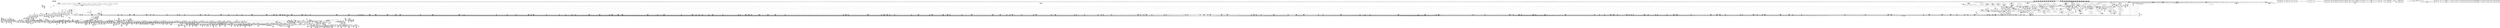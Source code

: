 digraph {
	CE0x4a412e0 [shape=record,shape=Mrecord,label="{CE0x4a412e0|common_file_perm:tmp5|security/apparmor/lsm.c,428|*SummSource*}"]
	CE0x4a9d730 [shape=record,shape=Mrecord,label="{CE0x4a9d730|i64_5|*Constant*|*SummSink*}"]
	CE0x4acf590 [shape=record,shape=Mrecord,label="{CE0x4acf590|0:_i16,_4:_i32,_8:_i16,_40:_%struct.super_block*,_:_SCMRE_265,266_}"]
	CE0x4aeea30 [shape=record,shape=Mrecord,label="{CE0x4aeea30|0:_i16,_4:_i32,_8:_i16,_40:_%struct.super_block*,_:_SCMRE_979,980_}"]
	CE0x49bf7c0 [shape=record,shape=Mrecord,label="{CE0x49bf7c0|16:_%struct.vfsmount*,_24:_%struct.dentry*,_32:_%struct.inode*,_408:_%struct.cred*,_456:_i8*,_:_CRE_1,2_}"]
	CE0x4a73b20 [shape=record,shape=Mrecord,label="{CE0x4a73b20|0:_i16,_4:_i32,_8:_i16,_40:_%struct.super_block*,_:_SCMRE_179,180_}"]
	CE0x4afe0e0 [shape=record,shape=Mrecord,label="{CE0x4afe0e0|80:_i64,_:_CRE_48,56_|*MultipleSource*|security/apparmor/include/apparmor.h,117|*LoadInst*|security/apparmor/include/apparmor.h,117}"]
	CE0x4b1b370 [shape=record,shape=Mrecord,label="{CE0x4b1b370|80:_i64,_:_CRE_2112,2120_|*MultipleSource*|security/apparmor/include/apparmor.h,117|*LoadInst*|security/apparmor/include/apparmor.h,117}"]
	CE0x4a92550 [shape=record,shape=Mrecord,label="{CE0x4a92550|i64*_getelementptr_inbounds_(_16_x_i64_,_16_x_i64_*___llvm_gcov_ctr46,_i64_0,_i64_7)|*Constant*|*SummSink*}"]
	CE0x4ad1b10 [shape=record,shape=Mrecord,label="{CE0x4ad1b10|0:_i16,_4:_i32,_8:_i16,_40:_%struct.super_block*,_:_SCMRE_289,290_}"]
	CE0x4add5f0 [shape=record,shape=Mrecord,label="{CE0x4add5f0|0:_i16,_4:_i32,_8:_i16,_40:_%struct.super_block*,_:_SCMRE_581,582_}"]
	CE0x4a47f70 [shape=record,shape=Mrecord,label="{CE0x4a47f70|i64_6|*Constant*}"]
	CE0x4a4c380 [shape=record,shape=Mrecord,label="{CE0x4a4c380|mediated_filesystem:tmp3}"]
	CE0x4ae3dd0 [shape=record,shape=Mrecord,label="{CE0x4ae3dd0|0:_i16,_4:_i32,_8:_i16,_40:_%struct.super_block*,_:_SCMRE_736,740_|*MultipleSource*|security/apparmor/lsm.c,435|security/apparmor/include/apparmor.h,117|Function::mediated_filesystem&Arg::inode::|*LoadInst*|include/linux/fs.h,1916}"]
	CE0x4a37a80 [shape=record,shape=Mrecord,label="{CE0x4a37a80|common_file_perm:lnot.ext|security/apparmor/lsm.c,432|*SummSource*}"]
	CE0x4ad7f80 [shape=record,shape=Mrecord,label="{CE0x4ad7f80|0:_i16,_4:_i32,_8:_i16,_40:_%struct.super_block*,_:_SCMRE_481,482_}"]
	CE0x4b36300 [shape=record,shape=Mrecord,label="{CE0x4b36300|__aa_current_profile:call3|security/apparmor/include/context.h,138|*SummSource*}"]
	CE0x4a50260 [shape=record,shape=Mrecord,label="{CE0x4a50260|i32_8|*Constant*|*SummSource*}"]
	CE0x4b3a860 [shape=record,shape=Mrecord,label="{CE0x4b3a860|__aa_current_profile:call4|security/apparmor/include/context.h,138|*SummSource*}"]
	CE0x4a131c0 [shape=record,shape=Mrecord,label="{CE0x4a131c0|i64*_getelementptr_inbounds_(_2_x_i64_,_2_x_i64_*___llvm_gcov_ctr12,_i64_0,_i64_0)|*Constant*|*SummSink*}"]
	CE0x49ed160 [shape=record,shape=Mrecord,label="{CE0x49ed160|common_mmap:tmp28|security/apparmor/lsm.c,484}"]
	CE0x4b41250 [shape=record,shape=Mrecord,label="{CE0x4b41250|file_inode17:f|Function::file_inode17&Arg::f::|*SummSink*}"]
	CE0x4a26ac0 [shape=record,shape=Mrecord,label="{CE0x4a26ac0|common_file_perm:cmp18|security/apparmor/lsm.c,447|*SummSink*}"]
	CE0x4ae0980 [shape=record,shape=Mrecord,label="{CE0x4ae0980|0:_i16,_4:_i32,_8:_i16,_40:_%struct.super_block*,_:_SCMRE_614,615_}"]
	CE0x49dc440 [shape=record,shape=Mrecord,label="{CE0x49dc440|16:_%struct.vfsmount*,_24:_%struct.dentry*,_32:_%struct.inode*,_408:_%struct.cred*,_456:_i8*,_:_CRE_216,224_|*MultipleSource*|Function::common_mmap&Arg::file::|security/apparmor/lsm.c,474|Function::apparmor_mmap_file&Arg::file::}"]
	CE0x4a18c30 [shape=record,shape=Mrecord,label="{CE0x4a18c30|0:_i16,_4:_i32,_8:_i16,_40:_%struct.super_block*,_:_SCMRE_32,40_|*MultipleSource*|security/apparmor/lsm.c,435|security/apparmor/include/apparmor.h,117|Function::mediated_filesystem&Arg::inode::|*LoadInst*|include/linux/fs.h,1916}"]
	CE0x4af9020 [shape=record,shape=Mrecord,label="{CE0x4af9020|80:_i64,_:_CRE_599,600_}"]
	CE0x4b26ea0 [shape=record,shape=Mrecord,label="{CE0x4b26ea0|__aa_current_profile:tmp16|security/apparmor/include/context.h,138|*SummSink*}"]
	CE0x4a277f0 [shape=record,shape=Mrecord,label="{CE0x4a277f0|common_file_perm:tmp42|security/apparmor/lsm.c,447|*SummSource*}"]
	CE0x49dbd40 [shape=record,shape=Mrecord,label="{CE0x49dbd40|16:_%struct.vfsmount*,_24:_%struct.dentry*,_32:_%struct.inode*,_408:_%struct.cred*,_456:_i8*,_:_CRE_212,213_}"]
	CE0x4a7a660 [shape=record,shape=Mrecord,label="{CE0x4a7a660|aa_cred_profile:tmp30|security/apparmor/include/context.h,100|*SummSource*}"]
	CE0x4a5d870 [shape=record,shape=Mrecord,label="{CE0x4a5d870|common_file_perm:land.lhs.true|*SummSink*}"]
	CE0x4a3b990 [shape=record,shape=Mrecord,label="{CE0x4a3b990|common_file_perm:tmp30|security/apparmor/lsm.c,434|*SummSink*}"]
	CE0x4b1cc90 [shape=record,shape=Mrecord,label="{CE0x4b1cc90|aa_path_perm:request|Function::aa_path_perm&Arg::request::|*SummSource*}"]
	CE0x49dcf10 [shape=record,shape=Mrecord,label="{CE0x49dcf10|16:_%struct.vfsmount*,_24:_%struct.dentry*,_32:_%struct.inode*,_408:_%struct.cred*,_456:_i8*,_:_CRE_248,256_|*MultipleSource*|Function::common_mmap&Arg::file::|security/apparmor/lsm.c,474|Function::apparmor_mmap_file&Arg::file::}"]
	CE0x4af4f40 [shape=record,shape=Mrecord,label="{CE0x4af4f40|80:_i64,_:_CRE_462,463_}"]
	CE0x4a31c60 [shape=record,shape=Mrecord,label="{CE0x4a31c60|common_mmap:retval.0|*SummSource*}"]
	CE0x49ba020 [shape=record,shape=Mrecord,label="{CE0x49ba020|common_mmap:if.end11}"]
	CE0x4a30f90 [shape=record,shape=Mrecord,label="{CE0x4a30f90|common_file_perm:mask|Function::common_file_perm&Arg::mask::}"]
	CE0x49d1870 [shape=record,shape=Mrecord,label="{CE0x49d1870|common_file_perm:tmp36|security/apparmor/lsm.c,447}"]
	CE0x4adb200 [shape=record,shape=Mrecord,label="{CE0x4adb200|0:_i16,_4:_i32,_8:_i16,_40:_%struct.super_block*,_:_SCMRE_558,559_}"]
	CE0x4ace5f0 [shape=record,shape=Mrecord,label="{CE0x4ace5f0|0:_i16,_4:_i32,_8:_i16,_40:_%struct.super_block*,_:_SCMRE_255,256_}"]
	CE0x4a29100 [shape=record,shape=Mrecord,label="{CE0x4a29100|i32_-1|*Constant*|*SummSink*}"]
	CE0x49d85a0 [shape=record,shape=Mrecord,label="{CE0x49d85a0|i64*_getelementptr_inbounds_(_28_x_i64_,_28_x_i64_*___llvm_gcov_ctr87,_i64_0,_i64_10)|*Constant*|*SummSink*}"]
	CE0x49dbb80 [shape=record,shape=Mrecord,label="{CE0x49dbb80|16:_%struct.vfsmount*,_24:_%struct.dentry*,_32:_%struct.inode*,_408:_%struct.cred*,_456:_i8*,_:_CRE_211,212_}"]
	CE0x4b14cd0 [shape=record,shape=Mrecord,label="{CE0x4b14cd0|80:_i64,_:_CRE_1651,1652_}"]
	CE0x49eff30 [shape=record,shape=Mrecord,label="{CE0x49eff30|i64*_getelementptr_inbounds_(_19_x_i64_,_19_x_i64_*___llvm_gcov_ctr96,_i64_0,_i64_8)|*Constant*}"]
	CE0x4a8dfe0 [shape=record,shape=Mrecord,label="{CE0x4a8dfe0|_ret_i32_%call2,_!dbg_!15480|security/apparmor/file.c,456}"]
	CE0x4a99410 [shape=record,shape=Mrecord,label="{CE0x4a99410|0:_i16,_4:_i32,_8:_i16,_40:_%struct.super_block*,_:_SCMRE_160,161_}"]
	CE0x4af8690 [shape=record,shape=Mrecord,label="{CE0x4af8690|80:_i64,_:_CRE_590,591_}"]
	CE0x4b6ac30 [shape=record,shape=Mrecord,label="{CE0x4b6ac30|aa_file_perm:f_path|security/apparmor/file.c,456}"]
	CE0x49a8b10 [shape=record,shape=Mrecord,label="{CE0x49a8b10|common_mmap:prot|Function::common_mmap&Arg::prot::|*SummSource*}"]
	CE0x49ad680 [shape=record,shape=Mrecord,label="{CE0x49ad680|i64_1|*Constant*|*SummSink*}"]
	CE0x4b17420 [shape=record,shape=Mrecord,label="{CE0x4b17420|80:_i64,_:_CRE_1688,1696_|*MultipleSource*|security/apparmor/include/apparmor.h,117|*LoadInst*|security/apparmor/include/apparmor.h,117}"]
	CE0x49cccb0 [shape=record,shape=Mrecord,label="{CE0x49cccb0|common_mmap:if.end4|*SummSink*}"]
	CE0x4a89530 [shape=record,shape=Mrecord,label="{CE0x4a89530|common_file_perm:error.0|*SummSource*}"]
	CE0x49bbf00 [shape=record,shape=Mrecord,label="{CE0x49bbf00|i64_3|*Constant*|*SummSink*}"]
	CE0x4b3b3e0 [shape=record,shape=Mrecord,label="{CE0x4b3b3e0|aa_file_perm:bb}"]
	CE0x4a0e390 [shape=record,shape=Mrecord,label="{CE0x4a0e390|aa_cred_profile:tmp1}"]
	CE0x4b0e690 [shape=record,shape=Mrecord,label="{CE0x4b0e690|80:_i64,_:_CRE_1333,1334_}"]
	CE0x4b02800 [shape=record,shape=Mrecord,label="{CE0x4b02800|80:_i64,_:_CRE_344,352_|*MultipleSource*|security/apparmor/include/apparmor.h,117|*LoadInst*|security/apparmor/include/apparmor.h,117}"]
	CE0x4a6efb0 [shape=record,shape=Mrecord,label="{CE0x4a6efb0|aa_cred_profile:if.end}"]
	CE0x4afa1d0 [shape=record,shape=Mrecord,label="{CE0x4afa1d0|80:_i64,_:_CRE_616,617_}"]
	CE0x4a32ce0 [shape=record,shape=Mrecord,label="{CE0x4a32ce0|common_mmap:tmp38|security/apparmor/lsm.c,489|*SummSource*}"]
	CE0x4aeedc0 [shape=record,shape=Mrecord,label="{CE0x4aeedc0|0:_i16,_4:_i32,_8:_i16,_40:_%struct.super_block*,_:_SCMRE_982,983_}"]
	CE0x49f7920 [shape=record,shape=Mrecord,label="{CE0x49f7920|16:_%struct.vfsmount*,_24:_%struct.dentry*,_32:_%struct.inode*,_408:_%struct.cred*,_456:_i8*,_:_CRE_179,180_}"]
	CE0x4a396d0 [shape=record,shape=Mrecord,label="{CE0x4a396d0|common_file_perm:tmp25|security/apparmor/lsm.c,434|*SummSink*}"]
	CE0x4a908b0 [shape=record,shape=Mrecord,label="{CE0x4a908b0|aa_cred_profile:do.body6|*SummSource*}"]
	CE0x4b12640 [shape=record,shape=Mrecord,label="{CE0x4b12640|80:_i64,_:_CRE_1616,1617_}"]
	CE0x4b35ca0 [shape=record,shape=Mrecord,label="{CE0x4b35ca0|i64*_getelementptr_inbounds_(_11_x_i64_,_11_x_i64_*___llvm_gcov_ctr58,_i64_0,_i64_9)|*Constant*|*SummSource*}"]
	CE0x4aedab0 [shape=record,shape=Mrecord,label="{CE0x4aedab0|0:_i16,_4:_i32,_8:_i16,_40:_%struct.super_block*,_:_SCMRE_952,960_|*MultipleSource*|security/apparmor/lsm.c,435|security/apparmor/include/apparmor.h,117|Function::mediated_filesystem&Arg::inode::|*LoadInst*|include/linux/fs.h,1916}"]
	CE0x4a252d0 [shape=record,shape=Mrecord,label="{CE0x4a252d0|common_file_perm:tmp40|security/apparmor/lsm.c,447}"]
	"CONST[source:2(external),value:0(static)][purpose:{operation}][SrcIdx:0]"
	CE0x49aaa80 [shape=record,shape=Mrecord,label="{CE0x49aaa80|i32_0|*Constant*}"]
	CE0x4a4e2e0 [shape=record,shape=Mrecord,label="{CE0x4a4e2e0|_call_void_mcount()_#2|*SummSource*}"]
	CE0x4af34b0 [shape=record,shape=Mrecord,label="{CE0x4af34b0|80:_i64,_:_CRE_437,438_}"]
	CE0x4b71740 [shape=record,shape=Mrecord,label="{CE0x4b71740|GLOBAL:__llvm_gcov_ctr46|Global_var:__llvm_gcov_ctr46}"]
	CE0x4b88f90 [shape=record,shape=Mrecord,label="{CE0x4b88f90|file_inode17:bb}"]
	CE0x4a3c5e0 [shape=record,shape=Mrecord,label="{CE0x4a3c5e0|common_file_perm:tmp12|security/apparmor/lsm.c,432}"]
	CE0x4a2e100 [shape=record,shape=Mrecord,label="{CE0x4a2e100|common_mmap:tmp33|security/apparmor/lsm.c,486|*SummSource*}"]
	CE0x4a6c180 [shape=record,shape=Mrecord,label="{CE0x4a6c180|aa_cred_profile:tmp20|security/apparmor/include/context.h,100}"]
	CE0x4a11c50 [shape=record,shape=Mrecord,label="{CE0x4a11c50|aa_cred_profile:lor.end|*SummSource*}"]
	CE0x4b22500 [shape=record,shape=Mrecord,label="{CE0x4b22500|i64*_getelementptr_inbounds_(_11_x_i64_,_11_x_i64_*___llvm_gcov_ctr58,_i64_0,_i64_0)|*Constant*|*SummSource*}"]
	CE0x4ae2250 [shape=record,shape=Mrecord,label="{CE0x4ae2250|0:_i16,_4:_i32,_8:_i16,_40:_%struct.super_block*,_:_SCMRE_656,664_|*MultipleSource*|security/apparmor/lsm.c,435|security/apparmor/include/apparmor.h,117|Function::mediated_filesystem&Arg::inode::|*LoadInst*|include/linux/fs.h,1916}"]
	CE0x4afcc90 [shape=record,shape=Mrecord,label="{CE0x4afcc90|80:_i64,_:_CRE_1208,1209_}"]
	CE0x4b0de10 [shape=record,shape=Mrecord,label="{CE0x4b0de10|80:_i64,_:_CRE_1325,1326_}"]
	CE0x4a8c160 [shape=record,shape=Mrecord,label="{CE0x4a8c160|common_file_perm:call27|security/apparmor/lsm.c,449|*SummSource*}"]
	CE0x4a1c2d0 [shape=record,shape=Mrecord,label="{CE0x4a1c2d0|common_file_perm:do.body4}"]
	CE0x4a27410 [shape=record,shape=Mrecord,label="{CE0x4a27410|i64_20|*Constant*|*SummSource*}"]
	CE0x4a4d9a0 [shape=record,shape=Mrecord,label="{CE0x4a4d9a0|aa_cred_profile:tmp29|security/apparmor/include/context.h,100|*SummSink*}"]
	CE0x4a7f060 [shape=record,shape=Mrecord,label="{CE0x4a7f060|aa_cred_profile:tmp32|security/apparmor/include/context.h,101|*SummSource*}"]
	CE0x4a350c0 [shape=record,shape=Mrecord,label="{CE0x4a350c0|_call_void_mcount()_#2}"]
	CE0x4a4e8d0 [shape=record,shape=Mrecord,label="{CE0x4a4e8d0|aa_cred_profile:tmp10|security/apparmor/include/context.h,100|*SummSink*}"]
	CE0x49acbb0 [shape=record,shape=Mrecord,label="{CE0x49acbb0|apparmor_mmap_file:flags|Function::apparmor_mmap_file&Arg::flags::|*SummSource*}"]
	CE0x4a287b0 [shape=record,shape=Mrecord,label="{CE0x4a287b0|common_file_perm:tmp45|security/apparmor/lsm.c,447|*SummSink*}"]
	CE0x4a5eec0 [shape=record,shape=Mrecord,label="{CE0x4a5eec0|GLOBAL:__llvm_gcov_ctr46|Global_var:__llvm_gcov_ctr46|*SummSink*}"]
	CE0x4a72ea0 [shape=record,shape=Mrecord,label="{CE0x4a72ea0|0:_i16,_4:_i32,_8:_i16,_40:_%struct.super_block*,_:_SCMRE_171,172_}"]
	CE0x4b0bb90 [shape=record,shape=Mrecord,label="{CE0x4b0bb90|80:_i64,_:_CRE_1274,1275_}"]
	CE0x4b31c60 [shape=record,shape=Mrecord,label="{CE0x4b31c60|__aa_current_profile:land.lhs.true2}"]
	CE0x4a90650 [shape=record,shape=Mrecord,label="{CE0x4a90650|aa_cred_profile:do.body|*SummSink*}"]
	CE0x4a51ce0 [shape=record,shape=Mrecord,label="{CE0x4a51ce0|aa_cred_profile:lnot3|security/apparmor/include/context.h,100}"]
	CE0x4b6cf60 [shape=record,shape=Mrecord,label="{CE0x4b6cf60|aa_path_perm:request|Function::aa_path_perm&Arg::request::}"]
	CE0x4b14560 [shape=record,shape=Mrecord,label="{CE0x4b14560|80:_i64,_:_CRE_1644,1645_}"]
	CE0x4af4280 [shape=record,shape=Mrecord,label="{CE0x4af4280|80:_i64,_:_CRE_450,451_}"]
	CE0x4a41a40 [shape=record,shape=Mrecord,label="{CE0x4a41a40|void_(i8*,_i32,_i64)*_asm_sideeffect_1:_09ud2_0A.pushsection___bug_table,_22a_22_0A2:_09.long_1b_-_2b,_$_0:c_-_2b_0A_09.word_$_1:c_,_0_0A_09.org_2b+$_2:c_0A.popsection_,_i,i,i,_dirflag_,_fpsr_,_flags_|*SummSource*}"]
	CE0x49f7e60 [shape=record,shape=Mrecord,label="{CE0x49f7e60|16:_%struct.vfsmount*,_24:_%struct.dentry*,_32:_%struct.inode*,_408:_%struct.cred*,_456:_i8*,_:_CRE_182,183_}"]
	CE0x4ad4830 [shape=record,shape=Mrecord,label="{CE0x4ad4830|0:_i16,_4:_i32,_8:_i16,_40:_%struct.super_block*,_:_SCMRE_344,352_|*MultipleSource*|security/apparmor/lsm.c,435|security/apparmor/include/apparmor.h,117|Function::mediated_filesystem&Arg::inode::|*LoadInst*|include/linux/fs.h,1916}"]
	CE0x4a18720 [shape=record,shape=Mrecord,label="{CE0x4a18720|__aa_current_profile:do.body}"]
	CE0x4b2d7f0 [shape=record,shape=Mrecord,label="{CE0x4b2d7f0|aa_cred_profile:tobool4|security/apparmor/include/context.h,100}"]
	CE0x4a94be0 [shape=record,shape=Mrecord,label="{CE0x4a94be0|aa_cred_profile:tmp18|security/apparmor/include/context.h,100|*SummSource*}"]
	CE0x4a8d150 [shape=record,shape=Mrecord,label="{CE0x4a8d150|aa_file_perm:profile|Function::aa_file_perm&Arg::profile::}"]
	CE0x4a16520 [shape=record,shape=Mrecord,label="{CE0x4a16520|44:_i32,_48:_i16,_128:_i8*,_:_SCMRE_4,8_|*MultipleSource*|Function::aa_cred_profile&Arg::cred::|*LoadInst*|security/apparmor/lsm.c,429|security/apparmor/include/context.h,99}"]
	CE0x4a5bb60 [shape=record,shape=Mrecord,label="{CE0x4a5bb60|common_file_perm:do.body|*SummSource*}"]
	CE0x4b6adb0 [shape=record,shape=Mrecord,label="{CE0x4b6adb0|aa_file_perm:f_path|security/apparmor/file.c,456|*SummSource*}"]
	CE0x4b0c0e0 [shape=record,shape=Mrecord,label="{CE0x4b0c0e0|80:_i64,_:_CRE_1279,1280_}"]
	CE0x4b36460 [shape=record,shape=Mrecord,label="{CE0x4b36460|__aa_current_profile:call3|security/apparmor/include/context.h,138|*SummSink*}"]
	CE0x4b34a70 [shape=record,shape=Mrecord,label="{CE0x4b34a70|i64*_getelementptr_inbounds_(_11_x_i64_,_11_x_i64_*___llvm_gcov_ctr58,_i64_0,_i64_10)|*Constant*|*SummSink*}"]
	CE0x4afe460 [shape=record,shape=Mrecord,label="{CE0x4afe460|80:_i64,_:_CRE_64,72_|*MultipleSource*|security/apparmor/include/apparmor.h,117|*LoadInst*|security/apparmor/include/apparmor.h,117}"]
	CE0x4a9cec0 [shape=record,shape=Mrecord,label="{CE0x4a9cec0|aa_cred_profile:tobool4|security/apparmor/include/context.h,100|*SummSink*}"]
	CE0x49d71b0 [shape=record,shape=Mrecord,label="{CE0x49d71b0|common_file_perm:expval|security/apparmor/lsm.c,432|*SummSink*}"]
	CE0x4af6aa0 [shape=record,shape=Mrecord,label="{CE0x4af6aa0|80:_i64,_:_CRE_563,564_}"]
	CE0x49e7570 [shape=record,shape=Mrecord,label="{CE0x49e7570|common_mmap:tmp13|security/apparmor/lsm.c,477}"]
	CE0x4b2b810 [shape=record,shape=Mrecord,label="{CE0x4b2b810|_call_void_mcount()_#2|*SummSource*}"]
	CE0x49ccdc0 [shape=record,shape=Mrecord,label="{CE0x49ccdc0|common_mmap:if.then9}"]
	CE0x4b01880 [shape=record,shape=Mrecord,label="{CE0x4b01880|80:_i64,_:_CRE_280,288_|*MultipleSource*|security/apparmor/include/apparmor.h,117|*LoadInst*|security/apparmor/include/apparmor.h,117}"]
	CE0x49e3190 [shape=record,shape=Mrecord,label="{CE0x49e3190|16:_%struct.vfsmount*,_24:_%struct.dentry*,_32:_%struct.inode*,_408:_%struct.cred*,_456:_i8*,_:_CRE_504,512_|*MultipleSource*|Function::common_mmap&Arg::file::|security/apparmor/lsm.c,474|Function::apparmor_mmap_file&Arg::file::}"]
	CE0x4b33590 [shape=record,shape=Mrecord,label="{CE0x4b33590|i64_-2147483648|*Constant*|*SummSink*}"]
	CE0x49ac8f0 [shape=record,shape=Mrecord,label="{CE0x49ac8f0|common_mmap:tmp5|security/apparmor/lsm.c,474|*SummSink*}"]
	CE0x4b26280 [shape=record,shape=Mrecord,label="{CE0x4b26280|i64*_getelementptr_inbounds_(_11_x_i64_,_11_x_i64_*___llvm_gcov_ctr58,_i64_0,_i64_8)|*Constant*}"]
	CE0x4af9680 [shape=record,shape=Mrecord,label="{CE0x4af9680|80:_i64,_:_CRE_605,606_}"]
	CE0x49f0930 [shape=record,shape=Mrecord,label="{CE0x49f0930|common_mmap:tmp18|security/apparmor/lsm.c,478|*SummSource*}"]
	CE0x49ce7a0 [shape=record,shape=Mrecord,label="{CE0x49ce7a0|aa_cred_profile:security|security/apparmor/include/context.h,99|*SummSource*}"]
	CE0x4ad7ad0 [shape=record,shape=Mrecord,label="{CE0x4ad7ad0|0:_i16,_4:_i32,_8:_i16,_40:_%struct.super_block*,_:_SCMRE_478,479_}"]
	CE0x4b15ff0 [shape=record,shape=Mrecord,label="{CE0x4b15ff0|80:_i64,_:_CRE_1669,1670_}"]
	CE0x4a7e5d0 [shape=record,shape=Mrecord,label="{CE0x4a7e5d0|i64*_getelementptr_inbounds_(_2_x_i64_,_2_x_i64_*___llvm_gcov_ctr88,_i64_0,_i64_0)|*Constant*}"]
	CE0x4b34e90 [shape=record,shape=Mrecord,label="{CE0x4b34e90|__aa_current_profile:tmp19|security/apparmor/include/context.h,138}"]
	CE0x49e7320 [shape=record,shape=Mrecord,label="{CE0x49e7320|i64_7|*Constant*}"]
	CE0x49e9280 [shape=record,shape=Mrecord,label="{CE0x49e9280|common_mmap:tmp21|security/apparmor/lsm.c,483|*SummSink*}"]
	CE0x4adfe90 [shape=record,shape=Mrecord,label="{CE0x4adfe90|0:_i16,_4:_i32,_8:_i16,_40:_%struct.super_block*,_:_SCMRE_607,608_}"]
	CE0x4ace460 [shape=record,shape=Mrecord,label="{CE0x4ace460|0:_i16,_4:_i32,_8:_i16,_40:_%struct.super_block*,_:_SCMRE_254,255_}"]
	CE0x49eeb50 [shape=record,shape=Mrecord,label="{CE0x49eeb50|common_mmap:tmp11|security/apparmor/lsm.c,475}"]
	CE0x49a9960 [shape=record,shape=Mrecord,label="{CE0x49a9960|common_mmap:land.lhs.true|*SummSource*}"]
	CE0x49eb380 [shape=record,shape=Mrecord,label="{CE0x49eb380|common_mmap:tmp24|security/apparmor/lsm.c,483|*SummSource*}"]
	CE0x4b191c0 [shape=record,shape=Mrecord,label="{CE0x4b191c0|80:_i64,_:_CRE_1824,1828_|*MultipleSource*|security/apparmor/include/apparmor.h,117|*LoadInst*|security/apparmor/include/apparmor.h,117}"]
	CE0x4b0d590 [shape=record,shape=Mrecord,label="{CE0x4b0d590|80:_i64,_:_CRE_1317,1318_}"]
	CE0x4b3aae0 [shape=record,shape=Mrecord,label="{CE0x4b3aae0|GLOBAL:aa_cred_profile|*Constant*}"]
	CE0x4b6c010 [shape=record,shape=Mrecord,label="{CE0x4b6c010|aa_path_perm:op|Function::aa_path_perm&Arg::op::|*SummSink*}"]
	CE0x4b82680 [shape=record,shape=Mrecord,label="{CE0x4b82680|%struct.aa_profile*_null|*Constant*}"]
	CE0x4a36960 [shape=record,shape=Mrecord,label="{CE0x4a36960|i32_11|*Constant*}"]
	CE0x4a92ba0 [shape=record,shape=Mrecord,label="{CE0x4a92ba0|i64*_getelementptr_inbounds_(_16_x_i64_,_16_x_i64_*___llvm_gcov_ctr46,_i64_0,_i64_9)|*Constant*|*SummSource*}"]
	CE0x4b6f660 [shape=record,shape=Mrecord,label="{CE0x4b6f660|i64*_getelementptr_inbounds_(_16_x_i64_,_16_x_i64_*___llvm_gcov_ctr46,_i64_0,_i64_9)|*Constant*}"]
	CE0x4b69580 [shape=record,shape=Mrecord,label="{CE0x4b69580|file_inode17:tmp2|*SummSource*}"]
	CE0x4a863c0 [shape=record,shape=Mrecord,label="{CE0x4a863c0|80:_i64,_:_CRE_1248,1249_}"]
	CE0x4a9a6a0 [shape=record,shape=Mrecord,label="{CE0x4a9a6a0|aa_cred_profile:tmp2|*SummSink*}"]
	CE0x49d63f0 [shape=record,shape=Mrecord,label="{CE0x49d63f0|16:_%struct.vfsmount*,_24:_%struct.dentry*,_32:_%struct.inode*,_408:_%struct.cred*,_456:_i8*,_:_CRE_87,88_}"]
	CE0x4b0c850 [shape=record,shape=Mrecord,label="{CE0x4b0c850|80:_i64,_:_CRE_1305,1306_}"]
	CE0x4b66d30 [shape=record,shape=Mrecord,label="{CE0x4b66d30|file_inode17:f_inode|include/linux/fs.h,1916|*SummSource*}"]
	CE0x4a80790 [shape=record,shape=Mrecord,label="{CE0x4a80790|i64_22|*Constant*|*SummSink*}"]
	CE0x4ae8970 [shape=record,shape=Mrecord,label="{CE0x4ae8970|0:_i16,_4:_i32,_8:_i16,_40:_%struct.super_block*,_:_SCMRE_886,887_}"]
	CE0x4a69eb0 [shape=record,shape=Mrecord,label="{CE0x4a69eb0|aa_file_perm:call1|security/apparmor/file.c,453|*SummSource*}"]
	CE0x4a44330 [shape=record,shape=Mrecord,label="{CE0x4a44330|aa_cred_profile:tobool1|security/apparmor/include/context.h,100|*SummSource*}"]
	CE0x4a33600 [shape=record,shape=Mrecord,label="{CE0x4a33600|44:_i32,_48:_i16,_128:_i8*,_:_SCMRE_44,48_|*MultipleSource*|Function::aa_cred_profile&Arg::cred::|*LoadInst*|security/apparmor/lsm.c,429|security/apparmor/include/context.h,99}"]
	CE0x4b208e0 [shape=record,shape=Mrecord,label="{CE0x4b208e0|i32_1|*Constant*}"]
	CE0x4a47790 [shape=record,shape=Mrecord,label="{CE0x4a47790|aa_cred_profile:tmp5|security/apparmor/include/context.h,99}"]
	CE0x4a83570 [shape=record,shape=Mrecord,label="{CE0x4a83570|common_file_perm:conv24|security/apparmor/lsm.c,448|*SummSource*}"]
	CE0x4b14230 [shape=record,shape=Mrecord,label="{CE0x4b14230|80:_i64,_:_CRE_1641,1642_}"]
	CE0x49bed10 [shape=record,shape=Mrecord,label="{CE0x49bed10|16:_%struct.vfsmount*,_24:_%struct.dentry*,_32:_%struct.inode*,_408:_%struct.cred*,_456:_i8*,_:_CRE_65,66_}"]
	CE0x4a36dd0 [shape=record,shape=Mrecord,label="{CE0x4a36dd0|mediated_filesystem:tmp|*SummSink*}"]
	CE0x49bccd0 [shape=record,shape=Mrecord,label="{CE0x49bccd0|common_mmap:tmp10|security/apparmor/lsm.c,474}"]
	CE0x4b0c300 [shape=record,shape=Mrecord,label="{CE0x4b0c300|80:_i64,_:_CRE_1288,1296_|*MultipleSource*|security/apparmor/include/apparmor.h,117|*LoadInst*|security/apparmor/include/apparmor.h,117}"]
	CE0x49ef470 [shape=record,shape=Mrecord,label="{CE0x49ef470|common_mmap:tobool1|security/apparmor/lsm.c,474|*SummSink*}"]
	CE0x4a87fb0 [shape=record,shape=Mrecord,label="{CE0x4a87fb0|common_file_perm:tmp53|security/apparmor/lsm.c,447}"]
	CE0x49ccaa0 [shape=record,shape=Mrecord,label="{CE0x49ccaa0|common_mmap:if.end4}"]
	CE0x4b6c830 [shape=record,shape=Mrecord,label="{CE0x4b6c830|aa_path_perm:path|Function::aa_path_perm&Arg::path::|*SummSource*}"]
	CE0x49f65e0 [shape=record,shape=Mrecord,label="{CE0x49f65e0|16:_%struct.vfsmount*,_24:_%struct.dentry*,_32:_%struct.inode*,_408:_%struct.cred*,_456:_i8*,_:_CRE_168,169_}"]
	CE0x4b1c2f0 [shape=record,shape=Mrecord,label="{CE0x4b1c2f0|mediated_filesystem:tmp5|security/apparmor/include/apparmor.h,117|*SummSink*}"]
	CE0x49c9870 [shape=record,shape=Mrecord,label="{CE0x49c9870|16:_%struct.vfsmount*,_24:_%struct.dentry*,_32:_%struct.inode*,_408:_%struct.cred*,_456:_i8*,_:_CRE_123,124_}"]
	CE0x4b28f20 [shape=record,shape=Mrecord,label="{CE0x4b28f20|__aa_current_profile:tmp15|security/apparmor/include/context.h,138|*SummSink*}"]
	CE0x49b74b0 [shape=record,shape=Mrecord,label="{CE0x49b74b0|apparmor_mmap_file:file|Function::apparmor_mmap_file&Arg::file::|*SummSink*}"]
	CE0x4b18810 [shape=record,shape=Mrecord,label="{CE0x4b18810|80:_i64,_:_CRE_1784,1792_|*MultipleSource*|security/apparmor/include/apparmor.h,117|*LoadInst*|security/apparmor/include/apparmor.h,117}"]
	CE0x49a9a30 [shape=record,shape=Mrecord,label="{CE0x49a9a30|common_mmap:land.lhs.true|*SummSink*}"]
	CE0x4b6d060 [shape=record,shape=Mrecord,label="{CE0x4b6d060|aa_cred_profile:tmp7|security/apparmor/include/context.h,100}"]
	CE0x4a76550 [shape=record,shape=Mrecord,label="{CE0x4a76550|0:_i16,_4:_i32,_8:_i16,_40:_%struct.super_block*,_:_SCMRE_206,207_}"]
	CE0x49eb8b0 [shape=record,shape=Mrecord,label="{CE0x49eb8b0|common_mmap:tmp25|security/apparmor/lsm.c,483|*SummSource*}"]
	CE0x49aa3e0 [shape=record,shape=Mrecord,label="{CE0x49aa3e0|apparmor_mmap_file:call|security/apparmor/lsm.c,494|*SummSource*}"]
	CE0x49d1740 [shape=record,shape=Mrecord,label="{CE0x49d1740|common_file_perm:cmp|security/apparmor/lsm.c,447}"]
	CE0x4a8cc90 [shape=record,shape=Mrecord,label="{CE0x4a8cc90|aa_file_perm:entry|*SummSink*}"]
	CE0x4a72c60 [shape=record,shape=Mrecord,label="{CE0x4a72c60|get_current:tmp2}"]
	CE0x4b03280 [shape=record,shape=Mrecord,label="{CE0x4b03280|80:_i64,_:_CRE_0,8_|*MultipleSource*|security/apparmor/include/apparmor.h,117|*LoadInst*|security/apparmor/include/apparmor.h,117}"]
	CE0x4a9c580 [shape=record,shape=Mrecord,label="{CE0x4a9c580|GLOBAL:__llvm_gcov_ctr58|Global_var:__llvm_gcov_ctr58}"]
	CE0x4a17ef0 [shape=record,shape=Mrecord,label="{CE0x4a17ef0|i64*_getelementptr_inbounds_(_16_x_i64_,_16_x_i64_*___llvm_gcov_ctr46,_i64_0,_i64_0)|*Constant*|*SummSink*}"]
	CE0x4b10450 [shape=record,shape=Mrecord,label="{CE0x4b10450|80:_i64,_:_CRE_1361,1362_}"]
	CE0x4adbe80 [shape=record,shape=Mrecord,label="{CE0x4adbe80|0:_i16,_4:_i32,_8:_i16,_40:_%struct.super_block*,_:_SCMRE_566,567_}"]
	CE0x4a16590 [shape=record,shape=Mrecord,label="{CE0x4a16590|44:_i32,_48:_i16,_128:_i8*,_:_SCMRE_8,16_|*MultipleSource*|Function::aa_cred_profile&Arg::cred::|*LoadInst*|security/apparmor/lsm.c,429|security/apparmor/include/context.h,99}"]
	CE0x49c80f0 [shape=record,shape=Mrecord,label="{CE0x49c80f0|16:_%struct.vfsmount*,_24:_%struct.dentry*,_32:_%struct.inode*,_408:_%struct.cred*,_456:_i8*,_:_CRE_152,153_}"]
	CE0x4b0e360 [shape=record,shape=Mrecord,label="{CE0x4b0e360|80:_i64,_:_CRE_1330,1331_}"]
	CE0x4af3d30 [shape=record,shape=Mrecord,label="{CE0x4af3d30|80:_i64,_:_CRE_445,446_}"]
	CE0x4a45e00 [shape=record,shape=Mrecord,label="{CE0x4a45e00|44:_i32,_48:_i16,_128:_i8*,_:_SCMRE_96,104_|*MultipleSource*|Function::aa_cred_profile&Arg::cred::|*LoadInst*|security/apparmor/lsm.c,429|security/apparmor/include/context.h,99}"]
	CE0x4a6b780 [shape=record,shape=Mrecord,label="{CE0x4a6b780|i64*_getelementptr_inbounds_(_2_x_i64_,_2_x_i64_*___llvm_gcov_ctr2919,_i64_0,_i64_0)|*Constant*}"]
	CE0x4a8bb40 [shape=record,shape=Mrecord,label="{CE0x4a8bb40|common_file_perm:tmp56|security/apparmor/lsm.c,449}"]
	CE0x49cd140 [shape=record,shape=Mrecord,label="{CE0x49cd140|44:_i32,_48:_i16,_128:_i8*,_:_SCMRE_52,56_|*MultipleSource*|Function::aa_cred_profile&Arg::cred::|*LoadInst*|security/apparmor/lsm.c,429|security/apparmor/include/context.h,99}"]
	CE0x4af22a0 [shape=record,shape=Mrecord,label="{CE0x4af22a0|80:_i64,_:_CRE_420,421_}"]
	CE0x4a85700 [shape=record,shape=Mrecord,label="{CE0x4a85700|80:_i64,_:_CRE_1236,1237_}"]
	CE0x4b7abb0 [shape=record,shape=Mrecord,label="{CE0x4b7abb0|aa_cred_profile:tmp}"]
	CE0x4a5dbe0 [shape=record,shape=Mrecord,label="{CE0x4a5dbe0|common_file_perm:lor.lhs.false23|*SummSink*}"]
	CE0x4b226a0 [shape=record,shape=Mrecord,label="{CE0x4b226a0|GLOBAL:current_task|Global_var:current_task|*SummSource*}"]
	CE0x4a8bde0 [shape=record,shape=Mrecord,label="{CE0x4a8bde0|common_file_perm:tmp56|security/apparmor/lsm.c,449|*SummSink*}"]
	CE0x4a6dac0 [shape=record,shape=Mrecord,label="{CE0x4a6dac0|aa_cred_profile:tmp13}"]
	CE0x49a6f40 [shape=record,shape=Mrecord,label="{CE0x49a6f40|%struct.file*_null|*Constant*|*SummSource*}"]
	CE0x49c33b0 [shape=record,shape=Mrecord,label="{CE0x49c33b0|16:_%struct.vfsmount*,_24:_%struct.dentry*,_32:_%struct.inode*,_408:_%struct.cred*,_456:_i8*,_:_CRE_5,6_}"]
	CE0x4af14d0 [shape=record,shape=Mrecord,label="{CE0x4af14d0|80:_i64,_:_CRE_407,408_}"]
	CE0x4b15dd0 [shape=record,shape=Mrecord,label="{CE0x4b15dd0|80:_i64,_:_CRE_1667,1668_}"]
	CE0x4b17310 [shape=record,shape=Mrecord,label="{CE0x4b17310|80:_i64,_:_CRE_1687,1688_}"]
	CE0x4a11080 [shape=record,shape=Mrecord,label="{CE0x4a11080|i64*_getelementptr_inbounds_(_28_x_i64_,_28_x_i64_*___llvm_gcov_ctr87,_i64_0,_i64_6)|*Constant*|*SummSource*}"]
	CE0x4b2b730 [shape=record,shape=Mrecord,label="{CE0x4b2b730|aa_cred_profile:tmp17|security/apparmor/include/context.h,100}"]
	CE0x4a14b70 [shape=record,shape=Mrecord,label="{CE0x4a14b70|common_file_perm:tobool|security/apparmor/lsm.c,432|*SummSink*}"]
	CE0x4ae3ad0 [shape=record,shape=Mrecord,label="{CE0x4ae3ad0|0:_i16,_4:_i32,_8:_i16,_40:_%struct.super_block*,_:_SCMRE_728,736_|*MultipleSource*|security/apparmor/lsm.c,435|security/apparmor/include/apparmor.h,117|Function::mediated_filesystem&Arg::inode::|*LoadInst*|include/linux/fs.h,1916}"]
	CE0x4a2dcc0 [shape=record,shape=Mrecord,label="{CE0x4a2dcc0|GLOBAL:common_file_perm|*Constant*|*SummSink*}"]
	CE0x4a5c8e0 [shape=record,shape=Mrecord,label="{CE0x4a5c8e0|common_file_perm:bb}"]
	CE0x4a61e50 [shape=record,shape=Mrecord,label="{CE0x4a61e50|common_file_perm:tmp29|security/apparmor/lsm.c,434|*SummSink*}"]
	CE0x4a6ac50 [shape=record,shape=Mrecord,label="{CE0x4a6ac50|file_inode17:tmp3|*SummSink*}"]
	CE0x4a2a6e0 [shape=record,shape=Mrecord,label="{CE0x4a2a6e0|i64_24|*Constant*|*SummSink*}"]
	CE0x4a8dd10 [shape=record,shape=Mrecord,label="{CE0x4a8dd10|aa_file_perm:request|Function::aa_file_perm&Arg::request::|*SummSource*}"]
	CE0x4a875d0 [shape=record,shape=Mrecord,label="{CE0x4a875d0|80:_i64,_:_CRE_1265,1266_}"]
	CE0x4b16980 [shape=record,shape=Mrecord,label="{CE0x4b16980|80:_i64,_:_CRE_1678,1679_}"]
	CE0x4a10950 [shape=record,shape=Mrecord,label="{CE0x4a10950|44:_i32,_48:_i16,_128:_i8*,_:_SCMRE_160,168_|*MultipleSource*|Function::aa_cred_profile&Arg::cred::|*LoadInst*|security/apparmor/lsm.c,429|security/apparmor/include/context.h,99}"]
	CE0x4b12450 [shape=record,shape=Mrecord,label="{CE0x4b12450|80:_i64,_:_CRE_1608,1612_|*MultipleSource*|security/apparmor/include/apparmor.h,117|*LoadInst*|security/apparmor/include/apparmor.h,117}"]
	CE0x4a3a510 [shape=record,shape=Mrecord,label="{CE0x4a3a510|common_file_perm:if.end|*SummSink*}"]
	CE0x4a84930 [shape=record,shape=Mrecord,label="{CE0x4a84930|80:_i64,_:_CRE_1223,1224_}"]
	CE0x4a82720 [shape=record,shape=Mrecord,label="{CE0x4a82720|0:_i16,_:_CRE_1,2_}"]
	CE0x49c38f0 [shape=record,shape=Mrecord,label="{CE0x49c38f0|16:_%struct.vfsmount*,_24:_%struct.dentry*,_32:_%struct.inode*,_408:_%struct.cred*,_456:_i8*,_:_CRE_8,9_}"]
	CE0x49d81d0 [shape=record,shape=Mrecord,label="{CE0x49d81d0|_call_void_mcount()_#2|*SummSource*}"]
	CE0x49f2380 [shape=record,shape=Mrecord,label="{CE0x49f2380|i64_10|*Constant*}"]
	CE0x4a8aac0 [shape=record,shape=Mrecord,label="{CE0x4a8aac0|common_file_perm:retval.0|*SummSource*}"]
	CE0x4afc2e0 [shape=record,shape=Mrecord,label="{CE0x4afc2e0|80:_i64,_:_CRE_712,720_|*MultipleSource*|security/apparmor/include/apparmor.h,117|*LoadInst*|security/apparmor/include/apparmor.h,117}"]
	CE0x4a9beb0 [shape=record,shape=Mrecord,label="{CE0x4a9beb0|aa_cred_profile:tmp13|*SummSource*}"]
	CE0x4a35d40 [shape=record,shape=Mrecord,label="{CE0x4a35d40|COLLAPSED:_GCMRE___llvm_gcov_ctr55_internal_global_2_x_i64_zeroinitializer:_elem_0:default:}"]
	CE0x4ae1600 [shape=record,shape=Mrecord,label="{CE0x4ae1600|0:_i16,_4:_i32,_8:_i16,_40:_%struct.super_block*,_:_SCMRE_622,623_}"]
	CE0x4af4c10 [shape=record,shape=Mrecord,label="{CE0x4af4c10|80:_i64,_:_CRE_459,460_}"]
	CE0x4a38200 [shape=record,shape=Mrecord,label="{CE0x4a38200|common_file_perm:conv|security/apparmor/lsm.c,432|*SummSource*}"]
	CE0x4a8d040 [shape=record,shape=Mrecord,label="{CE0x4a8d040|aa_file_perm:op|Function::aa_file_perm&Arg::op::|*SummSink*}"]
	CE0x4b41d70 [shape=record,shape=Mrecord,label="{CE0x4b41d70|_ret_i32_%call17,_!dbg_!15526|security/apparmor/file.c,307|*SummSink*}"]
	CE0x49b2ff0 [shape=record,shape=Mrecord,label="{CE0x49b2ff0|common_file_perm:lor.lhs.false}"]
	CE0x49ae5c0 [shape=record,shape=Mrecord,label="{CE0x49ae5c0|i64*_getelementptr_inbounds_(_2_x_i64_,_2_x_i64_*___llvm_gcov_ctr95,_i64_0,_i64_0)|*Constant*}"]
	CE0x4a39050 [shape=record,shape=Mrecord,label="{CE0x4a39050|GLOBAL:file_inode17|*Constant*}"]
	CE0x49e0c20 [shape=record,shape=Mrecord,label="{CE0x49e0c20|16:_%struct.vfsmount*,_24:_%struct.dentry*,_32:_%struct.inode*,_408:_%struct.cred*,_456:_i8*,_:_CRE_408,416_|*MultipleSource*|Function::common_mmap&Arg::file::|security/apparmor/lsm.c,474|Function::apparmor_mmap_file&Arg::file::}"]
	CE0x4a93030 [shape=record,shape=Mrecord,label="{CE0x4a93030|aa_cred_profile:tmp22|security/apparmor/include/context.h,100}"]
	CE0x4a719a0 [shape=record,shape=Mrecord,label="{CE0x4a719a0|aa_cred_profile:tmp27|security/apparmor/include/context.h,100}"]
	CE0x4adc1a0 [shape=record,shape=Mrecord,label="{CE0x4adc1a0|0:_i16,_4:_i32,_8:_i16,_40:_%struct.super_block*,_:_SCMRE_568,569_}"]
	CE0x4af0e70 [shape=record,shape=Mrecord,label="{CE0x4af0e70|80:_i64,_:_CRE_401,402_}"]
	CE0x49f0ce0 [shape=record,shape=Mrecord,label="{CE0x49f0ce0|i32_4|*Constant*}"]
	CE0x4b6fea0 [shape=record,shape=Mrecord,label="{CE0x4b6fea0|aa_cred_profile:tmp11|security/apparmor/include/context.h,100}"]
	CE0x49dc600 [shape=record,shape=Mrecord,label="{CE0x49dc600|16:_%struct.vfsmount*,_24:_%struct.dentry*,_32:_%struct.inode*,_408:_%struct.cred*,_456:_i8*,_:_CRE_224,232_|*MultipleSource*|Function::common_mmap&Arg::file::|security/apparmor/lsm.c,474|Function::apparmor_mmap_file&Arg::file::}"]
	CE0x4a31530 [shape=record,shape=Mrecord,label="{CE0x4a31530|_ret_i32_%retval.0,_!dbg_!15536|security/apparmor/lsm.c,452}"]
	CE0x4af8140 [shape=record,shape=Mrecord,label="{CE0x4af8140|80:_i64,_:_CRE_585,586_}"]
	CE0x4ae5fd0 [shape=record,shape=Mrecord,label="{CE0x4ae5fd0|0:_i16,_4:_i32,_8:_i16,_40:_%struct.super_block*,_:_SCMRE_848,856_|*MultipleSource*|security/apparmor/lsm.c,435|security/apparmor/include/apparmor.h,117|Function::mediated_filesystem&Arg::inode::|*LoadInst*|include/linux/fs.h,1916}"]
	CE0x4a62db0 [shape=record,shape=Mrecord,label="{CE0x4a62db0|aa_cred_profile:if.then|*SummSource*}"]
	CE0x4b3b600 [shape=record,shape=Mrecord,label="{CE0x4b3b600|aa_file_perm:bb|*SummSource*}"]
	CE0x49e96e0 [shape=record,shape=Mrecord,label="{CE0x49e96e0|common_mmap:tmp22|security/apparmor/lsm.c,483|*SummSink*}"]
	CE0x4b16320 [shape=record,shape=Mrecord,label="{CE0x4b16320|80:_i64,_:_CRE_1672,1673_}"]
	CE0x49da300 [shape=record,shape=Mrecord,label="{CE0x49da300|16:_%struct.vfsmount*,_24:_%struct.dentry*,_32:_%struct.inode*,_408:_%struct.cred*,_456:_i8*,_:_CRE_197,198_}"]
	CE0x4a71240 [shape=record,shape=Mrecord,label="{CE0x4a71240|aa_cred_profile:tobool|security/apparmor/include/context.h,100}"]
	CE0x4a11af0 [shape=record,shape=Mrecord,label="{CE0x4a11af0|aa_cred_profile:lor.end}"]
	CE0x4b14120 [shape=record,shape=Mrecord,label="{CE0x4b14120|80:_i64,_:_CRE_1640,1641_}"]
	CE0x49c0440 [shape=record,shape=Mrecord,label="{CE0x49c0440|GLOBAL:file_inode|*Constant*}"]
	CE0x4af7370 [shape=record,shape=Mrecord,label="{CE0x4af7370|80:_i64,_:_CRE_572,573_}"]
	CE0x4b42e40 [shape=record,shape=Mrecord,label="{CE0x4b42e40|i32_4|*Constant*}"]
	CE0x49d4d30 [shape=record,shape=Mrecord,label="{CE0x49d4d30|16:_%struct.vfsmount*,_24:_%struct.dentry*,_32:_%struct.inode*,_408:_%struct.cred*,_456:_i8*,_:_CRE_74,75_}"]
	CE0x4a2f250 [shape=record,shape=Mrecord,label="{CE0x4a2f250|common_mmap:or15|security/apparmor/lsm.c,486|*SummSource*}"]
	CE0x4a275c0 [shape=record,shape=Mrecord,label="{CE0x4a275c0|i64_21|*Constant*}"]
	CE0x499c2c0 [shape=record,shape=Mrecord,label="{CE0x499c2c0|common_mmap:tmp1}"]
	CE0x49b20a0 [shape=record,shape=Mrecord,label="{CE0x49b20a0|16:_%struct.vfsmount*,_24:_%struct.dentry*,_32:_%struct.inode*,_408:_%struct.cred*,_456:_i8*,_:_CRE_112,113_}"]
	CE0x4af8be0 [shape=record,shape=Mrecord,label="{CE0x4af8be0|80:_i64,_:_CRE_595,596_}"]
	CE0x4a5a8e0 [shape=record,shape=Mrecord,label="{CE0x4a5a8e0|common_file_perm:if.then26|*SummSource*}"]
	CE0x4a36340 [shape=record,shape=Mrecord,label="{CE0x4a36340|_call_void_mcount()_#2|*SummSource*}"]
	CE0x4a9a8b0 [shape=record,shape=Mrecord,label="{CE0x4a9a8b0|aa_cred_profile:tmp3|*SummSource*}"]
	CE0x4b012b0 [shape=record,shape=Mrecord,label="{CE0x4b012b0|80:_i64,_:_CRE_264,268_|*MultipleSource*|security/apparmor/include/apparmor.h,117|*LoadInst*|security/apparmor/include/apparmor.h,117}"]
	CE0x4b28c10 [shape=record,shape=Mrecord,label="{CE0x4b28c10|i8*_getelementptr_inbounds_(_45_x_i8_,_45_x_i8_*_.str14,_i32_0,_i32_0)|*Constant*}"]
	CE0x4a32b60 [shape=record,shape=Mrecord,label="{CE0x4a32b60|common_mmap:tmp38|security/apparmor/lsm.c,489}"]
	CE0x4b03210 [shape=record,shape=Mrecord,label="{CE0x4b03210|i32_10|*Constant*|*SummSink*}"]
	CE0x4a97f70 [shape=record,shape=Mrecord,label="{CE0x4a97f70|i32_100|*Constant*|*SummSource*}"]
	CE0x49a1170 [shape=record,shape=Mrecord,label="{CE0x49a1170|apparmor_mmap_file:bb|*SummSource*}"]
	CE0x4b314b0 [shape=record,shape=Mrecord,label="{CE0x4b314b0|__aa_current_profile:tmp4|security/apparmor/include/context.h,138}"]
	CE0x4af2b20 [shape=record,shape=Mrecord,label="{CE0x4af2b20|80:_i64,_:_CRE_428,429_}"]
	CE0x4af0760 [shape=record,shape=Mrecord,label="{CE0x4af0760|80:_i64,_:_CRE_394,395_}"]
	CE0x4b42640 [shape=record,shape=Mrecord,label="{CE0x4b42640|aa_path_perm:flags|Function::aa_path_perm&Arg::flags::|*SummSource*}"]
	CE0x49d2640 [shape=record,shape=Mrecord,label="{CE0x49d2640|common_file_perm:tmp37|security/apparmor/lsm.c,447|*SummSink*}"]
	CE0x4a14f30 [shape=record,shape=Mrecord,label="{CE0x4a14f30|i64_1|*Constant*}"]
	CE0x49d7310 [shape=record,shape=Mrecord,label="{CE0x49d7310|common_file_perm:tobool3|security/apparmor/lsm.c,432}"]
	CE0x4a22d30 [shape=record,shape=Mrecord,label="{CE0x4a22d30|GLOBAL:get_current|*Constant*|*SummSink*}"]
	CE0x4b10560 [shape=record,shape=Mrecord,label="{CE0x4b10560|80:_i64,_:_CRE_1362,1363_}"]
	CE0x49eef30 [shape=record,shape=Mrecord,label="{CE0x49eef30|i8*_null|*Constant*|*SummSource*}"]
	CE0x49cc5f0 [shape=record,shape=Mrecord,label="{CE0x49cc5f0|common_file_perm:do.end9}"]
	CE0x49d28c0 [shape=record,shape=Mrecord,label="{CE0x49d28c0|i64_18|*Constant*|*SummSink*}"]
	CE0x49e9810 [shape=record,shape=Mrecord,label="{CE0x49e9810|common_mmap:and7|security/apparmor/lsm.c,483}"]
	CE0x4af48e0 [shape=record,shape=Mrecord,label="{CE0x4af48e0|80:_i64,_:_CRE_456,457_}"]
	CE0x4a94c50 [shape=record,shape=Mrecord,label="{CE0x4a94c50|aa_cred_profile:tmp18|security/apparmor/include/context.h,100|*SummSink*}"]
	CE0x4a5ea70 [shape=record,shape=Mrecord,label="{CE0x4a5ea70|common_file_perm:land.lhs.true}"]
	CE0x4a887a0 [shape=record,shape=Mrecord,label="{CE0x4a887a0|common_file_perm:tmp54|security/apparmor/lsm.c,447|*SummSource*}"]
	CE0x4b7db10 [shape=record,shape=Mrecord,label="{CE0x4b7db10|aa_cred_profile:do.cond}"]
	CE0x4a90fa0 [shape=record,shape=Mrecord,label="{CE0x4a90fa0|common_file_perm:tmp59|security/apparmor/lsm.c,452|*SummSink*}"]
	CE0x4a51990 [shape=record,shape=Mrecord,label="{CE0x4a51990|aa_cred_profile:lnot2|security/apparmor/include/context.h,100}"]
	CE0x4a842d0 [shape=record,shape=Mrecord,label="{CE0x4a842d0|80:_i64,_:_CRE_1217,1218_}"]
	CE0x49eec30 [shape=record,shape=Mrecord,label="{CE0x49eec30|common_mmap:tmp11|security/apparmor/lsm.c,475|*SummSink*}"]
	CE0x4a23130 [shape=record,shape=Mrecord,label="{CE0x4a23130|get_current:entry|*SummSink*}"]
	CE0x4b17530 [shape=record,shape=Mrecord,label="{CE0x4b17530|80:_i64,_:_CRE_1696,1704_|*MultipleSource*|security/apparmor/include/apparmor.h,117|*LoadInst*|security/apparmor/include/apparmor.h,117}"]
	CE0x4adddc0 [shape=record,shape=Mrecord,label="{CE0x4adddc0|0:_i16,_4:_i32,_8:_i16,_40:_%struct.super_block*,_:_SCMRE_586,587_}"]
	CE0x4a42f90 [shape=record,shape=Mrecord,label="{CE0x4a42f90|44:_i32,_48:_i16,_128:_i8*,_:_SCMRE_112,120_|*MultipleSource*|Function::aa_cred_profile&Arg::cred::|*LoadInst*|security/apparmor/lsm.c,429|security/apparmor/include/context.h,99}"]
	CE0x49bc670 [shape=record,shape=Mrecord,label="{CE0x49bc670|common_mmap:tmp8|security/apparmor/lsm.c,474|*SummSink*}"]
	CE0x4b01690 [shape=record,shape=Mrecord,label="{CE0x4b01690|80:_i64,_:_CRE_272,280_|*MultipleSource*|security/apparmor/include/apparmor.h,117|*LoadInst*|security/apparmor/include/apparmor.h,117}"]
	CE0x4b16cb0 [shape=record,shape=Mrecord,label="{CE0x4b16cb0|80:_i64,_:_CRE_1681,1682_}"]
	CE0x4a5d140 [shape=record,shape=Mrecord,label="{CE0x4a5d140|common_file_perm:tobool3|security/apparmor/lsm.c,432|*SummSource*}"]
	CE0x4a10fa0 [shape=record,shape=Mrecord,label="{CE0x4a10fa0|i64_12|*Constant*}"]
	CE0x4a61440 [shape=record,shape=Mrecord,label="{CE0x4a61440|common_file_perm:if.end28}"]
	CE0x49be7d0 [shape=record,shape=Mrecord,label="{CE0x49be7d0|16:_%struct.vfsmount*,_24:_%struct.dentry*,_32:_%struct.inode*,_408:_%struct.cred*,_456:_i8*,_:_CRE_62,63_}"]
	CE0x4acd550 [shape=record,shape=Mrecord,label="{CE0x4acd550|0:_i16,_4:_i32,_8:_i16,_40:_%struct.super_block*,_:_SCMRE_244,245_}"]
	CE0x4ad1660 [shape=record,shape=Mrecord,label="{CE0x4ad1660|0:_i16,_4:_i32,_8:_i16,_40:_%struct.super_block*,_:_SCMRE_286,287_}"]
	CE0x4a92ac0 [shape=record,shape=Mrecord,label="{CE0x4a92ac0|i64_12|*Constant*}"]
	CE0x49eb500 [shape=record,shape=Mrecord,label="{CE0x49eb500|common_mmap:tmp24|security/apparmor/lsm.c,483|*SummSink*}"]
	CE0x4b309c0 [shape=record,shape=Mrecord,label="{CE0x4b309c0|i64*_getelementptr_inbounds_(_2_x_i64_,_2_x_i64_*___llvm_gcov_ctr112,_i64_0,_i64_0)|*Constant*|*SummSource*}"]
	CE0x4aef400 [shape=record,shape=Mrecord,label="{CE0x4aef400|0:_i16,_4:_i32,_8:_i16,_40:_%struct.super_block*,_:_SCMRE_992,1000_|*MultipleSource*|security/apparmor/lsm.c,435|security/apparmor/include/apparmor.h,117|Function::mediated_filesystem&Arg::inode::|*LoadInst*|include/linux/fs.h,1916}"]
	CE0x4ae8fb0 [shape=record,shape=Mrecord,label="{CE0x4ae8fb0|0:_i16,_4:_i32,_8:_i16,_40:_%struct.super_block*,_:_SCMRE_890,891_}"]
	CE0x4af9570 [shape=record,shape=Mrecord,label="{CE0x4af9570|80:_i64,_:_CRE_604,605_}"]
	CE0x4a74de0 [shape=record,shape=Mrecord,label="{CE0x4a74de0|0:_i16,_4:_i32,_8:_i16,_40:_%struct.super_block*,_:_SCMRE_191,192_}"]
	CE0x4a133f0 [shape=record,shape=Mrecord,label="{CE0x4a133f0|i64*_getelementptr_inbounds_(_2_x_i64_,_2_x_i64_*___llvm_gcov_ctr12,_i64_0,_i64_0)|*Constant*}"]
	CE0x49a8aa0 [shape=record,shape=Mrecord,label="{CE0x49a8aa0|apparmor_mmap_file:prot|Function::apparmor_mmap_file&Arg::prot::|*SummSink*}"]
	CE0x4a43a60 [shape=record,shape=Mrecord,label="{CE0x4a43a60|common_file_perm:call12|security/apparmor/lsm.c,435|*SummSource*}"]
	CE0x4a52cc0 [shape=record,shape=Mrecord,label="{CE0x4a52cc0|%struct.aa_profile*_null|*Constant*}"]
	CE0x4a78620 [shape=record,shape=Mrecord,label="{CE0x4a78620|i64*_getelementptr_inbounds_(_16_x_i64_,_16_x_i64_*___llvm_gcov_ctr46,_i64_0,_i64_12)|*Constant*|*SummSource*}"]
	CE0x4a82480 [shape=record,shape=Mrecord,label="{CE0x4a82480|common_file_perm:allow|security/apparmor/lsm.c,448|*SummSource*}"]
	CE0x4a30340 [shape=record,shape=Mrecord,label="{CE0x4a30340|common_file_perm:entry}"]
	CE0x4b0f020 [shape=record,shape=Mrecord,label="{CE0x4b0f020|80:_i64,_:_CRE_1342,1343_}"]
	CE0x4ad1980 [shape=record,shape=Mrecord,label="{CE0x4ad1980|0:_i16,_4:_i32,_8:_i16,_40:_%struct.super_block*,_:_SCMRE_288,289_}"]
	CE0x49d1ea0 [shape=record,shape=Mrecord,label="{CE0x49d1ea0|i64_17|*Constant*}"]
	CE0x4a6c110 [shape=record,shape=Mrecord,label="{CE0x4a6c110|i64*_getelementptr_inbounds_(_16_x_i64_,_16_x_i64_*___llvm_gcov_ctr46,_i64_0,_i64_8)|*Constant*}"]
	CE0x4a15b20 [shape=record,shape=Mrecord,label="{CE0x4a15b20|_call_void_asm_sideeffect_1:_09ud2_0A.pushsection___bug_table,_22a_22_0A2:_09.long_1b_-_2b,_$_0:c_-_2b_0A_09.word_$_1:c_,_0_0A_09.org_2b+$_2:c_0A.popsection_,_i,i,i,_dirflag_,_fpsr_,_flags_(i8*_getelementptr_inbounds_(_24_x_i8_,_24_x_i8_*_.str8,_i32_0,_i32_0),_i32_432,_i64_12)_#2,_!dbg_!15488,_!srcloc_!15491|security/apparmor/lsm.c,432|*SummSource*}"]
	CE0x4a616c0 [shape=record,shape=Mrecord,label="{CE0x4a616c0|file_inode:tmp|*SummSource*}"]
	CE0x4ad93f0 [shape=record,shape=Mrecord,label="{CE0x4ad93f0|0:_i16,_4:_i32,_8:_i16,_40:_%struct.super_block*,_:_SCMRE_508,512_|*MultipleSource*|security/apparmor/lsm.c,435|security/apparmor/include/apparmor.h,117|Function::mediated_filesystem&Arg::inode::|*LoadInst*|include/linux/fs.h,1916}"]
	CE0x49bc7a0 [shape=record,shape=Mrecord,label="{CE0x49bc7a0|common_mmap:tmp9|security/apparmor/lsm.c,474}"]
	CE0x49c6e20 [shape=record,shape=Mrecord,label="{CE0x49c6e20|common_mmap:tobool13|security/apparmor/lsm.c,485|*SummSink*}"]
	CE0x4b2b4c0 [shape=record,shape=Mrecord,label="{CE0x4b2b4c0|aa_cred_profile:tmp14|security/apparmor/include/context.h,100}"]
	CE0x4a45c00 [shape=record,shape=Mrecord,label="{CE0x4a45c00|44:_i32,_48:_i16,_128:_i8*,_:_SCMRE_88,89_|*MultipleSource*|Function::aa_cred_profile&Arg::cred::|*LoadInst*|security/apparmor/lsm.c,429|security/apparmor/include/context.h,99}"]
	CE0x4ace910 [shape=record,shape=Mrecord,label="{CE0x4ace910|0:_i16,_4:_i32,_8:_i16,_40:_%struct.super_block*,_:_SCMRE_257,258_}"]
	CE0x4af6c00 [shape=record,shape=Mrecord,label="{CE0x4af6c00|80:_i64,_:_CRE_565,566_}"]
	CE0x4a81e40 [shape=record,shape=Mrecord,label="{CE0x4a81e40|common_file_perm:tmp49|security/apparmor/lsm.c,448|*SummSource*}"]
	CE0x4a281a0 [shape=record,shape=Mrecord,label="{CE0x4a281a0|common_file_perm:tmp44|security/apparmor/lsm.c,447|*SummSource*}"]
	CE0x4a10130 [shape=record,shape=Mrecord,label="{CE0x4a10130|aa_cred_profile:tmp4|*LoadInst*|security/apparmor/include/context.h,99|*SummSink*}"]
	CE0x4a5fea0 [shape=record,shape=Mrecord,label="{CE0x4a5fea0|aa_cred_profile:tmp8|security/apparmor/include/context.h,100|*SummSource*}"]
	CE0x49a9dd0 [shape=record,shape=Mrecord,label="{CE0x49a9dd0|apparmor_mmap_file:call|security/apparmor/lsm.c,494|*SummSink*}"]
	CE0x4ada410 [shape=record,shape=Mrecord,label="{CE0x4ada410|0:_i16,_4:_i32,_8:_i16,_40:_%struct.super_block*,_:_SCMRE_544,552_|*MultipleSource*|security/apparmor/lsm.c,435|security/apparmor/include/apparmor.h,117|Function::mediated_filesystem&Arg::inode::|*LoadInst*|include/linux/fs.h,1916}"]
	CE0x4b02be0 [shape=record,shape=Mrecord,label="{CE0x4b02be0|80:_i64,_:_CRE_360,368_|*MultipleSource*|security/apparmor/include/apparmor.h,117|*LoadInst*|security/apparmor/include/apparmor.h,117}"]
	CE0x4a4e040 [shape=record,shape=Mrecord,label="{CE0x4a4e040|common_file_perm:tmp5|security/apparmor/lsm.c,428}"]
	CE0x4b1faf0 [shape=record,shape=Mrecord,label="{CE0x4b1faf0|__aa_current_profile:tmp8|security/apparmor/include/context.h,138|*SummSink*}"]
	CE0x4af1c40 [shape=record,shape=Mrecord,label="{CE0x4af1c40|80:_i64,_:_CRE_414,415_}"]
	CE0x4ada110 [shape=record,shape=Mrecord,label="{CE0x4ada110|0:_i16,_4:_i32,_8:_i16,_40:_%struct.super_block*,_:_SCMRE_540,544_|*MultipleSource*|security/apparmor/lsm.c,435|security/apparmor/include/apparmor.h,117|Function::mediated_filesystem&Arg::inode::|*LoadInst*|include/linux/fs.h,1916}"]
	CE0x4b18050 [shape=record,shape=Mrecord,label="{CE0x4b18050|80:_i64,_:_CRE_1752,1760_|*MultipleSource*|security/apparmor/include/apparmor.h,117|*LoadInst*|security/apparmor/include/apparmor.h,117}"]
	CE0x4b23ba0 [shape=record,shape=Mrecord,label="{CE0x4b23ba0|__aa_current_profile:tmp5|security/apparmor/include/context.h,138|*SummSink*}"]
	CE0x4afbf00 [shape=record,shape=Mrecord,label="{CE0x4afbf00|80:_i64,_:_CRE_696,704_|*MultipleSource*|security/apparmor/include/apparmor.h,117|*LoadInst*|security/apparmor/include/apparmor.h,117}"]
	CE0x4a7f6f0 [shape=record,shape=Mrecord,label="{CE0x4a7f6f0|aa_cred_profile:tmp33|security/apparmor/include/context.h,101|*SummSource*}"]
	CE0x4af9fb0 [shape=record,shape=Mrecord,label="{CE0x4af9fb0|80:_i64,_:_CRE_614,615_}"]
	CE0x4b2fd80 [shape=record,shape=Mrecord,label="{CE0x4b2fd80|__aa_current_profile:tobool1|security/apparmor/include/context.h,138|*SummSource*}"]
	CE0x4a399e0 [shape=record,shape=Mrecord,label="{CE0x4a399e0|common_file_perm:tmp26|security/apparmor/lsm.c,434}"]
	CE0x4afb3e0 [shape=record,shape=Mrecord,label="{CE0x4afb3e0|80:_i64,_:_CRE_640,648_|*MultipleSource*|security/apparmor/include/apparmor.h,117|*LoadInst*|security/apparmor/include/apparmor.h,117}"]
	CE0x4a266c0 [shape=record,shape=Mrecord,label="{CE0x4a266c0|common_file_perm:cmp18|security/apparmor/lsm.c,447}"]
	CE0x49d1360 [shape=record,shape=Mrecord,label="{CE0x49d1360|COLLAPSED:_CRE:_elem_0::|security/apparmor/lsm.c,447}"]
	CE0x4b40fd0 [shape=record,shape=Mrecord,label="{CE0x4b40fd0|file_inode17:f|Function::file_inode17&Arg::f::}"]
	CE0x49d2ff0 [shape=record,shape=Mrecord,label="{CE0x49d2ff0|%struct.vfsmount*_null|*Constant*|*SummSink*}"]
	CE0x4b42cc0 [shape=record,shape=Mrecord,label="{CE0x4b42cc0|aa_file_perm:tmp5|security/apparmor/file.c,452}"]
	CE0x4a855f0 [shape=record,shape=Mrecord,label="{CE0x4a855f0|80:_i64,_:_CRE_1235,1236_}"]
	CE0x4ad9950 [shape=record,shape=Mrecord,label="{CE0x4ad9950|0:_i16,_4:_i32,_8:_i16,_40:_%struct.super_block*,_:_SCMRE_520,528_|*MultipleSource*|security/apparmor/lsm.c,435|security/apparmor/include/apparmor.h,117|Function::mediated_filesystem&Arg::inode::|*LoadInst*|include/linux/fs.h,1916}"]
	CE0x4acf720 [shape=record,shape=Mrecord,label="{CE0x4acf720|0:_i16,_4:_i32,_8:_i16,_40:_%struct.super_block*,_:_SCMRE_266,267_}"]
	CE0x49f7ae0 [shape=record,shape=Mrecord,label="{CE0x49f7ae0|16:_%struct.vfsmount*,_24:_%struct.dentry*,_32:_%struct.inode*,_408:_%struct.cred*,_456:_i8*,_:_CRE_180,181_}"]
	CE0x4b14ef0 [shape=record,shape=Mrecord,label="{CE0x4b14ef0|80:_i64,_:_CRE_1653,1654_}"]
	CE0x4b308c0 [shape=record,shape=Mrecord,label="{CE0x4b308c0|get_current:tmp3|*SummSource*}"]
	CE0x4ae1150 [shape=record,shape=Mrecord,label="{CE0x4ae1150|0:_i16,_4:_i32,_8:_i16,_40:_%struct.super_block*,_:_SCMRE_619,620_}"]
	CE0x4a76b90 [shape=record,shape=Mrecord,label="{CE0x4a76b90|0:_i16,_4:_i32,_8:_i16,_40:_%struct.super_block*,_:_SCMRE_216,224_|*MultipleSource*|security/apparmor/lsm.c,435|security/apparmor/include/apparmor.h,117|Function::mediated_filesystem&Arg::inode::|*LoadInst*|include/linux/fs.h,1916}"]
	CE0x4af45b0 [shape=record,shape=Mrecord,label="{CE0x4af45b0|80:_i64,_:_CRE_453,454_}"]
	CE0x4b029f0 [shape=record,shape=Mrecord,label="{CE0x4b029f0|80:_i64,_:_CRE_352,360_|*MultipleSource*|security/apparmor/include/apparmor.h,117|*LoadInst*|security/apparmor/include/apparmor.h,117}"]
	CE0x49cc9b0 [shape=record,shape=Mrecord,label="{CE0x49cc9b0|common_mmap:if.end11|*SummSink*}"]
	CE0x4a882c0 [shape=record,shape=Mrecord,label="{CE0x4a882c0|common_file_perm:tmp53|security/apparmor/lsm.c,447|*SummSource*}"]
	CE0x4b27400 [shape=record,shape=Mrecord,label="{CE0x4b27400|i8_1|*Constant*|*SummSource*}"]
	CE0x4a22820 [shape=record,shape=Mrecord,label="{CE0x4a22820|GLOBAL:get_current|*Constant*}"]
	CE0x49daa00 [shape=record,shape=Mrecord,label="{CE0x49daa00|16:_%struct.vfsmount*,_24:_%struct.dentry*,_32:_%struct.inode*,_408:_%struct.cred*,_456:_i8*,_:_CRE_201,202_}"]
	CE0x4a4bc80 [shape=record,shape=Mrecord,label="{CE0x4a4bc80|common_file_perm:lnot|security/apparmor/lsm.c,432}"]
	CE0x49da840 [shape=record,shape=Mrecord,label="{CE0x49da840|16:_%struct.vfsmount*,_24:_%struct.dentry*,_32:_%struct.inode*,_408:_%struct.cred*,_456:_i8*,_:_CRE_200,201_}"]
	CE0x4af08d0 [shape=record,shape=Mrecord,label="{CE0x4af08d0|80:_i64,_:_CRE_395,396_}"]
	CE0x4b11220 [shape=record,shape=Mrecord,label="{CE0x4b11220|80:_i64,_:_CRE_1374,1375_}"]
	CE0x4a5c9e0 [shape=record,shape=Mrecord,label="{CE0x4a5c9e0|common_file_perm:bb|*SummSource*}"]
	CE0x4afd490 [shape=record,shape=Mrecord,label="{CE0x4afd490|80:_i64,_:_CRE_16,20_|*MultipleSource*|security/apparmor/include/apparmor.h,117|*LoadInst*|security/apparmor/include/apparmor.h,117}"]
	CE0x49a75c0 [shape=record,shape=Mrecord,label="{CE0x49a75c0|common_mmap:tmp5|security/apparmor/lsm.c,474}"]
	CE0x4acdfb0 [shape=record,shape=Mrecord,label="{CE0x4acdfb0|0:_i16,_4:_i32,_8:_i16,_40:_%struct.super_block*,_:_SCMRE_251,252_}"]
	CE0x49bf450 [shape=record,shape=Mrecord,label="{CE0x49bf450|common_mmap:f_security|security/apparmor/lsm.c,474|*SummSource*}"]
	CE0x4ad2470 [shape=record,shape=Mrecord,label="{CE0x4ad2470|0:_i16,_4:_i32,_8:_i16,_40:_%struct.super_block*,_:_SCMRE_295,296_}"]
	CE0x49ce450 [shape=record,shape=Mrecord,label="{CE0x49ce450|common_mmap:if.then|*SummSink*}"]
	CE0x4a29fa0 [shape=record,shape=Mrecord,label="{CE0x4a29fa0|i64_24|*Constant*}"]
	CE0x4a293a0 [shape=record,shape=Mrecord,label="{CE0x4a293a0|common_file_perm:neg|security/apparmor/lsm.c,448}"]
	CE0x4ae9aa0 [shape=record,shape=Mrecord,label="{CE0x4ae9aa0|0:_i16,_4:_i32,_8:_i16,_40:_%struct.super_block*,_:_SCMRE_897,898_}"]
	CE0x4a4a3c0 [shape=record,shape=Mrecord,label="{CE0x4a4a3c0|common_file_perm:f_security|security/apparmor/lsm.c,428|*SummSource*}"]
	CE0x4af25d0 [shape=record,shape=Mrecord,label="{CE0x4af25d0|80:_i64,_:_CRE_423,424_}"]
	CE0x4a2b280 [shape=record,shape=Mrecord,label="{CE0x4a2b280|common_mmap:tmp32|security/apparmor/lsm.c,485}"]
	CE0x4a4df60 [shape=record,shape=Mrecord,label="{CE0x4a4df60|common_file_perm:tmp4|*LoadInst*|security/apparmor/lsm.c,428|*SummSink*}"]
	CE0x49ce0a0 [shape=record,shape=Mrecord,label="{CE0x49ce0a0|void_(i8*,_i32,_i64)*_asm_sideeffect_1:_09ud2_0A.pushsection___bug_table,_22a_22_0A2:_09.long_1b_-_2b,_$_0:c_-_2b_0A_09.word_$_1:c_,_0_0A_09.org_2b+$_2:c_0A.popsection_,_i,i,i,_dirflag_,_fpsr_,_flags_}"]
	CE0x4a54d10 [shape=record,shape=Mrecord,label="{CE0x4a54d10|aa_cred_profile:lnot3|security/apparmor/include/context.h,100|*SummSource*}"]
	CE0x4a98dd0 [shape=record,shape=Mrecord,label="{CE0x4a98dd0|0:_i16,_4:_i32,_8:_i16,_40:_%struct.super_block*,_:_SCMRE_156,157_}"]
	CE0x4a4eaf0 [shape=record,shape=Mrecord,label="{CE0x4a4eaf0|aa_cred_profile:tmp11|security/apparmor/include/context.h,100|*SummSource*}"]
	CE0x4b20a30 [shape=record,shape=Mrecord,label="{CE0x4b20a30|__aa_current_profile:tmp12|security/apparmor/include/context.h,138}"]
	CE0x49cc8e0 [shape=record,shape=Mrecord,label="{CE0x49cc8e0|common_mmap:if.end11|*SummSource*}"]
	CE0x49d8960 [shape=record,shape=Mrecord,label="{CE0x49d8960|_call_void_mcount()_#2|*SummSink*}"]
	CE0x4acf0e0 [shape=record,shape=Mrecord,label="{CE0x4acf0e0|0:_i16,_4:_i32,_8:_i16,_40:_%struct.super_block*,_:_SCMRE_262,263_}"]
	CE0x4a3ac30 [shape=record,shape=Mrecord,label="{CE0x4a3ac30|i64*_getelementptr_inbounds_(_28_x_i64_,_28_x_i64_*___llvm_gcov_ctr87,_i64_0,_i64_11)|*Constant*|*SummSink*}"]
	CE0x4a73990 [shape=record,shape=Mrecord,label="{CE0x4a73990|0:_i16,_4:_i32,_8:_i16,_40:_%struct.super_block*,_:_SCMRE_178,179_}"]
	CE0x49d6870 [shape=record,shape=Mrecord,label="{CE0x49d6870|16:_%struct.vfsmount*,_24:_%struct.dentry*,_32:_%struct.inode*,_408:_%struct.cred*,_456:_i8*,_:_CRE_90,91_}"]
	CE0x49ca130 [shape=record,shape=Mrecord,label="{CE0x49ca130|16:_%struct.vfsmount*,_24:_%struct.dentry*,_32:_%struct.inode*,_408:_%struct.cred*,_456:_i8*,_:_CRE_128,132_|*MultipleSource*|Function::common_mmap&Arg::file::|security/apparmor/lsm.c,474|Function::apparmor_mmap_file&Arg::file::}"]
	CE0x4b32f00 [shape=record,shape=Mrecord,label="{CE0x4b32f00|aa_file_perm:tmp1}"]
	CE0x4ae12e0 [shape=record,shape=Mrecord,label="{CE0x4ae12e0|0:_i16,_4:_i32,_8:_i16,_40:_%struct.super_block*,_:_SCMRE_620,621_}"]
	CE0x4a80150 [shape=record,shape=Mrecord,label="{CE0x4a80150|i64_21|*Constant*|*SummSource*}"]
	CE0x4a843e0 [shape=record,shape=Mrecord,label="{CE0x4a843e0|80:_i64,_:_CRE_1218,1219_}"]
	CE0x49acd20 [shape=record,shape=Mrecord,label="{CE0x49acd20|apparmor_mmap_file:flags|Function::apparmor_mmap_file&Arg::flags::|*SummSink*}"]
	CE0x4a76e10 [shape=record,shape=Mrecord,label="{CE0x4a76e10|0:_i16,_4:_i32,_8:_i16,_40:_%struct.super_block*,_:_SCMRE_224,232_|*MultipleSource*|security/apparmor/lsm.c,435|security/apparmor/include/apparmor.h,117|Function::mediated_filesystem&Arg::inode::|*LoadInst*|include/linux/fs.h,1916}"]
	CE0x4aecca0 [shape=record,shape=Mrecord,label="{CE0x4aecca0|0:_i16,_4:_i32,_8:_i16,_40:_%struct.super_block*,_:_SCMRE_929,930_}"]
	CE0x4b326f0 [shape=record,shape=Mrecord,label="{CE0x4b326f0|aa_file_perm:tmp5|security/apparmor/file.c,452}"]
	CE0x4b24b80 [shape=record,shape=Mrecord,label="{CE0x4b24b80|__aa_current_profile:tmp8|security/apparmor/include/context.h,138}"]
	CE0x49e9100 [shape=record,shape=Mrecord,label="{CE0x49e9100|common_mmap:tmp21|security/apparmor/lsm.c,483|*SummSource*}"]
	CE0x4aea720 [shape=record,shape=Mrecord,label="{CE0x4aea720|0:_i16,_4:_i32,_8:_i16,_40:_%struct.super_block*,_:_SCMRE_905,906_}"]
	CE0x4a58d20 [shape=record,shape=Mrecord,label="{CE0x4a58d20|i64*_getelementptr_inbounds_(_16_x_i64_,_16_x_i64_*___llvm_gcov_ctr46,_i64_0,_i64_4)|*Constant*}"]
	CE0x4a33800 [shape=record,shape=Mrecord,label="{CE0x4a33800|44:_i32,_48:_i16,_128:_i8*,_:_SCMRE_48,52_|*MultipleSource*|Function::aa_cred_profile&Arg::cred::|*LoadInst*|security/apparmor/lsm.c,429|security/apparmor/include/context.h,99}"]
	CE0x4a3ea50 [shape=record,shape=Mrecord,label="{CE0x4a3ea50|44:_i32,_48:_i16,_128:_i8*,_:_SCMRE_0,4_|*MultipleSource*|Function::aa_cred_profile&Arg::cred::|*LoadInst*|security/apparmor/lsm.c,429|security/apparmor/include/context.h,99}"]
	CE0x4adf210 [shape=record,shape=Mrecord,label="{CE0x4adf210|0:_i16,_4:_i32,_8:_i16,_40:_%struct.super_block*,_:_SCMRE_599,600_}"]
	CE0x4a3de30 [shape=record,shape=Mrecord,label="{CE0x4a3de30|common_file_perm:do.body4|*SummSink*}"]
	CE0x4a5aff0 [shape=record,shape=Mrecord,label="{CE0x4a5aff0|i64_3|*Constant*}"]
	CE0x4a8b880 [shape=record,shape=Mrecord,label="{CE0x4a8b880|common_file_perm:tmp55|security/apparmor/lsm.c,449|*SummSink*}"]
	CE0x4ae45e0 [shape=record,shape=Mrecord,label="{CE0x4ae45e0|0:_i16,_4:_i32,_8:_i16,_40:_%struct.super_block*,_:_SCMRE_760,768_|*MultipleSource*|security/apparmor/lsm.c,435|security/apparmor/include/apparmor.h,117|Function::mediated_filesystem&Arg::inode::|*LoadInst*|include/linux/fs.h,1916}"]
	CE0x4a4cd70 [shape=record,shape=Mrecord,label="{CE0x4a4cd70|common_file_perm:call12|security/apparmor/lsm.c,435|*SummSink*}"]
	CE0x4a46d90 [shape=record,shape=Mrecord,label="{CE0x4a46d90|i32_1|*Constant*|*SummSink*}"]
	CE0x4a23240 [shape=record,shape=Mrecord,label="{CE0x4a23240|_ret_%struct.task_struct*_%tmp4,_!dbg_!15471|./arch/x86/include/asm/current.h,14|*SummSource*}"]
	CE0x4af27f0 [shape=record,shape=Mrecord,label="{CE0x4af27f0|80:_i64,_:_CRE_425,426_}"]
	CE0x4af79d0 [shape=record,shape=Mrecord,label="{CE0x4af79d0|80:_i64,_:_CRE_578,579_}"]
	CE0x49db480 [shape=record,shape=Mrecord,label="{CE0x49db480|16:_%struct.vfsmount*,_24:_%struct.dentry*,_32:_%struct.inode*,_408:_%struct.cred*,_456:_i8*,_:_CRE_207,208_}"]
	CE0x4af12b0 [shape=record,shape=Mrecord,label="{CE0x4af12b0|80:_i64,_:_CRE_405,406_}"]
	CE0x4b26620 [shape=record,shape=Mrecord,label="{CE0x4b26620|i64*_getelementptr_inbounds_(_11_x_i64_,_11_x_i64_*___llvm_gcov_ctr58,_i64_0,_i64_8)|*Constant*|*SummSource*}"]
	CE0x4b24380 [shape=record,shape=Mrecord,label="{CE0x4b24380|__aa_current_profile:bb}"]
	CE0x4b12c40 [shape=record,shape=Mrecord,label="{CE0x4b12c40|80:_i64,_:_CRE_1620,1621_}"]
	CE0x49c7e90 [shape=record,shape=Mrecord,label="{CE0x49c7e90|16:_%struct.vfsmount*,_24:_%struct.dentry*,_32:_%struct.inode*,_408:_%struct.cred*,_456:_i8*,_:_CRE_150,151_}"]
	CE0x4b1f0d0 [shape=record,shape=Mrecord,label="{CE0x4b1f0d0|__aa_current_profile:call|security/apparmor/include/context.h,138|*SummSink*}"]
	CE0x4af6f30 [shape=record,shape=Mrecord,label="{CE0x4af6f30|80:_i64,_:_CRE_568,569_}"]
	CE0x4a14500 [shape=record,shape=Mrecord,label="{CE0x4a14500|aa_cred_profile:do.body5|*SummSink*}"]
	CE0x4b13570 [shape=record,shape=Mrecord,label="{CE0x4b13570|80:_i64,_:_CRE_1629,1630_}"]
	CE0x4af5160 [shape=record,shape=Mrecord,label="{CE0x4af5160|80:_i64,_:_CRE_464,472_|*MultipleSource*|security/apparmor/include/apparmor.h,117|*LoadInst*|security/apparmor/include/apparmor.h,117}"]
	CE0x49e4d00 [shape=record,shape=Mrecord,label="{CE0x49e4d00|common_mmap:and|security/apparmor/lsm.c,477|*SummSink*}"]
	CE0x4a79540 [shape=record,shape=Mrecord,label="{CE0x4a79540|aa_cred_profile:conv|security/apparmor/include/context.h,100}"]
	CE0x4b17a80 [shape=record,shape=Mrecord,label="{CE0x4b17a80|80:_i64,_:_CRE_1720,1728_|*MultipleSource*|security/apparmor/include/apparmor.h,117|*LoadInst*|security/apparmor/include/apparmor.h,117}"]
	CE0x49f5b60 [shape=record,shape=Mrecord,label="{CE0x49f5b60|16:_%struct.vfsmount*,_24:_%struct.dentry*,_32:_%struct.inode*,_408:_%struct.cred*,_456:_i8*,_:_CRE_162,163_}"]
	CE0x4b1f640 [shape=record,shape=Mrecord,label="{CE0x4b1f640|%struct.task_struct*_(%struct.task_struct**)*_asm_movq_%gs:$_1:P_,$0_,_r,im,_dirflag_,_fpsr_,_flags_|*SummSink*}"]
	CE0x4b1bb30 [shape=record,shape=Mrecord,label="{CE0x4b1bb30|80:_i64,_:_CRE_2264,2268_|*MultipleSource*|security/apparmor/include/apparmor.h,117|*LoadInst*|security/apparmor/include/apparmor.h,117}"]
	CE0x4a54790 [shape=record,shape=Mrecord,label="{CE0x4a54790|i64*_getelementptr_inbounds_(_28_x_i64_,_28_x_i64_*___llvm_gcov_ctr87,_i64_0,_i64_1)|*Constant*}"]
	CE0x4a86910 [shape=record,shape=Mrecord,label="{CE0x4a86910|80:_i64,_:_CRE_1253,1254_}"]
	CE0x49e8420 [shape=record,shape=Mrecord,label="{CE0x49e8420|i64_9|*Constant*}"]
	CE0x4a3dd30 [shape=record,shape=Mrecord,label="{CE0x4a3dd30|common_file_perm:do.body4|*SummSource*}"]
	CE0x4a55b30 [shape=record,shape=Mrecord,label="{CE0x4a55b30|i64*_getelementptr_inbounds_(_16_x_i64_,_16_x_i64_*___llvm_gcov_ctr46,_i64_0,_i64_4)|*Constant*|*SummSource*}"]
	CE0x49f81e0 [shape=record,shape=Mrecord,label="{CE0x49f81e0|16:_%struct.vfsmount*,_24:_%struct.dentry*,_32:_%struct.inode*,_408:_%struct.cred*,_456:_i8*,_:_CRE_184,185_}"]
	CE0x4ad11b0 [shape=record,shape=Mrecord,label="{CE0x4ad11b0|0:_i16,_4:_i32,_8:_i16,_40:_%struct.super_block*,_:_SCMRE_283,284_}"]
	CE0x4ae4890 [shape=record,shape=Mrecord,label="{CE0x4ae4890|0:_i16,_4:_i32,_8:_i16,_40:_%struct.super_block*,_:_SCMRE_768,776_|*MultipleSource*|security/apparmor/lsm.c,435|security/apparmor/include/apparmor.h,117|Function::mediated_filesystem&Arg::inode::|*LoadInst*|include/linux/fs.h,1916}"]
	CE0x49cab40 [shape=record,shape=Mrecord,label="{CE0x49cab40|i64_14|*Constant*|*SummSource*}"]
	CE0x49c9030 [shape=record,shape=Mrecord,label="{CE0x49c9030|16:_%struct.vfsmount*,_24:_%struct.dentry*,_32:_%struct.inode*,_408:_%struct.cred*,_456:_i8*,_:_CRE_118,119_}"]
	CE0x49d96c0 [shape=record,shape=Mrecord,label="{CE0x49d96c0|16:_%struct.vfsmount*,_24:_%struct.dentry*,_32:_%struct.inode*,_408:_%struct.cred*,_456:_i8*,_:_CRE_190,191_}"]
	CE0x4ae95f0 [shape=record,shape=Mrecord,label="{CE0x4ae95f0|0:_i16,_4:_i32,_8:_i16,_40:_%struct.super_block*,_:_SCMRE_894,895_}"]
	CE0x49f44b0 [shape=record,shape=Mrecord,label="{CE0x49f44b0|common_mmap:tmp3|security/apparmor/lsm.c,474|*SummSink*}"]
	CE0x4b27560 [shape=record,shape=Mrecord,label="{CE0x4b27560|i8_1|*Constant*|*SummSink*}"]
	CE0x4ae55b0 [shape=record,shape=Mrecord,label="{CE0x4ae55b0|0:_i16,_4:_i32,_8:_i16,_40:_%struct.super_block*,_:_SCMRE_816,824_|*MultipleSource*|security/apparmor/lsm.c,435|security/apparmor/include/apparmor.h,117|Function::mediated_filesystem&Arg::inode::|*LoadInst*|include/linux/fs.h,1916}"]
	CE0x4a29520 [shape=record,shape=Mrecord,label="{CE0x4a29520|common_file_perm:neg|security/apparmor/lsm.c,448|*SummSource*}"]
	CE0x4a7e2d0 [shape=record,shape=Mrecord,label="{CE0x4a7e2d0|file_inode:bb|*SummSource*}"]
	CE0x4aec660 [shape=record,shape=Mrecord,label="{CE0x4aec660|0:_i16,_4:_i32,_8:_i16,_40:_%struct.super_block*,_:_SCMRE_925,926_}"]
	CE0x4a49e70 [shape=record,shape=Mrecord,label="{CE0x4a49e70|common_file_perm:lnot2|security/apparmor/lsm.c,432|*SummSource*}"]
	CE0x4a83030 [shape=record,shape=Mrecord,label="{CE0x4a83030|common_file_perm:tmp50|security/apparmor/lsm.c,448|*SummSource*}"]
	CE0x49cd940 [shape=record,shape=Mrecord,label="{CE0x49cd940|common_mmap:tmp}"]
	CE0x4ade0e0 [shape=record,shape=Mrecord,label="{CE0x4ade0e0|0:_i16,_4:_i32,_8:_i16,_40:_%struct.super_block*,_:_SCMRE_588,589_}"]
	CE0x4af9460 [shape=record,shape=Mrecord,label="{CE0x4af9460|80:_i64,_:_CRE_603,604_}"]
	CE0x4b14340 [shape=record,shape=Mrecord,label="{CE0x4b14340|80:_i64,_:_CRE_1642,1643_}"]
	CE0x4a51810 [shape=record,shape=Mrecord,label="{CE0x4a51810|i32_432|*Constant*|*SummSink*}"]
	CE0x4a11df0 [shape=record,shape=Mrecord,label="{CE0x4a11df0|i64*_getelementptr_inbounds_(_28_x_i64_,_28_x_i64_*___llvm_gcov_ctr87,_i64_0,_i64_10)|*Constant*|*SummSource*}"]
	CE0x4ad4090 [shape=record,shape=Mrecord,label="{CE0x4ad4090|0:_i16,_4:_i32,_8:_i16,_40:_%struct.super_block*,_:_SCMRE_320,328_|*MultipleSource*|security/apparmor/lsm.c,435|security/apparmor/include/apparmor.h,117|Function::mediated_filesystem&Arg::inode::|*LoadInst*|include/linux/fs.h,1916}"]
	CE0x4a7ae80 [shape=record,shape=Mrecord,label="{CE0x4a7ae80|aa_cred_profile:tmp26|security/apparmor/include/context.h,100|*SummSource*}"]
	CE0x4a44bf0 [shape=record,shape=Mrecord,label="{CE0x4a44bf0|_ret_i1_%lnot,_!dbg_!15473|security/apparmor/include/apparmor.h,117}"]
	CE0x4b3dab0 [shape=record,shape=Mrecord,label="{CE0x4b3dab0|aa_path_perm:request|Function::aa_path_perm&Arg::request::|*SummSink*}"]
	CE0x4ad3be0 [shape=record,shape=Mrecord,label="{CE0x4ad3be0|0:_i16,_4:_i32,_8:_i16,_40:_%struct.super_block*,_:_SCMRE_310,311_}"]
	CE0x4a91b60 [shape=record,shape=Mrecord,label="{CE0x4a91b60|aa_cred_profile:tmp17|security/apparmor/include/context.h,100|*SummSource*}"]
	CE0x4af7d00 [shape=record,shape=Mrecord,label="{CE0x4af7d00|80:_i64,_:_CRE_581,582_}"]
	CE0x4b6bf70 [shape=record,shape=Mrecord,label="{CE0x4b6bf70|aa_path_perm:op|Function::aa_path_perm&Arg::op::|*SummSource*}"]
	CE0x49ea3b0 [shape=record,shape=Mrecord,label="{CE0x49ea3b0|common_mmap:tobool8|security/apparmor/lsm.c,483|*SummSink*}"]
	CE0x49d83f0 [shape=record,shape=Mrecord,label="{CE0x49d83f0|__aa_current_profile:call|security/apparmor/include/context.h,138}"]
	CE0x4a5e270 [shape=record,shape=Mrecord,label="{CE0x4a5e270|void_(i8*,_i32,_i64)*_asm_sideeffect_1:_09ud2_0A.pushsection___bug_table,_22a_22_0A2:_09.long_1b_-_2b,_$_0:c_-_2b_0A_09.word_$_1:c_,_0_0A_09.org_2b+$_2:c_0A.popsection_,_i,i,i,_dirflag_,_fpsr_,_flags_|*SummSink*}"]
	CE0x4af7f20 [shape=record,shape=Mrecord,label="{CE0x4af7f20|80:_i64,_:_CRE_583,584_}"]
	CE0x499d710 [shape=record,shape=Mrecord,label="{CE0x499d710|apparmor_mmap_file:entry|*SummSource*}"]
	CE0x49db9c0 [shape=record,shape=Mrecord,label="{CE0x49db9c0|16:_%struct.vfsmount*,_24:_%struct.dentry*,_32:_%struct.inode*,_408:_%struct.cred*,_456:_i8*,_:_CRE_210,211_}"]
	CE0x4a43530 [shape=record,shape=Mrecord,label="{CE0x4a43530|0:_i16,_4:_i32,_8:_i16,_40:_%struct.super_block*,_:_SCMRE_96,104_|*MultipleSource*|security/apparmor/lsm.c,435|security/apparmor/include/apparmor.h,117|Function::mediated_filesystem&Arg::inode::|*LoadInst*|include/linux/fs.h,1916}"]
	CE0x49d3b60 [shape=record,shape=Mrecord,label="{CE0x49d3b60|GLOBAL:__aa_current_profile|*Constant*|*SummSource*}"]
	CE0x49d9880 [shape=record,shape=Mrecord,label="{CE0x49d9880|16:_%struct.vfsmount*,_24:_%struct.dentry*,_32:_%struct.inode*,_408:_%struct.cred*,_456:_i8*,_:_CRE_191,192_}"]
	CE0x4af8cf0 [shape=record,shape=Mrecord,label="{CE0x4af8cf0|80:_i64,_:_CRE_596,597_}"]
	CE0x4a97950 [shape=record,shape=Mrecord,label="{CE0x4a97950|i8*_getelementptr_inbounds_(_36_x_i8_,_36_x_i8_*_.str12,_i32_0,_i32_0)|*Constant*|*SummSource*}"]
	CE0x4a5c6c0 [shape=record,shape=Mrecord,label="{CE0x4a5c6c0|i64*_getelementptr_inbounds_(_2_x_i64_,_2_x_i64_*___llvm_gcov_ctr88,_i64_0,_i64_1)|*Constant*}"]
	CE0x4ae3360 [shape=record,shape=Mrecord,label="{CE0x4ae3360|0:_i16,_4:_i32,_8:_i16,_40:_%struct.super_block*,_:_SCMRE_696,704_|*MultipleSource*|security/apparmor/lsm.c,435|security/apparmor/include/apparmor.h,117|Function::mediated_filesystem&Arg::inode::|*LoadInst*|include/linux/fs.h,1916}"]
	CE0x4b2d420 [shape=record,shape=Mrecord,label="{CE0x4b2d420|_call_void_mcount()_#2}"]
	CE0x455b980 [shape=record,shape=Mrecord,label="{CE0x455b980|common_mmap:op|Function::common_mmap&Arg::op::|*SummSource*}"]
	CE0x49b10e0 [shape=record,shape=Mrecord,label="{CE0x49b10e0|16:_%struct.vfsmount*,_24:_%struct.dentry*,_32:_%struct.inode*,_408:_%struct.cred*,_456:_i8*,_:_CRE_103,104_}"]
	CE0x49beed0 [shape=record,shape=Mrecord,label="{CE0x49beed0|16:_%struct.vfsmount*,_24:_%struct.dentry*,_32:_%struct.inode*,_408:_%struct.cred*,_456:_i8*,_:_CRE_66,67_}"]
	CE0x4ad3410 [shape=record,shape=Mrecord,label="{CE0x4ad3410|0:_i16,_4:_i32,_8:_i16,_40:_%struct.super_block*,_:_SCMRE_305,306_}"]
	CE0x4a6a900 [shape=record,shape=Mrecord,label="{CE0x4a6a900|aa_file_perm:tmp6|security/apparmor/file.c,453|*SummSink*}"]
	CE0x49f4970 [shape=record,shape=Mrecord,label="{CE0x49f4970|i64*_getelementptr_inbounds_(_28_x_i64_,_28_x_i64_*___llvm_gcov_ctr87,_i64_0,_i64_7)|*Constant*|*SummSink*}"]
	CE0x4ad2f60 [shape=record,shape=Mrecord,label="{CE0x4ad2f60|0:_i16,_4:_i32,_8:_i16,_40:_%struct.super_block*,_:_SCMRE_302,303_}"]
	CE0x4a942e0 [shape=record,shape=Mrecord,label="{CE0x4a942e0|aa_cred_profile:tmp24|security/apparmor/include/context.h,100|*SummSink*}"]
	CE0x4a521e0 [shape=record,shape=Mrecord,label="{CE0x4a521e0|common_file_perm:tmp33|security/apparmor/lsm.c,434}"]
	CE0x49e84e0 [shape=record,shape=Mrecord,label="{CE0x49e84e0|i64_9|*Constant*|*SummSource*}"]
	CE0x4a8d370 [shape=record,shape=Mrecord,label="{CE0x4a8d370|aa_file_perm:profile|Function::aa_file_perm&Arg::profile::|*SummSource*}"]
	CE0x4a16e00 [shape=record,shape=Mrecord,label="{CE0x4a16e00|44:_i32,_48:_i16,_128:_i8*,_:_SCMRE_64,72_|*MultipleSource*|Function::aa_cred_profile&Arg::cred::|*LoadInst*|security/apparmor/lsm.c,429|security/apparmor/include/context.h,99}"]
	CE0x4a86800 [shape=record,shape=Mrecord,label="{CE0x4a86800|80:_i64,_:_CRE_1252,1253_}"]
	CE0x4a34bf0 [shape=record,shape=Mrecord,label="{CE0x4a34bf0|file_inode:entry}"]
	CE0x49f59a0 [shape=record,shape=Mrecord,label="{CE0x49f59a0|16:_%struct.vfsmount*,_24:_%struct.dentry*,_32:_%struct.inode*,_408:_%struct.cred*,_456:_i8*,_:_CRE_161,162_}"]
	CE0x4a95a10 [shape=record,shape=Mrecord,label="{CE0x4a95a10|i64*_getelementptr_inbounds_(_16_x_i64_,_16_x_i64_*___llvm_gcov_ctr46,_i64_0,_i64_8)|*Constant*|*SummSink*}"]
	CE0x4a5b610 [shape=record,shape=Mrecord,label="{CE0x4a5b610|i64*_getelementptr_inbounds_(_2_x_i64_,_2_x_i64_*___llvm_gcov_ctr88,_i64_0,_i64_1)|*Constant*|*SummSink*}"]
	CE0x49f67a0 [shape=record,shape=Mrecord,label="{CE0x49f67a0|16:_%struct.vfsmount*,_24:_%struct.dentry*,_32:_%struct.inode*,_408:_%struct.cred*,_456:_i8*,_:_CRE_169,170_}"]
	CE0x49df850 [shape=record,shape=Mrecord,label="{CE0x49df850|16:_%struct.vfsmount*,_24:_%struct.dentry*,_32:_%struct.inode*,_408:_%struct.cred*,_456:_i8*,_:_CRE_368,372_|*MultipleSource*|Function::common_mmap&Arg::file::|security/apparmor/lsm.c,474|Function::apparmor_mmap_file&Arg::file::}"]
	CE0x4a43ce0 [shape=record,shape=Mrecord,label="{CE0x4a43ce0|GLOBAL:mediated_filesystem|*Constant*|*SummSink*}"]
	CE0x4a32270 [shape=record,shape=Mrecord,label="{CE0x4a32270|i64*_getelementptr_inbounds_(_19_x_i64_,_19_x_i64_*___llvm_gcov_ctr96,_i64_0,_i64_18)|*Constant*|*SummSink*}"]
	CE0x4af3180 [shape=record,shape=Mrecord,label="{CE0x4af3180|80:_i64,_:_CRE_434,435_}"]
	CE0x4b311b0 [shape=record,shape=Mrecord,label="{CE0x4b311b0|aa_file_perm:tmp3|*SummSink*}"]
	CE0x4adea40 [shape=record,shape=Mrecord,label="{CE0x4adea40|0:_i16,_4:_i32,_8:_i16,_40:_%struct.super_block*,_:_SCMRE_594,595_}"]
	CE0x4a53a40 [shape=record,shape=Mrecord,label="{CE0x4a53a40|i64*_getelementptr_inbounds_(_16_x_i64_,_16_x_i64_*___llvm_gcov_ctr46,_i64_0,_i64_4)|*Constant*|*SummSink*}"]
	CE0x4a75f10 [shape=record,shape=Mrecord,label="{CE0x4a75f10|0:_i16,_4:_i32,_8:_i16,_40:_%struct.super_block*,_:_SCMRE_202,203_}"]
	CE0x4aea590 [shape=record,shape=Mrecord,label="{CE0x4aea590|0:_i16,_4:_i32,_8:_i16,_40:_%struct.super_block*,_:_SCMRE_904,905_}"]
	CE0x4a18860 [shape=record,shape=Mrecord,label="{CE0x4a18860|__aa_current_profile:do.body|*SummSink*}"]
	CE0x4a2d900 [shape=record,shape=Mrecord,label="{CE0x4a2d900|common_mmap:call|security/apparmor/lsm.c,488|*SummSink*}"]
	CE0x4a3cdf0 [shape=record,shape=Mrecord,label="{CE0x4a3cdf0|common_file_perm:call11|security/apparmor/lsm.c,435|*SummSource*}"]
	CE0x49bc130 [shape=record,shape=Mrecord,label="{CE0x49bc130|common_mmap:tmp7|security/apparmor/lsm.c,474|*SummSource*}"]
	CE0x4b02fc0 [shape=record,shape=Mrecord,label="{CE0x4b02fc0|80:_i64,_:_CRE_376,380_|*MultipleSource*|security/apparmor/include/apparmor.h,117|*LoadInst*|security/apparmor/include/apparmor.h,117}"]
	CE0x4b85200 [shape=record,shape=Mrecord,label="{CE0x4b85200|aa_cred_profile:tmp31|security/apparmor/include/context.h,100}"]
	CE0x49e8690 [shape=record,shape=Mrecord,label="{CE0x49e8690|common_mmap:tmp19|security/apparmor/lsm.c,483}"]
	CE0x4af3c20 [shape=record,shape=Mrecord,label="{CE0x4af3c20|80:_i64,_:_CRE_444,445_}"]
	CE0x4a8bc70 [shape=record,shape=Mrecord,label="{CE0x4a8bc70|common_file_perm:tmp56|security/apparmor/lsm.c,449|*SummSource*}"]
	CE0x49b2790 [shape=record,shape=Mrecord,label="{CE0x49b2790|i64*_getelementptr_inbounds_(_2_x_i64_,_2_x_i64_*___llvm_gcov_ctr95,_i64_0,_i64_1)|*Constant*|*SummSink*}"]
	CE0x4a4f5c0 [shape=record,shape=Mrecord,label="{CE0x4a4f5c0|GLOBAL:aa_cred_profile|*Constant*}"]
	CE0x4ae7840 [shape=record,shape=Mrecord,label="{CE0x4ae7840|0:_i16,_4:_i32,_8:_i16,_40:_%struct.super_block*,_:_SCMRE_875,876_}"]
	CE0x49c0660 [shape=record,shape=Mrecord,label="{CE0x49c0660|common_file_perm:tmp26|security/apparmor/lsm.c,434|*SummSource*}"]
	CE0x499d230 [shape=record,shape=Mrecord,label="{CE0x499d230|apparmor_mmap_file:tmp1}"]
	CE0x49de750 [shape=record,shape=Mrecord,label="{CE0x49de750|16:_%struct.vfsmount*,_24:_%struct.dentry*,_32:_%struct.inode*,_408:_%struct.cred*,_456:_i8*,_:_CRE_320,324_|*MultipleSource*|Function::common_mmap&Arg::file::|security/apparmor/lsm.c,474|Function::apparmor_mmap_file&Arg::file::}"]
	CE0x4afaa50 [shape=record,shape=Mrecord,label="{CE0x4afaa50|80:_i64,_:_CRE_624,625_}"]
	CE0x4a35cd0 [shape=record,shape=Mrecord,label="{CE0x4a35cd0|mediated_filesystem:tmp}"]
	CE0x4adf080 [shape=record,shape=Mrecord,label="{CE0x4adf080|0:_i16,_4:_i32,_8:_i16,_40:_%struct.super_block*,_:_SCMRE_598,599_}"]
	CE0x4a5fc50 [shape=record,shape=Mrecord,label="{CE0x4a5fc50|common_file_perm:if.end14|*SummSource*}"]
	CE0x4a6e8f0 [shape=record,shape=Mrecord,label="{CE0x4a6e8f0|aa_cred_profile:lnot|security/apparmor/include/context.h,100}"]
	CE0x499cda0 [shape=record,shape=Mrecord,label="{CE0x499cda0|common_mmap:if.then14}"]
	CE0x49cf800 [shape=record,shape=Mrecord,label="{CE0x49cf800|common_mmap:return|*SummSink*}"]
	CE0x49aac30 [shape=record,shape=Mrecord,label="{CE0x49aac30|16:_%struct.vfsmount*,_24:_%struct.dentry*,_32:_%struct.inode*,_408:_%struct.cred*,_456:_i8*,_:_CRE_0,1_}"]
	CE0x4af2190 [shape=record,shape=Mrecord,label="{CE0x4af2190|80:_i64,_:_CRE_419,420_}"]
	CE0x49a6fe0 [shape=record,shape=Mrecord,label="{CE0x49a6fe0|%struct.file*_null|*Constant*|*SummSink*}"]
	CE0x4b71870 [shape=record,shape=Mrecord,label="{CE0x4b71870|i64_0|*Constant*}"]
	CE0x4a3d610 [shape=record,shape=Mrecord,label="{CE0x4a3d610|aa_cred_profile:if.end|*SummSink*}"]
	CE0x49ef1a0 [shape=record,shape=Mrecord,label="{CE0x49ef1a0|i64_4|*Constant*}"]
	CE0x4ad55a0 [shape=record,shape=Mrecord,label="{CE0x4ad55a0|0:_i16,_4:_i32,_8:_i16,_40:_%struct.super_block*,_:_SCMRE_392,400_|*MultipleSource*|security/apparmor/lsm.c,435|security/apparmor/include/apparmor.h,117|Function::mediated_filesystem&Arg::inode::|*LoadInst*|include/linux/fs.h,1916}"]
	CE0x49ab100 [shape=record,shape=Mrecord,label="{CE0x49ab100|GLOBAL:__llvm_gcov_ctr96|Global_var:__llvm_gcov_ctr96|*SummSource*}"]
	CE0x4a389e0 [shape=record,shape=Mrecord,label="{CE0x4a389e0|common_file_perm:conv|security/apparmor/lsm.c,432}"]
	CE0x49d2cd0 [shape=record,shape=Mrecord,label="{CE0x49d2cd0|i64_13|*Constant*}"]
	CE0x4ae6a90 [shape=record,shape=Mrecord,label="{CE0x4ae6a90|0:_i16,_4:_i32,_8:_i16,_40:_%struct.super_block*,_:_SCMRE_866,867_}"]
	CE0x4adbb60 [shape=record,shape=Mrecord,label="{CE0x4adbb60|0:_i16,_4:_i32,_8:_i16,_40:_%struct.super_block*,_:_SCMRE_564,565_}"]
	CE0x4b0d9d0 [shape=record,shape=Mrecord,label="{CE0x4b0d9d0|80:_i64,_:_CRE_1321,1322_}"]
	CE0x4a79860 [shape=record,shape=Mrecord,label="{CE0x4a79860|i32_2|*Constant*}"]
	CE0x4ad8110 [shape=record,shape=Mrecord,label="{CE0x4ad8110|0:_i16,_4:_i32,_8:_i16,_40:_%struct.super_block*,_:_SCMRE_482,483_}"]
	CE0x4af7480 [shape=record,shape=Mrecord,label="{CE0x4af7480|80:_i64,_:_CRE_573,574_}"]
	CE0x4b2db20 [shape=record,shape=Mrecord,label="{CE0x4b2db20|i64*_getelementptr_inbounds_(_11_x_i64_,_11_x_i64_*___llvm_gcov_ctr58,_i64_0,_i64_6)|*Constant*|*SummSource*}"]
	CE0x4b10120 [shape=record,shape=Mrecord,label="{CE0x4b10120|80:_i64,_:_CRE_1358,1359_}"]
	CE0x4aded60 [shape=record,shape=Mrecord,label="{CE0x4aded60|0:_i16,_4:_i32,_8:_i16,_40:_%struct.super_block*,_:_SCMRE_596,597_}"]
	CE0x49e6770 [shape=record,shape=Mrecord,label="{CE0x49e6770|common_mmap:tmp35|security/apparmor/lsm.c,488|*SummSink*}"]
	CE0x4aec980 [shape=record,shape=Mrecord,label="{CE0x4aec980|0:_i16,_4:_i32,_8:_i16,_40:_%struct.super_block*,_:_SCMRE_927,928_}"]
	CE0x4b0ca40 [shape=record,shape=Mrecord,label="{CE0x4b0ca40|80:_i64,_:_CRE_1306,1307_}"]
	CE0x49e8350 [shape=record,shape=Mrecord,label="{CE0x49e8350|common_mmap:tmp20|security/apparmor/lsm.c,483}"]
	CE0x4a6a440 [shape=record,shape=Mrecord,label="{CE0x4a6a440|aa_file_perm:i_mode|security/apparmor/file.c,453|*SummSource*}"]
	CE0x49f1820 [shape=record,shape=Mrecord,label="{CE0x49f1820|common_mmap:mask.0|*SummSink*}"]
	CE0x4a0eb90 [shape=record,shape=Mrecord,label="{CE0x4a0eb90|file_inode:f|Function::file_inode&Arg::f::|*SummSink*}"]
	CE0x49adf90 [shape=record,shape=Mrecord,label="{CE0x49adf90|apparmor_mmap_file:tmp|*SummSink*}"]
	CE0x49ed2e0 [shape=record,shape=Mrecord,label="{CE0x49ed2e0|common_mmap:tmp28|security/apparmor/lsm.c,484|*SummSource*}"]
	CE0x4a96a90 [shape=record,shape=Mrecord,label="{CE0x4a96a90|_call_void_asm_sideeffect_1:_09ud2_0A.pushsection___bug_table,_22a_22_0A2:_09.long_1b_-_2b,_$_0:c_-_2b_0A_09.word_$_1:c_,_0_0A_09.org_2b+$_2:c_0A.popsection_,_i,i,i,_dirflag_,_fpsr_,_flags_(i8*_getelementptr_inbounds_(_36_x_i8_,_36_x_i8_*_.str12,_i32_0,_i32_0),_i32_100,_i64_12)_#2,_!dbg_!15490,_!srcloc_!15493|security/apparmor/include/context.h,100|*SummSink*}"]
	CE0x4aea400 [shape=record,shape=Mrecord,label="{CE0x4aea400|0:_i16,_4:_i32,_8:_i16,_40:_%struct.super_block*,_:_SCMRE_903,904_}"]
	CE0x4ae5b10 [shape=record,shape=Mrecord,label="{CE0x4ae5b10|0:_i16,_4:_i32,_8:_i16,_40:_%struct.super_block*,_:_SCMRE_832,840_|*MultipleSource*|security/apparmor/lsm.c,435|security/apparmor/include/apparmor.h,117|Function::mediated_filesystem&Arg::inode::|*LoadInst*|include/linux/fs.h,1916}"]
	CE0x4af9950 [shape=record,shape=Mrecord,label="{CE0x4af9950|80:_i64,_:_CRE_608,609_}"]
	CE0x4af7260 [shape=record,shape=Mrecord,label="{CE0x4af7260|80:_i64,_:_CRE_571,572_}"]
	CE0x4a82c10 [shape=record,shape=Mrecord,label="{CE0x4a82c10|i32_-1|*Constant*}"]
	CE0x4afc6c0 [shape=record,shape=Mrecord,label="{CE0x4afc6c0|80:_i64,_:_CRE_736,880_|*MultipleSource*|security/apparmor/include/apparmor.h,117|*LoadInst*|security/apparmor/include/apparmor.h,117}"]
	CE0x49dee50 [shape=record,shape=Mrecord,label="{CE0x49dee50|16:_%struct.vfsmount*,_24:_%struct.dentry*,_32:_%struct.inode*,_408:_%struct.cred*,_456:_i8*,_:_CRE_328,336_|*MultipleSource*|Function::common_mmap&Arg::file::|security/apparmor/lsm.c,474|Function::apparmor_mmap_file&Arg::file::}"]
	CE0x4b0ef10 [shape=record,shape=Mrecord,label="{CE0x4b0ef10|80:_i64,_:_CRE_1341,1342_}"]
	CE0x4add460 [shape=record,shape=Mrecord,label="{CE0x4add460|0:_i16,_4:_i32,_8:_i16,_40:_%struct.super_block*,_:_SCMRE_580,581_}"]
	CE0x4a17e10 [shape=record,shape=Mrecord,label="{CE0x4a17e10|i64*_getelementptr_inbounds_(_16_x_i64_,_16_x_i64_*___llvm_gcov_ctr46,_i64_0,_i64_0)|*Constant*|*SummSource*}"]
	"CONST[source:0(mediator),value:2(dynamic)][purpose:{object}]"
	CE0x4b14010 [shape=record,shape=Mrecord,label="{CE0x4b14010|80:_i64,_:_CRE_1639,1640_}"]
	CE0x4a49490 [shape=record,shape=Mrecord,label="{CE0x4a49490|i64_0|*Constant*}"]
	CE0x4a39e30 [shape=record,shape=Mrecord,label="{CE0x4a39e30|common_file_perm:tmp21|security/apparmor/lsm.c,432|*SummSource*}"]
	CE0x4a57350 [shape=record,shape=Mrecord,label="{CE0x4a57350|_call_void_mcount()_#2|*SummSink*}"]
	CE0x4b0b530 [shape=record,shape=Mrecord,label="{CE0x4b0b530|80:_i64,_:_CRE_1268,1269_}"]
	CE0x4b20510 [shape=record,shape=Mrecord,label="{CE0x4b20510|__aa_current_profile:tmp7|security/apparmor/include/context.h,138|*SummSource*}"]
	CE0x49c3570 [shape=record,shape=Mrecord,label="{CE0x49c3570|16:_%struct.vfsmount*,_24:_%struct.dentry*,_32:_%struct.inode*,_408:_%struct.cred*,_456:_i8*,_:_CRE_6,7_}"]
	CE0x49c09a0 [shape=record,shape=Mrecord,label="{CE0x49c09a0|common_file_perm:tmp27|security/apparmor/lsm.c,434}"]
	CE0x4a766e0 [shape=record,shape=Mrecord,label="{CE0x4a766e0|0:_i16,_4:_i32,_8:_i16,_40:_%struct.super_block*,_:_SCMRE_207,208_}"]
	CE0x4b22ba0 [shape=record,shape=Mrecord,label="{CE0x4b22ba0|GLOBAL:__llvm_gcov_ctr58|Global_var:__llvm_gcov_ctr58|*SummSource*}"]
	CE0x4a56350 [shape=record,shape=Mrecord,label="{CE0x4a56350|common_file_perm:tmp8|security/apparmor/lsm.c,432|*SummSink*}"]
	CE0x4ad0210 [shape=record,shape=Mrecord,label="{CE0x4ad0210|0:_i16,_4:_i32,_8:_i16,_40:_%struct.super_block*,_:_SCMRE_273,274_}"]
	CE0x499c790 [shape=record,shape=Mrecord,label="{CE0x499c790|common_mmap:tmp1|*SummSink*}"]
	CE0x4af0b40 [shape=record,shape=Mrecord,label="{CE0x4af0b40|80:_i64,_:_CRE_398,399_}"]
	CE0x49a8900 [shape=record,shape=Mrecord,label="{CE0x49a8900|apparmor_mmap_file:prot|Function::apparmor_mmap_file&Arg::prot::|*SummSource*}"]
	CE0x4acedc0 [shape=record,shape=Mrecord,label="{CE0x4acedc0|0:_i16,_4:_i32,_8:_i16,_40:_%struct.super_block*,_:_SCMRE_260,261_}"]
	CE0x4b3e500 [shape=record,shape=Mrecord,label="{CE0x4b3e500|get_current:tmp4|./arch/x86/include/asm/current.h,14|*SummSource*}"]
	CE0x4a42630 [shape=record,shape=Mrecord,label="{CE0x4a42630|44:_i32,_48:_i16,_128:_i8*,_:_SCMRE_136,144_|*MultipleSource*|Function::aa_cred_profile&Arg::cred::|*LoadInst*|security/apparmor/lsm.c,429|security/apparmor/include/context.h,99}"]
	CE0x4b0e580 [shape=record,shape=Mrecord,label="{CE0x4b0e580|80:_i64,_:_CRE_1332,1333_}"]
	CE0x49e43c0 [shape=record,shape=Mrecord,label="{CE0x49e43c0|common_mmap:and|security/apparmor/lsm.c,477|*SummSource*}"]
	CE0x4ad3d70 [shape=record,shape=Mrecord,label="{CE0x4ad3d70|0:_i16,_4:_i32,_8:_i16,_40:_%struct.super_block*,_:_SCMRE_311,312_}"]
	CE0x4acf400 [shape=record,shape=Mrecord,label="{CE0x4acf400|0:_i16,_4:_i32,_8:_i16,_40:_%struct.super_block*,_:_SCMRE_264,265_}"]
	CE0x4b15000 [shape=record,shape=Mrecord,label="{CE0x4b15000|80:_i64,_:_CRE_1654,1655_}"]
	CE0x4b15440 [shape=record,shape=Mrecord,label="{CE0x4b15440|80:_i64,_:_CRE_1658,1659_}"]
	CE0x4aeec30 [shape=record,shape=Mrecord,label="{CE0x4aeec30|0:_i16,_4:_i32,_8:_i16,_40:_%struct.super_block*,_:_SCMRE_981,982_}"]
	CE0x4a27100 [shape=record,shape=Mrecord,label="{CE0x4a27100|common_file_perm:tmp42|security/apparmor/lsm.c,447|*SummSink*}"]
	CE0x49f5460 [shape=record,shape=Mrecord,label="{CE0x49f5460|16:_%struct.vfsmount*,_24:_%struct.dentry*,_32:_%struct.inode*,_408:_%struct.cred*,_456:_i8*,_:_CRE_158,159_}"]
	CE0x4affb70 [shape=record,shape=Mrecord,label="{CE0x4affb70|80:_i64,_:_CRE_152,160_|*MultipleSource*|security/apparmor/include/apparmor.h,117|*LoadInst*|security/apparmor/include/apparmor.h,117}"]
	CE0x4a4e5a0 [shape=record,shape=Mrecord,label="{CE0x4a4e5a0|%struct.aa_profile*_null|*Constant*|*SummSink*}"]
	CE0x4a7a6d0 [shape=record,shape=Mrecord,label="{CE0x4a7a6d0|aa_cred_profile:tmp30|security/apparmor/include/context.h,100|*SummSink*}"]
	CE0x49e3710 [shape=record,shape=Mrecord,label="{CE0x49e3710|common_mmap:tmp6|*LoadInst*|security/apparmor/lsm.c,474|*SummSource*}"]
	CE0x4ae8010 [shape=record,shape=Mrecord,label="{CE0x4ae8010|0:_i16,_4:_i32,_8:_i16,_40:_%struct.super_block*,_:_SCMRE_880,881_}"]
	CE0x4aea270 [shape=record,shape=Mrecord,label="{CE0x4aea270|0:_i16,_4:_i32,_8:_i16,_40:_%struct.super_block*,_:_SCMRE_902,903_}"]
	CE0x4b0e9c0 [shape=record,shape=Mrecord,label="{CE0x4b0e9c0|80:_i64,_:_CRE_1336,1337_}"]
	CE0x4a2a670 [shape=record,shape=Mrecord,label="{CE0x4a2a670|i64_24|*Constant*|*SummSource*}"]
	CE0x49a7be0 [shape=record,shape=Mrecord,label="{CE0x49a7be0|_call_void_mcount()_#2}"]
	CE0x4a0e270 [shape=record,shape=Mrecord,label="{CE0x4a0e270|common_file_perm:call|security/apparmor/lsm.c,429|*SummSink*}"]
	CE0x4a6c750 [shape=record,shape=Mrecord,label="{CE0x4a6c750|aa_cred_profile:lnot3|security/apparmor/include/context.h,100}"]
	CE0x4aefed0 [shape=record,shape=Mrecord,label="{CE0x4aefed0|mediated_filesystem:tmp4|*LoadInst*|security/apparmor/include/apparmor.h,117|*SummSource*}"]
	CE0x49b35b0 [shape=record,shape=Mrecord,label="{CE0x49b35b0|common_mmap:and12|security/apparmor/lsm.c,485}"]
	CE0x4b0fce0 [shape=record,shape=Mrecord,label="{CE0x4b0fce0|80:_i64,_:_CRE_1354,1355_}"]
	CE0x49c3c70 [shape=record,shape=Mrecord,label="{CE0x49c3c70|16:_%struct.vfsmount*,_24:_%struct.dentry*,_32:_%struct.inode*,_408:_%struct.cred*,_456:_i8*,_:_CRE_10,11_}"]
	CE0x4afc8b0 [shape=record,shape=Mrecord,label="{CE0x4afc8b0|80:_i64,_:_CRE_880,896_|*MultipleSource*|security/apparmor/include/apparmor.h,117|*LoadInst*|security/apparmor/include/apparmor.h,117}"]
	CE0x49c0b20 [shape=record,shape=Mrecord,label="{CE0x49c0b20|common_mmap:or10|security/apparmor/lsm.c,484|*SummSource*}"]
	CE0x4b0d8c0 [shape=record,shape=Mrecord,label="{CE0x4b0d8c0|80:_i64,_:_CRE_1320,1321_}"]
	CE0x49d49b0 [shape=record,shape=Mrecord,label="{CE0x49d49b0|16:_%struct.vfsmount*,_24:_%struct.dentry*,_32:_%struct.inode*,_408:_%struct.cred*,_456:_i8*,_:_CRE_72,73_}"]
	CE0x4b2afe0 [shape=record,shape=Mrecord,label="{CE0x4b2afe0|file_inode17:tmp1|*SummSource*}"]
	CE0x4b69a40 [shape=record,shape=Mrecord,label="{CE0x4b69a40|aa_cred_profile:tmp28|security/apparmor/include/context.h,100}"]
	CE0x4a39880 [shape=record,shape=Mrecord,label="{CE0x4a39880|i64_13|*Constant*|*SummSink*}"]
	CE0x4a16710 [shape=record,shape=Mrecord,label="{CE0x4a16710|44:_i32,_48:_i16,_128:_i8*,_:_SCMRE_36,40_|*MultipleSource*|Function::aa_cred_profile&Arg::cred::|*LoadInst*|security/apparmor/lsm.c,429|security/apparmor/include/context.h,99}"]
	CE0x4ad06c0 [shape=record,shape=Mrecord,label="{CE0x4ad06c0|0:_i16,_4:_i32,_8:_i16,_40:_%struct.super_block*,_:_SCMRE_276,277_}"]
	CE0x4a935c0 [shape=record,shape=Mrecord,label="{CE0x4a935c0|aa_cred_profile:tmp23|security/apparmor/include/context.h,100|*SummSink*}"]
	CE0x4af4e30 [shape=record,shape=Mrecord,label="{CE0x4af4e30|80:_i64,_:_CRE_461,462_}"]
	CE0x4a80bb0 [shape=record,shape=Mrecord,label="{CE0x4a80bb0|i64_22|*Constant*|*SummSource*}"]
	CE0x4b0b640 [shape=record,shape=Mrecord,label="{CE0x4b0b640|80:_i64,_:_CRE_1269,1270_}"]
	CE0x4a299a0 [shape=record,shape=Mrecord,label="{CE0x4a299a0|common_file_perm:neg|security/apparmor/lsm.c,448|*SummSink*}"]
	CE0x4a5e4a0 [shape=record,shape=Mrecord,label="{CE0x4a5e4a0|file_inode:tmp|*SummSink*}"]
	CE0x49e6700 [shape=record,shape=Mrecord,label="{CE0x49e6700|common_mmap:tmp35|security/apparmor/lsm.c,488|*SummSource*}"]
	CE0x4afdda0 [shape=record,shape=Mrecord,label="{CE0x4afdda0|80:_i64,_:_CRE_32,40_|*MultipleSource*|security/apparmor/include/apparmor.h,117|*LoadInst*|security/apparmor/include/apparmor.h,117}"]
	CE0x4b0e030 [shape=record,shape=Mrecord,label="{CE0x4b0e030|80:_i64,_:_CRE_1327,1328_}"]
	CE0x4afa720 [shape=record,shape=Mrecord,label="{CE0x4afa720|80:_i64,_:_CRE_621,622_}"]
	CE0x4b699d0 [shape=record,shape=Mrecord,label="{CE0x4b699d0|i64*_getelementptr_inbounds_(_16_x_i64_,_16_x_i64_*___llvm_gcov_ctr46,_i64_0,_i64_13)|*Constant*}"]
	CE0x4b7a4a0 [shape=record,shape=Mrecord,label="{CE0x4b7a4a0|aa_cred_profile:tmp34|security/apparmor/include/context.h,101}"]
	CE0x4ae8c90 [shape=record,shape=Mrecord,label="{CE0x4ae8c90|0:_i16,_4:_i32,_8:_i16,_40:_%struct.super_block*,_:_SCMRE_888,889_}"]
	CE0x49d4630 [shape=record,shape=Mrecord,label="{CE0x49d4630|16:_%struct.vfsmount*,_24:_%struct.dentry*,_32:_%struct.inode*,_408:_%struct.cred*,_456:_i8*,_:_CRE_70,71_}"]
	CE0x4b0f130 [shape=record,shape=Mrecord,label="{CE0x4b0f130|80:_i64,_:_CRE_1343,1344_}"]
	CE0x49e4a10 [shape=record,shape=Mrecord,label="{CE0x49e4a10|i64*_getelementptr_inbounds_(_19_x_i64_,_19_x_i64_*___llvm_gcov_ctr96,_i64_0,_i64_17)|*Constant*}"]
	CE0x4a5a980 [shape=record,shape=Mrecord,label="{CE0x4a5a980|common_file_perm:if.then26|*SummSink*}"]
	CE0x452cf60 [shape=record,shape=Mrecord,label="{CE0x452cf60|common_mmap:op|Function::common_mmap&Arg::op::}"]
	CE0x49c7d60 [shape=record,shape=Mrecord,label="{CE0x49c7d60|16:_%struct.vfsmount*,_24:_%struct.dentry*,_32:_%struct.inode*,_408:_%struct.cred*,_456:_i8*,_:_CRE_149,150_}"]
	CE0x4ace780 [shape=record,shape=Mrecord,label="{CE0x4ace780|0:_i16,_4:_i32,_8:_i16,_40:_%struct.super_block*,_:_SCMRE_256,257_}"]
	CE0x4b6cdc0 [shape=record,shape=Mrecord,label="{CE0x4b6cdc0|i32_32768|*Constant*|*SummSink*}"]
	CE0x455b9f0 [shape=record,shape=Mrecord,label="{CE0x455b9f0|common_mmap:file|Function::common_mmap&Arg::file::}"]
	CE0x4aed790 [shape=record,shape=Mrecord,label="{CE0x4aed790|0:_i16,_4:_i32,_8:_i16,_40:_%struct.super_block*,_:_SCMRE_936,944_|*MultipleSource*|security/apparmor/lsm.c,435|security/apparmor/include/apparmor.h,117|Function::mediated_filesystem&Arg::inode::|*LoadInst*|include/linux/fs.h,1916}"]
	CE0x4afb930 [shape=record,shape=Mrecord,label="{CE0x4afb930|80:_i64,_:_CRE_664,672_|*MultipleSource*|security/apparmor/include/apparmor.h,117|*LoadInst*|security/apparmor/include/apparmor.h,117}"]
	CE0x4a40fd0 [shape=record,shape=Mrecord,label="{CE0x4a40fd0|0:_i16,_4:_i32,_8:_i16,_40:_%struct.super_block*,_:_SCMRE_56,64_|*MultipleSource*|security/apparmor/lsm.c,435|security/apparmor/include/apparmor.h,117|Function::mediated_filesystem&Arg::inode::|*LoadInst*|include/linux/fs.h,1916}"]
	CE0x49cb7e0 [shape=record,shape=Mrecord,label="{CE0x49cb7e0|common_mmap:tmp30|security/apparmor/lsm.c,485|*SummSink*}"]
	CE0x4b31b50 [shape=record,shape=Mrecord,label="{CE0x4b31b50|aa_cred_profile:do.body}"]
	CE0x4a853d0 [shape=record,shape=Mrecord,label="{CE0x4a853d0|80:_i64,_:_CRE_1233,1234_}"]
	CE0x49cb000 [shape=record,shape=Mrecord,label="{CE0x49cb000|i64_15|*Constant*|*SummSink*}"]
	CE0x4b41360 [shape=record,shape=Mrecord,label="{CE0x4b41360|_ret_%struct.inode*_%tmp4,_!dbg_!15470|include/linux/fs.h,1916}"]
	CE0x4a0eaf0 [shape=record,shape=Mrecord,label="{CE0x4a0eaf0|file_inode:f|Function::file_inode&Arg::f::|*SummSource*}"]
	CE0x4ad85c0 [shape=record,shape=Mrecord,label="{CE0x4ad85c0|0:_i16,_4:_i32,_8:_i16,_40:_%struct.super_block*,_:_SCMRE_485,486_}"]
	CE0x4aeef50 [shape=record,shape=Mrecord,label="{CE0x4aeef50|0:_i16,_4:_i32,_8:_i16,_40:_%struct.super_block*,_:_SCMRE_983,984_}"]
	CE0x49c7c30 [shape=record,shape=Mrecord,label="{CE0x49c7c30|16:_%struct.vfsmount*,_24:_%struct.dentry*,_32:_%struct.inode*,_408:_%struct.cred*,_456:_i8*,_:_CRE_148,149_}"]
	CE0x4ad0080 [shape=record,shape=Mrecord,label="{CE0x4ad0080|0:_i16,_4:_i32,_8:_i16,_40:_%struct.super_block*,_:_SCMRE_272,273_}"]
	CE0x4a59ee0 [shape=record,shape=Mrecord,label="{CE0x4a59ee0|aa_cred_profile:tmp6|security/apparmor/include/context.h,100|*SummSink*}"]
	CE0x4b19b70 [shape=record,shape=Mrecord,label="{CE0x4b19b70|80:_i64,_:_CRE_1864,1872_|*MultipleSource*|security/apparmor/include/apparmor.h,117|*LoadInst*|security/apparmor/include/apparmor.h,117}"]
	CE0x4b1d870 [shape=record,shape=Mrecord,label="{CE0x4b1d870|__aa_current_profile:tmp9|security/apparmor/include/context.h,138|*SummSink*}"]
	CE0x4b40c20 [shape=record,shape=Mrecord,label="{CE0x4b40c20|GLOBAL:file_inode17|*Constant*|*SummSink*}"]
	CE0x4afafa0 [shape=record,shape=Mrecord,label="{CE0x4afafa0|80:_i64,_:_CRE_629,630_}"]
	CE0x49b4590 [shape=record,shape=Mrecord,label="{CE0x49b4590|apparmor_mmap_file:tmp2|*SummSink*}"]
	CE0x49cb660 [shape=record,shape=Mrecord,label="{CE0x49cb660|common_mmap:tmp30|security/apparmor/lsm.c,485|*SummSource*}"]
	CE0x4a9d830 [shape=record,shape=Mrecord,label="{CE0x4a9d830|aa_cred_profile:tmp14|security/apparmor/include/context.h,100|*SummSource*}"]
	CE0x4a52550 [shape=record,shape=Mrecord,label="{CE0x4a52550|common_file_perm:tmp33|security/apparmor/lsm.c,434|*SummSink*}"]
	CE0x49a2980 [shape=record,shape=Mrecord,label="{CE0x49a2980|apparmor_mmap_file:entry}"]
	CE0x4a81960 [shape=record,shape=Mrecord,label="{CE0x4a81960|common_file_perm:tmp48|security/apparmor/lsm.c,448|*SummSource*}"]
	CE0x4af9350 [shape=record,shape=Mrecord,label="{CE0x4af9350|80:_i64,_:_CRE_602,603_}"]
	CE0x4a8d510 [shape=record,shape=Mrecord,label="{CE0x4a8d510|aa_file_perm:profile|Function::aa_file_perm&Arg::profile::|*SummSink*}"]
	CE0x4a763c0 [shape=record,shape=Mrecord,label="{CE0x4a763c0|0:_i16,_4:_i32,_8:_i16,_40:_%struct.super_block*,_:_SCMRE_205,206_}"]
	CE0x4a5b7f0 [shape=record,shape=Mrecord,label="{CE0x4a5b7f0|common_file_perm:if.then13|*SummSource*}"]
	CE0x4b0e7a0 [shape=record,shape=Mrecord,label="{CE0x4b0e7a0|80:_i64,_:_CRE_1334,1335_}"]
	CE0x4a62730 [shape=record,shape=Mrecord,label="{CE0x4a62730|aa_cred_profile:expval|security/apparmor/include/context.h,100|*SummSink*}"]
	CE0x4af35c0 [shape=record,shape=Mrecord,label="{CE0x4af35c0|80:_i64,_:_CRE_438,439_}"]
	CE0x4aed150 [shape=record,shape=Mrecord,label="{CE0x4aed150|0:_i16,_4:_i32,_8:_i16,_40:_%struct.super_block*,_:_SCMRE_932,933_}"]
	CE0x4a480f0 [shape=record,shape=Mrecord,label="{CE0x4a480f0|i64_5|*Constant*}"]
	CE0x4a325b0 [shape=record,shape=Mrecord,label="{CE0x4a325b0|common_mmap:tmp37|security/apparmor/lsm.c,489|*SummSource*}"]
	CE0x49f13e0 [shape=record,shape=Mrecord,label="{CE0x49f13e0|common_mmap:or|security/apparmor/lsm.c,478|*SummSink*}"]
	CE0x49b0f20 [shape=record,shape=Mrecord,label="{CE0x49b0f20|16:_%struct.vfsmount*,_24:_%struct.dentry*,_32:_%struct.inode*,_408:_%struct.cred*,_456:_i8*,_:_CRE_102,103_}"]
	CE0x4b01a70 [shape=record,shape=Mrecord,label="{CE0x4b01a70|80:_i64,_:_CRE_288,296_|*MultipleSource*|security/apparmor/include/apparmor.h,117|*LoadInst*|security/apparmor/include/apparmor.h,117}"]
	CE0x49bd420 [shape=record,shape=Mrecord,label="{CE0x49bd420|16:_%struct.vfsmount*,_24:_%struct.dentry*,_32:_%struct.inode*,_408:_%struct.cred*,_456:_i8*,_:_CRE_50,51_}"]
	CE0x49e18d0 [shape=record,shape=Mrecord,label="{CE0x49e18d0|16:_%struct.vfsmount*,_24:_%struct.dentry*,_32:_%struct.inode*,_408:_%struct.cred*,_456:_i8*,_:_CRE_436,440_|*MultipleSource*|Function::common_mmap&Arg::file::|security/apparmor/lsm.c,474|Function::apparmor_mmap_file&Arg::file::}"]
	CE0x49d38c0 [shape=record,shape=Mrecord,label="{CE0x49d38c0|common_file_perm:call15|security/apparmor/lsm.c,438|*SummSource*}"]
	CE0x4b1e610 [shape=record,shape=Mrecord,label="{CE0x4b1e610|i64*_getelementptr_inbounds_(_2_x_i64_,_2_x_i64_*___llvm_gcov_ctr2919,_i64_0,_i64_0)|*Constant*|*SummSink*}"]
	CE0x4a91790 [shape=record,shape=Mrecord,label="{CE0x4a91790|aa_cred_profile:tmp16|security/apparmor/include/context.h,100|*SummSink*}"]
	CE0x4a74930 [shape=record,shape=Mrecord,label="{CE0x4a74930|0:_i16,_4:_i32,_8:_i16,_40:_%struct.super_block*,_:_SCMRE_188,189_}"]
	CE0x4b19f50 [shape=record,shape=Mrecord,label="{CE0x4b19f50|80:_i64,_:_CRE_1873,1874_}"]
	CE0x4b00710 [shape=record,shape=Mrecord,label="{CE0x4b00710|80:_i64,_:_CRE_208,216_|*MultipleSource*|security/apparmor/include/apparmor.h,117|*LoadInst*|security/apparmor/include/apparmor.h,117}"]
	CE0x4a3daa0 [shape=record,shape=Mrecord,label="{CE0x4a3daa0|mediated_filesystem:i_sb|security/apparmor/include/apparmor.h,117|*SummSource*}"]
	CE0x4a9a5c0 [shape=record,shape=Mrecord,label="{CE0x4a9a5c0|aa_cred_profile:tmp2}"]
	CE0x49ce6a0 [shape=record,shape=Mrecord,label="{CE0x49ce6a0|i32_22|*Constant*|*SummSink*}"]
	CE0x49d9a40 [shape=record,shape=Mrecord,label="{CE0x49d9a40|16:_%struct.vfsmount*,_24:_%struct.dentry*,_32:_%struct.inode*,_408:_%struct.cred*,_456:_i8*,_:_CRE_192,193_}"]
	CE0x49ecb20 [shape=record,shape=Mrecord,label="{CE0x49ecb20|common_mmap:tmp27|security/apparmor/lsm.c,484}"]
	CE0x4ad17f0 [shape=record,shape=Mrecord,label="{CE0x4ad17f0|0:_i16,_4:_i32,_8:_i16,_40:_%struct.super_block*,_:_SCMRE_287,288_}"]
	CE0x49ea930 [shape=record,shape=Mrecord,label="{CE0x49ea930|i64_12|*Constant*|*SummSink*}"]
	CE0x4b6bdf0 [shape=record,shape=Mrecord,label="{CE0x4b6bdf0|aa_path_perm:op|Function::aa_path_perm&Arg::op::}"]
	CE0x49e8590 [shape=record,shape=Mrecord,label="{CE0x49e8590|i64_9|*Constant*|*SummSink*}"]
	CE0x49be450 [shape=record,shape=Mrecord,label="{CE0x49be450|16:_%struct.vfsmount*,_24:_%struct.dentry*,_32:_%struct.inode*,_408:_%struct.cred*,_456:_i8*,_:_CRE_60,61_}"]
	CE0x4b0f570 [shape=record,shape=Mrecord,label="{CE0x4b0f570|80:_i64,_:_CRE_1347,1348_}"]
	CE0x4afff50 [shape=record,shape=Mrecord,label="{CE0x4afff50|80:_i64,_:_CRE_176,184_|*MultipleSource*|security/apparmor/include/apparmor.h,117|*LoadInst*|security/apparmor/include/apparmor.h,117}"]
	CE0x49cc7f0 [shape=record,shape=Mrecord,label="{CE0x49cc7f0|common_file_perm:do.end9|*SummSink*}"]
	CE0x4b22a40 [shape=record,shape=Mrecord,label="{CE0x4b22a40|aa_cred_profile:lor.rhs}"]
	CE0x49bdd50 [shape=record,shape=Mrecord,label="{CE0x49bdd50|16:_%struct.vfsmount*,_24:_%struct.dentry*,_32:_%struct.inode*,_408:_%struct.cred*,_456:_i8*,_:_CRE_56,57_}"]
	CE0x4a572e0 [shape=record,shape=Mrecord,label="{CE0x4a572e0|_call_void_mcount()_#2|*SummSource*}"]
	CE0x4b6fd30 [shape=record,shape=Mrecord,label="{CE0x4b6fd30|aa_cred_profile:tmp8|security/apparmor/include/context.h,100}"]
	CE0x4b0d040 [shape=record,shape=Mrecord,label="{CE0x4b0d040|80:_i64,_:_CRE_1312,1313_}"]
	CE0x4b11e80 [shape=record,shape=Mrecord,label="{CE0x4b11e80|80:_i64,_:_CRE_1592,1596_|*MultipleSource*|security/apparmor/include/apparmor.h,117|*LoadInst*|security/apparmor/include/apparmor.h,117}"]
	CE0x4afa500 [shape=record,shape=Mrecord,label="{CE0x4afa500|80:_i64,_:_CRE_619,620_}"]
	CE0x4a0eca0 [shape=record,shape=Mrecord,label="{CE0x4a0eca0|_ret_%struct.inode*_%tmp4,_!dbg_!15470|include/linux/fs.h,1916}"]
	CE0x4a21930 [shape=record,shape=Mrecord,label="{CE0x4a21930|0:_i16,_4:_i32,_8:_i16,_40:_%struct.super_block*,_:_SCMRE_162,163_}"]
	CE0x4a2e170 [shape=record,shape=Mrecord,label="{CE0x4a2e170|common_mmap:tmp33|security/apparmor/lsm.c,486|*SummSink*}"]
	CE0x4a38da0 [shape=record,shape=Mrecord,label="{CE0x4a38da0|aa_file_perm:call|security/apparmor/file.c,452|*SummSource*}"]
	CE0x49ec490 [shape=record,shape=Mrecord,label="{CE0x49ec490|i64*_getelementptr_inbounds_(_19_x_i64_,_19_x_i64_*___llvm_gcov_ctr96,_i64_0,_i64_13)|*Constant*|*SummSource*}"]
	CE0x49f3030 [shape=record,shape=Mrecord,label="{CE0x49f3030|common_file_perm:call|security/apparmor/lsm.c,429|*SummSource*}"]
	CE0x49e0350 [shape=record,shape=Mrecord,label="{CE0x49e0350|16:_%struct.vfsmount*,_24:_%struct.dentry*,_32:_%struct.inode*,_408:_%struct.cred*,_456:_i8*,_:_CRE_396,400_|*MultipleSource*|Function::common_mmap&Arg::file::|security/apparmor/lsm.c,474|Function::apparmor_mmap_file&Arg::file::}"]
	CE0x49e9560 [shape=record,shape=Mrecord,label="{CE0x49e9560|common_mmap:tmp22|security/apparmor/lsm.c,483|*SummSource*}"]
	CE0x49d6770 [shape=record,shape=Mrecord,label="{CE0x49d6770|16:_%struct.vfsmount*,_24:_%struct.dentry*,_32:_%struct.inode*,_408:_%struct.cred*,_456:_i8*,_:_CRE_89,90_}"]
	CE0x49f3a90 [shape=record,shape=Mrecord,label="{CE0x49f3a90|16:_%struct.vfsmount*,_24:_%struct.dentry*,_32:_%struct.inode*,_408:_%struct.cred*,_456:_i8*,_:_CRE_24,32_|*MultipleSource*|Function::common_mmap&Arg::file::|security/apparmor/lsm.c,474|Function::apparmor_mmap_file&Arg::file::}"]
	CE0x4a2e6d0 [shape=record,shape=Mrecord,label="{CE0x4a2e6d0|common_mmap:tmp34|security/apparmor/lsm.c,486}"]
	CE0x4a85e70 [shape=record,shape=Mrecord,label="{CE0x4a85e70|80:_i64,_:_CRE_1243,1244_}"]
	CE0x4adeef0 [shape=record,shape=Mrecord,label="{CE0x4adeef0|0:_i16,_4:_i32,_8:_i16,_40:_%struct.super_block*,_:_SCMRE_597,598_}"]
	CE0x4a4a600 [shape=record,shape=Mrecord,label="{CE0x4a4a600|common_file_perm:tmp4|*LoadInst*|security/apparmor/lsm.c,428}"]
	CE0x4b10890 [shape=record,shape=Mrecord,label="{CE0x4b10890|80:_i64,_:_CRE_1365,1366_}"]
	CE0x49a9620 [shape=record,shape=Mrecord,label="{CE0x49a9620|_call_void_mcount()_#2|*SummSource*}"]
	CE0x49c8e70 [shape=record,shape=Mrecord,label="{CE0x49c8e70|16:_%struct.vfsmount*,_24:_%struct.dentry*,_32:_%struct.inode*,_408:_%struct.cred*,_456:_i8*,_:_CRE_117,118_}"]
	CE0x4b0fdf0 [shape=record,shape=Mrecord,label="{CE0x4b0fdf0|80:_i64,_:_CRE_1355,1356_}"]
	CE0x4ad3f00 [shape=record,shape=Mrecord,label="{CE0x4ad3f00|0:_i16,_4:_i32,_8:_i16,_40:_%struct.super_block*,_:_SCMRE_312,320_|*MultipleSource*|security/apparmor/lsm.c,435|security/apparmor/include/apparmor.h,117|Function::mediated_filesystem&Arg::inode::|*LoadInst*|include/linux/fs.h,1916}"]
	CE0x4a8ab30 [shape=record,shape=Mrecord,label="{CE0x4a8ab30|common_file_perm:retval.0|*SummSink*}"]
	CE0x4b12e00 [shape=record,shape=Mrecord,label="{CE0x4b12e00|80:_i64,_:_CRE_1622,1623_}"]
	CE0x4a11300 [shape=record,shape=Mrecord,label="{CE0x4a11300|44:_i32,_48:_i16,_128:_i8*,_:_SCMRE_80,88_|*MultipleSource*|Function::aa_cred_profile&Arg::cred::|*LoadInst*|security/apparmor/lsm.c,429|security/apparmor/include/context.h,99}"]
	CE0x4a731c0 [shape=record,shape=Mrecord,label="{CE0x4a731c0|0:_i16,_4:_i32,_8:_i16,_40:_%struct.super_block*,_:_SCMRE_173,174_}"]
	CE0x4b29a60 [shape=record,shape=Mrecord,label="{CE0x4b29a60|__aa_current_profile:tmp}"]
	CE0x49b3650 [shape=record,shape=Mrecord,label="{CE0x49b3650|common_mmap:and12|security/apparmor/lsm.c,485|*SummSource*}"]
	CE0x4aead60 [shape=record,shape=Mrecord,label="{CE0x4aead60|0:_i16,_4:_i32,_8:_i16,_40:_%struct.super_block*,_:_SCMRE_909,910_}"]
	CE0x4a9e4f0 [shape=record,shape=Mrecord,label="{CE0x4a9e4f0|GLOBAL:__aa_current_profile.__warned|Global_var:__aa_current_profile.__warned}"]
	CE0x4a32e10 [shape=record,shape=Mrecord,label="{CE0x4a32e10|common_mmap:tmp38|security/apparmor/lsm.c,489|*SummSink*}"]
	CE0x49e3950 [shape=record,shape=Mrecord,label="{CE0x49e3950|common_mmap:tmp6|*LoadInst*|security/apparmor/lsm.c,474|*SummSink*}"]
	CE0x4a13c80 [shape=record,shape=Mrecord,label="{CE0x4a13c80|aa_cred_profile:lor.end|*SummSink*}"]
	CE0x4b68f60 [shape=record,shape=Mrecord,label="{CE0x4b68f60|get_current:tmp1|*SummSink*}"]
	CE0x4a62670 [shape=record,shape=Mrecord,label="{CE0x4a62670|aa_cred_profile:do.end|*SummSink*}"]
	CE0x4ad6570 [shape=record,shape=Mrecord,label="{CE0x4ad6570|0:_i16,_4:_i32,_8:_i16,_40:_%struct.super_block*,_:_SCMRE_440,448_|*MultipleSource*|security/apparmor/lsm.c,435|security/apparmor/include/apparmor.h,117|Function::mediated_filesystem&Arg::inode::|*LoadInst*|include/linux/fs.h,1916}"]
	CE0x4b27b30 [shape=record,shape=Mrecord,label="{CE0x4b27b30|_call_void_lockdep_rcu_suspicious(i8*_getelementptr_inbounds_(_36_x_i8_,_36_x_i8_*_.str12,_i32_0,_i32_0),_i32_138,_i8*_getelementptr_inbounds_(_45_x_i8_,_45_x_i8_*_.str14,_i32_0,_i32_0))_#7,_!dbg_!15483|security/apparmor/include/context.h,138}"]
	CE0x4a80ea0 [shape=record,shape=Mrecord,label="{CE0x4a80ea0|common_file_perm:tmp46|security/apparmor/lsm.c,448}"]
	CE0x4add2d0 [shape=record,shape=Mrecord,label="{CE0x4add2d0|0:_i16,_4:_i32,_8:_i16,_40:_%struct.super_block*,_:_SCMRE_579,580_}"]
	CE0x4a57040 [shape=record,shape=Mrecord,label="{CE0x4a57040|common_file_perm:tmp1|*SummSource*}"]
	CE0x49ce3e0 [shape=record,shape=Mrecord,label="{CE0x49ce3e0|common_mmap:if.then|*SummSource*}"]
	CE0x4a23480 [shape=record,shape=Mrecord,label="{CE0x4a23480|_ret_%struct.task_struct*_%tmp4,_!dbg_!15471|./arch/x86/include/asm/current.h,14}"]
	CE0x4a61270 [shape=record,shape=Mrecord,label="{CE0x4a61270|common_file_perm:land.lhs.true20|*SummSource*}"]
	CE0x4a55670 [shape=record,shape=Mrecord,label="{CE0x4a55670|common_file_perm:tmp|*SummSource*}"]
	CE0x4a91ce0 [shape=record,shape=Mrecord,label="{CE0x4a91ce0|aa_cred_profile:tmp17|security/apparmor/include/context.h,100|*SummSink*}"]
	CE0x4b825a0 [shape=record,shape=Mrecord,label="{CE0x4b825a0|aa_cred_profile:profile|security/apparmor/include/context.h,100}"]
	CE0x4aecb10 [shape=record,shape=Mrecord,label="{CE0x4aecb10|0:_i16,_4:_i32,_8:_i16,_40:_%struct.super_block*,_:_SCMRE_928,929_}"]
	CE0x4a53310 [shape=record,shape=Mrecord,label="{CE0x4a53310|mediated_filesystem:bb}"]
	CE0x49df510 [shape=record,shape=Mrecord,label="{CE0x49df510|16:_%struct.vfsmount*,_24:_%struct.dentry*,_32:_%struct.inode*,_408:_%struct.cred*,_456:_i8*,_:_CRE_360,368_|*MultipleSource*|Function::common_mmap&Arg::file::|security/apparmor/lsm.c,474|Function::apparmor_mmap_file&Arg::file::}"]
	CE0x4a123f0 [shape=record,shape=Mrecord,label="{CE0x4a123f0|aa_cred_profile:bb}"]
	CE0x4b10670 [shape=record,shape=Mrecord,label="{CE0x4b10670|80:_i64,_:_CRE_1363,1364_}"]
	CE0x4a7ac40 [shape=record,shape=Mrecord,label="{CE0x4a7ac40|aa_cred_profile:tmp31|security/apparmor/include/context.h,100|*SummSink*}"]
	CE0x4b24e90 [shape=record,shape=Mrecord,label="{CE0x4b24e90|aa_cred_profile:tmp19|security/apparmor/include/context.h,100}"]
	CE0x4af5380 [shape=record,shape=Mrecord,label="{CE0x4af5380|80:_i64,_:_CRE_480,488_|*MultipleSource*|security/apparmor/include/apparmor.h,117|*LoadInst*|security/apparmor/include/apparmor.h,117}"]
	CE0x49e70a0 [shape=record,shape=Mrecord,label="{CE0x49e70a0|i64_6|*Constant*|*SummSink*}"]
	CE0x4ae4080 [shape=record,shape=Mrecord,label="{CE0x4ae4080|0:_i16,_4:_i32,_8:_i16,_40:_%struct.super_block*,_:_SCMRE_744,752_|*MultipleSource*|security/apparmor/lsm.c,435|security/apparmor/include/apparmor.h,117|Function::mediated_filesystem&Arg::inode::|*LoadInst*|include/linux/fs.h,1916}"]
	CE0x49c9730 [shape=record,shape=Mrecord,label="{CE0x49c9730|16:_%struct.vfsmount*,_24:_%struct.dentry*,_32:_%struct.inode*,_408:_%struct.cred*,_456:_i8*,_:_CRE_122,123_}"]
	CE0x4a1a060 [shape=record,shape=Mrecord,label="{CE0x4a1a060|common_file_perm:do.cond|*SummSource*}"]
	CE0x4b234f0 [shape=record,shape=Mrecord,label="{CE0x4b234f0|__aa_current_profile:do.end}"]
	CE0x4ae0660 [shape=record,shape=Mrecord,label="{CE0x4ae0660|0:_i16,_4:_i32,_8:_i16,_40:_%struct.super_block*,_:_SCMRE_612,613_}"]
	CE0x4ae4da0 [shape=record,shape=Mrecord,label="{CE0x4ae4da0|0:_i16,_4:_i32,_8:_i16,_40:_%struct.super_block*,_:_SCMRE_792,800_|*MultipleSource*|security/apparmor/lsm.c,435|security/apparmor/include/apparmor.h,117|Function::mediated_filesystem&Arg::inode::|*LoadInst*|include/linux/fs.h,1916}"]
	CE0x4a9d040 [shape=record,shape=Mrecord,label="{CE0x4a9d040|i64_6|*Constant*}"]
	CE0x4a97550 [shape=record,shape=Mrecord,label="{CE0x4a97550|i8*_getelementptr_inbounds_(_36_x_i8_,_36_x_i8_*_.str12,_i32_0,_i32_0)|*Constant*}"]
	CE0x49ca8b0 [shape=record,shape=Mrecord,label="{CE0x49ca8b0|16:_%struct.vfsmount*,_24:_%struct.dentry*,_32:_%struct.inode*,_408:_%struct.cred*,_456:_i8*,_:_CRE_144,145_}"]
	CE0x4a876e0 [shape=record,shape=Mrecord,label="{CE0x4a876e0|80:_i64,_:_CRE_1266,1267_}"]
	CE0x4a1ad60 [shape=record,shape=Mrecord,label="{CE0x4a1ad60|0:_i16,_4:_i32,_8:_i16,_40:_%struct.super_block*,_:_SCMRE_80,88_|*MultipleSource*|security/apparmor/lsm.c,435|security/apparmor/include/apparmor.h,117|Function::mediated_filesystem&Arg::inode::|*LoadInst*|include/linux/fs.h,1916}"]
	CE0x4a839d0 [shape=record,shape=Mrecord,label="{CE0x4a839d0|80:_i64,_:_CRE_1209,1210_}"]
	CE0x4ad2150 [shape=record,shape=Mrecord,label="{CE0x4ad2150|0:_i16,_4:_i32,_8:_i16,_40:_%struct.super_block*,_:_SCMRE_293,294_}"]
	CE0x49ce2d0 [shape=record,shape=Mrecord,label="{CE0x49ce2d0|common_mmap:if.then14|*SummSink*}"]
	CE0x4aecfc0 [shape=record,shape=Mrecord,label="{CE0x4aecfc0|0:_i16,_4:_i32,_8:_i16,_40:_%struct.super_block*,_:_SCMRE_931,932_}"]
	CE0x4a12520 [shape=record,shape=Mrecord,label="{CE0x4a12520|aa_cred_profile:do.end8|*SummSource*}"]
	CE0x4b2af70 [shape=record,shape=Mrecord,label="{CE0x4b2af70|file_inode17:tmp1}"]
	CE0x4a5a660 [shape=record,shape=Mrecord,label="{CE0x4a5a660|file_inode:tmp2|*SummSink*}"]
	CE0x4b42a60 [shape=record,shape=Mrecord,label="{CE0x4b42a60|aa_file_perm:tmp5|security/apparmor/file.c,452|*SummSink*}"]
	CE0x4a4c4b0 [shape=record,shape=Mrecord,label="{CE0x4a4c4b0|i32_14|*Constant*}"]
	CE0x4a87190 [shape=record,shape=Mrecord,label="{CE0x4a87190|80:_i64,_:_CRE_1261,1262_}"]
	CE0x4a46ab0 [shape=record,shape=Mrecord,label="{CE0x4a46ab0|i32_1|*Constant*|*SummSource*}"]
	CE0x49deb10 [shape=record,shape=Mrecord,label="{CE0x49deb10|16:_%struct.vfsmount*,_24:_%struct.dentry*,_32:_%struct.inode*,_408:_%struct.cred*,_456:_i8*,_:_CRE_324,328_|*MultipleSource*|Function::common_mmap&Arg::file::|security/apparmor/lsm.c,474|Function::apparmor_mmap_file&Arg::file::}"]
	CE0x4a3d040 [shape=record,shape=Mrecord,label="{CE0x4a3d040|GLOBAL:file_inode|*Constant*|*SummSource*}"]
	CE0x4a1d4a0 [shape=record,shape=Mrecord,label="{CE0x4a1d4a0|common_file_perm:do.body5|*SummSink*}"]
	CE0x4a34360 [shape=record,shape=Mrecord,label="{CE0x4a34360|aa_cred_profile:cred|Function::aa_cred_profile&Arg::cred::}"]
	CE0x4a57b70 [shape=record,shape=Mrecord,label="{CE0x4a57b70|aa_cred_profile:tmp5|security/apparmor/include/context.h,99|*SummSink*}"]
	CE0x4b6bc30 [shape=record,shape=Mrecord,label="{CE0x4b6bc30|aa_path_perm:entry|*SummSource*}"]
	CE0x4a4a830 [shape=record,shape=Mrecord,label="{CE0x4a4a830|aa_cred_profile:profile|security/apparmor/include/context.h,100|*SummSource*}"]
	CE0x4a841c0 [shape=record,shape=Mrecord,label="{CE0x4a841c0|80:_i64,_:_CRE_1216,1217_}"]
	CE0x49d9180 [shape=record,shape=Mrecord,label="{CE0x49d9180|16:_%struct.vfsmount*,_24:_%struct.dentry*,_32:_%struct.inode*,_408:_%struct.cred*,_456:_i8*,_:_CRE_187,188_}"]
	CE0x49cef50 [shape=record,shape=Mrecord,label="{CE0x49cef50|i64_2|*Constant*|*SummSink*}"]
	CE0x49be0d0 [shape=record,shape=Mrecord,label="{CE0x49be0d0|16:_%struct.vfsmount*,_24:_%struct.dentry*,_32:_%struct.inode*,_408:_%struct.cred*,_456:_i8*,_:_CRE_58,59_}"]
	CE0x4ae9f50 [shape=record,shape=Mrecord,label="{CE0x4ae9f50|0:_i16,_4:_i32,_8:_i16,_40:_%struct.super_block*,_:_SCMRE_900,901_}"]
	CE0x4b2a680 [shape=record,shape=Mrecord,label="{CE0x4b2a680|__aa_current_profile:tmp11|security/apparmor/include/context.h,138|*SummSink*}"]
	CE0x4b35c30 [shape=record,shape=Mrecord,label="{CE0x4b35c30|i64*_getelementptr_inbounds_(_11_x_i64_,_11_x_i64_*___llvm_gcov_ctr58,_i64_0,_i64_9)|*Constant*}"]
	CE0x4a58320 [shape=record,shape=Mrecord,label="{CE0x4a58320|file_inode:tmp3|*SummSource*}"]
	CE0x4a24590 [shape=record,shape=Mrecord,label="{CE0x4a24590|__aa_current_profile:call4|security/apparmor/include/context.h,138}"]
	CE0x4a72850 [shape=record,shape=Mrecord,label="{CE0x4a72850|aa_cred_profile:tmp2}"]
	CE0x49d3250 [shape=record,shape=Mrecord,label="{CE0x49d3250|GLOBAL:__aa_current_profile|*Constant*}"]
	CE0x4ad7740 [shape=record,shape=Mrecord,label="{CE0x4ad7740|0:_i16,_4:_i32,_8:_i16,_40:_%struct.super_block*,_:_SCMRE_475,476_}"]
	CE0x4a19d90 [shape=record,shape=Mrecord,label="{CE0x4a19d90|common_file_perm:do.body5|*SummSource*}"]
	CE0x4adfb70 [shape=record,shape=Mrecord,label="{CE0x4adfb70|0:_i16,_4:_i32,_8:_i16,_40:_%struct.super_block*,_:_SCMRE_605,606_}"]
	CE0x4a747a0 [shape=record,shape=Mrecord,label="{CE0x4a747a0|0:_i16,_4:_i32,_8:_i16,_40:_%struct.super_block*,_:_SCMRE_187,188_}"]
	CE0x4aef6d0 [shape=record,shape=Mrecord,label="{CE0x4aef6d0|0:_i16,_4:_i32,_8:_i16,_40:_%struct.super_block*,_:_SCMRE_1000,1008_|*MultipleSource*|security/apparmor/lsm.c,435|security/apparmor/include/apparmor.h,117|Function::mediated_filesystem&Arg::inode::|*LoadInst*|include/linux/fs.h,1916}"]
	CE0x4ad82a0 [shape=record,shape=Mrecord,label="{CE0x4ad82a0|0:_i16,_4:_i32,_8:_i16,_40:_%struct.super_block*,_:_SCMRE_483,484_}"]
	CE0x4ade590 [shape=record,shape=Mrecord,label="{CE0x4ade590|0:_i16,_4:_i32,_8:_i16,_40:_%struct.super_block*,_:_SCMRE_591,592_}"]
	CE0x49a6960 [shape=record,shape=Mrecord,label="{CE0x49a6960|i64_1|*Constant*|*SummSource*}"]
	CE0x49e8d50 [shape=record,shape=Mrecord,label="{CE0x49e8d50|common_mmap:tmp20|security/apparmor/lsm.c,483|*SummSink*}"]
	CE0x4a29e30 [shape=record,shape=Mrecord,label="{CE0x4a29e30|common_file_perm:and|security/apparmor/lsm.c,448|*SummSink*}"]
	CE0x4a0fbf0 [shape=record,shape=Mrecord,label="{CE0x4a0fbf0|common_file_perm:tmp15|security/apparmor/lsm.c,432}"]
	CE0x499d640 [shape=record,shape=Mrecord,label="{CE0x499d640|COLLAPSED:_GCMRE___llvm_gcov_ctr95_internal_global_2_x_i64_zeroinitializer:_elem_0:default:}"]
	CE0x49e2ed0 [shape=record,shape=Mrecord,label="{CE0x49e2ed0|16:_%struct.vfsmount*,_24:_%struct.dentry*,_32:_%struct.inode*,_408:_%struct.cred*,_456:_i8*,_:_CRE_496,504_|*MultipleSource*|Function::common_mmap&Arg::file::|security/apparmor/lsm.c,474|Function::apparmor_mmap_file&Arg::file::}"]
	CE0x4b3a610 [shape=record,shape=Mrecord,label="{CE0x4b3a610|__aa_current_profile:tmp21|security/apparmor/include/context.h,138|*SummSink*}"]
	CE0x4b0cbb0 [shape=record,shape=Mrecord,label="{CE0x4b0cbb0|80:_i64,_:_CRE_1307,1308_}"]
	CE0x4a1a4b0 [shape=record,shape=Mrecord,label="{CE0x4a1a4b0|common_file_perm:tmp23|security/apparmor/lsm.c,432}"]
	CE0x4b1e4a0 [shape=record,shape=Mrecord,label="{CE0x4b1e4a0|i64*_getelementptr_inbounds_(_2_x_i64_,_2_x_i64_*___llvm_gcov_ctr2919,_i64_0,_i64_0)|*Constant*|*SummSource*}"]
	CE0x4a14ec0 [shape=record,shape=Mrecord,label="{CE0x4a14ec0|aa_cred_profile:tmp|*SummSink*}"]
	CE0x49ce980 [shape=record,shape=Mrecord,label="{CE0x49ce980|common_mmap:tobool|security/apparmor/lsm.c,474}"]
	CE0x4afb4f0 [shape=record,shape=Mrecord,label="{CE0x4afb4f0|80:_i64,_:_CRE_648,656_|*MultipleSource*|security/apparmor/include/apparmor.h,117|*LoadInst*|security/apparmor/include/apparmor.h,117}"]
	CE0x4b1f8f0 [shape=record,shape=Mrecord,label="{CE0x4b1f8f0|__aa_current_profile:tmp8|security/apparmor/include/context.h,138|*SummSource*}"]
	CE0x4a3ed50 [shape=record,shape=Mrecord,label="{CE0x4a3ed50|common_file_perm:do.end7}"]
	CE0x4b0f350 [shape=record,shape=Mrecord,label="{CE0x4b0f350|80:_i64,_:_CRE_1345,1346_}"]
	CE0x49b4ee0 [shape=record,shape=Mrecord,label="{CE0x49b4ee0|apparmor_mmap_file:flags|Function::apparmor_mmap_file&Arg::flags::}"]
	CE0x4a7aef0 [shape=record,shape=Mrecord,label="{CE0x4a7aef0|aa_cred_profile:tmp26|security/apparmor/include/context.h,100|*SummSink*}"]
	CE0x4a58460 [shape=record,shape=Mrecord,label="{CE0x4a58460|_call_void_mcount()_#2}"]
	CE0x4a25b50 [shape=record,shape=Mrecord,label="{CE0x4a25b50|common_file_perm:mode17|security/apparmor/lsm.c,447|*SummSource*}"]
	CE0x49bdf10 [shape=record,shape=Mrecord,label="{CE0x49bdf10|16:_%struct.vfsmount*,_24:_%struct.dentry*,_32:_%struct.inode*,_408:_%struct.cred*,_456:_i8*,_:_CRE_57,58_}"]
	CE0x4b34f00 [shape=record,shape=Mrecord,label="{CE0x4b34f00|__aa_current_profile:tmp19|security/apparmor/include/context.h,138|*SummSource*}"]
	CE0x49ef850 [shape=record,shape=Mrecord,label="{CE0x49ef850|i64_4|*Constant*|*SummSink*}"]
	CE0x4b0f790 [shape=record,shape=Mrecord,label="{CE0x4b0f790|80:_i64,_:_CRE_1349,1350_}"]
	CE0x4afab60 [shape=record,shape=Mrecord,label="{CE0x4afab60|80:_i64,_:_CRE_625,626_}"]
	CE0x4a35db0 [shape=record,shape=Mrecord,label="{CE0x4a35db0|mediated_filesystem:tmp|*SummSource*}"]
	CE0x4ae6280 [shape=record,shape=Mrecord,label="{CE0x4ae6280|0:_i16,_4:_i32,_8:_i16,_40:_%struct.super_block*,_:_SCMRE_856,864_|*MultipleSource*|security/apparmor/lsm.c,435|security/apparmor/include/apparmor.h,117|Function::mediated_filesystem&Arg::inode::|*LoadInst*|include/linux/fs.h,1916}"]
	CE0x4a5b250 [shape=record,shape=Mrecord,label="{CE0x4a5b250|common_file_perm:tmp7|security/apparmor/lsm.c,432}"]
	CE0x4b12830 [shape=record,shape=Mrecord,label="{CE0x4b12830|80:_i64,_:_CRE_1617,1618_}"]
	CE0x4a7e880 [shape=record,shape=Mrecord,label="{CE0x4a7e880|0:_i16,_4:_i32,_8:_i16,_40:_%struct.super_block*,_:_SCMRE_147,148_}"]
	CE0x4a5beb0 [shape=record,shape=Mrecord,label="{CE0x4a5beb0|aa_cred_profile:tmp7|security/apparmor/include/context.h,100}"]
	CE0x49ea800 [shape=record,shape=Mrecord,label="{CE0x49ea800|i64_12|*Constant*|*SummSource*}"]
	CE0x4a87920 [shape=record,shape=Mrecord,label="{CE0x4a87920|common_file_perm:tmp51|security/apparmor/lsm.c,447|*SummSource*}"]
	CE0x4a552f0 [shape=record,shape=Mrecord,label="{CE0x4a552f0|i32_2|*Constant*}"]
	CE0x4a34630 [shape=record,shape=Mrecord,label="{CE0x4a34630|0:_i16,_4:_i32,_8:_i16,_40:_%struct.super_block*,_:_SCMRE_143,144_}"]
	CE0x49d33d0 [shape=record,shape=Mrecord,label="{CE0x49d33d0|common_file_perm:tmp35|security/apparmor/lsm.c,436|*SummSource*}"]
	CE0x4a88a40 [shape=record,shape=Mrecord,label="{CE0x4a88a40|i64*_getelementptr_inbounds_(_28_x_i64_,_28_x_i64_*___llvm_gcov_ctr87,_i64_0,_i64_25)|*Constant*|*SummSource*}"]
	CE0x4ad8430 [shape=record,shape=Mrecord,label="{CE0x4ad8430|0:_i16,_4:_i32,_8:_i16,_40:_%struct.super_block*,_:_SCMRE_484,485_}"]
	CE0x4b1a140 [shape=record,shape=Mrecord,label="{CE0x4b1a140|80:_i64,_:_CRE_1874,1875_}"]
	CE0x4a9e200 [shape=record,shape=Mrecord,label="{CE0x4a9e200|aa_cred_profile:tmp16|security/apparmor/include/context.h,100|*SummSource*}"]
	CE0x4ae07f0 [shape=record,shape=Mrecord,label="{CE0x4ae07f0|0:_i16,_4:_i32,_8:_i16,_40:_%struct.super_block*,_:_SCMRE_613,614_}"]
	CE0x4a2f1e0 [shape=record,shape=Mrecord,label="{CE0x4a2f1e0|common_mmap:or15|security/apparmor/lsm.c,486}"]
	CE0x4b2c530 [shape=record,shape=Mrecord,label="{CE0x4b2c530|mediated_filesystem:lnot|security/apparmor/include/apparmor.h,117}"]
	CE0x4a474f0 [shape=record,shape=Mrecord,label="{CE0x4a474f0|GLOBAL:llvm.expect.i64|*Constant*|*SummSource*}"]
	CE0x4a610a0 [shape=record,shape=Mrecord,label="{CE0x4a610a0|i64_2|*Constant*}"]
	CE0x4b195a0 [shape=record,shape=Mrecord,label="{CE0x4b195a0|80:_i64,_:_CRE_1840,1848_|*MultipleSource*|security/apparmor/include/apparmor.h,117|*LoadInst*|security/apparmor/include/apparmor.h,117}"]
	CE0x4a59880 [shape=record,shape=Mrecord,label="{CE0x4a59880|i64*_getelementptr_inbounds_(_28_x_i64_,_28_x_i64_*___llvm_gcov_ctr87,_i64_0,_i64_0)|*Constant*|*SummSink*}"]
	CE0x49c0bf0 [shape=record,shape=Mrecord,label="{CE0x49c0bf0|common_mmap:or10|security/apparmor/lsm.c,484|*SummSink*}"]
	CE0x4ae1470 [shape=record,shape=Mrecord,label="{CE0x4ae1470|0:_i16,_4:_i32,_8:_i16,_40:_%struct.super_block*,_:_SCMRE_621,622_}"]
	CE0x4afb1c0 [shape=record,shape=Mrecord,label="{CE0x4afb1c0|80:_i64,_:_CRE_631,632_}"]
	CE0x4a866f0 [shape=record,shape=Mrecord,label="{CE0x4a866f0|80:_i64,_:_CRE_1251,1252_}"]
	CE0x4a51030 [shape=record,shape=Mrecord,label="{CE0x4a51030|i64*_getelementptr_inbounds_(_28_x_i64_,_28_x_i64_*___llvm_gcov_ctr87,_i64_0,_i64_1)|*Constant*|*SummSink*}"]
	CE0x4aea8b0 [shape=record,shape=Mrecord,label="{CE0x4aea8b0|0:_i16,_4:_i32,_8:_i16,_40:_%struct.super_block*,_:_SCMRE_906,907_}"]
	CE0x4b1e8b0 [shape=record,shape=Mrecord,label="{CE0x4b1e8b0|__aa_current_profile:tmp|*SummSource*}"]
	CE0x4a40cd0 [shape=record,shape=Mrecord,label="{CE0x4a40cd0|0:_i16,_4:_i32,_8:_i16,_40:_%struct.super_block*,_:_SCMRE_48,56_|*MultipleSource*|security/apparmor/lsm.c,435|security/apparmor/include/apparmor.h,117|Function::mediated_filesystem&Arg::inode::|*LoadInst*|include/linux/fs.h,1916}"]
	CE0x4af5050 [shape=record,shape=Mrecord,label="{CE0x4af5050|80:_i64,_:_CRE_463,464_}"]
	CE0x4a28df0 [shape=record,shape=Mrecord,label="{CE0x4a28df0|common_file_perm:cmp21|security/apparmor/lsm.c,448|*SummSink*}"]
	CE0x4a78140 [shape=record,shape=Mrecord,label="{CE0x4a78140|aa_cred_profile:tmp25|security/apparmor/include/context.h,100|*SummSink*}"]
	CE0x4b33c80 [shape=record,shape=Mrecord,label="{CE0x4b33c80|__aa_current_profile:tmp17|security/apparmor/include/context.h,138|*SummSource*}"]
	CE0x4a9a630 [shape=record,shape=Mrecord,label="{CE0x4a9a630|aa_cred_profile:tmp2|*SummSource*}"]
	CE0x4a479d0 [shape=record,shape=Mrecord,label="{CE0x4a479d0|aa_cred_profile:tmp4|*LoadInst*|security/apparmor/include/context.h,99}"]
	CE0x4afdf40 [shape=record,shape=Mrecord,label="{CE0x4afdf40|80:_i64,_:_CRE_40,48_|*MultipleSource*|security/apparmor/include/apparmor.h,117|*LoadInst*|security/apparmor/include/apparmor.h,117}"]
	CE0x4a95080 [shape=record,shape=Mrecord,label="{CE0x4a95080|aa_cred_profile:tmp19|security/apparmor/include/context.h,100|*SummSource*}"]
	CE0x4a960d0 [shape=record,shape=Mrecord,label="{CE0x4a960d0|aa_cred_profile:tmp21|security/apparmor/include/context.h,100}"]
	CE0x4a8cdf0 [shape=record,shape=Mrecord,label="{CE0x4a8cdf0|aa_file_perm:op|Function::aa_file_perm&Arg::op::}"]
	CE0x4afa3f0 [shape=record,shape=Mrecord,label="{CE0x4afa3f0|80:_i64,_:_CRE_618,619_}"]
	CE0x4a8a450 [shape=record,shape=Mrecord,label="{CE0x4a8a450|common_file_perm:retval.0}"]
	CE0x4aefa10 [shape=record,shape=Mrecord,label="{CE0x4aefa10|i32_10|*Constant*}"]
	CE0x4a54060 [shape=record,shape=Mrecord,label="{CE0x4a54060|i1_true|*Constant*|*SummSource*}"]
	CE0x4b1bd20 [shape=record,shape=Mrecord,label="{CE0x4b1bd20|80:_i64,_:_CRE_2268,2304_|*MultipleSource*|security/apparmor/include/apparmor.h,117|*LoadInst*|security/apparmor/include/apparmor.h,117}"]
	CE0x4b7e290 [shape=record,shape=Mrecord,label="{CE0x4b7e290|aa_cred_profile:tmp29|security/apparmor/include/context.h,100}"]
	CE0x49e7670 [shape=record,shape=Mrecord,label="{CE0x49e7670|common_mmap:tmp13|security/apparmor/lsm.c,477|*SummSource*}"]
	CE0x4a8ca50 [shape=record,shape=Mrecord,label="{CE0x4a8ca50|aa_file_perm:entry|*SummSource*}"]
	"CONST[source:2(external),value:0(static)][purpose:{operation}][SrcIdx:2]"
	CE0x4a727e0 [shape=record,shape=Mrecord,label="{CE0x4a727e0|i64*_getelementptr_inbounds_(_16_x_i64_,_16_x_i64_*___llvm_gcov_ctr46,_i64_0,_i64_1)|*Constant*}"]
	CE0x4af36d0 [shape=record,shape=Mrecord,label="{CE0x4af36d0|80:_i64,_:_CRE_439,440_}"]
	CE0x4a2c5e0 [shape=record,shape=Mrecord,label="{CE0x4a2c5e0|_ret_%struct.aa_profile*_%call4,_!dbg_!15494|security/apparmor/include/context.h,138|*SummSink*}"]
	CE0x49f4d60 [shape=record,shape=Mrecord,label="{CE0x49f4d60|16:_%struct.vfsmount*,_24:_%struct.dentry*,_32:_%struct.inode*,_408:_%struct.cred*,_456:_i8*,_:_CRE_154,155_}"]
	CE0x4a3da30 [shape=record,shape=Mrecord,label="{CE0x4a3da30|mediated_filesystem:i_sb|security/apparmor/include/apparmor.h,117}"]
	CE0x49e0090 [shape=record,shape=Mrecord,label="{CE0x49e0090|16:_%struct.vfsmount*,_24:_%struct.dentry*,_32:_%struct.inode*,_408:_%struct.cred*,_456:_i8*,_:_CRE_392,396_|*MultipleSource*|Function::common_mmap&Arg::file::|security/apparmor/lsm.c,474|Function::apparmor_mmap_file&Arg::file::}"]
	CE0x4aff190 [shape=record,shape=Mrecord,label="{CE0x4aff190|80:_i64,_:_CRE_120,128_|*MultipleSource*|security/apparmor/include/apparmor.h,117|*LoadInst*|security/apparmor/include/apparmor.h,117}"]
	CE0x4ad2dd0 [shape=record,shape=Mrecord,label="{CE0x4ad2dd0|0:_i16,_4:_i32,_8:_i16,_40:_%struct.super_block*,_:_SCMRE_301,302_}"]
	CE0x4b10bc0 [shape=record,shape=Mrecord,label="{CE0x4b10bc0|80:_i64,_:_CRE_1368,1369_}"]
	CE0x4b12070 [shape=record,shape=Mrecord,label="{CE0x4b12070|80:_i64,_:_CRE_1596,1600_|*MultipleSource*|security/apparmor/include/apparmor.h,117|*LoadInst*|security/apparmor/include/apparmor.h,117}"]
	CE0x49d9340 [shape=record,shape=Mrecord,label="{CE0x49d9340|16:_%struct.vfsmount*,_24:_%struct.dentry*,_32:_%struct.inode*,_408:_%struct.cred*,_456:_i8*,_:_CRE_188,189_}"]
	CE0x4b14bc0 [shape=record,shape=Mrecord,label="{CE0x4b14bc0|80:_i64,_:_CRE_1650,1651_}"]
	CE0x4ad4a90 [shape=record,shape=Mrecord,label="{CE0x4ad4a90|0:_i16,_4:_i32,_8:_i16,_40:_%struct.super_block*,_:_SCMRE_352,360_|*MultipleSource*|security/apparmor/lsm.c,435|security/apparmor/include/apparmor.h,117|Function::mediated_filesystem&Arg::inode::|*LoadInst*|include/linux/fs.h,1916}"]
	CE0x4b16fe0 [shape=record,shape=Mrecord,label="{CE0x4b16fe0|80:_i64,_:_CRE_1684,1685_}"]
	CE0x4a99560 [shape=record,shape=Mrecord,label="{CE0x4a99560|aa_cred_profile:tobool1|security/apparmor/include/context.h,100|*SummSink*}"]
	"CONST[source:1(input),value:2(dynamic)][purpose:{object}][SrcIdx:7]"
	CE0x4a46830 [shape=record,shape=Mrecord,label="{CE0x4a46830|common_file_perm:tmp24|security/apparmor/lsm.c,432|*SummSource*}"]
	CE0x4b15110 [shape=record,shape=Mrecord,label="{CE0x4b15110|80:_i64,_:_CRE_1655,1656_}"]
	CE0x4b0fac0 [shape=record,shape=Mrecord,label="{CE0x4b0fac0|80:_i64,_:_CRE_1352,1353_}"]
	CE0x4a84820 [shape=record,shape=Mrecord,label="{CE0x4a84820|80:_i64,_:_CRE_1222,1223_}"]
	CE0x49e2b90 [shape=record,shape=Mrecord,label="{CE0x49e2b90|16:_%struct.vfsmount*,_24:_%struct.dentry*,_32:_%struct.inode*,_408:_%struct.cred*,_456:_i8*,_:_CRE_488,496_|*MultipleSource*|Function::common_mmap&Arg::file::|security/apparmor/lsm.c,474|Function::apparmor_mmap_file&Arg::file::}"]
	CE0x4a9b290 [shape=record,shape=Mrecord,label="{CE0x4a9b290|file_inode17:tmp|*SummSink*}"]
	"CONST[source:0(mediator),value:2(dynamic)][purpose:{subject}]"
	CE0x49be290 [shape=record,shape=Mrecord,label="{CE0x49be290|16:_%struct.vfsmount*,_24:_%struct.dentry*,_32:_%struct.inode*,_408:_%struct.cred*,_456:_i8*,_:_CRE_59,60_}"]
	CE0x4b31dd0 [shape=record,shape=Mrecord,label="{CE0x4b31dd0|__aa_current_profile:land.lhs.true2|*SummSource*}"]
	CE0x4a15610 [shape=record,shape=Mrecord,label="{CE0x4a15610|aa_cred_profile:do.body6}"]
	CE0x49cd8d0 [shape=record,shape=Mrecord,label="{CE0x49cd8d0|common_mmap:tmp|*SummSource*}"]
	CE0x4af3290 [shape=record,shape=Mrecord,label="{CE0x4af3290|80:_i64,_:_CRE_435,436_}"]
	CE0x4b417d0 [shape=record,shape=Mrecord,label="{CE0x4b417d0|aa_file_perm:i_uid|security/apparmor/file.c,452|*SummSink*}"]
	CE0x4af1e60 [shape=record,shape=Mrecord,label="{CE0x4af1e60|80:_i64,_:_CRE_416,417_}"]
	CE0x49bcba0 [shape=record,shape=Mrecord,label="{CE0x49bcba0|common_mmap:tmp9|security/apparmor/lsm.c,474|*SummSink*}"]
	CE0x4a94200 [shape=record,shape=Mrecord,label="{CE0x4a94200|aa_cred_profile:tmp24|security/apparmor/include/context.h,100}"]
	CE0x49cbfd0 [shape=record,shape=Mrecord,label="{CE0x49cbfd0|16:_%struct.vfsmount*,_24:_%struct.dentry*,_32:_%struct.inode*,_408:_%struct.cred*,_456:_i8*,_:_CRE_146,147_}"]
	CE0x4b3df50 [shape=record,shape=Mrecord,label="{CE0x4b3df50|file_inode17:tmp1|*SummSink*}"]
	CE0x49b1b60 [shape=record,shape=Mrecord,label="{CE0x49b1b60|16:_%struct.vfsmount*,_24:_%struct.dentry*,_32:_%struct.inode*,_408:_%struct.cred*,_456:_i8*,_:_CRE_109,110_}"]
	"CONST[source:0(mediator),value:0(static)][purpose:{operation}]"
	CE0x4af55a0 [shape=record,shape=Mrecord,label="{CE0x4af55a0|80:_i64,_:_CRE_488,496_|*MultipleSource*|security/apparmor/include/apparmor.h,117|*LoadInst*|security/apparmor/include/apparmor.h,117}"]
	CE0x4a22290 [shape=record,shape=Mrecord,label="{CE0x4a22290|0:_i16,_4:_i32,_8:_i16,_40:_%struct.super_block*,_:_SCMRE_168,169_}"]
	CE0x499c910 [shape=record,shape=Mrecord,label="{CE0x499c910|_call_void_mcount()_#2|*SummSource*}"]
	CE0x4b0ecf0 [shape=record,shape=Mrecord,label="{CE0x4b0ecf0|80:_i64,_:_CRE_1339,1340_}"]
	CE0x4ae6ee0 [shape=record,shape=Mrecord,label="{CE0x4ae6ee0|0:_i16,_4:_i32,_8:_i16,_40:_%struct.super_block*,_:_SCMRE_869,870_}"]
	CE0x4ae8b00 [shape=record,shape=Mrecord,label="{CE0x4ae8b00|0:_i16,_4:_i32,_8:_i16,_40:_%struct.super_block*,_:_SCMRE_887,888_}"]
	CE0x4b23cb0 [shape=record,shape=Mrecord,label="{CE0x4b23cb0|__aa_current_profile:tmp6|security/apparmor/include/context.h,138}"]
	CE0x49c8cb0 [shape=record,shape=Mrecord,label="{CE0x49c8cb0|16:_%struct.vfsmount*,_24:_%struct.dentry*,_32:_%struct.inode*,_408:_%struct.cred*,_456:_i8*,_:_CRE_116,117_}"]
	CE0x4acdc90 [shape=record,shape=Mrecord,label="{CE0x4acdc90|0:_i16,_4:_i32,_8:_i16,_40:_%struct.super_block*,_:_SCMRE_249,250_}"]
	CE0x4afbd10 [shape=record,shape=Mrecord,label="{CE0x4afbd10|80:_i64,_:_CRE_680,696_|*MultipleSource*|security/apparmor/include/apparmor.h,117|*LoadInst*|security/apparmor/include/apparmor.h,117}"]
	CE0x49d4b70 [shape=record,shape=Mrecord,label="{CE0x49d4b70|16:_%struct.vfsmount*,_24:_%struct.dentry*,_32:_%struct.inode*,_408:_%struct.cred*,_456:_i8*,_:_CRE_73,74_}"]
	CE0x4b1a960 [shape=record,shape=Mrecord,label="{CE0x4b1a960|80:_i64,_:_CRE_1896,1904_|*MultipleSource*|security/apparmor/include/apparmor.h,117|*LoadInst*|security/apparmor/include/apparmor.h,117}"]
	CE0x49cc6f0 [shape=record,shape=Mrecord,label="{CE0x49cc6f0|common_file_perm:do.end9|*SummSource*}"]
	CE0x49f5620 [shape=record,shape=Mrecord,label="{CE0x49f5620|16:_%struct.vfsmount*,_24:_%struct.dentry*,_32:_%struct.inode*,_408:_%struct.cred*,_456:_i8*,_:_CRE_159,160_}"]
	CE0x4b2ea70 [shape=record,shape=Mrecord,label="{CE0x4b2ea70|COLLAPSED:_GCMRE___llvm_gcov_ctr2919_internal_global_2_x_i64_zeroinitializer:_elem_0:default:}"]
	CE0x49f28e0 [shape=record,shape=Mrecord,label="{CE0x49f28e0|common_mmap:tmp17|security/apparmor/lsm.c,478}"]
	CE0x4b42080 [shape=record,shape=Mrecord,label="{CE0x4b42080|aa_file_perm:mode|security/apparmor/file.c,451|*SummSource*}"]
	CE0x49edeb0 [shape=record,shape=Mrecord,label="{CE0x49edeb0|common_mmap:tmp10|security/apparmor/lsm.c,474|*SummSink*}"]
	CE0x4b32990 [shape=record,shape=Mrecord,label="{CE0x4b32990|__aa_current_profile:tmp|*SummSink*}"]
	CE0x4ade8b0 [shape=record,shape=Mrecord,label="{CE0x4ade8b0|0:_i16,_4:_i32,_8:_i16,_40:_%struct.super_block*,_:_SCMRE_593,594_}"]
	CE0x4a242b0 [shape=record,shape=Mrecord,label="{CE0x4a242b0|__aa_current_profile:tmp21|security/apparmor/include/context.h,138}"]
	CE0x4b3ed90 [shape=record,shape=Mrecord,label="{CE0x4b3ed90|aa_cred_profile:tmp18|security/apparmor/include/context.h,100}"]
	CE0x49da4c0 [shape=record,shape=Mrecord,label="{CE0x49da4c0|16:_%struct.vfsmount*,_24:_%struct.dentry*,_32:_%struct.inode*,_408:_%struct.cred*,_456:_i8*,_:_CRE_198,199_}"]
	CE0x499df20 [shape=record,shape=Mrecord,label="{CE0x499df20|apparmor_mmap_file:bb|*SummSink*}"]
	CE0x49b7380 [shape=record,shape=Mrecord,label="{CE0x49b7380|apparmor_mmap_file:file|Function::apparmor_mmap_file&Arg::file::|*SummSource*}"]
	CE0x49b17e0 [shape=record,shape=Mrecord,label="{CE0x49b17e0|16:_%struct.vfsmount*,_24:_%struct.dentry*,_32:_%struct.inode*,_408:_%struct.cred*,_456:_i8*,_:_CRE_107,108_}"]
	CE0x4a18a80 [shape=record,shape=Mrecord,label="{CE0x4a18a80|0:_i16,_4:_i32,_8:_i16,_40:_%struct.super_block*,_:_SCMRE_24,32_|*MultipleSource*|security/apparmor/lsm.c,435|security/apparmor/include/apparmor.h,117|Function::mediated_filesystem&Arg::inode::|*LoadInst*|include/linux/fs.h,1916}"]
	CE0x49f3c50 [shape=record,shape=Mrecord,label="{CE0x49f3c50|16:_%struct.vfsmount*,_24:_%struct.dentry*,_32:_%struct.inode*,_408:_%struct.cred*,_456:_i8*,_:_CRE_32,40_|*MultipleSource*|Function::common_mmap&Arg::file::|security/apparmor/lsm.c,474|Function::apparmor_mmap_file&Arg::file::}"]
	CE0x4a615e0 [shape=record,shape=Mrecord,label="{CE0x4a615e0|file_inode:tmp}"]
	CE0x49d4ef0 [shape=record,shape=Mrecord,label="{CE0x49d4ef0|16:_%struct.vfsmount*,_24:_%struct.dentry*,_32:_%struct.inode*,_408:_%struct.cred*,_456:_i8*,_:_CRE_75,76_}"]
	CE0x4ae1920 [shape=record,shape=Mrecord,label="{CE0x4ae1920|0:_i16,_4:_i32,_8:_i16,_40:_%struct.super_block*,_:_SCMRE_624,628_|*MultipleSource*|security/apparmor/lsm.c,435|security/apparmor/include/apparmor.h,117|Function::mediated_filesystem&Arg::inode::|*LoadInst*|include/linux/fs.h,1916}"]
	CE0x4b0c1f0 [shape=record,shape=Mrecord,label="{CE0x4b0c1f0|80:_i64,_:_CRE_1280,1288_|*MultipleSource*|security/apparmor/include/apparmor.h,117|*LoadInst*|security/apparmor/include/apparmor.h,117}"]
	CE0x49a70a0 [shape=record,shape=Mrecord,label="{CE0x49a70a0|i64_2|*Constant*}"]
	CE0x4a177f0 [shape=record,shape=Mrecord,label="{CE0x4a177f0|i64_13|*Constant*|*SummSource*}"]
	CE0x4a56860 [shape=record,shape=Mrecord,label="{CE0x4a56860|aa_cred_profile:conv|security/apparmor/include/context.h,100|*SummSource*}"]
	CE0x49f04f0 [shape=record,shape=Mrecord,label="{CE0x49f04f0|i64*_getelementptr_inbounds_(_19_x_i64_,_19_x_i64_*___llvm_gcov_ctr96,_i64_0,_i64_8)|*Constant*|*SummSink*}"]
	CE0x4a8c0f0 [shape=record,shape=Mrecord,label="{CE0x4a8c0f0|common_file_perm:call27|security/apparmor/lsm.c,449}"]
	CE0x4b15550 [shape=record,shape=Mrecord,label="{CE0x4b15550|80:_i64,_:_CRE_1659,1660_}"]
	CE0x4adc7e0 [shape=record,shape=Mrecord,label="{CE0x4adc7e0|0:_i16,_4:_i32,_8:_i16,_40:_%struct.super_block*,_:_SCMRE_572,573_}"]
	CE0x4af8250 [shape=record,shape=Mrecord,label="{CE0x4af8250|80:_i64,_:_CRE_586,587_}"]
	CE0x4a13fc0 [shape=record,shape=Mrecord,label="{CE0x4a13fc0|aa_cred_profile:bb|*SummSink*}"]
	CE0x4b2e6d0 [shape=record,shape=Mrecord,label="{CE0x4b2e6d0|__aa_current_profile:tmp1|*SummSink*}"]
	CE0x4b1e3a0 [shape=record,shape=Mrecord,label="{CE0x4b1e3a0|GLOBAL:__aa_current_profile.__warned|Global_var:__aa_current_profile.__warned|*SummSink*}"]
	CE0x4b21b50 [shape=record,shape=Mrecord,label="{CE0x4b21b50|i64*_getelementptr_inbounds_(_16_x_i64_,_16_x_i64_*___llvm_gcov_ctr46,_i64_0,_i64_15)|*Constant*}"]
	CE0x4ad8a70 [shape=record,shape=Mrecord,label="{CE0x4ad8a70|0:_i16,_4:_i32,_8:_i16,_40:_%struct.super_block*,_:_SCMRE_488,496_|*MultipleSource*|security/apparmor/lsm.c,435|security/apparmor/include/apparmor.h,117|Function::mediated_filesystem&Arg::inode::|*LoadInst*|include/linux/fs.h,1916}"]
	CE0x49b1ee0 [shape=record,shape=Mrecord,label="{CE0x49b1ee0|16:_%struct.vfsmount*,_24:_%struct.dentry*,_32:_%struct.inode*,_408:_%struct.cred*,_456:_i8*,_:_CRE_111,112_}"]
	CE0x4a73cb0 [shape=record,shape=Mrecord,label="{CE0x4a73cb0|0:_i16,_4:_i32,_8:_i16,_40:_%struct.super_block*,_:_SCMRE_180,181_}"]
	CE0x4af4b00 [shape=record,shape=Mrecord,label="{CE0x4af4b00|80:_i64,_:_CRE_458,459_}"]
	CE0x4a8a210 [shape=record,shape=Mrecord,label="{CE0x4a8a210|common_file_perm:tmp57|security/apparmor/lsm.c,451|*SummSink*}"]
	CE0x4a11810 [shape=record,shape=Mrecord,label="{CE0x4a11810|common_file_perm:tmp18|security/apparmor/lsm.c,432}"]
	CE0x4af7590 [shape=record,shape=Mrecord,label="{CE0x4af7590|80:_i64,_:_CRE_574,575_}"]
	CE0x4ad52f0 [shape=record,shape=Mrecord,label="{CE0x4ad52f0|0:_i16,_4:_i32,_8:_i16,_40:_%struct.super_block*,_:_SCMRE_384,388_|*MultipleSource*|security/apparmor/lsm.c,435|security/apparmor/include/apparmor.h,117|Function::mediated_filesystem&Arg::inode::|*LoadInst*|include/linux/fs.h,1916}"]
	CE0x4a60c10 [shape=record,shape=Mrecord,label="{CE0x4a60c10|i64*_getelementptr_inbounds_(_28_x_i64_,_28_x_i64_*___llvm_gcov_ctr87,_i64_0,_i64_10)|*Constant*}"]
	CE0x4a2b430 [shape=record,shape=Mrecord,label="{CE0x4a2b430|common_mmap:tmp32|security/apparmor/lsm.c,485|*SummSource*}"]
	CE0x4a3a2e0 [shape=record,shape=Mrecord,label="{CE0x4a3a2e0|common_file_perm:if.end}"]
	CE0x49e12d0 [shape=record,shape=Mrecord,label="{CE0x49e12d0|16:_%struct.vfsmount*,_24:_%struct.dentry*,_32:_%struct.inode*,_408:_%struct.cred*,_456:_i8*,_:_CRE_428,432_|*MultipleSource*|Function::common_mmap&Arg::file::|security/apparmor/lsm.c,474|Function::apparmor_mmap_file&Arg::file::}"]
	CE0x4b0d370 [shape=record,shape=Mrecord,label="{CE0x4b0d370|80:_i64,_:_CRE_1315,1316_}"]
	CE0x4a129f0 [shape=record,shape=Mrecord,label="{CE0x4a129f0|i64*_getelementptr_inbounds_(_16_x_i64_,_16_x_i64_*___llvm_gcov_ctr46,_i64_0,_i64_1)|*Constant*|*SummSink*}"]
	CE0x4a5aa90 [shape=record,shape=Mrecord,label="{CE0x4a5aa90|common_file_perm:if.then13}"]
	CE0x4aeb9e0 [shape=record,shape=Mrecord,label="{CE0x4aeb9e0|0:_i16,_4:_i32,_8:_i16,_40:_%struct.super_block*,_:_SCMRE_917,918_}"]
	CE0x4a13b10 [shape=record,shape=Mrecord,label="{CE0x4a13b10|common_file_perm:tmp13|security/apparmor/lsm.c,432}"]
	CE0x4b23780 [shape=record,shape=Mrecord,label="{CE0x4b23780|_call_void_mcount()_#2}"]
	CE0x4a48890 [shape=record,shape=Mrecord,label="{CE0x4a48890|0:_i16,_4:_i32,_8:_i16,_40:_%struct.super_block*,_:_SCMRE_72,76_|*MultipleSource*|security/apparmor/lsm.c,435|security/apparmor/include/apparmor.h,117|Function::mediated_filesystem&Arg::inode::|*LoadInst*|include/linux/fs.h,1916}"]
	CE0x4b2d090 [shape=record,shape=Mrecord,label="{CE0x4b2d090|__aa_current_profile:if.end|*SummSource*}"]
	CE0x4b12b90 [shape=record,shape=Mrecord,label="{CE0x4b12b90|80:_i64,_:_CRE_1619,1620_}"]
	CE0x4a79f20 [shape=record,shape=Mrecord,label="{CE0x4a79f20|i64*_getelementptr_inbounds_(_16_x_i64_,_16_x_i64_*___llvm_gcov_ctr46,_i64_0,_i64_14)|*Constant*|*SummSource*}"]
	CE0x4a51c20 [shape=record,shape=Mrecord,label="{CE0x4a51c20|aa_cred_profile:lnot2|security/apparmor/include/context.h,100|*SummSink*}"]
	CE0x4ad3730 [shape=record,shape=Mrecord,label="{CE0x4ad3730|0:_i16,_4:_i32,_8:_i16,_40:_%struct.super_block*,_:_SCMRE_307,308_}"]
	CE0x4a1aec0 [shape=record,shape=Mrecord,label="{CE0x4a1aec0|i64*_getelementptr_inbounds_(_28_x_i64_,_28_x_i64_*___llvm_gcov_ctr87,_i64_0,_i64_16)|*Constant*}"]
	CE0x4b6b4e0 [shape=record,shape=Mrecord,label="{CE0x4b6b4e0|aa_file_perm:call2|security/apparmor/file.c,456|*SummSource*}"]
	CE0x49d9dc0 [shape=record,shape=Mrecord,label="{CE0x49d9dc0|16:_%struct.vfsmount*,_24:_%struct.dentry*,_32:_%struct.inode*,_408:_%struct.cred*,_456:_i8*,_:_CRE_194,195_}"]
	CE0x4a3af70 [shape=record,shape=Mrecord,label="{CE0x4a3af70|aa_cred_profile:tmp12|security/apparmor/include/context.h,100}"]
	CE0x4a17580 [shape=record,shape=Mrecord,label="{CE0x4a17580|%struct.vfsmount*_null|*Constant*}"]
	CE0x4a7c260 [shape=record,shape=Mrecord,label="{CE0x4a7c260|aa_cred_profile:tmp28|security/apparmor/include/context.h,100|*SummSink*}"]
	CE0x4b334c0 [shape=record,shape=Mrecord,label="{CE0x4b334c0|i64_-2147483648|*Constant*|*SummSource*}"]
	CE0x49f6b20 [shape=record,shape=Mrecord,label="{CE0x49f6b20|16:_%struct.vfsmount*,_24:_%struct.dentry*,_32:_%struct.inode*,_408:_%struct.cred*,_456:_i8*,_:_CRE_171,172_}"]
	CE0x4a75740 [shape=record,shape=Mrecord,label="{CE0x4a75740|0:_i16,_4:_i32,_8:_i16,_40:_%struct.super_block*,_:_SCMRE_197,198_}"]
	CE0x4b1f750 [shape=record,shape=Mrecord,label="{CE0x4b1f750|GLOBAL:current_task|Global_var:current_task}"]
	CE0x49b1d20 [shape=record,shape=Mrecord,label="{CE0x49b1d20|16:_%struct.vfsmount*,_24:_%struct.dentry*,_32:_%struct.inode*,_408:_%struct.cred*,_456:_i8*,_:_CRE_110,111_}"]
	CE0x4af6360 [shape=record,shape=Mrecord,label="{CE0x4af6360|80:_i64,_:_CRE_552,556_|*MultipleSource*|security/apparmor/include/apparmor.h,117|*LoadInst*|security/apparmor/include/apparmor.h,117}"]
	CE0x49d82e0 [shape=record,shape=Mrecord,label="{CE0x49d82e0|_call_void_mcount()_#2|*SummSink*}"]
	CE0x4b20fa0 [shape=record,shape=Mrecord,label="{CE0x4b20fa0|i64*_getelementptr_inbounds_(_11_x_i64_,_11_x_i64_*___llvm_gcov_ctr58,_i64_0,_i64_6)|*Constant*}"]
	CE0x4a87080 [shape=record,shape=Mrecord,label="{CE0x4a87080|80:_i64,_:_CRE_1260,1261_}"]
	CE0x49df2d0 [shape=record,shape=Mrecord,label="{CE0x49df2d0|16:_%struct.vfsmount*,_24:_%struct.dentry*,_32:_%struct.inode*,_408:_%struct.cred*,_456:_i8*,_:_CRE_344,360_|*MultipleSource*|Function::common_mmap&Arg::file::|security/apparmor/lsm.c,474|Function::apparmor_mmap_file&Arg::file::}"]
	CE0x49f6260 [shape=record,shape=Mrecord,label="{CE0x49f6260|16:_%struct.vfsmount*,_24:_%struct.dentry*,_32:_%struct.inode*,_408:_%struct.cred*,_456:_i8*,_:_CRE_166,167_}"]
	CE0x4a9bb70 [shape=record,shape=Mrecord,label="{CE0x4a9bb70|mediated_filesystem:tmp4|*LoadInst*|security/apparmor/include/apparmor.h,117|*SummSink*}"]
	CE0x49e88a0 [shape=record,shape=Mrecord,label="{CE0x49e88a0|common_mmap:tmp19|security/apparmor/lsm.c,483|*SummSink*}"]
	CE0x4a26990 [shape=record,shape=Mrecord,label="{CE0x4a26990|common_file_perm:cmp18|security/apparmor/lsm.c,447|*SummSource*}"]
	CE0x4a1a520 [shape=record,shape=Mrecord,label="{CE0x4a1a520|common_file_perm:tmp23|security/apparmor/lsm.c,432|*SummSource*}"]
	CE0x49cd380 [shape=record,shape=Mrecord,label="{CE0x49cd380|44:_i32,_48:_i16,_128:_i8*,_:_SCMRE_56,64_|*MultipleSource*|Function::aa_cred_profile&Arg::cred::|*LoadInst*|security/apparmor/lsm.c,429|security/apparmor/include/context.h,99}"]
	CE0x4b15cc0 [shape=record,shape=Mrecord,label="{CE0x4b15cc0|80:_i64,_:_CRE_1666,1667_}"]
	CE0x4b2f450 [shape=record,shape=Mrecord,label="{CE0x4b2f450|i64*_getelementptr_inbounds_(_11_x_i64_,_11_x_i64_*___llvm_gcov_ctr58,_i64_0,_i64_1)|*Constant*|*SummSource*}"]
	CE0x4a50b30 [shape=record,shape=Mrecord,label="{CE0x4a50b30|aa_cred_profile:tmp11|security/apparmor/include/context.h,100}"]
	CE0x4a199a0 [shape=record,shape=Mrecord,label="{CE0x4a199a0|0:_i16,_4:_i32,_8:_i16,_40:_%struct.super_block*,_:_SCMRE_40,48_|*MultipleSource*|security/apparmor/lsm.c,435|security/apparmor/include/apparmor.h,117|Function::mediated_filesystem&Arg::inode::|*LoadInst*|include/linux/fs.h,1916}"]
	CE0x4b16430 [shape=record,shape=Mrecord,label="{CE0x4b16430|80:_i64,_:_CRE_1673,1674_}"]
	CE0x49e48e0 [shape=record,shape=Mrecord,label="{CE0x49e48e0|common_mmap:mask.2|*SummSink*}"]
	CE0x4a8cfa0 [shape=record,shape=Mrecord,label="{CE0x4a8cfa0|aa_file_perm:op|Function::aa_file_perm&Arg::op::|*SummSource*}"]
	CE0x49be610 [shape=record,shape=Mrecord,label="{CE0x49be610|16:_%struct.vfsmount*,_24:_%struct.dentry*,_32:_%struct.inode*,_408:_%struct.cred*,_456:_i8*,_:_CRE_61,62_}"]
	CE0x49cd000 [shape=record,shape=Mrecord,label="{CE0x49cd000|common_mmap:if.then9|*SummSink*}"]
	CE0x49e7210 [shape=record,shape=Mrecord,label="{CE0x49e7210|common_mmap:tmp14|security/apparmor/lsm.c,477}"]
	CE0x49d8eb0 [shape=record,shape=Mrecord,label="{CE0x49d8eb0|0:_i16,_4:_i32,_8:_i16,_40:_%struct.super_block*,_:_SCMRE_136,137_}"]
	CE0x4a8de40 [shape=record,shape=Mrecord,label="{CE0x4a8de40|aa_file_perm:request|Function::aa_file_perm&Arg::request::|*SummSink*}"]
	CE0x4a61650 [shape=record,shape=Mrecord,label="{CE0x4a61650|COLLAPSED:_GCMRE___llvm_gcov_ctr88_internal_global_2_x_i64_zeroinitializer:_elem_0:default:}"]
	CE0x49d57b0 [shape=record,shape=Mrecord,label="{CE0x49d57b0|16:_%struct.vfsmount*,_24:_%struct.dentry*,_32:_%struct.inode*,_408:_%struct.cred*,_456:_i8*,_:_CRE_80,81_}"]
	CE0x4af4170 [shape=record,shape=Mrecord,label="{CE0x4af4170|80:_i64,_:_CRE_449,450_}"]
	CE0x4a2b9f0 [shape=record,shape=Mrecord,label="{CE0x4a2b9f0|i64*_getelementptr_inbounds_(_19_x_i64_,_19_x_i64_*___llvm_gcov_ctr96,_i64_0,_i64_16)|*Constant*|*SummSource*}"]
	CE0x49d5430 [shape=record,shape=Mrecord,label="{CE0x49d5430|16:_%struct.vfsmount*,_24:_%struct.dentry*,_32:_%struct.inode*,_408:_%struct.cred*,_456:_i8*,_:_CRE_78,79_}"]
	CE0x49e44c0 [shape=record,shape=Mrecord,label="{CE0x49e44c0|common_mmap:or15|security/apparmor/lsm.c,486|*SummSink*}"]
	CE0x4adf6c0 [shape=record,shape=Mrecord,label="{CE0x4adf6c0|0:_i16,_4:_i32,_8:_i16,_40:_%struct.super_block*,_:_SCMRE_602,603_}"]
	CE0x4b232f0 [shape=record,shape=Mrecord,label="{CE0x4b232f0|__aa_current_profile:land.lhs.true|*SummSource*}"]
	CE0x4a5fde0 [shape=record,shape=Mrecord,label="{CE0x4a5fde0|aa_cred_profile:tmp7|security/apparmor/include/context.h,100|*SummSink*}"]
	CE0x49ca2f0 [shape=record,shape=Mrecord,label="{CE0x49ca2f0|16:_%struct.vfsmount*,_24:_%struct.dentry*,_32:_%struct.inode*,_408:_%struct.cred*,_456:_i8*,_:_CRE_132,136_|*MultipleSource*|Function::common_mmap&Arg::file::|security/apparmor/lsm.c,474|Function::apparmor_mmap_file&Arg::file::}"]
	CE0x4a96910 [shape=record,shape=Mrecord,label="{CE0x4a96910|_call_void_asm_sideeffect_1:_09ud2_0A.pushsection___bug_table,_22a_22_0A2:_09.long_1b_-_2b,_$_0:c_-_2b_0A_09.word_$_1:c_,_0_0A_09.org_2b+$_2:c_0A.popsection_,_i,i,i,_dirflag_,_fpsr_,_flags_(i8*_getelementptr_inbounds_(_36_x_i8_,_36_x_i8_*_.str12,_i32_0,_i32_0),_i32_100,_i64_12)_#2,_!dbg_!15490,_!srcloc_!15493|security/apparmor/include/context.h,100|*SummSource*}"]
	CE0x49a77f0 [shape=record,shape=Mrecord,label="{CE0x49a77f0|i64*_getelementptr_inbounds_(_2_x_i64_,_2_x_i64_*___llvm_gcov_ctr95,_i64_0,_i64_1)|*Constant*|*SummSource*}"]
	CE0x49b2260 [shape=record,shape=Mrecord,label="{CE0x49b2260|16:_%struct.vfsmount*,_24:_%struct.dentry*,_32:_%struct.inode*,_408:_%struct.cred*,_456:_i8*,_:_CRE_113,114_}"]
	CE0x4ade400 [shape=record,shape=Mrecord,label="{CE0x4ade400|0:_i16,_4:_i32,_8:_i16,_40:_%struct.super_block*,_:_SCMRE_590,591_}"]
	CE0x4ae6530 [shape=record,shape=Mrecord,label="{CE0x4ae6530|0:_i16,_4:_i32,_8:_i16,_40:_%struct.super_block*,_:_SCMRE_864,865_}"]
	CE0x4b0f8a0 [shape=record,shape=Mrecord,label="{CE0x4b0f8a0|80:_i64,_:_CRE_1350,1351_}"]
	CE0x4b13f00 [shape=record,shape=Mrecord,label="{CE0x4b13f00|80:_i64,_:_CRE_1638,1639_}"]
	CE0x49caf50 [shape=record,shape=Mrecord,label="{CE0x49caf50|i64_15|*Constant*|*SummSource*}"]
	CE0x4b1fe00 [shape=record,shape=Mrecord,label="{CE0x4b1fe00|_call_void_asm_sideeffect_1:_09ud2_0A.pushsection___bug_table,_22a_22_0A2:_09.long_1b_-_2b,_$_0:c_-_2b_0A_09.word_$_1:c_,_0_0A_09.org_2b+$_2:c_0A.popsection_,_i,i,i,_dirflag_,_fpsr_,_flags_(i8*_getelementptr_inbounds_(_36_x_i8_,_36_x_i8_*_.str12,_i32_0,_i32_0),_i32_100,_i64_12)_#2,_!dbg_!15490,_!srcloc_!15493|security/apparmor/include/context.h,100}"]
	CE0x4a2d710 [shape=record,shape=Mrecord,label="{CE0x4a2d710|common_mmap:call|security/apparmor/lsm.c,488}"]
	CE0x4af8470 [shape=record,shape=Mrecord,label="{CE0x4af8470|80:_i64,_:_CRE_588,589_}"]
	CE0x4b1ca30 [shape=record,shape=Mrecord,label="{CE0x4b1ca30|__aa_current_profile:tmp14|security/apparmor/include/context.h,138|*SummSource*}"]
	CE0x49e6690 [shape=record,shape=Mrecord,label="{CE0x49e6690|common_mmap:tmp35|security/apparmor/lsm.c,488}"]
	CE0x4a3f9b0 [shape=record,shape=Mrecord,label="{CE0x4a3f9b0|common_file_perm:tmp10|security/apparmor/lsm.c,432|*SummSink*}"]
	CE0x49d40a0 [shape=record,shape=Mrecord,label="{CE0x49d40a0|__aa_current_profile:entry}"]
	CE0x4a0ee60 [shape=record,shape=Mrecord,label="{CE0x4a0ee60|_ret_%struct.inode*_%tmp4,_!dbg_!15470|include/linux/fs.h,1916|*SummSource*}"]
	CE0x4a30cb0 [shape=record,shape=Mrecord,label="{CE0x4a30cb0|common_file_perm:file|Function::common_file_perm&Arg::file::|*SummSource*}"]
	CE0x4a536f0 [shape=record,shape=Mrecord,label="{CE0x4a536f0|common_file_perm:tmp3}"]
	CE0x4acf8b0 [shape=record,shape=Mrecord,label="{CE0x4acf8b0|0:_i16,_4:_i32,_8:_i16,_40:_%struct.super_block*,_:_SCMRE_267,268_}"]
	CE0x4b15330 [shape=record,shape=Mrecord,label="{CE0x4b15330|80:_i64,_:_CRE_1657,1658_}"]
	CE0x4aec1b0 [shape=record,shape=Mrecord,label="{CE0x4aec1b0|0:_i16,_4:_i32,_8:_i16,_40:_%struct.super_block*,_:_SCMRE_922,923_}"]
	CE0x4b7b180 [shape=record,shape=Mrecord,label="{CE0x4b7b180|aa_cred_profile:tmp3}"]
	CE0x49d65b0 [shape=record,shape=Mrecord,label="{CE0x49d65b0|16:_%struct.vfsmount*,_24:_%struct.dentry*,_32:_%struct.inode*,_408:_%struct.cred*,_456:_i8*,_:_CRE_88,89_}"]
	CE0x4a73800 [shape=record,shape=Mrecord,label="{CE0x4a73800|0:_i16,_4:_i32,_8:_i16,_40:_%struct.super_block*,_:_SCMRE_177,178_}"]
	CE0x4a861a0 [shape=record,shape=Mrecord,label="{CE0x4a861a0|80:_i64,_:_CRE_1246,1247_}"]
	CE0x4b16870 [shape=record,shape=Mrecord,label="{CE0x4b16870|80:_i64,_:_CRE_1677,1678_}"]
	CE0x4b11000 [shape=record,shape=Mrecord,label="{CE0x4b11000|80:_i64,_:_CRE_1372,1373_}"]
	CE0x4a21f70 [shape=record,shape=Mrecord,label="{CE0x4a21f70|0:_i16,_4:_i32,_8:_i16,_40:_%struct.super_block*,_:_SCMRE_166,167_}"]
	CE0x4a53280 [shape=record,shape=Mrecord,label="{CE0x4a53280|file_inode:tmp4|*LoadInst*|include/linux/fs.h,1916|*SummSink*}"]
	CE0x4a176f0 [shape=record,shape=Mrecord,label="{CE0x4a176f0|common_file_perm:tmp25|security/apparmor/lsm.c,434}"]
	CE0x4a5cee0 [shape=record,shape=Mrecord,label="{CE0x4a5cee0|aa_cred_profile:tmp9|security/apparmor/include/context.h,100}"]
	CE0x4af88b0 [shape=record,shape=Mrecord,label="{CE0x4af88b0|80:_i64,_:_CRE_592,593_}"]
	CE0x49ef060 [shape=record,shape=Mrecord,label="{CE0x49ef060|i8*_null|*Constant*|*SummSink*}"]
	CE0x4aec340 [shape=record,shape=Mrecord,label="{CE0x4aec340|0:_i16,_4:_i32,_8:_i16,_40:_%struct.super_block*,_:_SCMRE_923,924_}"]
	CE0x49d5cf0 [shape=record,shape=Mrecord,label="{CE0x49d5cf0|16:_%struct.vfsmount*,_24:_%struct.dentry*,_32:_%struct.inode*,_408:_%struct.cred*,_456:_i8*,_:_CRE_83,84_}"]
	CE0x4a962c0 [shape=record,shape=Mrecord,label="{CE0x4a962c0|aa_cred_profile:tmp21|security/apparmor/include/context.h,100|*SummSource*}"]
	CE0x4a75a60 [shape=record,shape=Mrecord,label="{CE0x4a75a60|0:_i16,_4:_i32,_8:_i16,_40:_%struct.super_block*,_:_SCMRE_199,200_}"]
	CE0x4adb520 [shape=record,shape=Mrecord,label="{CE0x4adb520|0:_i16,_4:_i32,_8:_i16,_40:_%struct.super_block*,_:_SCMRE_560,561_}"]
	CE0x4a2e980 [shape=record,shape=Mrecord,label="{CE0x4a2e980|common_mmap:tmp34|security/apparmor/lsm.c,486|*SummSink*}"]
	CE0x4a83810 [shape=record,shape=Mrecord,label="{CE0x4a83810|i32_-1|*Constant*|*SummSource*}"]
	CE0x4a34450 [shape=record,shape=Mrecord,label="{CE0x4a34450|0:_i16,_4:_i32,_8:_i16,_40:_%struct.super_block*,_:_SCMRE_142,143_}"]
	CE0x49bc4f0 [shape=record,shape=Mrecord,label="{CE0x49bc4f0|common_mmap:tmp8|security/apparmor/lsm.c,474|*SummSource*}"]
	CE0x49da680 [shape=record,shape=Mrecord,label="{CE0x49da680|16:_%struct.vfsmount*,_24:_%struct.dentry*,_32:_%struct.inode*,_408:_%struct.cred*,_456:_i8*,_:_CRE_199,200_}"]
	CE0x4adb390 [shape=record,shape=Mrecord,label="{CE0x4adb390|0:_i16,_4:_i32,_8:_i16,_40:_%struct.super_block*,_:_SCMRE_559,560_}"]
	CE0x4b42b90 [shape=record,shape=Mrecord,label="{CE0x4b42b90|i64_4|*Constant*}"]
	CE0x4af4060 [shape=record,shape=Mrecord,label="{CE0x4af4060|80:_i64,_:_CRE_448,449_}"]
	CE0x4b29ec0 [shape=record,shape=Mrecord,label="{CE0x4b29ec0|aa_file_perm:tmp2|*SummSource*}"]
	CE0x49f1b90 [shape=record,shape=Mrecord,label="{CE0x49f1b90|common_mmap:and5|security/apparmor/lsm.c,483|*SummSource*}"]
	CE0x4b00ce0 [shape=record,shape=Mrecord,label="{CE0x4b00ce0|80:_i64,_:_CRE_240,248_|*MultipleSource*|security/apparmor/include/apparmor.h,117|*LoadInst*|security/apparmor/include/apparmor.h,117}"]
	CE0x4a9d7c0 [shape=record,shape=Mrecord,label="{CE0x4a9d7c0|aa_cred_profile:tmp14|security/apparmor/include/context.h,100}"]
	CE0x4a2c130 [shape=record,shape=Mrecord,label="{CE0x4a2c130|__aa_current_profile:entry|*SummSink*}"]
	CE0x49beb50 [shape=record,shape=Mrecord,label="{CE0x49beb50|16:_%struct.vfsmount*,_24:_%struct.dentry*,_32:_%struct.inode*,_408:_%struct.cred*,_456:_i8*,_:_CRE_64,65_}"]
	CE0x4a99ca0 [shape=record,shape=Mrecord,label="{CE0x4a99ca0|0:_i16,_4:_i32,_8:_i16,_40:_%struct.super_block*,_:_SCMRE_16,24_|*MultipleSource*|security/apparmor/lsm.c,435|security/apparmor/include/apparmor.h,117|Function::mediated_filesystem&Arg::inode::|*LoadInst*|include/linux/fs.h,1916}"]
	CE0x4a89b30 [shape=record,shape=Mrecord,label="{CE0x4a89b30|i64*_getelementptr_inbounds_(_28_x_i64_,_28_x_i64_*___llvm_gcov_ctr87,_i64_0,_i64_26)|*Constant*|*SummSink*}"]
	CE0x4b33100 [shape=record,shape=Mrecord,label="{CE0x4b33100|__aa_current_profile:if.then|*SummSource*}"]
	CE0x4afdc00 [shape=record,shape=Mrecord,label="{CE0x4afdc00|80:_i64,_:_CRE_24,32_|*MultipleSource*|security/apparmor/include/apparmor.h,117|*LoadInst*|security/apparmor/include/apparmor.h,117}"]
	CE0x4a1ca30 [shape=record,shape=Mrecord,label="{CE0x4a1ca30|_ret_%struct.aa_profile*_%tmp34,_!dbg_!15510|security/apparmor/include/context.h,101|*SummSink*}"]
	CE0x4b14de0 [shape=record,shape=Mrecord,label="{CE0x4b14de0|80:_i64,_:_CRE_1652,1653_}"]
	CE0x4a515a0 [shape=record,shape=Mrecord,label="{CE0x4a515a0|i32_432|*Constant*}"]
	CE0x4a21ac0 [shape=record,shape=Mrecord,label="{CE0x4a21ac0|0:_i16,_4:_i32,_8:_i16,_40:_%struct.super_block*,_:_SCMRE_163,164_}"]
	CE0x4b0ff00 [shape=record,shape=Mrecord,label="{CE0x4b0ff00|80:_i64,_:_CRE_1356,1357_}"]
	CE0x49ead20 [shape=record,shape=Mrecord,label="{CE0x49ead20|i64_11|*Constant*|*SummSink*}"]
	CE0x4b2e2f0 [shape=record,shape=Mrecord,label="{CE0x4b2e2f0|_call_void_mcount()_#2|*SummSource*}"]
	CE0x4b15660 [shape=record,shape=Mrecord,label="{CE0x4b15660|80:_i64,_:_CRE_1660,1661_}"]
	CE0x4ae6ce0 [shape=record,shape=Mrecord,label="{CE0x4ae6ce0|0:_i16,_4:_i32,_8:_i16,_40:_%struct.super_block*,_:_SCMRE_867,868_}"]
	CE0x4a850a0 [shape=record,shape=Mrecord,label="{CE0x4a850a0|80:_i64,_:_CRE_1230,1231_}"]
	CE0x4a8db60 [shape=record,shape=Mrecord,label="{CE0x4a8db60|aa_file_perm:request|Function::aa_file_perm&Arg::request::}"]
	CE0x4b40af0 [shape=record,shape=Mrecord,label="{CE0x4b40af0|GLOBAL:file_inode17|*Constant*|*SummSource*}"]
	CE0x4a5ece0 [shape=record,shape=Mrecord,label="{CE0x4a5ece0|GLOBAL:__llvm_gcov_ctr46|Global_var:__llvm_gcov_ctr46}"]
	CE0x4b13790 [shape=record,shape=Mrecord,label="{CE0x4b13790|80:_i64,_:_CRE_1631,1632_}"]
	CE0x4a2ac50 [shape=record,shape=Mrecord,label="{CE0x4a2ac50|i64_23|*Constant*|*SummSink*}"]
	CE0x4b23e20 [shape=record,shape=Mrecord,label="{CE0x4b23e20|__aa_current_profile:tmp6|security/apparmor/include/context.h,138|*SummSource*}"]
	CE0x4a7b540 [shape=record,shape=Mrecord,label="{CE0x4a7b540|aa_cred_profile:tmp27|security/apparmor/include/context.h,100|*SummSink*}"]
	CE0x49ebc20 [shape=record,shape=Mrecord,label="{CE0x49ebc20|common_mmap:tmp25|security/apparmor/lsm.c,483|*SummSink*}"]
	CE0x49f7760 [shape=record,shape=Mrecord,label="{CE0x49f7760|16:_%struct.vfsmount*,_24:_%struct.dentry*,_32:_%struct.inode*,_408:_%struct.cred*,_456:_i8*,_:_CRE_178,179_}"]
	CE0x4ae04d0 [shape=record,shape=Mrecord,label="{CE0x4ae04d0|0:_i16,_4:_i32,_8:_i16,_40:_%struct.super_block*,_:_SCMRE_611,612_}"]
	CE0x4b34750 [shape=record,shape=Mrecord,label="{CE0x4b34750|i64*_getelementptr_inbounds_(_11_x_i64_,_11_x_i64_*___llvm_gcov_ctr58,_i64_0,_i64_10)|*Constant*|*SummSource*}"]
	CE0x4b0ce20 [shape=record,shape=Mrecord,label="{CE0x4b0ce20|80:_i64,_:_CRE_1310,1311_}"]
	CE0x4a3bb20 [shape=record,shape=Mrecord,label="{CE0x4a3bb20|i64_14|*Constant*}"]
	CE0x4a36690 [shape=record,shape=Mrecord,label="{CE0x4a36690|aa_cred_profile:lnot.ext|security/apparmor/include/context.h,100}"]
	CE0x4b6d380 [shape=record,shape=Mrecord,label="{CE0x4b6d380|aa_cred_profile:tmp9|security/apparmor/include/context.h,100}"]
	CE0x4a9a2e0 [shape=record,shape=Mrecord,label="{CE0x4a9a2e0|0:_i16,_4:_i32,_8:_i16,_40:_%struct.super_block*,_:_SCMRE_112,120_|*MultipleSource*|security/apparmor/lsm.c,435|security/apparmor/include/apparmor.h,117|Function::mediated_filesystem&Arg::inode::|*LoadInst*|include/linux/fs.h,1916}"]
	CE0x4a588b0 [shape=record,shape=Mrecord,label="{CE0x4a588b0|i64*_getelementptr_inbounds_(_28_x_i64_,_28_x_i64_*___llvm_gcov_ctr87,_i64_0,_i64_0)|*Constant*}"]
	CE0x4a4a530 [shape=record,shape=Mrecord,label="{CE0x4a4a530|common_file_perm:f_security|security/apparmor/lsm.c,428}"]
	CE0x49c9f70 [shape=record,shape=Mrecord,label="{CE0x49c9f70|16:_%struct.vfsmount*,_24:_%struct.dentry*,_32:_%struct.inode*,_408:_%struct.cred*,_456:_i8*,_:_CRE_127,128_}"]
	CE0x4a5c420 [shape=record,shape=Mrecord,label="{CE0x4a5c420|file_inode:tmp1|*SummSource*}"]
	CE0x4af3a00 [shape=record,shape=Mrecord,label="{CE0x4af3a00|80:_i64,_:_CRE_442,443_}"]
	CE0x4a57db0 [shape=record,shape=Mrecord,label="{CE0x4a57db0|%struct.aa_task_cxt*_null|*Constant*|*SummSource*}"]
	CE0x4b32a00 [shape=record,shape=Mrecord,label="{CE0x4b32a00|__aa_current_profile:tmp1}"]
	CE0x4b23620 [shape=record,shape=Mrecord,label="{CE0x4b23620|__aa_current_profile:do.end|*SummSource*}"]
	CE0x4b33ee0 [shape=record,shape=Mrecord,label="{CE0x4b33ee0|__aa_current_profile:tmp18|security/apparmor/include/context.h,138}"]
	CE0x4a13290 [shape=record,shape=Mrecord,label="{CE0x4a13290|aa_file_perm:tmp}"]
	CE0x4a902c0 [shape=record,shape=Mrecord,label="{CE0x4a902c0|aa_cred_profile:expval|security/apparmor/include/context.h,100}"]
	CE0x4a76230 [shape=record,shape=Mrecord,label="{CE0x4a76230|0:_i16,_4:_i32,_8:_i16,_40:_%struct.super_block*,_:_SCMRE_204,205_}"]
	CE0x4b15990 [shape=record,shape=Mrecord,label="{CE0x4b15990|80:_i64,_:_CRE_1663,1664_}"]
	CE0x4b6bd10 [shape=record,shape=Mrecord,label="{CE0x4b6bd10|aa_path_perm:entry|*SummSink*}"]
	CE0x4a862b0 [shape=record,shape=Mrecord,label="{CE0x4a862b0|80:_i64,_:_CRE_1247,1248_}"]
	CE0x4a47600 [shape=record,shape=Mrecord,label="{CE0x4a47600|common_file_perm:expval|security/apparmor/lsm.c,432}"]
	CE0x49bd160 [shape=record,shape=Mrecord,label="{CE0x49bd160|16:_%struct.vfsmount*,_24:_%struct.dentry*,_32:_%struct.inode*,_408:_%struct.cred*,_456:_i8*,_:_CRE_49,50_}"]
	CE0x4b6bb80 [shape=record,shape=Mrecord,label="{CE0x4b6bb80|aa_path_perm:entry}"]
	CE0x4b13020 [shape=record,shape=Mrecord,label="{CE0x4b13020|80:_i64,_:_CRE_1624,1625_}"]
	CE0x4a2a350 [shape=record,shape=Mrecord,label="{CE0x4a2a350|common_file_perm:tobool25|security/apparmor/lsm.c,448|*SummSource*}"]
	CE0x4a2b5b0 [shape=record,shape=Mrecord,label="{CE0x4a2b5b0|common_mmap:tmp32|security/apparmor/lsm.c,485|*SummSink*}"]
	CE0x49d6230 [shape=record,shape=Mrecord,label="{CE0x49d6230|16:_%struct.vfsmount*,_24:_%struct.dentry*,_32:_%struct.inode*,_408:_%struct.cred*,_456:_i8*,_:_CRE_86,87_}"]
	CE0x4a5a580 [shape=record,shape=Mrecord,label="{CE0x4a5a580|file_inode:tmp2}"]
	CE0x4b2a520 [shape=record,shape=Mrecord,label="{CE0x4b2a520|__aa_current_profile:tmp11|security/apparmor/include/context.h,138|*SummSource*}"]
	CE0x4a758d0 [shape=record,shape=Mrecord,label="{CE0x4a758d0|0:_i16,_4:_i32,_8:_i16,_40:_%struct.super_block*,_:_SCMRE_198,199_}"]
	CE0x4afb2d0 [shape=record,shape=Mrecord,label="{CE0x4afb2d0|80:_i64,_:_CRE_632,640_|*MultipleSource*|security/apparmor/include/apparmor.h,117|*LoadInst*|security/apparmor/include/apparmor.h,117}"]
	CE0x4b42130 [shape=record,shape=Mrecord,label="{CE0x4b42130|aa_file_perm:call1|security/apparmor/file.c,453}"]
	CE0x4b2bed0 [shape=record,shape=Mrecord,label="{CE0x4b2bed0|mediated_filesystem:and|security/apparmor/include/apparmor.h,117|*SummSource*}"]
	CE0x4ae1ab0 [shape=record,shape=Mrecord,label="{CE0x4ae1ab0|0:_i16,_4:_i32,_8:_i16,_40:_%struct.super_block*,_:_SCMRE_632,640_|*MultipleSource*|security/apparmor/lsm.c,435|security/apparmor/include/apparmor.h,117|Function::mediated_filesystem&Arg::inode::|*LoadInst*|include/linux/fs.h,1916}"]
	CE0x4a4b5c0 [shape=record,shape=Mrecord,label="{CE0x4a4b5c0|i32_0|*Constant*}"]
	CE0x49d7b00 [shape=record,shape=Mrecord,label="{CE0x49d7b00|i64*_getelementptr_inbounds_(_2_x_i64_,_2_x_i64_*___llvm_gcov_ctr55,_i64_0,_i64_0)|*Constant*}"]
	CE0x49e63c0 [shape=record,shape=Mrecord,label="{CE0x49e63c0|i64*_getelementptr_inbounds_(_19_x_i64_,_19_x_i64_*___llvm_gcov_ctr96,_i64_0,_i64_17)|*Constant*|*SummSink*}"]
	CE0x49ed410 [shape=record,shape=Mrecord,label="{CE0x49ed410|common_mmap:tmp28|security/apparmor/lsm.c,484|*SummSink*}"]
	CE0x4a24a30 [shape=record,shape=Mrecord,label="{CE0x4a24a30|common_file_perm:tmp38|security/apparmor/lsm.c,447|*SummSource*}"]
	CE0x4a8add0 [shape=record,shape=Mrecord,label="{CE0x4a8add0|i64*_getelementptr_inbounds_(_28_x_i64_,_28_x_i64_*___llvm_gcov_ctr87,_i64_0,_i64_27)|*Constant*|*SummSource*}"]
	CE0x4ad9e60 [shape=record,shape=Mrecord,label="{CE0x4ad9e60|0:_i16,_4:_i32,_8:_i16,_40:_%struct.super_block*,_:_SCMRE_536,540_|*MultipleSource*|security/apparmor/lsm.c,435|security/apparmor/include/apparmor.h,117|Function::mediated_filesystem&Arg::inode::|*LoadInst*|include/linux/fs.h,1916}"]
	CE0x4a34dc0 [shape=record,shape=Mrecord,label="{CE0x4a34dc0|file_inode:entry|*SummSource*}"]
	CE0x4b17e60 [shape=record,shape=Mrecord,label="{CE0x4b17e60|80:_i64,_:_CRE_1736,1752_|*MultipleSource*|security/apparmor/include/apparmor.h,117|*LoadInst*|security/apparmor/include/apparmor.h,117}"]
	CE0x4ad38c0 [shape=record,shape=Mrecord,label="{CE0x4ad38c0|0:_i16,_4:_i32,_8:_i16,_40:_%struct.super_block*,_:_SCMRE_308,309_}"]
	CE0x4a87e40 [shape=record,shape=Mrecord,label="{CE0x4a87e40|common_file_perm:tmp52|security/apparmor/lsm.c,447|*SummSink*}"]
	"CONST[source:2(external),value:0(static)][purpose:{operation}][SrcIdx:4]"
	CE0x4b193b0 [shape=record,shape=Mrecord,label="{CE0x4b193b0|80:_i64,_:_CRE_1832,1840_|*MultipleSource*|security/apparmor/include/apparmor.h,117|*LoadInst*|security/apparmor/include/apparmor.h,117}"]
	CE0x4a526c0 [shape=record,shape=Mrecord,label="{CE0x4a526c0|i64*_getelementptr_inbounds_(_28_x_i64_,_28_x_i64_*___llvm_gcov_ctr87,_i64_0,_i64_16)|*Constant*|*SummSource*}"]
	CE0x4a54220 [shape=record,shape=Mrecord,label="{CE0x4a54220|file_inode:tmp4|*LoadInst*|include/linux/fs.h,1916}"]
	CE0x4b0dd00 [shape=record,shape=Mrecord,label="{CE0x4b0dd00|80:_i64,_:_CRE_1324,1325_}"]
	CE0x49a9c50 [shape=record,shape=Mrecord,label="{CE0x49a9c50|common_mmap:lor.lhs.false|*SummSource*}"]
	CE0x4a501c0 [shape=record,shape=Mrecord,label="{CE0x4a501c0|i32_8|*Constant*}"]
	CE0x4a7ebf0 [shape=record,shape=Mrecord,label="{CE0x4a7ebf0|0:_i16,_4:_i32,_8:_i16,_40:_%struct.super_block*,_:_SCMRE_149,150_}"]
	CE0x4a4d100 [shape=record,shape=Mrecord,label="{CE0x4a4d100|common_file_perm:call12|security/apparmor/lsm.c,435}"]
	CE0x4a1a170 [shape=record,shape=Mrecord,label="{CE0x4a1a170|common_file_perm:do.cond|*SummSink*}"]
	CE0x4b6c660 [shape=record,shape=Mrecord,label="{CE0x4b6c660|aa_path_perm:path|Function::aa_path_perm&Arg::path::}"]
	CE0x4aeb080 [shape=record,shape=Mrecord,label="{CE0x4aeb080|0:_i16,_4:_i32,_8:_i16,_40:_%struct.super_block*,_:_SCMRE_911,912_}"]
	CE0x4adae70 [shape=record,shape=Mrecord,label="{CE0x4adae70|0:_i16,_4:_i32,_8:_i16,_40:_%struct.super_block*,_:_SCMRE_555,556_}"]
	CE0x4a27270 [shape=record,shape=Mrecord,label="{CE0x4a27270|i64_20|*Constant*}"]
	CE0x4a26420 [shape=record,shape=Mrecord,label="{CE0x4a26420|common_file_perm:tmp41|security/apparmor/lsm.c,447|*SummSource*}"]
	CE0x4b3f950 [shape=record,shape=Mrecord,label="{CE0x4b3f950|get_current:tmp4|./arch/x86/include/asm/current.h,14}"]
	CE0x4a852c0 [shape=record,shape=Mrecord,label="{CE0x4a852c0|80:_i64,_:_CRE_1232,1233_}"]
	CE0x4b1e240 [shape=record,shape=Mrecord,label="{CE0x4b1e240|GLOBAL:__aa_current_profile.__warned|Global_var:__aa_current_profile.__warned|*SummSource*}"]
	CE0x49d79e0 [shape=record,shape=Mrecord,label="{CE0x49d79e0|mediated_filesystem:bb|*SummSink*}"]
	CE0x49ab4c0 [shape=record,shape=Mrecord,label="{CE0x49ab4c0|common_mmap:bb|*SummSource*}"]
	CE0x4a75d80 [shape=record,shape=Mrecord,label="{CE0x4a75d80|0:_i16,_4:_i32,_8:_i16,_40:_%struct.super_block*,_:_SCMRE_201,202_}"]
	CE0x4a6ad40 [shape=record,shape=Mrecord,label="{CE0x4a6ad40|_call_void_mcount()_#2}"]
	CE0x4afc4d0 [shape=record,shape=Mrecord,label="{CE0x4afc4d0|80:_i64,_:_CRE_720,736_|*MultipleSource*|security/apparmor/include/apparmor.h,117|*LoadInst*|security/apparmor/include/apparmor.h,117}"]
	CE0x4a13b80 [shape=record,shape=Mrecord,label="{CE0x4a13b80|common_file_perm:tmp13|security/apparmor/lsm.c,432|*SummSource*}"]
	CE0x4b2f680 [shape=record,shape=Mrecord,label="{CE0x4b2f680|i64*_getelementptr_inbounds_(_11_x_i64_,_11_x_i64_*___llvm_gcov_ctr58,_i64_0,_i64_1)|*Constant*|*SummSink*}"]
	CE0x4a540d0 [shape=record,shape=Mrecord,label="{CE0x4a540d0|i1_true|*Constant*|*SummSink*}"]
	CE0x4a34120 [shape=record,shape=Mrecord,label="{CE0x4a34120|GLOBAL:aa_cred_profile|*Constant*|*SummSink*}"]
	CE0x49c6ca0 [shape=record,shape=Mrecord,label="{CE0x49c6ca0|common_mmap:tobool13|security/apparmor/lsm.c,485|*SummSource*}"]
	CE0x4a23a10 [shape=record,shape=Mrecord,label="{CE0x4a23a10|i32_78|*Constant*|*SummSink*}"]
	CE0x4a26550 [shape=record,shape=Mrecord,label="{CE0x4a26550|common_file_perm:tmp41|security/apparmor/lsm.c,447|*SummSink*}"]
	CE0x4a85810 [shape=record,shape=Mrecord,label="{CE0x4a85810|80:_i64,_:_CRE_1237,1238_}"]
	CE0x4ae7cf0 [shape=record,shape=Mrecord,label="{CE0x4ae7cf0|0:_i16,_4:_i32,_8:_i16,_40:_%struct.super_block*,_:_SCMRE_878,879_}"]
	CE0x4a3a650 [shape=record,shape=Mrecord,label="{CE0x4a3a650|aa_cred_profile:do.body5}"]
	CE0x49db640 [shape=record,shape=Mrecord,label="{CE0x49db640|16:_%struct.vfsmount*,_24:_%struct.dentry*,_32:_%struct.inode*,_408:_%struct.cred*,_456:_i8*,_:_CRE_208,209_}"]
	CE0x4a61970 [shape=record,shape=Mrecord,label="{CE0x4a61970|common_file_perm:tmp28|security/apparmor/lsm.c,434|*SummSink*}"]
	CE0x49d9500 [shape=record,shape=Mrecord,label="{CE0x49d9500|16:_%struct.vfsmount*,_24:_%struct.dentry*,_32:_%struct.inode*,_408:_%struct.cred*,_456:_i8*,_:_CRE_189,190_}"]
	CE0x4ae27b0 [shape=record,shape=Mrecord,label="{CE0x4ae27b0|0:_i16,_4:_i32,_8:_i16,_40:_%struct.super_block*,_:_SCMRE_672,680_|*MultipleSource*|security/apparmor/lsm.c,435|security/apparmor/include/apparmor.h,117|Function::mediated_filesystem&Arg::inode::|*LoadInst*|include/linux/fs.h,1916}"]
	CE0x4af8f10 [shape=record,shape=Mrecord,label="{CE0x4af8f10|80:_i64,_:_CRE_598,599_}"]
	CE0x4a538b0 [shape=record,shape=Mrecord,label="{CE0x4a538b0|common_file_perm:tmp3|*SummSink*}"]
	CE0x4b286d0 [shape=record,shape=Mrecord,label="{CE0x4b286d0|i32_138|*Constant*|*SummSource*}"]
	CE0x4aeb210 [shape=record,shape=Mrecord,label="{CE0x4aeb210|0:_i16,_4:_i32,_8:_i16,_40:_%struct.super_block*,_:_SCMRE_912,913_}"]
	CE0x4b1cf00 [shape=record,shape=Mrecord,label="{CE0x4b1cf00|aa_path_perm:cond|Function::aa_path_perm&Arg::cond::}"]
	CE0x49b1460 [shape=record,shape=Mrecord,label="{CE0x49b1460|16:_%struct.vfsmount*,_24:_%struct.dentry*,_32:_%struct.inode*,_408:_%struct.cred*,_456:_i8*,_:_CRE_105,106_}"]
	CE0x4b0bfd0 [shape=record,shape=Mrecord,label="{CE0x4b0bfd0|80:_i64,_:_CRE_1278,1279_}"]
	CE0x4a217a0 [shape=record,shape=Mrecord,label="{CE0x4a217a0|0:_i16,_4:_i32,_8:_i16,_40:_%struct.super_block*,_:_SCMRE_161,162_}"]
	CE0x4a54550 [shape=record,shape=Mrecord,label="{CE0x4a54550|file_inode:tmp4|*LoadInst*|include/linux/fs.h,1916|*SummSource*}"]
	CE0x4a56580 [shape=record,shape=Mrecord,label="{CE0x4a56580|common_file_perm:tmp9|security/apparmor/lsm.c,432|*SummSource*}"]
	CE0x4a911e0 [shape=record,shape=Mrecord,label="{CE0x4a911e0|aa_cred_profile:lor.rhs}"]
	CE0x49d3850 [shape=record,shape=Mrecord,label="{CE0x49d3850|common_file_perm:call15|security/apparmor/lsm.c,438}"]
	CE0x49b25e0 [shape=record,shape=Mrecord,label="{CE0x49b25e0|16:_%struct.vfsmount*,_24:_%struct.dentry*,_32:_%struct.inode*,_408:_%struct.cred*,_456:_i8*,_:_CRE_115,116_}"]
	CE0x4b3dc00 [shape=record,shape=Mrecord,label="{CE0x4b3dc00|get_current:tmp1|*SummSource*}"]
	CE0x4afbb20 [shape=record,shape=Mrecord,label="{CE0x4afbb20|80:_i64,_:_CRE_672,680_|*MultipleSource*|security/apparmor/include/apparmor.h,117|*LoadInst*|security/apparmor/include/apparmor.h,117}"]
	CE0x4b35550 [shape=record,shape=Mrecord,label="{CE0x4b35550|__aa_current_profile:tmp20|security/apparmor/include/context.h,138|*SummSink*}"]
	CE0x4a149d0 [shape=record,shape=Mrecord,label="{CE0x4a149d0|common_file_perm:tobool|security/apparmor/lsm.c,432}"]
	CE0x49f2f10 [shape=record,shape=Mrecord,label="{CE0x49f2f10|common_file_perm:tmp6|*LoadInst*|security/apparmor/lsm.c,429|*SummSink*}"]
	CE0x4b6c120 [shape=record,shape=Mrecord,label="{CE0x4b6c120|aa_path_perm:profile|Function::aa_path_perm&Arg::profile::}"]
	CE0x4a30840 [shape=record,shape=Mrecord,label="{CE0x4a30840|common_file_perm:op|Function::common_file_perm&Arg::op::|*SummSource*}"]
	CE0x4a3ff40 [shape=record,shape=Mrecord,label="{CE0x4a3ff40|44:_i32,_48:_i16,_128:_i8*,_:_SCMRE_128,136_|*MultipleSource*|Function::aa_cred_profile&Arg::cred::|*LoadInst*|security/apparmor/lsm.c,429|security/apparmor/include/context.h,99}"]
	CE0x4a7c560 [shape=record,shape=Mrecord,label="{CE0x4a7c560|i64*_getelementptr_inbounds_(_16_x_i64_,_16_x_i64_*___llvm_gcov_ctr46,_i64_0,_i64_15)|*Constant*}"]
	CE0x499c9b0 [shape=record,shape=Mrecord,label="{CE0x499c9b0|_call_void_mcount()_#2|*SummSink*}"]
	CE0x4a2e090 [shape=record,shape=Mrecord,label="{CE0x4a2e090|common_mmap:tmp33|security/apparmor/lsm.c,486}"]
	CE0x4a91540 [shape=record,shape=Mrecord,label="{CE0x4a91540|common_file_perm:tmp60|security/apparmor/lsm.c,452|*SummSink*}"]
	CE0x4b1fa80 [shape=record,shape=Mrecord,label="{CE0x4b1fa80|__aa_current_profile:tobool1|security/apparmor/include/context.h,138}"]
	CE0x4a363b0 [shape=record,shape=Mrecord,label="{CE0x4a363b0|_call_void_mcount()_#2|*SummSink*}"]
	CE0x4ae35c0 [shape=record,shape=Mrecord,label="{CE0x4ae35c0|0:_i16,_4:_i32,_8:_i16,_40:_%struct.super_block*,_:_SCMRE_704,712_|*MultipleSource*|security/apparmor/lsm.c,435|security/apparmor/include/apparmor.h,117|Function::mediated_filesystem&Arg::inode::|*LoadInst*|include/linux/fs.h,1916}"]
	CE0x4b343b0 [shape=record,shape=Mrecord,label="{CE0x4b343b0|i64*_getelementptr_inbounds_(_11_x_i64_,_11_x_i64_*___llvm_gcov_ctr58,_i64_0,_i64_10)|*Constant*}"]
	CE0x4a22bd0 [shape=record,shape=Mrecord,label="{CE0x4a22bd0|GLOBAL:get_current|*Constant*|*SummSource*}"]
	CE0x4a18070 [shape=record,shape=Mrecord,label="{CE0x4a18070|COLLAPSED:_GCMRE___llvm_gcov_ctr46_internal_global_16_x_i64_zeroinitializer:_elem_0:default:}"]
	CE0x4a6b080 [shape=record,shape=Mrecord,label="{CE0x4a6b080|%struct.aa_task_cxt*_null|*Constant*}"]
	CE0x4af3f50 [shape=record,shape=Mrecord,label="{CE0x4af3f50|80:_i64,_:_CRE_447,448_}"]
	CE0x4b10de0 [shape=record,shape=Mrecord,label="{CE0x4b10de0|80:_i64,_:_CRE_1370,1371_}"]
	CE0x4b14780 [shape=record,shape=Mrecord,label="{CE0x4b14780|80:_i64,_:_CRE_1646,1647_}"]
	CE0x4a14720 [shape=record,shape=Mrecord,label="{CE0x4a14720|aa_cred_profile:if.end}"]
	CE0x4a423c0 [shape=record,shape=Mrecord,label="{CE0x4a423c0|common_file_perm:tmp10|security/apparmor/lsm.c,432}"]
	CE0x4a6b190 [shape=record,shape=Mrecord,label="{CE0x4a6b190|aa_cred_profile:tmp5|security/apparmor/include/context.h,99}"]
	CE0x4adb9d0 [shape=record,shape=Mrecord,label="{CE0x4adb9d0|0:_i16,_4:_i32,_8:_i16,_40:_%struct.super_block*,_:_SCMRE_563,564_}"]
	CE0x4a56410 [shape=record,shape=Mrecord,label="{CE0x4a56410|common_file_perm:tmp9|security/apparmor/lsm.c,432}"]
	CE0x4b233d0 [shape=record,shape=Mrecord,label="{CE0x4b233d0|__aa_current_profile:land.lhs.true|*SummSink*}"]
	CE0x49b9f50 [shape=record,shape=Mrecord,label="{CE0x49b9f50|common_mmap:if.then3|*SummSink*}"]
	CE0x4a318d0 [shape=record,shape=Mrecord,label="{CE0x4a318d0|_ret_i32_%retval.0,_!dbg_!15536|security/apparmor/lsm.c,452|*SummSink*}"]
	CE0x4b41540 [shape=record,shape=Mrecord,label="{CE0x4b41540|_ret_%struct.inode*_%tmp4,_!dbg_!15470|include/linux/fs.h,1916|*SummSource*}"]
	CE0x49f4320 [shape=record,shape=Mrecord,label="{CE0x49f4320|16:_%struct.vfsmount*,_24:_%struct.dentry*,_32:_%struct.inode*,_408:_%struct.cred*,_456:_i8*,_:_CRE_48,49_}"]
	CE0x4b29e50 [shape=record,shape=Mrecord,label="{CE0x4b29e50|aa_file_perm:tmp2}"]
	CE0x452cfd0 [shape=record,shape=Mrecord,label="{CE0x452cfd0|i32_18|*Constant*|*SummSink*}"]
	CE0x49cea70 [shape=record,shape=Mrecord,label="{CE0x49cea70|common_mmap:tobool|security/apparmor/lsm.c,474|*SummSource*}"]
	CE0x4af8e00 [shape=record,shape=Mrecord,label="{CE0x4af8e00|80:_i64,_:_CRE_597,598_}"]
	CE0x4ae2500 [shape=record,shape=Mrecord,label="{CE0x4ae2500|0:_i16,_4:_i32,_8:_i16,_40:_%struct.super_block*,_:_SCMRE_664,672_|*MultipleSource*|security/apparmor/lsm.c,435|security/apparmor/include/apparmor.h,117|Function::mediated_filesystem&Arg::inode::|*LoadInst*|include/linux/fs.h,1916}"]
	CE0x4a30570 [shape=record,shape=Mrecord,label="{CE0x4a30570|common_file_perm:op|Function::common_file_perm&Arg::op::}"]
	CE0x49eb020 [shape=record,shape=Mrecord,label="{CE0x49eb020|common_mmap:tmp23|security/apparmor/lsm.c,483|*SummSink*}"]
	CE0x4b13ce0 [shape=record,shape=Mrecord,label="{CE0x4b13ce0|80:_i64,_:_CRE_1636,1637_}"]
	CE0x4ae1c40 [shape=record,shape=Mrecord,label="{CE0x4ae1c40|0:_i16,_4:_i32,_8:_i16,_40:_%struct.super_block*,_:_SCMRE_640,648_|*MultipleSource*|security/apparmor/lsm.c,435|security/apparmor/include/apparmor.h,117|Function::mediated_filesystem&Arg::inode::|*LoadInst*|include/linux/fs.h,1916}"]
	CE0x4a9e330 [shape=record,shape=Mrecord,label="{CE0x4a9e330|__aa_current_profile:tmp7|security/apparmor/include/context.h,138|*SummSink*}"]
	CE0x49bf090 [shape=record,shape=Mrecord,label="{CE0x49bf090|16:_%struct.vfsmount*,_24:_%struct.dentry*,_32:_%struct.inode*,_408:_%struct.cred*,_456:_i8*,_:_CRE_67,68_}"]
	CE0x49ec1b0 [shape=record,shape=Mrecord,label="{CE0x49ec1b0|i64*_getelementptr_inbounds_(_19_x_i64_,_19_x_i64_*___llvm_gcov_ctr96,_i64_0,_i64_13)|*Constant*}"]
	CE0x49d6070 [shape=record,shape=Mrecord,label="{CE0x49d6070|16:_%struct.vfsmount*,_24:_%struct.dentry*,_32:_%struct.inode*,_408:_%struct.cred*,_456:_i8*,_:_CRE_85,86_}"]
	CE0x4a0fdd0 [shape=record,shape=Mrecord,label="{CE0x4a0fdd0|common_file_perm:tmp15|security/apparmor/lsm.c,432|*SummSink*}"]
	CE0x4af59b0 [shape=record,shape=Mrecord,label="{CE0x4af59b0|80:_i64,_:_CRE_504,512_|*MultipleSource*|security/apparmor/include/apparmor.h,117|*LoadInst*|security/apparmor/include/apparmor.h,117}"]
	CE0x4a18790 [shape=record,shape=Mrecord,label="{CE0x4a18790|__aa_current_profile:do.body|*SummSource*}"]
	CE0x4a8f110 [shape=record,shape=Mrecord,label="{CE0x4a8f110|aa_cred_profile:do.end}"]
	CE0x4b24550 [shape=record,shape=Mrecord,label="{CE0x4b24550|aa_file_perm:uid|security/apparmor/file.c,451|*SummSource*}"]
	CE0x4af3e40 [shape=record,shape=Mrecord,label="{CE0x4af3e40|80:_i64,_:_CRE_446,447_}"]
	CE0x4b3e280 [shape=record,shape=Mrecord,label="{CE0x4b3e280|i64*_getelementptr_inbounds_(_2_x_i64_,_2_x_i64_*___llvm_gcov_ctr2919,_i64_0,_i64_1)|*Constant*|*SummSink*}"]
	CE0x4a8e480 [shape=record,shape=Mrecord,label="{CE0x4a8e480|i64*_getelementptr_inbounds_(_28_x_i64_,_28_x_i64_*___llvm_gcov_ctr87,_i64_0,_i64_26)|*Constant*}"]
	CE0x4ae9910 [shape=record,shape=Mrecord,label="{CE0x4ae9910|0:_i16,_4:_i32,_8:_i16,_40:_%struct.super_block*,_:_SCMRE_896,897_}"]
	CE0x4a40100 [shape=record,shape=Mrecord,label="{CE0x4a40100|i64*_getelementptr_inbounds_(_28_x_i64_,_28_x_i64_*___llvm_gcov_ctr87,_i64_0,_i64_4)|*Constant*|*SummSource*}"]
	CE0x4af2900 [shape=record,shape=Mrecord,label="{CE0x4af2900|80:_i64,_:_CRE_426,427_}"]
	CE0x4b324a0 [shape=record,shape=Mrecord,label="{CE0x4b324a0|aa_file_perm:tmp4|security/apparmor/file.c,452|*SummSource*}"]
	CE0x4a18df0 [shape=record,shape=Mrecord,label="{CE0x4a18df0|common_file_perm:tmp21|security/apparmor/lsm.c,432|*SummSink*}"]
	CE0x4b687f0 [shape=record,shape=Mrecord,label="{CE0x4b687f0|%struct.task_struct*_(%struct.task_struct**)*_asm_movq_%gs:$_1:P_,$0_,_r,im,_dirflag_,_fpsr_,_flags_}"]
	CE0x4b0f460 [shape=record,shape=Mrecord,label="{CE0x4b0f460|80:_i64,_:_CRE_1346,1347_}"]
	CE0x4ad0b70 [shape=record,shape=Mrecord,label="{CE0x4ad0b70|0:_i16,_4:_i32,_8:_i16,_40:_%struct.super_block*,_:_SCMRE_279,280_}"]
	CE0x4af5270 [shape=record,shape=Mrecord,label="{CE0x4af5270|80:_i64,_:_CRE_472,480_|*MultipleSource*|security/apparmor/include/apparmor.h,117|*LoadInst*|security/apparmor/include/apparmor.h,117}"]
	CE0x4a421e0 [shape=record,shape=Mrecord,label="{CE0x4a421e0|i64*_getelementptr_inbounds_(_28_x_i64_,_28_x_i64_*___llvm_gcov_ctr87,_i64_0,_i64_4)|*Constant*}"]
	CE0x49ad0f0 [shape=record,shape=Mrecord,label="{CE0x49ad0f0|apparmor_mmap_file:tmp3|*SummSource*}"]
	CE0x49d8a70 [shape=record,shape=Mrecord,label="{CE0x49d8a70|i32_22|*Constant*}"]
	CE0x4a11620 [shape=record,shape=Mrecord,label="{CE0x4a11620|common_file_perm:tmp17|security/apparmor/lsm.c,432|*SummSink*}"]
	CE0x4b20620 [shape=record,shape=Mrecord,label="{CE0x4b20620|aa_file_perm:tmp1|*SummSource*}"]
	CE0x4a4e4c0 [shape=record,shape=Mrecord,label="{CE0x4a4e4c0|%struct.aa_profile*_null|*Constant*}"]
	CE0x4af9ea0 [shape=record,shape=Mrecord,label="{CE0x4af9ea0|80:_i64,_:_CRE_613,614_}"]
	CE0x4adb840 [shape=record,shape=Mrecord,label="{CE0x4adb840|0:_i16,_4:_i32,_8:_i16,_40:_%struct.super_block*,_:_SCMRE_562,563_}"]
	CE0x4a3b1f0 [shape=record,shape=Mrecord,label="{CE0x4a3b1f0|common_file_perm:tmp11|security/apparmor/lsm.c,432}"]
	CE0x4ad3a50 [shape=record,shape=Mrecord,label="{CE0x4ad3a50|0:_i16,_4:_i32,_8:_i16,_40:_%struct.super_block*,_:_SCMRE_309,310_}"]
	CE0x4ad96a0 [shape=record,shape=Mrecord,label="{CE0x4ad96a0|0:_i16,_4:_i32,_8:_i16,_40:_%struct.super_block*,_:_SCMRE_512,520_|*MultipleSource*|security/apparmor/lsm.c,435|security/apparmor/include/apparmor.h,117|Function::mediated_filesystem&Arg::inode::|*LoadInst*|include/linux/fs.h,1916}"]
	CE0x4a2a1d0 [shape=record,shape=Mrecord,label="{CE0x4a2a1d0|common_file_perm:tobool25|security/apparmor/lsm.c,448}"]
	CE0x4ae0e30 [shape=record,shape=Mrecord,label="{CE0x4ae0e30|0:_i16,_4:_i32,_8:_i16,_40:_%struct.super_block*,_:_SCMRE_617,618_}"]
	CE0x4afa830 [shape=record,shape=Mrecord,label="{CE0x4afa830|80:_i64,_:_CRE_622,623_}"]
	CE0x4a35f10 [shape=record,shape=Mrecord,label="{CE0x4a35f10|i64*_getelementptr_inbounds_(_2_x_i64_,_2_x_i64_*___llvm_gcov_ctr55,_i64_0,_i64_0)|*Constant*|*SummSource*}"]
	CE0x4a31e10 [shape=record,shape=Mrecord,label="{CE0x4a31e10|common_mmap:retval.0|*SummSink*}"]
	CE0x49d5b30 [shape=record,shape=Mrecord,label="{CE0x49d5b30|16:_%struct.vfsmount*,_24:_%struct.dentry*,_32:_%struct.inode*,_408:_%struct.cred*,_456:_i8*,_:_CRE_82,83_}"]
	CE0x4b13ac0 [shape=record,shape=Mrecord,label="{CE0x4b13ac0|80:_i64,_:_CRE_1634,1635_}"]
	CE0x4b0ee00 [shape=record,shape=Mrecord,label="{CE0x4b0ee00|80:_i64,_:_CRE_1340,1341_}"]
	CE0x49f1000 [shape=record,shape=Mrecord,label="{CE0x49f1000|common_mmap:mask.0}"]
	CE0x4a46f30 [shape=record,shape=Mrecord,label="{CE0x4a46f30|COLLAPSED:_GCMRE___llvm_gcov_ctr12_internal_global_2_x_i64_zeroinitializer:_elem_0:default:}"]
	CE0x49dda10 [shape=record,shape=Mrecord,label="{CE0x49dda10|16:_%struct.vfsmount*,_24:_%struct.dentry*,_32:_%struct.inode*,_408:_%struct.cred*,_456:_i8*,_:_CRE_288,292_|*MultipleSource*|Function::common_mmap&Arg::file::|security/apparmor/lsm.c,474|Function::apparmor_mmap_file&Arg::file::}"]
	CE0x49a7780 [shape=record,shape=Mrecord,label="{CE0x49a7780|i64*_getelementptr_inbounds_(_2_x_i64_,_2_x_i64_*___llvm_gcov_ctr95,_i64_0,_i64_1)|*Constant*}"]
	CE0x4a42870 [shape=record,shape=Mrecord,label="{CE0x4a42870|44:_i32,_48:_i16,_128:_i8*,_:_SCMRE_144,152_|*MultipleSource*|Function::aa_cred_profile&Arg::cred::|*LoadInst*|security/apparmor/lsm.c,429|security/apparmor/include/context.h,99}"]
	CE0x4b0d150 [shape=record,shape=Mrecord,label="{CE0x4b0d150|80:_i64,_:_CRE_1313,1314_}"]
	CE0x4a57fd0 [shape=record,shape=Mrecord,label="{CE0x4a57fd0|GLOBAL:__llvm_gcov_ctr87|Global_var:__llvm_gcov_ctr87|*SummSource*}"]
	CE0x4a61ae0 [shape=record,shape=Mrecord,label="{CE0x4a61ae0|common_file_perm:tmp29|security/apparmor/lsm.c,434}"]
	CE0x49c9570 [shape=record,shape=Mrecord,label="{CE0x49c9570|16:_%struct.vfsmount*,_24:_%struct.dentry*,_32:_%struct.inode*,_408:_%struct.cred*,_456:_i8*,_:_CRE_121,122_}"]
	CE0x4b13df0 [shape=record,shape=Mrecord,label="{CE0x4b13df0|80:_i64,_:_CRE_1637,1638_}"]
	CE0x49b0ba0 [shape=record,shape=Mrecord,label="{CE0x49b0ba0|16:_%struct.vfsmount*,_24:_%struct.dentry*,_32:_%struct.inode*,_408:_%struct.cred*,_456:_i8*,_:_CRE_100,101_}"]
	CE0x49d11d0 [shape=record,shape=Mrecord,label="{CE0x49d11d0|common_file_perm:mode|security/apparmor/lsm.c,447|*SummSource*}"]
	CE0x4a8c400 [shape=record,shape=Mrecord,label="{CE0x4a8c400|GLOBAL:aa_file_perm|*Constant*|*SummSource*}"]
	CE0x4a95360 [shape=record,shape=Mrecord,label="{CE0x4a95360|i64*_getelementptr_inbounds_(_16_x_i64_,_16_x_i64_*___llvm_gcov_ctr46,_i64_0,_i64_8)|*Constant*}"]
	CE0x4acef50 [shape=record,shape=Mrecord,label="{CE0x4acef50|0:_i16,_4:_i32,_8:_i16,_40:_%struct.super_block*,_:_SCMRE_261,262_}"]
	CE0x4af89c0 [shape=record,shape=Mrecord,label="{CE0x4af89c0|80:_i64,_:_CRE_593,594_}"]
	CE0x49cde00 [shape=record,shape=Mrecord,label="{CE0x49cde00|_call_void_asm_sideeffect_1:_09ud2_0A.pushsection___bug_table,_22a_22_0A2:_09.long_1b_-_2b,_$_0:c_-_2b_0A_09.word_$_1:c_,_0_0A_09.org_2b+$_2:c_0A.popsection_,_i,i,i,_dirflag_,_fpsr_,_flags_(i8*_getelementptr_inbounds_(_24_x_i8_,_24_x_i8_*_.str8,_i32_0,_i32_0),_i32_432,_i64_12)_#2,_!dbg_!15488,_!srcloc_!15491|security/apparmor/lsm.c,432|*SummSink*}"]
	CE0x4a5d710 [shape=record,shape=Mrecord,label="{CE0x4a5d710|0:_i16,_4:_i32,_8:_i16,_40:_%struct.super_block*,_:_SCMRE_138,139_}"]
	CE0x4af9c80 [shape=record,shape=Mrecord,label="{CE0x4af9c80|80:_i64,_:_CRE_611,612_}"]
	CE0x4a50010 [shape=record,shape=Mrecord,label="{CE0x4a50010|common_file_perm:tmp2|*SummSource*}"]
	CE0x4ae3820 [shape=record,shape=Mrecord,label="{CE0x4ae3820|0:_i16,_4:_i32,_8:_i16,_40:_%struct.super_block*,_:_SCMRE_712,728_|*MultipleSource*|security/apparmor/lsm.c,435|security/apparmor/include/apparmor.h,117|Function::mediated_filesystem&Arg::inode::|*LoadInst*|include/linux/fs.h,1916}"]
	CE0x4ad0850 [shape=record,shape=Mrecord,label="{CE0x4ad0850|0:_i16,_4:_i32,_8:_i16,_40:_%struct.super_block*,_:_SCMRE_277,278_}"]
	CE0x4a3d9c0 [shape=record,shape=Mrecord,label="{CE0x4a3d9c0|0:_i16,_4:_i32,_8:_i16,_40:_%struct.super_block*,_:_SCMRE_0,2_|*MultipleSource*|security/apparmor/lsm.c,435|security/apparmor/include/apparmor.h,117|Function::mediated_filesystem&Arg::inode::|*LoadInst*|include/linux/fs.h,1916}"]
	CE0x4b0f680 [shape=record,shape=Mrecord,label="{CE0x4b0f680|80:_i64,_:_CRE_1348,1349_}"]
	CE0x49d8710 [shape=record,shape=Mrecord,label="{CE0x49d8710|i64*_getelementptr_inbounds_(_28_x_i64_,_28_x_i64_*___llvm_gcov_ctr87,_i64_0,_i64_11)|*Constant*}"]
	CE0x4a945f0 [shape=record,shape=Mrecord,label="{CE0x4a945f0|aa_cred_profile:tmp25|security/apparmor/include/context.h,100}"]
	CE0x4b66ac0 [shape=record,shape=Mrecord,label="{CE0x4b66ac0|file_inode17:f_inode|include/linux/fs.h,1916}"]
	CE0x49f0ed0 [shape=record,shape=Mrecord,label="{CE0x49f0ed0|i32_4|*Constant*|*SummSink*}"]
	CE0x49dc7c0 [shape=record,shape=Mrecord,label="{CE0x49dc7c0|16:_%struct.vfsmount*,_24:_%struct.dentry*,_32:_%struct.inode*,_408:_%struct.cred*,_456:_i8*,_:_CRE_232,240_|*MultipleSource*|Function::common_mmap&Arg::file::|security/apparmor/lsm.c,474|Function::apparmor_mmap_file&Arg::file::}"]
	CE0x49f7220 [shape=record,shape=Mrecord,label="{CE0x49f7220|16:_%struct.vfsmount*,_24:_%struct.dentry*,_32:_%struct.inode*,_408:_%struct.cred*,_456:_i8*,_:_CRE_175,176_}"]
	CE0x4a37710 [shape=record,shape=Mrecord,label="{CE0x4a37710|0:_i16,_4:_i32,_8:_i16,_40:_%struct.super_block*,_:_SCMRE_64,72_|*MultipleSource*|security/apparmor/lsm.c,435|security/apparmor/include/apparmor.h,117|Function::mediated_filesystem&Arg::inode::|*LoadInst*|include/linux/fs.h,1916}"]
	CE0x4b16650 [shape=record,shape=Mrecord,label="{CE0x4b16650|80:_i64,_:_CRE_1675,1676_}"]
	CE0x4a83de0 [shape=record,shape=Mrecord,label="{CE0x4a83de0|80:_i64,_:_CRE_1212,1213_}"]
	CE0x4a31bc0 [shape=record,shape=Mrecord,label="{CE0x4a31bc0|common_mmap:retval.0}"]
	CE0x4a3c650 [shape=record,shape=Mrecord,label="{CE0x4a3c650|common_file_perm:tmp12|security/apparmor/lsm.c,432|*SummSource*}"]
	CE0x4a86c40 [shape=record,shape=Mrecord,label="{CE0x4a86c40|80:_i64,_:_CRE_1256,1257_}"]
	CE0x4b35280 [shape=record,shape=Mrecord,label="{CE0x4b35280|__aa_current_profile:tmp20|security/apparmor/include/context.h,138}"]
	CE0x4a89430 [shape=record,shape=Mrecord,label="{CE0x4a89430|common_file_perm:error.0}"]
	CE0x4b02040 [shape=record,shape=Mrecord,label="{CE0x4b02040|80:_i64,_:_CRE_312,320_|*MultipleSource*|security/apparmor/include/apparmor.h,117|*LoadInst*|security/apparmor/include/apparmor.h,117}"]
	CE0x4b0e250 [shape=record,shape=Mrecord,label="{CE0x4b0e250|80:_i64,_:_CRE_1329,1330_}"]
	CE0x4b18a00 [shape=record,shape=Mrecord,label="{CE0x4b18a00|80:_i64,_:_CRE_1792,1800_|*MultipleSource*|security/apparmor/include/apparmor.h,117|*LoadInst*|security/apparmor/include/apparmor.h,117}"]
	CE0x49c6620 [shape=record,shape=Mrecord,label="{CE0x49c6620|common_mmap:tmp4|security/apparmor/lsm.c,474}"]
	CE0x4a2ec00 [shape=record,shape=Mrecord,label="{CE0x4a2ec00|i32_2048|*Constant*}"]
	CE0x4a15500 [shape=record,shape=Mrecord,label="{CE0x4a15500|aa_cred_profile:if.then|*SummSink*}"]
	CE0x4b6b470 [shape=record,shape=Mrecord,label="{CE0x4b6b470|aa_file_perm:call2|security/apparmor/file.c,456}"]
	CE0x4ad5850 [shape=record,shape=Mrecord,label="{CE0x4ad5850|0:_i16,_4:_i32,_8:_i16,_40:_%struct.super_block*,_:_SCMRE_400,408_|*MultipleSource*|security/apparmor/lsm.c,435|security/apparmor/include/apparmor.h,117|Function::mediated_filesystem&Arg::inode::|*LoadInst*|include/linux/fs.h,1916}"]
	CE0x4af9d90 [shape=record,shape=Mrecord,label="{CE0x4af9d90|80:_i64,_:_CRE_612,613_}"]
	CE0x4b1a360 [shape=record,shape=Mrecord,label="{CE0x4b1a360|80:_i64,_:_CRE_1876,1877_}"]
	CE0x4ad1e30 [shape=record,shape=Mrecord,label="{CE0x4ad1e30|0:_i16,_4:_i32,_8:_i16,_40:_%struct.super_block*,_:_SCMRE_291,292_}"]
	CE0x49c6700 [shape=record,shape=Mrecord,label="{CE0x49c6700|common_mmap:tmp3|security/apparmor/lsm.c,474}"]
	CE0x4a549d0 [shape=record,shape=Mrecord,label="{CE0x4a549d0|common_file_perm:tmp1|*SummSink*}"]
	CE0x4a4e0b0 [shape=record,shape=Mrecord,label="{CE0x4a4e0b0|_call_void_mcount()_#2}"]
	CE0x4b21e10 [shape=record,shape=Mrecord,label="{CE0x4b21e10|aa_cred_profile:tmp33|security/apparmor/include/context.h,101}"]
	CE0x4afb0b0 [shape=record,shape=Mrecord,label="{CE0x4afb0b0|80:_i64,_:_CRE_630,631_}"]
	CE0x4b17640 [shape=record,shape=Mrecord,label="{CE0x4b17640|80:_i64,_:_CRE_1704,1712_|*MultipleSource*|security/apparmor/include/apparmor.h,117|*LoadInst*|security/apparmor/include/apparmor.h,117}"]
	CE0x49a84a0 [shape=record,shape=Mrecord,label="{CE0x49a84a0|i64*_getelementptr_inbounds_(_2_x_i64_,_2_x_i64_*___llvm_gcov_ctr95,_i64_0,_i64_0)|*Constant*|*SummSink*}"]
	CE0x455ba60 [shape=record,shape=Mrecord,label="{CE0x455ba60|common_mmap:op|Function::common_mmap&Arg::op::|*SummSink*}"]
	CE0x4a249c0 [shape=record,shape=Mrecord,label="{CE0x4a249c0|common_file_perm:tmp38|security/apparmor/lsm.c,447}"]
	CE0x4a51f40 [shape=record,shape=Mrecord,label="{CE0x4a51f40|common_file_perm:tmp32|security/apparmor/lsm.c,434|*SummSource*}"]
	CE0x4a3eac0 [shape=record,shape=Mrecord,label="{CE0x4a3eac0|aa_cred_profile:security|security/apparmor/include/context.h,99|*SummSink*}"]
	CE0x4a89930 [shape=record,shape=Mrecord,label="{CE0x4a89930|i64*_getelementptr_inbounds_(_28_x_i64_,_28_x_i64_*___llvm_gcov_ctr87,_i64_0,_i64_26)|*Constant*|*SummSource*}"]
	CE0x4b11110 [shape=record,shape=Mrecord,label="{CE0x4b11110|80:_i64,_:_CRE_1373,1374_}"]
	CE0x4b7ae50 [shape=record,shape=Mrecord,label="{CE0x4b7ae50|aa_cred_profile:tmp1}"]
	CE0x49e7ab0 [shape=record,shape=Mrecord,label="{CE0x49e7ab0|common_mmap:tmp14|security/apparmor/lsm.c,477|*SummSource*}"]
	CE0x4a38a50 [shape=record,shape=Mrecord,label="{CE0x4a38a50|common_file_perm:lnot1|security/apparmor/lsm.c,432}"]
	CE0x4b27ba0 [shape=record,shape=Mrecord,label="{CE0x4b27ba0|_call_void_lockdep_rcu_suspicious(i8*_getelementptr_inbounds_(_36_x_i8_,_36_x_i8_*_.str12,_i32_0,_i32_0),_i32_138,_i8*_getelementptr_inbounds_(_45_x_i8_,_45_x_i8_*_.str14,_i32_0,_i32_0))_#7,_!dbg_!15483|security/apparmor/include/context.h,138|*SummSource*}"]
	CE0x4ae0020 [shape=record,shape=Mrecord,label="{CE0x4ae0020|0:_i16,_4:_i32,_8:_i16,_40:_%struct.super_block*,_:_SCMRE_608,609_}"]
	CE0x4b10cd0 [shape=record,shape=Mrecord,label="{CE0x4b10cd0|80:_i64,_:_CRE_1369,1370_}"]
	CE0x4a25030 [shape=record,shape=Mrecord,label="{CE0x4a25030|common_file_perm:tmp39|security/apparmor/lsm.c,447|*SummSource*}"]
	CE0x4a5fa50 [shape=record,shape=Mrecord,label="{CE0x4a5fa50|common_file_perm:if.end28|*SummSink*}"]
	CE0x4aeeb30 [shape=record,shape=Mrecord,label="{CE0x4aeeb30|0:_i16,_4:_i32,_8:_i16,_40:_%struct.super_block*,_:_SCMRE_980,981_}"]
	CE0x49ae4b0 [shape=record,shape=Mrecord,label="{CE0x49ae4b0|GLOBAL:common_mmap|*Constant*|*SummSource*}"]
	CE0x4a45920 [shape=record,shape=Mrecord,label="{CE0x4a45920|i64*_getelementptr_inbounds_(_28_x_i64_,_28_x_i64_*___llvm_gcov_ctr87,_i64_0,_i64_5)|*Constant*|*SummSink*}"]
	CE0x4a148b0 [shape=record,shape=Mrecord,label="{CE0x4a148b0|common_file_perm:f_cred|security/apparmor/lsm.c,429}"]
	CE0x4af6d10 [shape=record,shape=Mrecord,label="{CE0x4af6d10|80:_i64,_:_CRE_566,567_}"]
	CE0x4a4c0a0 [shape=record,shape=Mrecord,label="{CE0x4a4c0a0|mediated_filesystem:tmp2|*SummSource*}"]
	CE0x4b23a60 [shape=record,shape=Mrecord,label="{CE0x4b23a60|i64*_getelementptr_inbounds_(_2_x_i64_,_2_x_i64_*___llvm_gcov_ctr112,_i64_0,_i64_0)|*Constant*|*SummSink*}"]
	CE0x4b28e40 [shape=record,shape=Mrecord,label="{CE0x4b28e40|__aa_current_profile:tmp15|security/apparmor/include/context.h,138}"]
	CE0x4b411b0 [shape=record,shape=Mrecord,label="{CE0x4b411b0|file_inode17:f|Function::file_inode17&Arg::f::|*SummSource*}"]
	CE0x49dd150 [shape=record,shape=Mrecord,label="{CE0x49dd150|16:_%struct.vfsmount*,_24:_%struct.dentry*,_32:_%struct.inode*,_408:_%struct.cred*,_456:_i8*,_:_CRE_256,264_|*MultipleSource*|Function::common_mmap&Arg::file::|security/apparmor/lsm.c,474|Function::apparmor_mmap_file&Arg::file::}"]
	CE0x4b11660 [shape=record,shape=Mrecord,label="{CE0x4b11660|80:_i64,_:_CRE_1392,1536_|*MultipleSource*|security/apparmor/include/apparmor.h,117|*LoadInst*|security/apparmor/include/apparmor.h,117}"]
	CE0x49e2110 [shape=record,shape=Mrecord,label="{CE0x49e2110|16:_%struct.vfsmount*,_24:_%struct.dentry*,_32:_%struct.inode*,_408:_%struct.cred*,_456:_i8*,_:_CRE_456,464_|*MultipleSource*|Function::common_mmap&Arg::file::|security/apparmor/lsm.c,474|Function::apparmor_mmap_file&Arg::file::}"]
	CE0x4ae5d70 [shape=record,shape=Mrecord,label="{CE0x4ae5d70|0:_i16,_4:_i32,_8:_i16,_40:_%struct.super_block*,_:_SCMRE_840,848_|*MultipleSource*|security/apparmor/lsm.c,435|security/apparmor/include/apparmor.h,117|Function::mediated_filesystem&Arg::inode::|*LoadInst*|include/linux/fs.h,1916}"]
	CE0x49dfdd0 [shape=record,shape=Mrecord,label="{CE0x49dfdd0|16:_%struct.vfsmount*,_24:_%struct.dentry*,_32:_%struct.inode*,_408:_%struct.cred*,_456:_i8*,_:_CRE_384,392_|*MultipleSource*|Function::common_mmap&Arg::file::|security/apparmor/lsm.c,474|Function::apparmor_mmap_file&Arg::file::}"]
	CE0x4af4390 [shape=record,shape=Mrecord,label="{CE0x4af4390|80:_i64,_:_CRE_451,452_}"]
	CE0x4a2afd0 [shape=record,shape=Mrecord,label="{CE0x4a2afd0|common_mmap:tmp31|security/apparmor/lsm.c,485|*SummSource*}"]
	CE0x4b2b1f0 [shape=record,shape=Mrecord,label="{CE0x4b2b1f0|i64*_getelementptr_inbounds_(_2_x_i64_,_2_x_i64_*___llvm_gcov_ctr2919,_i64_0,_i64_1)|*Constant*}"]
	CE0x499cf70 [shape=record,shape=Mrecord,label="{CE0x499cf70|apparmor_mmap_file:entry|*SummSink*}"]
	CE0x4a9d290 [shape=record,shape=Mrecord,label="{CE0x4a9d290|i64_5|*Constant*}"]
	CE0x49c3e30 [shape=record,shape=Mrecord,label="{CE0x49c3e30|16:_%struct.vfsmount*,_24:_%struct.dentry*,_32:_%struct.inode*,_408:_%struct.cred*,_456:_i8*,_:_CRE_11,12_}"]
	CE0x4a760a0 [shape=record,shape=Mrecord,label="{CE0x4a760a0|0:_i16,_4:_i32,_8:_i16,_40:_%struct.super_block*,_:_SCMRE_203,204_}"]
	CE0x4b30ef0 [shape=record,shape=Mrecord,label="{CE0x4b30ef0|__aa_current_profile:call|security/apparmor/include/context.h,138|*SummSource*}"]
	CE0x4b71570 [shape=record,shape=Mrecord,label="{CE0x4b71570|i64_3|*Constant*}"]
	CE0x4ae81a0 [shape=record,shape=Mrecord,label="{CE0x4ae81a0|0:_i16,_4:_i32,_8:_i16,_40:_%struct.super_block*,_:_SCMRE_881,882_}"]
	CE0x4af7ae0 [shape=record,shape=Mrecord,label="{CE0x4af7ae0|80:_i64,_:_CRE_579,580_}"]
	CE0x4aebb70 [shape=record,shape=Mrecord,label="{CE0x4aebb70|0:_i16,_4:_i32,_8:_i16,_40:_%struct.super_block*,_:_SCMRE_918,919_}"]
	CE0x49a7b40 [shape=record,shape=Mrecord,label="{CE0x49a7b40|apparmor_mmap_file:tmp3|*SummSink*}"]
	CE0x49d55f0 [shape=record,shape=Mrecord,label="{CE0x49d55f0|16:_%struct.vfsmount*,_24:_%struct.dentry*,_32:_%struct.inode*,_408:_%struct.cred*,_456:_i8*,_:_CRE_79,80_}"]
	CE0x4b0fbd0 [shape=record,shape=Mrecord,label="{CE0x4b0fbd0|80:_i64,_:_CRE_1353,1354_}"]
	CE0x49e9b20 [shape=record,shape=Mrecord,label="{CE0x49e9b20|common_mmap:and7|security/apparmor/lsm.c,483|*SummSource*}"]
	CE0x4a53840 [shape=record,shape=Mrecord,label="{CE0x4a53840|common_file_perm:tmp3|*SummSource*}"]
	CE0x4b02dd0 [shape=record,shape=Mrecord,label="{CE0x4b02dd0|80:_i64,_:_CRE_368,372_|*MultipleSource*|security/apparmor/include/apparmor.h,117|*LoadInst*|security/apparmor/include/apparmor.h,117}"]
	CE0x4b6b610 [shape=record,shape=Mrecord,label="{CE0x4b6b610|aa_file_perm:call2|security/apparmor/file.c,456|*SummSink*}"]
	CE0x4a854e0 [shape=record,shape=Mrecord,label="{CE0x4a854e0|80:_i64,_:_CRE_1234,1235_}"]
	CE0x4a282d0 [shape=record,shape=Mrecord,label="{CE0x4a282d0|common_file_perm:tmp44|security/apparmor/lsm.c,447|*SummSink*}"]
	CE0x4b6cc90 [shape=record,shape=Mrecord,label="{CE0x4b6cc90|i32_32768|*Constant*|*SummSource*}"]
	CE0x49ad080 [shape=record,shape=Mrecord,label="{CE0x49ad080|apparmor_mmap_file:tmp3}"]
	CE0x49ea230 [shape=record,shape=Mrecord,label="{CE0x49ea230|common_mmap:tobool8|security/apparmor/lsm.c,483|*SummSource*}"]
	CE0x49a8220 [shape=record,shape=Mrecord,label="{CE0x49a8220|common_mmap:prot|Function::common_mmap&Arg::prot::}"]
	CE0x49ef400 [shape=record,shape=Mrecord,label="{CE0x49ef400|common_mmap:tobool1|security/apparmor/lsm.c,474|*SummSource*}"]
	CE0x4ad6010 [shape=record,shape=Mrecord,label="{CE0x4ad6010|0:_i16,_4:_i32,_8:_i16,_40:_%struct.super_block*,_:_SCMRE_424,432_|*MultipleSource*|security/apparmor/lsm.c,435|security/apparmor/include/apparmor.h,117|Function::mediated_filesystem&Arg::inode::|*LoadInst*|include/linux/fs.h,1916}"]
	CE0x4b12a20 [shape=record,shape=Mrecord,label="{CE0x4b12a20|80:_i64,_:_CRE_1618,1619_}"]
	CE0x4a90c90 [shape=record,shape=Mrecord,label="{CE0x4a90c90|common_file_perm:tmp59|security/apparmor/lsm.c,452|*SummSource*}"]
	CE0x4b0ebe0 [shape=record,shape=Mrecord,label="{CE0x4b0ebe0|80:_i64,_:_CRE_1338,1339_}"]
	CE0x4a80d80 [shape=record,shape=Mrecord,label="{CE0x4a80d80|0:_i16,_:_CRE_0,1_}"]
	CE0x4af7040 [shape=record,shape=Mrecord,label="{CE0x4af7040|80:_i64,_:_CRE_569,570_}"]
	CE0x4a9d590 [shape=record,shape=Mrecord,label="{CE0x4a9d590|aa_cred_profile:tmp15|security/apparmor/include/context.h,100}"]
	CE0x4b30310 [shape=record,shape=Mrecord,label="{CE0x4b30310|__aa_current_profile:tmp9|security/apparmor/include/context.h,138}"]
	CE0x4b1df00 [shape=record,shape=Mrecord,label="{CE0x4b1df00|aa_file_perm:uid|security/apparmor/file.c,451}"]
	CE0x49e3ca0 [shape=record,shape=Mrecord,label="{CE0x49e3ca0|common_mmap:tmp12|security/apparmor/lsm.c,475}"]
	CE0x4a14660 [shape=record,shape=Mrecord,label="{CE0x4a14660|aa_cred_profile:do.end10}"]
	CE0x4b340f0 [shape=record,shape=Mrecord,label="{CE0x4b340f0|__aa_current_profile:tmp18|security/apparmor/include/context.h,138|*SummSource*}"]
	CE0x4a2d490 [shape=record,shape=Mrecord,label="{CE0x4a2d490|common_mmap:tmp36|security/apparmor/lsm.c,488|*SummSink*}"]
	CE0x4b29ad0 [shape=record,shape=Mrecord,label="{CE0x4b29ad0|COLLAPSED:_GCMRE___llvm_gcov_ctr58_internal_global_11_x_i64_zeroinitializer:_elem_0:default:}"]
	CE0x4a0f960 [shape=record,shape=Mrecord,label="{CE0x4a0f960|44:_i32,_48:_i16,_128:_i8*,_:_SCMRE_20,24_|*MultipleSource*|Function::aa_cred_profile&Arg::cred::|*LoadInst*|security/apparmor/lsm.c,429|security/apparmor/include/context.h,99}"]
	CE0x4a5c490 [shape=record,shape=Mrecord,label="{CE0x4a5c490|file_inode:tmp1|*SummSink*}"]
	CE0x4a1b040 [shape=record,shape=Mrecord,label="{CE0x4a1b040|common_file_perm:tmp30|security/apparmor/lsm.c,434}"]
	CE0x4ae6de0 [shape=record,shape=Mrecord,label="{CE0x4ae6de0|0:_i16,_4:_i32,_8:_i16,_40:_%struct.super_block*,_:_SCMRE_868,869_}"]
	CE0x4af77b0 [shape=record,shape=Mrecord,label="{CE0x4af77b0|80:_i64,_:_CRE_576,577_}"]
	CE0x4acf270 [shape=record,shape=Mrecord,label="{CE0x4acf270|0:_i16,_4:_i32,_8:_i16,_40:_%struct.super_block*,_:_SCMRE_263,264_}"]
	CE0x4a498d0 [shape=record,shape=Mrecord,label="{CE0x4a498d0|aa_cred_profile:tmp4|*LoadInst*|security/apparmor/include/context.h,99|*SummSource*}"]
	CE0x4a2b6e0 [shape=record,shape=Mrecord,label="{CE0x4a2b6e0|i64*_getelementptr_inbounds_(_19_x_i64_,_19_x_i64_*___llvm_gcov_ctr96,_i64_0,_i64_16)|*Constant*}"]
	CE0x4a516f0 [shape=record,shape=Mrecord,label="{CE0x4a516f0|i32_432|*Constant*|*SummSource*}"]
	CE0x4af0a30 [shape=record,shape=Mrecord,label="{CE0x4af0a30|80:_i64,_:_CRE_397,398_}"]
	CE0x49cae90 [shape=record,shape=Mrecord,label="{CE0x49cae90|i64_15|*Constant*}"]
	CE0x4a410a0 [shape=record,shape=Mrecord,label="{CE0x4a410a0|common_file_perm:f_cred|security/apparmor/lsm.c,429|*SummSource*}"]
	CE0x4a50080 [shape=record,shape=Mrecord,label="{CE0x4a50080|common_file_perm:tmp2|*SummSink*}"]
	CE0x49b0660 [shape=record,shape=Mrecord,label="{CE0x49b0660|16:_%struct.vfsmount*,_24:_%struct.dentry*,_32:_%struct.inode*,_408:_%struct.cred*,_456:_i8*,_:_CRE_97,98_}"]
	CE0x4b7ac90 [shape=record,shape=Mrecord,label="{CE0x4b7ac90|aa_cred_profile:do.body5}"]
	CE0x4af78c0 [shape=record,shape=Mrecord,label="{CE0x4af78c0|80:_i64,_:_CRE_577,578_}"]
	CE0x4addf50 [shape=record,shape=Mrecord,label="{CE0x4addf50|0:_i16,_4:_i32,_8:_i16,_40:_%struct.super_block*,_:_SCMRE_587,588_}"]
	CE0x4b18240 [shape=record,shape=Mrecord,label="{CE0x4b18240|80:_i64,_:_CRE_1760,1764_|*MultipleSource*|security/apparmor/include/apparmor.h,117|*LoadInst*|security/apparmor/include/apparmor.h,117}"]
	CE0x49ab590 [shape=record,shape=Mrecord,label="{CE0x49ab590|common_mmap:bb|*SummSink*}"]
	CE0x4b1b180 [shape=record,shape=Mrecord,label="{CE0x4b1b180|80:_i64,_:_CRE_2056,2112_|*MultipleSource*|security/apparmor/include/apparmor.h,117|*LoadInst*|security/apparmor/include/apparmor.h,117}"]
	CE0x4a3f060 [shape=record,shape=Mrecord,label="{CE0x4a3f060|common_file_perm:f_path|security/apparmor/lsm.c,434|*SummSource*}"]
	CE0x4add910 [shape=record,shape=Mrecord,label="{CE0x4add910|0:_i16,_4:_i32,_8:_i16,_40:_%struct.super_block*,_:_SCMRE_583,584_}"]
	CE0x4afd610 [shape=record,shape=Mrecord,label="{CE0x4afd610|i64_-2147483648|*Constant*}"]
	CE0x4adebd0 [shape=record,shape=Mrecord,label="{CE0x4adebd0|0:_i16,_4:_i32,_8:_i16,_40:_%struct.super_block*,_:_SCMRE_595,596_}"]
	CE0x4a2a4c0 [shape=record,shape=Mrecord,label="{CE0x4a2a4c0|common_file_perm:tobool25|security/apparmor/lsm.c,448|*SummSink*}"]
	CE0x49edfe0 [shape=record,shape=Mrecord,label="{CE0x49edfe0|i64*_getelementptr_inbounds_(_19_x_i64_,_19_x_i64_*___llvm_gcov_ctr96,_i64_0,_i64_5)|*Constant*}"]
	CE0x4a9b0e0 [shape=record,shape=Mrecord,label="{CE0x4a9b0e0|aa_cred_profile:lnot|security/apparmor/include/context.h,100|*SummSink*}"]
	CE0x4b014a0 [shape=record,shape=Mrecord,label="{CE0x4b014a0|80:_i64,_:_CRE_268,272_|*MultipleSource*|security/apparmor/include/apparmor.h,117|*LoadInst*|security/apparmor/include/apparmor.h,117}"]
	CE0x4acd970 [shape=record,shape=Mrecord,label="{CE0x4acd970|0:_i16,_4:_i32,_8:_i16,_40:_%struct.super_block*,_:_SCMRE_247,248_}"]
	CE0x4b6c300 [shape=record,shape=Mrecord,label="{CE0x4b6c300|aa_path_perm:profile|Function::aa_path_perm&Arg::profile::|*SummSource*}"]
	CE0x4ae84c0 [shape=record,shape=Mrecord,label="{CE0x4ae84c0|0:_i16,_4:_i32,_8:_i16,_40:_%struct.super_block*,_:_SCMRE_883,884_}"]
	CE0x4a81650 [shape=record,shape=Mrecord,label="{CE0x4a81650|common_file_perm:tmp48|security/apparmor/lsm.c,448}"]
	CE0x49c88e0 [shape=record,shape=Mrecord,label="{CE0x49c88e0|GLOBAL:llvm.expect.i64|*Constant*}"]
	CE0x4b2a7b0 [shape=record,shape=Mrecord,label="{CE0x4b2a7b0|i64*_getelementptr_inbounds_(_2_x_i64_,_2_x_i64_*___llvm_gcov_ctr112,_i64_0,_i64_1)|*Constant*}"]
	CE0x49dd410 [shape=record,shape=Mrecord,label="{CE0x49dd410|16:_%struct.vfsmount*,_24:_%struct.dentry*,_32:_%struct.inode*,_408:_%struct.cred*,_456:_i8*,_:_CRE_264,280_|*MultipleSource*|Function::common_mmap&Arg::file::|security/apparmor/lsm.c,474|Function::apparmor_mmap_file&Arg::file::}"]
	CE0x49cb910 [shape=record,shape=Mrecord,label="{CE0x49cb910|common_mmap:tmp31|security/apparmor/lsm.c,485}"]
	CE0x4a51bb0 [shape=record,shape=Mrecord,label="{CE0x4a51bb0|aa_cred_profile:lnot2|security/apparmor/include/context.h,100|*SummSource*}"]
	CE0x4adcb00 [shape=record,shape=Mrecord,label="{CE0x4adcb00|0:_i16,_4:_i32,_8:_i16,_40:_%struct.super_block*,_:_SCMRE_574,575_}"]
	CE0x4afae90 [shape=record,shape=Mrecord,label="{CE0x4afae90|80:_i64,_:_CRE_628,629_}"]
	CE0x4a12480 [shape=record,shape=Mrecord,label="{CE0x4a12480|aa_cred_profile:bb|*SummSource*}"]
	CE0x49f16b0 [shape=record,shape=Mrecord,label="{CE0x49f16b0|common_mmap:mask.0|*SummSource*}"]
	CE0x4af0380 [shape=record,shape=Mrecord,label="{CE0x4af0380|80:_i64,_:_CRE_392,393_}"]
	CE0x4b1ada0 [shape=record,shape=Mrecord,label="{CE0x4b1ada0|80:_i64,_:_CRE_1920,1928_|*MultipleSource*|security/apparmor/include/apparmor.h,117|*LoadInst*|security/apparmor/include/apparmor.h,117}"]
	CE0x4a5c010 [shape=record,shape=Mrecord,label="{CE0x4a5c010|common_file_perm:tmp7|security/apparmor/lsm.c,432|*SummSink*}"]
	CE0x49efe00 [shape=record,shape=Mrecord,label="{CE0x49efe00|common_mmap:tmp16|security/apparmor/lsm.c,477|*SummSink*}"]
	CE0x4a84c60 [shape=record,shape=Mrecord,label="{CE0x4a84c60|80:_i64,_:_CRE_1226,1227_}"]
	CE0x4a3e8b0 [shape=record,shape=Mrecord,label="{CE0x4a3e8b0|i32_0|*Constant*}"]
	CE0x4a49a90 [shape=record,shape=Mrecord,label="{CE0x4a49a90|aa_cred_profile:tobool|security/apparmor/include/context.h,100|*SummSource*}"]
	CE0x4a87cc0 [shape=record,shape=Mrecord,label="{CE0x4a87cc0|common_file_perm:tmp52|security/apparmor/lsm.c,447|*SummSource*}"]
	CE0x4a1a330 [shape=record,shape=Mrecord,label="{CE0x4a1a330|common_file_perm:lor.lhs.false|*SummSource*}"]
	CE0x4a5c320 [shape=record,shape=Mrecord,label="{CE0x4a5c320|GLOBAL:__llvm_gcov_ctr87|Global_var:__llvm_gcov_ctr87}"]
	CE0x4b428e0 [shape=record,shape=Mrecord,label="{CE0x4b428e0|aa_file_perm:tmp5|security/apparmor/file.c,452|*SummSource*}"]
	CE0x49dcbc0 [shape=record,shape=Mrecord,label="{CE0x49dcbc0|16:_%struct.vfsmount*,_24:_%struct.dentry*,_32:_%struct.inode*,_408:_%struct.cred*,_456:_i8*,_:_CRE_240,248_|*MultipleSource*|Function::common_mmap&Arg::file::|security/apparmor/lsm.c,474|Function::apparmor_mmap_file&Arg::file::}"]
	CE0x4b18bf0 [shape=record,shape=Mrecord,label="{CE0x4b18bf0|80:_i64,_:_CRE_1800,1804_|*MultipleSource*|security/apparmor/include/apparmor.h,117|*LoadInst*|security/apparmor/include/apparmor.h,117}"]
	CE0x4b00520 [shape=record,shape=Mrecord,label="{CE0x4b00520|80:_i64,_:_CRE_200,204_|*MultipleSource*|security/apparmor/include/apparmor.h,117|*LoadInst*|security/apparmor/include/apparmor.h,117}"]
	CE0x4aec7f0 [shape=record,shape=Mrecord,label="{CE0x4aec7f0|0:_i16,_4:_i32,_8:_i16,_40:_%struct.super_block*,_:_SCMRE_926,927_}"]
	CE0x4b3b7d0 [shape=record,shape=Mrecord,label="{CE0x4b3b7d0|i64*_getelementptr_inbounds_(_2_x_i64_,_2_x_i64_*___llvm_gcov_ctr12,_i64_0,_i64_0)|*Constant*|*SummSource*}"]
	CE0x4a3d400 [shape=record,shape=Mrecord,label="{CE0x4a3d400|aa_cred_profile:do.end10|*SummSink*}"]
	CE0x4a7ea60 [shape=record,shape=Mrecord,label="{CE0x4a7ea60|0:_i16,_4:_i32,_8:_i16,_40:_%struct.super_block*,_:_SCMRE_148,149_}"]
	CE0x4a8a4c0 [shape=record,shape=Mrecord,label="{CE0x4a8a4c0|common_file_perm:tmp58|security/apparmor/lsm.c,451}"]
	CE0x49f12a0 [shape=record,shape=Mrecord,label="{CE0x49f12a0|common_mmap:or|security/apparmor/lsm.c,478}"]
	CE0x4b34f70 [shape=record,shape=Mrecord,label="{CE0x4b34f70|__aa_current_profile:tmp19|security/apparmor/include/context.h,138|*SummSink*}"]
	CE0x4a8b500 [shape=record,shape=Mrecord,label="{CE0x4a8b500|common_file_perm:tmp55|security/apparmor/lsm.c,449}"]
	CE0x4b11440 [shape=record,shape=Mrecord,label="{CE0x4b11440|80:_i64,_:_CRE_1376,1384_|*MultipleSource*|security/apparmor/include/apparmor.h,117|*LoadInst*|security/apparmor/include/apparmor.h,117}"]
	CE0x4b17200 [shape=record,shape=Mrecord,label="{CE0x4b17200|80:_i64,_:_CRE_1686,1687_}"]
	CE0x4b1f3c0 [shape=record,shape=Mrecord,label="{CE0x4b1f3c0|__aa_current_profile:tobool|security/apparmor/include/context.h,138}"]
	CE0x4b22150 [shape=record,shape=Mrecord,label="{CE0x4b22150|i64*_getelementptr_inbounds_(_2_x_i64_,_2_x_i64_*___llvm_gcov_ctr12,_i64_0,_i64_1)|*Constant*|*SummSource*}"]
	CE0x4a43e10 [shape=record,shape=Mrecord,label="{CE0x4a43e10|mediated_filesystem:entry}"]
	CE0x4b0dbf0 [shape=record,shape=Mrecord,label="{CE0x4b0dbf0|80:_i64,_:_CRE_1323,1324_}"]
	CE0x4a2a9e0 [shape=record,shape=Mrecord,label="{CE0x4a2a9e0|i64_23|*Constant*}"]
	CE0x4a58390 [shape=record,shape=Mrecord,label="{CE0x4a58390|file_inode:tmp3|*SummSink*}"]
	CE0x4ad7840 [shape=record,shape=Mrecord,label="{CE0x4ad7840|0:_i16,_4:_i32,_8:_i16,_40:_%struct.super_block*,_:_SCMRE_476,477_}"]
	CE0x49cf910 [shape=record,shape=Mrecord,label="{CE0x49cf910|common_mmap:land.lhs.true}"]
	CE0x4b6aee0 [shape=record,shape=Mrecord,label="{CE0x4b6aee0|aa_file_perm:f_path|security/apparmor/file.c,456|*SummSink*}"]
	CE0x49d13d0 [shape=record,shape=Mrecord,label="{CE0x49d13d0|common_file_perm:mode|security/apparmor/lsm.c,447|*SummSink*}"]
	CE0x4a84d70 [shape=record,shape=Mrecord,label="{CE0x4a84d70|80:_i64,_:_CRE_1227,1228_}"]
	CE0x49f6ea0 [shape=record,shape=Mrecord,label="{CE0x49f6ea0|16:_%struct.vfsmount*,_24:_%struct.dentry*,_32:_%struct.inode*,_408:_%struct.cred*,_456:_i8*,_:_CRE_173,174_}"]
	CE0x4a1c210 [shape=record,shape=Mrecord,label="{CE0x4a1c210|common_file_perm:do.end7|*SummSource*}"]
	CE0x4b20de0 [shape=record,shape=Mrecord,label="{CE0x4b20de0|__aa_current_profile:tmp12|security/apparmor/include/context.h,138|*SummSink*}"]
	CE0x4b434e0 [shape=record,shape=Mrecord,label="{CE0x4b434e0|get_current:bb|*SummSource*}"]
	CE0x4adcfb0 [shape=record,shape=Mrecord,label="{CE0x4adcfb0|0:_i16,_4:_i32,_8:_i16,_40:_%struct.super_block*,_:_SCMRE_577,578_}"]
	CE0x49cedd0 [shape=record,shape=Mrecord,label="{CE0x49cedd0|i64_2|*Constant*|*SummSource*}"]
	CE0x4b11330 [shape=record,shape=Mrecord,label="{CE0x4b11330|80:_i64,_:_CRE_1375,1376_}"]
	CE0x4ae7b60 [shape=record,shape=Mrecord,label="{CE0x4ae7b60|0:_i16,_4:_i32,_8:_i16,_40:_%struct.super_block*,_:_SCMRE_877,878_}"]
	CE0x4a25510 [shape=record,shape=Mrecord,label="{CE0x4a25510|common_file_perm:tmp40|security/apparmor/lsm.c,447|*SummSource*}"]
	CE0x49f7ca0 [shape=record,shape=Mrecord,label="{CE0x49f7ca0|16:_%struct.vfsmount*,_24:_%struct.dentry*,_32:_%struct.inode*,_408:_%struct.cred*,_456:_i8*,_:_CRE_181,182_}"]
	CE0x49bdc20 [shape=record,shape=Mrecord,label="{CE0x49bdc20|16:_%struct.vfsmount*,_24:_%struct.dentry*,_32:_%struct.inode*,_408:_%struct.cred*,_456:_i8*,_:_CRE_55,56_}"]
	CE0x4a73030 [shape=record,shape=Mrecord,label="{CE0x4a73030|0:_i16,_4:_i32,_8:_i16,_40:_%struct.super_block*,_:_SCMRE_172,173_}"]
	CE0x4b35450 [shape=record,shape=Mrecord,label="{CE0x4b35450|__aa_current_profile:tmp20|security/apparmor/include/context.h,138|*SummSource*}"]
	CE0x49c7fc0 [shape=record,shape=Mrecord,label="{CE0x49c7fc0|16:_%struct.vfsmount*,_24:_%struct.dentry*,_32:_%struct.inode*,_408:_%struct.cred*,_456:_i8*,_:_CRE_151,152_}"]
	CE0x4a4f380 [shape=record,shape=Mrecord,label="{CE0x4a4f380|mediated_filesystem:tmp3|*SummSink*}"]
	CE0x4b21fc0 [shape=record,shape=Mrecord,label="{CE0x4b21fc0|aa_file_perm:cond|security/apparmor/file.c, 451|*SummSink*}"]
	CE0x4af8030 [shape=record,shape=Mrecord,label="{CE0x4af8030|80:_i64,_:_CRE_584,585_}"]
	CE0x4b2b990 [shape=record,shape=Mrecord,label="{CE0x4b2b990|i32_0|*Constant*}"]
	CE0x4afa610 [shape=record,shape=Mrecord,label="{CE0x4afa610|80:_i64,_:_CRE_620,621_}"]
	CE0x4a9df20 [shape=record,shape=Mrecord,label="{CE0x4a9df20|aa_cred_profile:tmp16|security/apparmor/include/context.h,100}"]
	CE0x4afa2e0 [shape=record,shape=Mrecord,label="{CE0x4afa2e0|80:_i64,_:_CRE_617,618_}"]
	CE0x49af100 [shape=record,shape=Mrecord,label="{CE0x49af100|_ret_i32_%call,_!dbg_!15473|security/apparmor/lsm.c,494|*SummSink*}"]
	CE0x4ae9dc0 [shape=record,shape=Mrecord,label="{CE0x4ae9dc0|0:_i16,_4:_i32,_8:_i16,_40:_%struct.super_block*,_:_SCMRE_899,900_}"]
	CE0x4ae5860 [shape=record,shape=Mrecord,label="{CE0x4ae5860|0:_i16,_4:_i32,_8:_i16,_40:_%struct.super_block*,_:_SCMRE_824,832_|*MultipleSource*|security/apparmor/lsm.c,435|security/apparmor/include/apparmor.h,117|Function::mediated_filesystem&Arg::inode::|*LoadInst*|include/linux/fs.h,1916}"]
	CE0x4b00af0 [shape=record,shape=Mrecord,label="{CE0x4b00af0|80:_i64,_:_CRE_224,240_|*MultipleSource*|security/apparmor/include/apparmor.h,117|*LoadInst*|security/apparmor/include/apparmor.h,117}"]
	CE0x4b0dae0 [shape=record,shape=Mrecord,label="{CE0x4b0dae0|80:_i64,_:_CRE_1322,1323_}"]
	CE0x49a6d50 [shape=record,shape=Mrecord,label="{CE0x49a6d50|%struct.file*_null|*Constant*}"]
	CE0x4a39dc0 [shape=record,shape=Mrecord,label="{CE0x4a39dc0|common_file_perm:tmp21|security/apparmor/lsm.c,432}"]
	CE0x4a62b90 [shape=record,shape=Mrecord,label="{CE0x4a62b90|aa_cred_profile:tobool4|security/apparmor/include/context.h,100|*SummSource*}"]
	CE0x4b32430 [shape=record,shape=Mrecord,label="{CE0x4b32430|aa_file_perm:tmp4|security/apparmor/file.c,452}"]
	CE0x4afc0f0 [shape=record,shape=Mrecord,label="{CE0x4afc0f0|80:_i64,_:_CRE_704,708_|*MultipleSource*|security/apparmor/include/apparmor.h,117|*LoadInst*|security/apparmor/include/apparmor.h,117}"]
	CE0x4a92b30 [shape=record,shape=Mrecord,label="{CE0x4a92b30|i64*_getelementptr_inbounds_(_16_x_i64_,_16_x_i64_*___llvm_gcov_ctr46,_i64_0,_i64_9)|*Constant*}"]
	CE0x4a2bf90 [shape=record,shape=Mrecord,label="{CE0x4a2bf90|__aa_current_profile:entry|*SummSource*}"]
	CE0x4ad62c0 [shape=record,shape=Mrecord,label="{CE0x4ad62c0|0:_i16,_4:_i32,_8:_i16,_40:_%struct.super_block*,_:_SCMRE_432,440_|*MultipleSource*|security/apparmor/lsm.c,435|security/apparmor/include/apparmor.h,117|Function::mediated_filesystem&Arg::inode::|*LoadInst*|include/linux/fs.h,1916}"]
	CE0x4a1a830 [shape=record,shape=Mrecord,label="{CE0x4a1a830|common_file_perm:tmp23|security/apparmor/lsm.c,432|*SummSink*}"]
	CE0x4ad88e0 [shape=record,shape=Mrecord,label="{CE0x4ad88e0|0:_i16,_4:_i32,_8:_i16,_40:_%struct.super_block*,_:_SCMRE_487,488_}"]
	CE0x4a3c730 [shape=record,shape=Mrecord,label="{CE0x4a3c730|common_file_perm:tmp12|security/apparmor/lsm.c,432|*SummSink*}"]
	CE0x4a913d0 [shape=record,shape=Mrecord,label="{CE0x4a913d0|common_file_perm:tmp60|security/apparmor/lsm.c,452|*SummSource*}"]
	CE0x49b4520 [shape=record,shape=Mrecord,label="{CE0x49b4520|apparmor_mmap_file:tmp2}"]
	CE0x4a9ca30 [shape=record,shape=Mrecord,label="{CE0x4a9ca30|mediated_filesystem:i_sb|security/apparmor/include/apparmor.h,117|*SummSink*}"]
	CE0x4afb710 [shape=record,shape=Mrecord,label="{CE0x4afb710|80:_i64,_:_CRE_656,664_|*MultipleSource*|security/apparmor/include/apparmor.h,117|*LoadInst*|security/apparmor/include/apparmor.h,117}"]
	CE0x4b40ef0 [shape=record,shape=Mrecord,label="{CE0x4b40ef0|file_inode17:entry|*SummSink*}"]
	CE0x4a5dd70 [shape=record,shape=Mrecord,label="{CE0x4a5dd70|aa_cred_profile:profile|security/apparmor/include/context.h,100}"]
	CE0x4a276e0 [shape=record,shape=Mrecord,label="{CE0x4a276e0|common_file_perm:tmp42|security/apparmor/lsm.c,447}"]
	"CONST[source:1(input),value:2(dynamic)][purpose:{operation}][SrcIdx:8]"
	CE0x49b3d50 [shape=record,shape=Mrecord,label="{CE0x49b3d50|aa_cred_profile:tmp34|security/apparmor/include/context.h,101|*SummSource*}"]
	CE0x4a947e0 [shape=record,shape=Mrecord,label="{CE0x4a947e0|aa_cred_profile:tmp25|security/apparmor/include/context.h,100|*SummSource*}"]
	CE0x4a59da0 [shape=record,shape=Mrecord,label="{CE0x4a59da0|aa_cred_profile:tmp6|security/apparmor/include/context.h,100}"]
	CE0x4adb070 [shape=record,shape=Mrecord,label="{CE0x4adb070|0:_i16,_4:_i32,_8:_i16,_40:_%struct.super_block*,_:_SCMRE_557,558_}"]
	CE0x49bd890 [shape=record,shape=Mrecord,label="{CE0x49bd890|16:_%struct.vfsmount*,_24:_%struct.dentry*,_32:_%struct.inode*,_408:_%struct.cred*,_456:_i8*,_:_CRE_52,53_}"]
	CE0x4acfa40 [shape=record,shape=Mrecord,label="{CE0x4acfa40|0:_i16,_4:_i32,_8:_i16,_40:_%struct.super_block*,_:_SCMRE_268,269_}"]
	CE0x4b416a0 [shape=record,shape=Mrecord,label="{CE0x4b416a0|_ret_%struct.inode*_%tmp4,_!dbg_!15470|include/linux/fs.h,1916|*SummSink*}"]
	CE0x4a16260 [shape=record,shape=Mrecord,label="{CE0x4a16260|common_file_perm:tmp20|security/apparmor/lsm.c,432}"]
	CE0x4b337e0 [shape=record,shape=Mrecord,label="{CE0x4b337e0|i8*_getelementptr_inbounds_(_45_x_i8_,_45_x_i8_*_.str14,_i32_0,_i32_0)|*Constant*|*SummSource*}"]
	CE0x4a7bdb0 [shape=record,shape=Mrecord,label="{CE0x4a7bdb0|i64*_getelementptr_inbounds_(_16_x_i64_,_16_x_i64_*___llvm_gcov_ctr46,_i64_0,_i64_13)|*Constant*|*SummSink*}"]
	CE0x4a62890 [shape=record,shape=Mrecord,label="{CE0x4a62890|aa_cred_profile:tobool4|security/apparmor/include/context.h,100}"]
	CE0x4a770b0 [shape=record,shape=Mrecord,label="{CE0x4a770b0|i64*_getelementptr_inbounds_(_28_x_i64_,_28_x_i64_*___llvm_gcov_ctr87,_i64_0,_i64_16)|*Constant*|*SummSink*}"]
	CE0x4a4a150 [shape=record,shape=Mrecord,label="{CE0x4a4a150|i64*_getelementptr_inbounds_(_2_x_i64_,_2_x_i64_*___llvm_gcov_ctr55,_i64_0,_i64_1)|*Constant*|*SummSource*}"]
	CE0x4b33320 [shape=record,shape=Mrecord,label="{CE0x4b33320|__aa_current_profile:land.lhs.true}"]
	CE0x4b6aa40 [shape=record,shape=Mrecord,label="{CE0x4b6aa40|aa_cred_profile:do.end10}"]
	CE0x4af11a0 [shape=record,shape=Mrecord,label="{CE0x4af11a0|80:_i64,_:_CRE_404,405_}"]
	CE0x4a46940 [shape=record,shape=Mrecord,label="{CE0x4a46940|common_file_perm:tmp24|security/apparmor/lsm.c,432|*SummSink*}"]
	CE0x4ae76b0 [shape=record,shape=Mrecord,label="{CE0x4ae76b0|0:_i16,_4:_i32,_8:_i16,_40:_%struct.super_block*,_:_SCMRE_874,875_}"]
	CE0x4b18fd0 [shape=record,shape=Mrecord,label="{CE0x4b18fd0|80:_i64,_:_CRE_1816,1824_|*MultipleSource*|security/apparmor/include/apparmor.h,117|*LoadInst*|security/apparmor/include/apparmor.h,117}"]
	CE0x4b236e0 [shape=record,shape=Mrecord,label="{CE0x4b236e0|get_current:tmp3|*SummSink*}"]
	CE0x4a18000 [shape=record,shape=Mrecord,label="{CE0x4a18000|aa_cred_profile:tmp}"]
	CE0x4a8f600 [shape=record,shape=Mrecord,label="{CE0x4a8f600|i64*_getelementptr_inbounds_(_16_x_i64_,_16_x_i64_*___llvm_gcov_ctr46,_i64_0,_i64_0)|*Constant*}"]
	CE0x452ce90 [shape=record,shape=Mrecord,label="{CE0x452ce90|i32_18|*Constant*}"]
	CE0x49ee2c0 [shape=record,shape=Mrecord,label="{CE0x49ee2c0|i64*_getelementptr_inbounds_(_19_x_i64_,_19_x_i64_*___llvm_gcov_ctr96,_i64_0,_i64_5)|*Constant*|*SummSource*}"]
	CE0x4a97f00 [shape=record,shape=Mrecord,label="{CE0x4a97f00|i32_100|*Constant*}"]
	CE0x4a729f0 [shape=record,shape=Mrecord,label="{CE0x4a729f0|i64_1|*Constant*}"]
	CE0x4b23e90 [shape=record,shape=Mrecord,label="{CE0x4b23e90|__aa_current_profile:tmp6|security/apparmor/include/context.h,138|*SummSink*}"]
	CE0x499dbb0 [shape=record,shape=Mrecord,label="{CE0x499dbb0|apparmor_mmap_file:bb}"]
	CE0x4a159b0 [shape=record,shape=Mrecord,label="{CE0x4a159b0|common_file_perm:tmp14|security/apparmor/lsm.c,432|*SummSink*}"]
	CE0x49f0240 [shape=record,shape=Mrecord,label="{CE0x49f0240|i64*_getelementptr_inbounds_(_19_x_i64_,_19_x_i64_*___llvm_gcov_ctr96,_i64_0,_i64_8)|*Constant*|*SummSource*}"]
	CE0x4a60aa0 [shape=record,shape=Mrecord,label="{CE0x4a60aa0|i64*_getelementptr_inbounds_(_28_x_i64_,_28_x_i64_*___llvm_gcov_ctr87,_i64_0,_i64_9)|*Constant*|*SummSink*}"]
	CE0x499d5d0 [shape=record,shape=Mrecord,label="{CE0x499d5d0|apparmor_mmap_file:tmp|*SummSource*}"]
	CE0x4b2e8e0 [shape=record,shape=Mrecord,label="{CE0x4b2e8e0|i64*_getelementptr_inbounds_(_11_x_i64_,_11_x_i64_*___llvm_gcov_ctr58,_i64_0,_i64_1)|*Constant*}"]
	CE0x4b1af90 [shape=record,shape=Mrecord,label="{CE0x4b1af90|80:_i64,_:_CRE_1928,2056_|*MultipleSource*|security/apparmor/include/apparmor.h,117|*LoadInst*|security/apparmor/include/apparmor.h,117}"]
	CE0x4b23080 [shape=record,shape=Mrecord,label="{CE0x4b23080|aa_file_perm:cond|security/apparmor/file.c, 451|*SummSource*}"]
	CE0x49de510 [shape=record,shape=Mrecord,label="{CE0x49de510|16:_%struct.vfsmount*,_24:_%struct.dentry*,_32:_%struct.inode*,_408:_%struct.cred*,_456:_i8*,_:_CRE_316,320_|*MultipleSource*|Function::common_mmap&Arg::file::|security/apparmor/lsm.c,474|Function::apparmor_mmap_file&Arg::file::}"]
	CE0x4b15aa0 [shape=record,shape=Mrecord,label="{CE0x4b15aa0|80:_i64,_:_CRE_1664,1665_}"]
	CE0x4a15ff0 [shape=record,shape=Mrecord,label="{CE0x4a15ff0|44:_i32,_48:_i16,_128:_i8*,_:_SCMRE_16,20_|*MultipleSource*|Function::aa_cred_profile&Arg::cred::|*LoadInst*|security/apparmor/lsm.c,429|security/apparmor/include/context.h,99}"]
	CE0x4a26c30 [shape=record,shape=Mrecord,label="{CE0x4a26c30|i64_19|*Constant*|*SummSource*}"]
	CE0x4b26da0 [shape=record,shape=Mrecord,label="{CE0x4b26da0|__aa_current_profile:tmp16|security/apparmor/include/context.h,138|*SummSource*}"]
	CE0x49ed700 [shape=record,shape=Mrecord,label="{CE0x49ed700|i32_2|*Constant*|*SummSource*}"]
	CE0x4a31230 [shape=record,shape=Mrecord,label="{CE0x4a31230|common_file_perm:mask|Function::common_file_perm&Arg::mask::|*SummSource*}"]
	CE0x49f2250 [shape=record,shape=Mrecord,label="{CE0x49f2250|common_mmap:tobool6|security/apparmor/lsm.c,483|*SummSink*}"]
	CE0x49b2420 [shape=record,shape=Mrecord,label="{CE0x49b2420|16:_%struct.vfsmount*,_24:_%struct.dentry*,_32:_%struct.inode*,_408:_%struct.cred*,_456:_i8*,_:_CRE_114,115_}"]
	CE0x49aff60 [shape=record,shape=Mrecord,label="{CE0x49aff60|16:_%struct.vfsmount*,_24:_%struct.dentry*,_32:_%struct.inode*,_408:_%struct.cred*,_456:_i8*,_:_CRE_93,94_}"]
	CE0x49f5ee0 [shape=record,shape=Mrecord,label="{CE0x49f5ee0|16:_%struct.vfsmount*,_24:_%struct.dentry*,_32:_%struct.inode*,_408:_%struct.cred*,_456:_i8*,_:_CRE_164,165_}"]
	CE0x4a2c4c0 [shape=record,shape=Mrecord,label="{CE0x4a2c4c0|_ret_%struct.aa_profile*_%call4,_!dbg_!15494|security/apparmor/include/context.h,138}"]
	CE0x49e0e50 [shape=record,shape=Mrecord,label="{CE0x49e0e50|16:_%struct.vfsmount*,_24:_%struct.dentry*,_32:_%struct.inode*,_408:_%struct.cred*,_456:_i8*,_:_CRE_416,424_|*MultipleSource*|Function::common_mmap&Arg::file::|security/apparmor/lsm.c,474|Function::apparmor_mmap_file&Arg::file::}"]
	CE0x4af13c0 [shape=record,shape=Mrecord,label="{CE0x4af13c0|80:_i64,_:_CRE_406,407_}"]
	CE0x4a0e610 [shape=record,shape=Mrecord,label="{CE0x4a0e610|i64*_getelementptr_inbounds_(_16_x_i64_,_16_x_i64_*___llvm_gcov_ctr46,_i64_0,_i64_1)|*Constant*}"]
	CE0x49ed9b0 [shape=record,shape=Mrecord,label="{CE0x49ed9b0|common_mmap:mask.1}"]
	CE0x49cb220 [shape=record,shape=Mrecord,label="{CE0x49cb220|common_mmap:tmp29|security/apparmor/lsm.c,485|*SummSource*}"]
	CE0x4a23e00 [shape=record,shape=Mrecord,label="{CE0x4a23e00|__aa_current_profile:cred|security/apparmor/include/context.h,138|*SummSource*}"]
	CE0x4af0570 [shape=record,shape=Mrecord,label="{CE0x4af0570|80:_i64,_:_CRE_393,394_}"]
	CE0x4aceaa0 [shape=record,shape=Mrecord,label="{CE0x4aceaa0|0:_i16,_4:_i32,_8:_i16,_40:_%struct.super_block*,_:_SCMRE_258,259_}"]
	CE0x4a7c1f0 [shape=record,shape=Mrecord,label="{CE0x4a7c1f0|aa_cred_profile:tmp28|security/apparmor/include/context.h,100|*SummSource*}"]
	CE0x4b1a520 [shape=record,shape=Mrecord,label="{CE0x4b1a520|80:_i64,_:_CRE_1878,1879_}"]
	CE0x4b0d480 [shape=record,shape=Mrecord,label="{CE0x4b0d480|80:_i64,_:_CRE_1316,1317_}"]
	CE0x4b2c930 [shape=record,shape=Mrecord,label="{CE0x4b2c930|mediated_filesystem:lnot|security/apparmor/include/apparmor.h,117|*SummSink*}"]
	CE0x4af0980 [shape=record,shape=Mrecord,label="{CE0x4af0980|80:_i64,_:_CRE_396,397_}"]
	CE0x4b0b860 [shape=record,shape=Mrecord,label="{CE0x4b0b860|80:_i64,_:_CRE_1271,1272_}"]
	CE0x4a565f0 [shape=record,shape=Mrecord,label="{CE0x4a565f0|common_file_perm:tmp9|security/apparmor/lsm.c,432|*SummSink*}"]
	CE0x4b3adc0 [shape=record,shape=Mrecord,label="{CE0x4b3adc0|aa_cred_profile:entry}"]
	CE0x49a8540 [shape=record,shape=Mrecord,label="{CE0x49a8540|apparmor_mmap_file:tmp}"]
	CE0x4aee880 [shape=record,shape=Mrecord,label="{CE0x4aee880|0:_i16,_4:_i32,_8:_i16,_40:_%struct.super_block*,_:_SCMRE_978,979_}"]
	CE0x4a52420 [shape=record,shape=Mrecord,label="{CE0x4a52420|common_file_perm:tmp33|security/apparmor/lsm.c,434|*SummSource*}"]
	CE0x4af1d50 [shape=record,shape=Mrecord,label="{CE0x4af1d50|80:_i64,_:_CRE_415,416_}"]
	CE0x4a85c50 [shape=record,shape=Mrecord,label="{CE0x4a85c50|80:_i64,_:_CRE_1241,1242_}"]
	CE0x4afea00 [shape=record,shape=Mrecord,label="{CE0x4afea00|80:_i64,_:_CRE_88,96_|*MultipleSource*|security/apparmor/include/apparmor.h,117|*LoadInst*|security/apparmor/include/apparmor.h,117}"]
	CE0x49e1090 [shape=record,shape=Mrecord,label="{CE0x49e1090|16:_%struct.vfsmount*,_24:_%struct.dentry*,_32:_%struct.inode*,_408:_%struct.cred*,_456:_i8*,_:_CRE_424,428_|*MultipleSource*|Function::common_mmap&Arg::file::|security/apparmor/lsm.c,474|Function::apparmor_mmap_file&Arg::file::}"]
	CE0x4af5d90 [shape=record,shape=Mrecord,label="{CE0x4af5d90|80:_i64,_:_CRE_528,536_|*MultipleSource*|security/apparmor/include/apparmor.h,117|*LoadInst*|security/apparmor/include/apparmor.h,117}"]
	CE0x4a95de0 [shape=record,shape=Mrecord,label="{CE0x4a95de0|aa_cred_profile:tmp20|security/apparmor/include/context.h,100}"]
	CE0x4aed600 [shape=record,shape=Mrecord,label="{CE0x4aed600|0:_i16,_4:_i32,_8:_i16,_40:_%struct.super_block*,_:_SCMRE_935,936_}"]
	CE0x4b0bec0 [shape=record,shape=Mrecord,label="{CE0x4b0bec0|80:_i64,_:_CRE_1277,1278_}"]
	CE0x4acfd60 [shape=record,shape=Mrecord,label="{CE0x4acfd60|0:_i16,_4:_i32,_8:_i16,_40:_%struct.super_block*,_:_SCMRE_270,271_}"]
	CE0x4a74480 [shape=record,shape=Mrecord,label="{CE0x4a74480|0:_i16,_4:_i32,_8:_i16,_40:_%struct.super_block*,_:_SCMRE_185,186_}"]
	CE0x4b010c0 [shape=record,shape=Mrecord,label="{CE0x4b010c0|80:_i64,_:_CRE_256,264_|*MultipleSource*|security/apparmor/include/apparmor.h,117|*LoadInst*|security/apparmor/include/apparmor.h,117}"]
	CE0x4b12f10 [shape=record,shape=Mrecord,label="{CE0x4b12f10|80:_i64,_:_CRE_1623,1624_}"]
	CE0x4ae2d60 [shape=record,shape=Mrecord,label="{CE0x4ae2d60|0:_i16,_4:_i32,_8:_i16,_40:_%struct.super_block*,_:_SCMRE_684,688_|*MultipleSource*|security/apparmor/lsm.c,435|security/apparmor/include/apparmor.h,117|Function::mediated_filesystem&Arg::inode::|*LoadInst*|include/linux/fs.h,1916}"]
	CE0x4af4d20 [shape=record,shape=Mrecord,label="{CE0x4af4d20|80:_i64,_:_CRE_460,461_}"]
	CE0x49ab390 [shape=record,shape=Mrecord,label="{CE0x49ab390|common_mmap:bb}"]
	CE0x49a9b40 [shape=record,shape=Mrecord,label="{CE0x49a9b40|common_mmap:lor.lhs.false}"]
	CE0x49e61f0 [shape=record,shape=Mrecord,label="{CE0x49e61f0|common_mmap:tobool2|security/apparmor/lsm.c,477|*SummSource*}"]
	CE0x49d39f0 [shape=record,shape=Mrecord,label="{CE0x49d39f0|common_file_perm:call15|security/apparmor/lsm.c,438|*SummSink*}"]
	CE0x4b31a70 [shape=record,shape=Mrecord,label="{CE0x4b31a70|aa_cred_profile:do.end}"]
	"CONST[source:0(mediator),value:2(dynamic)][purpose:{subject}][SrcIdx:11]"
	CE0x4b2d620 [shape=record,shape=Mrecord,label="{CE0x4b2d620|aa_cred_profile:expval|security/apparmor/include/context.h,100}"]
	CE0x4a6df90 [shape=record,shape=Mrecord,label="{CE0x4a6df90|aa_cred_profile:tmp21|security/apparmor/include/context.h,100}"]
	CE0x49c3730 [shape=record,shape=Mrecord,label="{CE0x49c3730|16:_%struct.vfsmount*,_24:_%struct.dentry*,_32:_%struct.inode*,_408:_%struct.cred*,_456:_i8*,_:_CRE_7,8_}"]
	CE0x4a36080 [shape=record,shape=Mrecord,label="{CE0x4a36080|_call_void_mcount()_#2}"]
	CE0x4b02230 [shape=record,shape=Mrecord,label="{CE0x4b02230|80:_i64,_:_CRE_320,328_|*MultipleSource*|security/apparmor/include/apparmor.h,117|*LoadInst*|security/apparmor/include/apparmor.h,117}"]
	CE0x4b6c980 [shape=record,shape=Mrecord,label="{CE0x4b6c980|aa_path_perm:path|Function::aa_path_perm&Arg::path::|*SummSink*}"]
	CE0x49b3eb0 [shape=record,shape=Mrecord,label="{CE0x49b3eb0|aa_cred_profile:tmp34|security/apparmor/include/context.h,101|*SummSink*}"]
	CE0x49e2610 [shape=record,shape=Mrecord,label="{CE0x49e2610|16:_%struct.vfsmount*,_24:_%struct.dentry*,_32:_%struct.inode*,_408:_%struct.cred*,_456:_i8*,_:_CRE_472,480_|*MultipleSource*|Function::common_mmap&Arg::file::|security/apparmor/lsm.c,474|Function::apparmor_mmap_file&Arg::file::}"]
	CE0x4a0f090 [shape=record,shape=Mrecord,label="{CE0x4a0f090|44:_i32,_48:_i16,_128:_i8*,_:_SCMRE_28,32_|*MultipleSource*|Function::aa_cred_profile&Arg::cred::|*LoadInst*|security/apparmor/lsm.c,429|security/apparmor/include/context.h,99}"]
	CE0x4b3a930 [shape=record,shape=Mrecord,label="{CE0x4b3a930|__aa_current_profile:call4|security/apparmor/include/context.h,138|*SummSink*}"]
	CE0x49f52a0 [shape=record,shape=Mrecord,label="{CE0x49f52a0|16:_%struct.vfsmount*,_24:_%struct.dentry*,_32:_%struct.inode*,_408:_%struct.cred*,_456:_i8*,_:_CRE_157,158_}"]
	CE0x4b821b0 [shape=record,shape=Mrecord,label="{CE0x4b821b0|aa_cred_profile:bb}"]
	CE0x4ad5b00 [shape=record,shape=Mrecord,label="{CE0x4ad5b00|0:_i16,_4:_i32,_8:_i16,_40:_%struct.super_block*,_:_SCMRE_408,416_|*MultipleSource*|security/apparmor/lsm.c,435|security/apparmor/include/apparmor.h,117|Function::mediated_filesystem&Arg::inode::|*LoadInst*|include/linux/fs.h,1916}"]
	CE0x4adc330 [shape=record,shape=Mrecord,label="{CE0x4adc330|0:_i16,_4:_i32,_8:_i16,_40:_%struct.super_block*,_:_SCMRE_569,570_}"]
	CE0x4a9b690 [shape=record,shape=Mrecord,label="{CE0x4a9b690|aa_cred_profile:lnot.ext|security/apparmor/include/context.h,100|*SummSource*}"]
	CE0x4a61d20 [shape=record,shape=Mrecord,label="{CE0x4a61d20|common_file_perm:tmp29|security/apparmor/lsm.c,434|*SummSource*}"]
	CE0x4a444b0 [shape=record,shape=Mrecord,label="{CE0x4a444b0|i1_true|*Constant*}"]
	CE0x4ad3280 [shape=record,shape=Mrecord,label="{CE0x4ad3280|0:_i16,_4:_i32,_8:_i16,_40:_%struct.super_block*,_:_SCMRE_304,305_}"]
	CE0x4af8580 [shape=record,shape=Mrecord,label="{CE0x4af8580|80:_i64,_:_CRE_589,590_}"]
	CE0x49ccf30 [shape=record,shape=Mrecord,label="{CE0x49ccf30|common_mmap:if.then9|*SummSource*}"]
	CE0x4af16f0 [shape=record,shape=Mrecord,label="{CE0x4af16f0|80:_i64,_:_CRE_409,410_}"]
	CE0x4a32540 [shape=record,shape=Mrecord,label="{CE0x4a32540|common_mmap:tmp37|security/apparmor/lsm.c,489}"]
	CE0x49eb630 [shape=record,shape=Mrecord,label="{CE0x49eb630|common_mmap:tmp25|security/apparmor/lsm.c,483}"]
	CE0x4a3e020 [shape=record,shape=Mrecord,label="{CE0x4a3e020|0:_i16,_4:_i32,_8:_i16,_40:_%struct.super_block*,_:_SCMRE_88,96_|*MultipleSource*|security/apparmor/lsm.c,435|security/apparmor/include/apparmor.h,117|Function::mediated_filesystem&Arg::inode::|*LoadInst*|include/linux/fs.h,1916}"]
	CE0x4a8a7b0 [shape=record,shape=Mrecord,label="{CE0x4a8a7b0|common_file_perm:tmp58|security/apparmor/lsm.c,451|*SummSink*}"]
	CE0x4b139b0 [shape=record,shape=Mrecord,label="{CE0x4b139b0|80:_i64,_:_CRE_1633,1634_}"]
	CE0x4a2ec70 [shape=record,shape=Mrecord,label="{CE0x4a2ec70|i32_2048|*Constant*|*SummSource*}"]
	CE0x4a2c2c0 [shape=record,shape=Mrecord,label="{CE0x4a2c2c0|_ret_%struct.aa_profile*_%call4,_!dbg_!15494|security/apparmor/include/context.h,138|*SummSource*}"]
	CE0x4a23c50 [shape=record,shape=Mrecord,label="{CE0x4a23c50|COLLAPSED:_GCRE_current_task_external_global_%struct.task_struct*:_elem_0::|security/apparmor/include/context.h,138}"]
	CE0x4b10340 [shape=record,shape=Mrecord,label="{CE0x4b10340|80:_i64,_:_CRE_1360,1361_}"]
	CE0x49d6c10 [shape=record,shape=Mrecord,label="{CE0x49d6c10|i64*_getelementptr_inbounds_(_28_x_i64_,_28_x_i64_*___llvm_gcov_ctr87,_i64_0,_i64_7)|*Constant*|*SummSource*}"]
	CE0x4b664b0 [shape=record,shape=Mrecord,label="{CE0x4b664b0|i64*_getelementptr_inbounds_(_16_x_i64_,_16_x_i64_*___llvm_gcov_ctr46,_i64_0,_i64_0)|*Constant*}"]
	CE0x4a29cb0 [shape=record,shape=Mrecord,label="{CE0x4a29cb0|common_file_perm:and|security/apparmor/lsm.c,448|*SummSource*}"]
	CE0x49e8bd0 [shape=record,shape=Mrecord,label="{CE0x49e8bd0|common_mmap:tmp20|security/apparmor/lsm.c,483|*SummSource*}"]
	CE0x4b243f0 [shape=record,shape=Mrecord,label="{CE0x4b243f0|__aa_current_profile:bb|*SummSource*}"]
	CE0x4b6ba10 [shape=record,shape=Mrecord,label="{CE0x4b6ba10|GLOBAL:aa_path_perm|*Constant*|*SummSink*}"]
	CE0x4a7ae10 [shape=record,shape=Mrecord,label="{CE0x4a7ae10|aa_cred_profile:tmp26|security/apparmor/include/context.h,100}"]
	CE0x4ae1f10 [shape=record,shape=Mrecord,label="{CE0x4ae1f10|0:_i16,_4:_i32,_8:_i16,_40:_%struct.super_block*,_:_SCMRE_648,656_|*MultipleSource*|security/apparmor/lsm.c,435|security/apparmor/include/apparmor.h,117|Function::mediated_filesystem&Arg::inode::|*LoadInst*|include/linux/fs.h,1916}"]
	CE0x4ace2d0 [shape=record,shape=Mrecord,label="{CE0x4ace2d0|0:_i16,_4:_i32,_8:_i16,_40:_%struct.super_block*,_:_SCMRE_253,254_}"]
	CE0x4b16540 [shape=record,shape=Mrecord,label="{CE0x4b16540|80:_i64,_:_CRE_1674,1675_}"]
	CE0x4a8d9f0 [shape=record,shape=Mrecord,label="{CE0x4a8d9f0|aa_file_perm:file|Function::aa_file_perm&Arg::file::|*SummSink*}"]
	CE0x4a1a280 [shape=record,shape=Mrecord,label="{CE0x4a1a280|common_file_perm:return}"]
	CE0x4ae9140 [shape=record,shape=Mrecord,label="{CE0x4ae9140|0:_i16,_4:_i32,_8:_i16,_40:_%struct.super_block*,_:_SCMRE_891,892_}"]
	CE0x4a8a640 [shape=record,shape=Mrecord,label="{CE0x4a8a640|common_file_perm:tmp58|security/apparmor/lsm.c,451|*SummSource*}"]
	CE0x49eaaa0 [shape=record,shape=Mrecord,label="{CE0x49eaaa0|common_mmap:tmp24|security/apparmor/lsm.c,483}"]
	CE0x4a257b0 [shape=record,shape=Mrecord,label="{CE0x4a257b0|common_file_perm:mode17|security/apparmor/lsm.c,447}"]
	CE0x4a9c230 [shape=record,shape=Mrecord,label="{CE0x4a9c230|__aa_current_profile:tmp5|security/apparmor/include/context.h,138}"]
	CE0x4a844f0 [shape=record,shape=Mrecord,label="{CE0x4a844f0|80:_i64,_:_CRE_1219,1220_}"]
	CE0x4a9dbe0 [shape=record,shape=Mrecord,label="{CE0x4a9dbe0|aa_cred_profile:tmp15|security/apparmor/include/context.h,100|*SummSource*}"]
	CE0x4b10ef0 [shape=record,shape=Mrecord,label="{CE0x4b10ef0|80:_i64,_:_CRE_1371,1372_}"]
	CE0x4b15880 [shape=record,shape=Mrecord,label="{CE0x4b15880|80:_i64,_:_CRE_1662,1663_}"]
	CE0x4a5e400 [shape=record,shape=Mrecord,label="{CE0x4a5e400|i8*_getelementptr_inbounds_(_24_x_i8_,_24_x_i8_*_.str8,_i32_0,_i32_0)|*Constant*}"]
	CE0x49d50b0 [shape=record,shape=Mrecord,label="{CE0x49d50b0|16:_%struct.vfsmount*,_24:_%struct.dentry*,_32:_%struct.inode*,_408:_%struct.cred*,_456:_i8*,_:_CRE_76,77_}"]
	CE0x4b22940 [shape=record,shape=Mrecord,label="{CE0x4b22940|GLOBAL:current_task|Global_var:current_task|*SummSink*}"]
	CE0x4a5dab0 [shape=record,shape=Mrecord,label="{CE0x4a5dab0|common_file_perm:lor.lhs.false23|*SummSource*}"]
	CE0x4a17080 [shape=record,shape=Mrecord,label="{CE0x4a17080|44:_i32,_48:_i16,_128:_i8*,_:_SCMRE_72,80_|*MultipleSource*|Function::aa_cred_profile&Arg::cred::|*LoadInst*|security/apparmor/lsm.c,429|security/apparmor/include/context.h,99}"]
	CE0x4aed470 [shape=record,shape=Mrecord,label="{CE0x4aed470|0:_i16,_4:_i32,_8:_i16,_40:_%struct.super_block*,_:_SCMRE_934,935_}"]
	CE0x4af1800 [shape=record,shape=Mrecord,label="{CE0x4af1800|80:_i64,_:_CRE_410,411_}"]
	CE0x4b1c4c0 [shape=record,shape=Mrecord,label="{CE0x4b1c4c0|__aa_current_profile:tmp13|security/apparmor/include/context.h,138}"]
	CE0x4b2d310 [shape=record,shape=Mrecord,label="{CE0x4b2d310|__aa_current_profile:tmp3|*SummSink*}"]
	CE0x4aee5d0 [shape=record,shape=Mrecord,label="{CE0x4aee5d0|0:_i16,_4:_i32,_8:_i16,_40:_%struct.super_block*,_:_SCMRE_977,978_}"]
	CE0x4b70680 [shape=record,shape=Mrecord,label="{CE0x4b70680|aa_cred_profile:tmp24|security/apparmor/include/context.h,100}"]
	CE0x49ce260 [shape=record,shape=Mrecord,label="{CE0x49ce260|common_mmap:if.then14|*SummSource*}"]
	CE0x4b27720 [shape=record,shape=Mrecord,label="{CE0x4b27720|i32_138|*Constant*}"]
	CE0x49c3ff0 [shape=record,shape=Mrecord,label="{CE0x49c3ff0|16:_%struct.vfsmount*,_24:_%struct.dentry*,_32:_%struct.inode*,_408:_%struct.cred*,_456:_i8*,_:_CRE_12,13_}"]
	CE0x49e6c20 [shape=record,shape=Mrecord,label="{CE0x49e6c20|i64_6|*Constant*}"]
	CE0x4a60e80 [shape=record,shape=Mrecord,label="{CE0x4a60e80|%struct.aa_task_cxt*_null|*Constant*|*SummSink*}"]
	CE0x4ade720 [shape=record,shape=Mrecord,label="{CE0x4ade720|0:_i16,_4:_i32,_8:_i16,_40:_%struct.super_block*,_:_SCMRE_592,593_}"]
	CE0x4b19980 [shape=record,shape=Mrecord,label="{CE0x4b19980|80:_i64,_:_CRE_1856,1864_|*MultipleSource*|security/apparmor/include/apparmor.h,117|*LoadInst*|security/apparmor/include/apparmor.h,117}"]
	CE0x4a14220 [shape=record,shape=Mrecord,label="{CE0x4a14220|mediated_filesystem:tmp1|*SummSink*}"]
	CE0x49f4f20 [shape=record,shape=Mrecord,label="{CE0x49f4f20|16:_%struct.vfsmount*,_24:_%struct.dentry*,_32:_%struct.inode*,_408:_%struct.cred*,_456:_i8*,_:_CRE_155,156_}"]
	CE0x4ad9060 [shape=record,shape=Mrecord,label="{CE0x4ad9060|0:_i16,_4:_i32,_8:_i16,_40:_%struct.super_block*,_:_SCMRE_504,508_|*MultipleSource*|security/apparmor/lsm.c,435|security/apparmor/include/apparmor.h,117|Function::mediated_filesystem&Arg::inode::|*LoadInst*|include/linux/fs.h,1916}"]
	CE0x4b1b940 [shape=record,shape=Mrecord,label="{CE0x4b1b940|80:_i64,_:_CRE_2256,2264_|*MultipleSource*|security/apparmor/include/apparmor.h,117|*LoadInst*|security/apparmor/include/apparmor.h,117}"]
	CE0x4a79020 [shape=record,shape=Mrecord,label="{CE0x4a79020|file_inode17:tmp2}"]
	CE0x4b33cf0 [shape=record,shape=Mrecord,label="{CE0x4b33cf0|__aa_current_profile:tmp17|security/apparmor/include/context.h,138|*SummSink*}"]
	CE0x4b13240 [shape=record,shape=Mrecord,label="{CE0x4b13240|80:_i64,_:_CRE_1626,1627_}"]
	CE0x49c1180 [shape=record,shape=Mrecord,label="{CE0x49c1180|common_mmap:f_security|security/apparmor/lsm.c,474|*SummSink*}"]
	CE0x4a87c50 [shape=record,shape=Mrecord,label="{CE0x4a87c50|common_file_perm:tmp52|security/apparmor/lsm.c,447}"]
	CE0x4a34000 [shape=record,shape=Mrecord,label="{CE0x4a34000|GLOBAL:aa_cred_profile|*Constant*|*SummSource*}"]
	CE0x49f38d0 [shape=record,shape=Mrecord,label="{CE0x49f38d0|16:_%struct.vfsmount*,_24:_%struct.dentry*,_32:_%struct.inode*,_408:_%struct.cred*,_456:_i8*,_:_CRE_16,24_|*MultipleSource*|Function::common_mmap&Arg::file::|security/apparmor/lsm.c,474|Function::apparmor_mmap_file&Arg::file::}"]
	CE0x4a24d20 [shape=record,shape=Mrecord,label="{CE0x4a24d20|common_file_perm:tmp39|security/apparmor/lsm.c,447}"]
	CE0x4a61330 [shape=record,shape=Mrecord,label="{CE0x4a61330|common_file_perm:land.lhs.true20|*SummSink*}"]
	CE0x4af15e0 [shape=record,shape=Mrecord,label="{CE0x4af15e0|80:_i64,_:_CRE_408,409_}"]
	CE0x4a19c20 [shape=record,shape=Mrecord,label="{CE0x4a19c20|common_file_perm:lor.lhs.false|*SummSink*}"]
	CE0x4b00ed0 [shape=record,shape=Mrecord,label="{CE0x4b00ed0|80:_i64,_:_CRE_248,252_|*MultipleSource*|security/apparmor/include/apparmor.h,117|*LoadInst*|security/apparmor/include/apparmor.h,117}"]
	CE0x4b24630 [shape=record,shape=Mrecord,label="{CE0x4b24630|aa_file_perm:uid|security/apparmor/file.c,451|*SummSink*}"]
	CE0x49d1240 [shape=record,shape=Mrecord,label="{CE0x49d1240|common_file_perm:mode|security/apparmor/lsm.c,447}"]
	CE0x4a35990 [shape=record,shape=Mrecord,label="{CE0x4a35990|common_file_perm:lnot2|security/apparmor/lsm.c,432|*SummSink*}"]
	CE0x4aeaef0 [shape=record,shape=Mrecord,label="{CE0x4aeaef0|0:_i16,_4:_i32,_8:_i16,_40:_%struct.super_block*,_:_SCMRE_910,911_}"]
	CE0x4a53440 [shape=record,shape=Mrecord,label="{CE0x4a53440|i64*_getelementptr_inbounds_(_2_x_i64_,_2_x_i64_*___llvm_gcov_ctr55,_i64_0,_i64_0)|*Constant*|*SummSink*}"]
	CE0x49d29c0 [shape=record,shape=Mrecord,label="{CE0x49d29c0|i64_19|*Constant*}"]
	CE0x4ace140 [shape=record,shape=Mrecord,label="{CE0x4ace140|0:_i16,_4:_i32,_8:_i16,_40:_%struct.super_block*,_:_SCMRE_252,253_}"]
	CE0x4a38f20 [shape=record,shape=Mrecord,label="{CE0x4a38f20|aa_file_perm:call|security/apparmor/file.c,452|*SummSink*}"]
	CE0x4a0f1d0 [shape=record,shape=Mrecord,label="{CE0x4a0f1d0|44:_i32,_48:_i16,_128:_i8*,_:_SCMRE_32,36_|*MultipleSource*|Function::aa_cred_profile&Arg::cred::|*LoadInst*|security/apparmor/lsm.c,429|security/apparmor/include/context.h,99}"]
	CE0x4a28cc0 [shape=record,shape=Mrecord,label="{CE0x4a28cc0|common_file_perm:cmp21|security/apparmor/lsm.c,448|*SummSource*}"]
	CE0x4b1fee0 [shape=record,shape=Mrecord,label="{CE0x4b1fee0|i8*_getelementptr_inbounds_(_36_x_i8_,_36_x_i8_*_.str12,_i32_0,_i32_0)|*Constant*}"]
	CE0x49bfa80 [shape=record,shape=Mrecord,label="{CE0x49bfa80|common_file_perm:tmp27|security/apparmor/lsm.c,434|*SummSource*}"]
	CE0x4a7ba70 [shape=record,shape=Mrecord,label="{CE0x4a7ba70|i64*_getelementptr_inbounds_(_16_x_i64_,_16_x_i64_*___llvm_gcov_ctr46,_i64_0,_i64_13)|*Constant*|*SummSource*}"]
	CE0x4afac70 [shape=record,shape=Mrecord,label="{CE0x4afac70|80:_i64,_:_CRE_626,627_}"]
	CE0x4a7b420 [shape=record,shape=Mrecord,label="{CE0x4a7b420|aa_cred_profile:tmp27|security/apparmor/include/context.h,100|*SummSource*}"]
	CE0x49d7830 [shape=record,shape=Mrecord,label="{CE0x49d7830|0:_i16,_4:_i32,_8:_i16,_40:_%struct.super_block*,_:_SCMRE_146,147_}"]
	CE0x4ad8d90 [shape=record,shape=Mrecord,label="{CE0x4ad8d90|0:_i16,_4:_i32,_8:_i16,_40:_%struct.super_block*,_:_SCMRE_500,504_|*MultipleSource*|security/apparmor/lsm.c,435|security/apparmor/include/apparmor.h,117|Function::mediated_filesystem&Arg::inode::|*LoadInst*|include/linux/fs.h,1916}"]
	CE0x4aeb3a0 [shape=record,shape=Mrecord,label="{CE0x4aeb3a0|0:_i16,_4:_i32,_8:_i16,_40:_%struct.super_block*,_:_SCMRE_913,914_}"]
	CE0x4adc650 [shape=record,shape=Mrecord,label="{CE0x4adc650|0:_i16,_4:_i32,_8:_i16,_40:_%struct.super_block*,_:_SCMRE_571,572_}"]
	CE0x4a386e0 [shape=record,shape=Mrecord,label="{CE0x4a386e0|44:_i32,_48:_i16,_128:_i8*,_:_SCMRE_152,160_|*MultipleSource*|Function::aa_cred_profile&Arg::cred::|*LoadInst*|security/apparmor/lsm.c,429|security/apparmor/include/context.h,99}"]
	CE0x4a17450 [shape=record,shape=Mrecord,label="{CE0x4a17450|common_file_perm:mnt|security/apparmor/lsm.c,434|*SummSink*}"]
	CE0x4a2de40 [shape=record,shape=Mrecord,label="{CE0x4a2de40|GLOBAL:common_file_perm|*Constant*|*SummSource*}"]
	CE0x4a7e450 [shape=record,shape=Mrecord,label="{CE0x4a7e450|file_inode:bb|*SummSink*}"]
	CE0x4b82260 [shape=record,shape=Mrecord,label="{CE0x4b82260|aa_cred_profile:if.then}"]
	CE0x4b40440 [shape=record,shape=Mrecord,label="{CE0x4b40440|aa_file_perm:i_uid|security/apparmor/file.c,452}"]
	CE0x4a463b0 [shape=record,shape=Mrecord,label="{CE0x4a463b0|common_file_perm:tmp19|security/apparmor/lsm.c,432}"]
	CE0x4a27ba0 [shape=record,shape=Mrecord,label="{CE0x4a27ba0|common_file_perm:tmp43|security/apparmor/lsm.c,447|*SummSource*}"]
	CE0x4a38d30 [shape=record,shape=Mrecord,label="{CE0x4a38d30|aa_file_perm:call|security/apparmor/file.c,452}"]
	CE0x49efc80 [shape=record,shape=Mrecord,label="{CE0x49efc80|common_mmap:tmp16|security/apparmor/lsm.c,477|*SummSource*}"]
	CE0x4ae9780 [shape=record,shape=Mrecord,label="{CE0x4ae9780|0:_i16,_4:_i32,_8:_i16,_40:_%struct.super_block*,_:_SCMRE_895,896_}"]
	CE0x4a8e1c0 [shape=record,shape=Mrecord,label="{CE0x4a8e1c0|_ret_i32_%call2,_!dbg_!15480|security/apparmor/file.c,456|*SummSource*}"]
	CE0x4b2c3b0 [shape=record,shape=Mrecord,label="{CE0x4b2c3b0|mediated_filesystem:tobool|security/apparmor/include/apparmor.h,117|*SummSink*}"]
	CE0x4a37f70 [shape=record,shape=Mrecord,label="{CE0x4a37f70|__aa_current_profile:tmp3}"]
	CE0x4a80000 [shape=record,shape=Mrecord,label="{CE0x4a80000|aa_cred_profile:tmp34|security/apparmor/include/context.h,101}"]
	CE0x4a4ec10 [shape=record,shape=Mrecord,label="{CE0x4a4ec10|aa_cred_profile:tmp11|security/apparmor/include/context.h,100|*SummSink*}"]
	CE0x4a3dc20 [shape=record,shape=Mrecord,label="{CE0x4a3dc20|common_file_perm:do.end7|*SummSink*}"]
	CE0x49c0580 [shape=record,shape=Mrecord,label="{CE0x49c0580|common_file_perm:tmp26|security/apparmor/lsm.c,434|*SummSink*}"]
	CE0x49c0050 [shape=record,shape=Mrecord,label="{CE0x49c0050|common_file_perm:tmp28|security/apparmor/lsm.c,434|*SummSource*}"]
	CE0x4a2da30 [shape=record,shape=Mrecord,label="{CE0x4a2da30|GLOBAL:common_file_perm|*Constant*}"]
	CE0x4b693a0 [shape=record,shape=Mrecord,label="{CE0x4b693a0|i64*_getelementptr_inbounds_(_16_x_i64_,_16_x_i64_*___llvm_gcov_ctr46,_i64_0,_i64_12)|*Constant*}"]
	CE0x4a84600 [shape=record,shape=Mrecord,label="{CE0x4a84600|80:_i64,_:_CRE_1220,1221_}"]
	CE0x4b109a0 [shape=record,shape=Mrecord,label="{CE0x4b109a0|80:_i64,_:_CRE_1366,1367_}"]
	CE0x499c550 [shape=record,shape=Mrecord,label="{CE0x499c550|_call_void_mcount()_#2}"]
	"CONST[source:2(external),value:0(static)][purpose:{operation}][SrcIdx:6]"
	CE0x4aff5a0 [shape=record,shape=Mrecord,label="{CE0x4aff5a0|80:_i64,_:_CRE_132,136_|*MultipleSource*|security/apparmor/include/apparmor.h,117|*LoadInst*|security/apparmor/include/apparmor.h,117}"]
	CE0x4b431f0 [shape=record,shape=Mrecord,label="{CE0x4b431f0|get_current:bb}"]
	CE0x4a1d2c0 [shape=record,shape=Mrecord,label="{CE0x4a1d2c0|aa_cred_profile:do.cond|*SummSource*}"]
	CE0x4b13130 [shape=record,shape=Mrecord,label="{CE0x4b13130|80:_i64,_:_CRE_1625,1626_}"]
	CE0x4a72cd0 [shape=record,shape=Mrecord,label="{CE0x4a72cd0|get_current:tmp2|*SummSource*}"]
	CE0x4adce20 [shape=record,shape=Mrecord,label="{CE0x4adce20|0:_i16,_4:_i32,_8:_i16,_40:_%struct.super_block*,_:_SCMRE_576,577_}"]
	CE0x49e7390 [shape=record,shape=Mrecord,label="{CE0x49e7390|i64_7|*Constant*|*SummSource*}"]
	CE0x4a3d510 [shape=record,shape=Mrecord,label="{CE0x4a3d510|aa_cred_profile:if.end|*SummSource*}"]
	CE0x499cbc0 [shape=record,shape=Mrecord,label="{CE0x499cbc0|common_mmap:if.end|*SummSink*}"]
	CE0x4a3d7f0 [shape=record,shape=Mrecord,label="{CE0x4a3d7f0|i32_8|*Constant*|*SummSink*}"]
	CE0x49bd760 [shape=record,shape=Mrecord,label="{CE0x49bd760|16:_%struct.vfsmount*,_24:_%struct.dentry*,_32:_%struct.inode*,_408:_%struct.cred*,_456:_i8*,_:_CRE_51,52_}"]
	CE0x4b0b970 [shape=record,shape=Mrecord,label="{CE0x4b0b970|80:_i64,_:_CRE_1272,1273_}"]
	CE0x4ad6ad0 [shape=record,shape=Mrecord,label="{CE0x4ad6ad0|0:_i16,_4:_i32,_8:_i16,_40:_%struct.super_block*,_:_SCMRE_456,464_|*MultipleSource*|security/apparmor/lsm.c,435|security/apparmor/include/apparmor.h,117|Function::mediated_filesystem&Arg::inode::|*LoadInst*|include/linux/fs.h,1916}"]
	CE0x4a12de0 [shape=record,shape=Mrecord,label="{CE0x4a12de0|common_file_perm:return|*SummSink*}"]
	CE0x4ad0530 [shape=record,shape=Mrecord,label="{CE0x4ad0530|0:_i16,_4:_i32,_8:_i16,_40:_%struct.super_block*,_:_SCMRE_275,276_}"]
	CE0x4b0ead0 [shape=record,shape=Mrecord,label="{CE0x4b0ead0|80:_i64,_:_CRE_1337,1338_}"]
	CE0x499df90 [shape=record,shape=Mrecord,label="{CE0x499df90|i64*_getelementptr_inbounds_(_2_x_i64_,_2_x_i64_*___llvm_gcov_ctr95,_i64_0,_i64_0)|*Constant*|*SummSource*}"]
	CE0x4b24150 [shape=record,shape=Mrecord,label="{CE0x4b24150|i64_12|*Constant*}"]
	CE0x4ae5050 [shape=record,shape=Mrecord,label="{CE0x4ae5050|0:_i16,_4:_i32,_8:_i16,_40:_%struct.super_block*,_:_SCMRE_800,804_|*MultipleSource*|security/apparmor/lsm.c,435|security/apparmor/include/apparmor.h,117|Function::mediated_filesystem&Arg::inode::|*LoadInst*|include/linux/fs.h,1916}"]
	CE0x4ae8330 [shape=record,shape=Mrecord,label="{CE0x4ae8330|0:_i16,_4:_i32,_8:_i16,_40:_%struct.super_block*,_:_SCMRE_882,883_}"]
	CE0x4a30a10 [shape=record,shape=Mrecord,label="{CE0x4a30a10|common_file_perm:file|Function::common_file_perm&Arg::file::}"]
	CE0x4afe820 [shape=record,shape=Mrecord,label="{CE0x4afe820|80:_i64,_:_CRE_80,88_|*MultipleSource*|security/apparmor/include/apparmor.h,117|*LoadInst*|security/apparmor/include/apparmor.h,117}"]
	CE0x4a30900 [shape=record,shape=Mrecord,label="{CE0x4a30900|common_file_perm:op|Function::common_file_perm&Arg::op::|*SummSink*}"]
	CE0x4a9dd60 [shape=record,shape=Mrecord,label="{CE0x4a9dd60|aa_cred_profile:tmp15|security/apparmor/include/context.h,100|*SummSink*}"]
	CE0x4a4f280 [shape=record,shape=Mrecord,label="{CE0x4a4f280|mediated_filesystem:tmp3|*SummSource*}"]
	CE0x4a21de0 [shape=record,shape=Mrecord,label="{CE0x4a21de0|0:_i16,_4:_i32,_8:_i16,_40:_%struct.super_block*,_:_SCMRE_165,166_}"]
	CE0x4a225b0 [shape=record,shape=Mrecord,label="{CE0x4a225b0|0:_i16,_4:_i32,_8:_i16,_40:_%struct.super_block*,_:_SCMRE_170,171_}"]
	CE0x4a625a0 [shape=record,shape=Mrecord,label="{CE0x4a625a0|common_file_perm:if.then}"]
	CE0x4a17370 [shape=record,shape=Mrecord,label="{CE0x4a17370|common_file_perm:f_path|security/apparmor/lsm.c,434|*SummSink*}"]
	CE0x4a28920 [shape=record,shape=Mrecord,label="{CE0x4a28920|common_file_perm:cmp21|security/apparmor/lsm.c,448}"]
	CE0x4a2b150 [shape=record,shape=Mrecord,label="{CE0x4a2b150|common_mmap:tmp31|security/apparmor/lsm.c,485|*SummSink*}"]
	CE0x4a6d790 [shape=record,shape=Mrecord,label="{CE0x4a6d790|i1_true|*Constant*}"]
	CE0x4a4e6c0 [shape=record,shape=Mrecord,label="{CE0x4a4e6c0|i1_true|*Constant*}"]
	CE0x4a22f10 [shape=record,shape=Mrecord,label="{CE0x4a22f10|get_current:entry}"]
	CE0x4ae9c30 [shape=record,shape=Mrecord,label="{CE0x4ae9c30|0:_i16,_4:_i32,_8:_i16,_40:_%struct.super_block*,_:_SCMRE_898,899_}"]
	CE0x49aad00 [shape=record,shape=Mrecord,label="{CE0x49aad00|common_mmap:f_security|security/apparmor/lsm.c,474}"]
	CE0x4afd330 [shape=record,shape=Mrecord,label="{CE0x4afd330|80:_i64,_:_CRE_8,16_|*MultipleSource*|security/apparmor/include/apparmor.h,117|*LoadInst*|security/apparmor/include/apparmor.h,117}"]
	CE0x49a6b50 [shape=record,shape=Mrecord,label="{CE0x49a6b50|GLOBAL:common_mmap|*Constant*}"]
	CE0x49f2950 [shape=record,shape=Mrecord,label="{CE0x49f2950|common_mmap:tmp17|security/apparmor/lsm.c,478|*SummSource*}"]
	CE0x4a10640 [shape=record,shape=Mrecord,label="{CE0x4a10640|i64*_getelementptr_inbounds_(_28_x_i64_,_28_x_i64_*___llvm_gcov_ctr87,_i64_0,_i64_5)|*Constant*|*SummSource*}"]
	CE0x4b27060 [shape=record,shape=Mrecord,label="{CE0x4b27060|i8_1|*Constant*}"]
	CE0x49bc030 [shape=record,shape=Mrecord,label="{CE0x49bc030|common_mmap:tmp7|security/apparmor/lsm.c,474}"]
	CE0x4a30e20 [shape=record,shape=Mrecord,label="{CE0x4a30e20|common_file_perm:file|Function::common_file_perm&Arg::file::|*SummSink*}"]
	CE0x4a72980 [shape=record,shape=Mrecord,label="{CE0x4a72980|get_current:tmp|*SummSink*}"]
	CE0x49df090 [shape=record,shape=Mrecord,label="{CE0x49df090|16:_%struct.vfsmount*,_24:_%struct.dentry*,_32:_%struct.inode*,_408:_%struct.cred*,_456:_i8*,_:_CRE_336,344_|*MultipleSource*|Function::common_mmap&Arg::file::|security/apparmor/lsm.c,474|Function::apparmor_mmap_file&Arg::file::}"]
	CE0x4a39560 [shape=record,shape=Mrecord,label="{CE0x4a39560|common_file_perm:tmp25|security/apparmor/lsm.c,434|*SummSource*}"]
	CE0x49e0590 [shape=record,shape=Mrecord,label="{CE0x49e0590|16:_%struct.vfsmount*,_24:_%struct.dentry*,_32:_%struct.inode*,_408:_%struct.cred*,_456:_i8*,_:_CRE_400,404_|*MultipleSource*|Function::common_mmap&Arg::file::|security/apparmor/lsm.c,474|Function::apparmor_mmap_file&Arg::file::}"]
	CE0x49cd6b0 [shape=record,shape=Mrecord,label="{CE0x49cd6b0|i64*_getelementptr_inbounds_(_19_x_i64_,_19_x_i64_*___llvm_gcov_ctr96,_i64_0,_i64_0)|*Constant*|*SummSource*}"]
	CE0x4b20290 [shape=record,shape=Mrecord,label="{CE0x4b20290|__aa_current_profile:tmp7|security/apparmor/include/context.h,138}"]
	CE0x4af2080 [shape=record,shape=Mrecord,label="{CE0x4af2080|80:_i64,_:_CRE_418,419_}"]
	CE0x4b15770 [shape=record,shape=Mrecord,label="{CE0x4b15770|80:_i64,_:_CRE_1661,1662_}"]
	CE0x4a7a5f0 [shape=record,shape=Mrecord,label="{CE0x4a7a5f0|aa_cred_profile:tmp30|security/apparmor/include/context.h,100}"]
	CE0x4b1b750 [shape=record,shape=Mrecord,label="{CE0x4b1b750|80:_i64,_:_CRE_2248,2256_|*MultipleSource*|security/apparmor/include/apparmor.h,117|*LoadInst*|security/apparmor/include/apparmor.h,117}"]
	CE0x49e93b0 [shape=record,shape=Mrecord,label="{CE0x49e93b0|common_mmap:tmp22|security/apparmor/lsm.c,483}"]
	CE0x4a83d30 [shape=record,shape=Mrecord,label="{CE0x4a83d30|80:_i64,_:_CRE_1211,1212_}"]
	CE0x4b7a510 [shape=record,shape=Mrecord,label="{CE0x4b7a510|file_inode17:bb|*SummSource*}"]
	CE0x4ad1ca0 [shape=record,shape=Mrecord,label="{CE0x4ad1ca0|0:_i16,_4:_i32,_8:_i16,_40:_%struct.super_block*,_:_SCMRE_290,291_}"]
	CE0x4a47370 [shape=record,shape=Mrecord,label="{CE0x4a47370|GLOBAL:llvm.expect.i64|*Constant*|*SummSink*}"]
	CE0x4ad7c60 [shape=record,shape=Mrecord,label="{CE0x4ad7c60|0:_i16,_4:_i32,_8:_i16,_40:_%struct.super_block*,_:_SCMRE_479,480_}"]
	CE0x4b170f0 [shape=record,shape=Mrecord,label="{CE0x4b170f0|80:_i64,_:_CRE_1685,1686_}"]
	CE0x4b69070 [shape=record,shape=Mrecord,label="{CE0x4b69070|i64*_getelementptr_inbounds_(_2_x_i64_,_2_x_i64_*___llvm_gcov_ctr112,_i64_0,_i64_1)|*Constant*|*SummSource*}"]
	CE0x4b2bf60 [shape=record,shape=Mrecord,label="{CE0x4b2bf60|mediated_filesystem:and|security/apparmor/include/apparmor.h,117|*SummSink*}"]
	"CONST[source:2(external),value:0(static)][purpose:{object}][SrcIdx:3]"
	CE0x4af9b70 [shape=record,shape=Mrecord,label="{CE0x4af9b70|80:_i64,_:_CRE_610,611_}"]
	CE0x49d6aa0 [shape=record,shape=Mrecord,label="{CE0x49d6aa0|common_file_perm:tmp16|security/apparmor/lsm.c,432|*SummSink*}"]
	CE0x4b6a440 [shape=record,shape=Mrecord,label="{CE0x4b6a440|aa_cred_profile:tmp16|security/apparmor/include/context.h,100}"]
	CE0x4a35860 [shape=record,shape=Mrecord,label="{CE0x4a35860|common_file_perm:lnot2|security/apparmor/lsm.c,432}"]
	CE0x49d6900 [shape=record,shape=Mrecord,label="{CE0x49d6900|common_file_perm:tmp16|security/apparmor/lsm.c,432}"]
	CE0x49d6970 [shape=record,shape=Mrecord,label="{CE0x49d6970|common_file_perm:tmp16|security/apparmor/lsm.c,432|*SummSource*}"]
	CE0x4a54290 [shape=record,shape=Mrecord,label="{CE0x4a54290|file_inode:f_inode|include/linux/fs.h,1916|*SummSink*}"]
	CE0x4a40610 [shape=record,shape=Mrecord,label="{CE0x4a40610|__aa_current_profile:tobool|security/apparmor/include/context.h,138|*SummSink*}"]
	CE0x4b19d60 [shape=record,shape=Mrecord,label="{CE0x4b19d60|80:_i64,_:_CRE_1872,1873_}"]
	CE0x4b82340 [shape=record,shape=Mrecord,label="{CE0x4b82340|aa_cred_profile:lor.end}"]
	CE0x49d2bf0 [shape=record,shape=Mrecord,label="{CE0x49d2bf0|common_file_perm:tmp37|security/apparmor/lsm.c,447|*SummSource*}"]
	CE0x4a59f90 [shape=record,shape=Mrecord,label="{CE0x4a59f90|common_file_perm:tmp8|security/apparmor/lsm.c,432}"]
	CE0x49bbe20 [shape=record,shape=Mrecord,label="{CE0x49bbe20|i64_3|*Constant*}"]
	CE0x4a934a0 [shape=record,shape=Mrecord,label="{CE0x4a934a0|aa_cred_profile:tmp23|security/apparmor/include/context.h,100|*SummSource*}"]
	CE0x4b1e810 [shape=record,shape=Mrecord,label="{CE0x4b1e810|file_inode17:tmp}"]
	CE0x499d090 [shape=record,shape=Mrecord,label="{CE0x499d090|_ret_i32_%call,_!dbg_!15473|security/apparmor/lsm.c,494|*SummSource*}"]
	CE0x4af3b10 [shape=record,shape=Mrecord,label="{CE0x4af3b10|80:_i64,_:_CRE_443,444_}"]
	CE0x4a3b260 [shape=record,shape=Mrecord,label="{CE0x4a3b260|common_file_perm:tmp11|security/apparmor/lsm.c,432|*SummSource*}"]
	CE0x4ae9460 [shape=record,shape=Mrecord,label="{CE0x4ae9460|0:_i16,_4:_i32,_8:_i16,_40:_%struct.super_block*,_:_SCMRE_893,894_}"]
	CE0x4a9ab50 [shape=record,shape=Mrecord,label="{CE0x4a9ab50|0:_i16,_4:_i32,_8:_i16,_40:_%struct.super_block*,_:_SCMRE_8,12_|*MultipleSource*|security/apparmor/lsm.c,435|security/apparmor/include/apparmor.h,117|Function::mediated_filesystem&Arg::inode::|*LoadInst*|include/linux/fs.h,1916}"]
	CE0x4a997a0 [shape=record,shape=Mrecord,label="{CE0x4a997a0|aa_cred_profile:lnot|security/apparmor/include/context.h,100}"]
	CE0x49d19e0 [shape=record,shape=Mrecord,label="{CE0x49d19e0|common_file_perm:tmp36|security/apparmor/lsm.c,447|*SummSink*}"]
	CE0x49cb330 [shape=record,shape=Mrecord,label="{CE0x49cb330|common_mmap:tmp29|security/apparmor/lsm.c,485|*SummSink*}"]
	CE0x4a77a90 [shape=record,shape=Mrecord,label="{CE0x4a77a90|common_file_perm:tmp34|security/apparmor/lsm.c,436|*SummSink*}"]
	CE0x4b22d60 [shape=record,shape=Mrecord,label="{CE0x4b22d60|GLOBAL:__llvm_gcov_ctr58|Global_var:__llvm_gcov_ctr58|*SummSink*}"]
	CE0x49c7900 [shape=record,shape=Mrecord,label="{CE0x49c7900|common_mmap:tmp2|security/apparmor/lsm.c,474|*SummSource*}"]
	CE0x4b2e390 [shape=record,shape=Mrecord,label="{CE0x4b2e390|_call_void_mcount()_#2|*SummSink*}"]
	CE0x4ae92d0 [shape=record,shape=Mrecord,label="{CE0x4ae92d0|0:_i16,_4:_i32,_8:_i16,_40:_%struct.super_block*,_:_SCMRE_892,893_}"]
	CE0x49ccc10 [shape=record,shape=Mrecord,label="{CE0x49ccc10|common_mmap:if.end4|*SummSource*}"]
	CE0x4ad1340 [shape=record,shape=Mrecord,label="{CE0x4ad1340|0:_i16,_4:_i32,_8:_i16,_40:_%struct.super_block*,_:_SCMRE_284,285_}"]
	CE0x49cf520 [shape=record,shape=Mrecord,label="{CE0x49cf520|i64*_getelementptr_inbounds_(_28_x_i64_,_28_x_i64_*___llvm_gcov_ctr87,_i64_0,_i64_7)|*Constant*}"]
	CE0x4a162d0 [shape=record,shape=Mrecord,label="{CE0x4a162d0|common_file_perm:tmp20|security/apparmor/lsm.c,432|*SummSource*}"]
	CE0x4adac70 [shape=record,shape=Mrecord,label="{CE0x4adac70|0:_i16,_4:_i32,_8:_i16,_40:_%struct.super_block*,_:_SCMRE_554,555_}"]
	CE0x4b13680 [shape=record,shape=Mrecord,label="{CE0x4b13680|80:_i64,_:_CRE_1630,1631_}"]
	CE0x49ce140 [shape=record,shape=Mrecord,label="{CE0x49ce140|common_mmap:if.end16|*SummSink*}"]
	CE0x4af7bf0 [shape=record,shape=Mrecord,label="{CE0x4af7bf0|80:_i64,_:_CRE_580,581_}"]
	CE0x4a85a30 [shape=record,shape=Mrecord,label="{CE0x4a85a30|80:_i64,_:_CRE_1239,1240_}"]
	CE0x4b71eb0 [shape=record,shape=Mrecord,label="{CE0x4b71eb0|aa_cred_profile:tmp22|security/apparmor/include/context.h,100}"]
	CE0x49afbe0 [shape=record,shape=Mrecord,label="{CE0x49afbe0|16:_%struct.vfsmount*,_24:_%struct.dentry*,_32:_%struct.inode*,_408:_%struct.cred*,_456:_i8*,_:_CRE_91,92_}"]
	CE0x4b1bf10 [shape=record,shape=Mrecord,label="{CE0x4b1bf10|mediated_filesystem:tmp5|security/apparmor/include/apparmor.h,117}"]
	CE0x49db100 [shape=record,shape=Mrecord,label="{CE0x49db100|16:_%struct.vfsmount*,_24:_%struct.dentry*,_32:_%struct.inode*,_408:_%struct.cred*,_456:_i8*,_:_CRE_205,206_}"]
	CE0x4a43c70 [shape=record,shape=Mrecord,label="{CE0x4a43c70|GLOBAL:mediated_filesystem|*Constant*|*SummSource*}"]
	CE0x49d1d20 [shape=record,shape=Mrecord,label="{CE0x49d1d20|common_file_perm:cmp|security/apparmor/lsm.c,447|*SummSink*}"]
	CE0x4a13680 [shape=record,shape=Mrecord,label="{CE0x4a13680|i64*_getelementptr_inbounds_(_16_x_i64_,_16_x_i64_*___llvm_gcov_ctr46,_i64_0,_i64_1)|*Constant*|*SummSource*}"]
	CE0x4a7c180 [shape=record,shape=Mrecord,label="{CE0x4a7c180|aa_cred_profile:tmp28|security/apparmor/include/context.h,100}"]
	CE0x4b2eae0 [shape=record,shape=Mrecord,label="{CE0x4b2eae0|file_inode17:tmp|*SummSource*}"]
	CE0x4af2f60 [shape=record,shape=Mrecord,label="{CE0x4af2f60|80:_i64,_:_CRE_432,433_}"]
	CE0x4a432f0 [shape=record,shape=Mrecord,label="{CE0x4a432f0|_ret_%struct.aa_profile*_%tmp34,_!dbg_!15510|security/apparmor/include/context.h,101|*SummSource*}"]
	CE0x4b32090 [shape=record,shape=Mrecord,label="{CE0x4b32090|aa_file_perm:i_uid|security/apparmor/file.c,452|*SummSource*}"]
	CE0x4af9130 [shape=record,shape=Mrecord,label="{CE0x4af9130|80:_i64,_:_CRE_600,601_}"]
	CE0x4af7150 [shape=record,shape=Mrecord,label="{CE0x4af7150|80:_i64,_:_CRE_570,571_}"]
	CE0x4a19e40 [shape=record,shape=Mrecord,label="{CE0x4a19e40|aa_cred_profile:do.body5|*SummSource*}"]
	CE0x4b18430 [shape=record,shape=Mrecord,label="{CE0x4b18430|80:_i64,_:_CRE_1768,1776_|*MultipleSource*|security/apparmor/include/apparmor.h,117|*LoadInst*|security/apparmor/include/apparmor.h,117}"]
	CE0x4a88f10 [shape=record,shape=Mrecord,label="{CE0x4a88f10|i64*_getelementptr_inbounds_(_28_x_i64_,_28_x_i64_*___llvm_gcov_ctr87,_i64_0,_i64_25)|*Constant*|*SummSink*}"]
	CE0x4a93280 [shape=record,shape=Mrecord,label="{CE0x4a93280|aa_cred_profile:tmp23|security/apparmor/include/context.h,100}"]
	CE0x4a3a860 [shape=record,shape=Mrecord,label="{CE0x4a3a860|i64*_getelementptr_inbounds_(_28_x_i64_,_28_x_i64_*___llvm_gcov_ctr87,_i64_0,_i64_11)|*Constant*|*SummSource*}"]
	CE0x4ae7390 [shape=record,shape=Mrecord,label="{CE0x4ae7390|0:_i16,_4:_i32,_8:_i16,_40:_%struct.super_block*,_:_SCMRE_872,873_}"]
	CE0x4b12260 [shape=record,shape=Mrecord,label="{CE0x4b12260|80:_i64,_:_CRE_1600,1604_|*MultipleSource*|security/apparmor/include/apparmor.h,117|*LoadInst*|security/apparmor/include/apparmor.h,117}"]
	CE0x49d1cb0 [shape=record,shape=Mrecord,label="{CE0x49d1cb0|common_file_perm:cmp|security/apparmor/lsm.c,447|*SummSource*}"]
	CE0x4acde20 [shape=record,shape=Mrecord,label="{CE0x4acde20|0:_i16,_4:_i32,_8:_i16,_40:_%struct.super_block*,_:_SCMRE_250,251_}"]
	CE0x4b01e50 [shape=record,shape=Mrecord,label="{CE0x4b01e50|80:_i64,_:_CRE_304,312_|*MultipleSource*|security/apparmor/include/apparmor.h,117|*LoadInst*|security/apparmor/include/apparmor.h,117}"]
	CE0x49f6960 [shape=record,shape=Mrecord,label="{CE0x49f6960|16:_%struct.vfsmount*,_24:_%struct.dentry*,_32:_%struct.inode*,_408:_%struct.cred*,_456:_i8*,_:_CRE_170,171_}"]
	CE0x4b16ed0 [shape=record,shape=Mrecord,label="{CE0x4b16ed0|80:_i64,_:_CRE_1683,1684_}"]
	CE0x49bfd70 [shape=record,shape=Mrecord,label="{CE0x49bfd70|common_file_perm:tmp28|security/apparmor/lsm.c,434}"]
	CE0x4a9a790 [shape=record,shape=Mrecord,label="{CE0x4a9a790|aa_cred_profile:tmp3}"]
	CE0x4b0e140 [shape=record,shape=Mrecord,label="{CE0x4b0e140|80:_i64,_:_CRE_1328,1329_}"]
	CE0x4b1c100 [shape=record,shape=Mrecord,label="{CE0x4b1c100|mediated_filesystem:tmp5|security/apparmor/include/apparmor.h,117|*SummSource*}"]
	CE0x4a4ede0 [shape=record,shape=Mrecord,label="{CE0x4a4ede0|common_file_perm:lnot|security/apparmor/lsm.c,432|*SummSink*}"]
	CE0x4a22100 [shape=record,shape=Mrecord,label="{CE0x4a22100|0:_i16,_4:_i32,_8:_i16,_40:_%struct.super_block*,_:_SCMRE_167,168_}"]
	CE0x4a44ea0 [shape=record,shape=Mrecord,label="{CE0x4a44ea0|mediated_filesystem:inode|Function::mediated_filesystem&Arg::inode::|*SummSource*}"]
	CE0x4a4c8e0 [shape=record,shape=Mrecord,label="{CE0x4a4c8e0|aa_cred_profile:profile|security/apparmor/include/context.h,100|*SummSink*}"]
	CE0x4a7abd0 [shape=record,shape=Mrecord,label="{CE0x4a7abd0|aa_cred_profile:tmp31|security/apparmor/include/context.h,100|*SummSource*}"]
	CE0x49eadf0 [shape=record,shape=Mrecord,label="{CE0x49eadf0|common_mmap:tmp23|security/apparmor/lsm.c,483}"]
	CE0x4af9790 [shape=record,shape=Mrecord,label="{CE0x4af9790|80:_i64,_:_CRE_606,607_}"]
	CE0x4b1c830 [shape=record,shape=Mrecord,label="{CE0x4b1c830|__aa_current_profile:tmp14|security/apparmor/include/context.h,138}"]
	CE0x4b84220 [shape=record,shape=Mrecord,label="{CE0x4b84220|i64*_getelementptr_inbounds_(_16_x_i64_,_16_x_i64_*___llvm_gcov_ctr46,_i64_0,_i64_14)|*Constant*}"]
	CE0x4a980f0 [shape=record,shape=Mrecord,label="{CE0x4a980f0|i32_100|*Constant*|*SummSink*}"]
	CE0x4ae0340 [shape=record,shape=Mrecord,label="{CE0x4ae0340|0:_i16,_4:_i32,_8:_i16,_40:_%struct.super_block*,_:_SCMRE_610,611_}"]
	CE0x4b0cc60 [shape=record,shape=Mrecord,label="{CE0x4b0cc60|80:_i64,_:_CRE_1308,1309_}"]
	CE0x4a7ed80 [shape=record,shape=Mrecord,label="{CE0x4a7ed80|0:_i16,_4:_i32,_8:_i16,_40:_%struct.super_block*,_:_SCMRE_150,151_}"]
	CE0x4b41f10 [shape=record,shape=Mrecord,label="{CE0x4b41f10|i64*_getelementptr_inbounds_(_2_x_i64_,_2_x_i64_*___llvm_gcov_ctr112,_i64_0,_i64_0)|*Constant*}"]
	CE0x49f8560 [shape=record,shape=Mrecord,label="{CE0x49f8560|16:_%struct.vfsmount*,_24:_%struct.dentry*,_32:_%struct.inode*,_408:_%struct.cred*,_456:_i8*,_:_CRE_186,187_}"]
	CE0x4b16dc0 [shape=record,shape=Mrecord,label="{CE0x4b16dc0|80:_i64,_:_CRE_1682,1683_}"]
	CE0x49aab60 [shape=record,shape=Mrecord,label="{CE0x49aab60|i32_0|*Constant*|*SummSink*}"]
	CE0x4a78300 [shape=record,shape=Mrecord,label="{CE0x4a78300|i64*_getelementptr_inbounds_(_16_x_i64_,_16_x_i64_*___llvm_gcov_ctr46,_i64_0,_i64_12)|*Constant*}"]
	CE0x49dbf00 [shape=record,shape=Mrecord,label="{CE0x49dbf00|16:_%struct.vfsmount*,_24:_%struct.dentry*,_32:_%struct.inode*,_408:_%struct.cred*,_456:_i8*,_:_CRE_213,214_}"]
	CE0x49d2010 [shape=record,shape=Mrecord,label="{CE0x49d2010|i64_17|*Constant*|*SummSource*}"]
	CE0x49f6420 [shape=record,shape=Mrecord,label="{CE0x49f6420|16:_%struct.vfsmount*,_24:_%struct.dentry*,_32:_%struct.inode*,_408:_%struct.cred*,_456:_i8*,_:_CRE_167,168_}"]
	CE0x4b6fdc0 [shape=record,shape=Mrecord,label="{CE0x4b6fdc0|i64*_getelementptr_inbounds_(_16_x_i64_,_16_x_i64_*___llvm_gcov_ctr46,_i64_0,_i64_4)|*Constant*}"]
	CE0x4b341f0 [shape=record,shape=Mrecord,label="{CE0x4b341f0|__aa_current_profile:tmp18|security/apparmor/include/context.h,138|*SummSink*}"]
	CE0x49abae0 [shape=record,shape=Mrecord,label="{CE0x49abae0|_ret_i32_%retval.0,_!dbg_!15500|security/apparmor/lsm.c,489|*SummSource*}"]
	CE0x4a0fae0 [shape=record,shape=Mrecord,label="{CE0x4a0fae0|44:_i32,_48:_i16,_128:_i8*,_:_SCMRE_24,28_|*MultipleSource*|Function::aa_cred_profile&Arg::cred::|*LoadInst*|security/apparmor/lsm.c,429|security/apparmor/include/context.h,99}"]
	CE0x4ad09e0 [shape=record,shape=Mrecord,label="{CE0x4ad09e0|0:_i16,_4:_i32,_8:_i16,_40:_%struct.super_block*,_:_SCMRE_278,279_}"]
	CE0x4a9a920 [shape=record,shape=Mrecord,label="{CE0x4a9a920|aa_cred_profile:tmp3|*SummSink*}"]
	CE0x49c9db0 [shape=record,shape=Mrecord,label="{CE0x49c9db0|16:_%struct.vfsmount*,_24:_%struct.dentry*,_32:_%struct.inode*,_408:_%struct.cred*,_456:_i8*,_:_CRE_126,127_}"]
	CE0x4b41c40 [shape=record,shape=Mrecord,label="{CE0x4b41c40|_ret_i32_%call17,_!dbg_!15526|security/apparmor/file.c,307|*SummSource*}"]
	CE0x4a73670 [shape=record,shape=Mrecord,label="{CE0x4a73670|0:_i16,_4:_i32,_8:_i16,_40:_%struct.super_block*,_:_SCMRE_176,177_}"]
	CE0x4b149a0 [shape=record,shape=Mrecord,label="{CE0x4b149a0|80:_i64,_:_CRE_1648,1649_}"]
	CE0x4a85f80 [shape=record,shape=Mrecord,label="{CE0x4a85f80|80:_i64,_:_CRE_1244,1245_}"]
	CE0x49d7140 [shape=record,shape=Mrecord,label="{CE0x49d7140|common_file_perm:expval|security/apparmor/lsm.c,432|*SummSource*}"]
	CE0x49e23d0 [shape=record,shape=Mrecord,label="{CE0x49e23d0|16:_%struct.vfsmount*,_24:_%struct.dentry*,_32:_%struct.inode*,_408:_%struct.cred*,_456:_i8*,_:_CRE_464,472_|*MultipleSource*|Function::common_mmap&Arg::file::|security/apparmor/lsm.c,474|Function::apparmor_mmap_file&Arg::file::}"]
	CE0x4b0f240 [shape=record,shape=Mrecord,label="{CE0x4b0f240|80:_i64,_:_CRE_1344,1345_}"]
	CE0x4a19010 [shape=record,shape=Mrecord,label="{CE0x4a19010|common_file_perm:tmp22|security/apparmor/lsm.c,432}"]
	CE0x4a44d90 [shape=record,shape=Mrecord,label="{CE0x4a44d90|mediated_filesystem:inode|Function::mediated_filesystem&Arg::inode::}"]
	CE0x4b1fe70 [shape=record,shape=Mrecord,label="{CE0x4b1fe70|void_(i8*,_i32,_i64)*_asm_sideeffect_1:_09ud2_0A.pushsection___bug_table,_22a_22_0A2:_09.long_1b_-_2b,_$_0:c_-_2b_0A_09.word_$_1:c_,_0_0A_09.org_2b+$_2:c_0A.popsection_,_i,i,i,_dirflag_,_fpsr_,_flags_}"]
	CE0x4ad9c00 [shape=record,shape=Mrecord,label="{CE0x4ad9c00|0:_i16,_4:_i32,_8:_i16,_40:_%struct.super_block*,_:_SCMRE_528,536_|*MultipleSource*|security/apparmor/lsm.c,435|security/apparmor/include/apparmor.h,117|Function::mediated_filesystem&Arg::inode::|*LoadInst*|include/linux/fs.h,1916}"]
	CE0x4a75420 [shape=record,shape=Mrecord,label="{CE0x4a75420|0:_i16,_4:_i32,_8:_i16,_40:_%struct.super_block*,_:_SCMRE_195,196_}"]
	CE0x49f0d50 [shape=record,shape=Mrecord,label="{CE0x49f0d50|i32_4|*Constant*|*SummSource*}"]
	CE0x4a5cb10 [shape=record,shape=Mrecord,label="{CE0x4a5cb10|common_file_perm:bb|*SummSink*}"]
	CE0x4a4ffa0 [shape=record,shape=Mrecord,label="{CE0x4a4ffa0|common_file_perm:tmp2}"]
	CE0x4a49420 [shape=record,shape=Mrecord,label="{CE0x4a49420|common_file_perm:conv|security/apparmor/lsm.c,432|*SummSink*}"]
	CE0x49b4600 [shape=record,shape=Mrecord,label="{CE0x49b4600|apparmor_mmap_file:tmp2|*SummSource*}"]
	CE0x49f40d0 [shape=record,shape=Mrecord,label="{CE0x49f40d0|16:_%struct.vfsmount*,_24:_%struct.dentry*,_32:_%struct.inode*,_408:_%struct.cred*,_456:_i8*,_:_CRE_40,48_|*MultipleSource*|Function::common_mmap&Arg::file::|security/apparmor/lsm.c,474|Function::apparmor_mmap_file&Arg::file::}"]
	CE0x4b138a0 [shape=record,shape=Mrecord,label="{CE0x4b138a0|80:_i64,_:_CRE_1632,1633_}"]
	CE0x4add140 [shape=record,shape=Mrecord,label="{CE0x4add140|0:_i16,_4:_i32,_8:_i16,_40:_%struct.super_block*,_:_SCMRE_578,579_}"]
	CE0x4a91250 [shape=record,shape=Mrecord,label="{CE0x4a91250|common_file_perm:tmp60|security/apparmor/lsm.c,452}"]
	CE0x4b0c630 [shape=record,shape=Mrecord,label="{CE0x4b0c630|80:_i64,_:_CRE_1304,1305_}"]
	CE0x4a3f4d0 [shape=record,shape=Mrecord,label="{CE0x4a3f4d0|common_file_perm:mnt|security/apparmor/lsm.c,434}"]
	CE0x49b09e0 [shape=record,shape=Mrecord,label="{CE0x49b09e0|16:_%struct.vfsmount*,_24:_%struct.dentry*,_32:_%struct.inode*,_408:_%struct.cred*,_456:_i8*,_:_CRE_99,100_}"]
	CE0x4a566b0 [shape=record,shape=Mrecord,label="{CE0x4a566b0|aa_cred_profile:conv|security/apparmor/include/context.h,100}"]
	CE0x4b10780 [shape=record,shape=Mrecord,label="{CE0x4b10780|80:_i64,_:_CRE_1364,1365_}"]
	CE0x4a2d360 [shape=record,shape=Mrecord,label="{CE0x4a2d360|common_mmap:tmp36|security/apparmor/lsm.c,488|*SummSource*}"]
	CE0x4b6c4a0 [shape=record,shape=Mrecord,label="{CE0x4b6c4a0|aa_path_perm:profile|Function::aa_path_perm&Arg::profile::|*SummSink*}"]
	CE0x4acec30 [shape=record,shape=Mrecord,label="{CE0x4acec30|0:_i16,_4:_i32,_8:_i16,_40:_%struct.super_block*,_:_SCMRE_259,260_}"]
	CE0x4b70f90 [shape=record,shape=Mrecord,label="{CE0x4b70f90|i32_100|*Constant*}"]
	CE0x4a36c10 [shape=record,shape=Mrecord,label="{CE0x4a36c10|common_file_perm:tmp6|*LoadInst*|security/apparmor/lsm.c,429}"]
	CE0x49e6f20 [shape=record,shape=Mrecord,label="{CE0x49e6f20|i64_6|*Constant*|*SummSource*}"]
	CE0x4a19f30 [shape=record,shape=Mrecord,label="{CE0x4a19f30|common_file_perm:do.cond}"]
	CE0x4a4c110 [shape=record,shape=Mrecord,label="{CE0x4a4c110|mediated_filesystem:tmp2|*SummSink*}"]
	CE0x4a562e0 [shape=record,shape=Mrecord,label="{CE0x4a562e0|common_file_perm:tmp8|security/apparmor/lsm.c,432|*SummSource*}"]
	CE0x4a21c50 [shape=record,shape=Mrecord,label="{CE0x4a21c50|0:_i16,_4:_i32,_8:_i16,_40:_%struct.super_block*,_:_SCMRE_164,165_}"]
	CE0x4a80660 [shape=record,shape=Mrecord,label="{CE0x4a80660|i64_21|*Constant*|*SummSink*}"]
	CE0x49f3710 [shape=record,shape=Mrecord,label="{CE0x49f3710|16:_%struct.vfsmount*,_24:_%struct.dentry*,_32:_%struct.inode*,_408:_%struct.cred*,_456:_i8*,_:_CRE_15,16_}"]
	CE0x4a84710 [shape=record,shape=Mrecord,label="{CE0x4a84710|80:_i64,_:_CRE_1221,1222_}"]
	CE0x49d2d40 [shape=record,shape=Mrecord,label="{CE0x49d2d40|%struct.vfsmount*_null|*Constant*|*SummSource*}"]
	CE0x4b03360 [shape=record,shape=Mrecord,label="{CE0x4b03360|mediated_filesystem:s_flags|security/apparmor/include/apparmor.h,117|*SummSource*}"]
	CE0x49d2810 [shape=record,shape=Mrecord,label="{CE0x49d2810|i64_18|*Constant*|*SummSource*}"]
	CE0x4a316f0 [shape=record,shape=Mrecord,label="{CE0x4a316f0|_ret_i32_%retval.0,_!dbg_!15536|security/apparmor/lsm.c,452|*SummSource*}"]
	CE0x49ebd50 [shape=record,shape=Mrecord,label="{CE0x49ebd50|common_mmap:tmp26|security/apparmor/lsm.c,483}"]
	CE0x4a10b90 [shape=record,shape=Mrecord,label="{CE0x4a10b90|44:_i32,_48:_i16,_128:_i8*,_:_SCMRE_168,176_|*MultipleSource*|Function::aa_cred_profile&Arg::cred::|*LoadInst*|security/apparmor/lsm.c,429|security/apparmor/include/context.h,99}"]
	CE0x4afcaa0 [shape=record,shape=Mrecord,label="{CE0x4afcaa0|80:_i64,_:_CRE_896,1208_|*MultipleSource*|security/apparmor/include/apparmor.h,117|*LoadInst*|security/apparmor/include/apparmor.h,117}"]
	CE0x49bd9c0 [shape=record,shape=Mrecord,label="{CE0x49bd9c0|16:_%struct.vfsmount*,_24:_%struct.dentry*,_32:_%struct.inode*,_408:_%struct.cred*,_456:_i8*,_:_CRE_53,54_}"]
	CE0x4b14ab0 [shape=record,shape=Mrecord,label="{CE0x4b14ab0|80:_i64,_:_CRE_1649,1650_}"]
	CE0x4a930a0 [shape=record,shape=Mrecord,label="{CE0x4a930a0|aa_cred_profile:tmp22|security/apparmor/include/context.h,100|*SummSource*}"]
	CE0x4a8fe10 [shape=record,shape=Mrecord,label="{CE0x4a8fe10|0:_i16,_4:_i32,_8:_i16,_40:_%struct.super_block*,_:_SCMRE_154,155_}"]
	CE0x4a7b200 [shape=record,shape=Mrecord,label="{CE0x4a7b200|aa_cred_profile:tmp27|security/apparmor/include/context.h,100}"]
	CE0x4ae2a60 [shape=record,shape=Mrecord,label="{CE0x4ae2a60|0:_i16,_4:_i32,_8:_i16,_40:_%struct.super_block*,_:_SCMRE_680,684_|*MultipleSource*|security/apparmor/lsm.c,435|security/apparmor/include/apparmor.h,117|Function::mediated_filesystem&Arg::inode::|*LoadInst*|include/linux/fs.h,1916}"]
	CE0x4a34260 [shape=record,shape=Mrecord,label="{CE0x4a34260|aa_cred_profile:entry|*SummSource*}"]
	CE0x4aed2e0 [shape=record,shape=Mrecord,label="{CE0x4aed2e0|0:_i16,_4:_i32,_8:_i16,_40:_%struct.super_block*,_:_SCMRE_933,934_}"]
	CE0x4af0f80 [shape=record,shape=Mrecord,label="{CE0x4af0f80|80:_i64,_:_CRE_402,403_}"]
	CE0x4b43650 [shape=record,shape=Mrecord,label="{CE0x4b43650|get_current:bb|*SummSink*}"]
	CE0x4a81a90 [shape=record,shape=Mrecord,label="{CE0x4a81a90|common_file_perm:tmp48|security/apparmor/lsm.c,448|*SummSink*}"]
	CE0x4a8ffa0 [shape=record,shape=Mrecord,label="{CE0x4a8ffa0|0:_i16,_4:_i32,_8:_i16,_40:_%struct.super_block*,_:_SCMRE_155,156_}"]
	CE0x49f0a60 [shape=record,shape=Mrecord,label="{CE0x49f0a60|common_mmap:tmp18|security/apparmor/lsm.c,478|*SummSink*}"]
	CE0x49e6b10 [shape=record,shape=Mrecord,label="{CE0x49e6b10|common_mmap:tobool2|security/apparmor/lsm.c,477|*SummSink*}"]
	CE0x4af38f0 [shape=record,shape=Mrecord,label="{CE0x4af38f0|80:_i64,_:_CRE_441,442_}"]
	CE0x4b19790 [shape=record,shape=Mrecord,label="{CE0x4b19790|80:_i64,_:_CRE_1848,1856_|*MultipleSource*|security/apparmor/include/apparmor.h,117|*LoadInst*|security/apparmor/include/apparmor.h,117}"]
	CE0x4b33200 [shape=record,shape=Mrecord,label="{CE0x4b33200|__aa_current_profile:if.then|*SummSink*}"]
	CE0x4ad4ff0 [shape=record,shape=Mrecord,label="{CE0x4ad4ff0|0:_i16,_4:_i32,_8:_i16,_40:_%struct.super_block*,_:_SCMRE_376,384_|*MultipleSource*|security/apparmor/lsm.c,435|security/apparmor/include/apparmor.h,117|Function::mediated_filesystem&Arg::inode::|*LoadInst*|include/linux/fs.h,1916}"]
	CE0x4a58140 [shape=record,shape=Mrecord,label="{CE0x4a58140|GLOBAL:__llvm_gcov_ctr87|Global_var:__llvm_gcov_ctr87|*SummSink*}"]
	CE0x4a93e30 [shape=record,shape=Mrecord,label="{CE0x4a93e30|i64*_getelementptr_inbounds_(_16_x_i64_,_16_x_i64_*___llvm_gcov_ctr46,_i64_0,_i64_10)|*Constant*|*SummSink*}"]
	CE0x4b10230 [shape=record,shape=Mrecord,label="{CE0x4b10230|80:_i64,_:_CRE_1359,1360_}"]
	CE0x4a8ac60 [shape=record,shape=Mrecord,label="{CE0x4a8ac60|i64*_getelementptr_inbounds_(_28_x_i64_,_28_x_i64_*___llvm_gcov_ctr87,_i64_0,_i64_27)|*Constant*}"]
	CE0x4af2d40 [shape=record,shape=Mrecord,label="{CE0x4af2d40|80:_i64,_:_CRE_430,431_}"]
	CE0x4a25c80 [shape=record,shape=Mrecord,label="{CE0x4a25c80|common_file_perm:mode17|security/apparmor/lsm.c,447|*SummSink*}"]
	CE0x4b15220 [shape=record,shape=Mrecord,label="{CE0x4b15220|80:_i64,_:_CRE_1656,1657_}"]
	CE0x4a61150 [shape=record,shape=Mrecord,label="{CE0x4a61150|common_file_perm:land.lhs.true20}"]
	CE0x4a1c910 [shape=record,shape=Mrecord,label="{CE0x4a1c910|common_file_perm:call|security/apparmor/lsm.c,429}"]
	CE0x49b02e0 [shape=record,shape=Mrecord,label="{CE0x49b02e0|16:_%struct.vfsmount*,_24:_%struct.dentry*,_32:_%struct.inode*,_408:_%struct.cred*,_456:_i8*,_:_CRE_95,96_}"]
	CE0x4a59160 [shape=record,shape=Mrecord,label="{CE0x4a59160|i8*_getelementptr_inbounds_(_24_x_i8_,_24_x_i8_*_.str8,_i32_0,_i32_0)|*Constant*|*SummSink*}"]
	CE0x4b23b30 [shape=record,shape=Mrecord,label="{CE0x4b23b30|__aa_current_profile:tmp5|security/apparmor/include/context.h,138|*SummSource*}"]
	CE0x4aeabd0 [shape=record,shape=Mrecord,label="{CE0x4aeabd0|0:_i16,_4:_i32,_8:_i16,_40:_%struct.super_block*,_:_SCMRE_908,909_}"]
	CE0x49a96c0 [shape=record,shape=Mrecord,label="{CE0x49a96c0|_call_void_mcount()_#2|*SummSink*}"]
	CE0x4a2ae40 [shape=record,shape=Mrecord,label="{CE0x4a2ae40|common_file_perm:tmp51|security/apparmor/lsm.c,447}"]
	CE0x4a4e3e0 [shape=record,shape=Mrecord,label="{CE0x4a4e3e0|_call_void_mcount()_#2|*SummSink*}"]
	CE0x4aec4d0 [shape=record,shape=Mrecord,label="{CE0x4aec4d0|0:_i16,_4:_i32,_8:_i16,_40:_%struct.super_block*,_:_SCMRE_924,925_}"]
	CE0x49e07d0 [shape=record,shape=Mrecord,label="{CE0x49e07d0|16:_%struct.vfsmount*,_24:_%struct.dentry*,_32:_%struct.inode*,_408:_%struct.cred*,_456:_i8*,_:_CRE_404,408_|*MultipleSource*|Function::common_mmap&Arg::file::|security/apparmor/lsm.c,474|Function::apparmor_mmap_file&Arg::file::}"]
	CE0x4a98f60 [shape=record,shape=Mrecord,label="{CE0x4a98f60|0:_i16,_4:_i32,_8:_i16,_40:_%struct.super_block*,_:_SCMRE_157,158_}"]
	CE0x49bfc00 [shape=record,shape=Mrecord,label="{CE0x49bfc00|common_file_perm:tmp27|security/apparmor/lsm.c,434|*SummSink*}"]
	CE0x4a37340 [shape=record,shape=Mrecord,label="{CE0x4a37340|i64_2|*Constant*}"]
	CE0x4af2a10 [shape=record,shape=Mrecord,label="{CE0x4af2a10|80:_i64,_:_CRE_427,428_}"]
	CE0x49d1b20 [shape=record,shape=Mrecord,label="{CE0x49d1b20|common_file_perm:tmp36|security/apparmor/lsm.c,447|*SummSource*}"]
	CE0x4b1ecc0 [shape=record,shape=Mrecord,label="{CE0x4b1ecc0|aa_file_perm:tmp2|*SummSink*}"]
	CE0x4a7c8d0 [shape=record,shape=Mrecord,label="{CE0x4a7c8d0|i64*_getelementptr_inbounds_(_16_x_i64_,_16_x_i64_*___llvm_gcov_ctr46,_i64_0,_i64_15)|*Constant*|*SummSource*}"]
	CE0x49bc200 [shape=record,shape=Mrecord,label="{CE0x49bc200|common_mmap:tmp7|security/apparmor/lsm.c,474|*SummSink*}"]
	CE0x4a50a50 [shape=record,shape=Mrecord,label="{CE0x4a50a50|aa_cred_profile:tmp10|security/apparmor/include/context.h,100}"]
	CE0x4af87a0 [shape=record,shape=Mrecord,label="{CE0x4af87a0|80:_i64,_:_CRE_591,592_}"]
	CE0x4a7f8b0 [shape=record,shape=Mrecord,label="{CE0x4a7f8b0|aa_cred_profile:tmp33|security/apparmor/include/context.h,101|*SummSink*}"]
	CE0x4ad7590 [shape=record,shape=Mrecord,label="{CE0x4ad7590|0:_i16,_4:_i32,_8:_i16,_40:_%struct.super_block*,_:_SCMRE_474,475_}"]
	CE0x4aeb530 [shape=record,shape=Mrecord,label="{CE0x4aeb530|0:_i16,_4:_i32,_8:_i16,_40:_%struct.super_block*,_:_SCMRE_914,915_}"]
	CE0x4a173e0 [shape=record,shape=Mrecord,label="{CE0x4a173e0|common_file_perm:mnt|security/apparmor/lsm.c,434|*SummSource*}"]
	CE0x4acfef0 [shape=record,shape=Mrecord,label="{CE0x4acfef0|0:_i16,_4:_i32,_8:_i16,_40:_%struct.super_block*,_:_SCMRE_271,272_}"]
	CE0x4acdb00 [shape=record,shape=Mrecord,label="{CE0x4acdb00|0:_i16,_4:_i32,_8:_i16,_40:_%struct.super_block*,_:_SCMRE_248,249_}"]
	CE0x4a25df0 [shape=record,shape=Mrecord,label="{CE0x4a25df0|common_file_perm:tmp41|security/apparmor/lsm.c,447}"]
	CE0x4a82eb0 [shape=record,shape=Mrecord,label="{CE0x4a82eb0|common_file_perm:tmp50|security/apparmor/lsm.c,448}"]
	CE0x4b35710 [shape=record,shape=Mrecord,label="{CE0x4b35710|__aa_current_profile:call3|security/apparmor/include/context.h,138}"]
	CE0x49c7490 [shape=record,shape=Mrecord,label="{CE0x49c7490|aa_cred_profile:tmp12|security/apparmor/include/context.h,100|*SummSource*}"]
	CE0x4acfbd0 [shape=record,shape=Mrecord,label="{CE0x4acfbd0|0:_i16,_4:_i32,_8:_i16,_40:_%struct.super_block*,_:_SCMRE_269,270_}"]
	CE0x4a6a710 [shape=record,shape=Mrecord,label="{CE0x4a6a710|aa_file_perm:tmp6|security/apparmor/file.c,453}"]
	CE0x4a877f0 [shape=record,shape=Mrecord,label="{CE0x4a877f0|80:_i64,_:_CRE_1267,1268_}"]
	CE0x4afedc0 [shape=record,shape=Mrecord,label="{CE0x4afedc0|80:_i64,_:_CRE_104,112_|*MultipleSource*|security/apparmor/include/apparmor.h,117|*LoadInst*|security/apparmor/include/apparmor.h,117}"]
	CE0x4a77fc0 [shape=record,shape=Mrecord,label="{CE0x4a77fc0|i64*_getelementptr_inbounds_(_2_x_i64_,_2_x_i64_*___llvm_gcov_ctr88,_i64_0,_i64_0)|*Constant*|*SummSink*}"]
	CE0x49dc280 [shape=record,shape=Mrecord,label="{CE0x49dc280|16:_%struct.vfsmount*,_24:_%struct.dentry*,_32:_%struct.inode*,_408:_%struct.cred*,_456:_i8*,_:_CRE_215,216_}"]
	CE0x49d5270 [shape=record,shape=Mrecord,label="{CE0x49d5270|16:_%struct.vfsmount*,_24:_%struct.dentry*,_32:_%struct.inode*,_408:_%struct.cred*,_456:_i8*,_:_CRE_77,78_}"]
	CE0x4a5cfe0 [shape=record,shape=Mrecord,label="{CE0x4a5cfe0|aa_cred_profile:tmp8|security/apparmor/include/context.h,100}"]
	CE0x49aaaf0 [shape=record,shape=Mrecord,label="{CE0x49aaaf0|i32_0|*Constant*|*SummSource*}"]
	CE0x4a5a100 [shape=record,shape=Mrecord,label="{CE0x4a5a100|common_file_perm:tmp7|security/apparmor/lsm.c,432|*SummSource*}"]
	CE0x4a2ef20 [shape=record,shape=Mrecord,label="{CE0x4a2ef20|common_mmap:mask.2}"]
	CE0x4af33a0 [shape=record,shape=Mrecord,label="{CE0x4af33a0|80:_i64,_:_CRE_436,437_}"]
	CE0x49c6f50 [shape=record,shape=Mrecord,label="{CE0x49c6f50|i64_14|*Constant*}"]
	CE0x4b032f0 [shape=record,shape=Mrecord,label="{CE0x4b032f0|mediated_filesystem:s_flags|security/apparmor/include/apparmor.h,117}"]
	CE0x4a84a40 [shape=record,shape=Mrecord,label="{CE0x4a84a40|80:_i64,_:_CRE_1224,1225_}"]
	CE0x4a19510 [shape=record,shape=Mrecord,label="{CE0x4a19510|common_file_perm:tmp13|security/apparmor/lsm.c,432|*SummSink*}"]
	CE0x4b1f9f0 [shape=record,shape=Mrecord,label="{CE0x4b1f9f0|0:_i8,_:_GCMR___aa_current_profile.__warned_internal_global_i8_0,_section_.data.unlikely_,_align_1:_elem_0:default:}"]
	CE0x4a97170 [shape=record,shape=Mrecord,label="{CE0x4a97170|void_(i8*,_i32,_i64)*_asm_sideeffect_1:_09ud2_0A.pushsection___bug_table,_22a_22_0A2:_09.long_1b_-_2b,_$_0:c_-_2b_0A_09.word_$_1:c_,_0_0A_09.org_2b+$_2:c_0A.popsection_,_i,i,i,_dirflag_,_fpsr_,_flags_}"]
	CE0x4a15700 [shape=record,shape=Mrecord,label="{CE0x4a15700|aa_cred_profile:do.body6|*SummSink*}"]
	CE0x4a8c7b0 [shape=record,shape=Mrecord,label="{CE0x4a8c7b0|GLOBAL:aa_file_perm|*Constant*|*SummSink*}"]
	CE0x4accf00 [shape=record,shape=Mrecord,label="{CE0x4accf00|0:_i16,_4:_i32,_8:_i16,_40:_%struct.super_block*,_:_SCMRE_241,242_}"]
	CE0x49a69d0 [shape=record,shape=Mrecord,label="{CE0x49a69d0|i64_1|*Constant*}"]
	CE0x4a5b4a0 [shape=record,shape=Mrecord,label="{CE0x4a5b4a0|i64*_getelementptr_inbounds_(_2_x_i64_,_2_x_i64_*___llvm_gcov_ctr88,_i64_0,_i64_1)|*Constant*|*SummSource*}"]
	CE0x49e3450 [shape=record,shape=Mrecord,label="{CE0x49e3450|common_mmap:tmp6|*LoadInst*|security/apparmor/lsm.c,474}"]
	CE0x49d7510 [shape=record,shape=Mrecord,label="{CE0x49d7510|0:_i16,_4:_i32,_8:_i16,_40:_%struct.super_block*,_:_SCMRE_144,145_}"]
	CE0x4a83fa0 [shape=record,shape=Mrecord,label="{CE0x4a83fa0|80:_i64,_:_CRE_1214,1215_}"]
	CE0x4b00900 [shape=record,shape=Mrecord,label="{CE0x4b00900|80:_i64,_:_CRE_216,224_|*MultipleSource*|security/apparmor/include/apparmor.h,117|*LoadInst*|security/apparmor/include/apparmor.h,117}"]
	CE0x4a23ed0 [shape=record,shape=Mrecord,label="{CE0x4a23ed0|__aa_current_profile:cred|security/apparmor/include/context.h,138|*SummSink*}"]
	CE0x4a5e530 [shape=record,shape=Mrecord,label="{CE0x4a5e530|file_inode:tmp1}"]
	CE0x4a3ec40 [shape=record,shape=Mrecord,label="{CE0x4a3ec40|common_file_perm:do.end|*SummSink*}"]
	CE0x4ae01b0 [shape=record,shape=Mrecord,label="{CE0x4ae01b0|0:_i16,_4:_i32,_8:_i16,_40:_%struct.super_block*,_:_SCMRE_609,610_}"]
	CE0x49a8060 [shape=record,shape=Mrecord,label="{CE0x49a8060|common_mmap:file|Function::common_mmap&Arg::file::|*SummSource*}"]
	CE0x4b13bd0 [shape=record,shape=Mrecord,label="{CE0x4b13bd0|80:_i64,_:_CRE_1635,1636_}"]
	CE0x4acd250 [shape=record,shape=Mrecord,label="{CE0x4acd250|0:_i16,_4:_i32,_8:_i16,_40:_%struct.super_block*,_:_SCMRE_242,243_}"]
	CE0x4a12730 [shape=record,shape=Mrecord,label="{CE0x4a12730|i64*_getelementptr_inbounds_(_28_x_i64_,_28_x_i64_*___llvm_gcov_ctr87,_i64_0,_i64_9)|*Constant*|*SummSource*}"]
	CE0x49b0820 [shape=record,shape=Mrecord,label="{CE0x49b0820|16:_%struct.vfsmount*,_24:_%struct.dentry*,_32:_%struct.inode*,_408:_%struct.cred*,_456:_i8*,_:_CRE_98,99_}"]
	CE0x4ae8e20 [shape=record,shape=Mrecord,label="{CE0x4ae8e20|0:_i16,_4:_i32,_8:_i16,_40:_%struct.super_block*,_:_SCMRE_889,890_}"]
	CE0x4b03130 [shape=record,shape=Mrecord,label="{CE0x4b03130|i32_10|*Constant*|*SummSource*}"]
	CE0x49a8400 [shape=record,shape=Mrecord,label="{CE0x49a8400|apparmor_mmap_file:prot|Function::apparmor_mmap_file&Arg::prot::}"]
	CE0x49eebc0 [shape=record,shape=Mrecord,label="{CE0x49eebc0|common_mmap:tmp11|security/apparmor/lsm.c,475|*SummSource*}"]
	CE0x4ae0fc0 [shape=record,shape=Mrecord,label="{CE0x4ae0fc0|0:_i16,_4:_i32,_8:_i16,_40:_%struct.super_block*,_:_SCMRE_618,619_}"]
	CE0x49cdf30 [shape=record,shape=Mrecord,label="{CE0x49cdf30|i8*_getelementptr_inbounds_(_24_x_i8_,_24_x_i8_*_.str8,_i32_0,_i32_0)|*Constant*|*SummSource*}"]
	CE0x4a91910 [shape=record,shape=Mrecord,label="{CE0x4a91910|aa_cred_profile:tmp17|security/apparmor/include/context.h,100}"]
	CE0x4ae67e0 [shape=record,shape=Mrecord,label="{CE0x4ae67e0|0:_i16,_4:_i32,_8:_i16,_40:_%struct.super_block*,_:_SCMRE_865,866_}"]
	CE0x4ae7e80 [shape=record,shape=Mrecord,label="{CE0x4ae7e80|0:_i16,_4:_i32,_8:_i16,_40:_%struct.super_block*,_:_SCMRE_879,880_}"]
	CE0x49b0d60 [shape=record,shape=Mrecord,label="{CE0x49b0d60|16:_%struct.vfsmount*,_24:_%struct.dentry*,_32:_%struct.inode*,_408:_%struct.cred*,_456:_i8*,_:_CRE_101,102_}"]
	CE0x455bfa0 [shape=record,shape=Mrecord,label="{CE0x455bfa0|apparmor_mmap_file:file|Function::apparmor_mmap_file&Arg::file::}"]
	CE0x4a39210 [shape=record,shape=Mrecord,label="{CE0x4a39210|common_file_perm:tobool10|security/apparmor/lsm.c,434|*SummSink*}"]
	CE0x4b14450 [shape=record,shape=Mrecord,label="{CE0x4b14450|80:_i64,_:_CRE_1643,1644_}"]
	CE0x4a81c00 [shape=record,shape=Mrecord,label="{CE0x4a81c00|common_file_perm:tmp49|security/apparmor/lsm.c,448}"]
	CE0x4b24310 [shape=record,shape=Mrecord,label="{CE0x4b24310|__aa_current_profile:if.end|*SummSink*}"]
	CE0x4a86a20 [shape=record,shape=Mrecord,label="{CE0x4a86a20|80:_i64,_:_CRE_1254,1255_}"]
	CE0x4a0f540 [shape=record,shape=Mrecord,label="{CE0x4a0f540|common_file_perm:tmp17|security/apparmor/lsm.c,432|*SummSource*}"]
	CE0x4a13d20 [shape=record,shape=Mrecord,label="{CE0x4a13d20|aa_cred_profile:if.then}"]
	CE0x4a1b110 [shape=record,shape=Mrecord,label="{CE0x4a1b110|common_file_perm:tmp30|security/apparmor/lsm.c,434|*SummSource*}"]
	CE0x4ae4b40 [shape=record,shape=Mrecord,label="{CE0x4ae4b40|0:_i16,_4:_i32,_8:_i16,_40:_%struct.super_block*,_:_SCMRE_776,792_|*MultipleSource*|security/apparmor/lsm.c,435|security/apparmor/include/apparmor.h,117|Function::mediated_filesystem&Arg::inode::|*LoadInst*|include/linux/fs.h,1916}"]
	CE0x4a84f90 [shape=record,shape=Mrecord,label="{CE0x4a84f90|80:_i64,_:_CRE_1229,1230_}"]
	CE0x4b00330 [shape=record,shape=Mrecord,label="{CE0x4b00330|80:_i64,_:_CRE_192,200_|*MultipleSource*|security/apparmor/include/apparmor.h,117|*LoadInst*|security/apparmor/include/apparmor.h,117}"]
	CE0x49f73e0 [shape=record,shape=Mrecord,label="{CE0x49f73e0|16:_%struct.vfsmount*,_24:_%struct.dentry*,_32:_%struct.inode*,_408:_%struct.cred*,_456:_i8*,_:_CRE_176,177_}"]
	CE0x4aeaa40 [shape=record,shape=Mrecord,label="{CE0x4aeaa40|0:_i16,_4:_i32,_8:_i16,_40:_%struct.super_block*,_:_SCMRE_907,908_}"]
	CE0x49ecb90 [shape=record,shape=Mrecord,label="{CE0x49ecb90|common_mmap:tmp27|security/apparmor/lsm.c,484|*SummSource*}"]
	CE0x4a30430 [shape=record,shape=Mrecord,label="{CE0x4a30430|common_file_perm:entry|*SummSource*}"]
	CE0x4a836a0 [shape=record,shape=Mrecord,label="{CE0x4a836a0|common_file_perm:conv24|security/apparmor/lsm.c,448|*SummSink*}"]
	CE0x4a9ad50 [shape=record,shape=Mrecord,label="{CE0x4a9ad50|0:_i16,_4:_i32,_8:_i16,_40:_%struct.super_block*,_:_SCMRE_12,16_|*MultipleSource*|security/apparmor/lsm.c,435|security/apparmor/include/apparmor.h,117|Function::mediated_filesystem&Arg::inode::|*LoadInst*|include/linux/fs.h,1916}"]
	CE0x4b6b780 [shape=record,shape=Mrecord,label="{CE0x4b6b780|GLOBAL:aa_path_perm|*Constant*}"]
	CE0x4a3eb50 [shape=record,shape=Mrecord,label="{CE0x4a3eb50|common_file_perm:do.end}"]
	CE0x4a8bad0 [shape=record,shape=Mrecord,label="{CE0x4a8bad0|GLOBAL:aa_file_perm|*Constant*}"]
	CE0x4afebe0 [shape=record,shape=Mrecord,label="{CE0x4afebe0|80:_i64,_:_CRE_96,104_|*MultipleSource*|security/apparmor/include/apparmor.h,117|*LoadInst*|security/apparmor/include/apparmor.h,117}"]
	CE0x4adbcf0 [shape=record,shape=Mrecord,label="{CE0x4adbcf0|0:_i16,_4:_i32,_8:_i16,_40:_%struct.super_block*,_:_SCMRE_565,566_}"]
	CE0x4a41ed0 [shape=record,shape=Mrecord,label="{CE0x4a41ed0|0:_i16,_4:_i32,_8:_i16,_40:_%struct.super_block*,_:_SCMRE_140,141_}"]
	CE0x4b338a0 [shape=record,shape=Mrecord,label="{CE0x4b338a0|i8*_getelementptr_inbounds_(_45_x_i8_,_45_x_i8_*_.str14,_i32_0,_i32_0)|*Constant*|*SummSink*}"]
	CE0x4b66bc0 [shape=record,shape=Mrecord,label="{CE0x4b66bc0|file_inode17:tmp4|*LoadInst*|include/linux/fs.h,1916}"]
	CE0x4ad14d0 [shape=record,shape=Mrecord,label="{CE0x4ad14d0|0:_i16,_4:_i32,_8:_i16,_40:_%struct.super_block*,_:_SCMRE_285,286_}"]
	CE0x4ae5300 [shape=record,shape=Mrecord,label="{CE0x4ae5300|0:_i16,_4:_i32,_8:_i16,_40:_%struct.super_block*,_:_SCMRE_808,816_|*MultipleSource*|security/apparmor/lsm.c,435|security/apparmor/include/apparmor.h,117|Function::mediated_filesystem&Arg::inode::|*LoadInst*|include/linux/fs.h,1916}"]
	CE0x4a1bcc0 [shape=record,shape=Mrecord,label="{CE0x4a1bcc0|i32_1|*Constant*}"]
	CE0x4a44a60 [shape=record,shape=Mrecord,label="{CE0x4a44a60|mediated_filesystem:entry|*SummSource*}"]
	CE0x4b2c230 [shape=record,shape=Mrecord,label="{CE0x4b2c230|mediated_filesystem:tobool|security/apparmor/include/apparmor.h,117|*SummSource*}"]
	CE0x4a81360 [shape=record,shape=Mrecord,label="{CE0x4a81360|common_file_perm:tmp47|security/apparmor/lsm.c,448|*SummSource*}"]
	CE0x4a883f0 [shape=record,shape=Mrecord,label="{CE0x4a883f0|common_file_perm:tmp53|security/apparmor/lsm.c,447|*SummSink*}"]
	CE0x4b7c110 [shape=record,shape=Mrecord,label="{CE0x4b7c110|_call_void_mcount()_#2}"]
	CE0x4b1b560 [shape=record,shape=Mrecord,label="{CE0x4b1b560|80:_i64,_:_CRE_2120,2248_|*MultipleSource*|security/apparmor/include/apparmor.h,117|*LoadInst*|security/apparmor/include/apparmor.h,117}"]
	CE0x4a8d6d0 [shape=record,shape=Mrecord,label="{CE0x4a8d6d0|aa_file_perm:file|Function::aa_file_perm&Arg::file::}"]
	CE0x49bf100 [shape=record,shape=Mrecord,label="{CE0x49bf100|16:_%struct.vfsmount*,_24:_%struct.dentry*,_32:_%struct.inode*,_408:_%struct.cred*,_456:_i8*,_:_CRE_68,69_}"]
	CE0x4a81f70 [shape=record,shape=Mrecord,label="{CE0x4a81f70|common_file_perm:tmp49|security/apparmor/lsm.c,448|*SummSink*}"]
	CE0x4b3e0d0 [shape=record,shape=Mrecord,label="{CE0x4b3e0d0|i64*_getelementptr_inbounds_(_2_x_i64_,_2_x_i64_*___llvm_gcov_ctr2919,_i64_0,_i64_1)|*Constant*|*SummSource*}"]
	CE0x499c250 [shape=record,shape=Mrecord,label="{CE0x499c250|common_mmap:tmp|*SummSink*}"]
	CE0x4af1a20 [shape=record,shape=Mrecord,label="{CE0x4af1a20|80:_i64,_:_CRE_412,413_}"]
	CE0x4b2a9b0 [shape=record,shape=Mrecord,label="{CE0x4b2a9b0|i64*_getelementptr_inbounds_(_2_x_i64_,_2_x_i64_*___llvm_gcov_ctr112,_i64_0,_i64_1)|*Constant*|*SummSink*}"]
	CE0x4ada710 [shape=record,shape=Mrecord,label="{CE0x4ada710|0:_i16,_4:_i32,_8:_i16,_40:_%struct.super_block*,_:_SCMRE_552,553_}"]
	CE0x4a369f0 [shape=record,shape=Mrecord,label="{CE0x4a369f0|i32_11|*Constant*|*SummSource*}"]
	CE0x4a86b30 [shape=record,shape=Mrecord,label="{CE0x4a86b30|80:_i64,_:_CRE_1255,1256_}"]
	CE0x4b0e470 [shape=record,shape=Mrecord,label="{CE0x4b0e470|80:_i64,_:_CRE_1331,1332_}"]
	CE0x49f60a0 [shape=record,shape=Mrecord,label="{CE0x49f60a0|16:_%struct.vfsmount*,_24:_%struct.dentry*,_32:_%struct.inode*,_408:_%struct.cred*,_456:_i8*,_:_CRE_165,166_}"]
	CE0x4a125c0 [shape=record,shape=Mrecord,label="{CE0x4a125c0|common_file_perm:tmp18|security/apparmor/lsm.c,432|*SummSink*}"]
	CE0x4a2bca0 [shape=record,shape=Mrecord,label="{CE0x4a2bca0|i64*_getelementptr_inbounds_(_19_x_i64_,_19_x_i64_*___llvm_gcov_ctr96,_i64_0,_i64_16)|*Constant*|*SummSink*}"]
	CE0x49ac1e0 [shape=record,shape=Mrecord,label="{CE0x49ac1e0|_ret_i32_%retval.0,_!dbg_!15500|security/apparmor/lsm.c,489|*SummSink*}"]
	CE0x49bdaf0 [shape=record,shape=Mrecord,label="{CE0x49bdaf0|16:_%struct.vfsmount*,_24:_%struct.dentry*,_32:_%struct.inode*,_408:_%struct.cred*,_456:_i8*,_:_CRE_54,55_}"]
	CE0x4b1dbe0 [shape=record,shape=Mrecord,label="{CE0x4b1dbe0|__aa_current_profile:tmp10|security/apparmor/include/context.h,138|*SummSource*}"]
	CE0x49bce20 [shape=record,shape=Mrecord,label="{CE0x49bce20|common_mmap:if.end|*SummSource*}"]
	CE0x4aee0c0 [shape=record,shape=Mrecord,label="{CE0x4aee0c0|0:_i16,_4:_i32,_8:_i16,_40:_%struct.super_block*,_:_SCMRE_968,976_|*MultipleSource*|security/apparmor/lsm.c,435|security/apparmor/include/apparmor.h,117|Function::mediated_filesystem&Arg::inode::|*LoadInst*|include/linux/fs.h,1916}"]
	CE0x4a492f0 [shape=record,shape=Mrecord,label="{CE0x4a492f0|__aa_current_profile:tmp2|*SummSink*}"]
	CE0x4a58b40 [shape=record,shape=Mrecord,label="{CE0x4a58b40|aa_cred_profile:tmp9|security/apparmor/include/context.h,100|*SummSink*}"]
	CE0x4a9d410 [shape=record,shape=Mrecord,label="{CE0x4a9d410|i64_5|*Constant*|*SummSource*}"]
	CE0x49b3750 [shape=record,shape=Mrecord,label="{CE0x49b3750|common_mmap:and12|security/apparmor/lsm.c,485|*SummSink*}"]
	CE0x4b31fc0 [shape=record,shape=Mrecord,label="{CE0x4b31fc0|__aa_current_profile:if.then}"]
	CE0x4a4de50 [shape=record,shape=Mrecord,label="{CE0x4a4de50|common_file_perm:tmp4|*LoadInst*|security/apparmor/lsm.c,428|*SummSource*}"]
	CE0x4a28440 [shape=record,shape=Mrecord,label="{CE0x4a28440|common_file_perm:tmp45|security/apparmor/lsm.c,447}"]
	CE0x4a4d690 [shape=record,shape=Mrecord,label="{CE0x4a4d690|aa_cred_profile:tmp29|security/apparmor/include/context.h,100}"]
	CE0x4b41a80 [shape=record,shape=Mrecord,label="{CE0x4b41a80|aa_path_perm:cond|Function::aa_path_perm&Arg::cond::|*SummSource*}"]
	CE0x4a141b0 [shape=record,shape=Mrecord,label="{CE0x4a141b0|mediated_filesystem:tmp1|*SummSource*}"]
	CE0x4b69790 [shape=record,shape=Mrecord,label="{CE0x4b69790|file_inode17:tmp3}"]
	CE0x4a32620 [shape=record,shape=Mrecord,label="{CE0x4a32620|common_mmap:tmp37|security/apparmor/lsm.c,489|*SummSink*}"]
	CE0x4b6e550 [shape=record,shape=Mrecord,label="{CE0x4b6e550|i64_2|*Constant*}"]
	CE0x4a851b0 [shape=record,shape=Mrecord,label="{CE0x4a851b0|80:_i64,_:_CRE_1231,1232_}"]
	CE0x4ad1020 [shape=record,shape=Mrecord,label="{CE0x4ad1020|0:_i16,_4:_i32,_8:_i16,_40:_%struct.super_block*,_:_SCMRE_282,283_}"]
	CE0x4add780 [shape=record,shape=Mrecord,label="{CE0x4add780|0:_i16,_4:_i32,_8:_i16,_40:_%struct.super_block*,_:_SCMRE_582,583_}"]
	CE0x4b32580 [shape=record,shape=Mrecord,label="{CE0x4b32580|aa_file_perm:tmp4|security/apparmor/file.c,452|*SummSink*}"]
	CE0x4b0d260 [shape=record,shape=Mrecord,label="{CE0x4b0d260|80:_i64,_:_CRE_1314,1315_}"]
	CE0x4a4e7a0 [shape=record,shape=Mrecord,label="{CE0x4a4e7a0|_ret_%struct.aa_profile*_%tmp34,_!dbg_!15510|security/apparmor/include/context.h,101}"]
	CE0x4b20690 [shape=record,shape=Mrecord,label="{CE0x4b20690|aa_file_perm:tmp1|*SummSink*}"]
	CE0x4a1b750 [shape=record,shape=Mrecord,label="{CE0x4a1b750|common_file_perm:tmp32|security/apparmor/lsm.c,434}"]
	CE0x49d76a0 [shape=record,shape=Mrecord,label="{CE0x49d76a0|0:_i16,_4:_i32,_8:_i16,_40:_%struct.super_block*,_:_SCMRE_145,146_}"]
	CE0x4b0df20 [shape=record,shape=Mrecord,label="{CE0x4b0df20|80:_i64,_:_CRE_1326,1327_}"]
	CE0x4a11880 [shape=record,shape=Mrecord,label="{CE0x4a11880|common_file_perm:tmp18|security/apparmor/lsm.c,432|*SummSource*}"]
	CE0x4b68730 [shape=record,shape=Mrecord,label="{CE0x4b68730|get_current:tmp4|./arch/x86/include/asm/current.h,14|*SummSink*}"]
	CE0x4af1910 [shape=record,shape=Mrecord,label="{CE0x4af1910|80:_i64,_:_CRE_411,412_}"]
	CE0x49e3f50 [shape=record,shape=Mrecord,label="{CE0x49e3f50|common_mmap:tmp12|security/apparmor/lsm.c,475|*SummSink*}"]
	CE0x49f1310 [shape=record,shape=Mrecord,label="{CE0x49f1310|common_mmap:or|security/apparmor/lsm.c,478|*SummSource*}"]
	CE0x4a13530 [shape=record,shape=Mrecord,label="{CE0x4a13530|aa_cred_profile:tmp1|*SummSink*}"]
	CE0x4a11990 [shape=record,shape=Mrecord,label="{CE0x4a11990|aa_cred_profile:do.body}"]
	CE0x4a41dd0 [shape=record,shape=Mrecord,label="{CE0x4a41dd0|0:_i16,_4:_i32,_8:_i16,_40:_%struct.super_block*,_:_SCMRE_139,140_}"]
	CE0x49e7780 [shape=record,shape=Mrecord,label="{CE0x49e7780|common_mmap:tmp13|security/apparmor/lsm.c,477|*SummSink*}"]
	CE0x4a36510 [shape=record,shape=Mrecord,label="{CE0x4a36510|aa_cred_profile:lnot3|security/apparmor/include/context.h,100|*SummSink*}"]
	CE0x4a2ad20 [shape=record,shape=Mrecord,label="{CE0x4a2ad20|i64*_getelementptr_inbounds_(_28_x_i64_,_28_x_i64_*___llvm_gcov_ctr87,_i64_0,_i64_25)|*Constant*}"]
	CE0x4aed920 [shape=record,shape=Mrecord,label="{CE0x4aed920|0:_i16,_4:_i32,_8:_i16,_40:_%struct.super_block*,_:_SCMRE_944,952_|*MultipleSource*|security/apparmor/lsm.c,435|security/apparmor/include/apparmor.h,117|Function::mediated_filesystem&Arg::inode::|*LoadInst*|include/linux/fs.h,1916}"]
	CE0x49b2e60 [shape=record,shape=Mrecord,label="{CE0x49b2e60|apparmor_mmap_file:call|security/apparmor/lsm.c,494}"]
	CE0x4a7fcc0 [shape=record,shape=Mrecord,label="{CE0x4a7fcc0|aa_cred_profile:profile11|security/apparmor/include/context.h,101|*SummSource*}"]
	CE0x4ad2600 [shape=record,shape=Mrecord,label="{CE0x4ad2600|0:_i16,_4:_i32,_8:_i16,_40:_%struct.super_block*,_:_SCMRE_296,297_}"]
	CE0x4a5ba30 [shape=record,shape=Mrecord,label="{CE0x4a5ba30|common_file_perm:do.body}"]
	CE0x4a56ba0 [shape=record,shape=Mrecord,label="{CE0x4a56ba0|aa_cred_profile:do.end8}"]
	CE0x4a90440 [shape=record,shape=Mrecord,label="{CE0x4a90440|aa_cred_profile:expval|security/apparmor/include/context.h,100|*SummSource*}"]
	CE0x4a4c030 [shape=record,shape=Mrecord,label="{CE0x4a4c030|mediated_filesystem:tmp2}"]
	CE0x4ad30f0 [shape=record,shape=Mrecord,label="{CE0x4ad30f0|0:_i16,_4:_i32,_8:_i16,_40:_%struct.super_block*,_:_SCMRE_303,304_}"]
	CE0x4b0bdb0 [shape=record,shape=Mrecord,label="{CE0x4b0bdb0|80:_i64,_:_CRE_1276,1277_}"]
	CE0x499cc30 [shape=record,shape=Mrecord,label="{CE0x499cc30|common_mmap:if.end16}"]
	CE0x4a2e850 [shape=record,shape=Mrecord,label="{CE0x4a2e850|common_mmap:tmp34|security/apparmor/lsm.c,486|*SummSource*}"]
	CE0x49f2610 [shape=record,shape=Mrecord,label="{CE0x49f2610|i64_10|*Constant*|*SummSource*}"]
	CE0x4a23070 [shape=record,shape=Mrecord,label="{CE0x4a23070|get_current:entry|*SummSource*}"]
	CE0x4a4ba80 [shape=record,shape=Mrecord,label="{CE0x4a4ba80|i64_3|*Constant*}"]
	CE0x4ad0e90 [shape=record,shape=Mrecord,label="{CE0x4ad0e90|0:_i16,_4:_i32,_8:_i16,_40:_%struct.super_block*,_:_SCMRE_281,282_}"]
	CE0x4b14890 [shape=record,shape=Mrecord,label="{CE0x4b14890|80:_i64,_:_CRE_1647,1648_}"]
	CE0x4b1f4e0 [shape=record,shape=Mrecord,label="{CE0x4b1f4e0|%struct.task_struct*_(%struct.task_struct**)*_asm_movq_%gs:$_1:P_,$0_,_r,im,_dirflag_,_fpsr_,_flags_|*SummSource*}"]
	CE0x4a74c50 [shape=record,shape=Mrecord,label="{CE0x4a74c50|0:_i16,_4:_i32,_8:_i16,_40:_%struct.super_block*,_:_SCMRE_190,191_}"]
	CE0x4a25160 [shape=record,shape=Mrecord,label="{CE0x4a25160|common_file_perm:tmp39|security/apparmor/lsm.c,447|*SummSink*}"]
	CE0x4a95ec0 [shape=record,shape=Mrecord,label="{CE0x4a95ec0|aa_cred_profile:tmp20|security/apparmor/include/context.h,100|*SummSink*}"]
	CE0x4a274c0 [shape=record,shape=Mrecord,label="{CE0x4a274c0|i64_20|*Constant*|*SummSink*}"]
	CE0x4a5f960 [shape=record,shape=Mrecord,label="{CE0x4a5f960|common_file_perm:if.end28|*SummSource*}"]
	CE0x49eac70 [shape=record,shape=Mrecord,label="{CE0x49eac70|i64_11|*Constant*|*SummSource*}"]
	CE0x4a3f840 [shape=record,shape=Mrecord,label="{CE0x4a3f840|common_file_perm:tmp10|security/apparmor/lsm.c,432|*SummSource*}"]
	CE0x4a4a9a0 [shape=record,shape=Mrecord,label="{CE0x4a4a9a0|0:_%struct.aa_profile*,_:_CMRE_0,8_|*MultipleSource*|security/apparmor/include/context.h,100|security/apparmor/include/context.h,99|*LoadInst*|security/apparmor/include/context.h,99}"]
	CE0x49de250 [shape=record,shape=Mrecord,label="{CE0x49de250|16:_%struct.vfsmount*,_24:_%struct.dentry*,_32:_%struct.inode*,_408:_%struct.cred*,_456:_i8*,_:_CRE_312,316_|*MultipleSource*|Function::common_mmap&Arg::file::|security/apparmor/lsm.c,474|Function::apparmor_mmap_file&Arg::file::}"]
	CE0x4b28100 [shape=record,shape=Mrecord,label="{CE0x4b28100|GLOBAL:lockdep_rcu_suspicious|*Constant*|*SummSource*}"]
	CE0x49d9f80 [shape=record,shape=Mrecord,label="{CE0x49d9f80|16:_%struct.vfsmount*,_24:_%struct.dentry*,_32:_%struct.inode*,_408:_%struct.cred*,_456:_i8*,_:_CRE_195,196_}"]
	CE0x4a8e310 [shape=record,shape=Mrecord,label="{CE0x4a8e310|_ret_i32_%call2,_!dbg_!15480|security/apparmor/file.c,456|*SummSink*}"]
	CE0x49ca4b0 [shape=record,shape=Mrecord,label="{CE0x49ca4b0|16:_%struct.vfsmount*,_24:_%struct.dentry*,_32:_%struct.inode*,_408:_%struct.cred*,_456:_i8*,_:_CRE_136,140_|*MultipleSource*|Function::common_mmap&Arg::file::|security/apparmor/lsm.c,474|Function::apparmor_mmap_file&Arg::file::}"]
	CE0x49ea4e0 [shape=record,shape=Mrecord,label="{CE0x49ea4e0|i64_12|*Constant*}"]
	CE0x4b1c5a0 [shape=record,shape=Mrecord,label="{CE0x4b1c5a0|__aa_current_profile:tmp13|security/apparmor/include/context.h,138|*SummSink*}"]
	CE0x4a8ef70 [shape=record,shape=Mrecord,label="{CE0x4a8ef70|aa_cred_profile:lor.rhs|*SummSource*}"]
	CE0x4b1ef70 [shape=record,shape=Mrecord,label="{CE0x4b1ef70|aa_file_perm:tmp3}"]
	CE0x49f57e0 [shape=record,shape=Mrecord,label="{CE0x49f57e0|16:_%struct.vfsmount*,_24:_%struct.dentry*,_32:_%struct.inode*,_408:_%struct.cred*,_456:_i8*,_:_CRE_160,161_}"]
	CE0x4a0f4d0 [shape=record,shape=Mrecord,label="{CE0x4a0f4d0|common_file_perm:tmp17|security/apparmor/lsm.c,432}"]
	CE0x4a59e70 [shape=record,shape=Mrecord,label="{CE0x4a59e70|i64_0|*Constant*}"]
	CE0x4a8b2c0 [shape=record,shape=Mrecord,label="{CE0x4a8b2c0|i64*_getelementptr_inbounds_(_28_x_i64_,_28_x_i64_*___llvm_gcov_ctr87,_i64_0,_i64_27)|*Constant*|*SummSink*}"]
	CE0x4a589e0 [shape=record,shape=Mrecord,label="{CE0x4a589e0|i64*_getelementptr_inbounds_(_28_x_i64_,_28_x_i64_*___llvm_gcov_ctr87,_i64_0,_i64_0)|*Constant*|*SummSource*}"]
	CE0x4a6c910 [shape=record,shape=Mrecord,label="{CE0x4a6c910|aa_cred_profile:lnot2|security/apparmor/include/context.h,100}"]
	CE0x4a46fa0 [shape=record,shape=Mrecord,label="{CE0x4a46fa0|aa_file_perm:tmp|*SummSource*}"]
	CE0x4a27d20 [shape=record,shape=Mrecord,label="{CE0x4a27d20|common_file_perm:tmp43|security/apparmor/lsm.c,447|*SummSink*}"]
	CE0x4a80d10 [shape=record,shape=Mrecord,label="{CE0x4a80d10|common_file_perm:tmp46|security/apparmor/lsm.c,448|*SummSink*}"]
	CE0x4a75100 [shape=record,shape=Mrecord,label="{CE0x4a75100|0:_i16,_4:_i32,_8:_i16,_40:_%struct.super_block*,_:_SCMRE_193,194_}"]
	CE0x4b28380 [shape=record,shape=Mrecord,label="{CE0x4b28380|GLOBAL:lockdep_rcu_suspicious|*Constant*|*SummSink*}"]
	CE0x4a86d50 [shape=record,shape=Mrecord,label="{CE0x4a86d50|80:_i64,_:_CRE_1257,1258_}"]
	CE0x4ad7030 [shape=record,shape=Mrecord,label="{CE0x4ad7030|0:_i16,_4:_i32,_8:_i16,_40:_%struct.super_block*,_:_SCMRE_472,473_}"]
	CE0x4a3e920 [shape=record,shape=Mrecord,label="{CE0x4a3e920|aa_cred_profile:security|security/apparmor/include/context.h,99}"]
	CE0x4adaf70 [shape=record,shape=Mrecord,label="{CE0x4adaf70|0:_i16,_4:_i32,_8:_i16,_40:_%struct.super_block*,_:_SCMRE_556,557_}"]
	CE0x4a27b30 [shape=record,shape=Mrecord,label="{CE0x4a27b30|common_file_perm:tmp43|security/apparmor/lsm.c,447}"]
	CE0x4a7eff0 [shape=record,shape=Mrecord,label="{CE0x4a7eff0|aa_cred_profile:tmp32|security/apparmor/include/context.h,101}"]
	CE0x4a49630 [shape=record,shape=Mrecord,label="{CE0x4a49630|GLOBAL:llvm.expect.i64|*Constant*}"]
	CE0x4af9240 [shape=record,shape=Mrecord,label="{CE0x4af9240|80:_i64,_:_CRE_601,602_}"]
	CE0x4a5a7d0 [shape=record,shape=Mrecord,label="{CE0x4a5a7d0|common_file_perm:if.then26}"]
	CE0x4af57c0 [shape=record,shape=Mrecord,label="{CE0x4af57c0|80:_i64,_:_CRE_496,504_|*MultipleSource*|security/apparmor/include/apparmor.h,117|*LoadInst*|security/apparmor/include/apparmor.h,117}"]
	CE0x4a5eba0 [shape=record,shape=Mrecord,label="{CE0x4a5eba0|common_file_perm:land.lhs.true|*SummSource*}"]
	CE0x4b66580 [shape=record,shape=Mrecord,label="{CE0x4b66580|COLLAPSED:_GCMRE___llvm_gcov_ctr112_internal_global_2_x_i64_zeroinitializer:_elem_0:default:}"]
	CE0x4aebd00 [shape=record,shape=Mrecord,label="{CE0x4aebd00|0:_i16,_4:_i32,_8:_i16,_40:_%struct.super_block*,_:_SCMRE_919,920_}"]
	CE0x49acf50 [shape=record,shape=Mrecord,label="{CE0x49acf50|common_mmap:flags|Function::common_mmap&Arg::flags::|*SummSink*}"]
	CE0x4b6caf0 [shape=record,shape=Mrecord,label="{CE0x4b6caf0|i32_32768|*Constant*}"]
	CE0x4afd9d0 [shape=record,shape=Mrecord,label="{CE0x4afd9d0|80:_i64,_:_CRE_20,21_|*MultipleSource*|security/apparmor/include/apparmor.h,117|*LoadInst*|security/apparmor/include/apparmor.h,117}"]
	CE0x4b32e70 [shape=record,shape=Mrecord,label="{CE0x4b32e70|aa_file_perm:tmp|*SummSink*}"]
	CE0x4a73fd0 [shape=record,shape=Mrecord,label="{CE0x4a73fd0|0:_i16,_4:_i32,_8:_i16,_40:_%struct.super_block*,_:_SCMRE_182,183_}"]
	CE0x4b17860 [shape=record,shape=Mrecord,label="{CE0x4b17860|80:_i64,_:_CRE_1712,1720_|*MultipleSource*|security/apparmor/include/apparmor.h,117|*LoadInst*|security/apparmor/include/apparmor.h,117}"]
	CE0x4b10ab0 [shape=record,shape=Mrecord,label="{CE0x4b10ab0|80:_i64,_:_CRE_1367,1368_}"]
	CE0x4a38bd0 [shape=record,shape=Mrecord,label="{CE0x4a38bd0|common_file_perm:lnot1|security/apparmor/lsm.c,432|*SummSource*}"]
	CE0x4a45a90 [shape=record,shape=Mrecord,label="{CE0x4a45a90|_call_void_asm_sideeffect_1:_09ud2_0A.pushsection___bug_table,_22a_22_0A2:_09.long_1b_-_2b,_$_0:c_-_2b_0A_09.word_$_1:c_,_0_0A_09.org_2b+$_2:c_0A.popsection_,_i,i,i,_dirflag_,_fpsr_,_flags_(i8*_getelementptr_inbounds_(_24_x_i8_,_24_x_i8_*_.str8,_i32_0,_i32_0),_i32_432,_i64_12)_#2,_!dbg_!15488,_!srcloc_!15491|security/apparmor/lsm.c,432}"]
	CE0x49cf080 [shape=record,shape=Mrecord,label="{CE0x49cf080|common_mmap:tmp2|security/apparmor/lsm.c,474|*SummSink*}"]
	CE0x4b1a2b0 [shape=record,shape=Mrecord,label="{CE0x4b1a2b0|80:_i64,_:_CRE_1875,1876_}"]
	CE0x4a79300 [shape=record,shape=Mrecord,label="{CE0x4a79300|aa_cred_profile:lnot.ext|security/apparmor/include/context.h,100}"]
	CE0x4af2c30 [shape=record,shape=Mrecord,label="{CE0x4af2c30|80:_i64,_:_CRE_429,430_}"]
	CE0x4a9cd40 [shape=record,shape=Mrecord,label="{CE0x4a9cd40|0:_i16,_4:_i32,_8:_i16,_40:_%struct.super_block*,_:_SCMRE_2,4_|*MultipleSource*|security/apparmor/lsm.c,435|security/apparmor/include/apparmor.h,117|Function::mediated_filesystem&Arg::inode::|*LoadInst*|include/linux/fs.h,1916}"]
	CE0x49cb100 [shape=record,shape=Mrecord,label="{CE0x49cb100|common_mmap:tmp29|security/apparmor/lsm.c,485}"]
	CE0x4a56fd0 [shape=record,shape=Mrecord,label="{CE0x4a56fd0|common_file_perm:tmp1}"]
	CE0x4a89f00 [shape=record,shape=Mrecord,label="{CE0x4a89f00|common_file_perm:tmp57|security/apparmor/lsm.c,451|*SummSource*}"]
	CE0x4a19cb0 [shape=record,shape=Mrecord,label="{CE0x4a19cb0|common_file_perm:do.body5}"]
	"CONST[source:2(external),value:0(static)][purpose:{operation}][SrcIdx:5]"
	CE0x4b21bc0 [shape=record,shape=Mrecord,label="{CE0x4b21bc0|aa_cred_profile:tmp32|security/apparmor/include/context.h,101}"]
	CE0x4ae4330 [shape=record,shape=Mrecord,label="{CE0x4ae4330|0:_i16,_4:_i32,_8:_i16,_40:_%struct.super_block*,_:_SCMRE_752,756_|*MultipleSource*|security/apparmor/lsm.c,435|security/apparmor/include/apparmor.h,117|Function::mediated_filesystem&Arg::inode::|*LoadInst*|include/linux/fs.h,1916}"]
	CE0x49e3e20 [shape=record,shape=Mrecord,label="{CE0x49e3e20|common_mmap:tmp12|security/apparmor/lsm.c,475|*SummSource*}"]
	CE0x4b0e8b0 [shape=record,shape=Mrecord,label="{CE0x4b0e8b0|80:_i64,_:_CRE_1335,1336_}"]
	CE0x4af0190 [shape=record,shape=Mrecord,label="{CE0x4af0190|80:_i64,_:_CRE_384,388_|*MultipleSource*|security/apparmor/include/apparmor.h,117|*LoadInst*|security/apparmor/include/apparmor.h,117}"]
	CE0x4af7e10 [shape=record,shape=Mrecord,label="{CE0x4af7e10|80:_i64,_:_CRE_582,583_}"]
	CE0x4b31680 [shape=record,shape=Mrecord,label="{CE0x4b31680|__aa_current_profile:tmp4|security/apparmor/include/context.h,138|*SummSink*}"]
	CE0x49c6860 [shape=record,shape=Mrecord,label="{CE0x49c6860|common_mmap:tmp3|security/apparmor/lsm.c,474|*SummSource*}"]
	CE0x4a873b0 [shape=record,shape=Mrecord,label="{CE0x4a873b0|80:_i64,_:_CRE_1263,1264_}"]
	CE0x4a23520 [shape=record,shape=Mrecord,label="{CE0x4a23520|_ret_%struct.task_struct*_%tmp4,_!dbg_!15471|./arch/x86/include/asm/current.h,14|*SummSink*}"]
	CE0x4a0e7a0 [shape=record,shape=Mrecord,label="{CE0x4a0e7a0|file_inode:entry|*SummSink*}"]
	CE0x4addc30 [shape=record,shape=Mrecord,label="{CE0x4addc30|0:_i16,_4:_i32,_8:_i16,_40:_%struct.super_block*,_:_SCMRE_585,586_}"]
	CE0x4a0fc60 [shape=record,shape=Mrecord,label="{CE0x4a0fc60|common_file_perm:tmp15|security/apparmor/lsm.c,432|*SummSource*}"]
	CE0x4a5fb70 [shape=record,shape=Mrecord,label="{CE0x4a5fb70|common_file_perm:if.end14}"]
	CE0x4a42d50 [shape=record,shape=Mrecord,label="{CE0x4a42d50|44:_i32,_48:_i16,_128:_i8*,_:_SCMRE_104,112_|*MultipleSource*|Function::aa_cred_profile&Arg::cred::|*LoadInst*|security/apparmor/lsm.c,429|security/apparmor/include/context.h,99}"]
	CE0x4b40e00 [shape=record,shape=Mrecord,label="{CE0x4b40e00|file_inode17:entry|*SummSource*}"]
	CE0x4a85d60 [shape=record,shape=Mrecord,label="{CE0x4a85d60|80:_i64,_:_CRE_1242,1243_}"]
	CE0x49e1b90 [shape=record,shape=Mrecord,label="{CE0x49e1b90|16:_%struct.vfsmount*,_24:_%struct.dentry*,_32:_%struct.inode*,_408:_%struct.cred*,_456:_i8*,_:_CRE_440,448_|*MultipleSource*|Function::common_mmap&Arg::file::|security/apparmor/lsm.c,474|Function::apparmor_mmap_file&Arg::file::}"]
	CE0x4a37bb0 [shape=record,shape=Mrecord,label="{CE0x4a37bb0|common_file_perm:lnot.ext|security/apparmor/lsm.c,432|*SummSink*}"]
	CE0x4ad8c00 [shape=record,shape=Mrecord,label="{CE0x4ad8c00|0:_i16,_4:_i32,_8:_i16,_40:_%struct.super_block*,_:_SCMRE_496,500_|*MultipleSource*|security/apparmor/lsm.c,435|security/apparmor/include/apparmor.h,117|Function::mediated_filesystem&Arg::inode::|*LoadInst*|include/linux/fs.h,1916}"]
	CE0x4a1d410 [shape=record,shape=Mrecord,label="{CE0x4a1d410|aa_cred_profile:do.cond|*SummSink*}"]
	CE0x4a72d70 [shape=record,shape=Mrecord,label="{CE0x4a72d70|get_current:tmp|*SummSource*}"]
	CE0x4af5f80 [shape=record,shape=Mrecord,label="{CE0x4af5f80|80:_i64,_:_CRE_536,540_|*MultipleSource*|security/apparmor/include/apparmor.h,117|*LoadInst*|security/apparmor/include/apparmor.h,117}"]
	CE0x4b2de40 [shape=record,shape=Mrecord,label="{CE0x4b2de40|i64*_getelementptr_inbounds_(_11_x_i64_,_11_x_i64_*___llvm_gcov_ctr58,_i64_0,_i64_6)|*Constant*|*SummSink*}"]
	CE0x49c7630 [shape=record,shape=Mrecord,label="{CE0x49c7630|aa_cred_profile:tmp12|security/apparmor/include/context.h,100|*SummSink*}"]
	CE0x4a1b440 [shape=record,shape=Mrecord,label="{CE0x4a1b440|common_file_perm:tmp31|security/apparmor/lsm.c,434}"]
	CE0x4aff790 [shape=record,shape=Mrecord,label="{CE0x4aff790|80:_i64,_:_CRE_136,140_|*MultipleSource*|security/apparmor/include/apparmor.h,117|*LoadInst*|security/apparmor/include/apparmor.h,117}"]
	CE0x4b00140 [shape=record,shape=Mrecord,label="{CE0x4b00140|80:_i64,_:_CRE_184,188_|*MultipleSource*|security/apparmor/include/apparmor.h,117|*LoadInst*|security/apparmor/include/apparmor.h,117}"]
	CE0x514efa0 [shape=record,shape=Mrecord,label="{CE0x514efa0|common_mmap:entry|*SummSink*}"]
	CE0x4a23be0 [shape=record,shape=Mrecord,label="{CE0x4a23be0|__aa_current_profile:cred|security/apparmor/include/context.h,138}"]
	CE0x4ae1790 [shape=record,shape=Mrecord,label="{CE0x4ae1790|0:_i16,_4:_i32,_8:_i16,_40:_%struct.super_block*,_:_SCMRE_623,624_}"]
	CE0x49dfb10 [shape=record,shape=Mrecord,label="{CE0x49dfb10|16:_%struct.vfsmount*,_24:_%struct.dentry*,_32:_%struct.inode*,_408:_%struct.cred*,_456:_i8*,_:_CRE_376,384_|*MultipleSource*|Function::common_mmap&Arg::file::|security/apparmor/lsm.c,474|Function::apparmor_mmap_file&Arg::file::}"]
	CE0x4ae7200 [shape=record,shape=Mrecord,label="{CE0x4ae7200|0:_i16,_4:_i32,_8:_i16,_40:_%struct.super_block*,_:_SCMRE_871,872_}"]
	CE0x4af76a0 [shape=record,shape=Mrecord,label="{CE0x4af76a0|80:_i64,_:_CRE_575,576_}"]
	CE0x4b16210 [shape=record,shape=Mrecord,label="{CE0x4b16210|80:_i64,_:_CRE_1671,1672_}"]
	CE0x4ad6820 [shape=record,shape=Mrecord,label="{CE0x4ad6820|0:_i16,_4:_i32,_8:_i16,_40:_%struct.super_block*,_:_SCMRE_448,456_|*MultipleSource*|security/apparmor/lsm.c,435|security/apparmor/include/apparmor.h,117|Function::mediated_filesystem&Arg::inode::|*LoadInst*|include/linux/fs.h,1916}"]
	CE0x4afd000 [shape=record,shape=Mrecord,label="{CE0x4afd000|mediated_filesystem:s_flags|security/apparmor/include/apparmor.h,117|*SummSink*}"]
	CE0x4af3070 [shape=record,shape=Mrecord,label="{CE0x4af3070|80:_i64,_:_CRE_433,434_}"]
	"CONST[source:1(input),value:2(dynamic)][purpose:{operation}][SrcIdx:9]"
	CE0x4b1a740 [shape=record,shape=Mrecord,label="{CE0x4b1a740|80:_i64,_:_CRE_1880,1884_|*MultipleSource*|security/apparmor/include/apparmor.h,117|*LoadInst*|security/apparmor/include/apparmor.h,117}"]
	CE0x4a121b0 [shape=record,shape=Mrecord,label="{CE0x4a121b0|aa_cred_profile:do.end8|*SummSink*}"]
	CE0x4b40d50 [shape=record,shape=Mrecord,label="{CE0x4b40d50|file_inode17:entry}"]
	CE0x49b4c10 [shape=record,shape=Mrecord,label="{CE0x49b4c10|common_mmap:prot|Function::common_mmap&Arg::prot::|*SummSink*}"]
	CE0x49f3550 [shape=record,shape=Mrecord,label="{CE0x49f3550|16:_%struct.vfsmount*,_24:_%struct.dentry*,_32:_%struct.inode*,_408:_%struct.cred*,_456:_i8*,_:_CRE_14,15_}"]
	CE0x4aee320 [shape=record,shape=Mrecord,label="{CE0x4aee320|0:_i16,_4:_i32,_8:_i16,_40:_%struct.super_block*,_:_SCMRE_976,977_}"]
	CE0x4b26940 [shape=record,shape=Mrecord,label="{CE0x4b26940|i64*_getelementptr_inbounds_(_11_x_i64_,_11_x_i64_*___llvm_gcov_ctr58,_i64_0,_i64_8)|*Constant*|*SummSink*}"]
	CE0x49d32c0 [shape=record,shape=Mrecord,label="{CE0x49d32c0|common_file_perm:tmp35|security/apparmor/lsm.c,436}"]
	CE0x4af9870 [shape=record,shape=Mrecord,label="{CE0x4af9870|80:_i64,_:_CRE_607,608_}"]
	CE0x49ef930 [shape=record,shape=Mrecord,label="{CE0x49ef930|common_mmap:tmp8|security/apparmor/lsm.c,474}"]
	CE0x4a93110 [shape=record,shape=Mrecord,label="{CE0x4a93110|aa_cred_profile:tmp22|security/apparmor/include/context.h,100|*SummSink*}"]
	CE0x49b19a0 [shape=record,shape=Mrecord,label="{CE0x49b19a0|16:_%struct.vfsmount*,_24:_%struct.dentry*,_32:_%struct.inode*,_408:_%struct.cred*,_456:_i8*,_:_CRE_108,109_}"]
	CE0x4a50ac0 [shape=record,shape=Mrecord,label="{CE0x4a50ac0|aa_cred_profile:tmp10|security/apparmor/include/context.h,100|*SummSource*}"]
	CE0x4af2e50 [shape=record,shape=Mrecord,label="{CE0x4af2e50|80:_i64,_:_CRE_431,432_}"]
	CE0x49ab7e0 [shape=record,shape=Mrecord,label="{CE0x49ab7e0|common_mmap:entry|*SummSource*}"]
	CE0x4b11aa0 [shape=record,shape=Mrecord,label="{CE0x4b11aa0|80:_i64,_:_CRE_1568,1584_|*MultipleSource*|security/apparmor/include/apparmor.h,117|*LoadInst*|security/apparmor/include/apparmor.h,117}"]
	CE0x49a80d0 [shape=record,shape=Mrecord,label="{CE0x49a80d0|common_mmap:file|Function::common_mmap&Arg::file::|*SummSink*}"]
	CE0x49ab700 [shape=record,shape=Mrecord,label="{CE0x49ab700|common_mmap:entry}"]
	CE0x4a4a670 [shape=record,shape=Mrecord,label="{CE0x4a4a670|common_file_perm:f_security|security/apparmor/lsm.c,428|*SummSink*}"]
	CE0x4afe280 [shape=record,shape=Mrecord,label="{CE0x4afe280|80:_i64,_:_CRE_56,64_|*MultipleSource*|security/apparmor/include/apparmor.h,117|*LoadInst*|security/apparmor/include/apparmor.h,117}"]
	CE0x4a26fd0 [shape=record,shape=Mrecord,label="{CE0x4a26fd0|i64_19|*Constant*|*SummSink*}"]
	CE0x4a402a0 [shape=record,shape=Mrecord,label="{CE0x4a402a0|i64*_getelementptr_inbounds_(_28_x_i64_,_28_x_i64_*___llvm_gcov_ctr87,_i64_0,_i64_4)|*Constant*|*SummSink*}"]
	CE0x4ad35a0 [shape=record,shape=Mrecord,label="{CE0x4ad35a0|0:_i16,_4:_i32,_8:_i16,_40:_%struct.super_block*,_:_SCMRE_306,307_}"]
	CE0x49e7d60 [shape=record,shape=Mrecord,label="{CE0x49e7d60|common_mmap:tmp15|security/apparmor/lsm.c,477}"]
	CE0x4b20c80 [shape=record,shape=Mrecord,label="{CE0x4b20c80|__aa_current_profile:tmp12|security/apparmor/include/context.h,138|*SummSource*}"]
	CE0x4a864d0 [shape=record,shape=Mrecord,label="{CE0x4a864d0|80:_i64,_:_CRE_1249,1250_}"]
	CE0x4acd7e0 [shape=record,shape=Mrecord,label="{CE0x4acd7e0|0:_i16,_4:_i32,_8:_i16,_40:_%struct.super_block*,_:_SCMRE_246,247_}"]
	CE0x4b18de0 [shape=record,shape=Mrecord,label="{CE0x4b18de0|80:_i64,_:_CRE_1808,1816_|*MultipleSource*|security/apparmor/include/apparmor.h,117|*LoadInst*|security/apparmor/include/apparmor.h,117}"]
	CE0x49ed690 [shape=record,shape=Mrecord,label="{CE0x49ed690|i32_2|*Constant*}"]
	CE0x49b9da0 [shape=record,shape=Mrecord,label="{CE0x49b9da0|common_mmap:if.then3}"]
	CE0x49f3160 [shape=record,shape=Mrecord,label="{CE0x49f3160|aa_cred_profile:cred|Function::aa_cred_profile&Arg::cred::|*SummSink*}"]
	CE0x4b0d7b0 [shape=record,shape=Mrecord,label="{CE0x4b0d7b0|80:_i64,_:_CRE_1319,1320_}"]
	CE0x4a9c030 [shape=record,shape=Mrecord,label="{CE0x4a9c030|aa_cred_profile:tmp13|*SummSink*}"]
	CE0x4b6e5c0 [shape=record,shape=Mrecord,label="{CE0x4b6e5c0|aa_cred_profile:tmp6|security/apparmor/include/context.h,100}"]
	CE0x4ad1fc0 [shape=record,shape=Mrecord,label="{CE0x4ad1fc0|0:_i16,_4:_i32,_8:_i16,_40:_%struct.super_block*,_:_SCMRE_292,293_}"]
	CE0x4a2d780 [shape=record,shape=Mrecord,label="{CE0x4a2d780|common_mmap:call|security/apparmor/lsm.c,488|*SummSource*}"]
	CE0x4a3a410 [shape=record,shape=Mrecord,label="{CE0x4a3a410|common_file_perm:if.end|*SummSource*}"]
	CE0x49c6350 [shape=record,shape=Mrecord,label="{CE0x49c6350|GLOBAL:__llvm_gcov_ctr96|Global_var:__llvm_gcov_ctr96|*SummSink*}"]
	CE0x4ad4d40 [shape=record,shape=Mrecord,label="{CE0x4ad4d40|0:_i16,_4:_i32,_8:_i16,_40:_%struct.super_block*,_:_SCMRE_360,376_|*MultipleSource*|security/apparmor/lsm.c,435|security/apparmor/include/apparmor.h,117|Function::mediated_filesystem&Arg::inode::|*LoadInst*|include/linux/fs.h,1916}"]
	CE0x4a94270 [shape=record,shape=Mrecord,label="{CE0x4a94270|aa_cred_profile:tmp24|security/apparmor/include/context.h,100|*SummSource*}"]
	CE0x49bca20 [shape=record,shape=Mrecord,label="{CE0x49bca20|common_mmap:tmp9|security/apparmor/lsm.c,474|*SummSource*}"]
	CE0x4aef270 [shape=record,shape=Mrecord,label="{CE0x4aef270|0:_i16,_4:_i32,_8:_i16,_40:_%struct.super_block*,_:_SCMRE_988,992_|*MultipleSource*|security/apparmor/lsm.c,435|security/apparmor/include/apparmor.h,117|Function::mediated_filesystem&Arg::inode::|*LoadInst*|include/linux/fs.h,1916}"]
	CE0x4ae0b10 [shape=record,shape=Mrecord,label="{CE0x4ae0b10|0:_i16,_4:_i32,_8:_i16,_40:_%struct.super_block*,_:_SCMRE_615,616_}"]
	CE0x4b0cd10 [shape=record,shape=Mrecord,label="{CE0x4b0cd10|80:_i64,_:_CRE_1309,1310_}"]
	CE0x49f75a0 [shape=record,shape=Mrecord,label="{CE0x49f75a0|16:_%struct.vfsmount*,_24:_%struct.dentry*,_32:_%struct.inode*,_408:_%struct.cred*,_456:_i8*,_:_CRE_177,178_}"]
	CE0x4ad7940 [shape=record,shape=Mrecord,label="{CE0x4ad7940|0:_i16,_4:_i32,_8:_i16,_40:_%struct.super_block*,_:_SCMRE_477,478_}"]
	CE0x4af24c0 [shape=record,shape=Mrecord,label="{CE0x4af24c0|80:_i64,_:_CRE_422,423_}"]
	CE0x49acee0 [shape=record,shape=Mrecord,label="{CE0x49acee0|common_mmap:flags|Function::common_mmap&Arg::flags::|*SummSource*}"]
	CE0x4adf3a0 [shape=record,shape=Mrecord,label="{CE0x4adf3a0|0:_i16,_4:_i32,_8:_i16,_40:_%struct.super_block*,_:_SCMRE_600,601_}"]
	CE0x4a3c390 [shape=record,shape=Mrecord,label="{CE0x4a3c390|common_file_perm:tmp11|security/apparmor/lsm.c,432|*SummSink*}"]
	CE0x4b1ab80 [shape=record,shape=Mrecord,label="{CE0x4b1ab80|80:_i64,_:_CRE_1904,1920_|*MultipleSource*|security/apparmor/include/apparmor.h,117|*LoadInst*|security/apparmor/include/apparmor.h,117}"]
	CE0x4a102b0 [shape=record,shape=Mrecord,label="{CE0x4a102b0|44:_i32,_48:_i16,_128:_i8*,_:_SCMRE_40,44_|*MultipleSource*|Function::aa_cred_profile&Arg::cred::|*LoadInst*|security/apparmor/lsm.c,429|security/apparmor/include/context.h,99}"]
	CE0x4a6c300 [shape=record,shape=Mrecord,label="{CE0x4a6c300|file_inode17:tmp4|*LoadInst*|include/linux/fs.h,1916|*SummSink*}"]
	CE0x4a7a9e0 [shape=record,shape=Mrecord,label="{CE0x4a7a9e0|aa_cred_profile:tmp31|security/apparmor/include/context.h,100}"]
	CE0x4b708d0 [shape=record,shape=Mrecord,label="{CE0x4b708d0|aa_cred_profile:tmp25|security/apparmor/include/context.h,100}"]
	CE0x4a39180 [shape=record,shape=Mrecord,label="{CE0x4a39180|common_file_perm:tobool10|security/apparmor/lsm.c,434|*SummSource*}"]
	CE0x4b2e660 [shape=record,shape=Mrecord,label="{CE0x4b2e660|__aa_current_profile:tmp1|*SummSource*}"]
	CE0x4a90c20 [shape=record,shape=Mrecord,label="{CE0x4a90c20|common_file_perm:tmp59|security/apparmor/lsm.c,452}"]
	CE0x4a61fc0 [shape=record,shape=Mrecord,label="{CE0x4a61fc0|common_file_perm:call11|security/apparmor/lsm.c,435}"]
	CE0x4a5ac40 [shape=record,shape=Mrecord,label="{CE0x4a5ac40|aa_cred_profile:tmp9|security/apparmor/include/context.h,100|*SummSource*}"]
	CE0x4a6bd10 [shape=record,shape=Mrecord,label="{CE0x4a6bd10|file_inode17:tmp4|*LoadInst*|include/linux/fs.h,1916|*SummSource*}"]
	CE0x49ec080 [shape=record,shape=Mrecord,label="{CE0x49ec080|common_mmap:tmp26|security/apparmor/lsm.c,483|*SummSink*}"]
	CE0x4a6abb0 [shape=record,shape=Mrecord,label="{CE0x4a6abb0|file_inode17:tmp3|*SummSource*}"]
	CE0x4af6550 [shape=record,shape=Mrecord,label="{CE0x4af6550|80:_i64,_:_CRE_560,561_}"]
	CE0x4af37e0 [shape=record,shape=Mrecord,label="{CE0x4af37e0|80:_i64,_:_CRE_440,441_}"]
	CE0x49c3060 [shape=record,shape=Mrecord,label="{CE0x49c3060|16:_%struct.vfsmount*,_24:_%struct.dentry*,_32:_%struct.inode*,_408:_%struct.cred*,_456:_i8*,_:_CRE_3,4_}"]
	CE0x49db800 [shape=record,shape=Mrecord,label="{CE0x49db800|16:_%struct.vfsmount*,_24:_%struct.dentry*,_32:_%struct.inode*,_408:_%struct.cred*,_456:_i8*,_:_CRE_209,210_}"]
	CE0x49e7c30 [shape=record,shape=Mrecord,label="{CE0x49e7c30|common_mmap:tmp14|security/apparmor/lsm.c,477|*SummSink*}"]
	CE0x4a32100 [shape=record,shape=Mrecord,label="{CE0x4a32100|i64*_getelementptr_inbounds_(_19_x_i64_,_19_x_i64_*___llvm_gcov_ctr96,_i64_0,_i64_18)|*Constant*|*SummSource*}"]
	CE0x4a75290 [shape=record,shape=Mrecord,label="{CE0x4a75290|0:_i16,_4:_i32,_8:_i16,_40:_%struct.super_block*,_:_SCMRE_194,195_}"]
	CE0x4b1cb30 [shape=record,shape=Mrecord,label="{CE0x4b1cb30|__aa_current_profile:tmp14|security/apparmor/include/context.h,138|*SummSink*}"]
	CE0x4ae79d0 [shape=record,shape=Mrecord,label="{CE0x4ae79d0|0:_i16,_4:_i32,_8:_i16,_40:_%struct.super_block*,_:_SCMRE_876,877_}"]
	CE0x4b29ce0 [shape=record,shape=Mrecord,label="{CE0x4b29ce0|i64*_getelementptr_inbounds_(_2_x_i64_,_2_x_i64_*___llvm_gcov_ctr12,_i64_0,_i64_1)|*Constant*|*SummSink*}"]
	CE0x4b15bb0 [shape=record,shape=Mrecord,label="{CE0x4b15bb0|80:_i64,_:_CRE_1665,1666_}"]
	CE0x4a80b00 [shape=record,shape=Mrecord,label="{CE0x4a80b00|i64_22|*Constant*}"]
	CE0x4b1a410 [shape=record,shape=Mrecord,label="{CE0x4b1a410|80:_i64,_:_CRE_1877,1878_}"]
	CE0x4b33680 [shape=record,shape=Mrecord,label="{CE0x4b33680|mediated_filesystem:tobool|security/apparmor/include/apparmor.h,117}"]
	CE0x4ade270 [shape=record,shape=Mrecord,label="{CE0x4ade270|0:_i16,_4:_i32,_8:_i16,_40:_%struct.super_block*,_:_SCMRE_589,590_}"]
	CE0x4aebe90 [shape=record,shape=Mrecord,label="{CE0x4aebe90|0:_i16,_4:_i32,_8:_i16,_40:_%struct.super_block*,_:_SCMRE_920,921_}"]
	CE0x4a59570 [shape=record,shape=Mrecord,label="{CE0x4a59570|file_inode:tmp3}"]
	CE0x49d3540 [shape=record,shape=Mrecord,label="{CE0x49d3540|common_file_perm:tmp35|security/apparmor/lsm.c,436|*SummSink*}"]
	CE0x4a9b320 [shape=record,shape=Mrecord,label="{CE0x4a9b320|i64_1|*Constant*}"]
	CE0x4a19080 [shape=record,shape=Mrecord,label="{CE0x4a19080|common_file_perm:tmp22|security/apparmor/lsm.c,432|*SummSource*}"]
	CE0x4ad6d80 [shape=record,shape=Mrecord,label="{CE0x4ad6d80|0:_i16,_4:_i32,_8:_i16,_40:_%struct.super_block*,_:_SCMRE_464,472_|*MultipleSource*|security/apparmor/lsm.c,435|security/apparmor/include/apparmor.h,117|Function::mediated_filesystem&Arg::inode::|*LoadInst*|include/linux/fs.h,1916}"]
	CE0x49c6c30 [shape=record,shape=Mrecord,label="{CE0x49c6c30|common_mmap:tobool13|security/apparmor/lsm.c,485}"]
	CE0x4a6a520 [shape=record,shape=Mrecord,label="{CE0x4a6a520|aa_file_perm:i_mode|security/apparmor/file.c,453|*SummSink*}"]
	CE0x4b42200 [shape=record,shape=Mrecord,label="{CE0x4b42200|aa_file_perm:mode|security/apparmor/file.c,451|*SummSink*}"]
	CE0x4b27c10 [shape=record,shape=Mrecord,label="{CE0x4b27c10|_call_void_lockdep_rcu_suspicious(i8*_getelementptr_inbounds_(_36_x_i8_,_36_x_i8_*_.str12,_i32_0,_i32_0),_i32_138,_i8*_getelementptr_inbounds_(_45_x_i8_,_45_x_i8_*_.str14,_i32_0,_i32_0))_#7,_!dbg_!15483|security/apparmor/include/context.h,138|*SummSink*}"]
	CE0x49c31f0 [shape=record,shape=Mrecord,label="{CE0x49c31f0|16:_%struct.vfsmount*,_24:_%struct.dentry*,_32:_%struct.inode*,_408:_%struct.cred*,_456:_i8*,_:_CRE_4,5_}"]
	CE0x4a452c0 [shape=record,shape=Mrecord,label="{CE0x4a452c0|_ret_i1_%lnot,_!dbg_!15473|security/apparmor/include/apparmor.h,117|*SummSink*}"]
	CE0x4adfd00 [shape=record,shape=Mrecord,label="{CE0x4adfd00|0:_i16,_4:_i32,_8:_i16,_40:_%struct.super_block*,_:_SCMRE_606,607_}"]
	CE0x4a8d8a0 [shape=record,shape=Mrecord,label="{CE0x4a8d8a0|aa_file_perm:file|Function::aa_file_perm&Arg::file::|*SummSource*}"]
	CE0x49e8e80 [shape=record,shape=Mrecord,label="{CE0x49e8e80|common_mmap:tmp21|security/apparmor/lsm.c,483}"]
	CE0x4a25640 [shape=record,shape=Mrecord,label="{CE0x4a25640|common_file_perm:tmp40|security/apparmor/lsm.c,447|*SummSink*}"]
	CE0x4a35380 [shape=record,shape=Mrecord,label="{CE0x4a35380|_call_void_mcount()_#2|*SummSource*}"]
	CE0x49e7440 [shape=record,shape=Mrecord,label="{CE0x49e7440|i64_7|*Constant*|*SummSink*}"]
	CE0x4a1d130 [shape=record,shape=Mrecord,label="{CE0x4a1d130|0:_i16,_4:_i32,_8:_i16,_40:_%struct.super_block*,_:_SCMRE_128,136_|*MultipleSource*|security/apparmor/lsm.c,435|security/apparmor/include/apparmor.h,117|Function::mediated_filesystem&Arg::inode::|*LoadInst*|include/linux/fs.h,1916}"]
	CE0x4b2b880 [shape=record,shape=Mrecord,label="{CE0x4b2b880|_call_void_mcount()_#2|*SummSink*}"]
	CE0x49c64a0 [shape=record,shape=Mrecord,label="{CE0x49c64a0|i64_0|*Constant*|*SummSource*}"]
	CE0x4a17f90 [shape=record,shape=Mrecord,label="{CE0x4a17f90|aa_cred_profile:tmp|*SummSource*}"]
	CE0x4aef0e0 [shape=record,shape=Mrecord,label="{CE0x4aef0e0|0:_i16,_4:_i32,_8:_i16,_40:_%struct.super_block*,_:_SCMRE_984,988_|*MultipleSource*|security/apparmor/lsm.c,435|security/apparmor/include/apparmor.h,117|Function::mediated_filesystem&Arg::inode::|*LoadInst*|include/linux/fs.h,1916}"]
	CE0x4a825b0 [shape=record,shape=Mrecord,label="{CE0x4a825b0|common_file_perm:allow|security/apparmor/lsm.c,448|*SummSink*}"]
	CE0x49c9a30 [shape=record,shape=Mrecord,label="{CE0x49c9a30|16:_%struct.vfsmount*,_24:_%struct.dentry*,_32:_%struct.inode*,_408:_%struct.cred*,_456:_i8*,_:_CRE_124,125_}"]
	CE0x49e4240 [shape=record,shape=Mrecord,label="{CE0x49e4240|common_mmap:and|security/apparmor/lsm.c,477}"]
	CE0x4a8f960 [shape=record,shape=Mrecord,label="{CE0x4a8f960|0:_i16,_4:_i32,_8:_i16,_40:_%struct.super_block*,_:_SCMRE_151,152_}"]
	CE0x4a16930 [shape=record,shape=Mrecord,label="{CE0x4a16930|i64*_getelementptr_inbounds_(_28_x_i64_,_28_x_i64_*___llvm_gcov_ctr87,_i64_0,_i64_5)|*Constant*}"]
	CE0x4af5ba0 [shape=record,shape=Mrecord,label="{CE0x4af5ba0|80:_i64,_:_CRE_512,528_|*MultipleSource*|security/apparmor/include/apparmor.h,117|*LoadInst*|security/apparmor/include/apparmor.h,117}"]
	CE0x49c6510 [shape=record,shape=Mrecord,label="{CE0x49c6510|i64_0|*Constant*|*SummSink*}"]
	CE0x4a5e960 [shape=record,shape=Mrecord,label="{CE0x4a5e960|common_file_perm:if.end14|*SummSink*}"]
	CE0x4afa0c0 [shape=record,shape=Mrecord,label="{CE0x4afa0c0|80:_i64,_:_CRE_615,616_}"]
	CE0x4b16a90 [shape=record,shape=Mrecord,label="{CE0x4b16a90|80:_i64,_:_CRE_1679,1680_}"]
	CE0x4a4bd30 [shape=record,shape=Mrecord,label="{CE0x4a4bd30|common_file_perm:lnot|security/apparmor/lsm.c,432|*SummSource*}"]
	CE0x4a5d460 [shape=record,shape=Mrecord,label="{CE0x4a5d460|0:_i16,_4:_i32,_8:_i16,_40:_%struct.super_block*,_:_SCMRE_137,138_}"]
	CE0x4ad72e0 [shape=record,shape=Mrecord,label="{CE0x4ad72e0|0:_i16,_4:_i32,_8:_i16,_40:_%struct.super_block*,_:_SCMRE_473,474_}"]
	CE0x4a94b70 [shape=record,shape=Mrecord,label="{CE0x4a94b70|aa_cred_profile:tmp18|security/apparmor/include/context.h,100}"]
	CE0x4a956d0 [shape=record,shape=Mrecord,label="{CE0x4a956d0|i64*_getelementptr_inbounds_(_16_x_i64_,_16_x_i64_*___llvm_gcov_ctr46,_i64_0,_i64_8)|*Constant*|*SummSource*}"]
	CE0x4a900b0 [shape=record,shape=Mrecord,label="{CE0x4a900b0|GLOBAL:llvm.expect.i64|*Constant*}"]
	CE0x4a9adc0 [shape=record,shape=Mrecord,label="{CE0x4a9adc0|aa_cred_profile:lnot|security/apparmor/include/context.h,100|*SummSource*}"]
	CE0x4a7fc50 [shape=record,shape=Mrecord,label="{CE0x4a7fc50|aa_cred_profile:profile11|security/apparmor/include/context.h,101}"]
	CE0x49da140 [shape=record,shape=Mrecord,label="{CE0x49da140|16:_%struct.vfsmount*,_24:_%struct.dentry*,_32:_%struct.inode*,_408:_%struct.cred*,_456:_i8*,_:_CRE_196,197_}"]
	CE0x4a3bd80 [shape=record,shape=Mrecord,label="{CE0x4a3bd80|i64_15|*Constant*}"]
	CE0x4a11010 [shape=record,shape=Mrecord,label="{CE0x4a11010|i64*_getelementptr_inbounds_(_28_x_i64_,_28_x_i64_*___llvm_gcov_ctr87,_i64_0,_i64_6)|*Constant*}"]
	CE0x49f7060 [shape=record,shape=Mrecord,label="{CE0x49f7060|16:_%struct.vfsmount*,_24:_%struct.dentry*,_32:_%struct.inode*,_408:_%struct.cred*,_456:_i8*,_:_CRE_174,175_}"]
	CE0x4b1d550 [shape=record,shape=Mrecord,label="{CE0x4b1d550|__aa_current_profile:tmp9|security/apparmor/include/context.h,138|*SummSource*}"]
	CE0x4ae87e0 [shape=record,shape=Mrecord,label="{CE0x4ae87e0|0:_i16,_4:_i32,_8:_i16,_40:_%struct.super_block*,_:_SCMRE_885,886_}"]
	CE0x4a49280 [shape=record,shape=Mrecord,label="{CE0x4a49280|__aa_current_profile:tmp2|*SummSource*}"]
	CE0x4b3f820 [shape=record,shape=Mrecord,label="{CE0x4b3f820|_call_void_mcount()_#2|*SummSource*}"]
	CE0x49ef9c0 [shape=record,shape=Mrecord,label="{CE0x49ef9c0|common_mmap:tmp15|security/apparmor/lsm.c,477|*SummSink*}"]
	CE0x4af6e20 [shape=record,shape=Mrecord,label="{CE0x4af6e20|80:_i64,_:_CRE_567,568_}"]
	CE0x4b17c70 [shape=record,shape=Mrecord,label="{CE0x4b17c70|80:_i64,_:_CRE_1728,1736_|*MultipleSource*|security/apparmor/include/apparmor.h,117|*LoadInst*|security/apparmor/include/apparmor.h,117}"]
	CE0x4a43120 [shape=record,shape=Mrecord,label="{CE0x4a43120|aa_cred_profile:cred|Function::aa_cred_profile&Arg::cred::|*SummSource*}"]
	CE0x4a4f910 [shape=record,shape=Mrecord,label="{CE0x4a4f910|aa_cred_profile:tobool|security/apparmor/include/context.h,100|*SummSink*}"]
	CE0x4b0c410 [shape=record,shape=Mrecord,label="{CE0x4b0c410|80:_i64,_:_CRE_1296,1300_|*MultipleSource*|security/apparmor/include/apparmor.h,117|*LoadInst*|security/apparmor/include/apparmor.h,117}"]
	CE0x4a73e40 [shape=record,shape=Mrecord,label="{CE0x4a73e40|0:_i16,_4:_i32,_8:_i16,_40:_%struct.super_block*,_:_SCMRE_181,182_}"]
	CE0x4a7b700 [shape=record,shape=Mrecord,label="{CE0x4a7b700|i64*_getelementptr_inbounds_(_16_x_i64_,_16_x_i64_*___llvm_gcov_ctr46,_i64_0,_i64_13)|*Constant*}"]
	CE0x4b0f9b0 [shape=record,shape=Mrecord,label="{CE0x4b0f9b0|80:_i64,_:_CRE_1351,1352_}"]
	CE0x4a77810 [shape=record,shape=Mrecord,label="{CE0x4a77810|common_file_perm:tmp34|security/apparmor/lsm.c,436}"]
	CE0x4a83500 [shape=record,shape=Mrecord,label="{CE0x4a83500|common_file_perm:conv24|security/apparmor/lsm.c,448}"]
	CE0x4b6b890 [shape=record,shape=Mrecord,label="{CE0x4b6b890|GLOBAL:aa_path_perm|*Constant*|*SummSource*}"]
	CE0x4a9b9f0 [shape=record,shape=Mrecord,label="{CE0x4a9b9f0|0:_i16,_4:_i32,_8:_i16,_40:_%struct.super_block*,_:_SCMRE_4,8_|*MultipleSource*|security/apparmor/lsm.c,435|security/apparmor/include/apparmor.h,117|Function::mediated_filesystem&Arg::inode::|*LoadInst*|include/linux/fs.h,1916}"]
	CE0x49ac0c0 [shape=record,shape=Mrecord,label="{CE0x49ac0c0|common_mmap:tmp4|security/apparmor/lsm.c,474|*SummSink*}"]
	CE0x4a84e80 [shape=record,shape=Mrecord,label="{CE0x4a84e80|80:_i64,_:_CRE_1228,1229_}"]
	CE0x4ad8750 [shape=record,shape=Mrecord,label="{CE0x4ad8750|0:_i16,_4:_i32,_8:_i16,_40:_%struct.super_block*,_:_SCMRE_486,487_}"]
	CE0x4a437e0 [shape=record,shape=Mrecord,label="{CE0x4a437e0|0:_i16,_4:_i32,_8:_i16,_40:_%struct.super_block*,_:_SCMRE_104,112_|*MultipleSource*|security/apparmor/lsm.c,435|security/apparmor/include/apparmor.h,117|Function::mediated_filesystem&Arg::inode::|*LoadInst*|include/linux/fs.h,1916}"]
	CE0x4b3f890 [shape=record,shape=Mrecord,label="{CE0x4b3f890|_call_void_mcount()_#2|*SummSink*}"]
	CE0x4a70400 [shape=record,shape=Mrecord,label="{CE0x4a70400|aa_cred_profile:tobool1|security/apparmor/include/context.h,100}"]
	CE0x4a191b0 [shape=record,shape=Mrecord,label="{CE0x4a191b0|common_file_perm:tmp22|security/apparmor/lsm.c,432|*SummSink*}"]
	CE0x4af44a0 [shape=record,shape=Mrecord,label="{CE0x4af44a0|80:_i64,_:_CRE_452,453_}"]
	CE0x49bf9b0 [shape=record,shape=Mrecord,label="{CE0x49bf9b0|i8*_null|*Constant*}"]
	CE0x4afefa0 [shape=record,shape=Mrecord,label="{CE0x4afefa0|80:_i64,_:_CRE_112,120_|*MultipleSource*|security/apparmor/include/apparmor.h,117|*LoadInst*|security/apparmor/include/apparmor.h,117}"]
	CE0x4a812f0 [shape=record,shape=Mrecord,label="{CE0x4a812f0|common_file_perm:tmp47|security/apparmor/lsm.c,448}"]
	CE0x4ae7070 [shape=record,shape=Mrecord,label="{CE0x4ae7070|0:_i16,_4:_i32,_8:_i16,_40:_%struct.super_block*,_:_SCMRE_870,871_}"]
	CE0x4b02610 [shape=record,shape=Mrecord,label="{CE0x4b02610|80:_i64,_:_CRE_336,344_|*MultipleSource*|security/apparmor/include/apparmor.h,117|*LoadInst*|security/apparmor/include/apparmor.h,117}"]
	CE0x49eaf10 [shape=record,shape=Mrecord,label="{CE0x49eaf10|common_mmap:tmp23|security/apparmor/lsm.c,483|*SummSource*}"]
	CE0x4a92210 [shape=record,shape=Mrecord,label="{CE0x4a92210|i64*_getelementptr_inbounds_(_16_x_i64_,_16_x_i64_*___llvm_gcov_ctr46,_i64_0,_i64_7)|*Constant*|*SummSource*}"]
	CE0x4a14b00 [shape=record,shape=Mrecord,label="{CE0x4a14b00|common_file_perm:tobool|security/apparmor/lsm.c,432|*SummSource*}"]
	CE0x4b42fa0 [shape=record,shape=Mrecord,label="{CE0x4b42fa0|aa_file_perm:mode|security/apparmor/file.c,451}"]
	CE0x49bcf00 [shape=record,shape=Mrecord,label="{CE0x49bcf00|common_mmap:if.end}"]
	CE0x4ad4220 [shape=record,shape=Mrecord,label="{CE0x4ad4220|0:_i16,_4:_i32,_8:_i16,_40:_%struct.super_block*,_:_SCMRE_328,336_|*MultipleSource*|security/apparmor/lsm.c,435|security/apparmor/include/apparmor.h,117|Function::mediated_filesystem&Arg::inode::|*LoadInst*|include/linux/fs.h,1916}"]
	CE0x4b30680 [shape=record,shape=Mrecord,label="{CE0x4b30680|get_current:tmp2|*SummSink*}"]
	CE0x49b3140 [shape=record,shape=Mrecord,label="{CE0x49b3140|common_mmap:mask.1|*SummSource*}"]
	CE0x4a85b40 [shape=record,shape=Mrecord,label="{CE0x4a85b40|80:_i64,_:_CRE_1240,1241_}"]
	CE0x4b16760 [shape=record,shape=Mrecord,label="{CE0x4b16760|80:_i64,_:_CRE_1676,1677_}"]
	"CONST[source:2(external),value:2(dynamic)][purpose:{subject}][SrcIdx:12]"
	CE0x4a28680 [shape=record,shape=Mrecord,label="{CE0x4a28680|common_file_perm:tmp45|security/apparmor/lsm.c,447|*SummSource*}"]
	CE0x4ada9c0 [shape=record,shape=Mrecord,label="{CE0x4ada9c0|0:_i16,_4:_i32,_8:_i16,_40:_%struct.super_block*,_:_SCMRE_553,554_}"]
	CE0x4b0bca0 [shape=record,shape=Mrecord,label="{CE0x4b0bca0|80:_i64,_:_CRE_1275,1276_}"]
	CE0x4b29230 [shape=record,shape=Mrecord,label="{CE0x4b29230|__aa_current_profile:tmp16|security/apparmor/include/context.h,138}"]
	CE0x4a86090 [shape=record,shape=Mrecord,label="{CE0x4a86090|80:_i64,_:_CRE_1245,1246_}"]
	CE0x49e28d0 [shape=record,shape=Mrecord,label="{CE0x49e28d0|16:_%struct.vfsmount*,_24:_%struct.dentry*,_32:_%struct.inode*,_408:_%struct.cred*,_456:_i8*,_:_CRE_480,488_|*MultipleSource*|Function::common_mmap&Arg::file::|security/apparmor/lsm.c,474|Function::apparmor_mmap_file&Arg::file::}"]
	CE0x4b22fe0 [shape=record,shape=Mrecord,label="{CE0x4b22fe0|aa_file_perm:cond|security/apparmor/file.c, 451}"]
	CE0x49db2c0 [shape=record,shape=Mrecord,label="{CE0x49db2c0|16:_%struct.vfsmount*,_24:_%struct.dentry*,_32:_%struct.inode*,_408:_%struct.cred*,_456:_i8*,_:_CRE_206,207_}"]
	CE0x4b7a430 [shape=record,shape=Mrecord,label="{CE0x4b7a430|aa_cred_profile:profile11|security/apparmor/include/context.h,101}"]
	"CONST[source:0(mediator),value:0(static)][purpose:{operation}][SrcIdx:10]"
	CE0x4a4cd00 [shape=record,shape=Mrecord,label="{CE0x4a4cd00|_ret_%struct.inode*_%tmp4,_!dbg_!15470|include/linux/fs.h,1916|*SummSink*}"]
	CE0x4a36e60 [shape=record,shape=Mrecord,label="{CE0x4a36e60|mediated_filesystem:tmp1}"]
	CE0x4b2a080 [shape=record,shape=Mrecord,label="{CE0x4b2a080|__aa_current_profile:tmp10|security/apparmor/include/context.h,138|*SummSink*}"]
	CE0x49d9c00 [shape=record,shape=Mrecord,label="{CE0x49d9c00|16:_%struct.vfsmount*,_24:_%struct.dentry*,_32:_%struct.inode*,_408:_%struct.cred*,_456:_i8*,_:_CRE_193,194_}"]
	CE0x4a4b010 [shape=record,shape=Mrecord,label="{CE0x4a4b010|i64*_getelementptr_inbounds_(_2_x_i64_,_2_x_i64_*___llvm_gcov_ctr55,_i64_0,_i64_1)|*Constant*|*SummSink*}"]
	CE0x4a34ac0 [shape=record,shape=Mrecord,label="{CE0x4a34ac0|GLOBAL:file_inode|*Constant*|*SummSink*}"]
	CE0x49d2750 [shape=record,shape=Mrecord,label="{CE0x49d2750|i64_18|*Constant*}"]
	CE0x4a820e0 [shape=record,shape=Mrecord,label="{CE0x4a820e0|common_file_perm:allow|security/apparmor/lsm.c,448}"]
	CE0x4b29840 [shape=record,shape=Mrecord,label="{CE0x4b29840|i64*_getelementptr_inbounds_(_11_x_i64_,_11_x_i64_*___llvm_gcov_ctr58,_i64_0,_i64_0)|*Constant*|*SummSink*}"]
	CE0x4a6b260 [shape=record,shape=Mrecord,label="{CE0x4a6b260|aa_cred_profile:tmp4|*LoadInst*|security/apparmor/include/context.h,99}"]
	CE0x499c330 [shape=record,shape=Mrecord,label="{CE0x499c330|i64_1|*Constant*}"]
	CE0x49ef6d0 [shape=record,shape=Mrecord,label="{CE0x49ef6d0|i64_4|*Constant*|*SummSource*}"]
	CE0x4a4cfa0 [shape=record,shape=Mrecord,label="{CE0x4a4cfa0|GLOBAL:mediated_filesystem|*Constant*}"]
	CE0x4b42740 [shape=record,shape=Mrecord,label="{CE0x4b42740|aa_path_perm:flags|Function::aa_path_perm&Arg::flags::|*SummSink*}"]
	CE0x4b31110 [shape=record,shape=Mrecord,label="{CE0x4b31110|aa_file_perm:tmp3|*SummSource*}"]
	CE0x4b892b0 [shape=record,shape=Mrecord,label="{CE0x4b892b0|file_inode17:bb|*SummSink*}"]
	CE0x4a77880 [shape=record,shape=Mrecord,label="{CE0x4a77880|common_file_perm:tmp34|security/apparmor/lsm.c,436|*SummSource*}"]
	CE0x4ad03a0 [shape=record,shape=Mrecord,label="{CE0x4ad03a0|0:_i16,_4:_i32,_8:_i16,_40:_%struct.super_block*,_:_SCMRE_274,275_}"]
	CE0x4af0c50 [shape=record,shape=Mrecord,label="{CE0x4af0c50|80:_i64,_:_CRE_399,400_}"]
	CE0x4a4d880 [shape=record,shape=Mrecord,label="{CE0x4a4d880|aa_cred_profile:tmp29|security/apparmor/include/context.h,100|*SummSource*}"]
	CE0x4ae3010 [shape=record,shape=Mrecord,label="{CE0x4ae3010|0:_i16,_4:_i32,_8:_i16,_40:_%struct.super_block*,_:_SCMRE_688,692_|*MultipleSource*|security/apparmor/lsm.c,435|security/apparmor/include/apparmor.h,117|Function::mediated_filesystem&Arg::inode::|*LoadInst*|include/linux/fs.h,1916}"]
	CE0x49abd50 [shape=record,shape=Mrecord,label="{CE0x49abd50|_ret_i32_%call,_!dbg_!15473|security/apparmor/lsm.c,494}"]
	CE0x4a8c8e0 [shape=record,shape=Mrecord,label="{CE0x4a8c8e0|aa_file_perm:entry}"]
	CE0x499cca0 [shape=record,shape=Mrecord,label="{CE0x499cca0|common_mmap:if.end16|*SummSource*}"]
	CE0x4a99280 [shape=record,shape=Mrecord,label="{CE0x4a99280|0:_i16,_4:_i32,_8:_i16,_40:_%struct.super_block*,_:_SCMRE_159,160_}"]
	CE0x4af49f0 [shape=record,shape=Mrecord,label="{CE0x4af49f0|80:_i64,_:_CRE_457,458_}"]
	CE0x4a88560 [shape=record,shape=Mrecord,label="{CE0x4a88560|common_file_perm:tmp54|security/apparmor/lsm.c,447}"]
	CE0x4a3ef80 [shape=record,shape=Mrecord,label="{CE0x4a3ef80|common_file_perm:return|*SummSource*}"]
	CE0x4b12cf0 [shape=record,shape=Mrecord,label="{CE0x4b12cf0|80:_i64,_:_CRE_1621,1622_}"]
	CE0x4a1ce90 [shape=record,shape=Mrecord,label="{CE0x4a1ce90|0:_i16,_4:_i32,_8:_i16,_40:_%struct.super_block*,_:_SCMRE_120,128_|*MultipleSource*|security/apparmor/lsm.c,435|security/apparmor/include/apparmor.h,117|Function::mediated_filesystem&Arg::inode::|*LoadInst*|include/linux/fs.h,1916}"]
	CE0x49aaf10 [shape=record,shape=Mrecord,label="{CE0x49aaf10|i64_0|*Constant*}"]
	CE0x4a95e50 [shape=record,shape=Mrecord,label="{CE0x4a95e50|aa_cred_profile:tmp20|security/apparmor/include/context.h,100|*SummSource*}"]
	CE0x4a31380 [shape=record,shape=Mrecord,label="{CE0x4a31380|common_file_perm:mask|Function::common_file_perm&Arg::mask::|*SummSink*}"]
	CE0x4a44240 [shape=record,shape=Mrecord,label="{CE0x4a44240|aa_cred_profile:tobool1|security/apparmor/include/context.h,100}"]
	CE0x4af1f70 [shape=record,shape=Mrecord,label="{CE0x4af1f70|80:_i64,_:_CRE_417,418_}"]
	CE0x4b02420 [shape=record,shape=Mrecord,label="{CE0x4b02420|80:_i64,_:_CRE_328,336_|*MultipleSource*|security/apparmor/include/apparmor.h,117|*LoadInst*|security/apparmor/include/apparmor.h,117}"]
	CE0x49f3390 [shape=record,shape=Mrecord,label="{CE0x49f3390|16:_%struct.vfsmount*,_24:_%struct.dentry*,_32:_%struct.inode*,_408:_%struct.cred*,_456:_i8*,_:_CRE_13,14_}"]
	CE0x4b66e00 [shape=record,shape=Mrecord,label="{CE0x4b66e00|file_inode17:f_inode|include/linux/fs.h,1916|*SummSink*}"]
	CE0x4a24bb0 [shape=record,shape=Mrecord,label="{CE0x4a24bb0|common_file_perm:tmp38|security/apparmor/lsm.c,447|*SummSink*}"]
	CE0x4a9d8a0 [shape=record,shape=Mrecord,label="{CE0x4a9d8a0|aa_cred_profile:tmp14|security/apparmor/include/context.h,100|*SummSink*}"]
	CE0x4b2c7a0 [shape=record,shape=Mrecord,label="{CE0x4b2c7a0|mediated_filesystem:lnot|security/apparmor/include/apparmor.h,117|*SummSource*}"]
	CE0x4a24410 [shape=record,shape=Mrecord,label="{CE0x4a24410|__aa_current_profile:tmp21|security/apparmor/include/context.h,138|*SummSource*}"]
	CE0x49ab250 [shape=record,shape=Mrecord,label="{CE0x49ab250|common_mmap:lor.lhs.false|*SummSink*}"]
	CE0x49b0120 [shape=record,shape=Mrecord,label="{CE0x49b0120|16:_%struct.vfsmount*,_24:_%struct.dentry*,_32:_%struct.inode*,_408:_%struct.cred*,_456:_i8*,_:_CRE_94,95_}"]
	CE0x4a840b0 [shape=record,shape=Mrecord,label="{CE0x4a840b0|80:_i64,_:_CRE_1215,1216_}"]
	CE0x49f1ca0 [shape=record,shape=Mrecord,label="{CE0x49f1ca0|common_mmap:and5|security/apparmor/lsm.c,483|*SummSink*}"]
	CE0x49ad510 [shape=record,shape=Mrecord,label="{CE0x49ad510|apparmor_mmap_file:tmp1|*SummSink*}"]
	CE0x4a30500 [shape=record,shape=Mrecord,label="{CE0x4a30500|common_file_perm:entry|*SummSink*}"]
	CE0x4b16100 [shape=record,shape=Mrecord,label="{CE0x4b16100|80:_i64,_:_CRE_1670,1671_}"]
	CE0x49ed880 [shape=record,shape=Mrecord,label="{CE0x49ed880|i32_2|*Constant*|*SummSink*}"]
	CE0x4a79090 [shape=record,shape=Mrecord,label="{CE0x4a79090|file_inode17:tmp2|*SummSink*}"]
	CE0x4a6a780 [shape=record,shape=Mrecord,label="{CE0x4a6a780|aa_file_perm:tmp6|security/apparmor/file.c,453|*SummSource*}"]
	CE0x4a963e0 [shape=record,shape=Mrecord,label="{CE0x4a963e0|aa_cred_profile:tmp21|security/apparmor/include/context.h,100|*SummSink*}"]
	CE0x4afa940 [shape=record,shape=Mrecord,label="{CE0x4afa940|80:_i64,_:_CRE_623,624_}"]
	CE0x49efad0 [shape=record,shape=Mrecord,label="{CE0x49efad0|common_mmap:tmp16|security/apparmor/lsm.c,477}"]
	CE0x4adc010 [shape=record,shape=Mrecord,label="{CE0x4adc010|0:_i16,_4:_i32,_8:_i16,_40:_%struct.super_block*,_:_SCMRE_567,568_}"]
	CE0x4a50e70 [shape=record,shape=Mrecord,label="{CE0x4a50e70|i64*_getelementptr_inbounds_(_28_x_i64_,_28_x_i64_*___llvm_gcov_ctr87,_i64_0,_i64_1)|*Constant*|*SummSource*}"]
	CE0x4b31ea0 [shape=record,shape=Mrecord,label="{CE0x4b31ea0|__aa_current_profile:land.lhs.true2|*SummSink*}"]
	CE0x4a6ba00 [shape=record,shape=Mrecord,label="{CE0x4a6ba00|get_current:tmp}"]
	CE0x49e6260 [shape=record,shape=Mrecord,label="{CE0x49e6260|i64*_getelementptr_inbounds_(_19_x_i64_,_19_x_i64_*___llvm_gcov_ctr96,_i64_0,_i64_17)|*Constant*|*SummSource*}"]
	CE0x4b31270 [shape=record,shape=Mrecord,label="{CE0x4b31270|_call_void_mcount()_#2}"]
	CE0x4afe640 [shape=record,shape=Mrecord,label="{CE0x4afe640|80:_i64,_:_CRE_72,80_|*MultipleSource*|security/apparmor/include/apparmor.h,117|*LoadInst*|security/apparmor/include/apparmor.h,117}"]
	CE0x4adf530 [shape=record,shape=Mrecord,label="{CE0x4adf530|0:_i16,_4:_i32,_8:_i16,_40:_%struct.super_block*,_:_SCMRE_601,602_}"]
	CE0x4a97bf0 [shape=record,shape=Mrecord,label="{CE0x4a97bf0|i8*_getelementptr_inbounds_(_36_x_i8_,_36_x_i8_*_.str12,_i32_0,_i32_0)|*Constant*|*SummSink*}"]
	CE0x499c480 [shape=record,shape=Mrecord,label="{CE0x499c480|common_mmap:tmp1|*SummSource*}"]
	CE0x4b2ff80 [shape=record,shape=Mrecord,label="{CE0x4b2ff80|i64_4|*Constant*}"]
	CE0x49afda0 [shape=record,shape=Mrecord,label="{CE0x49afda0|16:_%struct.vfsmount*,_24:_%struct.dentry*,_32:_%struct.inode*,_408:_%struct.cred*,_456:_i8*,_:_CRE_92,93_}"]
	CE0x4a1d590 [shape=record,shape=Mrecord,label="{CE0x4a1d590|common_file_perm:do.end|*SummSource*}"]
	CE0x4a3f5a0 [shape=record,shape=Mrecord,label="{CE0x4a3f5a0|common_file_perm:f_path|security/apparmor/lsm.c,434}"]
	CE0x4adf850 [shape=record,shape=Mrecord,label="{CE0x4adf850|0:_i16,_4:_i32,_8:_i16,_40:_%struct.super_block*,_:_SCMRE_603,604_}"]
	CE0x4a89e90 [shape=record,shape=Mrecord,label="{CE0x4a89e90|common_file_perm:tmp57|security/apparmor/lsm.c,451}"]
	CE0x49dabc0 [shape=record,shape=Mrecord,label="{CE0x49dabc0|16:_%struct.vfsmount*,_24:_%struct.dentry*,_32:_%struct.inode*,_408:_%struct.cred*,_456:_i8*,_:_CRE_202,203_}"]
	CE0x4a85920 [shape=record,shape=Mrecord,label="{CE0x4a85920|80:_i64,_:_CRE_1238,1239_}"]
	CE0x49c7850 [shape=record,shape=Mrecord,label="{CE0x49c7850|common_mmap:tmp2|security/apparmor/lsm.c,474}"]
	CE0x4b3e360 [shape=record,shape=Mrecord,label="{CE0x4b3e360|aa_cred_profile:do.body6}"]
	CE0x49c1110 [shape=record,shape=Mrecord,label="{CE0x49c1110|i32_14|*Constant*|*SummSink*}"]
	CE0x4a8b570 [shape=record,shape=Mrecord,label="{CE0x4a8b570|common_file_perm:tmp55|security/apparmor/lsm.c,449|*SummSource*}"]
	CE0x4b3af20 [shape=record,shape=Mrecord,label="{CE0x4b3af20|aa_cred_profile:cred|Function::aa_cred_profile&Arg::cred::}"]
	CE0x4ae8650 [shape=record,shape=Mrecord,label="{CE0x4ae8650|0:_i16,_4:_i32,_8:_i16,_40:_%struct.super_block*,_:_SCMRE_884,885_}"]
	CE0x4b0b750 [shape=record,shape=Mrecord,label="{CE0x4b0b750|80:_i64,_:_CRE_1270,1271_}"]
	CE0x49ee570 [shape=record,shape=Mrecord,label="{CE0x49ee570|i64*_getelementptr_inbounds_(_19_x_i64_,_19_x_i64_*___llvm_gcov_ctr96,_i64_0,_i64_5)|*Constant*|*SummSink*}"]
	CE0x49e9ca0 [shape=record,shape=Mrecord,label="{CE0x49e9ca0|common_mmap:and7|security/apparmor/lsm.c,483|*SummSink*}"]
	CE0x49aaf80 [shape=record,shape=Mrecord,label="{CE0x49aaf80|GLOBAL:__llvm_gcov_ctr96|Global_var:__llvm_gcov_ctr96}"]
	CE0x4b0ba80 [shape=record,shape=Mrecord,label="{CE0x4b0ba80|80:_i64,_:_CRE_1273,1274_}"]
	CE0x4b84290 [shape=record,shape=Mrecord,label="{CE0x4b84290|aa_cred_profile:tmp30|security/apparmor/include/context.h,100}"]
	CE0x49f5d20 [shape=record,shape=Mrecord,label="{CE0x49f5d20|16:_%struct.vfsmount*,_24:_%struct.dentry*,_32:_%struct.inode*,_408:_%struct.cred*,_456:_i8*,_:_CRE_163,164_}"]
	CE0x4ae0ca0 [shape=record,shape=Mrecord,label="{CE0x4ae0ca0|0:_i16,_4:_i32,_8:_i16,_40:_%struct.super_block*,_:_SCMRE_616,617_}"]
	CE0x4a197a0 [shape=record,shape=Mrecord,label="{CE0x4a197a0|common_file_perm:tmp14|security/apparmor/lsm.c,432|*SummSource*}"]
	CE0x4a5fff0 [shape=record,shape=Mrecord,label="{CE0x4a5fff0|aa_cred_profile:tmp8|security/apparmor/include/context.h,100|*SummSink*}"]
	CE0x49d5970 [shape=record,shape=Mrecord,label="{CE0x49d5970|16:_%struct.vfsmount*,_24:_%struct.dentry*,_32:_%struct.inode*,_408:_%struct.cred*,_456:_i8*,_:_CRE_81,82_}"]
	CE0x4a742f0 [shape=record,shape=Mrecord,label="{CE0x4a742f0|0:_i16,_4:_i32,_8:_i16,_40:_%struct.super_block*,_:_SCMRE_184,185_}"]
	CE0x4b33c10 [shape=record,shape=Mrecord,label="{CE0x4b33c10|__aa_current_profile:tmp17|security/apparmor/include/context.h,138}"]
	CE0x4af47d0 [shape=record,shape=Mrecord,label="{CE0x4af47d0|80:_i64,_:_CRE_455,456_}"]
	CE0x49ad580 [shape=record,shape=Mrecord,label="{CE0x49ad580|apparmor_mmap_file:tmp1|*SummSource*}"]
	CE0x4a5d930 [shape=record,shape=Mrecord,label="{CE0x4a5d930|common_file_perm:lor.lhs.false23}"]
	CE0x4a587a0 [shape=record,shape=Mrecord,label="{CE0x4a587a0|common_file_perm:do.body|*SummSink*}"]
	CE0x4a12ef0 [shape=record,shape=Mrecord,label="{CE0x4a12ef0|common_file_perm:if.then|*SummSource*}"]
	CE0x4a12f60 [shape=record,shape=Mrecord,label="{CE0x4a12f60|common_file_perm:if.then|*SummSink*}"]
	CE0x4a1cbf0 [shape=record,shape=Mrecord,label="{CE0x4a1cbf0|common_file_perm:f_cred|security/apparmor/lsm.c,429|*SummSink*}"]
	CE0x4a5fd00 [shape=record,shape=Mrecord,label="{CE0x4a5fd00|GLOBAL:__llvm_gcov_ctr46|Global_var:__llvm_gcov_ctr46|*SummSource*}"]
	CE0x4ad7df0 [shape=record,shape=Mrecord,label="{CE0x4ad7df0|0:_i16,_4:_i32,_8:_i16,_40:_%struct.super_block*,_:_SCMRE_480,481_}"]
	CE0x4b15ee0 [shape=record,shape=Mrecord,label="{CE0x4b15ee0|80:_i64,_:_CRE_1668,1669_}"]
	CE0x4ae7520 [shape=record,shape=Mrecord,label="{CE0x4ae7520|0:_i16,_4:_i32,_8:_i16,_40:_%struct.super_block*,_:_SCMRE_873,874_}"]
	CE0x4adb6b0 [shape=record,shape=Mrecord,label="{CE0x4adb6b0|0:_i16,_4:_i32,_8:_i16,_40:_%struct.super_block*,_:_SCMRE_561,562_}"]
	CE0x4af0d60 [shape=record,shape=Mrecord,label="{CE0x4af0d60|80:_i64,_:_CRE_400,401_}"]
	CE0x49edd30 [shape=record,shape=Mrecord,label="{CE0x49edd30|common_mmap:tmp10|security/apparmor/lsm.c,474|*SummSource*}"]
	CE0x4a7cc10 [shape=record,shape=Mrecord,label="{CE0x4a7cc10|i64*_getelementptr_inbounds_(_16_x_i64_,_16_x_i64_*___llvm_gcov_ctr46,_i64_0,_i64_15)|*Constant*|*SummSink*}"]
	CE0x49f6ce0 [shape=record,shape=Mrecord,label="{CE0x49f6ce0|16:_%struct.vfsmount*,_24:_%struct.dentry*,_32:_%struct.inode*,_408:_%struct.cred*,_456:_i8*,_:_CRE_172,173_}"]
	CE0x4ad0d00 [shape=record,shape=Mrecord,label="{CE0x4ad0d00|0:_i16,_4:_i32,_8:_i16,_40:_%struct.super_block*,_:_SCMRE_280,281_}"]
	CE0x49f8020 [shape=record,shape=Mrecord,label="{CE0x49f8020|16:_%struct.vfsmount*,_24:_%struct.dentry*,_32:_%struct.inode*,_408:_%struct.cred*,_456:_i8*,_:_CRE_183,184_}"]
	CE0x49b9ee0 [shape=record,shape=Mrecord,label="{CE0x49b9ee0|common_mmap:if.then3|*SummSource*}"]
	CE0x4a98160 [shape=record,shape=Mrecord,label="{CE0x4a98160|i64*_getelementptr_inbounds_(_16_x_i64_,_16_x_i64_*___llvm_gcov_ctr46,_i64_0,_i64_9)|*Constant*|*SummSink*}"]
	CE0x4aec020 [shape=record,shape=Mrecord,label="{CE0x4aec020|0:_i16,_4:_i32,_8:_i16,_40:_%struct.super_block*,_:_SCMRE_921,922_}"]
	CE0x4a74f70 [shape=record,shape=Mrecord,label="{CE0x4a74f70|0:_i16,_4:_i32,_8:_i16,_40:_%struct.super_block*,_:_SCMRE_192,193_}"]
	CE0x4b11c90 [shape=record,shape=Mrecord,label="{CE0x4b11c90|80:_i64,_:_CRE_1584,1592_|*MultipleSource*|security/apparmor/include/apparmor.h,117|*LoadInst*|security/apparmor/include/apparmor.h,117}"]
	CE0x49cda40 [shape=record,shape=Mrecord,label="{CE0x49cda40|COLLAPSED:_GCMRE___llvm_gcov_ctr96_internal_global_19_x_i64_zeroinitializer:_elem_0:default:}"]
	CE0x4b13460 [shape=record,shape=Mrecord,label="{CE0x4b13460|80:_i64,_:_CRE_1628,1629_}"]
	CE0x4a15810 [shape=record,shape=Mrecord,label="{CE0x4a15810|aa_cred_profile:do.cond}"]
	CE0x4a57c60 [shape=record,shape=Mrecord,label="{CE0x4a57c60|%struct.aa_task_cxt*_null|*Constant*}"]
	CE0x4a1b5e0 [shape=record,shape=Mrecord,label="{CE0x4a1b5e0|common_file_perm:tmp31|security/apparmor/lsm.c,434|*SummSink*}"]
	CE0x4a7fe40 [shape=record,shape=Mrecord,label="{CE0x4a7fe40|aa_cred_profile:profile11|security/apparmor/include/context.h,101|*SummSink*}"]
	CE0x4af6b50 [shape=record,shape=Mrecord,label="{CE0x4af6b50|80:_i64,_:_CRE_564,565_}"]
	CE0x4a990f0 [shape=record,shape=Mrecord,label="{CE0x4a990f0|0:_i16,_4:_i32,_8:_i16,_40:_%struct.super_block*,_:_SCMRE_158,159_}"]
	CE0x49ab960 [shape=record,shape=Mrecord,label="{CE0x49ab960|_ret_i32_%retval.0,_!dbg_!15500|security/apparmor/lsm.c,489}"]
	CE0x4b3db90 [shape=record,shape=Mrecord,label="{CE0x4b3db90|get_current:tmp1}"]
	CE0x4b30570 [shape=record,shape=Mrecord,label="{CE0x4b30570|_ret_i32_%call17,_!dbg_!15526|security/apparmor/file.c,307}"]
	CE0x4a59c00 [shape=record,shape=Mrecord,label="{CE0x4a59c00|aa_cred_profile:tmp6|security/apparmor/include/context.h,100|*SummSource*}"]
	CE0x49c0f90 [shape=record,shape=Mrecord,label="{CE0x49c0f90|i32_14|*Constant*|*SummSource*}"]
	CE0x49ef390 [shape=record,shape=Mrecord,label="{CE0x49ef390|common_mmap:tobool1|security/apparmor/lsm.c,474}"]
	CE0x4a49210 [shape=record,shape=Mrecord,label="{CE0x4a49210|__aa_current_profile:tmp2}"]
	CE0x4b3b200 [shape=record,shape=Mrecord,label="{CE0x4b3b200|_ret_%struct.aa_profile*_%tmp34,_!dbg_!15510|security/apparmor/include/context.h,101}"]
	CE0x4af1090 [shape=record,shape=Mrecord,label="{CE0x4af1090|80:_i64,_:_CRE_403,404_}"]
	CE0x4b1d380 [shape=record,shape=Mrecord,label="{CE0x4b1d380|aa_path_perm:flags|Function::aa_path_perm&Arg::flags::}"]
	CE0x49ceb90 [shape=record,shape=Mrecord,label="{CE0x49ceb90|common_mmap:tobool|security/apparmor/lsm.c,474|*SummSink*}"]
	CE0x4b16ba0 [shape=record,shape=Mrecord,label="{CE0x4b16ba0|80:_i64,_:_CRE_1680,1681_}"]
	CE0x49c9bf0 [shape=record,shape=Mrecord,label="{CE0x49c9bf0|16:_%struct.vfsmount*,_24:_%struct.dentry*,_32:_%struct.inode*,_408:_%struct.cred*,_456:_i8*,_:_CRE_125,126_}"]
	CE0x49cac70 [shape=record,shape=Mrecord,label="{CE0x49cac70|i64_14|*Constant*|*SummSink*}"]
	CE0x4adc4c0 [shape=record,shape=Mrecord,label="{CE0x4adc4c0|0:_i16,_4:_i32,_8:_i16,_40:_%struct.super_block*,_:_SCMRE_570,571_}"]
	CE0x49e1610 [shape=record,shape=Mrecord,label="{CE0x49e1610|16:_%struct.vfsmount*,_24:_%struct.dentry*,_32:_%struct.inode*,_408:_%struct.cred*,_456:_i8*,_:_CRE_432,436_|*MultipleSource*|Function::common_mmap&Arg::file::|security/apparmor/lsm.c,474|Function::apparmor_mmap_file&Arg::file::}"]
	CE0x4ad2ab0 [shape=record,shape=Mrecord,label="{CE0x4ad2ab0|0:_i16,_4:_i32,_8:_i16,_40:_%struct.super_block*,_:_SCMRE_299,300_}"]
	CE0x4a74160 [shape=record,shape=Mrecord,label="{CE0x4a74160|0:_i16,_4:_i32,_8:_i16,_40:_%struct.super_block*,_:_SCMRE_183,184_}"]
	CE0x4b1a630 [shape=record,shape=Mrecord,label="{CE0x4b1a630|80:_i64,_:_CRE_1879,1880_}"]
	CE0x4b1a850 [shape=record,shape=Mrecord,label="{CE0x4b1a850|80:_i64,_:_CRE_1888,1896_|*MultipleSource*|security/apparmor/include/apparmor.h,117|*LoadInst*|security/apparmor/include/apparmor.h,117}"]
	CE0x49d2e20 [shape=record,shape=Mrecord,label="{CE0x49d2e20|common_file_perm:tobool10|security/apparmor/lsm.c,434}"]
	CE0x4b22420 [shape=record,shape=Mrecord,label="{CE0x4b22420|i64*_getelementptr_inbounds_(_11_x_i64_,_11_x_i64_*___llvm_gcov_ctr58,_i64_0,_i64_0)|*Constant*}"]
	CE0x49f2ea0 [shape=record,shape=Mrecord,label="{CE0x49f2ea0|common_file_perm:tmp6|*LoadInst*|security/apparmor/lsm.c,429|*SummSource*}"]
	CE0x4a4f820 [shape=record,shape=Mrecord,label="{CE0x4a4f820|aa_cred_profile:entry}"]
	CE0x4a888d0 [shape=record,shape=Mrecord,label="{CE0x4a888d0|common_file_perm:tmp54|security/apparmor/lsm.c,447|*SummSink*}"]
	CE0x49d3f70 [shape=record,shape=Mrecord,label="{CE0x49d3f70|GLOBAL:__aa_current_profile|*Constant*|*SummSink*}"]
	CE0x4a23960 [shape=record,shape=Mrecord,label="{CE0x4a23960|i32_78|*Constant*}"]
	CE0x49f83a0 [shape=record,shape=Mrecord,label="{CE0x49f83a0|16:_%struct.vfsmount*,_24:_%struct.dentry*,_32:_%struct.inode*,_408:_%struct.cred*,_456:_i8*,_:_CRE_185,186_}"]
	CE0x4a35b00 [shape=record,shape=Mrecord,label="{CE0x4a35b00|common_file_perm:lnot.ext|security/apparmor/lsm.c,432}"]
	CE0x4af8ad0 [shape=record,shape=Mrecord,label="{CE0x4af8ad0|80:_i64,_:_CRE_594,595_}"]
	CE0x4a59a70 [shape=record,shape=Mrecord,label="{CE0x4a59a70|common_file_perm:tmp}"]
	CE0x4a5fd70 [shape=record,shape=Mrecord,label="{CE0x4a5fd70|aa_cred_profile:tmp7|security/apparmor/include/context.h,100|*SummSource*}"]
	CE0x4a45250 [shape=record,shape=Mrecord,label="{CE0x4a45250|_ret_i1_%lnot,_!dbg_!15473|security/apparmor/include/apparmor.h,117|*SummSource*}"]
	CE0x4b1c530 [shape=record,shape=Mrecord,label="{CE0x4b1c530|__aa_current_profile:tmp13|security/apparmor/include/context.h,138|*SummSource*}"]
	CE0x4aeb6c0 [shape=record,shape=Mrecord,label="{CE0x4aeb6c0|0:_i16,_4:_i32,_8:_i16,_40:_%struct.super_block*,_:_SCMRE_915,916_}"]
	CE0x4a51880 [shape=record,shape=Mrecord,label="{CE0x4a51880|i64*_getelementptr_inbounds_(_28_x_i64_,_28_x_i64_*___llvm_gcov_ctr87,_i64_0,_i64_6)|*Constant*|*SummSink*}"]
	CE0x4b70610 [shape=record,shape=Mrecord,label="{CE0x4b70610|i64*_getelementptr_inbounds_(_16_x_i64_,_16_x_i64_*___llvm_gcov_ctr46,_i64_0,_i64_10)|*Constant*}"]
	CE0x4b10010 [shape=record,shape=Mrecord,label="{CE0x4b10010|80:_i64,_:_CRE_1357,1358_}"]
	CE0x4b6fe30 [shape=record,shape=Mrecord,label="{CE0x4b6fe30|aa_cred_profile:tmp10|security/apparmor/include/context.h,100}"]
	CE0x4a93af0 [shape=record,shape=Mrecord,label="{CE0x4a93af0|i64*_getelementptr_inbounds_(_16_x_i64_,_16_x_i64_*___llvm_gcov_ctr46,_i64_0,_i64_10)|*Constant*|*SummSource*}"]
	CE0x4a84b50 [shape=record,shape=Mrecord,label="{CE0x4a84b50|80:_i64,_:_CRE_1225,1226_}"]
	CE0x49cd510 [shape=record,shape=Mrecord,label="{CE0x49cd510|i64*_getelementptr_inbounds_(_19_x_i64_,_19_x_i64_*___llvm_gcov_ctr96,_i64_0,_i64_0)|*Constant*}"]
	CE0x4a52070 [shape=record,shape=Mrecord,label="{CE0x4a52070|common_file_perm:tmp32|security/apparmor/lsm.c,434|*SummSink*}"]
	CE0x4b31520 [shape=record,shape=Mrecord,label="{CE0x4b31520|__aa_current_profile:tmp4|security/apparmor/include/context.h,138|*SummSource*}"]
	CE0x49ec740 [shape=record,shape=Mrecord,label="{CE0x49ec740|i64*_getelementptr_inbounds_(_19_x_i64_,_19_x_i64_*___llvm_gcov_ctr96,_i64_0,_i64_13)|*Constant*|*SummSink*}"]
	CE0x49d2ae0 [shape=record,shape=Mrecord,label="{CE0x49d2ae0|common_file_perm:tmp37|security/apparmor/lsm.c,447}"]
	CE0x49e7fe0 [shape=record,shape=Mrecord,label="{CE0x49e7fe0|common_mmap:tmp15|security/apparmor/lsm.c,477|*SummSource*}"]
	CE0x4a8c290 [shape=record,shape=Mrecord,label="{CE0x4a8c290|common_file_perm:call27|security/apparmor/lsm.c,449|*SummSink*}"]
	CE0x4a41fd0 [shape=record,shape=Mrecord,label="{CE0x4a41fd0|0:_i16,_4:_i32,_8:_i16,_40:_%struct.super_block*,_:_SCMRE_141,142_}"]
	CE0x4ad2c40 [shape=record,shape=Mrecord,label="{CE0x4ad2c40|0:_i16,_4:_i32,_8:_i16,_40:_%struct.super_block*,_:_SCMRE_300,301_}"]
	CE0x4b3b840 [shape=record,shape=Mrecord,label="{CE0x4b3b840|aa_file_perm:bb|*SummSink*}"]
	CE0x49e9dd0 [shape=record,shape=Mrecord,label="{CE0x49e9dd0|common_mmap:tobool8|security/apparmor/lsm.c,483}"]
	CE0x4af23b0 [shape=record,shape=Mrecord,label="{CE0x4af23b0|80:_i64,_:_CRE_421,422_}"]
	CE0x49ce340 [shape=record,shape=Mrecord,label="{CE0x49ce340|common_mmap:if.then}"]
	CE0x4a814e0 [shape=record,shape=Mrecord,label="{CE0x4a814e0|common_file_perm:tmp47|security/apparmor/lsm.c,448|*SummSink*}"]
	CE0x4a14440 [shape=record,shape=Mrecord,label="{CE0x4a14440|i64*_getelementptr_inbounds_(_2_x_i64_,_2_x_i64_*___llvm_gcov_ctr55,_i64_0,_i64_1)|*Constant*}"]
	CE0x4a82d40 [shape=record,shape=Mrecord,label="{CE0x4a82d40|common_file_perm:tmp50|security/apparmor/lsm.c,448|*SummSink*}"]
	CE0x4b2ced0 [shape=record,shape=Mrecord,label="{CE0x4b2ced0|__aa_current_profile:if.end}"]
	CE0x4a6a310 [shape=record,shape=Mrecord,label="{CE0x4a6a310|aa_file_perm:i_mode|security/apparmor/file.c,453}"]
	CE0x4b22320 [shape=record,shape=Mrecord,label="{CE0x4b22320|__aa_current_profile:do.end|*SummSink*}"]
	CE0x4a43f80 [shape=record,shape=Mrecord,label="{CE0x4a43f80|mediated_filesystem:entry|*SummSink*}"]
	CE0x4a755b0 [shape=record,shape=Mrecord,label="{CE0x4a755b0|0:_i16,_4:_i32,_8:_i16,_40:_%struct.super_block*,_:_SCMRE_196,197_}"]
	CE0x4a56f60 [shape=record,shape=Mrecord,label="{CE0x4a56f60|i64_1|*Constant*}"]
	CE0x49ddf90 [shape=record,shape=Mrecord,label="{CE0x49ddf90|16:_%struct.vfsmount*,_24:_%struct.dentry*,_32:_%struct.inode*,_408:_%struct.cred*,_456:_i8*,_:_CRE_304,312_|*MultipleSource*|Function::common_mmap&Arg::file::|security/apparmor/lsm.c,474|Function::apparmor_mmap_file&Arg::file::}"]
	CE0x4a49c10 [shape=record,shape=Mrecord,label="{CE0x4a49c10|common_file_perm:lnot1|security/apparmor/lsm.c,432|*SummSink*}"]
	CE0x4a4aef0 [shape=record,shape=Mrecord,label="{CE0x4a4aef0|common_file_perm:tmp19|security/apparmor/lsm.c,432|*SummSink*}"]
	CE0x4a8fc80 [shape=record,shape=Mrecord,label="{CE0x4a8fc80|0:_i16,_4:_i32,_8:_i16,_40:_%struct.super_block*,_:_SCMRE_153,154_}"]
	CE0x4a44fb0 [shape=record,shape=Mrecord,label="{CE0x4a44fb0|mediated_filesystem:inode|Function::mediated_filesystem&Arg::inode::|*SummSink*}"]
	CE0x49bf830 [shape=record,shape=Mrecord,label="{CE0x49bf830|16:_%struct.vfsmount*,_24:_%struct.dentry*,_32:_%struct.inode*,_408:_%struct.cred*,_456:_i8*,_:_CRE_2,3_}"]
	CE0x4ad44f0 [shape=record,shape=Mrecord,label="{CE0x4ad44f0|0:_i16,_4:_i32,_8:_i16,_40:_%struct.super_block*,_:_SCMRE_336,344_|*MultipleSource*|security/apparmor/lsm.c,435|security/apparmor/include/apparmor.h,117|Function::mediated_filesystem&Arg::inode::|*LoadInst*|include/linux/fs.h,1916}"]
	CE0x4a965a0 [shape=record,shape=Mrecord,label="{CE0x4a965a0|_call_void_asm_sideeffect_1:_09ud2_0A.pushsection___bug_table,_22a_22_0A2:_09.long_1b_-_2b,_$_0:c_-_2b_0A_09.word_$_1:c_,_0_0A_09.org_2b+$_2:c_0A.popsection_,_i,i,i,_dirflag_,_fpsr_,_flags_(i8*_getelementptr_inbounds_(_36_x_i8_,_36_x_i8_*_.str12,_i32_0,_i32_0),_i32_100,_i64_12)_#2,_!dbg_!15490,_!srcloc_!15493|security/apparmor/include/context.h,100}"]
	CE0x4a76870 [shape=record,shape=Mrecord,label="{CE0x4a76870|0:_i16,_4:_i32,_8:_i16,_40:_%struct.super_block*,_:_SCMRE_208,210_|*MultipleSource*|security/apparmor/lsm.c,435|security/apparmor/include/apparmor.h,117|Function::mediated_filesystem&Arg::inode::|*LoadInst*|include/linux/fs.h,1916}"]
	CE0x49d4470 [shape=record,shape=Mrecord,label="{CE0x49d4470|16:_%struct.vfsmount*,_24:_%struct.dentry*,_32:_%struct.inode*,_408:_%struct.cred*,_456:_i8*,_:_CRE_69,70_}"]
	CE0x4adf9e0 [shape=record,shape=Mrecord,label="{CE0x4adf9e0|0:_i16,_4:_i32,_8:_i16,_40:_%struct.super_block*,_:_SCMRE_604,605_}"]
	CE0x4a2aba0 [shape=record,shape=Mrecord,label="{CE0x4a2aba0|i64_23|*Constant*|*SummSource*}"]
	CE0x49cf730 [shape=record,shape=Mrecord,label="{CE0x49cf730|common_mmap:return|*SummSource*}"]
	CE0x4b28eb0 [shape=record,shape=Mrecord,label="{CE0x4b28eb0|__aa_current_profile:tmp15|security/apparmor/include/context.h,138|*SummSource*}"]
	CE0x49e1e50 [shape=record,shape=Mrecord,label="{CE0x49e1e50|16:_%struct.vfsmount*,_24:_%struct.dentry*,_32:_%struct.inode*,_408:_%struct.cred*,_456:_i8*,_:_CRE_448,456_|*MultipleSource*|Function::common_mmap&Arg::file::|security/apparmor/lsm.c,474|Function::apparmor_mmap_file&Arg::file::}"]
	CE0x49c7b00 [shape=record,shape=Mrecord,label="{CE0x49c7b00|16:_%struct.vfsmount*,_24:_%struct.dentry*,_32:_%struct.inode*,_408:_%struct.cred*,_456:_i8*,_:_CRE_147,148_}"]
	CE0x4b7b920 [shape=record,shape=Mrecord,label="{CE0x4b7b920|aa_cred_profile:security|security/apparmor/include/context.h,99}"]
	CE0x4accc50 [shape=record,shape=Mrecord,label="{CE0x4accc50|0:_i16,_4:_i32,_8:_i16,_40:_%struct.super_block*,_:_SCMRE_240,241_}"]
	CE0x4b2be60 [shape=record,shape=Mrecord,label="{CE0x4b2be60|mediated_filesystem:and|security/apparmor/include/apparmor.h,117}"]
	CE0x4a57b00 [shape=record,shape=Mrecord,label="{CE0x4a57b00|aa_cred_profile:tmp5|security/apparmor/include/context.h,99|*SummSource*}"]
	CE0x4aeb850 [shape=record,shape=Mrecord,label="{CE0x4aeb850|0:_i16,_4:_i32,_8:_i16,_40:_%struct.super_block*,_:_SCMRE_916,917_}"]
	CE0x4adc970 [shape=record,shape=Mrecord,label="{CE0x4adc970|0:_i16,_4:_i32,_8:_i16,_40:_%struct.super_block*,_:_SCMRE_573,574_}"]
	CE0x49f2060 [shape=record,shape=Mrecord,label="{CE0x49f2060|common_mmap:tobool6|security/apparmor/lsm.c,483}"]
	CE0x4a734e0 [shape=record,shape=Mrecord,label="{CE0x4a734e0|0:_i16,_4:_i32,_8:_i16,_40:_%struct.super_block*,_:_SCMRE_175,176_}"]
	CE0x4a865e0 [shape=record,shape=Mrecord,label="{CE0x4a865e0|80:_i64,_:_CRE_1250,1251_}"]
	CE0x499e100 [shape=record,shape=Mrecord,label="{CE0x499e100|i32_18|*Constant*|*SummSource*}"]
	CE0x4a56d00 [shape=record,shape=Mrecord,label="{CE0x4a56d00|aa_cred_profile:do.end10|*SummSource*}"]
	CE0x4a94e60 [shape=record,shape=Mrecord,label="{CE0x4a94e60|aa_cred_profile:tmp19|security/apparmor/include/context.h,100}"]
	CE0x4b23180 [shape=record,shape=Mrecord,label="{CE0x4b23180|i64*_getelementptr_inbounds_(_2_x_i64_,_2_x_i64_*___llvm_gcov_ctr12,_i64_0,_i64_1)|*Constant*}"]
	CE0x4a8faf0 [shape=record,shape=Mrecord,label="{CE0x4a8faf0|0:_i16,_4:_i32,_8:_i16,_40:_%struct.super_block*,_:_SCMRE_152,153_}"]
	CE0x4ad22e0 [shape=record,shape=Mrecord,label="{CE0x4ad22e0|0:_i16,_4:_i32,_8:_i16,_40:_%struct.super_block*,_:_SCMRE_294,295_}"]
	CE0x4a1aa20 [shape=record,shape=Mrecord,label="{CE0x4a1aa20|common_file_perm:tmp24|security/apparmor/lsm.c,432}"]
	CE0x49ce600 [shape=record,shape=Mrecord,label="{CE0x49ce600|i32_22|*Constant*|*SummSource*}"]
	CE0x4ad2790 [shape=record,shape=Mrecord,label="{CE0x4ad2790|0:_i16,_4:_i32,_8:_i16,_40:_%struct.super_block*,_:_SCMRE_297,298_}"]
	CE0x4afad80 [shape=record,shape=Mrecord,label="{CE0x4afad80|80:_i64,_:_CRE_627,628_}"]
	CE0x4a55400 [shape=record,shape=Mrecord,label="{CE0x4a55400|file_inode:f_inode|include/linux/fs.h,1916|*SummSource*}"]
	CE0x49c91f0 [shape=record,shape=Mrecord,label="{CE0x49c91f0|16:_%struct.vfsmount*,_24:_%struct.dentry*,_32:_%struct.inode*,_408:_%struct.cred*,_456:_i8*,_:_CRE_119,120_}"]
	CE0x49e4760 [shape=record,shape=Mrecord,label="{CE0x49e4760|common_mmap:mask.2|*SummSource*}"]
	CE0x4a5b940 [shape=record,shape=Mrecord,label="{CE0x4a5b940|common_file_perm:if.then13|*SummSink*}"]
	CE0x4a9b810 [shape=record,shape=Mrecord,label="{CE0x4a9b810|aa_cred_profile:lnot.ext|security/apparmor/include/context.h,100|*SummSink*}"]
	CE0x4aea0e0 [shape=record,shape=Mrecord,label="{CE0x4aea0e0|0:_i16,_4:_i32,_8:_i16,_40:_%struct.super_block*,_:_SCMRE_901,902_}"]
	CE0x4a3fd90 [shape=record,shape=Mrecord,label="{CE0x4a3fd90|44:_i32,_48:_i16,_128:_i8*,_:_SCMRE_120,128_|*MultipleSource*|Function::aa_cred_profile&Arg::cred::|*LoadInst*|security/apparmor/lsm.c,429|security/apparmor/include/context.h,99}"]
	CE0x4a78960 [shape=record,shape=Mrecord,label="{CE0x4a78960|i64*_getelementptr_inbounds_(_16_x_i64_,_16_x_i64_*___llvm_gcov_ctr46,_i64_0,_i64_12)|*Constant*|*SummSink*}"]
	CE0x4a2edf0 [shape=record,shape=Mrecord,label="{CE0x4a2edf0|i32_2048|*Constant*|*SummSink*}"]
	CE0x4aff980 [shape=record,shape=Mrecord,label="{CE0x4aff980|80:_i64,_:_CRE_144,152_|*MultipleSource*|security/apparmor/include/apparmor.h,117|*LoadInst*|security/apparmor/include/apparmor.h,117}"]
	CE0x4acd450 [shape=record,shape=Mrecord,label="{CE0x4acd450|0:_i16,_4:_i32,_8:_i16,_40:_%struct.super_block*,_:_SCMRE_243,244_}"]
	CE0x4a6a030 [shape=record,shape=Mrecord,label="{CE0x4a6a030|aa_file_perm:call1|security/apparmor/file.c,453|*SummSink*}"]
	CE0x49be990 [shape=record,shape=Mrecord,label="{CE0x49be990|16:_%struct.vfsmount*,_24:_%struct.dentry*,_32:_%struct.inode*,_408:_%struct.cred*,_456:_i8*,_:_CRE_63,64_}"]
	CE0x4aedd80 [shape=record,shape=Mrecord,label="{CE0x4aedd80|0:_i16,_4:_i32,_8:_i16,_40:_%struct.super_block*,_:_SCMRE_960,968_|*MultipleSource*|security/apparmor/lsm.c,435|security/apparmor/include/apparmor.h,117|Function::mediated_filesystem&Arg::inode::|*LoadInst*|include/linux/fs.h,1916}"]
	CE0x4aefc70 [shape=record,shape=Mrecord,label="{CE0x4aefc70|mediated_filesystem:tmp4|*LoadInst*|security/apparmor/include/apparmor.h,117}"]
	CE0x4addaa0 [shape=record,shape=Mrecord,label="{CE0x4addaa0|0:_i16,_4:_i32,_8:_i16,_40:_%struct.super_block*,_:_SCMRE_584,585_}"]
	CE0x4a86f70 [shape=record,shape=Mrecord,label="{CE0x4a86f70|80:_i64,_:_CRE_1259,1260_}"]
	CE0x49e8790 [shape=record,shape=Mrecord,label="{CE0x49e8790|common_mmap:tmp19|security/apparmor/lsm.c,483|*SummSource*}"]
	CE0x4af26e0 [shape=record,shape=Mrecord,label="{CE0x4af26e0|80:_i64,_:_CRE_424,425_}"]
	CE0x49f50e0 [shape=record,shape=Mrecord,label="{CE0x49f50e0|16:_%struct.vfsmount*,_24:_%struct.dentry*,_32:_%struct.inode*,_408:_%struct.cred*,_456:_i8*,_:_CRE_156,157_}"]
	CE0x49bbe90 [shape=record,shape=Mrecord,label="{CE0x49bbe90|i64_3|*Constant*|*SummSource*}"]
	CE0x4a22420 [shape=record,shape=Mrecord,label="{CE0x4a22420|0:_i16,_4:_i32,_8:_i16,_40:_%struct.super_block*,_:_SCMRE_169,170_}"]
	CE0x49d24d0 [shape=record,shape=Mrecord,label="{CE0x49d24d0|i64_17|*Constant*|*SummSink*}"]
	CE0x4a872a0 [shape=record,shape=Mrecord,label="{CE0x4a872a0|80:_i64,_:_CRE_1262,1263_}"]
	CE0x49f29c0 [shape=record,shape=Mrecord,label="{CE0x49f29c0|common_mmap:tmp17|security/apparmor/lsm.c,478|*SummSink*}"]
	CE0x49cf590 [shape=record,shape=Mrecord,label="{CE0x49cf590|common_mmap:return}"]
	CE0x4a1aab0 [shape=record,shape=Mrecord,label="{CE0x4a1aab0|0:_i16,_4:_i32,_8:_i16,_40:_%struct.super_block*,_:_SCMRE_76,80_|*MultipleSource*|security/apparmor/lsm.c,435|security/apparmor/include/apparmor.h,117|Function::mediated_filesystem&Arg::inode::|*LoadInst*|include/linux/fs.h,1916}"]
	CE0x49f4ba0 [shape=record,shape=Mrecord,label="{CE0x49f4ba0|16:_%struct.vfsmount*,_24:_%struct.dentry*,_32:_%struct.inode*,_408:_%struct.cred*,_456:_i8*,_:_CRE_153,154_}"]
	CE0x4a55360 [shape=record,shape=Mrecord,label="{CE0x4a55360|file_inode:f_inode|include/linux/fs.h,1916}"]
	CE0x4a18630 [shape=record,shape=Mrecord,label="{CE0x4a18630|__aa_current_profile:bb|*SummSink*}"]
	CE0x4a16400 [shape=record,shape=Mrecord,label="{CE0x4a16400|common_file_perm:tmp20|security/apparmor/lsm.c,432|*SummSink*}"]
	CE0x4a569c0 [shape=record,shape=Mrecord,label="{CE0x4a569c0|aa_cred_profile:conv|security/apparmor/include/context.h,100|*SummSink*}"]
	CE0x4a40470 [shape=record,shape=Mrecord,label="{CE0x4a40470|__aa_current_profile:tobool|security/apparmor/include/context.h,138|*SummSource*}"]
	CE0x4af46c0 [shape=record,shape=Mrecord,label="{CE0x4af46c0|80:_i64,_:_CRE_454,455_}"]
	CE0x49dd6d0 [shape=record,shape=Mrecord,label="{CE0x49dd6d0|16:_%struct.vfsmount*,_24:_%struct.dentry*,_32:_%struct.inode*,_408:_%struct.cred*,_456:_i8*,_:_CRE_280,288_|*MultipleSource*|Function::common_mmap&Arg::file::|security/apparmor/lsm.c,474|Function::apparmor_mmap_file&Arg::file::}"]
	CE0x49ebf00 [shape=record,shape=Mrecord,label="{CE0x49ebf00|common_mmap:tmp26|security/apparmor/lsm.c,483|*SummSource*}"]
	CE0x49ecc00 [shape=record,shape=Mrecord,label="{CE0x49ecc00|common_mmap:tmp27|security/apparmor/lsm.c,484|*SummSink*}"]
	CE0x4b29360 [shape=record,shape=Mrecord,label="{CE0x4b29360|aa_cred_profile:do.end8}"]
	CE0x4a8f280 [shape=record,shape=Mrecord,label="{CE0x4a8f280|aa_cred_profile:do.end|*SummSource*}"]
	CE0x49dc0c0 [shape=record,shape=Mrecord,label="{CE0x49dc0c0|16:_%struct.vfsmount*,_24:_%struct.dentry*,_32:_%struct.inode*,_408:_%struct.cred*,_456:_i8*,_:_CRE_214,215_}"]
	CE0x49d7970 [shape=record,shape=Mrecord,label="{CE0x49d7970|mediated_filesystem:bb|*SummSource*}"]
	CE0x4a36b10 [shape=record,shape=Mrecord,label="{CE0x4a36b10|i32_11|*Constant*|*SummSink*}"]
	CE0x49f20d0 [shape=record,shape=Mrecord,label="{CE0x49f20d0|common_mmap:tobool6|security/apparmor/lsm.c,483|*SummSource*}"]
	CE0x49f49e0 [shape=record,shape=Mrecord,label="{CE0x49f49e0|i64*_getelementptr_inbounds_(_28_x_i64_,_28_x_i64_*___llvm_gcov_ctr87,_i64_0,_i64_9)|*Constant*}"]
	CE0x4a91ea0 [shape=record,shape=Mrecord,label="{CE0x4a91ea0|i64*_getelementptr_inbounds_(_16_x_i64_,_16_x_i64_*___llvm_gcov_ctr46,_i64_0,_i64_7)|*Constant*}"]
	CE0x4b7c180 [shape=record,shape=Mrecord,label="{CE0x4b7c180|i32_0|*Constant*}"]
	CE0x4b69410 [shape=record,shape=Mrecord,label="{CE0x4b69410|aa_cred_profile:tmp26|security/apparmor/include/context.h,100}"]
	CE0x4b14670 [shape=record,shape=Mrecord,label="{CE0x4b14670|80:_i64,_:_CRE_1645,1646_}"]
	CE0x4a4e530 [shape=record,shape=Mrecord,label="{CE0x4a4e530|%struct.aa_profile*_null|*Constant*|*SummSource*}"]
	CE0x4a7f0d0 [shape=record,shape=Mrecord,label="{CE0x4a7f0d0|aa_cred_profile:tmp32|security/apparmor/include/context.h,101|*SummSink*}"]
	CE0x49d47f0 [shape=record,shape=Mrecord,label="{CE0x49d47f0|16:_%struct.vfsmount*,_24:_%struct.dentry*,_32:_%struct.inode*,_408:_%struct.cred*,_456:_i8*,_:_CRE_71,72_}"]
	CE0x4ad2920 [shape=record,shape=Mrecord,label="{CE0x4ad2920|0:_i16,_4:_i32,_8:_i16,_40:_%struct.super_block*,_:_SCMRE_298,299_}"]
	CE0x49cade0 [shape=record,shape=Mrecord,label="{CE0x49cade0|common_mmap:tmp30|security/apparmor/lsm.c,485}"]
	CE0x4a951a0 [shape=record,shape=Mrecord,label="{CE0x4a951a0|aa_cred_profile:tmp19|security/apparmor/include/context.h,100|*SummSink*}"]
	CE0x49b4d60 [shape=record,shape=Mrecord,label="{CE0x49b4d60|common_mmap:flags|Function::common_mmap&Arg::flags::}"]
	CE0x4a76a00 [shape=record,shape=Mrecord,label="{CE0x4a76a00|0:_i16,_4:_i32,_8:_i16,_40:_%struct.super_block*,_:_SCMRE_212,216_|*MultipleSource*|security/apparmor/lsm.c,435|security/apparmor/include/apparmor.h,117|Function::mediated_filesystem&Arg::inode::|*LoadInst*|include/linux/fs.h,1916}"]
	CE0x4a19730 [shape=record,shape=Mrecord,label="{CE0x4a19730|common_file_perm:tmp14|security/apparmor/lsm.c,432}"]
	CE0x4a9af40 [shape=record,shape=Mrecord,label="{CE0x4a9af40|aa_cred_profile:tmp13}"]
	CE0x4af6930 [shape=record,shape=Mrecord,label="{CE0x4af6930|80:_i64,_:_CRE_562,563_}"]
	CE0x4a5a5f0 [shape=record,shape=Mrecord,label="{CE0x4a5a5f0|file_inode:tmp2|*SummSource*}"]
	CE0x4b1d6d0 [shape=record,shape=Mrecord,label="{CE0x4b1d6d0|__aa_current_profile:tmp10|security/apparmor/include/context.h,138}"]
	CE0x4b27fb0 [shape=record,shape=Mrecord,label="{CE0x4b27fb0|GLOBAL:lockdep_rcu_suspicious|*Constant*}"]
	CE0x49cd830 [shape=record,shape=Mrecord,label="{CE0x49cd830|i64*_getelementptr_inbounds_(_19_x_i64_,_19_x_i64_*___llvm_gcov_ctr96,_i64_0,_i64_0)|*Constant*|*SummSink*}"]
	CE0x4b71090 [shape=record,shape=Mrecord,label="{CE0x4b71090|aa_cred_profile:tmp23|security/apparmor/include/context.h,100}"]
	CE0x4b28800 [shape=record,shape=Mrecord,label="{CE0x4b28800|i32_138|*Constant*|*SummSink*}"]
	CE0x4b30770 [shape=record,shape=Mrecord,label="{CE0x4b30770|get_current:tmp3}"]
	CE0x49dad80 [shape=record,shape=Mrecord,label="{CE0x49dad80|16:_%struct.vfsmount*,_24:_%struct.dentry*,_32:_%struct.inode*,_408:_%struct.cred*,_456:_i8*,_:_CRE_203,204_}"]
	CE0x4af1b30 [shape=record,shape=Mrecord,label="{CE0x4af1b30|80:_i64,_:_CRE_413,414_}"]
	CE0x4a86e60 [shape=record,shape=Mrecord,label="{CE0x4a86e60|80:_i64,_:_CRE_1258,1259_}"]
	CE0x4a4db60 [shape=record,shape=Mrecord,label="{CE0x4a4db60|i64*_getelementptr_inbounds_(_16_x_i64_,_16_x_i64_*___llvm_gcov_ctr46,_i64_0,_i64_14)|*Constant*}"]
	CE0x4aff3b0 [shape=record,shape=Mrecord,label="{CE0x4aff3b0|80:_i64,_:_CRE_128,132_|*MultipleSource*|security/apparmor/include/apparmor.h,117|*LoadInst*|security/apparmor/include/apparmor.h,117}"]
	CE0x4b0d6a0 [shape=record,shape=Mrecord,label="{CE0x4b0d6a0|80:_i64,_:_CRE_1318,1319_}"]
	CE0x4a77e30 [shape=record,shape=Mrecord,label="{CE0x4a77e30|i64*_getelementptr_inbounds_(_2_x_i64_,_2_x_i64_*___llvm_gcov_ctr88,_i64_0,_i64_0)|*Constant*|*SummSource*}"]
	CE0x4a0e900 [shape=record,shape=Mrecord,label="{CE0x4a0e900|file_inode:f|Function::file_inode&Arg::f::}"]
	CE0x4b6a370 [shape=record,shape=Mrecord,label="{CE0x4b6a370|aa_cred_profile:tmp15|security/apparmor/include/context.h,100}"]
	CE0x4b13350 [shape=record,shape=Mrecord,label="{CE0x4b13350|80:_i64,_:_CRE_1627,1628_}"]
	CE0x4a74ac0 [shape=record,shape=Mrecord,label="{CE0x4a74ac0|0:_i16,_4:_i32,_8:_i16,_40:_%struct.super_block*,_:_SCMRE_189,190_}"]
	CE0x4a48b80 [shape=record,shape=Mrecord,label="{CE0x4a48b80|common_file_perm:tmp5|security/apparmor/lsm.c,428|*SummSink*}"]
	CE0x4a4abe0 [shape=record,shape=Mrecord,label="{CE0x4a4abe0|common_file_perm:tmp19|security/apparmor/lsm.c,432|*SummSource*}"]
	CE0x4affd60 [shape=record,shape=Mrecord,label="{CE0x4affd60|80:_i64,_:_CRE_160,176_|*MultipleSource*|security/apparmor/include/apparmor.h,117|*LoadInst*|security/apparmor/include/apparmor.h,117}"]
	CE0x4af8360 [shape=record,shape=Mrecord,label="{CE0x4af8360|80:_i64,_:_CRE_587,588_}"]
	CE0x4b82610 [shape=record,shape=Mrecord,label="{CE0x4b82610|aa_cred_profile:tmp12|security/apparmor/include/context.h,100}"]
	CE0x4b11550 [shape=record,shape=Mrecord,label="{CE0x4b11550|80:_i64,_:_CRE_1384,1392_|*MultipleSource*|security/apparmor/include/apparmor.h,117|*LoadInst*|security/apparmor/include/apparmor.h,117}"]
	CE0x4a73350 [shape=record,shape=Mrecord,label="{CE0x4a73350|0:_i16,_4:_i32,_8:_i16,_40:_%struct.super_block*,_:_SCMRE_174,175_}"]
	CE0x4a83bc0 [shape=record,shape=Mrecord,label="{CE0x4a83bc0|80:_i64,_:_CRE_1210,1211_}"]
	CE0x4ad5db0 [shape=record,shape=Mrecord,label="{CE0x4ad5db0|0:_i16,_4:_i32,_8:_i16,_40:_%struct.super_block*,_:_SCMRE_416,424_|*MultipleSource*|security/apparmor/lsm.c,435|security/apparmor/include/apparmor.h,117|Function::mediated_filesystem&Arg::inode::|*LoadInst*|include/linux/fs.h,1916}"]
	CE0x4a89660 [shape=record,shape=Mrecord,label="{CE0x4a89660|common_file_perm:error.0|*SummSink*}"]
	CE0x4af6740 [shape=record,shape=Mrecord,label="{CE0x4af6740|80:_i64,_:_CRE_561,562_}"]
	CE0x4a93780 [shape=record,shape=Mrecord,label="{CE0x4a93780|i64*_getelementptr_inbounds_(_16_x_i64_,_16_x_i64_*___llvm_gcov_ctr46,_i64_0,_i64_10)|*Constant*}"]
	CE0x49c0ab0 [shape=record,shape=Mrecord,label="{CE0x49c0ab0|common_mmap:or10|security/apparmor/lsm.c,484}"]
	CE0x49b2920 [shape=record,shape=Mrecord,label="{CE0x49b2920|i32_14|*Constant*}"]
	CE0x49b12a0 [shape=record,shape=Mrecord,label="{CE0x49b12a0|16:_%struct.vfsmount*,_24:_%struct.dentry*,_32:_%struct.inode*,_408:_%struct.cred*,_456:_i8*,_:_CRE_104,105_}"]
	CE0x4a27e90 [shape=record,shape=Mrecord,label="{CE0x4a27e90|common_file_perm:tmp44|security/apparmor/lsm.c,447}"]
	CE0x49b4030 [shape=record,shape=Mrecord,label="{CE0x49b4030|file_inode:bb}"]
	CE0x4a74610 [shape=record,shape=Mrecord,label="{CE0x4a74610|0:_i16,_4:_i32,_8:_i16,_40:_%struct.super_block*,_:_SCMRE_186,187_}"]
	CE0x4a75bf0 [shape=record,shape=Mrecord,label="{CE0x4a75bf0|0:_i16,_4:_i32,_8:_i16,_40:_%struct.super_block*,_:_SCMRE_200,201_}"]
	CE0x4a60fa0 [shape=record,shape=Mrecord,label="{CE0x4a60fa0|aa_cred_profile:tobool|security/apparmor/include/context.h,100}"]
	"CONST[source:2(external),value:0(static)][purpose:{operation}][SrcIdx:1]"
	CE0x49d5eb0 [shape=record,shape=Mrecord,label="{CE0x49d5eb0|16:_%struct.vfsmount*,_24:_%struct.dentry*,_32:_%struct.inode*,_408:_%struct.cred*,_456:_i8*,_:_CRE_84,85_}"]
	CE0x4acd650 [shape=record,shape=Mrecord,label="{CE0x4acd650|0:_i16,_4:_i32,_8:_i16,_40:_%struct.super_block*,_:_SCMRE_245,246_}"]
	CE0x4af6170 [shape=record,shape=Mrecord,label="{CE0x4af6170|80:_i64,_:_CRE_544,552_|*MultipleSource*|security/apparmor/include/apparmor.h,117|*LoadInst*|security/apparmor/include/apparmor.h,117}"]
	CE0x49c93b0 [shape=record,shape=Mrecord,label="{CE0x49c93b0|16:_%struct.vfsmount*,_24:_%struct.dentry*,_32:_%struct.inode*,_408:_%struct.cred*,_456:_i8*,_:_CRE_120,121_}"]
	CE0x4b11880 [shape=record,shape=Mrecord,label="{CE0x4b11880|80:_i64,_:_CRE_1536,1568_|*MultipleSource*|security/apparmor/include/apparmor.h,117|*LoadInst*|security/apparmor/include/apparmor.h,117}"]
	CE0x4b2d230 [shape=record,shape=Mrecord,label="{CE0x4b2d230|__aa_current_profile:tmp3|*SummSource*}"]
	CE0x49eabb0 [shape=record,shape=Mrecord,label="{CE0x49eabb0|i64_11|*Constant*}"]
	CE0x4a0e550 [shape=record,shape=Mrecord,label="{CE0x4a0e550|aa_cred_profile:tmp1|*SummSource*}"]
	CE0x49f07b0 [shape=record,shape=Mrecord,label="{CE0x49f07b0|common_mmap:tmp18|security/apparmor/lsm.c,478}"]
	CE0x49b1620 [shape=record,shape=Mrecord,label="{CE0x49b1620|16:_%struct.vfsmount*,_24:_%struct.dentry*,_32:_%struct.inode*,_408:_%struct.cred*,_456:_i8*,_:_CRE_106,107_}"]
	CE0x4a83e90 [shape=record,shape=Mrecord,label="{CE0x4a83e90|80:_i64,_:_CRE_1213,1214_}"]
	CE0x4a80fb0 [shape=record,shape=Mrecord,label="{CE0x4a80fb0|common_file_perm:tmp46|security/apparmor/lsm.c,448|*SummSource*}"]
	CE0x4b7a840 [shape=record,shape=Mrecord,label="{CE0x4b7a840|i32_22|*Constant*}"]
	CE0x49e81e0 [shape=record,shape=Mrecord,label="{CE0x49e81e0|i64_10|*Constant*|*SummSink*}"]
	CE0x4a7a220 [shape=record,shape=Mrecord,label="{CE0x4a7a220|i64*_getelementptr_inbounds_(_16_x_i64_,_16_x_i64_*___llvm_gcov_ctr46,_i64_0,_i64_14)|*Constant*|*SummSink*}"]
	CE0x4b35ec0 [shape=record,shape=Mrecord,label="{CE0x4b35ec0|i64*_getelementptr_inbounds_(_11_x_i64_,_11_x_i64_*___llvm_gcov_ctr58,_i64_0,_i64_9)|*Constant*|*SummSink*}"]
	CE0x4a59ae0 [shape=record,shape=Mrecord,label="{CE0x4a59ae0|COLLAPSED:_GCMRE___llvm_gcov_ctr87_internal_global_28_x_i64_zeroinitializer:_elem_0:default:}"]
	CE0x4b3eac0 [shape=record,shape=Mrecord,label="{CE0x4b3eac0|i64*_getelementptr_inbounds_(_16_x_i64_,_16_x_i64_*___llvm_gcov_ctr46,_i64_0,_i64_7)|*Constant*}"]
	CE0x49f1af0 [shape=record,shape=Mrecord,label="{CE0x49f1af0|common_mmap:and5|security/apparmor/lsm.c,483}"]
	CE0x49cbc10 [shape=record,shape=Mrecord,label="{CE0x49cbc10|16:_%struct.vfsmount*,_24:_%struct.dentry*,_32:_%struct.inode*,_408:_%struct.cred*,_456:_i8*,_:_CRE_145,146_}"]
	CE0x4a1b4b0 [shape=record,shape=Mrecord,label="{CE0x4a1b4b0|common_file_perm:tmp31|security/apparmor/lsm.c,434|*SummSource*}"]
	CE0x4b18620 [shape=record,shape=Mrecord,label="{CE0x4b18620|80:_i64,_:_CRE_1776,1784_|*MultipleSource*|security/apparmor/include/apparmor.h,117|*LoadInst*|security/apparmor/include/apparmor.h,117}"]
	CE0x4a56ed0 [shape=record,shape=Mrecord,label="{CE0x4a56ed0|common_file_perm:tmp|*SummSink*}"]
	CE0x4a31a50 [shape=record,shape=Mrecord,label="{CE0x4a31a50|i64*_getelementptr_inbounds_(_19_x_i64_,_19_x_i64_*___llvm_gcov_ctr96,_i64_0,_i64_18)|*Constant*}"]
	CE0x49b32c0 [shape=record,shape=Mrecord,label="{CE0x49b32c0|common_mmap:mask.1|*SummSink*}"]
	CE0x4a342f0 [shape=record,shape=Mrecord,label="{CE0x4a342f0|aa_cred_profile:entry|*SummSink*}"]
	CE0x4a3ced0 [shape=record,shape=Mrecord,label="{CE0x4a3ced0|common_file_perm:call11|security/apparmor/lsm.c,435|*SummSink*}"]
	CE0x4acc9a0 [shape=record,shape=Mrecord,label="{CE0x4acc9a0|0:_i16,_4:_i32,_8:_i16,_40:_%struct.super_block*,_:_SCMRE_232,236_|*MultipleSource*|security/apparmor/lsm.c,435|security/apparmor/include/apparmor.h,117|Function::mediated_filesystem&Arg::inode::|*LoadInst*|include/linux/fs.h,1916}"]
	CE0x49ac770 [shape=record,shape=Mrecord,label="{CE0x49ac770|common_mmap:tmp5|security/apparmor/lsm.c,474|*SummSource*}"]
	CE0x4a5d2c0 [shape=record,shape=Mrecord,label="{CE0x4a5d2c0|common_file_perm:tobool3|security/apparmor/lsm.c,432|*SummSink*}"]
	CE0x49daf40 [shape=record,shape=Mrecord,label="{CE0x49daf40|16:_%struct.vfsmount*,_24:_%struct.dentry*,_32:_%struct.inode*,_408:_%struct.cred*,_456:_i8*,_:_CRE_204,205_}"]
	CE0x4aece30 [shape=record,shape=Mrecord,label="{CE0x4aece30|0:_i16,_4:_i32,_8:_i16,_40:_%struct.super_block*,_:_SCMRE_930,931_}"]
	CE0x4a23a80 [shape=record,shape=Mrecord,label="{CE0x4a23a80|i32_78|*Constant*|*SummSource*}"]
	CE0x4b0cf30 [shape=record,shape=Mrecord,label="{CE0x4b0cf30|80:_i64,_:_CRE_1311,1312_}"]
	CE0x4b2a240 [shape=record,shape=Mrecord,label="{CE0x4b2a240|__aa_current_profile:tmp11|security/apparmor/include/context.h,138}"]
	CE0x4a11a40 [shape=record,shape=Mrecord,label="{CE0x4a11a40|aa_cred_profile:do.body|*SummSource*}"]
	CE0x4a29230 [shape=record,shape=Mrecord,label="{CE0x4a29230|common_file_perm:and|security/apparmor/lsm.c,448}"]
	CE0x49e6180 [shape=record,shape=Mrecord,label="{CE0x49e6180|common_mmap:tobool2|security/apparmor/lsm.c,477}"]
	CE0x49c3ab0 [shape=record,shape=Mrecord,label="{CE0x49c3ab0|16:_%struct.vfsmount*,_24:_%struct.dentry*,_32:_%struct.inode*,_408:_%struct.cred*,_456:_i8*,_:_CRE_9,10_}"]
	CE0x4a7f5d0 [shape=record,shape=Mrecord,label="{CE0x4a7f5d0|aa_cred_profile:tmp33|security/apparmor/include/context.h,101}"]
	CE0x4b01c60 [shape=record,shape=Mrecord,label="{CE0x4b01c60|80:_i64,_:_CRE_296,304_|*MultipleSource*|security/apparmor/include/apparmor.h,117|*LoadInst*|security/apparmor/include/apparmor.h,117}"]
	CE0x4af9a60 [shape=record,shape=Mrecord,label="{CE0x4af9a60|80:_i64,_:_CRE_609,610_}"]
	CE0x4a2d1e0 [shape=record,shape=Mrecord,label="{CE0x4a2d1e0|common_mmap:tmp36|security/apparmor/lsm.c,488}"]
	CE0x4b30400 [shape=record,shape=Mrecord,label="{CE0x4b30400|aa_path_perm:cond|Function::aa_path_perm&Arg::cond::|*SummSink*}"]
	CE0x49ddcd0 [shape=record,shape=Mrecord,label="{CE0x49ddcd0|16:_%struct.vfsmount*,_24:_%struct.dentry*,_32:_%struct.inode*,_408:_%struct.cred*,_456:_i8*,_:_CRE_296,304_|*MultipleSource*|Function::common_mmap&Arg::file::|security/apparmor/lsm.c,474|Function::apparmor_mmap_file&Arg::file::}"]
	CE0x4adcc90 [shape=record,shape=Mrecord,label="{CE0x4adcc90|0:_i16,_4:_i32,_8:_i16,_40:_%struct.super_block*,_:_SCMRE_575,576_}"]
	CE0x49b04a0 [shape=record,shape=Mrecord,label="{CE0x49b04a0|16:_%struct.vfsmount*,_24:_%struct.dentry*,_32:_%struct.inode*,_408:_%struct.cred*,_456:_i8*,_:_CRE_96,97_}"]
	CE0x4a8efe0 [shape=record,shape=Mrecord,label="{CE0x4a8efe0|aa_cred_profile:lor.rhs|*SummSink*}"]
	CE0x49abf40 [shape=record,shape=Mrecord,label="{CE0x49abf40|common_mmap:tmp4|security/apparmor/lsm.c,474|*SummSource*}"]
	CE0x49ae520 [shape=record,shape=Mrecord,label="{CE0x49ae520|GLOBAL:common_mmap|*Constant*|*SummSink*}"]
	CE0x4b2fe50 [shape=record,shape=Mrecord,label="{CE0x4b2fe50|__aa_current_profile:tobool1|security/apparmor/include/context.h,138|*SummSink*}"]
	CE0x4a874c0 [shape=record,shape=Mrecord,label="{CE0x4a874c0|80:_i64,_:_CRE_1264,1265_}"]
	CE0x4a2a840 [shape=record,shape=Mrecord,label="{CE0x4a2a840|common_file_perm:tmp51|security/apparmor/lsm.c,447|*SummSink*}"]
	CE0x4a51bb0 -> CE0x4a51990
	CE0x4a80150 -> CE0x4a275c0
	CE0x49ab960 -> CE0x49ac1e0
	CE0x4b12260 -> "CONST[source:0(mediator),value:2(dynamic)][purpose:{object}]"
	CE0x4a35b00 -> CE0x4a37bb0
	CE0x499cca0 -> CE0x499cc30
	CE0x4a479d0 -> CE0x4a10130
	CE0x49e3450 -> CE0x49ef390
	CE0x4a242b0 -> CE0x4b3a610
	CE0x4a6a310 -> CE0x4a6a710
	CE0x4b30770 -> CE0x4b66580
	CE0x4a14f30 -> CE0x4b20a30
	CE0x4b6f660 -> CE0x4b71eb0
	CE0x4ae7840 -> "CONST[source:0(mediator),value:2(dynamic)][purpose:{object}]"
	CE0x4a6ad40 -> CE0x4b2b880
	"CONST[source:1(input),value:2(dynamic)][purpose:{object}][SrcIdx:7]" -> CE0x49c7e90
	CE0x4affd60 -> "CONST[source:0(mediator),value:2(dynamic)][purpose:{object}]"
	CE0x455b9f0 -> CE0x49aad00
	CE0x49ccdc0 -> CE0x49cd000
	CE0x4a5d930 -> CE0x4a5dbe0
	CE0x4b26280 -> CE0x4b28e40
	CE0x4a6b260 -> CE0x4a6b190
	"CONST[source:1(input),value:2(dynamic)][purpose:{object}][SrcIdx:7]" -> CE0x49dbb80
	CE0x49f1000 -> CE0x49ed9b0
	CE0x4a18070 -> CE0x4a9df20
	CE0x49f49e0 -> CE0x4a60aa0
	CE0x4af7ae0 -> "CONST[source:0(mediator),value:2(dynamic)][purpose:{object}]"
	CE0x4a23be0 -> CE0x4a242b0
	CE0x49d4ef0 -> "CONST[source:0(mediator),value:2(dynamic)][purpose:{object}]"
	CE0x4af0b40 -> "CONST[source:0(mediator),value:2(dynamic)][purpose:{object}]"
	CE0x49db9c0 -> "CONST[source:0(mediator),value:2(dynamic)][purpose:{object}]"
	CE0x4a84d70 -> "CONST[source:0(mediator),value:2(dynamic)][purpose:{object}]"
	CE0x4ad9e60 -> "CONST[source:0(mediator),value:2(dynamic)][purpose:{object}]"
	CE0x49ddf90 -> "CONST[source:0(mediator),value:2(dynamic)][purpose:{object}]"
	CE0x4a3f840 -> CE0x4a423c0
	CE0x4a1c2d0 -> CE0x4a3de30
	CE0x4a5eba0 -> CE0x4a5ea70
	CE0x4ae5d70 -> "CONST[source:0(mediator),value:2(dynamic)][purpose:{object}]"
	CE0x4a74930 -> "CONST[source:0(mediator),value:2(dynamic)][purpose:{object}]"
	CE0x4b0b750 -> "CONST[source:0(mediator),value:2(dynamic)][purpose:{object}]"
	CE0x4a38200 -> CE0x4a389e0
	CE0x49caf50 -> CE0x49cae90
	CE0x4b29e50 -> CE0x4b1ecc0
	CE0x4b22fe0 -> CE0x4b1df00
	CE0x49cd8d0 -> CE0x49cd940
	CE0x4a36690 -> CE0x4a566b0
	CE0x4a58d20 -> CE0x4a53a40
	CE0x4a9af40 -> CE0x4a9c030
	CE0x4a225b0 -> "CONST[source:0(mediator),value:2(dynamic)][purpose:{object}]"
	CE0x4a8b570 -> CE0x4a8b500
	CE0x4a18790 -> CE0x4a18720
	CE0x4a3a860 -> CE0x49d8710
	CE0x4b71740 -> CE0x4a5eec0
	CE0x49c38f0 -> "CONST[source:0(mediator),value:2(dynamic)][purpose:{object}]"
	CE0x4ae3010 -> "CONST[source:0(mediator),value:2(dynamic)][purpose:{object}]"
	CE0x4acef50 -> "CONST[source:0(mediator),value:2(dynamic)][purpose:{object}]"
	CE0x49aad00 -> CE0x49c1180
	CE0x4b6fe30 -> CE0x4a4e8d0
	CE0x49f4320 -> "CONST[source:0(mediator),value:2(dynamic)][purpose:{object}]"
	CE0x4a9a630 -> CE0x4a72850
	CE0x4a59ae0 -> CE0x4a87fb0
	CE0x4ade720 -> "CONST[source:0(mediator),value:2(dynamic)][purpose:{object}]"
	CE0x49d7310 -> CE0x4a5d2c0
	CE0x4a8bc70 -> CE0x4a8bb40
	CE0x4b10340 -> "CONST[source:0(mediator),value:2(dynamic)][purpose:{object}]"
	CE0x4a14f30 -> CE0x4b32f00
	CE0x49aad00 -> CE0x49e3450
	CE0x4a32ce0 -> CE0x4a32b60
	CE0x4a19730 -> CE0x4a59ae0
	CE0x4a14f30 -> CE0x4a4c380
	CE0x4ae5b10 -> "CONST[source:0(mediator),value:2(dynamic)][purpose:{object}]"
	"CONST[source:1(input),value:2(dynamic)][purpose:{object}][SrcIdx:7]" -> CE0x49dbf00
	CE0x4b14780 -> "CONST[source:0(mediator),value:2(dynamic)][purpose:{object}]"
	CE0x4a59e70 -> CE0x4b1d6d0
	CE0x4b10cd0 -> "CONST[source:0(mediator),value:2(dynamic)][purpose:{object}]"
	CE0x4b71090 -> CE0x4a18070
	CE0x4aed150 -> "CONST[source:0(mediator),value:2(dynamic)][purpose:{object}]"
	CE0x4a49210 -> CE0x4a492f0
	CE0x4b30310 -> CE0x4b1d870
	CE0x4aeb6c0 -> "CONST[source:0(mediator),value:2(dynamic)][purpose:{object}]"
	CE0x4a51f40 -> CE0x4a1b750
	CE0x4b11660 -> "CONST[source:0(mediator),value:2(dynamic)][purpose:{object}]"
	CE0x49b1460 -> "CONST[source:0(mediator),value:2(dynamic)][purpose:{object}]"
	CE0x4a3d9c0 -> CE0x4a6a710
	CE0x4a86090 -> "CONST[source:0(mediator),value:2(dynamic)][purpose:{object}]"
	CE0x49f16b0 -> CE0x49f1000
	CE0x49c8e70 -> "CONST[source:0(mediator),value:2(dynamic)][purpose:{object}]"
	CE0x49daf40 -> "CONST[source:0(mediator),value:2(dynamic)][purpose:{object}]"
	CE0x4a35cd0 -> CE0x4a36dd0
	CE0x49cade0 -> CE0x49cb7e0
	"CONST[source:1(input),value:2(dynamic)][purpose:{object}][SrcIdx:7]" -> CE0x49df2d0
	CE0x4af2f60 -> "CONST[source:0(mediator),value:2(dynamic)][purpose:{object}]"
	CE0x499c330 -> CE0x49e93b0
	CE0x4a11010 -> CE0x4a51880
	CE0x4a1b110 -> CE0x4a1b040
	CE0x49eaaa0 -> CE0x49eb500
	CE0x49de750 -> "CONST[source:0(mediator),value:2(dynamic)][purpose:{object}]"
	CE0x4b2b990 -> CE0x4b66ac0
	CE0x4a87c50 -> CE0x4a87fb0
	CE0x4a38a50 -> CE0x4a35860
	CE0x4a59ae0 -> CE0x4a3b1f0
	CE0x4a5d710 -> "CONST[source:0(mediator),value:2(dynamic)][purpose:{object}]"
	CE0x4a83500 -> CE0x4a293a0
	CE0x4a242b0 -> CE0x4b3af20
	"CONST[source:1(input),value:2(dynamic)][purpose:{object}][SrcIdx:7]" -> CE0x49e28d0
	CE0x4b3b200 -> CE0x4a24590
	CE0x49b1620 -> "CONST[source:0(mediator),value:2(dynamic)][purpose:{object}]"
	CE0x4a841c0 -> "CONST[source:0(mediator),value:2(dynamic)][purpose:{object}]"
	CE0x4a50260 -> CE0x4a501c0
	CE0x4a947e0 -> CE0x4b708d0
	CE0x4a536f0 -> CE0x4a59ae0
	CE0x4b21bc0 -> CE0x4a7f0d0
	CE0x4a61650 -> CE0x4a615e0
	CE0x4a72c60 -> CE0x4b30680
	CE0x4a82eb0 -> CE0x4a82d40
	CE0x49d2e20 -> CE0x4a39210
	CE0x4ad8750 -> "CONST[source:0(mediator),value:2(dynamic)][purpose:{object}]"
	CE0x49a70a0 -> CE0x49cef50
	CE0x4a4e7a0 -> CE0x4a1c910
	CE0x4b0e140 -> "CONST[source:0(mediator),value:2(dynamic)][purpose:{object}]"
	CE0x4b19d60 -> "CONST[source:0(mediator),value:2(dynamic)][purpose:{object}]"
	CE0x4a9cd40 -> "CONST[source:0(mediator),value:2(dynamic)][purpose:{object}]"
	CE0x4b02420 -> "CONST[source:0(mediator),value:2(dynamic)][purpose:{object}]"
	CE0x4a421e0 -> CE0x4a3b1f0
	CE0x4ae7070 -> "CONST[source:0(mediator),value:2(dynamic)][purpose:{object}]"
	CE0x4af47d0 -> "CONST[source:0(mediator),value:2(dynamic)][purpose:{object}]"
	CE0x4af25d0 -> "CONST[source:0(mediator),value:2(dynamic)][purpose:{object}]"
	CE0x4a5c320 -> CE0x4a249c0
	CE0x4a92b30 -> CE0x4a93030
	CE0x49e6180 -> CE0x49e6b10
	CE0x4b16ed0 -> "CONST[source:0(mediator),value:2(dynamic)][purpose:{object}]"
	CE0x4b2d420 -> CE0x49d82e0
	CE0x4b85200 -> CE0x4a18070
	CE0x49c0660 -> CE0x4a399e0
	CE0x4b42130 -> CE0x4a6a310
	CE0x49f28e0 -> CE0x49f29c0
	"CONST[source:1(input),value:2(dynamic)][purpose:{object}][SrcIdx:7]" -> CE0x49f4320
	CE0x4af1800 -> "CONST[source:0(mediator),value:2(dynamic)][purpose:{object}]"
	CE0x4b00710 -> "CONST[source:0(mediator),value:2(dynamic)][purpose:{object}]"
	CE0x49ba020 -> CE0x49cc9b0
	CE0x4a5fd00 -> CE0x4b71740
	"CONST[source:2(external),value:2(dynamic)][purpose:{subject}][SrcIdx:12]" -> CE0x4a10b90
	"CONST[source:1(input),value:2(dynamic)][purpose:{object}][SrcIdx:7]" -> CE0x49dad80
	CE0x4b10bc0 -> "CONST[source:0(mediator),value:2(dynamic)][purpose:{object}]"
	CE0x4b13460 -> "CONST[source:0(mediator),value:2(dynamic)][purpose:{object}]"
	CE0x4a97170 -> CE0x4a5e270
	CE0x4a47790 -> CE0x4a57b70
	CE0x4a94270 -> CE0x4a94200
	"CONST[source:1(input),value:2(dynamic)][purpose:{object}][SrcIdx:7]" -> CE0x49e1610
	CE0x4ae1f10 -> "CONST[source:0(mediator),value:2(dynamic)][purpose:{object}]"
	CE0x4a28440 -> CE0x4a287b0
	CE0x49cda40 -> CE0x49ecb20
	CE0x4a81360 -> CE0x4a812f0
	CE0x4aeedc0 -> "CONST[source:0(mediator),value:2(dynamic)][purpose:{object}]"
	CE0x4afa610 -> "CONST[source:0(mediator),value:2(dynamic)][purpose:{object}]"
	CE0x49bccd0 -> CE0x49cda40
	CE0x4a37710 -> "CONST[source:0(mediator),value:2(dynamic)][purpose:{object}]"
	CE0x49e6690 -> CE0x49e6770
	CE0x4a2ae40 -> CE0x4a87c50
	CE0x4a7fcc0 -> CE0x4b7a430
	CE0x4a37340 -> CE0x49cef50
	CE0x4a7a5f0 -> CE0x4a7a9e0
	CE0x4ad3410 -> "CONST[source:0(mediator),value:2(dynamic)][purpose:{object}]"
	CE0x4af1f70 -> "CONST[source:0(mediator),value:2(dynamic)][purpose:{object}]"
	CE0x4b0f020 -> "CONST[source:0(mediator),value:2(dynamic)][purpose:{object}]"
	CE0x4b2f450 -> CE0x4b2e8e0
	CE0x4b6c660 -> CE0x4b6c980
	CE0x4a4b5c0 -> CE0x49aab60
	CE0x49f81e0 -> "CONST[source:0(mediator),value:2(dynamic)][purpose:{object}]"
	CE0x4a61ae0 -> CE0x4a61e50
	CE0x4a62db0 -> CE0x4a13d20
	CE0x4a47f70 -> CE0x4b2b4c0
	CE0x4a95de0 -> CE0x4a960d0
	CE0x4a59ae0 -> CE0x4a89e90
	CE0x4a61650 -> CE0x4a5a580
	CE0x4b6fdc0 -> CE0x4a53a40
	CE0x4af4e30 -> "CONST[source:0(mediator),value:2(dynamic)][purpose:{object}]"
	CE0x49bcf00 -> CE0x499cbc0
	CE0x4a46ab0 -> CE0x4b208e0
	CE0x49bbe20 -> CE0x49bbf00
	"CONST[source:1(input),value:2(dynamic)][purpose:{object}][SrcIdx:7]" -> CE0x49bd160
	CE0x4a56f60 -> CE0x4a536f0
	CE0x4ae81a0 -> "CONST[source:0(mediator),value:2(dynamic)][purpose:{object}]"
	CE0x4b0fbd0 -> "CONST[source:0(mediator),value:2(dynamic)][purpose:{object}]"
	CE0x4ae8330 -> "CONST[source:0(mediator),value:2(dynamic)][purpose:{object}]"
	CE0x49cedd0 -> CE0x4a610a0
	CE0x4a8cdf0 -> CE0x4a8d040
	CE0x4a56d00 -> CE0x4a14660
	CE0x4a0eca0 -> CE0x4a4cd00
	CE0x4a93030 -> CE0x4a93280
	CE0x4b71870 -> CE0x4b6d060
	CE0x49e9810 -> CE0x49e9ca0
	CE0x4b33ee0 -> CE0x4b29ad0
	"CONST[source:1(input),value:2(dynamic)][purpose:{object}][SrcIdx:7]" -> CE0x49d4d30
	CE0x49aaf10 -> CE0x49c6700
	CE0x4b33320 -> CE0x4b233d0
	"CONST[source:1(input),value:2(dynamic)][purpose:{object}][SrcIdx:7]" -> CE0x49c8cb0
	CE0x49e3450 -> CE0x49e3950
	CE0x4b18bf0 -> "CONST[source:0(mediator),value:2(dynamic)][purpose:{object}]"
	CE0x4b24550 -> CE0x4b1df00
	"CONST[source:1(input),value:2(dynamic)][purpose:{object}][SrcIdx:7]" -> CE0x49d6070
	CE0x4a8db60 -> CE0x4a8de40
	CE0x49ab4c0 -> CE0x49ab390
	CE0x4a80b00 -> CE0x4a80ea0
	CE0x4b2d090 -> CE0x4b2ced0
	CE0x4a46f30 -> CE0x4a13290
	CE0x4ae1920 -> "CONST[source:0(mediator),value:2(dynamic)][purpose:{object}]"
	"CONST[source:1(input),value:2(dynamic)][purpose:{object}][SrcIdx:7]" -> CE0x49de750
	CE0x4b232f0 -> CE0x4b33320
	CE0x499d710 -> CE0x49a2980
	CE0x4b35c30 -> CE0x4b35ec0
	CE0x49f1af0 -> CE0x49f1ca0
	CE0x4a35d40 -> CE0x4a4c030
	CE0x49aaf80 -> CE0x49ef930
	CE0x49a6960 -> CE0x4a9b320
	CE0x4a9a790 -> CE0x4a9a920
	CE0x4aeb530 -> "CONST[source:0(mediator),value:2(dynamic)][purpose:{object}]"
	CE0x4ae4330 -> "CONST[source:0(mediator),value:2(dynamic)][purpose:{object}]"
	CE0x4aebb70 -> "CONST[source:0(mediator),value:2(dynamic)][purpose:{object}]"
	CE0x49c93b0 -> "CONST[source:0(mediator),value:2(dynamic)][purpose:{object}]"
	CE0x4b825a0 -> CE0x4b82610
	CE0x4b1f3c0 -> CE0x4a40610
	"CONST[source:1(input),value:2(dynamic)][purpose:{object}][SrcIdx:7]" -> CE0x49c7fc0
	CE0x4acdb00 -> "CONST[source:0(mediator),value:2(dynamic)][purpose:{object}]"
	CE0x4a3f5a0 -> CE0x4a3f4d0
	CE0x4b20290 -> CE0x4b29ad0
	"CONST[source:1(input),value:2(dynamic)][purpose:{object}][SrcIdx:7]" -> CE0x49d5430
	CE0x4af4170 -> "CONST[source:0(mediator),value:2(dynamic)][purpose:{object}]"
	CE0x4adcb00 -> "CONST[source:0(mediator),value:2(dynamic)][purpose:{object}]"
	CE0x4a54220 -> CE0x4a0eca0
	CE0x4a82480 -> CE0x4a820e0
	CE0x4a7b700 -> CE0x4a7c180
	CE0x4a14f30 -> CE0x4b35280
	CE0x49f4f20 -> "CONST[source:0(mediator),value:2(dynamic)][purpose:{object}]"
	CE0x4a6dac0 -> CE0x4a6c910
	CE0x4a8c400 -> CE0x4a8bad0
	CE0x4a81960 -> CE0x4a81650
	CE0x4b70680 -> CE0x4a942e0
	CE0x4a36c10 -> CE0x4a34360
	CE0x4b27ba0 -> CE0x4b27b30
	CE0x4ade270 -> "CONST[source:0(mediator),value:2(dynamic)][purpose:{object}]"
	CE0x4b16320 -> "CONST[source:0(mediator),value:2(dynamic)][purpose:{object}]"
	CE0x49cab40 -> CE0x49c6f50
	CE0x4b6b4e0 -> CE0x4b6b470
	CE0x49dbd40 -> "CONST[source:0(mediator),value:2(dynamic)][purpose:{object}]"
	CE0x49aa3e0 -> CE0x49b2e60
	CE0x4a34360 -> CE0x49f3160
	CE0x4a14b00 -> CE0x4a149d0
	CE0x4a82720 -> CE0x4a82eb0
	CE0x4a0eca0 -> CE0x4a61fc0
	CE0x49a7be0 -> CE0x49a96c0
	CE0x4aea0e0 -> "CONST[source:0(mediator),value:2(dynamic)][purpose:{object}]"
	CE0x452cf60 -> CE0x455ba60
	CE0x4a2e850 -> CE0x4a2e6d0
	CE0x4b0e7a0 -> "CONST[source:0(mediator),value:2(dynamic)][purpose:{object}]"
	CE0x4b15aa0 -> "CONST[source:0(mediator),value:2(dynamic)][purpose:{object}]"
	CE0x49c3e30 -> "CONST[source:0(mediator),value:2(dynamic)][purpose:{object}]"
	CE0x4a8bb40 -> CE0x4a59ae0
	CE0x4b28eb0 -> CE0x4b28e40
	CE0x4a729f0 -> CE0x4b7b180
	CE0x4a3f4d0 -> CE0x4a176f0
	CE0x4a729f0 -> CE0x4b21e10
	CE0x4a4c380 -> CE0x4a35d40
	CE0x4b16a90 -> "CONST[source:0(mediator),value:2(dynamic)][purpose:{object}]"
	CE0x4b82680 -> CE0x4a70400
	CE0x49bf450 -> CE0x49aad00
	CE0x4afe820 -> CE0x4b1bf10
	CE0x4a14f30 -> CE0x4a5cee0
	CE0x49d1870 -> CE0x49d19e0
	CE0x4a43e10 -> CE0x4a43f80
	CE0x4a97550 -> CE0x4a97bf0
	CE0x49d6230 -> "CONST[source:0(mediator),value:2(dynamic)][purpose:{object}]"
	CE0x4a2b6e0 -> CE0x4a2e090
	CE0x4a44330 -> CE0x4a44240
	CE0x49f6ea0 -> "CONST[source:0(mediator),value:2(dynamic)][purpose:{object}]"
	CE0x4accc50 -> "CONST[source:0(mediator),value:2(dynamic)][purpose:{object}]"
	CE0x4b02800 -> "CONST[source:0(mediator),value:2(dynamic)][purpose:{object}]"
	CE0x4b708d0 -> CE0x4a18070
	CE0x4b24380 -> CE0x4a18630
	CE0x4a54060 -> CE0x4a6d790
	CE0x49ca8b0 -> "CONST[source:0(mediator),value:2(dynamic)][purpose:{object}]"
	CE0x4a91910 -> CE0x4a91ce0
	CE0x4b411b0 -> CE0x4b40fd0
	CE0x4a5aff0 -> CE0x49d1740
	CE0x4a729f0 -> CE0x4b708d0
	"CONST[source:1(input),value:2(dynamic)][purpose:{object}][SrcIdx:7]" -> CE0x49d9340
	CE0x4b01a70 -> "CONST[source:0(mediator),value:2(dynamic)][purpose:{object}]"
	CE0x49bf7c0 -> "CONST[source:0(mediator),value:2(dynamic)][purpose:{object}]"
	CE0x49d38c0 -> CE0x49d3850
	CE0x4b13bd0 -> "CONST[source:0(mediator),value:2(dynamic)][purpose:{object}]"
	CE0x4aeaa40 -> "CONST[source:0(mediator),value:2(dynamic)][purpose:{object}]"
	CE0x4a37340 -> CE0x4a5b250
	CE0x4b0e9c0 -> "CONST[source:0(mediator),value:2(dynamic)][purpose:{object}]"
	CE0x4a98f60 -> "CONST[source:0(mediator),value:2(dynamic)][purpose:{object}]"
	CE0x4b825a0 -> CE0x4a4c8e0
	CE0x4b21fc0 -> "CONST[source:0(mediator),value:2(dynamic)][purpose:{object}]"
	CE0x4a82c10 -> CE0x4a293a0
	CE0x4a8c0f0 -> CE0x4a89430
	CE0x49aaf10 -> CE0x49e7210
	CE0x4a92210 -> CE0x4a91ea0
	CE0x4a6a710 -> CE0x4a9b9f0
	"CONST[source:1(input),value:2(dynamic)][purpose:{object}][SrcIdx:7]" -> CE0x49e07d0
	CE0x4a23960 -> CE0x4a23a10
	CE0x4a7b200 -> CE0x4a7b540
	CE0x4a729f0 -> CE0x4b30770
	CE0x49c3730 -> "CONST[source:0(mediator),value:2(dynamic)][purpose:{object}]"
	CE0x4b7ae50 -> CE0x4a13530
	CE0x4b24150 -> CE0x49ea930
	CE0x49d6c10 -> CE0x49cf520
	CE0x4a54060 -> CE0x4a444b0
	CE0x4a36e60 -> CE0x4a35d40
	CE0x4ad17f0 -> "CONST[source:0(mediator),value:2(dynamic)][purpose:{object}]"
	CE0x4a23480 -> CE0x4a23520
	"CONST[source:2(external),value:0(static)][purpose:{operation}][SrcIdx:1]" -> CE0x49f0ce0
	CE0x4b42130 -> CE0x4a6a030
	CE0x4a93280 -> CE0x4a935c0
	CE0x4ae1790 -> "CONST[source:0(mediator),value:2(dynamic)][purpose:{object}]"
	CE0x4af9c80 -> "CONST[source:0(mediator),value:2(dynamic)][purpose:{object}]"
	CE0x49db100 -> "CONST[source:0(mediator),value:2(dynamic)][purpose:{object}]"
	CE0x4a51ce0 -> CE0x4a36690
	CE0x4a5a7d0 -> CE0x4a5a980
	CE0x4b13240 -> "CONST[source:0(mediator),value:2(dynamic)][purpose:{object}]"
	CE0x4ae9f50 -> "CONST[source:0(mediator),value:2(dynamic)][purpose:{object}]"
	CE0x4af8be0 -> "CONST[source:0(mediator),value:2(dynamic)][purpose:{object}]"
	CE0x49b3650 -> CE0x49b35b0
	CE0x4a49490 -> CE0x4a59f90
	CE0x4a293a0 -> CE0x4a299a0
	CE0x4a59570 -> CE0x4a61650
	CE0x4a11810 -> CE0x4a125c0
	CE0x49d6870 -> "CONST[source:0(mediator),value:2(dynamic)][purpose:{object}]"
	CE0x4b193b0 -> "CONST[source:0(mediator),value:2(dynamic)][purpose:{object}]"
	CE0x49eff30 -> CE0x49f28e0
	CE0x4a5c320 -> CE0x49c09a0
	CE0x4aefc70 -> CE0x4b032f0
	CE0x4b0e360 -> "CONST[source:0(mediator),value:2(dynamic)][purpose:{object}]"
	CE0x4b2c530 -> CE0x4a44bf0
	CE0x49cb100 -> CE0x49cb330
	CE0x4a3e8b0 -> CE0x4b032f0
	CE0x4a75290 -> "CONST[source:0(mediator),value:2(dynamic)][purpose:{object}]"
	CE0x4af37e0 -> "CONST[source:0(mediator),value:2(dynamic)][purpose:{object}]"
	CE0x4a38d30 -> CE0x4a38f20
	CE0x4b1d380 -> CE0x4b42740
	CE0x4ae0b10 -> "CONST[source:0(mediator),value:2(dynamic)][purpose:{object}]"
	CE0x49cd510 -> CE0x49cd830
	CE0x4a29cb0 -> CE0x4a29230
	CE0x4b02230 -> "CONST[source:0(mediator),value:2(dynamic)][purpose:{object}]"
	CE0x4b29230 -> CE0x4b29ad0
	CE0x4a947e0 -> CE0x4a945f0
	CE0x49eabb0 -> CE0x49eadf0
	CE0x4aefc70 -> CE0x4a9bb70
	CE0x4afb930 -> "CONST[source:0(mediator),value:2(dynamic)][purpose:{object}]"
	CE0x4a56f60 -> CE0x4a8bb40
	CE0x4ad7030 -> "CONST[source:0(mediator),value:2(dynamic)][purpose:{object}]"
	CE0x4a16260 -> CE0x4a59ae0
	CE0x4b6a440 -> CE0x4a91790
	CE0x49ed9b0 -> CE0x49b32c0
	CE0x4b24b80 -> CE0x4b1fa80
	CE0x49a8220 -> CE0x49e4240
	CE0x4a616c0 -> CE0x4a615e0
	CE0x49d6900 -> CE0x4a59ae0
	"CONST[source:1(input),value:2(dynamic)][purpose:{object}][SrcIdx:7]" -> CE0x49c3e30
	"CONST[source:2(external),value:0(static)][purpose:{object}][SrcIdx:3]" -> CE0x4afd610
	CE0x4a9b320 -> CE0x4b69790
	CE0x4a29230 -> CE0x4a29e30
	CE0x4b0d370 -> "CONST[source:0(mediator),value:2(dynamic)][purpose:{object}]"
	"CONST[source:1(input),value:2(dynamic)][purpose:{object}][SrcIdx:7]" -> CE0x49da840
	CE0x4a133f0 -> CE0x4a131c0
	CE0x4a9c580 -> CE0x4b22d60
	CE0x4a26c30 -> CE0x49d29c0
	CE0x4a15810 -> CE0x4a1d410
	CE0x4a94be0 -> CE0x4b3ed90
	CE0x49c6700 -> CE0x49c6620
	CE0x49d65b0 -> "CONST[source:0(mediator),value:2(dynamic)][purpose:{object}]"
	CE0x4a84820 -> "CONST[source:0(mediator),value:2(dynamic)][purpose:{object}]"
	CE0x49a6d50 -> CE0x49ce980
	CE0x4a3ff40 -> CE0x4a6b260
	CE0x4a719a0 -> CE0x4a18070
	CE0x49d7830 -> "CONST[source:0(mediator),value:2(dynamic)][purpose:{object}]"
	CE0x49eef30 -> CE0x49bf9b0
	CE0x4b84220 -> CE0x4a7a220
	CE0x4b22420 -> CE0x4b29a60
	CE0x4a3cdf0 -> CE0x4a61fc0
	CE0x4a98dd0 -> "CONST[source:0(mediator),value:2(dynamic)][purpose:{object}]"
	CE0x4a12480 -> CE0x4b821b0
	CE0x4b03360 -> CE0x4b032f0
	CE0x4a7ae80 -> CE0x4b69410
	CE0x4a80fb0 -> CE0x4a80ea0
	CE0x4af7150 -> "CONST[source:0(mediator),value:2(dynamic)][purpose:{object}]"
	CE0x4adc4c0 -> "CONST[source:0(mediator),value:2(dynamic)][purpose:{object}]"
	CE0x4a521e0 -> CE0x4a52550
	CE0x4b0d040 -> "CONST[source:0(mediator),value:2(dynamic)][purpose:{object}]"
	CE0x4a444b0 -> CE0x4a51ce0
	CE0x49aaf10 -> CE0x49e8350
	CE0x49b9ee0 -> CE0x49b9da0
	CE0x4ad11b0 -> "CONST[source:0(mediator),value:2(dynamic)][purpose:{object}]"
	CE0x4a62b90 -> CE0x4a62890
	CE0x4a4abe0 -> CE0x4a463b0
	CE0x4ad2dd0 -> "CONST[source:0(mediator),value:2(dynamic)][purpose:{object}]"
	CE0x4a1b4b0 -> CE0x4a1b440
	CE0x4a5fd00 -> CE0x4a5ece0
	CE0x4a2ef20 -> CE0x49e48e0
	CE0x4b2d230 -> CE0x4a37f70
	CE0x4b6a370 -> CE0x4b6a440
	CE0x49d1740 -> CE0x49d2ae0
	CE0x4ae5050 -> "CONST[source:0(mediator),value:2(dynamic)][purpose:{object}]"
	CE0x4b84220 -> CE0x4b84290
	CE0x49f3390 -> "CONST[source:0(mediator),value:2(dynamic)][purpose:{object}]"
	CE0x4af2c30 -> "CONST[source:0(mediator),value:2(dynamic)][purpose:{object}]"
	CE0x4b12a20 -> "CONST[source:0(mediator),value:2(dynamic)][purpose:{object}]"
	CE0x4a35cd0 -> CE0x4a36e60
	CE0x4a95360 -> CE0x4a95de0
	CE0x4aece30 -> "CONST[source:0(mediator),value:2(dynamic)][purpose:{object}]"
	CE0x4a8ef70 -> CE0x4b22a40
	CE0x4a1c910 -> CE0x4a257b0
	CE0x4a18070 -> CE0x4a72850
	CE0x4a930a0 -> CE0x4b71eb0
	CE0x4a855f0 -> "CONST[source:0(mediator),value:2(dynamic)][purpose:{object}]"
	CE0x49e1e50 -> "CONST[source:0(mediator),value:2(dynamic)][purpose:{object}]"
	"CONST[source:1(input),value:2(dynamic)][purpose:{object}][SrcIdx:7]" -> CE0x49dc280
	CE0x4afa3f0 -> "CONST[source:0(mediator),value:2(dynamic)][purpose:{object}]"
	CE0x4a421e0 -> CE0x4a402a0
	CE0x4a7c560 -> CE0x4a7eff0
	CE0x4aecfc0 -> "CONST[source:0(mediator),value:2(dynamic)][purpose:{object}]"
	CE0x499c330 -> CE0x4a32b60
	CE0x4b1ab80 -> "CONST[source:0(mediator),value:2(dynamic)][purpose:{object}]"
	CE0x49d1240 -> CE0x49d1870
	CE0x4b234f0 -> CE0x4b22320
	"CONST[source:1(input),value:2(dynamic)][purpose:{object}][SrcIdx:7]" -> CE0x49f67a0
	"CONST[source:1(input),value:2(dynamic)][purpose:{object}][SrcIdx:7]" -> CE0x49deb10
	CE0x49f6b20 -> "CONST[source:0(mediator),value:2(dynamic)][purpose:{object}]"
	CE0x4a4e4c0 -> CE0x4a4e5a0
	"CONST[source:1(input),value:2(dynamic)][purpose:{object}][SrcIdx:7]" -> CE0x49f40d0
	CE0x4af44a0 -> "CONST[source:0(mediator),value:2(dynamic)][purpose:{object}]"
	CE0x4af38f0 -> "CONST[source:0(mediator),value:2(dynamic)][purpose:{object}]"
	CE0x49e3190 -> "CONST[source:0(mediator),value:2(dynamic)][purpose:{object}]"
	CE0x4b35ca0 -> CE0x4b35c30
	CE0x49d2750 -> CE0x49d2ae0
	"CONST[source:1(input),value:2(dynamic)][purpose:{object}][SrcIdx:7]" -> CE0x49e1e50
	CE0x4a59a70 -> CE0x4a56fd0
	CE0x4b01c60 -> "CONST[source:0(mediator),value:2(dynamic)][purpose:{object}]"
	CE0x4b337e0 -> CE0x4b28c10
	CE0x49cda40 -> CE0x49e8e80
	CE0x4a4c030 -> CE0x4a4c110
	CE0x49b17e0 -> "CONST[source:0(mediator),value:2(dynamic)][purpose:{object}]"
	CE0x4a4b5c0 -> CE0x4a148b0
	CE0x4a275c0 -> CE0x4a80ea0
	CE0x4a24a30 -> CE0x4a249c0
	"CONST[source:1(input),value:2(dynamic)][purpose:{object}][SrcIdx:7]" -> CE0x49f6ce0
	CE0x4b14cd0 -> "CONST[source:0(mediator),value:2(dynamic)][purpose:{object}]"
	CE0x4af13c0 -> "CONST[source:0(mediator),value:2(dynamic)][purpose:{object}]"
	CE0x4b31dd0 -> CE0x4b31c60
	CE0x4a74610 -> "CONST[source:0(mediator),value:2(dynamic)][purpose:{object}]"
	CE0x4a21ac0 -> "CONST[source:0(mediator),value:2(dynamic)][purpose:{object}]"
	CE0x4a59ae0 -> CE0x4a90c20
	CE0x4b208e0 -> CE0x4b22fe0
	CE0x4a566b0 -> CE0x4a902c0
	CE0x49db800 -> "CONST[source:0(mediator),value:2(dynamic)][purpose:{object}]"
	CE0x4a4e530 -> CE0x4a4e4c0
	CE0x49ea800 -> CE0x4a10fa0
	CE0x4ace5f0 -> "CONST[source:0(mediator),value:2(dynamic)][purpose:{object}]"
	CE0x49e9dd0 -> CE0x49eadf0
	CE0x49acbb0 -> CE0x49b4ee0
	CE0x4a59e70 -> CE0x4a902c0
	"CONST[source:1(input),value:2(dynamic)][purpose:{object}][SrcIdx:7]" -> CE0x49be0d0
	CE0x49b1ee0 -> "CONST[source:0(mediator),value:2(dynamic)][purpose:{object}]"
	CE0x4a536f0 -> CE0x4a538b0
	CE0x4aed470 -> "CONST[source:0(mediator),value:2(dynamic)][purpose:{object}]"
	CE0x4a3bb20 -> CE0x49cac70
	CE0x4a276e0 -> CE0x4a27b30
	CE0x49aaa80 -> CE0x49aad00
	CE0x4a9b690 -> CE0x4a79300
	CE0x4a719a0 -> CE0x4a7b540
	CE0x4b3e0d0 -> CE0x4b2b1f0
	CE0x4a60fa0 -> CE0x4a59da0
	CE0x4b13680 -> "CONST[source:0(mediator),value:2(dynamic)][purpose:{object}]"
	CE0x49c7fc0 -> "CONST[source:0(mediator),value:2(dynamic)][purpose:{object}]"
	CE0x4a3af70 -> CE0x4a44240
	CE0x4a55360 -> CE0x4a54220
	CE0x4b20a30 -> CE0x4b20de0
	CE0x4b29ad0 -> CE0x4a49210
	CE0x4a14f30 -> CE0x4a36e60
	CE0x4a432f0 -> CE0x4b3b200
	CE0x49cb910 -> CE0x4a2b280
	"CONST[source:1(input),value:2(dynamic)][purpose:{object}][SrcIdx:7]" -> CE0x49f38d0
	CE0x4adb520 -> "CONST[source:0(mediator),value:2(dynamic)][purpose:{object}]"
	CE0x49ed700 -> CE0x49ed690
	CE0x4a29fa0 -> CE0x4a2a6e0
	CE0x4a26990 -> CE0x4a266c0
	CE0x4a7e5d0 -> CE0x4a77fc0
	CE0x4b26da0 -> CE0x4b29230
	CE0x49aaf10 -> CE0x49e9dd0
	CE0x49f57e0 -> "CONST[source:0(mediator),value:2(dynamic)][purpose:{object}]"
	"CONST[source:1(input),value:2(dynamic)][purpose:{object}][SrcIdx:7]" -> CE0x49d5970
	"CONST[source:2(external),value:2(dynamic)][purpose:{subject}][SrcIdx:12]" -> CE0x4a17080
	CE0x4a49e70 -> CE0x4a35860
	CE0x4a57b00 -> CE0x4a6b190
	CE0x49ed2e0 -> CE0x49ed160
	CE0x4afb710 -> "CONST[source:0(mediator),value:2(dynamic)][purpose:{object}]"
	CE0x4b41c40 -> CE0x4b30570
	CE0x499c330 -> CE0x499c2c0
	CE0x49d1740 -> CE0x49d1d20
	CE0x4a27410 -> CE0x4a27270
	CE0x4b0ef10 -> "CONST[source:0(mediator),value:2(dynamic)][purpose:{object}]"
	CE0x4a13b80 -> CE0x4a13b10
	CE0x4a24590 -> CE0x4a2c4c0
	CE0x4a34260 -> CE0x4b3adc0
	CE0x4a8f110 -> CE0x4a62670
	CE0x4a3bd80 -> CE0x49cb000
	CE0x4b40fd0 -> CE0x4b41250
	CE0x4a6b190 -> CE0x4b825a0
	"CONST[source:1(input),value:2(dynamic)][purpose:{object}][SrcIdx:7]" -> CE0x49bed10
	CE0x49dc0c0 -> "CONST[source:0(mediator),value:2(dynamic)][purpose:{object}]"
	CE0x4aec4d0 -> "CONST[source:0(mediator),value:2(dynamic)][purpose:{object}]"
	"CONST[source:1(input),value:2(dynamic)][purpose:{object}][SrcIdx:7]" -> CE0x49b09e0
	CE0x4b1d6d0 -> CE0x4b2a080
	CE0x4a56f60 -> CE0x49d6900
	CE0x4aded60 -> "CONST[source:0(mediator),value:2(dynamic)][purpose:{object}]"
	CE0x49b2920 -> CE0x49aad00
	CE0x49d6070 -> "CONST[source:0(mediator),value:2(dynamic)][purpose:{object}]"
	CE0x4a76e10 -> "CONST[source:0(mediator),value:2(dynamic)][purpose:{object}]"
	CE0x4a95e50 -> CE0x4a6c180
	CE0x4b1f9f0 -> CE0x4b24b80
	CE0x4ad5db0 -> "CONST[source:0(mediator),value:2(dynamic)][purpose:{object}]"
	CE0x4a615e0 -> CE0x4a5e530
	CE0x49cedd0 -> CE0x4a37340
	CE0x4b66ac0 -> CE0x4b66bc0
	CE0x4b23620 -> CE0x4b234f0
	CE0x4a5e530 -> CE0x4a61650
	CE0x4a11880 -> CE0x4a11810
	CE0x4a3e8b0 -> CE0x4b1df00
	"CONST[source:1(input),value:2(dynamic)][purpose:{object}][SrcIdx:7]" -> CE0x49d6770
	CE0x4b0f680 -> "CONST[source:0(mediator),value:2(dynamic)][purpose:{object}]"
	"CONST[source:1(input),value:2(dynamic)][purpose:{object}][SrcIdx:7]" -> CE0x49e2610
	CE0x49e3ca0 -> CE0x49cda40
	CE0x4a9df20 -> CE0x4a91910
	CE0x49ce980 -> CE0x49ceb90
	CE0x49be610 -> "CONST[source:0(mediator),value:2(dynamic)][purpose:{object}]"
	CE0x4a59e70 -> CE0x49c6510
	CE0x4ae4080 -> "CONST[source:0(mediator),value:2(dynamic)][purpose:{object}]"
	CE0x4ae5fd0 -> "CONST[source:0(mediator),value:2(dynamic)][purpose:{object}]"
	CE0x4ad8d90 -> "CONST[source:0(mediator),value:2(dynamic)][purpose:{object}]"
	CE0x4a8fe10 -> "CONST[source:0(mediator),value:2(dynamic)][purpose:{object}]"
	CE0x4a6e8f0 -> CE0x4a9b0e0
	CE0x4adc650 -> "CONST[source:0(mediator),value:2(dynamic)][purpose:{object}]"
	CE0x49aff60 -> "CONST[source:0(mediator),value:2(dynamic)][purpose:{object}]"
	CE0x4a56410 -> CE0x4a565f0
	CE0x4a766e0 -> "CONST[source:0(mediator),value:2(dynamic)][purpose:{object}]"
	CE0x49f3550 -> "CONST[source:0(mediator),value:2(dynamic)][purpose:{object}]"
	CE0x49a8400 -> CE0x49a8aa0
	CE0x4a85f80 -> "CONST[source:0(mediator),value:2(dynamic)][purpose:{object}]"
	CE0x4afc8b0 -> "CONST[source:0(mediator),value:2(dynamic)][purpose:{object}]"
	CE0x4aed920 -> "CONST[source:0(mediator),value:2(dynamic)][purpose:{object}]"
	CE0x4ae3820 -> "CONST[source:0(mediator),value:2(dynamic)][purpose:{object}]"
	CE0x4a80d80 -> "CONST[source:0(mediator),value:2(dynamic)][purpose:{object}]"
	CE0x4a59ae0 -> CE0x4a27e90
	CE0x4a8cfa0 -> CE0x4a8cdf0
	CE0x49edfe0 -> CE0x49eeb50
	CE0x4a5a100 -> CE0x4a5b250
	CE0x4b6a440 -> CE0x4b2b730
	CE0x4ad7f80 -> "CONST[source:0(mediator),value:2(dynamic)][purpose:{object}]"
	CE0x4a812f0 -> CE0x4a81650
	CE0x4a43120 -> CE0x4b3af20
	CE0x4b2fd80 -> CE0x4b1fa80
	CE0x4af2e50 -> "CONST[source:0(mediator),value:2(dynamic)][purpose:{object}]"
	CE0x4a47790 -> CE0x4a60fa0
	CE0x49aaaf0 -> CE0x49aaa80
	CE0x4b18430 -> "CONST[source:0(mediator),value:2(dynamic)][purpose:{object}]"
	CE0x49b3140 -> CE0x49ed9b0
	CE0x4a199a0 -> "CONST[source:0(mediator),value:2(dynamic)][purpose:{object}]"
	"CONST[source:1(input),value:2(dynamic)][purpose:{object}][SrcIdx:7]" -> CE0x49d55f0
	CE0x4afab60 -> "CONST[source:0(mediator),value:2(dynamic)][purpose:{object}]"
	CE0x49d63f0 -> "CONST[source:0(mediator),value:2(dynamic)][purpose:{object}]"
	CE0x4a34630 -> "CONST[source:0(mediator),value:2(dynamic)][purpose:{object}]"
	CE0x4a3e8b0 -> CE0x4a5dd70
	CE0x49ed690 -> CE0x49ed880
	CE0x4a49630 -> CE0x4a47370
	"CONST[source:1(input),value:2(dynamic)][purpose:{object}][SrcIdx:7]" -> CE0x49b1ee0
	CE0x4ae5860 -> "CONST[source:0(mediator),value:2(dynamic)][purpose:{object}]"
	CE0x4adf080 -> "CONST[source:0(mediator),value:2(dynamic)][purpose:{object}]"
	CE0x4a4a9a0 -> CE0x4b7a4a0
	CE0x4ad85c0 -> "CONST[source:0(mediator),value:2(dynamic)][purpose:{object}]"
	CE0x4ad6820 -> "CONST[source:0(mediator),value:2(dynamic)][purpose:{object}]"
	CE0x4a59da0 -> CE0x4a59ee0
	CE0x4a23c50 -> CE0x4a23c50
	CE0x4a5bb60 -> CE0x4a5ba30
	CE0x49bd760 -> "CONST[source:0(mediator),value:2(dynamic)][purpose:{object}]"
	CE0x4a79860 -> CE0x49ed880
	CE0x4a73fd0 -> "CONST[source:0(mediator),value:2(dynamic)][purpose:{object}]"
	CE0x4a755b0 -> "CONST[source:0(mediator),value:2(dynamic)][purpose:{object}]"
	CE0x4b0df20 -> "CONST[source:0(mediator),value:2(dynamic)][purpose:{object}]"
	CE0x4a50b30 -> CE0x4a4ec10
	CE0x4b0b640 -> "CONST[source:0(mediator),value:2(dynamic)][purpose:{object}]"
	CE0x4a41fd0 -> "CONST[source:0(mediator),value:2(dynamic)][purpose:{object}]"
	"CONST[source:1(input),value:2(dynamic)][purpose:{object}][SrcIdx:7]" -> CE0x49dfdd0
	CE0x4a62db0 -> CE0x4b82260
	CE0x4b40e00 -> CE0x4b40d50
	CE0x4b1ada0 -> "CONST[source:0(mediator),value:2(dynamic)][purpose:{object}]"
	CE0x49f0d50 -> CE0x4b42e40
	CE0x4afdda0 -> "CONST[source:0(mediator),value:2(dynamic)][purpose:{object}]"
	CE0x4b1fe00 -> CE0x4a96a90
	CE0x49e8690 -> CE0x49e88a0
	CE0x49dbf00 -> "CONST[source:0(mediator),value:2(dynamic)][purpose:{object}]"
	CE0x4a21de0 -> "CONST[source:0(mediator),value:2(dynamic)][purpose:{object}]"
	CE0x4a56f60 -> CE0x4a3c5e0
	CE0x49f1000 -> CE0x49f1820
	CE0x4afd330 -> "CONST[source:0(mediator),value:2(dynamic)][purpose:{object}]"
	CE0x4a4b5c0 -> CE0x4a820e0
	CE0x4a8ca50 -> CE0x4a8c8e0
	CE0x4a14f30 -> CE0x4a7f5d0
	CE0x4a54550 -> CE0x4a54220
	CE0x4aff3b0 -> "CONST[source:0(mediator),value:2(dynamic)][purpose:{object}]"
	CE0x4a14f30 -> CE0x4a9a790
	CE0x4b1e8b0 -> CE0x4b29a60
	CE0x49f5ee0 -> "CONST[source:0(mediator),value:2(dynamic)][purpose:{object}]"
	CE0x4b208e0 -> CE0x4a46d90
	CE0x49d3850 -> CE0x4a8d150
	"CONST[source:1(input),value:2(dynamic)][purpose:{object}][SrcIdx:7]" -> CE0x49aff60
	CE0x4a83030 -> CE0x4a82eb0
	CE0x4a40100 -> CE0x4a421e0
	CE0x4a501c0 -> CE0x4a3d7f0
	CE0x49cbc10 -> "CONST[source:0(mediator),value:2(dynamic)][purpose:{object}]"
	CE0x4ad4830 -> "CONST[source:0(mediator),value:2(dynamic)][purpose:{object}]"
	CE0x4a865e0 -> "CONST[source:0(mediator),value:2(dynamic)][purpose:{object}]"
	CE0x4a747a0 -> "CONST[source:0(mediator),value:2(dynamic)][purpose:{object}]"
	CE0x4ad0e90 -> "CONST[source:0(mediator),value:2(dynamic)][purpose:{object}]"
	CE0x4b343b0 -> CE0x4b34e90
	CE0x49d5270 -> "CONST[source:0(mediator),value:2(dynamic)][purpose:{object}]"
	CE0x4b0e030 -> "CONST[source:0(mediator),value:2(dynamic)][purpose:{object}]"
	CE0x49d96c0 -> "CONST[source:0(mediator),value:2(dynamic)][purpose:{object}]"
	CE0x4b20620 -> CE0x4b32f00
	CE0x4a8dd10 -> CE0x4a8db60
	CE0x4a77e30 -> CE0x4a7e5d0
	CE0x49a6d50 -> CE0x49a6fe0
	CE0x4a21f70 -> "CONST[source:0(mediator),value:2(dynamic)][purpose:{object}]"
	CE0x49e8350 -> CE0x49e8d50
	CE0x4b26620 -> CE0x4b26280
	CE0x49eadf0 -> CE0x49eb020
	CE0x49ef6d0 -> CE0x4b2ff80
	CE0x4b7e290 -> CE0x4a4d9a0
	CE0x4a71240 -> CE0x4b6e5c0
	"CONST[source:1(input),value:2(dynamic)][purpose:{object}][SrcIdx:7]" -> CE0x49f8020
	CE0x455b980 -> CE0x452cf60
	CE0x49e8690 -> CE0x49e8350
	CE0x4a84600 -> "CONST[source:0(mediator),value:2(dynamic)][purpose:{object}]"
	CE0x4adbe80 -> "CONST[source:0(mediator),value:2(dynamic)][purpose:{object}]"
	CE0x4b1c100 -> CE0x4b1bf10
	CE0x4b22500 -> CE0x4b22420
	"CONST[source:1(input),value:2(dynamic)][purpose:{object}][SrcIdx:7]" -> CE0x49d57b0
	CE0x4a18070 -> CE0x4b69410
	CE0x49f2060 -> CE0x49e8690
	CE0x4b71740 -> CE0x4b6a370
	CE0x4a11810 -> CE0x4a59ae0
	CE0x4a3d510 -> CE0x4a6efb0
	CE0x49bd9c0 -> "CONST[source:0(mediator),value:2(dynamic)][purpose:{object}]"
	CE0x4aee0c0 -> "CONST[source:0(mediator),value:2(dynamic)][purpose:{object}]"
	CE0x4a91b60 -> CE0x4b2b730
	CE0x49dfb10 -> "CONST[source:0(mediator),value:2(dynamic)][purpose:{object}]"
	CE0x4a820e0 -> CE0x4a82eb0
	CE0x4a56ba0 -> CE0x4a121b0
	CE0x4a61ae0 -> CE0x4a59ae0
	CE0x4a4bd30 -> CE0x4a4bc80
	CE0x49c6860 -> CE0x49c6700
	CE0x4a59ae0 -> CE0x4a4ffa0
	CE0x4a27e90 -> CE0x4a28440
	CE0x4b208e0 -> CE0x4b6ac30
	CE0x49bc030 -> CE0x49bc200
	CE0x499c330 -> CE0x4a2b280
	CE0x4a479d0 -> CE0x4a47790
	"CONST[source:2(external),value:2(dynamic)][purpose:{subject}][SrcIdx:12]" -> CE0x4a386e0
	CE0x4a3e8b0 -> CE0x4b42fa0
	CE0x4a84e80 -> "CONST[source:0(mediator),value:2(dynamic)][purpose:{object}]"
	CE0x4a900b0 -> CE0x4a47370
	CE0x4b170f0 -> "CONST[source:0(mediator),value:2(dynamic)][purpose:{object}]"
	CE0x4aefed0 -> CE0x4aefc70
	CE0x4b7db10 -> CE0x4a1d410
	"CONST[source:2(external),value:2(dynamic)][purpose:{subject}][SrcIdx:12]" -> CE0x4a33600
	CE0x4b26280 -> CE0x4b26940
	CE0x4a266c0 -> CE0x4a276e0
	CE0x4a50a50 -> CE0x4a4e8d0
	CE0x4ad1660 -> "CONST[source:0(mediator),value:2(dynamic)][purpose:{object}]"
	CE0x49c0ab0 -> CE0x49c0bf0
	CE0x49d33d0 -> CE0x49d32c0
	CE0x4b314b0 -> CE0x4b31680
	CE0x4af3070 -> "CONST[source:0(mediator),value:2(dynamic)][purpose:{object}]"
	CE0x4a18070 -> CE0x4a94b70
	CE0x4a3e8b0 -> CE0x4a3da30
	CE0x4b0e470 -> "CONST[source:0(mediator),value:2(dynamic)][purpose:{object}]"
	CE0x4b1c4c0 -> CE0x4b1c5a0
	CE0x4b21e10 -> CE0x4a18070
	CE0x4a56f60 -> CE0x4a1aa20
	CE0x4b40fd0 -> CE0x4b66ac0
	CE0x4a80ea0 -> CE0x4a812f0
	CE0x4a74c50 -> "CONST[source:0(mediator),value:2(dynamic)][purpose:{object}]"
	CE0x4a27270 -> CE0x4a276e0
	CE0x4a30f90 -> CE0x4a29230
	CE0x4a17e10 -> CE0x4b664b0
	CE0x49d3250 -> CE0x49d3f70
	CE0x4a54d10 -> CE0x4a6c750
	CE0x49f83a0 -> "CONST[source:0(mediator),value:2(dynamic)][purpose:{object}]"
	CE0x49b3d50 -> CE0x4a80000
	CE0x49c64a0 -> CE0x4a59e70
	"CONST[source:1(input),value:2(dynamic)][purpose:{object}][SrcIdx:7]" -> CE0x49f7ca0
	CE0x49e0590 -> "CONST[source:0(mediator),value:2(dynamic)][purpose:{object}]"
	CE0x4a18070 -> CE0x4a94200
	CE0x4a4cfa0 -> CE0x4a43ce0
	CE0x4a27270 -> CE0x4a274c0
	CE0x49b19a0 -> "CONST[source:0(mediator),value:2(dynamic)][purpose:{object}]"
	CE0x4a40cd0 -> "CONST[source:0(mediator),value:2(dynamic)][purpose:{object}]"
	CE0x4b20fa0 -> CE0x4b1c4c0
	CE0x4a521e0 -> CE0x4a59ae0
	CE0x4a30a10 -> CE0x4a3f5a0
	CE0x4a3b1f0 -> CE0x4a3c5e0
	CE0x4af88b0 -> "CONST[source:0(mediator),value:2(dynamic)][purpose:{object}]"
	CE0x4ae7390 -> "CONST[source:0(mediator),value:2(dynamic)][purpose:{object}]"
	CE0x4ad22e0 -> "CONST[source:0(mediator),value:2(dynamic)][purpose:{object}]"
	CE0x4b3f950 -> CE0x4b68730
	CE0x4a14440 -> CE0x4a4c030
	CE0x4af78c0 -> "CONST[source:0(mediator),value:2(dynamic)][purpose:{object}]"
	CE0x4a24d20 -> CE0x4a252d0
	CE0x4a76b90 -> "CONST[source:0(mediator),value:2(dynamic)][purpose:{object}]"
	CE0x4a60c10 -> CE0x49d85a0
	CE0x4a4b5c0 -> CE0x4a8a450
	CE0x4afd490 -> "CONST[source:0(mediator),value:2(dynamic)][purpose:{object}]"
	CE0x4afbd10 -> "CONST[source:0(mediator),value:2(dynamic)][purpose:{object}]"
	CE0x4a61150 -> CE0x4a61330
	CE0x4a4d100 -> CE0x4a4cd70
	CE0x4a8bad0 -> CE0x4a8c7b0
	CE0x49f0ce0 -> CE0x49f0ed0
	CE0x4a9ab50 -> "CONST[source:0(mediator),value:2(dynamic)][purpose:{object}]"
	CE0x4b84290 -> CE0x4b85200
	CE0x49c80f0 -> "CONST[source:0(mediator),value:2(dynamic)][purpose:{object}]"
	CE0x4a562e0 -> CE0x4a59f90
	"CONST[source:2(external),value:2(dynamic)][purpose:{subject}][SrcIdx:12]" -> CE0x4a3ff40
	CE0x49f2950 -> CE0x49f28e0
	CE0x4a1bcc0 -> CE0x4a46d90
	CE0x49c8cb0 -> "CONST[source:0(mediator),value:2(dynamic)][purpose:{object}]"
	CE0x4a4e6c0 -> CE0x4a38a50
	"CONST[source:1(input),value:2(dynamic)][purpose:{object}][SrcIdx:7]" -> CE0x49d4b70
	CE0x4a7abd0 -> CE0x4a7a9e0
	CE0x4afcc90 -> "CONST[source:0(mediator),value:2(dynamic)][purpose:{object}]"
	CE0x4b70680 -> CE0x4b708d0
	CE0x4a3e8b0 -> CE0x4a55360
	CE0x4a727e0 -> CE0x4a129f0
	CE0x4a73990 -> "CONST[source:0(mediator),value:2(dynamic)][purpose:{object}]"
	"CONST[source:1(input),value:2(dynamic)][purpose:{object}][SrcIdx:7]" -> CE0x49b1b60
	CE0x4b11550 -> "CONST[source:0(mediator),value:2(dynamic)][purpose:{object}]"
	CE0x4b032f0 -> CE0x4afd000
	CE0x4a73350 -> "CONST[source:0(mediator),value:2(dynamic)][purpose:{object}]"
	CE0x4ae5300 -> "CONST[source:0(mediator),value:2(dynamic)][purpose:{object}]"
	CE0x49a6960 -> CE0x49a69d0
	"CONST[source:1(input),value:2(dynamic)][purpose:{object}][SrcIdx:7]" -> CE0x49b1620
	CE0x4aedab0 -> "CONST[source:0(mediator),value:2(dynamic)][purpose:{object}]"
	CE0x4a4a9a0 -> CE0x4b82610
	CE0x4acf720 -> "CONST[source:0(mediator),value:2(dynamic)][purpose:{object}]"
	"CONST[source:1(input),value:2(dynamic)][purpose:{object}][SrcIdx:7]" -> CE0x49b2420
	CE0x4aeaef0 -> "CONST[source:0(mediator),value:2(dynamic)][purpose:{object}]"
	CE0x4a8a450 -> CE0x4a31530
	CE0x4a62890 -> CE0x4a9cec0
	CE0x4af11a0 -> "CONST[source:0(mediator),value:2(dynamic)][purpose:{object}]"
	CE0x4a4b5c0 -> CE0x49d1240
	CE0x4a18070 -> CE0x4a18000
	CE0x4a57fd0 -> CE0x4a5c320
	CE0x4a1b040 -> CE0x4a3b990
	"CONST[source:1(input),value:2(dynamic)][purpose:{object}][SrcIdx:7]" -> CE0x49d47f0
	CE0x4a81650 -> CE0x4a81c00
	CE0x49d11d0 -> CE0x49d1240
	CE0x4a30cb0 -> CE0x4a30a10
	CE0x4a93af0 -> CE0x4b70610
	CE0x4a850a0 -> "CONST[source:0(mediator),value:2(dynamic)][purpose:{object}]"
	CE0x4a7c8d0 -> CE0x4a7c560
	CE0x49d83f0 -> CE0x4b1f0d0
	CE0x4b6cc90 -> CE0x4b6caf0
	CE0x4b40440 -> CE0x4b417d0
	CE0x4a55360 -> CE0x4a54290
	CE0x4ad55a0 -> "CONST[source:0(mediator),value:2(dynamic)][purpose:{object}]"
	CE0x4a8d150 -> CE0x4a8d510
	CE0x4b17200 -> "CONST[source:0(mediator),value:2(dynamic)][purpose:{object}]"
	CE0x4ae1150 -> "CONST[source:0(mediator),value:2(dynamic)][purpose:{object}]"
	CE0x4b0c850 -> "CONST[source:0(mediator),value:2(dynamic)][purpose:{object}]"
	CE0x4a97f70 -> CE0x4b70f90
	CE0x4a4a530 -> CE0x4a4a600
	CE0x4b34750 -> CE0x4b343b0
	CE0x49b02e0 -> "CONST[source:0(mediator),value:2(dynamic)][purpose:{object}]"
	CE0x4b18fd0 -> "CONST[source:0(mediator),value:2(dynamic)][purpose:{object}]"
	CE0x4a23c50 -> CE0x4a242b0
	CE0x49c3060 -> "CONST[source:0(mediator),value:2(dynamic)][purpose:{object}]"
	CE0x49e61f0 -> CE0x49e6180
	CE0x4a2e6d0 -> CE0x49cda40
	CE0x4b1dbe0 -> CE0x4b1d6d0
	CE0x49ccc10 -> CE0x49ccaa0
	CE0x4b66bc0 -> CE0x4a6c300
	CE0x4a22f10 -> CE0x4a23130
	CE0x4a13290 -> CE0x4b32e70
	CE0x49cda40 -> CE0x49eb630
	CE0x4b0de10 -> "CONST[source:0(mediator),value:2(dynamic)][purpose:{object}]"
	CE0x4b00140 -> "CONST[source:0(mediator),value:2(dynamic)][purpose:{object}]"
	"CONST[source:2(external),value:2(dynamic)][purpose:{subject}][SrcIdx:12]" -> CE0x4a23c50
	CE0x4af3c20 -> "CONST[source:0(mediator),value:2(dynamic)][purpose:{object}]"
	CE0x4af5ba0 -> "CONST[source:0(mediator),value:2(dynamic)][purpose:{object}]"
	CE0x49c7d60 -> "CONST[source:0(mediator),value:2(dynamic)][purpose:{object}]"
	CE0x4accf00 -> "CONST[source:0(mediator),value:2(dynamic)][purpose:{object}]"
	CE0x49e2110 -> CE0x4a4a600
	CE0x49ef930 -> CE0x49bc670
	CE0x4ad88e0 -> "CONST[source:0(mediator),value:2(dynamic)][purpose:{object}]"
	CE0x4aedd80 -> "CONST[source:0(mediator),value:2(dynamic)][purpose:{object}]"
	CE0x4a6ba00 -> CE0x4a72980
	CE0x4a16260 -> CE0x4a16400
	"CONST[source:1(input),value:2(dynamic)][purpose:{object}][SrcIdx:7]" -> CE0x49f75a0
	"CONST[source:1(input),value:2(dynamic)][purpose:{object}][SrcIdx:7]" -> CE0x49dbd40
	CE0x4ace2d0 -> "CONST[source:0(mediator),value:2(dynamic)][purpose:{object}]"
	CE0x4af0380 -> "CONST[source:0(mediator),value:2(dynamic)][purpose:{object}]"
	CE0x4a73cb0 -> "CONST[source:0(mediator),value:2(dynamic)][purpose:{object}]"
	CE0x4a3c5e0 -> CE0x4a3c730
	CE0x49d50b0 -> "CONST[source:0(mediator),value:2(dynamic)][purpose:{object}]"
	CE0x4a133f0 -> CE0x4a13290
	CE0x49f2380 -> CE0x49e81e0
	CE0x4ae8e20 -> "CONST[source:0(mediator),value:2(dynamic)][purpose:{object}]"
	CE0x49ef400 -> CE0x49ef390
	CE0x4a729f0 -> CE0x4a719a0
	CE0x4a10fa0 -> CE0x49ea930
	CE0x49d29c0 -> CE0x4a276e0
	CE0x4a9d040 -> CE0x49e70a0
	CE0x4a2ae40 -> CE0x4a2a840
	CE0x4b0d9d0 -> "CONST[source:0(mediator),value:2(dynamic)][purpose:{object}]"
	CE0x4b2c230 -> CE0x4b33680
	CE0x4ad3f00 -> "CONST[source:0(mediator),value:2(dynamic)][purpose:{object}]"
	CE0x49e7570 -> CE0x49e7780
	CE0x4a444b0 -> CE0x4a540d0
	CE0x49ab7e0 -> CE0x49ab700
	CE0x4a252d0 -> CE0x4a25640
	CE0x4a0eaf0 -> CE0x4a0e900
	CE0x4a56f60 -> CE0x4a28440
	CE0x49e0090 -> "CONST[source:0(mediator),value:2(dynamic)][purpose:{object}]"
	CE0x4af8690 -> "CONST[source:0(mediator),value:2(dynamic)][purpose:{object}]"
	CE0x4a2d1e0 -> CE0x4a2d490
	CE0x4ae6280 -> "CONST[source:0(mediator),value:2(dynamic)][purpose:{object}]"
	CE0x4a49280 -> CE0x4a49210
	CE0x4ae8010 -> "CONST[source:0(mediator),value:2(dynamic)][purpose:{object}]"
	"CONST[source:2(external),value:0(static)][purpose:{operation}][SrcIdx:0]" -> CE0x49a70a0
	CE0x4af7590 -> "CONST[source:0(mediator),value:2(dynamic)][purpose:{object}]"
	CE0x4a5fc50 -> CE0x4a5fb70
	CE0x49ed690 -> CE0x49c0ab0
	CE0x4a6a310 -> CE0x4a6a520
	CE0x4b15770 -> "CONST[source:0(mediator),value:2(dynamic)][purpose:{object}]"
	CE0x4a2c4c0 -> CE0x49d3850
	CE0x4a19e40 -> CE0x4b7ac90
	CE0x4a56f60 -> CE0x4a56fd0
	CE0x4a18720 -> CE0x4a18860
	CE0x4a277f0 -> CE0x4a276e0
	CE0x4b7a4a0 -> CE0x4b3b200
	CE0x4a217a0 -> "CONST[source:0(mediator),value:2(dynamic)][purpose:{object}]"
	CE0x4a8aac0 -> CE0x4a8a450
	CE0x4afc6c0 -> "CONST[source:0(mediator),value:2(dynamic)][purpose:{object}]"
	CE0x4a92ac0 -> CE0x49ea930
	CE0x4a57db0 -> CE0x4a6b080
	CE0x4a9af40 -> CE0x4a51990
	CE0x4afa1d0 -> "CONST[source:0(mediator),value:2(dynamic)][purpose:{object}]"
	CE0x49d2810 -> CE0x49d2750
	CE0x4a8a4c0 -> CE0x4a8a7b0
	"CONST[source:1(input),value:2(dynamic)][purpose:{object}][SrcIdx:7]" -> CE0x49c3060
	CE0x4a141b0 -> CE0x4a36e60
	CE0x49f20d0 -> CE0x49f2060
	CE0x4a8b500 -> CE0x4a8bb40
	CE0x4b27720 -> CE0x4b28800
	CE0x4a6b260 -> CE0x4a10130
	"CONST[source:2(external),value:2(dynamic)][purpose:{subject}][SrcIdx:12]" -> CE0x4a102b0
	CE0x4b7b180 -> CE0x4a9a920
	"CONST[source:2(external),value:0(static)][purpose:{operation}][SrcIdx:5]" -> CE0x499c330
	CE0x4a61440 -> CE0x4a5fa50
	CE0x4a79540 -> CE0x4b2d620
	"CONST[source:1(input),value:2(dynamic)][purpose:{object}][SrcIdx:7]" -> CE0x49d5270
	"CONST[source:1(input),value:2(dynamic)][purpose:{object}][SrcIdx:7]" -> CE0x49dcbc0
	"CONST[source:1(input),value:2(dynamic)][purpose:{object}][SrcIdx:7]" -> CE0x49e0e50
	CE0x4af0c50 -> "CONST[source:0(mediator),value:2(dynamic)][purpose:{object}]"
	"CONST[source:1(input),value:2(dynamic)][purpose:{object}][SrcIdx:7]" -> CE0x49f65e0
	CE0x4a876e0 -> "CONST[source:0(mediator),value:2(dynamic)][purpose:{object}]"
	CE0x49a69d0 -> CE0x49ad680
	"CONST[source:1(input),value:2(dynamic)][purpose:{object}][SrcIdx:7]" -> CE0x49ddf90
	CE0x4addaa0 -> "CONST[source:0(mediator),value:2(dynamic)][purpose:{object}]"
	"CONST[source:1(input),value:2(dynamic)][purpose:{object}][SrcIdx:7]" -> CE0x49f3710
	CE0x49dd410 -> "CONST[source:0(mediator),value:2(dynamic)][purpose:{object}]"
	CE0x4a25510 -> CE0x4a252d0
	CE0x49f75a0 -> "CONST[source:0(mediator),value:2(dynamic)][purpose:{object}]"
	CE0x4b0c1f0 -> "CONST[source:0(mediator),value:2(dynamic)][purpose:{object}]"
	CE0x4b1ef70 -> CE0x4a46f30
	CE0x4b69410 -> CE0x4a7aef0
	"CONST[source:1(input),value:2(dynamic)][purpose:{object}][SrcIdx:7]" -> CE0x49b20a0
	CE0x4a45a90 -> CE0x49cde00
	CE0x4a4d100 -> CE0x4a1b040
	CE0x49a69d0 -> CE0x49ad080
	CE0x4b23180 -> CE0x4b29e50
	CE0x49de250 -> "CONST[source:0(mediator),value:2(dynamic)][purpose:{object}]"
	CE0x49c64a0 -> CE0x4b71870
	"CONST[source:1(input),value:2(dynamic)][purpose:{object}][SrcIdx:7]" -> CE0x49dda10
	CE0x4a84b50 -> "CONST[source:0(mediator),value:2(dynamic)][purpose:{object}]"
	CE0x4af24c0 -> "CONST[source:0(mediator),value:2(dynamic)][purpose:{object}]"
	CE0x4a25030 -> CE0x4a24d20
	CE0x4a8e480 -> CE0x4a89e90
	CE0x4a56f60 -> CE0x4a61ae0
	CE0x4b41360 -> CE0x4a38d30
	CE0x4ae6ce0 -> "CONST[source:0(mediator),value:2(dynamic)][purpose:{object}]"
	CE0x4a4de50 -> CE0x4a4a600
	CE0x4b12070 -> "CONST[source:0(mediator),value:2(dynamic)][purpose:{object}]"
	CE0x4b00520 -> "CONST[source:0(mediator),value:2(dynamic)][purpose:{object}]"
	CE0x4a5b4a0 -> CE0x4a5c6c0
	CE0x4a1c210 -> CE0x4a3ed50
	CE0x4b16540 -> "CONST[source:0(mediator),value:2(dynamic)][purpose:{object}]"
	CE0x49d1cb0 -> CE0x49d1740
	CE0x4b2afe0 -> CE0x4b2af70
	CE0x4a444b0 -> CE0x4a997a0
	CE0x4a23c50 -> CE0x4b3f950
	CE0x4a34450 -> "CONST[source:0(mediator),value:2(dynamic)][purpose:{object}]"
	CE0x4af3180 -> "CONST[source:0(mediator),value:2(dynamic)][purpose:{object}]"
	CE0x4a85920 -> "CONST[source:0(mediator),value:2(dynamic)][purpose:{object}]"
	CE0x4b14de0 -> "CONST[source:0(mediator),value:2(dynamic)][purpose:{object}]"
	CE0x49eff30 -> CE0x49f04f0
	CE0x4a58460 -> CE0x4a57350
	CE0x49d3850 -> CE0x49d1240
	CE0x4b243f0 -> CE0x4b24380
	CE0x4a14f30 -> CE0x4b33ee0
	CE0x4af33a0 -> "CONST[source:0(mediator),value:2(dynamic)][purpose:{object}]"
	CE0x4a5c9e0 -> CE0x4a5c8e0
	CE0x4b29ad0 -> CE0x4b28e40
	CE0x4a19010 -> CE0x4a191b0
	CE0x4b6e550 -> CE0x49cef50
	CE0x4a91250 -> CE0x4a91540
	CE0x4a7a660 -> CE0x4b84290
	CE0x4a43530 -> "CONST[source:0(mediator),value:2(dynamic)][purpose:{object}]"
	CE0x4a960d0 -> CE0x4a18070
	CE0x4a1aec0 -> CE0x4a77810
	"CONST[source:1(input),value:2(dynamic)][purpose:{object}][SrcIdx:7]" -> CE0x49b7380
	CE0x4a8de40 -> "CONST[source:0(mediator),value:0(static)][purpose:{operation}]"
	"CONST[source:1(input),value:2(dynamic)][purpose:{object}][SrcIdx:7]" -> CE0x49f7e60
	CE0x4a4f5c0 -> CE0x4a34120
	CE0x4a4db60 -> CE0x4a7a5f0
	CE0x49ed9b0 -> CE0x4a2f1e0
	CE0x4b01e50 -> "CONST[source:0(mediator),value:2(dynamic)][purpose:{object}]"
	CE0x49da300 -> "CONST[source:0(mediator),value:2(dynamic)][purpose:{object}]"
	CE0x4ace140 -> "CONST[source:0(mediator),value:2(dynamic)][purpose:{object}]"
	CE0x4a3f5a0 -> CE0x4a17370
	CE0x4ae1c40 -> "CONST[source:0(mediator),value:2(dynamic)][purpose:{object}]"
	CE0x4b23b30 -> CE0x4a9c230
	CE0x4b1c4c0 -> CE0x4b1c830
	CE0x49cd6b0 -> CE0x49cd510
	CE0x4a945f0 -> CE0x4a18070
	CE0x4af4f40 -> "CONST[source:0(mediator),value:2(dynamic)][purpose:{object}]"
	CE0x4a30430 -> CE0x4a30340
	CE0x4b1bf10 -> CE0x4b1c2f0
	CE0x4a1d590 -> CE0x4a3eb50
	CE0x4b21b50 -> CE0x4a7cc10
	CE0x4b0b970 -> "CONST[source:0(mediator),value:2(dynamic)][purpose:{object}]"
	CE0x49ab960 -> CE0x49b2e60
	CE0x4b22420 -> CE0x4b29840
	CE0x4a7ed80 -> "CONST[source:0(mediator),value:2(dynamic)][purpose:{object}]"
	CE0x4a8fc80 -> "CONST[source:0(mediator),value:2(dynamic)][purpose:{object}]"
	"CONST[source:1(input),value:2(dynamic)][purpose:{object}][SrcIdx:7]" -> CE0x49c38f0
	"CONST[source:1(input),value:2(dynamic)][purpose:{object}][SrcIdx:7]" -> CE0x49cbfd0
	CE0x4afc2e0 -> "CONST[source:0(mediator),value:2(dynamic)][purpose:{object}]"
	CE0x49d29c0 -> CE0x4a26fd0
	CE0x4a13680 -> CE0x4a0e610
	CE0x49e8350 -> CE0x49e8e80
	"CONST[source:1(input),value:2(dynamic)][purpose:{object}][SrcIdx:7]" -> CE0x49da4c0
	CE0x4a6a710 -> CE0x4a6a900
	CE0x4b1ef70 -> CE0x4b311b0
	CE0x4a5ece0 -> CE0x4a5beb0
	CE0x4ad4090 -> "CONST[source:0(mediator),value:2(dynamic)][purpose:{object}]"
	"CONST[source:1(input),value:2(dynamic)][purpose:{object}][SrcIdx:7]" -> CE0x49d4470
	CE0x4a83810 -> CE0x4a82c10
	CE0x4a588b0 -> CE0x4a59a70
	"CONST[source:1(input),value:2(dynamic)][purpose:{object}][SrcIdx:7]" -> CE0x49f6260
	"CONST[source:1(input),value:2(dynamic)][purpose:{object}][SrcIdx:7]" -> CE0x49d9a40
	CE0x4a44240 -> CE0x4a99560
	CE0x4a9a8b0 -> CE0x4b7b180
	CE0x4b42b90 -> CE0x49ef850
	CE0x4b29ad0 -> CE0x4b34e90
	CE0x4a84f90 -> "CONST[source:0(mediator),value:2(dynamic)][purpose:{object}]"
	CE0x4a83570 -> CE0x4a83500
	CE0x4afe820 -> "CONST[source:0(mediator),value:2(dynamic)][purpose:{object}]"
	CE0x49e2ed0 -> "CONST[source:0(mediator),value:2(dynamic)][purpose:{object}]"
	CE0x4a840b0 -> "CONST[source:0(mediator),value:2(dynamic)][purpose:{object}]"
	CE0x4a59ae0 -> CE0x4a463b0
	CE0x4a88560 -> CE0x4a888d0
	CE0x4a5d460 -> "CONST[source:0(mediator),value:2(dynamic)][purpose:{object}]"
	CE0x4a95080 -> CE0x4b24e90
	CE0x4a2b430 -> CE0x4a2b280
	CE0x4a3af70 -> CE0x49c7630
	CE0x49e2110 -> CE0x49e3450
	CE0x49c9870 -> "CONST[source:0(mediator),value:2(dynamic)][purpose:{object}]"
	CE0x4a6d790 -> CE0x4a6c910
	CE0x4b0c300 -> "CONST[source:0(mediator),value:2(dynamic)][purpose:{object}]"
	CE0x4ae3360 -> "CONST[source:0(mediator),value:2(dynamic)][purpose:{object}]"
	"CONST[source:1(input),value:2(dynamic)][purpose:{object}][SrcIdx:7]" -> CE0x49c80f0
	CE0x4a70400 -> CE0x4a99560
	CE0x4a866f0 -> "CONST[source:0(mediator),value:2(dynamic)][purpose:{object}]"
	CE0x4afa500 -> "CONST[source:0(mediator),value:2(dynamic)][purpose:{object}]"
	"CONST[source:2(external),value:2(dynamic)][purpose:{subject}][SrcIdx:12]" -> CE0x49cd140
	CE0x4a89e90 -> CE0x4a8a4c0
	CE0x4b3b200 -> CE0x4a1ca30
	CE0x49d57b0 -> "CONST[source:0(mediator),value:2(dynamic)][purpose:{object}]"
	CE0x4a56d00 -> CE0x4b6aa40
	CE0x4af4390 -> "CONST[source:0(mediator),value:2(dynamic)][purpose:{object}]"
	CE0x4b1b560 -> "CONST[source:0(mediator),value:2(dynamic)][purpose:{object}]"
	CE0x4a4b5c0 -> CE0x4a2a1d0
	"CONST[source:1(input),value:2(dynamic)][purpose:{object}][SrcIdx:7]" -> CE0x49f3a90
	CE0x4a877f0 -> "CONST[source:0(mediator),value:2(dynamic)][purpose:{object}]"
	"CONST[source:1(input),value:2(dynamic)][purpose:{object}][SrcIdx:7]" -> CE0x49e0090
	CE0x4a22420 -> "CONST[source:0(mediator),value:2(dynamic)][purpose:{object}]"
	CE0x4a80000 -> CE0x49b3eb0
	CE0x49aaf10 -> CE0x49ef930
	CE0x49c9db0 -> "CONST[source:0(mediator),value:2(dynamic)][purpose:{object}]"
	CE0x4a80d80 -> CE0x4a82eb0
	CE0x4a5ac40 -> CE0x4b6d380
	CE0x49cb220 -> CE0x49cb100
	CE0x4af3d30 -> "CONST[source:0(mediator),value:2(dynamic)][purpose:{object}]"
	CE0x49d2cd0 -> CE0x4a39880
	CE0x4b11110 -> "CONST[source:0(mediator),value:2(dynamic)][purpose:{object}]"
	CE0x4ae7e80 -> "CONST[source:0(mediator),value:2(dynamic)][purpose:{object}]"
	CE0x4b13130 -> "CONST[source:0(mediator),value:2(dynamic)][purpose:{object}]"
	"CONST[source:2(external),value:0(static)][purpose:{operation}][SrcIdx:4]" -> CE0x49ef1a0
	CE0x4a11a40 -> CE0x4a11990
	CE0x4b699d0 -> CE0x4a7bdb0
	CE0x4a4ba80 -> CE0x4b314b0
	CE0x49bfd70 -> CE0x4a61970
	CE0x49ccf30 -> CE0x49ccdc0
	CE0x4a5cfe0 -> CE0x4a5cee0
	CE0x49dad80 -> "CONST[source:0(mediator),value:2(dynamic)][purpose:{object}]"
	CE0x4afebe0 -> "CONST[source:0(mediator),value:2(dynamic)][purpose:{object}]"
	"CONST[source:2(external),value:0(static)][purpose:{operation}][SrcIdx:2]" -> CE0x49ed690
	CE0x49eb630 -> CE0x49ebc20
	CE0x49d7b00 -> CE0x4a53440
	CE0x4a3d9c0 -> "CONST[source:0(mediator),value:2(dynamic)][purpose:{object}]"
	CE0x4adf6c0 -> "CONST[source:0(mediator),value:2(dynamic)][purpose:{object}]"
	CE0x4a389e0 -> CE0x4a47600
	CE0x4a49490 -> CE0x4a812f0
	CE0x4a36960 -> CE0x4a148b0
	"CONST[source:1(input),value:2(dynamic)][purpose:{object}][SrcIdx:7]" -> CE0x49bf100
	CE0x4ad2470 -> "CONST[source:0(mediator),value:2(dynamic)][purpose:{object}]"
	CE0x4a930a0 -> CE0x4a93030
	CE0x4a9d290 -> CE0x4a9d730
	CE0x49c0ab0 -> CE0x49ed9b0
	CE0x49b2920 -> CE0x49c1110
	CE0x4a31a50 -> CE0x4a32540
	CE0x4a89530 -> CE0x4a89430
	CE0x4b7c110 -> CE0x49d8960
	CE0x49f7760 -> "CONST[source:0(mediator),value:2(dynamic)][purpose:{object}]"
	CE0x49d5430 -> "CONST[source:0(mediator),value:2(dynamic)][purpose:{object}]"
	CE0x4a864d0 -> "CONST[source:0(mediator),value:2(dynamic)][purpose:{object}]"
	CE0x4ada710 -> "CONST[source:0(mediator),value:2(dynamic)][purpose:{object}]"
	CE0x4b0bdb0 -> "CONST[source:0(mediator),value:2(dynamic)][purpose:{object}]"
	CE0x4b6fdc0 -> CE0x4b6fe30
	CE0x4af6c00 -> "CONST[source:0(mediator),value:2(dynamic)][purpose:{object}]"
	CE0x4a852c0 -> "CONST[source:0(mediator),value:2(dynamic)][purpose:{object}]"
	CE0x4b6ac30 -> CE0x4b6c660
	CE0x4a29fa0 -> CE0x4a2ae40
	CE0x499c330 -> CE0x49ad680
	CE0x4af9570 -> "CONST[source:0(mediator),value:2(dynamic)][purpose:{object}]"
	CE0x4a56fd0 -> CE0x4a59ae0
	CE0x49ad080 -> CE0x49a7b40
	CE0x49e2110 -> "CONST[source:0(mediator),value:2(dynamic)][purpose:{object}]"
	CE0x499c330 -> CE0x49ebd50
	CE0x4a0e610 -> CE0x4a9a5c0
	CE0x4b6c120 -> CE0x4b6c4a0
	CE0x4b20a30 -> CE0x4b29ad0
	CE0x4a44240 -> CE0x4a997a0
	"CONST[source:1(input),value:2(dynamic)][purpose:{object}][SrcIdx:7]" -> CE0x49d9880
	CE0x4a56f60 -> CE0x49ad680
	CE0x4a19080 -> CE0x4a19010
	CE0x4a9d290 -> CE0x4b30310
	CE0x49f6420 -> "CONST[source:0(mediator),value:2(dynamic)][purpose:{object}]"
	CE0x4a11c50 -> CE0x4b82340
	CE0x4a6df90 -> CE0x4a18070
	CE0x4a79f20 -> CE0x4a4db60
	CE0x49a8220 -> CE0x49f1af0
	CE0x4b71090 -> CE0x4a935c0
	CE0x4a26420 -> CE0x4a25df0
	CE0x4a6b080 -> CE0x4a71240
	CE0x4a39050 -> CE0x4b40c20
	CE0x49c3ab0 -> "CONST[source:0(mediator),value:2(dynamic)][purpose:{object}]"
	CE0x4ace780 -> "CONST[source:0(mediator),value:2(dynamic)][purpose:{object}]"
	CE0x4b2d7f0 -> CE0x4b2b4c0
	CE0x4a5c8e0 -> CE0x4a5cb10
	CE0x49d2bf0 -> CE0x49d2ae0
	CE0x4b16ba0 -> "CONST[source:0(mediator),value:2(dynamic)][purpose:{object}]"
	CE0x4aead60 -> "CONST[source:0(mediator),value:2(dynamic)][purpose:{object}]"
	CE0x4b22fe0 -> CE0x4b42fa0
	CE0x4b6e550 -> CE0x4b6e5c0
	CE0x4a3e8b0 -> CE0x4b40440
	CE0x49e7670 -> CE0x49e7570
	CE0x4a31c60 -> CE0x4a31bc0
	CE0x4a2e090 -> CE0x4a2e6d0
	CE0x499c330 -> CE0x49f07b0
	CE0x4ad0850 -> "CONST[source:0(mediator),value:2(dynamic)][purpose:{object}]"
	CE0x4a9e200 -> CE0x4b6a440
	CE0x4a4c4b0 -> CE0x4a4a530
	CE0x4a55400 -> CE0x4a55360
	CE0x4addc30 -> "CONST[source:0(mediator),value:2(dynamic)][purpose:{object}]"
	CE0x4a14720 -> CE0x4a3d610
	CE0x4b02fc0 -> "CONST[source:0(mediator),value:2(dynamic)][purpose:{object}]"
	CE0x4b2db20 -> CE0x4b20fa0
	CE0x4b2b1f0 -> CE0x4a79020
	CE0x49dc440 -> "CONST[source:0(mediator),value:2(dynamic)][purpose:{object}]"
	CE0x4ae45e0 -> "CONST[source:0(mediator),value:2(dynamic)][purpose:{object}]"
	CE0x4aef400 -> "CONST[source:0(mediator),value:2(dynamic)][purpose:{object}]"
	CE0x49ebd50 -> CE0x49ec080
	CE0x4a882c0 -> CE0x4a87fb0
	CE0x49b2ff0 -> CE0x4a19c20
	CE0x4acf0e0 -> "CONST[source:0(mediator),value:2(dynamic)][purpose:{object}]"
	CE0x499df90 -> CE0x49ae5c0
	CE0x49e6c20 -> CE0x49e7570
	CE0x4a14660 -> CE0x4a3d400
	CE0x49b4520 -> CE0x49ad080
	CE0x4b2e8e0 -> CE0x4b2f680
	CE0x4a61d20 -> CE0x4a61ae0
	CE0x4a900b0 -> CE0x4a902c0
	CE0x4adfe90 -> "CONST[source:0(mediator),value:2(dynamic)][purpose:{object}]"
	CE0x4b11e80 -> "CONST[source:0(mediator),value:2(dynamic)][purpose:{object}]"
	CE0x4ad8430 -> "CONST[source:0(mediator),value:2(dynamic)][purpose:{object}]"
	"CONST[source:2(external),value:2(dynamic)][purpose:{subject}][SrcIdx:12]" -> CE0x4a10950
	CE0x4a30f90 -> CE0x4a31380
	CE0x4b69790 -> CE0x4b2ea70
	"CONST[source:1(input),value:2(dynamic)][purpose:{object}][SrcIdx:7]" -> CE0x49c7b00
	CE0x4a412e0 -> CE0x4a4e040
	CE0x4a59c00 -> CE0x4b6e5c0
	CE0x4b6d380 -> CE0x4a58b40
	CE0x4a28920 -> CE0x4a80ea0
	"CONST[source:1(input),value:2(dynamic)][purpose:{object}][SrcIdx:7]" -> CE0x49db640
	CE0x4a6c910 -> CE0x4a6c750
	"CONST[source:1(input),value:2(dynamic)][purpose:{object}][SrcIdx:7]" -> CE0x49f3550
	"CONST[source:1(input),value:2(dynamic)][purpose:{object}][SrcIdx:7]" -> CE0x49d50b0
	CE0x4b82340 -> CE0x4a13c80
	CE0x4a69eb0 -> CE0x4b42130
	"CONST[source:1(input),value:2(dynamic)][purpose:{object}][SrcIdx:7]" -> CE0x49aac30
	CE0x4a257b0 -> CE0x4a25c80
	CE0x4b7abb0 -> CE0x4b7ae50
	CE0x4ad7df0 -> "CONST[source:0(mediator),value:2(dynamic)][purpose:{object}]"
	CE0x4a24410 -> CE0x4a242b0
	CE0x4aefa10 -> CE0x4b03210
	CE0x49e8e80 -> CE0x49e93b0
	CE0x49e8420 -> CE0x49e8590
	CE0x4a29520 -> CE0x4a293a0
	CE0x4b03280 -> "CONST[source:0(mediator),value:2(dynamic)][purpose:{object}]"
	"CONST[source:1(input),value:2(dynamic)][purpose:{object}][SrcIdx:7]" -> CE0x49b0820
	CE0x4afb2d0 -> "CONST[source:0(mediator),value:2(dynamic)][purpose:{object}]"
	CE0x49dd6d0 -> "CONST[source:0(mediator),value:2(dynamic)][purpose:{object}]"
	CE0x49a2980 -> CE0x499cf70
	CE0x49f8020 -> "CONST[source:0(mediator),value:2(dynamic)][purpose:{object}]"
	CE0x4a99410 -> "CONST[source:0(mediator),value:2(dynamic)][purpose:{object}]"
	CE0x4a5cee0 -> CE0x4a58b40
	CE0x4a727e0 -> CE0x4a72850
	CE0x49ddcd0 -> "CONST[source:0(mediator),value:2(dynamic)][purpose:{object}]"
	CE0x4b6d060 -> CE0x4a5fde0
	CE0x4aecca0 -> "CONST[source:0(mediator),value:2(dynamic)][purpose:{object}]"
	CE0x4a44bf0 -> CE0x4a452c0
	CE0x4a9dbe0 -> CE0x4b6a370
	CE0x49abae0 -> CE0x49ab960
	CE0x4a8c0f0 -> CE0x4a8c290
	CE0x4a1d2c0 -> CE0x4b7db10
	CE0x49e12d0 -> "CONST[source:0(mediator),value:2(dynamic)][purpose:{object}]"
	CE0x4b0dae0 -> "CONST[source:0(mediator),value:2(dynamic)][purpose:{object}]"
	CE0x4b0ecf0 -> "CONST[source:0(mediator),value:2(dynamic)][purpose:{object}]"
	CE0x4b7c180 -> CE0x4b825a0
	CE0x4ad7940 -> "CONST[source:0(mediator),value:2(dynamic)][purpose:{object}]"
	CE0x4afb3e0 -> "CONST[source:0(mediator),value:2(dynamic)][purpose:{object}]"
	CE0x4a60fa0 -> CE0x4a4f910
	CE0x4a8f280 -> CE0x4b31a70
	CE0x4ae27b0 -> "CONST[source:0(mediator),value:2(dynamic)][purpose:{object}]"
	CE0x4b0ca40 -> "CONST[source:0(mediator),value:2(dynamic)][purpose:{object}]"
	CE0x4b66d30 -> CE0x4b66ac0
	CE0x4a83fa0 -> "CONST[source:0(mediator),value:2(dynamic)][purpose:{object}]"
	CE0x4ae2d60 -> "CONST[source:0(mediator),value:2(dynamic)][purpose:{object}]"
	CE0x4a0f4d0 -> CE0x4a11810
	CE0x4a61fc0 -> CE0x4a3ced0
	CE0x4a275c0 -> CE0x4a80660
	CE0x49c7b00 -> "CONST[source:0(mediator),value:2(dynamic)][purpose:{object}]"
	CE0x49cda40 -> CE0x49c6620
	CE0x4ad5b00 -> "CONST[source:0(mediator),value:2(dynamic)][purpose:{object}]"
	CE0x49ecb20 -> CE0x49ed160
	CE0x4b17310 -> "CONST[source:0(mediator),value:2(dynamic)][purpose:{object}]"
	CE0x4a197a0 -> CE0x4a19730
	CE0x49ed9b0 -> CE0x4a2ef20
	CE0x4aef0e0 -> "CONST[source:0(mediator),value:2(dynamic)][purpose:{object}]"
	CE0x49b4520 -> CE0x49b4590
	CE0x4a7ba70 -> CE0x4a7b700
	CE0x4b28c10 -> CE0x4b338a0
	CE0x4b2a240 -> CE0x4b20a30
	CE0x49be290 -> "CONST[source:0(mediator),value:2(dynamic)][purpose:{object}]"
	CE0x4acf590 -> "CONST[source:0(mediator),value:2(dynamic)][purpose:{object}]"
	CE0x4aed600 -> "CONST[source:0(mediator),value:2(dynamic)][purpose:{object}]"
	CE0x4b71870 -> CE0x4b6a370
	CE0x4af5160 -> "CONST[source:0(mediator),value:2(dynamic)][purpose:{object}]"
	"CONST[source:1(input),value:2(dynamic)][purpose:{object}][SrcIdx:7]" -> CE0x4a80d80
	CE0x4a6df90 -> CE0x4a963e0
	CE0x4ad82a0 -> "CONST[source:0(mediator),value:2(dynamic)][purpose:{object}]"
	CE0x4a3c650 -> CE0x4a3c5e0
	CE0x4a4a830 -> CE0x4b825a0
	CE0x4aeeb30 -> "CONST[source:0(mediator),value:2(dynamic)][purpose:{object}]"
	CE0x4a95360 -> CE0x4a95a10
	CE0x4a49490 -> CE0x49d7310
	CE0x4b23cb0 -> CE0x4b20290
	CE0x4af4d20 -> "CONST[source:0(mediator),value:2(dynamic)][purpose:{object}]"
	CE0x4af55a0 -> "CONST[source:0(mediator),value:2(dynamic)][purpose:{object}]"
	CE0x4aff190 -> "CONST[source:0(mediator),value:2(dynamic)][purpose:{object}]"
	CE0x4b0e8b0 -> "CONST[source:0(mediator),value:2(dynamic)][purpose:{object}]"
	CE0x49ad580 -> CE0x499d230
	CE0x49bc030 -> CE0x49ef930
	CE0x4b20510 -> CE0x4b20290
	CE0x4adb390 -> "CONST[source:0(mediator),value:2(dynamic)][purpose:{object}]"
	CE0x4b22ba0 -> CE0x4a9c580
	CE0x4a72ea0 -> "CONST[source:0(mediator),value:2(dynamic)][purpose:{object}]"
	CE0x49f07b0 -> CE0x49f0a60
	"CONST[source:1(input),value:2(dynamic)][purpose:{object}][SrcIdx:7]" -> CE0x49c9a30
	CE0x49df2d0 -> "CONST[source:0(mediator),value:2(dynamic)][purpose:{object}]"
	CE0x4a9d830 -> CE0x4b2b4c0
	CE0x4b23780 -> CE0x4b3f890
	CE0x4a956d0 -> CE0x4a95360
	CE0x49ed700 -> CE0x4a79860
	CE0x4b33680 -> CE0x4b2c530
	CE0x4afd610 -> CE0x4b33590
	CE0x4aea270 -> "CONST[source:0(mediator),value:2(dynamic)][purpose:{object}]"
	CE0x4a913d0 -> CE0x4a91250
	CE0x4b0f460 -> "CONST[source:0(mediator),value:2(dynamic)][purpose:{object}]"
	CE0x4ae2a60 -> "CONST[source:0(mediator),value:2(dynamic)][purpose:{object}]"
	CE0x4af2d40 -> "CONST[source:0(mediator),value:2(dynamic)][purpose:{object}]"
	CE0x49b25e0 -> "CONST[source:0(mediator),value:2(dynamic)][purpose:{object}]"
	CE0x49aaf10 -> CE0x49cade0
	CE0x4b10890 -> "CONST[source:0(mediator),value:2(dynamic)][purpose:{object}]"
	CE0x49ecb20 -> CE0x49ecc00
	CE0x4ae04d0 -> "CONST[source:0(mediator),value:2(dynamic)][purpose:{object}]"
	CE0x4b6adb0 -> CE0x4b6ac30
	CE0x4a35380 -> CE0x4b7c110
	"CONST[source:1(input),value:2(dynamic)][purpose:{object}][SrcIdx:7]" -> CE0x49b02e0
	CE0x4a9a5c0 -> CE0x4a9a6a0
	CE0x49f0930 -> CE0x49f07b0
	CE0x4a9c230 -> CE0x4b23cb0
	CE0x4a44330 -> CE0x4a70400
	"CONST[source:1(input),value:2(dynamic)][purpose:{object}][SrcIdx:7]" -> CE0x49bd9c0
	CE0x49a75c0 -> CE0x49cda40
	CE0x4a36960 -> CE0x4a36b10
	CE0x4b2ea70 -> CE0x4b1e810
	CE0x4af6aa0 -> "CONST[source:0(mediator),value:2(dynamic)][purpose:{object}]"
	CE0x4a9d7c0 -> CE0x4a9d8a0
	CE0x49e7570 -> CE0x49e7210
	CE0x4a4e6c0 -> CE0x4a35860
	CE0x4a149d0 -> CE0x4a4bc80
	CE0x49c6620 -> CE0x49a75c0
	CE0x4b0d6a0 -> "CONST[source:0(mediator),value:2(dynamic)][purpose:{object}]"
	"CONST[source:2(external),value:2(dynamic)][purpose:{subject}][SrcIdx:12]" -> CE0x4a16590
	CE0x4a4d690 -> CE0x4a4d9a0
	CE0x4af8030 -> "CONST[source:0(mediator),value:2(dynamic)][purpose:{object}]"
	"CONST[source:1(input),value:2(dynamic)][purpose:{object}][SrcIdx:7]" -> CE0x49d5cf0
	CE0x4b23e20 -> CE0x4b23cb0
	CE0x4a9d590 -> CE0x4a9dd60
	CE0x4ad1b10 -> "CONST[source:0(mediator),value:2(dynamic)][purpose:{object}]"
	CE0x49d6900 -> CE0x49d6aa0
	CE0x4a9b690 -> CE0x4a36690
	"CONST[source:1(input),value:2(dynamic)][purpose:{object}][SrcIdx:7]" -> CE0x49ca2f0
	CE0x4a8add0 -> CE0x4a8ac60
	CE0x4a7abd0 -> CE0x4b85200
	CE0x4b24e90 -> CE0x4a18070
	CE0x4af0a30 -> "CONST[source:0(mediator),value:2(dynamic)][purpose:{object}]"
	CE0x4a94e60 -> CE0x4a951a0
	"CONST[source:2(external),value:2(dynamic)][purpose:{subject}][SrcIdx:12]" -> CE0x4a16710
	CE0x499d230 -> CE0x499d640
	CE0x4ad7c60 -> "CONST[source:0(mediator),value:2(dynamic)][purpose:{object}]"
	CE0x49a8b10 -> CE0x49a8220
	CE0x49e43c0 -> CE0x49e4240
	CE0x4a2a9e0 -> CE0x4a2ac50
	CE0x4b6c830 -> CE0x4b6c660
	"CONST[source:1(input),value:2(dynamic)][purpose:{object}][SrcIdx:7]" -> CE0x49f60a0
	CE0x4b0ce20 -> "CONST[source:0(mediator),value:2(dynamic)][purpose:{object}]"
	CE0x49d7310 -> CE0x4a5b250
	CE0x49c64a0 -> CE0x4a49490
	CE0x4b29ad0 -> CE0x4b2a240
	CE0x4ae95f0 -> "CONST[source:0(mediator),value:2(dynamic)][purpose:{object}]"
	CE0x4b14560 -> "CONST[source:0(mediator),value:2(dynamic)][purpose:{object}]"
	CE0x4a25b50 -> CE0x4a257b0
	CE0x4a9e4f0 -> CE0x4b24b80
	CE0x49d8eb0 -> "CONST[source:0(mediator),value:2(dynamic)][purpose:{object}]"
	CE0x49ef6d0 -> CE0x4b42b90
	CE0x4a3a2e0 -> CE0x4a3a510
	CE0x4a8d6d0 -> CE0x4b6ac30
	CE0x4a7ebf0 -> "CONST[source:0(mediator),value:2(dynamic)][purpose:{object}]"
	"CONST[source:1(input),value:2(dynamic)][purpose:{object}][SrcIdx:7]" -> CE0x49daa00
	CE0x4aeef50 -> "CONST[source:0(mediator),value:2(dynamic)][purpose:{object}]"
	CE0x4a4ffa0 -> CE0x4a536f0
	CE0x49d40a0 -> CE0x4a2c130
	CE0x4b1c530 -> CE0x4b1c4c0
	CE0x4b10670 -> "CONST[source:0(mediator),value:2(dynamic)][purpose:{object}]"
	CE0x4b16980 -> "CONST[source:0(mediator),value:2(dynamic)][purpose:{object}]"
	CE0x4aff5a0 -> "CONST[source:0(mediator),value:2(dynamic)][purpose:{object}]"
	CE0x4b7a840 -> CE0x49ce6a0
	"CONST[source:1(input),value:2(dynamic)][purpose:{object}][SrcIdx:7]" -> CE0x49bd420
	CE0x4a516f0 -> CE0x4a515a0
	CE0x4acfa40 -> "CONST[source:0(mediator),value:2(dynamic)][purpose:{object}]"
	CE0x4ad52f0 -> "CONST[source:0(mediator),value:2(dynamic)][purpose:{object}]"
	CE0x4a60c10 -> CE0x4a39dc0
	CE0x4a30a10 -> CE0x4a8d6d0
	CE0x4a37f70 -> CE0x4b29ad0
	CE0x4a2da30 -> CE0x4a2dcc0
	CE0x49eac70 -> CE0x49eabb0
	CE0x4b66580 -> CE0x4a6ba00
	CE0x4adc970 -> "CONST[source:0(mediator),value:2(dynamic)][purpose:{object}]"
	CE0x4ae8b00 -> "CONST[source:0(mediator),value:2(dynamic)][purpose:{object}]"
	"CONST[source:1(input),value:2(dynamic)][purpose:{object}][SrcIdx:7]" -> CE0x49c9730
	CE0x4a59ae0 -> CE0x4a59a70
	CE0x4afafa0 -> "CONST[source:0(mediator),value:2(dynamic)][purpose:{object}]"
	CE0x4b2b1f0 -> CE0x4b3e280
	CE0x4a760a0 -> "CONST[source:0(mediator),value:2(dynamic)][purpose:{object}]"
	CE0x4b42fa0 -> CE0x4b42200
	CE0x4a31a50 -> CE0x4a32270
	CE0x49abf40 -> CE0x49c6620
	CE0x4a1aa20 -> CE0x4a46940
	CE0x4b6d060 -> CE0x4b6fd30
	CE0x4b7a430 -> CE0x4b7a4a0
	CE0x49c3570 -> "CONST[source:0(mediator),value:2(dynamic)][purpose:{object}]"
	"CONST[source:2(external),value:2(dynamic)][purpose:{subject}][SrcIdx:12]" -> CE0x4a42d50
	CE0x4ae01b0 -> "CONST[source:0(mediator),value:2(dynamic)][purpose:{object}]"
	CE0x4b0e250 -> "CONST[source:0(mediator),value:2(dynamic)][purpose:{object}]"
	CE0x4b29ad0 -> CE0x4b33c10
	CE0x4ad03a0 -> "CONST[source:0(mediator),value:2(dynamic)][purpose:{object}]"
	CE0x4b3ed90 -> CE0x4a94c50
	CE0x4b0d150 -> "CONST[source:0(mediator),value:2(dynamic)][purpose:{object}]"
	CE0x4a997a0 -> CE0x4a9b0e0
	CE0x4af2b20 -> "CONST[source:0(mediator),value:2(dynamic)][purpose:{object}]"
	CE0x4a47600 -> CE0x49d71b0
	CE0x4a35380 -> CE0x4a350c0
	CE0x4a54d10 -> CE0x4a51ce0
	CE0x49f4ba0 -> "CONST[source:0(mediator),value:2(dynamic)][purpose:{object}]"
	CE0x4af6f30 -> "CONST[source:0(mediator),value:2(dynamic)][purpose:{object}]"
	CE0x4a47790 -> CE0x4a7fc50
	"CONST[source:1(input),value:2(dynamic)][purpose:{object}][SrcIdx:7]" -> CE0x49b0d60
	CE0x4a14440 -> CE0x4a4b010
	CE0x4a432f0 -> CE0x4a4e7a0
	CE0x4a24590 -> CE0x4b3a930
	CE0x4a1ce90 -> "CONST[source:0(mediator),value:2(dynamic)][purpose:{object}]"
	CE0x4ad6010 -> "CONST[source:0(mediator),value:2(dynamic)][purpose:{object}]"
	CE0x4a50e70 -> CE0x4a54790
	CE0x4b6bf70 -> CE0x4b6bdf0
	CE0x49f5d20 -> "CONST[source:0(mediator),value:2(dynamic)][purpose:{object}]"
	CE0x4a844f0 -> "CONST[source:0(mediator),value:2(dynamic)][purpose:{object}]"
	CE0x4aebd00 -> "CONST[source:0(mediator),value:2(dynamic)][purpose:{object}]"
	CE0x49d8a70 -> CE0x49ce6a0
	CE0x4a11c50 -> CE0x4a11af0
	CE0x49e23d0 -> "CONST[source:0(mediator),value:2(dynamic)][purpose:{object}]"
	CE0x4af9d90 -> "CONST[source:0(mediator),value:2(dynamic)][purpose:{object}]"
	CE0x49b0ba0 -> "CONST[source:0(mediator),value:2(dynamic)][purpose:{object}]"
	"CONST[source:1(input),value:2(dynamic)][purpose:{object}][SrcIdx:7]" -> CE0x49bdf10
	CE0x49e0c20 -> "CONST[source:0(mediator),value:2(dynamic)][purpose:{object}]"
	CE0x4a2f1e0 -> CE0x49e44c0
	CE0x49ce3e0 -> CE0x49ce340
	CE0x4a35f10 -> CE0x49d7b00
	CE0x4b12f10 -> "CONST[source:0(mediator),value:2(dynamic)][purpose:{object}]"
	CE0x49e7210 -> CE0x49e7c30
	CE0x4adbcf0 -> "CONST[source:0(mediator),value:2(dynamic)][purpose:{object}]"
	CE0x4afa720 -> "CONST[source:0(mediator),value:2(dynamic)][purpose:{object}]"
	CE0x4a3d510 -> CE0x4a14720
	"CONST[source:1(input),value:2(dynamic)][purpose:{object}][SrcIdx:7]" -> CE0x49be610
	"CONST[source:1(input),value:2(dynamic)][purpose:{object}][SrcIdx:7]" -> CE0x49f5d20
	CE0x49be0d0 -> "CONST[source:0(mediator),value:2(dynamic)][purpose:{object}]"
	CE0x4a59f90 -> CE0x4a56410
	CE0x4b36300 -> CE0x4b35710
	CE0x4a5ea70 -> CE0x4a5d870
	"CONST[source:1(input),value:2(dynamic)][purpose:{object}][SrcIdx:7]" -> CE0x49c9bf0
	CE0x49d4d30 -> "CONST[source:0(mediator),value:2(dynamic)][purpose:{object}]"
	CE0x49d7510 -> "CONST[source:0(mediator),value:2(dynamic)][purpose:{object}]"
	CE0x4a962c0 -> CE0x4a960d0
	CE0x49ca4b0 -> "CONST[source:0(mediator),value:2(dynamic)][purpose:{object}]"
	CE0x4ae84c0 -> "CONST[source:0(mediator),value:2(dynamic)][purpose:{object}]"
	CE0x4a87fb0 -> CE0x4a883f0
	CE0x49edfe0 -> CE0x49ee570
	CE0x49d7140 -> CE0x4a47600
	"CONST[source:2(external),value:0(static)][purpose:{operation}][SrcIdx:6]" -> CE0x49a70a0
	CE0x4b28100 -> CE0x4b27fb0
	"CONST[source:1(input),value:2(dynamic)][purpose:{object}][SrcIdx:7]" -> CE0x49c7d60
	CE0x4acd970 -> "CONST[source:0(mediator),value:2(dynamic)][purpose:{object}]"
	CE0x4ad6570 -> "CONST[source:0(mediator),value:2(dynamic)][purpose:{object}]"
	CE0x4adcfb0 -> "CONST[source:0(mediator),value:2(dynamic)][purpose:{object}]"
	CE0x4a149d0 -> CE0x4a14b70
	CE0x4a5fb70 -> CE0x4a5e960
	CE0x4a56f60 -> CE0x4a16260
	CE0x4b6e5c0 -> CE0x4a59ee0
	CE0x4a3ed50 -> CE0x4a3dc20
	CE0x4a7ae10 -> CE0x4a7b200
	"CONST[source:1(input),value:2(dynamic)][purpose:{object}][SrcIdx:7]" -> CE0x49bdaf0
	"CONST[source:1(input),value:2(dynamic)][purpose:{object}][SrcIdx:7]" -> CE0x49dc440
	CE0x4a87cc0 -> CE0x4a87c50
	CE0x49d5cf0 -> "CONST[source:0(mediator),value:2(dynamic)][purpose:{object}]"
	CE0x4b10560 -> "CONST[source:0(mediator),value:2(dynamic)][purpose:{object}]"
	CE0x4a14f30 -> CE0x4b29230
	CE0x4a5c420 -> CE0x4a5e530
	CE0x4b30570 -> CE0x4b6b470
	CE0x4a6e8f0 -> CE0x4a6dac0
	CE0x49b0120 -> "CONST[source:0(mediator),value:2(dynamic)][purpose:{object}]"
	CE0x4b10ab0 -> "CONST[source:0(mediator),value:2(dynamic)][purpose:{object}]"
	CE0x4afc4d0 -> "CONST[source:0(mediator),value:2(dynamic)][purpose:{object}]"
	CE0x4b13ce0 -> "CONST[source:0(mediator),value:2(dynamic)][purpose:{object}]"
	CE0x4a7b420 -> CE0x4a7b200
	CE0x49e6f20 -> CE0x4a47f70
	CE0x4b1df00 -> CE0x4b32430
	CE0x4a23a80 -> CE0x4a23960
	CE0x4a6b190 -> CE0x4b7a430
	CE0x4b15660 -> "CONST[source:0(mediator),value:2(dynamic)][purpose:{object}]"
	CE0x4a2b280 -> CE0x4a2b5b0
	CE0x4a2d360 -> CE0x4a2d1e0
	"CONST[source:1(input),value:2(dynamic)][purpose:{object}][SrcIdx:7]" -> CE0x49d9c00
	CE0x4a7e880 -> "CONST[source:0(mediator),value:2(dynamic)][purpose:{object}]"
	CE0x4af5270 -> "CONST[source:0(mediator),value:2(dynamic)][purpose:{object}]"
	CE0x49b2e60 -> CE0x49abd50
	CE0x4b20c80 -> CE0x4b20a30
	CE0x49cda40 -> CE0x49e6690
	CE0x49ce980 -> CE0x49c7850
	CE0x4b2b990 -> CE0x49aab60
	CE0x4a49490 -> CE0x4a249c0
	CE0x4a73e40 -> "CONST[source:0(mediator),value:2(dynamic)][purpose:{object}]"
	CE0x49cd510 -> CE0x49cd940
	CE0x4a4f280 -> CE0x4a4c380
	CE0x4a21c50 -> "CONST[source:0(mediator),value:2(dynamic)][purpose:{object}]"
	CE0x49dabc0 -> "CONST[source:0(mediator),value:2(dynamic)][purpose:{object}]"
	CE0x4af48e0 -> "CONST[source:0(mediator),value:2(dynamic)][purpose:{object}]"
	CE0x4af76a0 -> "CONST[source:0(mediator),value:2(dynamic)][purpose:{object}]"
	CE0x4b15cc0 -> "CONST[source:0(mediator),value:2(dynamic)][purpose:{object}]"
	CE0x4a9c580 -> CE0x4a9c230
	CE0x499c330 -> CE0x49efad0
	CE0x4a9adc0 -> CE0x4a6e8f0
	CE0x4a97f00 -> CE0x4a980f0
	CE0x4a4e6c0 -> CE0x4a540d0
	CE0x4a5dab0 -> CE0x4a5d930
	CE0x4a2de40 -> CE0x4a2da30
	CE0x4a7f060 -> CE0x4b21bc0
	CE0x49ca130 -> "CONST[source:0(mediator),value:2(dynamic)][purpose:{object}]"
	CE0x4a875d0 -> "CONST[source:0(mediator),value:2(dynamic)][purpose:{object}]"
	CE0x4a474f0 -> CE0x49c88e0
	CE0x4addf50 -> "CONST[source:0(mediator),value:2(dynamic)][purpose:{object}]"
	CE0x4a56f60 -> CE0x4a88560
	CE0x4adea40 -> "CONST[source:0(mediator),value:2(dynamic)][purpose:{object}]"
	CE0x4a97950 -> CE0x4a97550
	CE0x4b3e500 -> CE0x4b3f950
	CE0x4af4060 -> "CONST[source:0(mediator),value:2(dynamic)][purpose:{object}]"
	CE0x4a94be0 -> CE0x4a94b70
	CE0x4b42640 -> CE0x4b1d380
	CE0x4acf270 -> "CONST[source:0(mediator),value:2(dynamic)][purpose:{object}]"
	CE0x4b6a370 -> CE0x4a9dd60
	CE0x4a53310 -> CE0x49d79e0
	CE0x4b30770 -> CE0x4b236e0
	CE0x4a13b10 -> CE0x4a19730
	CE0x4a59e70 -> CE0x4a62890
	CE0x4b33100 -> CE0x4b31fc0
	CE0x4b14340 -> "CONST[source:0(mediator),value:2(dynamic)][purpose:{object}]"
	CE0x4a14f30 -> CE0x4b1c830
	CE0x4af8360 -> "CONST[source:0(mediator),value:2(dynamic)][purpose:{object}]"
	CE0x4a4e6c0 -> CE0x4a4bc80
	"CONST[source:2(external),value:2(dynamic)][purpose:{subject}][SrcIdx:12]" -> CE0x4a3fd90
	CE0x4a437e0 -> "CONST[source:0(mediator),value:2(dynamic)][purpose:{object}]"
	CE0x4a75bf0 -> "CONST[source:0(mediator),value:2(dynamic)][purpose:{object}]"
	CE0x4b2be60 -> CE0x4b33680
	CE0x4b17e60 -> "CONST[source:0(mediator),value:2(dynamic)][purpose:{object}]"
	CE0x49eb630 -> CE0x49ebd50
	CE0x49ac770 -> CE0x49a75c0
	CE0x4af8ad0 -> "CONST[source:0(mediator),value:2(dynamic)][purpose:{object}]"
	CE0x499cda0 -> CE0x49ce2d0
	CE0x4afae90 -> "CONST[source:0(mediator),value:2(dynamic)][purpose:{object}]"
	CE0x49d2d40 -> CE0x4a17580
	CE0x4a19e40 -> CE0x4a3a650
	CE0x4a0fbf0 -> CE0x4a0fdd0
	CE0x4afea00 -> "CONST[source:0(mediator),value:2(dynamic)][purpose:{object}]"
	CE0x4a6efb0 -> CE0x4a3d610
	CE0x4b33c10 -> CE0x4b33cf0
	CE0x4a8faf0 -> "CONST[source:0(mediator),value:2(dynamic)][purpose:{object}]"
	CE0x4a444b0 -> CE0x4a51990
	CE0x49bf100 -> "CONST[source:0(mediator),value:2(dynamic)][purpose:{object}]"
	"CONST[source:1(input),value:2(dynamic)][purpose:{object}][SrcIdx:7]" -> CE0x49db9c0
	CE0x4a1b440 -> CE0x4a1b750
	CE0x4a7c8d0 -> CE0x4b21b50
	CE0x4b0cc60 -> "CONST[source:0(mediator),value:2(dynamic)][purpose:{object}]"
	"CONST[source:1(input),value:2(dynamic)][purpose:{object}][SrcIdx:7]" -> CE0x49f3c50
	CE0x4adbb60 -> "CONST[source:0(mediator),value:2(dynamic)][purpose:{object}]"
	CE0x4a369f0 -> CE0x4a36960
	CE0x49ef1a0 -> CE0x49bc030
	CE0x4a2f250 -> CE0x4a2f1e0
	CE0x4a83e90 -> "CONST[source:0(mediator),value:2(dynamic)][purpose:{object}]"
	CE0x4a59e70 -> CE0x4a9c230
	CE0x49f2380 -> CE0x49e8690
	CE0x4a59ae0 -> CE0x49bfd70
	CE0x4adc1a0 -> "CONST[source:0(mediator),value:2(dynamic)][purpose:{object}]"
	CE0x4afa940 -> "CONST[source:0(mediator),value:2(dynamic)][purpose:{object}]"
	"CONST[source:1(input),value:2(dynamic)][purpose:{object}][SrcIdx:7]" -> CE0x49c9030
	CE0x49a9b40 -> CE0x49ab250
	CE0x4a97950 -> CE0x4b1fee0
	CE0x4a729f0 -> CE0x4b7ae50
	CE0x4a956d0 -> CE0x4a6c110
	CE0x49df090 -> "CONST[source:0(mediator),value:2(dynamic)][purpose:{object}]"
	CE0x49e3e20 -> CE0x49e3ca0
	CE0x452ce90 -> CE0x452cfd0
	CE0x49b9da0 -> CE0x49b9f50
	CE0x4af0190 -> "CONST[source:0(mediator),value:2(dynamic)][purpose:{object}]"
	"CONST[source:1(input),value:2(dynamic)][purpose:{object}][SrcIdx:7]" -> CE0x49f5b60
	CE0x4a3bb20 -> CE0x4a1b040
	CE0x4acf400 -> "CONST[source:0(mediator),value:2(dynamic)][purpose:{object}]"
	CE0x4ad4d40 -> "CONST[source:0(mediator),value:2(dynamic)][purpose:{object}]"
	CE0x4a734e0 -> "CONST[source:0(mediator),value:2(dynamic)][purpose:{object}]"
	CE0x4a6b190 -> CE0x4a57b70
	"CONST[source:1(input),value:2(dynamic)][purpose:{object}][SrcIdx:7]" -> CE0x49afbe0
	CE0x4b3f820 -> CE0x4b23780
	CE0x4a86e60 -> "CONST[source:0(mediator),value:2(dynamic)][purpose:{object}]"
	CE0x49e6f20 -> CE0x49e6c20
	CE0x4a28680 -> CE0x4a28440
	CE0x49ea4e0 -> CE0x49eadf0
	CE0x4a95e50 -> CE0x4a95de0
	CE0x4b35280 -> CE0x4b35550
	CE0x4a6b080 -> CE0x4a60e80
	CE0x49b35b0 -> CE0x49b3750
	CE0x49d7b00 -> CE0x4a35cd0
	CE0x4a11080 -> CE0x4a11010
	CE0x49ab100 -> CE0x49aaf80
	"CONST[source:0(mediator),value:0(static)][purpose:{operation}][SrcIdx:10]" -> CE0x455b980
	CE0x4a44ea0 -> CE0x4a44d90
	CE0x4a3eb50 -> CE0x4a3ec40
	CE0x4a61270 -> CE0x4a61150
	CE0x49dcf10 -> "CONST[source:0(mediator),value:2(dynamic)][purpose:{object}]"
	CE0x4a62890 -> CE0x4a9d7c0
	CE0x4b82610 -> CE0x49c7630
	CE0x4a7b700 -> CE0x4a7bdb0
	CE0x4a83500 -> CE0x4a836a0
	CE0x4b35280 -> CE0x4b29ad0
	"CONST[source:1(input),value:2(dynamic)][purpose:{object}][SrcIdx:7]" -> CE0x49f8560
	"CONST[source:1(input),value:2(dynamic)][purpose:{object}][SrcIdx:7]" -> CE0x49daf40
	CE0x4a463b0 -> CE0x4a4aef0
	CE0x4b3db90 -> CE0x4b68f60
	CE0x49e3710 -> CE0x49e3450
	CE0x4a8d8a0 -> CE0x4a8d6d0
	CE0x49f3c50 -> CE0x4b66bc0
	CE0x4af8f10 -> "CONST[source:0(mediator),value:2(dynamic)][purpose:{object}]"
	CE0x499c330 -> CE0x49bccd0
	CE0x4a5a5f0 -> CE0x4a5a580
	CE0x49a6960 -> CE0x499c330
	"CONST[source:1(input),value:2(dynamic)][purpose:{object}][SrcIdx:7]" -> CE0x49e1090
	"CONST[source:1(input),value:2(dynamic)][purpose:{object}][SrcIdx:7]" -> CE0x49b1d20
	CE0x4b0cd10 -> "CONST[source:0(mediator),value:2(dynamic)][purpose:{object}]"
	CE0x4afc0f0 -> "CONST[source:0(mediator),value:2(dynamic)][purpose:{object}]"
	CE0x4ae7520 -> "CONST[source:0(mediator),value:2(dynamic)][purpose:{object}]"
	CE0x4b6cf60 -> CE0x4b3dab0
	CE0x4a8ac60 -> CE0x4a8b2c0
	CE0x4afbf00 -> "CONST[source:0(mediator),value:2(dynamic)][purpose:{object}]"
	CE0x4a52420 -> CE0x4a521e0
	CE0x4a88560 -> CE0x4a59ae0
	CE0x4a3bd80 -> CE0x4a1b040
	CE0x452ce90 -> CE0x452cf60
	CE0x4b6fd30 -> CE0x4a5fff0
	CE0x4b70610 -> CE0x4a93e30
	CE0x49c6f50 -> CE0x49cb100
	CE0x4a91910 -> CE0x4a18070
	CE0x49f3a90 -> "CONST[source:0(mediator),value:2(dynamic)][purpose:{object}]"
	CE0x4b10ef0 -> "CONST[source:0(mediator),value:2(dynamic)][purpose:{object}]"
	CE0x4b0d260 -> "CONST[source:0(mediator),value:2(dynamic)][purpose:{object}]"
	CE0x49d4470 -> "CONST[source:0(mediator),value:2(dynamic)][purpose:{object}]"
	CE0x4a3e020 -> "CONST[source:0(mediator),value:2(dynamic)][purpose:{object}]"
	CE0x4adcc90 -> "CONST[source:0(mediator),value:2(dynamic)][purpose:{object}]"
	CE0x499c2c0 -> CE0x499c790
	CE0x49f1000 -> CE0x49c0ab0
	CE0x49c7e90 -> "CONST[source:0(mediator),value:2(dynamic)][purpose:{object}]"
	CE0x4af2190 -> "CONST[source:0(mediator),value:2(dynamic)][purpose:{object}]"
	CE0x4b0f570 -> "CONST[source:0(mediator),value:2(dynamic)][purpose:{object}]"
	CE0x4aff790 -> "CONST[source:0(mediator),value:2(dynamic)][purpose:{object}]"
	CE0x49f59a0 -> "CONST[source:0(mediator),value:2(dynamic)][purpose:{object}]"
	CE0x4a173e0 -> CE0x4a3f4d0
	CE0x4b27fb0 -> CE0x4b28380
	CE0x4a10fa0 -> CE0x4a399e0
	CE0x4af9680 -> "CONST[source:0(mediator),value:2(dynamic)][purpose:{object}]"
	CE0x4a35860 -> CE0x4a35b00
	CE0x49ecb90 -> CE0x49ecb20
	CE0x4a350c0 -> CE0x49d8960
	CE0x4a14f30 -> CE0x4b32a00
	"CONST[source:1(input),value:2(dynamic)][purpose:{object}][SrcIdx:7]" -> CE0x49d4ef0
	CE0x4a5b250 -> CE0x4a5c010
	CE0x49c91f0 -> "CONST[source:0(mediator),value:2(dynamic)][purpose:{object}]"
	CE0x49d4630 -> "CONST[source:0(mediator),value:2(dynamic)][purpose:{object}]"
	CE0x4a87080 -> "CONST[source:0(mediator),value:2(dynamic)][purpose:{object}]"
	CE0x4a81650 -> CE0x4a81a90
	CE0x4ad3730 -> "CONST[source:0(mediator),value:2(dynamic)][purpose:{object}]"
	CE0x4b19f50 -> "CONST[source:0(mediator),value:2(dynamic)][purpose:{object}]"
	CE0x4b6aa40 -> CE0x4a3d400
	CE0x4b82680 -> CE0x4a4e5a0
	CE0x4ad2150 -> "CONST[source:0(mediator),value:2(dynamic)][purpose:{object}]"
	CE0x4ad3a50 -> "CONST[source:0(mediator),value:2(dynamic)][purpose:{object}]"
	CE0x4a87190 -> "CONST[source:0(mediator),value:2(dynamic)][purpose:{object}]"
	CE0x4a1a330 -> CE0x49b2ff0
	CE0x4b16870 -> "CONST[source:0(mediator),value:2(dynamic)][purpose:{object}]"
	CE0x49aaaf0 -> CE0x4b2b990
	CE0x4b326f0 -> CE0x4b42a60
	CE0x4a14f30 -> CE0x4a960d0
	CE0x4a3da30 -> CE0x4a9ca30
	CE0x4b324a0 -> CE0x4b32430
	CE0x4b71870 -> CE0x4b2d620
	CE0x4a14f30 -> CE0x4a37f70
	CE0x4a74ac0 -> "CONST[source:0(mediator),value:2(dynamic)][purpose:{object}]"
	CE0x49cea70 -> CE0x49ce980
	CE0x4a5ba30 -> CE0x4a587a0
	CE0x4a8bb40 -> CE0x4a8bde0
	CE0x4b334c0 -> CE0x4afd610
	CE0x49a70a0 -> CE0x49c7850
	CE0x4a8a640 -> CE0x4a8a4c0
	CE0x4a990f0 -> "CONST[source:0(mediator),value:2(dynamic)][purpose:{object}]"
	CE0x4a4a530 -> CE0x4a4a670
	CE0x4a28440 -> CE0x4a59ae0
	CE0x4b2ff80 -> CE0x49ef850
	"CONST[source:1(input),value:2(dynamic)][purpose:{object}][SrcIdx:7]" -> CE0x49dee50
	CE0x49b7380 -> CE0x455bfa0
	CE0x4a39dc0 -> CE0x4a18df0
	CE0x49ae5c0 -> CE0x49a8540
	CE0x4b35450 -> CE0x4b35280
	"CONST[source:1(input),value:2(dynamic)][purpose:{object}][SrcIdx:7]" -> CE0x49f6ea0
	CE0x4a22100 -> "CONST[source:0(mediator),value:2(dynamic)][purpose:{object}]"
	"CONST[source:1(input),value:2(dynamic)][purpose:{object}][SrcIdx:7]" -> CE0x49c93b0
	CE0x4b7b920 -> CE0x4a3eac0
	CE0x4b1a410 -> "CONST[source:0(mediator),value:2(dynamic)][purpose:{object}]"
	CE0x4afe0e0 -> "CONST[source:0(mediator),value:2(dynamic)][purpose:{object}]"
	CE0x4b40440 -> CE0x4b326f0
	"CONST[source:2(external),value:2(dynamic)][purpose:{subject}][SrcIdx:12]" -> CE0x4a15ff0
	CE0x4b02040 -> "CONST[source:0(mediator),value:2(dynamic)][purpose:{object}]"
	CE0x4b1a520 -> "CONST[source:0(mediator),value:2(dynamic)][purpose:{object}]"
	CE0x4a3e8b0 -> CE0x49aab60
	CE0x4a18070 -> CE0x4a7c180
	CE0x4b23cb0 -> CE0x4b23e90
	CE0x4a6c110 -> CE0x4a95a10
	CE0x4a729f0 -> CE0x49ad680
	CE0x4a32b60 -> CE0x49cda40
	CE0x4a35d40 -> CE0x4a35cd0
	CE0x4a37a80 -> CE0x4a35b00
	CE0x4a14f30 -> CE0x4a5e530
	CE0x4a59a70 -> CE0x4a56ed0
	CE0x4a6c750 -> CE0x4a36510
	CE0x4b1a360 -> "CONST[source:0(mediator),value:2(dynamic)][purpose:{object}]"
	CE0x4a444b0 -> CE0x4b2c530
	CE0x4af4c10 -> "CONST[source:0(mediator),value:2(dynamic)][purpose:{object}]"
	CE0x4a75d80 -> "CONST[source:0(mediator),value:2(dynamic)][purpose:{object}]"
	CE0x4a9d040 -> CE0x4a9d7c0
	CE0x4a75a60 -> "CONST[source:0(mediator),value:2(dynamic)][purpose:{object}]"
	CE0x4af3b10 -> "CONST[source:0(mediator),value:2(dynamic)][purpose:{object}]"
	CE0x4af5050 -> "CONST[source:0(mediator),value:2(dynamic)][purpose:{object}]"
	CE0x4b00af0 -> "CONST[source:0(mediator),value:2(dynamic)][purpose:{object}]"
	CE0x499d090 -> CE0x49abd50
	CE0x4a82c10 -> CE0x4a29100
	"CONST[source:1(input),value:2(dynamic)][purpose:{object}][SrcIdx:7]" -> CE0x49da140
	CE0x49aaa80 -> CE0x4a31bc0
	CE0x4a11990 -> CE0x4a90650
	CE0x4a6a780 -> CE0x4a6a710
	CE0x4a72d70 -> CE0x4a6ba00
	CE0x499c910 -> CE0x499c550
	CE0x49aaf10 -> CE0x49eaaa0
	CE0x4b66ac0 -> CE0x4b66e00
	CE0x4a89930 -> CE0x4a8e480
	"CONST[source:2(external),value:2(dynamic)][purpose:{subject}][SrcIdx:12]" -> CE0x4a0f960
	CE0x4af46c0 -> "CONST[source:0(mediator),value:2(dynamic)][purpose:{object}]"
	CE0x4b15110 -> "CONST[source:0(mediator),value:2(dynamic)][purpose:{object}]"
	CE0x4a177f0 -> CE0x49d2cd0
	CE0x4a57c60 -> CE0x4a60e80
	CE0x4a10640 -> CE0x4a16930
	CE0x49aaf80 -> CE0x49eaaa0
	CE0x4a14f30 -> CE0x4a4d690
	CE0x4ad8a70 -> "CONST[source:0(mediator),value:2(dynamic)][purpose:{object}]"
	CE0x4a874c0 -> "CONST[source:0(mediator),value:2(dynamic)][purpose:{object}]"
	CE0x4a31530 -> CE0x4a318d0
	"CONST[source:0(mediator),value:2(dynamic)][purpose:{subject}][SrcIdx:11]" -> CE0x49d38c0
	CE0x49bf9b0 -> CE0x49ef390
	CE0x4a962c0 -> CE0x4a6df90
	CE0x4a5beb0 -> CE0x4a5cfe0
	CE0x49e7210 -> CE0x49e7d60
	CE0x49ea230 -> CE0x49e9dd0
	CE0x49a75c0 -> CE0x49ac8f0
	CE0x4a5fd70 -> CE0x4a5beb0
	CE0x4a91ea0 -> CE0x4a94b70
	CE0x4a5ac40 -> CE0x4a5cee0
	CE0x49bd160 -> "CONST[source:0(mediator),value:2(dynamic)][purpose:{object}]"
	CE0x4b1a740 -> "CONST[source:0(mediator),value:2(dynamic)][purpose:{object}]"
	CE0x4a5a580 -> CE0x4a5a660
	CE0x4a16930 -> CE0x4a13b10
	CE0x49d9180 -> "CONST[source:0(mediator),value:2(dynamic)][purpose:{object}]"
	CE0x4afb0b0 -> "CONST[source:0(mediator),value:2(dynamic)][purpose:{object}]"
	CE0x4a14f30 -> CE0x49ad680
	CE0x4a39e30 -> CE0x4a39dc0
	CE0x49ef930 -> CE0x49bc7a0
	CE0x4a501c0 -> CE0x4a3da30
	CE0x4a0e390 -> CE0x4a13530
	CE0x4a2d710 -> CE0x4a31bc0
	CE0x4af6550 -> "CONST[source:0(mediator),value:2(dynamic)][purpose:{object}]"
	CE0x4a90440 -> CE0x4a902c0
	CE0x4a41ed0 -> "CONST[source:0(mediator),value:2(dynamic)][purpose:{object}]"
	CE0x4b12450 -> "CONST[source:0(mediator),value:2(dynamic)][purpose:{object}]"
	CE0x49cbfd0 -> "CONST[source:0(mediator),value:2(dynamic)][purpose:{object}]"
	CE0x4b0d8c0 -> "CONST[source:0(mediator),value:2(dynamic)][purpose:{object}]"
	CE0x4aeb850 -> "CONST[source:0(mediator),value:2(dynamic)][purpose:{object}]"
	CE0x4a7a660 -> CE0x4a7a5f0
	CE0x4ad2600 -> "CONST[source:0(mediator),value:2(dynamic)][purpose:{object}]"
	CE0x4b1e810 -> CE0x4a9b290
	CE0x4a2c4c0 -> CE0x4a2c5e0
	CE0x4a19cb0 -> CE0x4a1d4a0
	CE0x4a62b90 -> CE0x4b2d7f0
	CE0x4b15990 -> "CONST[source:0(mediator),value:2(dynamic)][purpose:{object}]"
	CE0x49cab40 -> CE0x4a3bb20
	CE0x4a27b30 -> CE0x4a27e90
	CE0x4a79300 -> CE0x4a9b810
	CE0x4a3f060 -> CE0x4a3f5a0
	CE0x4ae9460 -> "CONST[source:0(mediator),value:2(dynamic)][purpose:{object}]"
	CE0x4a293a0 -> CE0x4a29230
	CE0x4acc9a0 -> "CONST[source:0(mediator),value:2(dynamic)][purpose:{object}]"
	CE0x4afdf40 -> "CONST[source:0(mediator),value:2(dynamic)][purpose:{object}]"
	CE0x4a22bd0 -> CE0x4a22820
	CE0x4a3b260 -> CE0x4a3b1f0
	CE0x4a3ff40 -> CE0x4a479d0
	CE0x4a29230 -> CE0x4a2a1d0
	CE0x49bdaf0 -> "CONST[source:0(mediator),value:2(dynamic)][purpose:{object}]"
	CE0x4b15440 -> "CONST[source:0(mediator),value:2(dynamic)][purpose:{object}]"
	CE0x4b149a0 -> "CONST[source:0(mediator),value:2(dynamic)][purpose:{object}]"
	CE0x4a80b00 -> CE0x4a80790
	CE0x4a729f0 -> CE0x4a6df90
	CE0x4a3d040 -> CE0x49c0440
	CE0x4b6caf0 -> CE0x4b6cdc0
	CE0x49ad080 -> CE0x499d640
	CE0x49d32c0 -> CE0x49d3540
	CE0x4a2e6d0 -> CE0x4a2e980
	CE0x4ad2f60 -> "CONST[source:0(mediator),value:2(dynamic)][purpose:{object}]"
	CE0x4b30ef0 -> CE0x49d83f0
	CE0x4ad8110 -> "CONST[source:0(mediator),value:2(dynamic)][purpose:{object}]"
	CE0x4a0e610 -> CE0x4a129f0
	CE0x4a85b40 -> "CONST[source:0(mediator),value:2(dynamic)][purpose:{object}]"
	CE0x4ad1e30 -> "CONST[source:0(mediator),value:2(dynamic)][purpose:{object}]"
	CE0x4b2e8e0 -> CE0x4a49210
	CE0x4b35c30 -> CE0x4b33c10
	CE0x4b340f0 -> CE0x4b33ee0
	CE0x4af2080 -> "CONST[source:0(mediator),value:2(dynamic)][purpose:{object}]"
	CE0x4a57b00 -> CE0x4a47790
	CE0x4b11440 -> "CONST[source:0(mediator),value:2(dynamic)][purpose:{object}]"
	CE0x4a0f4d0 -> CE0x4a11620
	CE0x4a46f30 -> CE0x4b29e50
	CE0x49a9620 -> CE0x49a7be0
	CE0x4b309c0 -> CE0x4b41f10
	"CONST[source:1(input),value:2(dynamic)][purpose:{object}][SrcIdx:7]" -> CE0x49c3570
	CE0x4a55b30 -> CE0x4a58d20
	CE0x4a6d790 -> CE0x4a6e8f0
	CE0x4a59ae0 -> CE0x4a81650
	CE0x4b1c830 -> CE0x4b1cb30
	CE0x4aeec30 -> "CONST[source:0(mediator),value:2(dynamic)][purpose:{object}]"
	CE0x49e7ab0 -> CE0x49e7210
	CE0x4a4bc80 -> CE0x4a38a50
	CE0x4a257b0 -> CE0x4a25df0
	CE0x4b6b470 -> CE0x4a8dfe0
	CE0x4b1f750 -> CE0x4b3f950
	CE0x4b0ebe0 -> "CONST[source:0(mediator),value:2(dynamic)][purpose:{object}]"
	CE0x49f3c50 -> "CONST[source:0(mediator),value:2(dynamic)][purpose:{object}]"
	CE0x49be450 -> "CONST[source:0(mediator),value:2(dynamic)][purpose:{object}]"
	CE0x49b35b0 -> CE0x49c6c30
	CE0x4a28cc0 -> CE0x4a28920
	CE0x4a8cdf0 -> CE0x4b6bdf0
	CE0x4a18070 -> CE0x4b69a40
	"CONST[source:2(external),value:2(dynamic)][purpose:{subject}][SrcIdx:12]" -> CE0x4a0f090
	CE0x49afda0 -> "CONST[source:0(mediator),value:2(dynamic)][purpose:{object}]"
	CE0x4acfbd0 -> "CONST[source:0(mediator),value:2(dynamic)][purpose:{object}]"
	CE0x4ae6a90 -> "CONST[source:0(mediator),value:2(dynamic)][purpose:{object}]"
	CE0x4b0e690 -> "CONST[source:0(mediator),value:2(dynamic)][purpose:{object}]"
	CE0x4a1a4b0 -> CE0x4a1aa20
	CE0x4ad30f0 -> "CONST[source:0(mediator),value:2(dynamic)][purpose:{object}]"
	CE0x4af22a0 -> "CONST[source:0(mediator),value:2(dynamic)][purpose:{object}]"
	"CONST[source:1(input),value:2(dynamic)][purpose:{object}][SrcIdx:7]" -> CE0x49beb50
	CE0x4ae0020 -> "CONST[source:0(mediator),value:2(dynamic)][purpose:{object}]"
	CE0x49cedd0 -> CE0x4b6e550
	CE0x49cf520 -> CE0x49f4970
	CE0x49abd50 -> CE0x49af100
	CE0x49b0660 -> "CONST[source:0(mediator),value:2(dynamic)][purpose:{object}]"
	CE0x49ee2c0 -> CE0x49edfe0
	CE0x49a69d0 -> CE0x499d230
	CE0x4a36960 -> CE0x49d1240
	CE0x4a94270 -> CE0x4b70680
	CE0x4afff50 -> "CONST[source:0(mediator),value:2(dynamic)][purpose:{object}]"
	CE0x4ad3be0 -> "CONST[source:0(mediator),value:2(dynamic)][purpose:{object}]"
	CE0x4a839d0 -> "CONST[source:0(mediator),value:2(dynamic)][purpose:{object}]"
	CE0x4ae9c30 -> "CONST[source:0(mediator),value:2(dynamic)][purpose:{object}]"
	CE0x4a281a0 -> CE0x4a27e90
	"CONST[source:1(input),value:2(dynamic)][purpose:{object}][SrcIdx:7]" -> CE0x49c8e70
	CE0x4a566b0 -> CE0x4a569c0
	CE0x49f3710 -> "CONST[source:0(mediator),value:2(dynamic)][purpose:{object}]"
	CE0x4a17e10 -> CE0x4a8f600
	CE0x4b42080 -> CE0x4b42fa0
	CE0x49de510 -> "CONST[source:0(mediator),value:2(dynamic)][purpose:{object}]"
	CE0x4a6c180 -> CE0x4a6df90
	CE0x4a82720 -> "CONST[source:0(mediator),value:2(dynamic)][purpose:{object}]"
	"CONST[source:1(input),value:2(dynamic)][purpose:{object}][SrcIdx:7]" -> CE0x49f4f20
	CE0x4b14670 -> "CONST[source:0(mediator),value:2(dynamic)][purpose:{object}]"
	CE0x4b195a0 -> "CONST[source:0(mediator),value:2(dynamic)][purpose:{object}]"
	CE0x49e9100 -> CE0x49e8e80
	CE0x4b2b730 -> CE0x4a91ce0
	CE0x4b27060 -> CE0x4b27560
	CE0x4a908b0 -> CE0x4b3e360
	CE0x4b1f750 -> CE0x4b22940
	CE0x4ae9dc0 -> "CONST[source:0(mediator),value:2(dynamic)][purpose:{object}]"
	CE0x4ad3280 -> "CONST[source:0(mediator),value:2(dynamic)][purpose:{object}]"
	CE0x4a31230 -> CE0x4a30f90
	CE0x4b17c70 -> "CONST[source:0(mediator),value:2(dynamic)][purpose:{object}]"
	CE0x4a572e0 -> CE0x4a58460
	CE0x4ade400 -> "CONST[source:0(mediator),value:2(dynamic)][purpose:{object}]"
	CE0x4aed790 -> "CONST[source:0(mediator),value:2(dynamic)][purpose:{object}]"
	CE0x4afad80 -> "CONST[source:0(mediator),value:2(dynamic)][purpose:{object}]"
	CE0x4acfef0 -> "CONST[source:0(mediator),value:2(dynamic)][purpose:{object}]"
	CE0x4a4d880 -> CE0x4a4d690
	CE0x4ae1600 -> "CONST[source:0(mediator),value:2(dynamic)][purpose:{object}]"
	CE0x4b34f00 -> CE0x4b34e90
	CE0x49cedd0 -> CE0x49a70a0
	CE0x49c7490 -> CE0x4b82610
	CE0x4a73030 -> "CONST[source:0(mediator),value:2(dynamic)][purpose:{object}]"
	CE0x4af9870 -> "CONST[source:0(mediator),value:2(dynamic)][purpose:{object}]"
	CE0x49b09e0 -> "CONST[source:0(mediator),value:2(dynamic)][purpose:{object}]"
	CE0x49aaf10 -> CE0x49f2060
	CE0x4a14f30 -> CE0x4a0e390
	CE0x4a47600 -> CE0x49d7310
	CE0x4a249c0 -> CE0x4a24d20
	CE0x4af8e00 -> "CONST[source:0(mediator),value:2(dynamic)][purpose:{object}]"
	CE0x4a8c160 -> CE0x4a8c0f0
	CE0x4a9b320 -> CE0x4b2af70
	CE0x4b11220 -> "CONST[source:0(mediator),value:2(dynamic)][purpose:{object}]"
	CE0x4a5b250 -> CE0x4a59f90
	CE0x49bbe90 -> CE0x4b71570
	CE0x4a9b9f0 -> "CONST[source:0(mediator),value:2(dynamic)][purpose:{object}]"
	CE0x4a15610 -> CE0x4a15700
	CE0x4a23e00 -> CE0x4a23be0
	CE0x4aebe90 -> "CONST[source:0(mediator),value:2(dynamic)][purpose:{object}]"
	CE0x49d1360 -> "CONST[source:0(mediator),value:2(dynamic)][purpose:{subject}]"
	CE0x4a887a0 -> CE0x4a88560
	CE0x49c6c30 -> CE0x49c6e20
	CE0x4b71740 -> CE0x4b6d060
	CE0x4ae6ee0 -> "CONST[source:0(mediator),value:2(dynamic)][purpose:{object}]"
	CE0x4ae8fb0 -> "CONST[source:0(mediator),value:2(dynamic)][purpose:{object}]"
	"CONST[source:1(input),value:2(dynamic)][purpose:{object}][SrcIdx:7]" -> CE0x49be290
	CE0x4a18070 -> CE0x4b6fe30
	"CONST[source:2(external),value:2(dynamic)][purpose:{subject}][SrcIdx:12]" -> CE0x4a0fae0
	CE0x4a38a50 -> CE0x4a49c10
	CE0x49a8060 -> CE0x455b9f0
	CE0x49c31f0 -> "CONST[source:0(mediator),value:2(dynamic)][purpose:{object}]"
	CE0x4a50010 -> CE0x4a4ffa0
	CE0x4a7f6f0 -> CE0x4a7f5d0
	CE0x4a4a3c0 -> CE0x4a4a530
	CE0x4a84710 -> "CONST[source:0(mediator),value:2(dynamic)][purpose:{object}]"
	CE0x4a911e0 -> CE0x4a8efe0
	CE0x4b3aae0 -> CE0x4a34120
	CE0x4af9b70 -> "CONST[source:0(mediator),value:2(dynamic)][purpose:{object}]"
	CE0x4af7e10 -> "CONST[source:0(mediator),value:2(dynamic)][purpose:{object}]"
	CE0x4a2b9f0 -> CE0x4a2b6e0
	CE0x49ab390 -> CE0x49ab590
	CE0x4b6bc30 -> CE0x4b6bb80
	CE0x49c9030 -> "CONST[source:0(mediator),value:2(dynamic)][purpose:{object}]"
	CE0x4ae8c90 -> "CONST[source:0(mediator),value:2(dynamic)][purpose:{object}]"
	CE0x4a0ee60 -> CE0x4a0eca0
	CE0x4b40af0 -> CE0x4a39050
	CE0x49ef1a0 -> CE0x49b35b0
	CE0x4a588b0 -> CE0x4a59880
	CE0x4a34360 -> CE0x4a3e920
	CE0x4a7eff0 -> CE0x4a7f0d0
	CE0x4b3ed90 -> CE0x4b24e90
	CE0x4a1aab0 -> "CONST[source:0(mediator),value:2(dynamic)][purpose:{object}]"
	CE0x49dc600 -> "CONST[source:0(mediator),value:2(dynamic)][purpose:{object}]"
	CE0x4a30840 -> CE0x4a30570
	CE0x4a908b0 -> CE0x4a15610
	CE0x4a399e0 -> CE0x49c0580
	CE0x4a2a670 -> CE0x4a29fa0
	CE0x4adfb70 -> "CONST[source:0(mediator),value:2(dynamic)][purpose:{object}]"
	CE0x4ae6530 -> "CONST[source:0(mediator),value:2(dynamic)][purpose:{object}]"
	CE0x4b11000 -> "CONST[source:0(mediator),value:2(dynamic)][purpose:{object}]"
	CE0x4a2afd0 -> CE0x49cb910
	CE0x4b10450 -> "CONST[source:0(mediator),value:2(dynamic)][purpose:{object}]"
	CE0x4ad35a0 -> "CONST[source:0(mediator),value:2(dynamic)][purpose:{object}]"
	CE0x4add780 -> "CONST[source:0(mediator),value:2(dynamic)][purpose:{object}]"
	CE0x4ae6de0 -> "CONST[source:0(mediator),value:2(dynamic)][purpose:{object}]"
	CE0x49cda40 -> CE0x49f28e0
	CE0x4afbb20 -> "CONST[source:0(mediator),value:2(dynamic)][purpose:{object}]"
	"CONST[source:1(input),value:2(dynamic)][purpose:{object}][SrcIdx:7]" -> CE0x49b10e0
	CE0x4b2bed0 -> CE0x4b2be60
	CE0x4b31c60 -> CE0x4b31ea0
	CE0x49ebd50 -> CE0x49cda40
	CE0x4a6c110 -> CE0x4a6c180
	CE0x4b69a40 -> CE0x4b7e290
	CE0x4ad1020 -> "CONST[source:0(mediator),value:2(dynamic)][purpose:{object}]"
	CE0x4adddc0 -> "CONST[source:0(mediator),value:2(dynamic)][purpose:{object}]"
	CE0x4aee320 -> "CONST[source:0(mediator),value:2(dynamic)][purpose:{object}]"
	"CONST[source:1(input),value:2(dynamic)][purpose:{object}][SrcIdx:7]" -> CE0x49d4630
	CE0x4a93780 -> CE0x4a94200
	CE0x4b24b80 -> CE0x4b1faf0
	CE0x4b23080 -> CE0x4b22fe0
	CE0x49a70a0 -> CE0x49e9810
	CE0x49d2e20 -> CE0x4a399e0
	CE0x4a2ad20 -> CE0x4a88f10
	CE0x4af0760 -> "CONST[source:0(mediator),value:2(dynamic)][purpose:{object}]"
	CE0x49ef6d0 -> CE0x49ef1a0
	CE0x4a4bc80 -> CE0x4a4ede0
	CE0x4a11a40 -> CE0x4b31b50
	CE0x4a252d0 -> CE0x4a59ae0
	CE0x4a4d690 -> CE0x4a18070
	CE0x49c9bf0 -> "CONST[source:0(mediator),value:2(dynamic)][purpose:{object}]"
	CE0x4a0f540 -> CE0x4a0f4d0
	CE0x4a94b70 -> CE0x4a94c50
	CE0x4af9a60 -> "CONST[source:0(mediator),value:2(dynamic)][purpose:{object}]"
	CE0x49a9960 -> CE0x49cf910
	CE0x4b15000 -> "CONST[source:0(mediator),value:2(dynamic)][purpose:{object}]"
	CE0x4a4e040 -> CE0x4a820e0
	CE0x4a480f0 -> CE0x4a9d730
	CE0x4b32f00 -> CE0x4a46f30
	CE0x4a96910 -> CE0x4a965a0
	CE0x4a86a20 -> "CONST[source:0(mediator),value:2(dynamic)][purpose:{object}]"
	CE0x49e7d60 -> CE0x49ef9c0
	CE0x4a0fbf0 -> CE0x49d6900
	CE0x4a61fc0 -> CE0x4a44d90
	CE0x49dc7c0 -> "CONST[source:0(mediator),value:2(dynamic)][purpose:{object}]"
	CE0x4ae2250 -> "CONST[source:0(mediator),value:2(dynamic)][purpose:{object}]"
	CE0x49dfdd0 -> "CONST[source:0(mediator),value:2(dynamic)][purpose:{object}]"
	"CONST[source:1(input),value:2(dynamic)][purpose:{object}][SrcIdx:7]" -> CE0x49da300
	CE0x4a56f60 -> CE0x49d32c0
	CE0x49d3850 -> CE0x49d39f0
	CE0x4b33680 -> CE0x4b2c3b0
	CE0x499c330 -> CE0x49e3ca0
	CE0x4a18070 -> CE0x4b3ed90
	CE0x4adc010 -> "CONST[source:0(mediator),value:2(dynamic)][purpose:{object}]"
	CE0x4a6d790 -> CE0x4a6dac0
	CE0x49edd30 -> CE0x49bccd0
	CE0x4a5d140 -> CE0x49d7310
	CE0x49c9730 -> "CONST[source:0(mediator),value:2(dynamic)][purpose:{object}]"
	CE0x4b7e290 -> CE0x4a18070
	"CONST[source:1(input),value:2(dynamic)][purpose:{object}][SrcIdx:7]" -> CE0x49bf090
	CE0x499d640 -> CE0x49b4520
	CE0x4a4c030 -> CE0x4a4c380
	CE0x49c7850 -> CE0x49c6700
	CE0x4b15550 -> "CONST[source:0(mediator),value:2(dynamic)][purpose:{object}]"
	CE0x4acec30 -> "CONST[source:0(mediator),value:2(dynamic)][purpose:{object}]"
	CE0x4a59e70 -> CE0x4a9d590
	CE0x4a729f0 -> CE0x4b71090
	CE0x4aef6d0 -> "CONST[source:0(mediator),value:2(dynamic)][purpose:{object}]"
	CE0x4a4eaf0 -> CE0x4a50b30
	CE0x4a21930 -> "CONST[source:0(mediator),value:2(dynamic)][purpose:{object}]"
	CE0x49cc8e0 -> CE0x49ba020
	CE0x4a4e2e0 -> CE0x4a4e0b0
	CE0x49e3ca0 -> CE0x49e3f50
	CE0x4b29ad0 -> CE0x4b29a60
	CE0x4a6b190 -> CE0x4a71240
	CE0x4acd250 -> "CONST[source:0(mediator),value:2(dynamic)][purpose:{object}]"
	CE0x4a1a060 -> CE0x4a19f30
	CE0x4ae1470 -> "CONST[source:0(mediator),value:2(dynamic)][purpose:{object}]"
	CE0x4af57c0 -> "CONST[source:0(mediator),value:2(dynamic)][purpose:{object}]"
	CE0x4a3e8b0 -> CE0x4a3e920
	CE0x4ad0d00 -> "CONST[source:0(mediator),value:2(dynamic)][purpose:{object}]"
	CE0x4a2a350 -> CE0x4a2a1d0
	CE0x4b1af90 -> "CONST[source:0(mediator),value:2(dynamic)][purpose:{object}]"
	CE0x49a8400 -> CE0x49a8220
	CE0x4b13790 -> "CONST[source:0(mediator),value:2(dynamic)][purpose:{object}]"
	CE0x4b1f3c0 -> CE0x4b314b0
	CE0x4b28e40 -> CE0x4b28f20
	"CONST[source:1(input),value:2(dynamic)][purpose:{object}][SrcIdx:7]" -> CE0x49d6870
	CE0x4aceaa0 -> "CONST[source:0(mediator),value:2(dynamic)][purpose:{object}]"
	CE0x4afd9d0 -> "CONST[source:0(mediator),value:2(dynamic)][purpose:{object}]"
	CE0x49bbe90 -> CE0x4a5aff0
	CE0x4b2d7f0 -> CE0x4a9cec0
	CE0x4a763c0 -> "CONST[source:0(mediator),value:2(dynamic)][purpose:{object}]"
	CE0x4a78300 -> CE0x4a78960
	CE0x4aee5d0 -> "CONST[source:0(mediator),value:2(dynamic)][purpose:{object}]"
	CE0x4b314b0 -> CE0x4a9c230
	CE0x4a76a00 -> "CONST[source:0(mediator),value:2(dynamic)][purpose:{object}]"
	CE0x4b2a7b0 -> CE0x4b2a9b0
	CE0x49e6700 -> CE0x49e6690
	"CONST[source:1(input),value:2(dynamic)][purpose:{object}][SrcIdx:7]" -> CE0x49d9180
	CE0x4ad6d80 -> "CONST[source:0(mediator),value:2(dynamic)][purpose:{object}]"
	CE0x4a8d6d0 -> CE0x4a8d9f0
	CE0x4b0bb90 -> "CONST[source:0(mediator),value:2(dynamic)][purpose:{object}]"
	CE0x4b12c40 -> "CONST[source:0(mediator),value:2(dynamic)][purpose:{object}]"
	"CONST[source:2(external),value:2(dynamic)][purpose:{subject}][SrcIdx:12]" -> CE0x4a11300
	CE0x4a148b0 -> CE0x4a36c10
	CE0x4ada410 -> "CONST[source:0(mediator),value:2(dynamic)][purpose:{object}]"
	CE0x4ae9780 -> "CONST[source:0(mediator),value:2(dynamic)][purpose:{object}]"
	"CONST[source:1(input),value:2(dynamic)][purpose:{object}][SrcIdx:7]" -> CE0x49db2c0
	CE0x49da4c0 -> "CONST[source:0(mediator),value:2(dynamic)][purpose:{object}]"
	CE0x49f12a0 -> CE0x49f1000
	CE0x4a58d20 -> CE0x4a50a50
	CE0x4a7a9e0 -> CE0x4a18070
	CE0x4a2ec00 -> CE0x4a2f1e0
	CE0x4a77810 -> CE0x49d32c0
	CE0x49f60a0 -> "CONST[source:0(mediator),value:2(dynamic)][purpose:{object}]"
	CE0x4a49490 -> CE0x4a27b30
	CE0x4a6c180 -> CE0x4a95ec0
	CE0x4a7f060 -> CE0x4a7eff0
	CE0x4a59ae0 -> CE0x4a56410
	CE0x455bfa0 -> CE0x49b74b0
	CE0x4a89430 -> CE0x4a89660
	CE0x4a54060 -> CE0x4a4e6c0
	CE0x4a7ae10 -> CE0x4a7aef0
	CE0x49ebf00 -> CE0x49ebd50
	CE0x4af9460 -> "CONST[source:0(mediator),value:2(dynamic)][purpose:{object}]"
	CE0x4ad9060 -> "CONST[source:0(mediator),value:2(dynamic)][purpose:{object}]"
	CE0x4b29a60 -> CE0x4b32990
	CE0x4af9ea0 -> "CONST[source:0(mediator),value:2(dynamic)][purpose:{object}]"
	CE0x4b0f790 -> "CONST[source:0(mediator),value:2(dynamic)][purpose:{object}]"
	CE0x4a46ab0 -> CE0x4a1bcc0
	CE0x49e4760 -> CE0x4a2ef20
	"CONST[source:1(input),value:2(dynamic)][purpose:{object}][SrcIdx:7]" -> CE0x49e0590
	"CONST[source:1(input),value:2(dynamic)][purpose:{object}][SrcIdx:7]" -> CE0x49c9870
	CE0x49b4d60 -> CE0x49acf50
	CE0x49f5b60 -> "CONST[source:0(mediator),value:2(dynamic)][purpose:{object}]"
	CE0x4b7a840 -> CE0x4b7b920
	CE0x4b286d0 -> CE0x4b27720
	CE0x4a1b750 -> CE0x4a521e0
	CE0x4b428e0 -> CE0x4b42cc0
	CE0x49aaf10 -> CE0x49c6c30
	CE0x4b7c180 -> CE0x4b7b920
	CE0x4ae0660 -> "CONST[source:0(mediator),value:2(dynamic)][purpose:{object}]"
	CE0x4a18070 -> CE0x4a93030
	CE0x4a0e390 -> CE0x4a18070
	CE0x4b12830 -> "CONST[source:0(mediator),value:2(dynamic)][purpose:{object}]"
	CE0x4b17420 -> "CONST[source:0(mediator),value:2(dynamic)][purpose:{object}]"
	CE0x4b12cf0 -> "CONST[source:0(mediator),value:2(dynamic)][purpose:{object}]"
	CE0x4a729f0 -> CE0x4b3db90
	CE0x4a19f30 -> CE0x4a1a170
	CE0x49b0820 -> "CONST[source:0(mediator),value:2(dynamic)][purpose:{object}]"
	CE0x4a3dd30 -> CE0x4a1c2d0
	CE0x4a0e900 -> CE0x4a0eb90
	CE0x49d9f80 -> "CONST[source:0(mediator),value:2(dynamic)][purpose:{object}]"
	CE0x4b1fa80 -> CE0x4b2fe50
	CE0x4a49a90 -> CE0x4a71240
	CE0x4b14010 -> "CONST[source:0(mediator),value:2(dynamic)][purpose:{object}]"
	CE0x4b00900 -> "CONST[source:0(mediator),value:2(dynamic)][purpose:{object}]"
	CE0x4b693a0 -> CE0x4a78960
	CE0x4af5380 -> "CONST[source:0(mediator),value:2(dynamic)][purpose:{object}]"
	CE0x4a6ba00 -> CE0x4b3db90
	CE0x4a8a4c0 -> CE0x4a59ae0
	CE0x4a80ea0 -> CE0x4a80d10
	CE0x49db640 -> "CONST[source:0(mediator),value:2(dynamic)][purpose:{object}]"
	CE0x4b7ac90 -> CE0x4a14500
	CE0x4b82260 -> CE0x4a15500
	CE0x4a5c320 -> CE0x4a812f0
	"CONST[source:1(input),value:2(dynamic)][purpose:{object}][SrcIdx:7]" -> CE0x49be450
	CE0x49aac30 -> "CONST[source:0(mediator),value:2(dynamic)][purpose:{object}]"
	CE0x4ad9950 -> "CONST[source:0(mediator),value:2(dynamic)][purpose:{object}]"
	CE0x49bdc20 -> "CONST[source:0(mediator),value:2(dynamic)][purpose:{object}]"
	CE0x4af6e20 -> "CONST[source:0(mediator),value:2(dynamic)][purpose:{object}]"
	CE0x4ad2ab0 -> "CONST[source:0(mediator),value:2(dynamic)][purpose:{object}]"
	CE0x4af7d00 -> "CONST[source:0(mediator),value:2(dynamic)][purpose:{object}]"
	CE0x4a266c0 -> CE0x4a26ac0
	CE0x49ce7a0 -> CE0x4b7b920
	CE0x4ad14d0 -> "CONST[source:0(mediator),value:2(dynamic)][purpose:{object}]"
	CE0x4a36c10 -> CE0x49f2f10
	CE0x49d5970 -> "CONST[source:0(mediator),value:2(dynamic)][purpose:{object}]"
	CE0x49eb8b0 -> CE0x49eb630
	CE0x49f38d0 -> "CONST[source:0(mediator),value:2(dynamic)][purpose:{object}]"
	"CONST[source:1(input),value:2(dynamic)][purpose:{object}][SrcIdx:7]" -> CE0x49df850
	CE0x4b29360 -> CE0x4a121b0
	CE0x49bdd50 -> "CONST[source:0(mediator),value:2(dynamic)][purpose:{object}]"
	CE0x4a853d0 -> "CONST[source:0(mediator),value:2(dynamic)][purpose:{object}]"
	CE0x4b6bb80 -> CE0x4b6bd10
	"CONST[source:2(external),value:2(dynamic)][purpose:{subject}][SrcIdx:12]" -> CE0x4a42870
	CE0x4a873b0 -> "CONST[source:0(mediator),value:2(dynamic)][purpose:{object}]"
	CE0x4a90c20 -> CE0x4a90fa0
	CE0x4a3a410 -> CE0x4a3a2e0
	CE0x4a25df0 -> CE0x4a26550
	CE0x49d2010 -> CE0x49d1ea0
	CE0x4b71870 -> CE0x49c6510
	CE0x49da140 -> "CONST[source:0(mediator),value:2(dynamic)][purpose:{object}]"
	CE0x4b0ee00 -> "CONST[source:0(mediator),value:2(dynamic)][purpose:{object}]"
	CE0x4b13020 -> "CONST[source:0(mediator),value:2(dynamic)][purpose:{object}]"
	CE0x4a589e0 -> CE0x4a588b0
	CE0x4b3e360 -> CE0x4a15700
	CE0x4a7c1f0 -> CE0x4b69a40
	CE0x4af8250 -> "CONST[source:0(mediator),value:2(dynamic)][purpose:{object}]"
	CE0x49a77f0 -> CE0x49a7780
	CE0x4a93030 -> CE0x4a93110
	CE0x4b0bca0 -> "CONST[source:0(mediator),value:2(dynamic)][purpose:{object}]"
	CE0x49f0d50 -> CE0x49f0ce0
	CE0x4b70f90 -> CE0x4a980f0
	CE0x4b3dc00 -> CE0x4b3db90
	CE0x4b41f10 -> CE0x4b23a60
	CE0x4a55b30 -> CE0x4b6fdc0
	CE0x4af45b0 -> "CONST[source:0(mediator),value:2(dynamic)][purpose:{object}]"
	CE0x4b17640 -> "CONST[source:0(mediator),value:2(dynamic)][purpose:{object}]"
	CE0x4acd7e0 -> "CONST[source:0(mediator),value:2(dynamic)][purpose:{object}]"
	CE0x49d6970 -> CE0x49d6900
	CE0x4adc7e0 -> "CONST[source:0(mediator),value:2(dynamic)][purpose:{object}]"
	CE0x4a14f30 -> CE0x4a7b200
	CE0x49a6960 -> CE0x4a56f60
	CE0x49bbe20 -> CE0x49bc030
	CE0x4b7b180 -> CE0x4a18070
	CE0x49e6690 -> CE0x4a2d1e0
	CE0x49d1870 -> CE0x49d1740
	CE0x4b7ae50 -> CE0x4a18070
	CE0x4b41360 -> CE0x4b416a0
	CE0x49e6180 -> CE0x49e7570
	CE0x4b69410 -> CE0x4a719a0
	CE0x4b71570 -> CE0x4b6e5c0
	CE0x4b6c300 -> CE0x4b6c120
	"CONST[source:1(input),value:2(dynamic)][purpose:{object}][SrcIdx:7]" -> CE0x49f52a0
	"CONST[source:1(input),value:2(dynamic)][purpose:{object}][SrcIdx:7]" -> CE0x49c33b0
	CE0x4af08d0 -> "CONST[source:0(mediator),value:2(dynamic)][purpose:{object}]"
	CE0x4afa830 -> "CONST[source:0(mediator),value:2(dynamic)][purpose:{object}]"
	CE0x4a38da0 -> CE0x4a38d30
	CE0x4b21bc0 -> CE0x4b21e10
	CE0x4a5b7f0 -> CE0x4a5aa90
	CE0x4acd650 -> "CONST[source:0(mediator),value:2(dynamic)][purpose:{object}]"
	CE0x4a93280 -> CE0x4a18070
	"CONST[source:1(input),value:2(dynamic)][purpose:{object}][SrcIdx:7]" -> CE0x49e18d0
	CE0x4a12480 -> CE0x4a123f0
	CE0x4b2b4c0 -> CE0x4b6a370
	CE0x4a8c8e0 -> CE0x4a8cc90
	CE0x49f65e0 -> "CONST[source:0(mediator),value:2(dynamic)][purpose:{object}]"
	CE0x4a4b5c0 -> CE0x4a89430
	CE0x4a4eaf0 -> CE0x4b6fea0
	CE0x4ae87e0 -> "CONST[source:0(mediator),value:2(dynamic)][purpose:{object}]"
	CE0x4af23b0 -> "CONST[source:0(mediator),value:2(dynamic)][purpose:{object}]"
	CE0x4a3da30 -> CE0x4aefc70
	CE0x4b0f8a0 -> "CONST[source:0(mediator),value:2(dynamic)][purpose:{object}]"
	CE0x4b18a00 -> "CONST[source:0(mediator),value:2(dynamic)][purpose:{object}]"
	CE0x4b1e810 -> CE0x4b2af70
	CE0x4a1b040 -> CE0x4a1b440
	CE0x49f7220 -> "CONST[source:0(mediator),value:2(dynamic)][purpose:{object}]"
	CE0x4b30310 -> CE0x4b1d6d0
	CE0x49ce600 -> CE0x49d8a70
	CE0x4b14ab0 -> "CONST[source:0(mediator),value:2(dynamic)][purpose:{object}]"
	CE0x4b1fe70 -> CE0x4a5e270
	CE0x4b69070 -> CE0x4b2a7b0
	CE0x49f7ae0 -> "CONST[source:0(mediator),value:2(dynamic)][purpose:{object}]"
	CE0x4a176f0 -> CE0x4a396d0
	CE0x4a276e0 -> CE0x4a27100
	CE0x49c9f70 -> "CONST[source:0(mediator),value:2(dynamic)][purpose:{object}]"
	CE0x4a73800 -> "CONST[source:0(mediator),value:2(dynamic)][purpose:{object}]"
	CE0x4a729f0 -> CE0x4b6d380
	CE0x49ce340 -> CE0x49ce450
	CE0x49b2260 -> "CONST[source:0(mediator),value:2(dynamic)][purpose:{object}]"
	CE0x49bce20 -> CE0x49bcf00
	CE0x4af1090 -> "CONST[source:0(mediator),value:2(dynamic)][purpose:{object}]"
	CE0x4af27f0 -> "CONST[source:0(mediator),value:2(dynamic)][purpose:{object}]"
	CE0x4b0fac0 -> "CONST[source:0(mediator),value:2(dynamic)][purpose:{object}]"
	CE0x49eb380 -> CE0x49eaaa0
	CE0x4a84a40 -> "CONST[source:0(mediator),value:2(dynamic)][purpose:{object}]"
	"CONST[source:1(input),value:2(dynamic)][purpose:{object}][SrcIdx:7]" -> CE0x49c3c70
	CE0x4ae0ca0 -> "CONST[source:0(mediator),value:2(dynamic)][purpose:{object}]"
	CE0x49d3b60 -> CE0x49d3250
	CE0x4a9a5c0 -> CE0x4a9a790
	CE0x4b17530 -> "CONST[source:0(mediator),value:2(dynamic)][purpose:{object}]"
	CE0x49dd150 -> "CONST[source:0(mediator),value:2(dynamic)][purpose:{object}]"
	CE0x4a38d30 -> CE0x4b40440
	"CONST[source:1(input),value:2(dynamic)][purpose:{object}][SrcIdx:7]" -> CE0x49e1b90
	CE0x4b2b4c0 -> CE0x4a9d8a0
	CE0x49d1ea0 -> CE0x49d2ae0
	CE0x49e84e0 -> CE0x49e8420
	CE0x4b22fe0 -> CE0x4b1cf00
	CE0x49e2610 -> "CONST[source:0(mediator),value:2(dynamic)][purpose:{object}]"
	CE0x49cf520 -> CE0x4a0f4d0
	CE0x4b0fce0 -> "CONST[source:0(mediator),value:2(dynamic)][purpose:{object}]"
	CE0x49a6f40 -> CE0x49a6d50
	CE0x4add460 -> "CONST[source:0(mediator),value:2(dynamic)][purpose:{object}]"
	CE0x49ed160 -> CE0x49ed410
	CE0x4af5f80 -> "CONST[source:0(mediator),value:2(dynamic)][purpose:{object}]"
	CE0x4b1a140 -> "CONST[source:0(mediator),value:2(dynamic)][purpose:{object}]"
	CE0x4acde20 -> "CONST[source:0(mediator),value:2(dynamic)][purpose:{object}]"
	CE0x49cdf30 -> CE0x4a5e400
	CE0x4a4a9a0 -> CE0x4a80000
	CE0x49efad0 -> CE0x49efe00
	CE0x49aaf80 -> CE0x49c6700
	CE0x4a474f0 -> CE0x4a49630
	CE0x4b1b750 -> "CONST[source:0(mediator),value:2(dynamic)][purpose:{object}]"
	CE0x4ad4ff0 -> "CONST[source:0(mediator),value:2(dynamic)][purpose:{object}]"
	CE0x4adb070 -> "CONST[source:0(mediator),value:2(dynamic)][purpose:{object}]"
	"CONST[source:1(input),value:2(dynamic)][purpose:{object}][SrcIdx:7]" -> CE0x49ca8b0
	"CONST[source:1(input),value:2(dynamic)][purpose:{object}][SrcIdx:7]" -> CE0x49dd6d0
	CE0x4affb70 -> "CONST[source:0(mediator),value:2(dynamic)][purpose:{object}]"
	CE0x4ad06c0 -> "CONST[source:0(mediator),value:2(dynamic)][purpose:{object}]"
	CE0x4b2ced0 -> CE0x4b24310
	CE0x4b23180 -> CE0x4b29ce0
	CE0x4a18070 -> CE0x4b21bc0
	CE0x4ae07f0 -> "CONST[source:0(mediator),value:2(dynamic)][purpose:{object}]"
	CE0x4af4280 -> "CONST[source:0(mediator),value:2(dynamic)][purpose:{object}]"
	CE0x49cda40 -> CE0x49cb910
	CE0x4a35860 -> CE0x4a35990
	CE0x49ec1b0 -> CE0x49ecb20
	CE0x4a81e40 -> CE0x4a81c00
	CE0x4b14bc0 -> "CONST[source:0(mediator),value:2(dynamic)][purpose:{object}]"
	CE0x4ad1fc0 -> "CONST[source:0(mediator),value:2(dynamic)][purpose:{object}]"
	CE0x4a5f960 -> CE0x4a61440
	CE0x4b41540 -> CE0x4b41360
	CE0x499c330 -> CE0x4a2e6d0
	CE0x4a31bc0 -> CE0x49ab960
	CE0x4a41a40 -> CE0x4b1fe70
	CE0x49cf910 -> CE0x49a9a30
	CE0x4adeef0 -> "CONST[source:0(mediator),value:2(dynamic)][purpose:{object}]"
	CE0x4a9d7c0 -> CE0x4a9d590
	CE0x4b2e660 -> CE0x4b32a00
	CE0x4b13f00 -> "CONST[source:0(mediator),value:2(dynamic)][purpose:{object}]"
	CE0x49aaaf0 -> CE0x4b7c180
	CE0x49b12a0 -> "CONST[source:0(mediator),value:2(dynamic)][purpose:{object}]"
	CE0x4a89430 -> CE0x4a8a450
	CE0x4a997a0 -> CE0x4a9af40
	CE0x49cda40 -> CE0x49eeb50
	CE0x4af6b50 -> "CONST[source:0(mediator),value:2(dynamic)][purpose:{object}]"
	CE0x4b1bd20 -> "CONST[source:0(mediator),value:2(dynamic)][purpose:{object}]"
	CE0x4afe460 -> "CONST[source:0(mediator),value:2(dynamic)][purpose:{object}]"
	CE0x4b687f0 -> CE0x4b1f640
	CE0x49f49e0 -> CE0x4a463b0
	"CONST[source:1(input),value:2(dynamic)][purpose:{object}][SrcIdx:7]" -> CE0x49c91f0
	CE0x49df510 -> "CONST[source:0(mediator),value:2(dynamic)][purpose:{object}]"
	CE0x4a9d410 -> CE0x4a480f0
	CE0x49f2060 -> CE0x49f2250
	CE0x4b11aa0 -> "CONST[source:0(mediator),value:2(dynamic)][purpose:{object}]"
	CE0x4afcaa0 -> "CONST[source:0(mediator),value:2(dynamic)][purpose:{object}]"
	CE0x49f07b0 -> CE0x49cda40
	CE0x4a30a10 -> CE0x4a4a530
	CE0x4ad0b70 -> "CONST[source:0(mediator),value:2(dynamic)][purpose:{object}]"
	CE0x4a7b420 -> CE0x4a719a0
	CE0x4add140 -> "CONST[source:0(mediator),value:2(dynamic)][purpose:{object}]"
	CE0x4aec020 -> "CONST[source:0(mediator),value:2(dynamic)][purpose:{object}]"
	CE0x4a14f30 -> CE0x4b1ef70
	CE0x4af34b0 -> "CONST[source:0(mediator),value:2(dynamic)][purpose:{object}]"
	CE0x49da840 -> "CONST[source:0(mediator),value:2(dynamic)][purpose:{object}]"
	CE0x4b11880 -> "CONST[source:0(mediator),value:2(dynamic)][purpose:{object}]"
	CE0x4b208e0 -> CE0x4b42fa0
	CE0x49b3d50 -> CE0x4b7a4a0
	CE0x4a17f90 -> CE0x4b7abb0
	CE0x4a30a10 -> CE0x4a0e900
	"CONST[source:1(input),value:2(dynamic)][purpose:{object}][SrcIdx:7]" -> CE0x49bdc20
	CE0x4a3a650 -> CE0x4a14500
	CE0x4a36e60 -> CE0x4a14220
	CE0x4a7fc50 -> CE0x4a80000
	CE0x4af8cf0 -> "CONST[source:0(mediator),value:2(dynamic)][purpose:{object}]"
	CE0x4a3b1f0 -> CE0x4a3c390
	CE0x4b699d0 -> CE0x4b69a40
	CE0x4af0f80 -> "CONST[source:0(mediator),value:2(dynamic)][purpose:{object}]"
	CE0x4aecb10 -> "CONST[source:0(mediator),value:2(dynamic)][purpose:{object}]"
	CE0x49bc130 -> CE0x49bc030
	"CONST[source:1(input),value:2(dynamic)][purpose:{object}][SrcIdx:7]" -> CE0x49d65b0
	CE0x4a423c0 -> CE0x4a3f9b0
	CE0x4a8f600 -> CE0x4a17ef0
	CE0x4a316f0 -> CE0x4a31530
	CE0x4b19790 -> "CONST[source:0(mediator),value:2(dynamic)][purpose:{object}]"
	CE0x4b15ee0 -> "CONST[source:0(mediator),value:2(dynamic)][purpose:{object}]"
	CE0x4b434e0 -> CE0x4b431f0
	CE0x4b029f0 -> "CONST[source:0(mediator),value:2(dynamic)][purpose:{object}]"
	CE0x49e1090 -> "CONST[source:0(mediator),value:2(dynamic)][purpose:{object}]"
	CE0x4b66bc0 -> CE0x4b41360
	"CONST[source:1(input),value:2(dynamic)][purpose:{object}][SrcIdx:7]" -> CE0x49dd150
	CE0x49d55f0 -> "CONST[source:0(mediator),value:2(dynamic)][purpose:{object}]"
	CE0x4a27b30 -> CE0x4a27d20
	CE0x49a8220 -> CE0x49b4c10
	CE0x4a54790 -> CE0x4a4ffa0
	CE0x49ce0a0 -> CE0x4a5e270
	CE0x49f38d0 -> CE0x4a176f0
	CE0x49e7320 -> CE0x49e7440
	CE0x4b27400 -> CE0x4b27060
	CE0x4a56f60 -> CE0x4a521e0
	CE0x4b34e90 -> CE0x4b34f70
	CE0x4b6b780 -> CE0x4b6ba10
	"CONST[source:1(input),value:2(dynamic)][purpose:{object}][SrcIdx:7]" -> CE0x49db480
	CE0x4b1b940 -> "CONST[source:0(mediator),value:2(dynamic)][purpose:{object}]"
	CE0x49bf830 -> "CONST[source:0(mediator),value:2(dynamic)][purpose:{object}]"
	"CONST[source:1(input),value:2(dynamic)][purpose:{object}][SrcIdx:7]" -> CE0x49f50e0
	CE0x4a2c2c0 -> CE0x4a2c4c0
	CE0x4acd450 -> "CONST[source:0(mediator),value:2(dynamic)][purpose:{object}]"
	CE0x49acee0 -> CE0x49b4d60
	CE0x4a18000 -> CE0x4a14ec0
	CE0x4a8f280 -> CE0x4a8f110
	CE0x4b6fd30 -> CE0x4b6d380
	"CONST[source:2(external),value:2(dynamic)][purpose:{subject}][SrcIdx:12]" -> CE0x49cd380
	CE0x4acfd60 -> "CONST[source:0(mediator),value:2(dynamic)][purpose:{object}]"
	"CONST[source:1(input),value:2(dynamic)][purpose:{object}][SrcIdx:7]" -> CE0x49d9f80
	CE0x4a85c50 -> "CONST[source:0(mediator),value:2(dynamic)][purpose:{object}]"
	CE0x49f52a0 -> "CONST[source:0(mediator),value:2(dynamic)][purpose:{object}]"
	CE0x49bfd70 -> CE0x4a61ae0
	CE0x4b00ce0 -> "CONST[source:0(mediator),value:2(dynamic)][purpose:{object}]"
	CE0x4b33c10 -> CE0x4b33ee0
	CE0x49ec1b0 -> CE0x49ec740
	CE0x4b16650 -> "CONST[source:0(mediator),value:2(dynamic)][purpose:{object}]"
	CE0x4a76870 -> "CONST[source:0(mediator),value:2(dynamic)][purpose:{object}]"
	CE0x4aed2e0 -> "CONST[source:0(mediator),value:2(dynamic)][purpose:{object}]"
	CE0x4ad93f0 -> "CONST[source:0(mediator),value:2(dynamic)][purpose:{object}]"
	CE0x4a14f30 -> CE0x4b20290
	CE0x4a9a8b0 -> CE0x4a9a790
	CE0x4a51bb0 -> CE0x4a6c910
	CE0x4a6bd10 -> CE0x4b66bc0
	CE0x4af79d0 -> "CONST[source:0(mediator),value:2(dynamic)][purpose:{object}]"
	CE0x4af8580 -> "CONST[source:0(mediator),value:2(dynamic)][purpose:{object}]"
	CE0x4a39dc0 -> CE0x4a19010
	CE0x49e4240 -> CE0x49e4d00
	CE0x4b31b50 -> CE0x4a90650
	CE0x49eeb50 -> CE0x49eec30
	CE0x4a9adc0 -> CE0x4a997a0
	CE0x4a18070 -> CE0x4b70680
	"CONST[source:1(input),value:2(dynamic)][purpose:{object}][SrcIdx:7]" -> CE0x49de510
	CE0x4b3eac0 -> CE0x4b3ed90
	"CONST[source:1(input),value:2(dynamic)][purpose:{object}][SrcIdx:7]" -> CE0x49e2ed0
	CE0x4a34bf0 -> CE0x4a0e7a0
	CE0x4a5aff0 -> CE0x4a266c0
	CE0x49e4240 -> CE0x49e6180
	"CONST[source:1(input),value:2(dynamic)][purpose:{object}][SrcIdx:7]" -> CE0x49d9dc0
	CE0x4a610a0 -> CE0x4a59da0
	"CONST[source:2(external),value:2(dynamic)][purpose:{subject}][SrcIdx:12]" -> CE0x4a0f1d0
	CE0x4afefa0 -> "CONST[source:0(mediator),value:2(dynamic)][purpose:{object}]"
	CE0x4a7a5f0 -> CE0x4a7a6d0
	CE0x49e07d0 -> "CONST[source:0(mediator),value:2(dynamic)][purpose:{object}]"
	CE0x4a4e7a0 -> CE0x4a1ca30
	CE0x4a2b6e0 -> CE0x4a2bca0
	CE0x4a2a1d0 -> CE0x4a2a4c0
	CE0x4a90440 -> CE0x4b2d620
	CE0x4af1e60 -> "CONST[source:0(mediator),value:2(dynamic)][purpose:{object}]"
	CE0x4b191c0 -> "CONST[source:0(mediator),value:2(dynamic)][purpose:{object}]"
	CE0x4af4b00 -> "CONST[source:0(mediator),value:2(dynamic)][purpose:{object}]"
	CE0x4b16760 -> "CONST[source:0(mediator),value:2(dynamic)][purpose:{object}]"
	CE0x4b10780 -> "CONST[source:0(mediator),value:2(dynamic)][purpose:{object}]"
	CE0x4af9020 -> "CONST[source:0(mediator),value:2(dynamic)][purpose:{object}]"
	CE0x4ae76b0 -> "CONST[source:0(mediator),value:2(dynamic)][purpose:{object}]"
	"CONST[source:1(input),value:2(dynamic)][purpose:{object}][SrcIdx:7]" -> CE0x49cbc10
	CE0x49d9a40 -> "CONST[source:0(mediator),value:2(dynamic)][purpose:{object}]"
	CE0x4a5fd70 -> CE0x4b6d060
	"CONST[source:1(input),value:2(dynamic)][purpose:{object}][SrcIdx:7]" -> CE0x49f7220
	CE0x4af6d10 -> "CONST[source:0(mediator),value:2(dynamic)][purpose:{object}]"
	CE0x4a34dc0 -> CE0x4a34bf0
	CE0x49da680 -> "CONST[source:0(mediator),value:2(dynamic)][purpose:{object}]"
	CE0x4a59ae0 -> CE0x4a24d20
	CE0x4a7e2d0 -> CE0x49b4030
	CE0x4b19b70 -> "CONST[source:0(mediator),value:2(dynamic)][purpose:{object}]"
	CE0x4b1ca30 -> CE0x4b1c830
	"CONST[source:1(input),value:2(dynamic)][purpose:{object}][SrcIdx:7]" -> CE0x49d6230
	CE0x4b2af70 -> CE0x4b2ea70
	CE0x4aeb9e0 -> "CONST[source:0(mediator),value:2(dynamic)][purpose:{object}]"
	CE0x49aaf10 -> CE0x49e6180
	CE0x4af6740 -> "CONST[source:0(mediator),value:2(dynamic)][purpose:{object}]"
	CE0x4b29230 -> CE0x4b26ea0
	CE0x4a1c910 -> CE0x4a149d0
	CE0x4a7a9e0 -> CE0x4a7ac40
	CE0x4a7f6f0 -> CE0x4b21e10
	CE0x4a50a50 -> CE0x4a50b30
	CE0x4a7f5d0 -> CE0x4a18070
	CE0x4a2d780 -> CE0x4a2d710
	CE0x4b3f950 -> CE0x4a23480
	CE0x4b71870 -> CE0x4b2d7f0
	CE0x49eabb0 -> CE0x49ead20
	CE0x4adf3a0 -> "CONST[source:0(mediator),value:2(dynamic)][purpose:{object}]"
	CE0x4acedc0 -> "CONST[source:0(mediator),value:2(dynamic)][purpose:{object}]"
	CE0x4adaf70 -> "CONST[source:0(mediator),value:2(dynamic)][purpose:{object}]"
	CE0x49c6ca0 -> CE0x49c6c30
	CE0x4a14f30 -> CE0x4a945f0
	CE0x4b693a0 -> CE0x4b69410
	CE0x4a515a0 -> CE0x4a51810
	"CONST[source:1(input),value:2(dynamic)][purpose:{object}][SrcIdx:7]" -> CE0x49be7d0
	CE0x4af2900 -> "CONST[source:0(mediator),value:2(dynamic)][purpose:{object}]"
	CE0x4af7040 -> "CONST[source:0(mediator),value:2(dynamic)][purpose:{object}]"
	CE0x4a148b0 -> CE0x4a1cbf0
	CE0x4ae4890 -> "CONST[source:0(mediator),value:2(dynamic)][purpose:{object}]"
	CE0x4ad8c00 -> "CONST[source:0(mediator),value:2(dynamic)][purpose:{object}]"
	CE0x4b6caf0 -> CE0x4b1d380
	CE0x4a13b10 -> CE0x4a19510
	CE0x4a9ad50 -> "CONST[source:0(mediator),value:2(dynamic)][purpose:{object}]"
	CE0x4b21e10 -> CE0x4a7f8b0
	CE0x4aec660 -> "CONST[source:0(mediator),value:2(dynamic)][purpose:{object}]"
	CE0x49e93b0 -> CE0x49cda40
	CE0x49d83f0 -> CE0x4b1f3c0
	CE0x4b0c630 -> "CONST[source:0(mediator),value:2(dynamic)][purpose:{object}]"
	CE0x49f3c50 -> CE0x4a54220
	CE0x49f3030 -> CE0x4a1c910
	CE0x49daa00 -> "CONST[source:0(mediator),value:2(dynamic)][purpose:{object}]"
	CE0x49c64a0 -> CE0x49aaf10
	CE0x49ca2f0 -> "CONST[source:0(mediator),value:2(dynamic)][purpose:{object}]"
	CE0x4a4e040 -> CE0x4a48b80
	CE0x4a18070 -> CE0x4a7eff0
	CE0x4a34000 -> CE0x4a4f5c0
	CE0x4a52cc0 -> CE0x4a4e5a0
	CE0x4b6e5c0 -> CE0x4b6d060
	CE0x4b3adc0 -> CE0x4a342f0
	CE0x49e1610 -> "CONST[source:0(mediator),value:2(dynamic)][purpose:{object}]"
	CE0x4a86f70 -> "CONST[source:0(mediator),value:2(dynamic)][purpose:{object}]"
	CE0x4adf9e0 -> "CONST[source:0(mediator),value:2(dynamic)][purpose:{object}]"
	CE0x4b0c410 -> "CONST[source:0(mediator),value:2(dynamic)][purpose:{object}]"
	CE0x4b6b470 -> CE0x4b6b610
	"CONST[source:1(input),value:2(dynamic)][purpose:{object}][SrcIdx:7]" -> CE0x49dfb10
	CE0x49c6c30 -> CE0x49cb100
	CE0x499d5d0 -> CE0x49a8540
	CE0x4ae7b60 -> "CONST[source:0(mediator),value:2(dynamic)][purpose:{object}]"
	CE0x4ad4220 -> "CONST[source:0(mediator),value:2(dynamic)][purpose:{object}]"
	CE0x4ad0210 -> "CONST[source:0(mediator),value:2(dynamic)][purpose:{object}]"
	CE0x4a8db60 -> CE0x4b6cf60
	CE0x4aea8b0 -> "CONST[source:0(mediator),value:2(dynamic)][purpose:{object}]"
	CE0x4afdc00 -> "CONST[source:0(mediator),value:2(dynamic)][purpose:{object}]"
	CE0x4b02dd0 -> "CONST[source:0(mediator),value:2(dynamic)][purpose:{object}]"
	CE0x49cb100 -> CE0x49cade0
	CE0x4a46fa0 -> CE0x4a13290
	CE0x4a72850 -> CE0x4a9a6a0
	CE0x4b0f240 -> "CONST[source:0(mediator),value:2(dynamic)][purpose:{object}]"
	CE0x4a85700 -> "CONST[source:0(mediator),value:2(dynamic)][purpose:{object}]"
	CE0x4a81c00 -> CE0x4a81f70
	CE0x4a94b70 -> CE0x4a94e60
	CE0x49e0c20 -> CE0x4a36c10
	CE0x4b10de0 -> "CONST[source:0(mediator),value:2(dynamic)][purpose:{object}]"
	CE0x4b821b0 -> CE0x4a13fc0
	CE0x4a56f60 -> CE0x4a8a4c0
	CE0x4a0e900 -> CE0x4a55360
	CE0x4b32430 -> CE0x4b32580
	CE0x4a6a440 -> CE0x4a6a310
	CE0x4afb4f0 -> "CONST[source:0(mediator),value:2(dynamic)][purpose:{object}]"
	CE0x4a3ef80 -> CE0x4a1a280
	CE0x4a729f0 -> CE0x4b2b730
	CE0x4b431f0 -> CE0x4b43650
	CE0x4a902c0 -> CE0x4a62890
	CE0x4a49490 -> CE0x4a47600
	CE0x4ae7200 -> "CONST[source:0(mediator),value:2(dynamic)][purpose:{object}]"
	CE0x4a31530 -> CE0x4a2d710
	CE0x4a57040 -> CE0x4a56fd0
	CE0x4b6fe30 -> CE0x4b6fea0
	CE0x4b18de0 -> "CONST[source:0(mediator),value:2(dynamic)][purpose:{object}]"
	CE0x49ef1a0 -> CE0x49ef850
	CE0x4a8d510 -> "CONST[source:0(mediator),value:2(dynamic)][purpose:{subject}]"
	CE0x4a92ba0 -> CE0x4b6f660
	CE0x4a59ae0 -> CE0x4a39dc0
	"CONST[source:2(external),value:2(dynamic)][purpose:{subject}][SrcIdx:12]" -> CE0x4a42630
	CE0x4b0dbf0 -> "CONST[source:0(mediator),value:2(dynamic)][purpose:{object}]"
	CE0x4ae35c0 -> "CONST[source:0(mediator),value:2(dynamic)][purpose:{object}]"
	CE0x4a552f0 -> CE0x49ed880
	CE0x4b00ed0 -> "CONST[source:0(mediator),value:2(dynamic)][purpose:{object}]"
	CE0x4a7c180 -> CE0x4a7c260
	CE0x4a7eff0 -> CE0x4a7f5d0
	CE0x4a498d0 -> CE0x4a6b260
	CE0x4b10120 -> "CONST[source:0(mediator),value:2(dynamic)][purpose:{object}]"
	CE0x4a6dac0 -> CE0x4a9c030
	CE0x4a30a10 -> CE0x4a148b0
	CE0x4a1d130 -> "CONST[source:0(mediator),value:2(dynamic)][purpose:{object}]"
	CE0x4ad0080 -> "CONST[source:0(mediator),value:2(dynamic)][purpose:{object}]"
	CE0x4a1b440 -> CE0x4a1b5e0
	CE0x49b2420 -> "CONST[source:0(mediator),value:2(dynamic)][purpose:{object}]"
	CE0x49e7d60 -> CE0x49efad0
	CE0x4a3e8b0 -> CE0x4a7fc50
	CE0x4b17a80 -> "CONST[source:0(mediator),value:2(dynamic)][purpose:{object}]"
	CE0x4a17580 -> CE0x49d2e20
	CE0x4a5aff0 -> CE0x4a5b250
	CE0x4b0cbb0 -> "CONST[source:0(mediator),value:2(dynamic)][purpose:{object}]"
	CE0x4b42e40 -> CE0x49f0ed0
	CE0x4a934a0 -> CE0x4b71090
	CE0x4a56f60 -> CE0x4a19730
	CE0x4a49210 -> CE0x4a37f70
	CE0x49f7060 -> "CONST[source:0(mediator),value:2(dynamic)][purpose:{object}]"
	CE0x4a85a30 -> "CONST[source:0(mediator),value:2(dynamic)][purpose:{object}]"
	"CONST[source:1(input),value:2(dynamic)][purpose:{object}][SrcIdx:7]" -> CE0x49e23d0
	CE0x4a3e8b0 -> CE0x4a6a310
	CE0x4a729f0 -> CE0x4b6fea0
	CE0x49f5620 -> "CONST[source:0(mediator),value:2(dynamic)][purpose:{object}]"
	CE0x49f73e0 -> "CONST[source:0(mediator),value:2(dynamic)][purpose:{object}]"
	CE0x49a8220 -> CE0x49b35b0
	CE0x49d1360 -> CE0x4a25df0
	CE0x4a39560 -> CE0x4a176f0
	CE0x4b226a0 -> CE0x4b1f750
	CE0x4a4f820 -> CE0x4a342f0
	CE0x4b31110 -> CE0x4b1ef70
	CE0x4a8f960 -> "CONST[source:0(mediator),value:2(dynamic)][purpose:{object}]"
	CE0x4afa0c0 -> "CONST[source:0(mediator),value:2(dynamic)][purpose:{object}]"
	CE0x4af7f20 -> "CONST[source:0(mediator),value:2(dynamic)][purpose:{object}]"
	CE0x4b012b0 -> "CONST[source:0(mediator),value:2(dynamic)][purpose:{object}]"
	CE0x4afe640 -> "CONST[source:0(mediator),value:2(dynamic)][purpose:{object}]"
	CE0x49aaf80 -> CE0x49e8350
	CE0x4a18070 -> CE0x4b6fd30
	"CONST[source:1(input),value:2(dynamic)][purpose:{operation}][SrcIdx:9]" -> CE0x49a8900
	CE0x4b139b0 -> "CONST[source:0(mediator),value:2(dynamic)][purpose:{object}]"
	CE0x4a49a90 -> CE0x4a60fa0
	CE0x4a36960 -> CE0x4a257b0
	"CONST[source:1(input),value:2(dynamic)][purpose:{object}][SrcIdx:7]" -> CE0x49da680
	CE0x49ec490 -> CE0x49ec1b0
	CE0x4a50b30 -> CE0x4a18070
	"CONST[source:1(input),value:2(dynamic)][purpose:{object}][SrcIdx:7]" -> CE0x49f73e0
	CE0x4b21b50 -> CE0x4b21bc0
	CE0x4af8140 -> "CONST[source:0(mediator),value:2(dynamic)][purpose:{object}]"
	CE0x4a4e4c0 -> CE0x4a149d0
	"CONST[source:1(input),value:2(dynamic)][purpose:{object}][SrcIdx:7]" -> CE0x49dc0c0
	CE0x4a81c00 -> CE0x4a59ae0
	CE0x4a615e0 -> CE0x4a5e4a0
	CE0x4a5ece0 -> CE0x4a9d590
	CE0x4b12640 -> "CONST[source:0(mediator),value:2(dynamic)][purpose:{object}]"
	CE0x4a14f30 -> CE0x4a93280
	CE0x4a7ae80 -> CE0x4a7ae10
	CE0x4a7b200 -> CE0x4a18070
	CE0x49b20a0 -> "CONST[source:0(mediator),value:2(dynamic)][purpose:{object}]"
	CE0x4b2d620 -> CE0x4b2d7f0
	CE0x4b6fea0 -> CE0x4a4ec10
	CE0x499cc30 -> CE0x49ce140
	CE0x49bccd0 -> CE0x49edeb0
	CE0x4a56f60 -> CE0x4a11810
	CE0x4a13d20 -> CE0x4a15500
	CE0x4af1a20 -> "CONST[source:0(mediator),value:2(dynamic)][purpose:{object}]"
	CE0x4b2a520 -> CE0x4b2a240
	CE0x49bf9b0 -> CE0x49ef060
	CE0x4a8d150 -> CE0x4b6c120
	CE0x4a18070 -> CE0x4b84290
	CE0x4a18070 -> CE0x4b6a440
	CE0x4a5c6c0 -> CE0x4a5b610
	CE0x4af9950 -> "CONST[source:0(mediator),value:2(dynamic)][purpose:{object}]"
	CE0x49aaf80 -> CE0x49c6350
	CE0x4b2e2f0 -> CE0x4b31270
	CE0x4a7fc50 -> CE0x4a7fe40
	CE0x4a56f60 -> CE0x4a91250
	"CONST[source:1(input),value:2(dynamic)][purpose:{object}][SrcIdx:7]" -> CE0x49bf830
	CE0x4a5c320 -> CE0x4a58140
	CE0x4ae55b0 -> "CONST[source:0(mediator),value:2(dynamic)][purpose:{object}]"
	CE0x49f1310 -> CE0x49f12a0
	CE0x4a0fc60 -> CE0x4a0fbf0
	CE0x49d2750 -> CE0x49d28c0
	CE0x4a480f0 -> CE0x4b2b4c0
	CE0x49f40d0 -> "CONST[source:0(mediator),value:2(dynamic)][purpose:{object}]"
	"CONST[source:1(input),value:2(dynamic)][purpose:{object}][SrcIdx:7]" -> CE0x49bdd50
	CE0x4ad5850 -> "CONST[source:0(mediator),value:2(dynamic)][purpose:{object}]"
	CE0x4af1910 -> "CONST[source:0(mediator),value:2(dynamic)][purpose:{object}]"
	CE0x4aefa10 -> CE0x4b032f0
	CE0x4a2ec70 -> CE0x4a2ec00
	CE0x4b41f10 -> CE0x4a6ba00
	CE0x4b14ef0 -> "CONST[source:0(mediator),value:2(dynamic)][purpose:{object}]"
	CE0x4a80bb0 -> CE0x4a80b00
	CE0x4b29ec0 -> CE0x4b29e50
	"CONST[source:1(input),value:2(dynamic)][purpose:{object}][SrcIdx:7]" -> CE0x49dc600
	CE0x49e4a10 -> CE0x49e63c0
	CE0x4a5dd70 -> CE0x4a4c8e0
	CE0x4a53840 -> CE0x4a536f0
	CE0x49e6c20 -> CE0x49e70a0
	CE0x4a91250 -> CE0x4a59ae0
	CE0x4b428e0 -> CE0x4b326f0
	CE0x4b7c180 -> CE0x49aab60
	CE0x49f8560 -> "CONST[source:0(mediator),value:2(dynamic)][purpose:{object}]"
	CE0x49d3850 -> CE0x4a28920
	CE0x4a30340 -> CE0x4a30500
	CE0x4a49490 -> CE0x49c6510
	CE0x4a389e0 -> CE0x4a49420
	CE0x4a19010 -> CE0x4a59ae0
	CE0x4b1d550 -> CE0x4b30310
	CE0x4ad9c00 -> "CONST[source:0(mediator),value:2(dynamic)][purpose:{object}]"
	CE0x4b20fa0 -> CE0x4b2de40
	CE0x49c6700 -> CE0x49f44b0
	CE0x4ad4a90 -> "CONST[source:0(mediator),value:2(dynamic)][purpose:{object}]"
	CE0x4a72c60 -> CE0x4b30770
	CE0x4a55670 -> CE0x4a59a70
	"CONST[source:1(input),value:2(dynamic)][purpose:{object}][SrcIdx:7]" -> CE0x49df090
	CE0x49e2b90 -> "CONST[source:0(mediator),value:2(dynamic)][purpose:{object}]"
	CE0x4b16210 -> "CONST[source:0(mediator),value:2(dynamic)][purpose:{object}]"
	"CONST[source:1(input),value:2(dynamic)][purpose:{object}][SrcIdx:7]" -> CE0x49f7760
	CE0x4b16dc0 -> "CONST[source:0(mediator),value:2(dynamic)][purpose:{object}]"
	CE0x4a59f90 -> CE0x4a56350
	CE0x4b0f9b0 -> "CONST[source:0(mediator),value:2(dynamic)][purpose:{object}]"
	CE0x4a4e0b0 -> CE0x4a4e3e0
	CE0x49d9500 -> "CONST[source:0(mediator),value:2(dynamic)][purpose:{object}]"
	CE0x4b1a850 -> "CONST[source:0(mediator),value:2(dynamic)][purpose:{object}]"
	CE0x4a3c5e0 -> CE0x4a59ae0
	CE0x4a28920 -> CE0x4a28df0
	CE0x4a1c910 -> CE0x4a28920
	CE0x4a90c90 -> CE0x4a90c20
	CE0x4a18070 -> CE0x4a7ae10
	CE0x49e9b20 -> CE0x49e9810
	CE0x4a3e8b0 -> CE0x4a23be0
	CE0x452cf60 -> CE0x4a30570
	CE0x4ae67e0 -> "CONST[source:0(mediator),value:2(dynamic)][purpose:{object}]"
	CE0x499c330 -> CE0x49ed160
	CE0x49d9c00 -> "CONST[source:0(mediator),value:2(dynamic)][purpose:{object}]"
	CE0x49dcbc0 -> "CONST[source:0(mediator),value:2(dynamic)][purpose:{object}]"
	CE0x4b15dd0 -> "CONST[source:0(mediator),value:2(dynamic)][purpose:{object}]"
	CE0x49ce7a0 -> CE0x4a3e920
	"CONST[source:1(input),value:2(dynamic)][purpose:{object}][SrcIdx:7]" -> CE0x49b0ba0
	CE0x4a4a150 -> CE0x4a14440
	CE0x49cf590 -> CE0x49cf800
	CE0x4a4a9a0 -> CE0x4a3af70
	CE0x49e9810 -> CE0x49e9dd0
	CE0x4a75420 -> "CONST[source:0(mediator),value:2(dynamic)][purpose:{object}]"
	CE0x4a34260 -> CE0x4a4f820
	"CONST[source:1(input),value:2(dynamic)][purpose:{object}][SrcIdx:7]" -> CE0x49f5620
	"CONST[source:2(external),value:2(dynamic)][purpose:{subject}][SrcIdx:12]" -> CE0x4a45e00
	CE0x4a1a4b0 -> CE0x4a1a830
	"CONST[source:1(input),value:2(dynamic)][purpose:{object}][SrcIdx:7]" -> CE0x49f7ae0
	CE0x4a5e400 -> CE0x4a59160
	CE0x49ae4b0 -> CE0x49a6b50
	CE0x49d2cd0 -> CE0x4a399e0
	CE0x4b1cc90 -> CE0x4b6cf60
	CE0x4ad38c0 -> "CONST[source:0(mediator),value:2(dynamic)][purpose:{object}]"
	CE0x4a18070 -> CE0x4b71eb0
	CE0x4a9a2e0 -> "CONST[source:0(mediator),value:2(dynamic)][purpose:{object}]"
	CE0x4b1f4e0 -> CE0x4b687f0
	CE0x4acf8b0 -> "CONST[source:0(mediator),value:2(dynamic)][purpose:{object}]"
	CE0x49cae90 -> CE0x49cb100
	CE0x4a22290 -> "CONST[source:0(mediator),value:2(dynamic)][purpose:{object}]"
	CE0x4a22820 -> CE0x4a22d30
	CE0x4b2be60 -> CE0x4b2bf60
	CE0x4acdc90 -> "CONST[source:0(mediator),value:2(dynamic)][purpose:{object}]"
	CE0x49a8900 -> CE0x49a8400
	CE0x4a85e70 -> "CONST[source:0(mediator),value:2(dynamic)][purpose:{object}]"
	CE0x4adb9d0 -> "CONST[source:0(mediator),value:2(dynamic)][purpose:{object}]"
	CE0x4af1b30 -> "CONST[source:0(mediator),value:2(dynamic)][purpose:{object}]"
	CE0x4a59570 -> CE0x4a58390
	CE0x4b1a2b0 -> "CONST[source:0(mediator),value:2(dynamic)][purpose:{object}]"
	CE0x4b1b180 -> "CONST[source:0(mediator),value:2(dynamic)][purpose:{object}]"
	CE0x4a742f0 -> "CONST[source:0(mediator),value:2(dynamic)][purpose:{object}]"
	CE0x4a92b30 -> CE0x4a98160
	CE0x4b708d0 -> CE0x4a78140
	CE0x49aaa80 -> CE0x49aab60
	CE0x4a59e70 -> CE0x4a5beb0
	CE0x4b1f8f0 -> CE0x4b24b80
	CE0x4a4c4b0 -> CE0x49c1110
	CE0x49ea4e0 -> CE0x49ea930
	CE0x4aeabd0 -> "CONST[source:0(mediator),value:2(dynamic)][purpose:{object}]"
	CE0x49b4ee0 -> CE0x49acd20
	CE0x4af87a0 -> "CONST[source:0(mediator),value:2(dynamic)][purpose:{object}]"
	CE0x49f6ce0 -> "CONST[source:0(mediator),value:2(dynamic)][purpose:{object}]"
	CE0x499dbb0 -> CE0x499df20
	CE0x4b42cc0 -> CE0x4b42a60
	CE0x4b41a80 -> CE0x4b1cf00
	CE0x49f7ca0 -> "CONST[source:0(mediator),value:2(dynamic)][purpose:{object}]"
	"CONST[source:1(input),value:2(dynamic)][purpose:{object}][SrcIdx:7]" -> CE0x49d63f0
	CE0x49d8a70 -> CE0x4a3e920
	CE0x4b14890 -> "CONST[source:0(mediator),value:2(dynamic)][purpose:{object}]"
	CE0x4a41dd0 -> "CONST[source:0(mediator),value:2(dynamic)][purpose:{object}]"
	CE0x4a27e90 -> CE0x4a282d0
	CE0x4a552f0 -> CE0x4a55360
	CE0x4b2b730 -> CE0x4a18070
	CE0x4a74160 -> "CONST[source:0(mediator),value:2(dynamic)][purpose:{object}]"
	CE0x499c2c0 -> CE0x49cda40
	CE0x4b6bdf0 -> CE0x4b6c010
	CE0x4b1bb30 -> "CONST[source:0(mediator),value:2(dynamic)][purpose:{object}]"
	CE0x4b0ff00 -> "CONST[source:0(mediator),value:2(dynamic)][purpose:{object}]"
	CE0x49ce260 -> CE0x499cda0
	CE0x4ada9c0 -> "CONST[source:0(mediator),value:2(dynamic)][purpose:{object}]"
	CE0x4a199a0 -> CE0x4aefc70
	CE0x4b343b0 -> CE0x4b34a70
	CE0x4b29ad0 -> CE0x4b1c4c0
	CE0x4b0ba80 -> "CONST[source:0(mediator),value:2(dynamic)][purpose:{object}]"
	CE0x4a9c230 -> CE0x4b23ba0
	CE0x4ae0980 -> "CONST[source:0(mediator),value:2(dynamic)][purpose:{object}]"
	CE0x4b7a430 -> CE0x4a7fe40
	CE0x4a7e5d0 -> CE0x4a615e0
	CE0x4b14120 -> "CONST[source:0(mediator),value:2(dynamic)][purpose:{object}]"
	CE0x4a43120 -> CE0x4a34360
	"CONST[source:1(input),value:2(dynamic)][purpose:{object}][SrcIdx:7]" -> CE0x49b25e0
	CE0x49c7c30 -> "CONST[source:0(mediator),value:2(dynamic)][purpose:{object}]"
	CE0x4a80000 -> CE0x4a4e7a0
	CE0x4b88f90 -> CE0x4b892b0
	CE0x4b10010 -> "CONST[source:0(mediator),value:2(dynamic)][purpose:{object}]"
	CE0x49c0050 -> CE0x49bfd70
	CE0x4b31270 -> CE0x4b2e390
	CE0x4a57db0 -> CE0x4a57c60
	CE0x4b0bec0 -> "CONST[source:0(mediator),value:2(dynamic)][purpose:{object}]"
	CE0x4b16cb0 -> "CONST[source:0(mediator),value:2(dynamic)][purpose:{object}]"
	CE0x4a1b750 -> CE0x4a52070
	CE0x4a56f60 -> CE0x4a19010
	CE0x4b7abb0 -> CE0x4a14ec0
	CE0x49e8420 -> CE0x49e8690
	CE0x4a75f10 -> "CONST[source:0(mediator),value:2(dynamic)][purpose:{object}]"
	CE0x4a854e0 -> "CONST[source:0(mediator),value:2(dynamic)][purpose:{object}]"
	CE0x49d76a0 -> "CONST[source:0(mediator),value:2(dynamic)][purpose:{object}]"
	CE0x4a3e920 -> CE0x4a479d0
	CE0x4a87c50 -> CE0x4a87e40
	CE0x4a5a8e0 -> CE0x4a5a7d0
	CE0x4ad1ca0 -> "CONST[source:0(mediator),value:2(dynamic)][purpose:{object}]"
	CE0x4a6c910 -> CE0x4a51c20
	CE0x4a1bcc0 -> CE0x4a3f5a0
	CE0x49a70a0 -> CE0x49f1af0
	CE0x4a8a450 -> CE0x4a8ab30
	CE0x4a18070 -> CE0x4a50a50
	CE0x4a23070 -> CE0x4a22f10
	CE0x4a49490 -> CE0x49c09a0
	"CONST[source:2(external),value:2(dynamic)][purpose:{subject}][SrcIdx:12]" -> CE0x4a16e00
	CE0x4a56860 -> CE0x4a79540
	CE0x4a552f0 -> CE0x4b40440
	"CONST[source:1(input),value:2(dynamic)][purpose:{object}][SrcIdx:7]" -> CE0x49dabc0
	CE0x4ae9910 -> "CONST[source:0(mediator),value:2(dynamic)][purpose:{object}]"
	CE0x4b0ead0 -> "CONST[source:0(mediator),value:2(dynamic)][purpose:{object}]"
	CE0x4ae4da0 -> "CONST[source:0(mediator),value:2(dynamic)][purpose:{object}]"
	"CONST[source:1(input),value:2(dynamic)][purpose:{object}][SrcIdx:7]" -> CE0x49d5b30
	CE0x4a36340 -> CE0x4a36080
	CE0x4b0d480 -> "CONST[source:0(mediator),value:2(dynamic)][purpose:{object}]"
	CE0x4a9e4f0 -> CE0x4b1e3a0
	CE0x4adc330 -> "CONST[source:0(mediator),value:2(dynamic)][purpose:{object}]"
	CE0x4b16fe0 -> "CONST[source:0(mediator),value:2(dynamic)][purpose:{object}]"
	CE0x4adebd0 -> "CONST[source:0(mediator),value:2(dynamic)][purpose:{object}]"
	CE0x4a325b0 -> CE0x4a32540
	CE0x4aee880 -> "CONST[source:0(mediator),value:2(dynamic)][purpose:{object}]"
	CE0x4a59e70 -> CE0x4b33680
	CE0x49c7900 -> CE0x49c7850
	CE0x49cae90 -> CE0x49cb000
	CE0x4a4a830 -> CE0x4a5dd70
	CE0x4b0d590 -> "CONST[source:0(mediator),value:2(dynamic)][purpose:{object}]"
	CE0x4b2eae0 -> CE0x4b1e810
	CE0x4b20290 -> CE0x4a9e330
	CE0x4a8d6d0 -> CE0x4b40fd0
	CE0x4b22150 -> CE0x4b23180
	"CONST[source:1(input),value:2(dynamic)][purpose:{object}][SrcIdx:7]" -> CE0x49ddcd0
	CE0x4a78620 -> CE0x4a78300
	"CONST[source:1(input),value:2(dynamic)][purpose:{object}][SrcIdx:7]" -> CE0x49b0660
	CE0x4ad72e0 -> "CONST[source:0(mediator),value:2(dynamic)][purpose:{object}]"
	CE0x4af9350 -> "CONST[source:0(mediator),value:2(dynamic)][purpose:{object}]"
	CE0x49aaf10 -> CE0x49c6510
	CE0x4aec980 -> "CONST[source:0(mediator),value:2(dynamic)][purpose:{object}]"
	CE0x4a1aa20 -> CE0x4a59ae0
	CE0x4a176f0 -> CE0x49d2e20
	"CONST[source:1(input),value:2(dynamic)][purpose:{object}][SrcIdx:7]" -> CE0x49f5ee0
	CE0x49e4a10 -> CE0x49e6690
	CE0x4b40d50 -> CE0x4b40ef0
	CE0x4adf530 -> "CONST[source:0(mediator),value:2(dynamic)][purpose:{object}]"
	CE0x4a74de0 -> "CONST[source:0(mediator),value:2(dynamic)][purpose:{object}]"
	"CONST[source:2(external),value:2(dynamic)][purpose:{subject}][SrcIdx:12]" -> CE0x4a45c00
	CE0x4a88a40 -> CE0x4a2ad20
	CE0x49f7920 -> "CONST[source:0(mediator),value:2(dynamic)][purpose:{object}]"
	CE0x4a17580 -> CE0x49d2ff0
	CE0x49b2e60 -> CE0x49a9dd0
	CE0x4b69790 -> CE0x4a6ac50
	CE0x4b2a240 -> CE0x4b2a680
	CE0x4ad0530 -> "CONST[source:0(mediator),value:2(dynamic)][purpose:{object}]"
	CE0x4b33c80 -> CE0x4b33c10
	CE0x4b18620 -> "CONST[source:0(mediator),value:2(dynamic)][purpose:{object}]"
	CE0x4b69a40 -> CE0x4a7c260
	CE0x4a2e100 -> CE0x4a2e090
	CE0x4a49490 -> CE0x4a87c50
	CE0x4a862b0 -> "CONST[source:0(mediator),value:2(dynamic)][purpose:{object}]"
	CE0x49ed700 -> CE0x4a552f0
	CE0x49e0350 -> "CONST[source:0(mediator),value:2(dynamic)][purpose:{object}]"
	CE0x49bc4f0 -> CE0x49ef930
	CE0x4a463b0 -> CE0x4a16260
	CE0x49ea800 -> CE0x49ea4e0
	CE0x4a31bc0 -> CE0x4a31e10
	CE0x4a4ffa0 -> CE0x4a50080
	CE0x4b16100 -> "CONST[source:0(mediator),value:2(dynamic)][purpose:{object}]"
	CE0x4a625a0 -> CE0x4a12f60
	CE0x49ef390 -> CE0x49ef470
	CE0x4a2a9e0 -> CE0x4a2ae40
	CE0x499e100 -> CE0x452ce90
	CE0x4a5dd70 -> CE0x4a3af70
	CE0x4af49f0 -> "CONST[source:0(mediator),value:2(dynamic)][purpose:{object}]"
	CE0x49cda40 -> CE0x49bc7a0
	CE0x499c330 -> CE0x49e4240
	"CONST[source:1(input),value:2(dynamic)][purpose:{object}][SrcIdx:7]" -> CE0x49b12a0
	CE0x4af2a10 -> "CONST[source:0(mediator),value:2(dynamic)][purpose:{object}]"
	CE0x4af6930 -> "CONST[source:0(mediator),value:2(dynamic)][purpose:{object}]"
	CE0x4a72850 -> CE0x4b7b180
	CE0x4add910 -> "CONST[source:0(mediator),value:2(dynamic)][purpose:{object}]"
	CE0x49d5b30 -> "CONST[source:0(mediator),value:2(dynamic)][purpose:{object}]"
	CE0x4a4ba80 -> CE0x49bbf00
	CE0x4a71240 -> CE0x4a4f910
	CE0x4ae92d0 -> "CONST[source:0(mediator),value:2(dynamic)][purpose:{object}]"
	CE0x4af7bf0 -> "CONST[source:0(mediator),value:2(dynamic)][purpose:{object}]"
	CE0x4a5c320 -> CE0x4a59f90
	CE0x4b15330 -> "CONST[source:0(mediator),value:2(dynamic)][purpose:{object}]"
	CE0x4b2a7b0 -> CE0x4a72c60
	CE0x4a93780 -> CE0x4a93e30
	CE0x4b31a70 -> CE0x4a62670
	CE0x4a85810 -> "CONST[source:0(mediator),value:2(dynamic)][purpose:{object}]"
	CE0x4a76550 -> "CONST[source:0(mediator),value:2(dynamic)][purpose:{object}]"
	"CONST[source:1(input),value:2(dynamic)][purpose:{object}][SrcIdx:7]" -> CE0x49b1460
	CE0x4a44d90 -> CE0x4a44fb0
	CE0x4a18070 -> CE0x4a95de0
	"CONST[source:1(input),value:2(dynamic)][purpose:{object}][SrcIdx:7]" -> CE0x49ca130
	CE0x4a8dfe0 -> CE0x4a8e310
	CE0x4a12730 -> CE0x49f49e0
	CE0x4ad2790 -> "CONST[source:0(mediator),value:2(dynamic)][purpose:{object}]"
	CE0x4b032f0 -> CE0x4b1bf10
	CE0x4a79020 -> CE0x4a79090
	CE0x4a14f30 -> CE0x4a59570
	CE0x4af1c40 -> "CONST[source:0(mediator),value:2(dynamic)][purpose:{object}]"
	CE0x4af3290 -> "CONST[source:0(mediator),value:2(dynamic)][purpose:{object}]"
	CE0x4ada110 -> "CONST[source:0(mediator),value:2(dynamic)][purpose:{object}]"
	CE0x4a94200 -> CE0x4a945f0
	CE0x49cd940 -> CE0x499c2c0
	"CONST[source:1(input),value:2(dynamic)][purpose:{object}][SrcIdx:7]" -> CE0x49bf7c0
	CE0x4b18050 -> "CONST[source:0(mediator),value:2(dynamic)][purpose:{object}]"
	CE0x4a934a0 -> CE0x4a93280
	CE0x4af36d0 -> "CONST[source:0(mediator),value:2(dynamic)][purpose:{object}]"
	CE0x49eebc0 -> CE0x49eeb50
	CE0x4a32b60 -> CE0x4a32e10
	CE0x4a9d290 -> CE0x4a9d7c0
	CE0x4a86d50 -> "CONST[source:0(mediator),value:2(dynamic)][purpose:{object}]"
	"CONST[source:1(input),value:2(dynamic)][purpose:{operation}][SrcIdx:8]" -> CE0x49acbb0
	CE0x4a56f60 -> CE0x4a81c00
	"CONST[source:2(external),value:2(dynamic)][purpose:{subject}][SrcIdx:12]" -> CE0x4a33800
	CE0x4a59ae0 -> CE0x4a1b750
	CE0x4a59ae0 -> CE0x4a13b10
	CE0x4a5beb0 -> CE0x4a5fde0
	CE0x49e28d0 -> "CONST[source:0(mediator),value:2(dynamic)][purpose:{object}]"
	CE0x4af5d90 -> "CONST[source:0(mediator),value:2(dynamic)][purpose:{object}]"
	"CONST[source:1(input),value:2(dynamic)][purpose:{object}][SrcIdx:7]" -> CE0x49db100
	CE0x4a46830 -> CE0x4a1aa20
	CE0x4a43a60 -> CE0x4a4d100
	CE0x4a12520 -> CE0x4a56ba0
	CE0x4a83bc0 -> "CONST[source:0(mediator),value:2(dynamic)][purpose:{object}]"
	CE0x4a8ac60 -> CE0x4a90c20
	"CONST[source:1(input),value:2(dynamic)][purpose:{object}][SrcIdx:7]" -> CE0x49c9570
	CE0x4ad1340 -> "CONST[source:0(mediator),value:2(dynamic)][purpose:{object}]"
	CE0x4af9790 -> "CONST[source:0(mediator),value:2(dynamic)][purpose:{object}]"
	CE0x4a14f30 -> CE0x4a7a9e0
	CE0x49c9a30 -> "CONST[source:0(mediator),value:2(dynamic)][purpose:{object}]"
	CE0x4a14f30 -> CE0x4a91910
	CE0x4a4c0a0 -> CE0x4a4c030
	CE0x4a25df0 -> CE0x4a266c0
	CE0x4a5c6c0 -> CE0x4a5a580
	CE0x49aaf80 -> CE0x49e7210
	CE0x4a49490 -> CE0x4a1b440
	CE0x49f12a0 -> CE0x49f13e0
	CE0x4b15220 -> "CONST[source:0(mediator),value:2(dynamic)][purpose:{object}]"
	CE0x49ea800 -> CE0x4b24150
	CE0x4a40470 -> CE0x4b1f3c0
	CE0x49f1b90 -> CE0x49f1af0
	CE0x49ab700 -> CE0x514efa0
	CE0x4a85d60 -> "CONST[source:0(mediator),value:2(dynamic)][purpose:{object}]"
	CE0x4a35b00 -> CE0x4a389e0
	CE0x49d8710 -> CE0x4a3ac30
	CE0x49a6960 -> CE0x4a729f0
	CE0x4a8d040 -> "CONST[source:0(mediator),value:0(static)][purpose:{operation}]"
	CE0x4af15e0 -> "CONST[source:0(mediator),value:2(dynamic)][purpose:{object}]"
	CE0x4b1df00 -> CE0x4b24630
	CE0x4a36080 -> CE0x4a363b0
	CE0x4a51ce0 -> CE0x4a36510
	CE0x4a0e550 -> CE0x4b7ae50
	CE0x4a79300 -> CE0x4a79540
	CE0x4add5f0 -> "CONST[source:0(mediator),value:2(dynamic)][purpose:{object}]"
	CE0x4a9d410 -> CE0x4a9d290
	CE0x4a74480 -> "CONST[source:0(mediator),value:2(dynamic)][purpose:{object}]"
	CE0x4b14450 -> "CONST[source:0(mediator),value:2(dynamic)][purpose:{object}]"
	CE0x4a32540 -> CE0x4a32620
	CE0x4a2f1e0 -> CE0x4a2ef20
	"CONST[source:1(input),value:2(dynamic)][purpose:{object}][SrcIdx:7]" -> CE0x49dd410
	"CONST[source:1(input),value:2(dynamic)][purpose:{object}][SrcIdx:7]" -> CE0x49f59a0
	"CONST[source:2(external),value:2(dynamic)][purpose:{subject}][SrcIdx:12]" -> CE0x4a3ea50
	CE0x4a8ef70 -> CE0x4a911e0
	CE0x4b82610 -> CE0x4a70400
	CE0x49cc5f0 -> CE0x49cc7f0
	"CONST[source:1(input),value:2(dynamic)][purpose:{object}][SrcIdx:7]" -> CE0x49be990
	CE0x4a57c60 -> CE0x4a60fa0
	CE0x4b6b890 -> CE0x4b6b780
	CE0x4a843e0 -> "CONST[source:0(mediator),value:2(dynamic)][purpose:{object}]"
	CE0x4a8ffa0 -> "CONST[source:0(mediator),value:2(dynamic)][purpose:{object}]"
	CE0x4b22a40 -> CE0x4a8efe0
	"CONST[source:1(input),value:2(dynamic)][purpose:{object}][SrcIdx:7]" -> CE0x49bd890
	CE0x4a38bd0 -> CE0x4a38a50
	CE0x4a820e0 -> CE0x4a825b0
	CE0x4b22fe0 -> CE0x4b21fc0
	CE0x49d5eb0 -> "CONST[source:0(mediator),value:2(dynamic)][purpose:{object}]"
	CE0x4aeb080 -> "CONST[source:0(mediator),value:2(dynamic)][purpose:{object}]"
	CE0x4a76230 -> "CONST[source:0(mediator),value:2(dynamic)][purpose:{object}]"
	"CONST[source:1(input),value:2(dynamic)][purpose:{object}][SrcIdx:7]" -> CE0x49f4ba0
	CE0x4a23240 -> CE0x4a23480
	CE0x4a2ef20 -> CE0x4a30f90
	CE0x49ed160 -> CE0x49cda40
	CE0x4a18c30 -> "CONST[source:0(mediator),value:2(dynamic)][purpose:{object}]"
	CE0x4a6b780 -> CE0x4b1e810
	CE0x49d9dc0 -> "CONST[source:0(mediator),value:2(dynamic)][purpose:{object}]"
	CE0x49ce600 -> CE0x4b7a840
	CE0x4b02610 -> "CONST[source:0(mediator),value:2(dynamic)][purpose:{object}]"
	CE0x4a4b5c0 -> CE0x4a257b0
	CE0x4b02be0 -> "CONST[source:0(mediator),value:2(dynamic)][purpose:{object}]"
	CE0x4af0d60 -> "CONST[source:0(mediator),value:2(dynamic)][purpose:{object}]"
	CE0x4a11af0 -> CE0x4a13c80
	CE0x49bc7a0 -> CE0x49bccd0
	CE0x4b41360 -> CE0x4b42130
	CE0x4a2aba0 -> CE0x4a2a9e0
	CE0x49a7780 -> CE0x49b2790
	CE0x4a84c60 -> "CONST[source:0(mediator),value:2(dynamic)][purpose:{object}]"
	CE0x4b11330 -> "CONST[source:0(mediator),value:2(dynamic)][purpose:{object}]"
	CE0x4ad96a0 -> "CONST[source:0(mediator),value:2(dynamic)][purpose:{object}]"
	CE0x4a960d0 -> CE0x4a963e0
	"CONST[source:1(input),value:2(dynamic)][purpose:{object}][SrcIdx:7]" -> CE0x49f5460
	CE0x4aeb3a0 -> "CONST[source:0(mediator),value:2(dynamic)][purpose:{object}]"
	CE0x4a6abb0 -> CE0x4b69790
	CE0x4a52cc0 -> CE0x4a44240
	CE0x4a79540 -> CE0x4a569c0
	CE0x4b1b370 -> "CONST[source:0(mediator),value:2(dynamic)][purpose:{object}]"
	CE0x49cb660 -> CE0x49cade0
	"CONST[source:1(input),value:2(dynamic)][purpose:{object}][SrcIdx:7]" -> CE0x49b0f20
	CE0x4ae4b40 -> "CONST[source:0(mediator),value:2(dynamic)][purpose:{object}]"
	CE0x4a74f70 -> "CONST[source:0(mediator),value:2(dynamic)][purpose:{object}]"
	CE0x4a87fb0 -> CE0x4a88560
	CE0x4af35c0 -> "CONST[source:0(mediator),value:2(dynamic)][purpose:{object}]"
	CE0x4b13570 -> "CONST[source:0(mediator),value:2(dynamic)][purpose:{object}]"
	CE0x4b12e00 -> "CONST[source:0(mediator),value:2(dynamic)][purpose:{object}]"
	CE0x4a30570 -> CE0x4a30900
	CE0x49a6960 -> CE0x4a14f30
	CE0x4a2d710 -> CE0x4a2d900
	CE0x4a18000 -> CE0x4a0e390
	CE0x4a7f5d0 -> CE0x4a7f8b0
	CE0x4a54790 -> CE0x4a51030
	CE0x4b12b90 -> "CONST[source:0(mediator),value:2(dynamic)][purpose:{object}]"
	CE0x4a44d90 -> CE0x4a3da30
	CE0x49cda40 -> CE0x49cd940
	CE0x49c88e0 -> CE0x4a47370
	CE0x49ae5c0 -> CE0x49a84a0
	CE0x4b29e50 -> CE0x4b1ef70
	CE0x4aea400 -> "CONST[source:0(mediator),value:2(dynamic)][purpose:{object}]"
	CE0x4a3e8b0 -> CE0x4b1f3c0
	CE0x4afe280 -> "CONST[source:0(mediator),value:2(dynamic)][purpose:{object}]"
	CE0x4acd550 -> "CONST[source:0(mediator),value:2(dynamic)][purpose:{object}]"
	"CONST[source:2(external),value:2(dynamic)][purpose:{subject}][SrcIdx:12]" -> CE0x4b226a0
	CE0x4b138a0 -> "CONST[source:0(mediator),value:2(dynamic)][purpose:{object}]"
	CE0x4a89e90 -> CE0x4a8a210
	"CONST[source:1(input),value:2(dynamic)][purpose:{object}][SrcIdx:7]" -> CE0x49c31f0
	CE0x4a5e530 -> CE0x4a5c490
	CE0x4a27ba0 -> CE0x4a27b30
	CE0x4a92210 -> CE0x4b3eac0
	CE0x4b1fee0 -> CE0x4a97bf0
	CE0x4aec340 -> "CONST[source:0(mediator),value:2(dynamic)][purpose:{object}]"
	CE0x49b0f20 -> "CONST[source:0(mediator),value:2(dynamic)][purpose:{object}]"
	CE0x4afaa50 -> "CONST[source:0(mediator),value:2(dynamic)][purpose:{object}]"
	CE0x4af12b0 -> "CONST[source:0(mediator),value:2(dynamic)][purpose:{object}]"
	CE0x4b70610 -> CE0x4b70680
	CE0x49deb10 -> "CONST[source:0(mediator),value:2(dynamic)][purpose:{object}]"
	CE0x4a5c320 -> CE0x4a1b440
	CE0x4a39180 -> CE0x49d2e20
	CE0x4b03130 -> CE0x4aefa10
	CE0x4a5fea0 -> CE0x4a5cfe0
	CE0x4add2d0 -> "CONST[source:0(mediator),value:2(dynamic)][purpose:{object}]"
	CE0x4a399e0 -> CE0x49c09a0
	"CONST[source:1(input),value:2(dynamic)][purpose:{object}][SrcIdx:7]" -> CE0x49b2260
	CE0x49b04a0 -> "CONST[source:0(mediator),value:2(dynamic)][purpose:{object}]"
	CE0x4a861a0 -> "CONST[source:0(mediator),value:2(dynamic)][purpose:{object}]"
	CE0x4ad09e0 -> "CONST[source:0(mediator),value:2(dynamic)][purpose:{object}]"
	"CONST[source:1(input),value:2(dynamic)][purpose:{object}][SrcIdx:7]" -> CE0x49e2b90
	CE0x4b0f350 -> "CONST[source:0(mediator),value:2(dynamic)][purpose:{object}]"
	CE0x4a30f90 -> CE0x4a8db60
	CE0x4a14f30 -> CE0x4a94e60
	CE0x4b34e90 -> CE0x4b35280
	"CONST[source:1(input),value:2(dynamic)][purpose:{object}][SrcIdx:7]" -> CE0x49dcf10
	"CONST[source:1(input),value:2(dynamic)][purpose:{object}][SrcIdx:7]" -> CE0x49b04a0
	CE0x49f5460 -> "CONST[source:0(mediator),value:2(dynamic)][purpose:{object}]"
	CE0x4a99ca0 -> "CONST[source:0(mediator),value:2(dynamic)][purpose:{object}]"
	CE0x4a59ae0 -> CE0x4a1a4b0
	CE0x4b2af70 -> CE0x4b3df50
	CE0x4ae0340 -> "CONST[source:0(mediator),value:2(dynamic)][purpose:{object}]"
	CE0x4a2a1d0 -> CE0x4a2ae40
	CE0x4a9df20 -> CE0x4a91790
	CE0x4a11010 -> CE0x4a0fbf0
	"CONST[source:1(input),value:2(dynamic)][purpose:{object}][SrcIdx:7]" -> CE0x49b17e0
	CE0x4b31fc0 -> CE0x4b33200
	CE0x4b3eac0 -> CE0x4a92550
	CE0x49eaaa0 -> CE0x49eb630
	CE0x4a7ba70 -> CE0x4b699d0
	CE0x4b13350 -> "CONST[source:0(mediator),value:2(dynamic)][purpose:{object}]"
	CE0x4aeea30 -> "CONST[source:0(mediator),value:2(dynamic)][purpose:{object}]"
	CE0x4a872a0 -> "CONST[source:0(mediator),value:2(dynamic)][purpose:{object}]"
	CE0x455b9f0 -> CE0x49a80d0
	CE0x4b3b3e0 -> CE0x4b3b840
	CE0x4a18a80 -> "CONST[source:0(mediator),value:2(dynamic)][purpose:{object}]"
	CE0x4adb840 -> "CONST[source:0(mediator),value:2(dynamic)][purpose:{object}]"
	CE0x49dee50 -> "CONST[source:0(mediator),value:2(dynamic)][purpose:{object}]"
	CE0x4ade0e0 -> "CONST[source:0(mediator),value:2(dynamic)][purpose:{object}]"
	CE0x4aec7f0 -> "CONST[source:0(mediator),value:2(dynamic)][purpose:{object}]"
	CE0x4a19d90 -> CE0x4a19cb0
	CE0x4ad7840 -> "CONST[source:0(mediator),value:2(dynamic)][purpose:{object}]"
	CE0x4a75100 -> "CONST[source:0(mediator),value:2(dynamic)][purpose:{object}]"
	CE0x4a2d1e0 -> CE0x49cda40
	CE0x4a59ae0 -> CE0x4a0fbf0
	CE0x4a2bf90 -> CE0x49d40a0
	"CONST[source:1(input),value:2(dynamic)][purpose:{object}][SrcIdx:7]" -> CE0x49c3ff0
	CE0x4b33ee0 -> CE0x4b341f0
	CE0x4a5cee0 -> CE0x4a18070
	CE0x4a86b30 -> "CONST[source:0(mediator),value:2(dynamic)][purpose:{object}]"
	CE0x49bca20 -> CE0x49bc7a0
	CE0x49caf50 -> CE0x4a3bd80
	CE0x4a3e920 -> CE0x4a3eac0
	CE0x4a610a0 -> CE0x49cef50
	CE0x4b0dd00 -> "CONST[source:0(mediator),value:2(dynamic)][purpose:{object}]"
	CE0x4b18240 -> "CONST[source:0(mediator),value:2(dynamic)][purpose:{object}]"
	CE0x4a92ba0 -> CE0x4a92b30
	CE0x4a86800 -> "CONST[source:0(mediator),value:2(dynamic)][purpose:{object}]"
	CE0x49b10e0 -> "CONST[source:0(mediator),value:2(dynamic)][purpose:{object}]"
	CE0x4a18070 -> CE0x4a9a5c0
	CE0x4b664b0 -> CE0x4a17ef0
	CE0x4ad6ad0 -> "CONST[source:0(mediator),value:2(dynamic)][purpose:{object}]"
	CE0x4b1c830 -> CE0x4b29ad0
	CE0x4a18070 -> CE0x4a6c180
	CE0x49ad0f0 -> CE0x49ad080
	CE0x4a43c70 -> CE0x4a4cfa0
	CE0x49d1240 -> CE0x49d13d0
	CE0x49cda40 -> CE0x49e7d60
	CE0x4ad1980 -> "CONST[source:0(mediator),value:2(dynamic)][purpose:{object}]"
	CE0x4ae79d0 -> "CONST[source:0(mediator),value:2(dynamic)][purpose:{object}]"
	"CONST[source:1(input),value:2(dynamic)][purpose:{object}][SrcIdx:7]" -> CE0x49e0c20
	CE0x4a30a10 -> CE0x4a30e20
	CE0x4b0b860 -> "CONST[source:0(mediator),value:2(dynamic)][purpose:{object}]"
	CE0x49c88e0 -> CE0x4b2d620
	CE0x49c6620 -> CE0x49ac0c0
	CE0x499c330 -> CE0x49c7850
	"CONST[source:1(input),value:2(dynamic)][purpose:{object}][SrcIdx:7]" -> CE0x49db800
	CE0x49f2610 -> CE0x49f2380
	CE0x4adfd00 -> "CONST[source:0(mediator),value:2(dynamic)][purpose:{object}]"
	CE0x4a729f0 -> CE0x4b7e290
	CE0x4a56580 -> CE0x4a56410
	CE0x49d1360 -> CE0x49d1870
	CE0x4a6d790 -> CE0x4a6c750
	CE0x49f0ce0 -> CE0x49f12a0
	CE0x4a59ae0 -> CE0x4a0f4d0
	CE0x4af0980 -> "CONST[source:0(mediator),value:2(dynamic)][purpose:{object}]"
	CE0x4acdfb0 -> "CONST[source:0(mediator),value:2(dynamic)][purpose:{object}]"
	CE0x4af0e70 -> "CONST[source:0(mediator),value:2(dynamic)][purpose:{object}]"
	CE0x4b6ac30 -> CE0x4b6aee0
	CE0x49dbb80 -> "CONST[source:0(mediator),value:2(dynamic)][purpose:{object}]"
	CE0x4aeb210 -> "CONST[source:0(mediator),value:2(dynamic)][purpose:{object}]"
	CE0x4b71570 -> CE0x49bbf00
	CE0x4b30570 -> CE0x4b41d70
	CE0x49dc280 -> "CONST[source:0(mediator),value:2(dynamic)][purpose:{object}]"
	CE0x4ad44f0 -> "CONST[source:0(mediator),value:2(dynamic)][purpose:{object}]"
	CE0x4a2e090 -> CE0x4a2e170
	CE0x4a3daa0 -> CE0x4a3da30
	CE0x49f4d60 -> "CONST[source:0(mediator),value:2(dynamic)][purpose:{object}]"
	CE0x4a59da0 -> CE0x4a5beb0
	CE0x4a9d590 -> CE0x4a9df20
	CE0x4b1fa80 -> CE0x4b30310
	CE0x455b9f0 -> CE0x49ce980
	CE0x49dda10 -> "CONST[source:0(mediator),value:2(dynamic)][purpose:{object}]"
	CE0x4a9dbe0 -> CE0x4a9d590
	CE0x4a812f0 -> CE0x4a814e0
	"CONST[source:1(input),value:2(dynamic)][purpose:{object}][SrcIdx:7]" -> CE0x49e2110
	CE0x4ad3d70 -> "CONST[source:0(mediator),value:2(dynamic)][purpose:{object}]"
	"CONST[source:1(input),value:2(dynamic)][purpose:{object}][SrcIdx:7]" -> CE0x49f57e0
	CE0x4aec1b0 -> "CONST[source:0(mediator),value:2(dynamic)][purpose:{object}]"
	CE0x4b6f660 -> CE0x4a98160
	"CONST[source:1(input),value:2(dynamic)][purpose:{object}][SrcIdx:7]" -> CE0x49b0120
	CE0x4aff980 -> "CONST[source:0(mediator),value:2(dynamic)][purpose:{object}]"
	CE0x4b71eb0 -> CE0x4b71090
	CE0x49f0240 -> CE0x49eff30
	CE0x4a123f0 -> CE0x4a13fc0
	CE0x4b01880 -> "CONST[source:0(mediator),value:2(dynamic)][purpose:{object}]"
	CE0x49f1af0 -> CE0x49f2060
	CE0x4a11df0 -> CE0x4a60c10
	CE0x499d640 -> CE0x49a8540
	CE0x49c0b20 -> CE0x49c0ab0
	CE0x4a9a630 -> CE0x4a9a5c0
	CE0x4a37f70 -> CE0x4b2d310
	CE0x4a0e550 -> CE0x4a0e390
	CE0x49a1170 -> CE0x499dbb0
	CE0x4a5fea0 -> CE0x4b6fd30
	CE0x49a7780 -> CE0x49b4520
	CE0x4a8dfe0 -> CE0x4a8c0f0
	CE0x4b27060 -> CE0x4b1f9f0
	CE0x4a34000 -> CE0x4b3aae0
	CE0x4af14d0 -> "CONST[source:0(mediator),value:2(dynamic)][purpose:{object}]"
	CE0x4ae7cf0 -> "CONST[source:0(mediator),value:2(dynamic)][purpose:{object}]"
	CE0x4a44a60 -> CE0x4a43e10
	CE0x4a84930 -> "CONST[source:0(mediator),value:2(dynamic)][purpose:{object}]"
	CE0x49b4600 -> CE0x49b4520
	CE0x4a729f0 -> CE0x4b85200
	"CONST[source:1(input),value:2(dynamic)][purpose:{object}][SrcIdx:7]" -> CE0x49de250
	CE0x4a24d20 -> CE0x4a25160
	CE0x4a73670 -> "CONST[source:0(mediator),value:2(dynamic)][purpose:{object}]"
	CE0x4ade590 -> "CONST[source:0(mediator),value:2(dynamic)][purpose:{object}]"
	CE0x4a5c320 -> CE0x4a27b30
	CE0x4a75740 -> "CONST[source:0(mediator),value:2(dynamic)][purpose:{object}]"
	CE0x49db2c0 -> "CONST[source:0(mediator),value:2(dynamic)][purpose:{object}]"
	CE0x49bd890 -> "CONST[source:0(mediator),value:2(dynamic)][purpose:{object}]"
	CE0x499c330 -> CE0x49a75c0
	CE0x4a7c1f0 -> CE0x4a7c180
	CE0x49cc6f0 -> CE0x49cc5f0
	CE0x4a6d790 -> CE0x4a540d0
	CE0x4a47f70 -> CE0x49e70a0
	CE0x4a83d30 -> "CONST[source:0(mediator),value:2(dynamic)][purpose:{object}]"
	CE0x49f6260 -> "CONST[source:0(mediator),value:2(dynamic)][purpose:{object}]"
	CE0x4b3af20 -> CE0x4b7b920
	CE0x4b35710 -> CE0x4b36460
	CE0x4a1aec0 -> CE0x4a770b0
	"CONST[source:0(mediator),value:2(dynamic)][purpose:{subject}][SrcIdx:11]" -> CE0x49d1360
	CE0x499d230 -> CE0x49ad510
	CE0x4a9b320 -> CE0x49ad680
	CE0x4a95de0 -> CE0x4a95ec0
	CE0x4af7480 -> "CONST[source:0(mediator),value:2(dynamic)][purpose:{object}]"
	"CONST[source:1(input),value:2(dynamic)][purpose:{object}][SrcIdx:7]" -> CE0x49f83a0
	CE0x4b1e4a0 -> CE0x4a6b780
	CE0x4a32540 -> CE0x4a32b60
	"CONST[source:1(input),value:2(dynamic)][purpose:{object}][SrcIdx:7]" -> CE0x49c9f70
	CE0x4afedc0 -> "CONST[source:0(mediator),value:2(dynamic)][purpose:{object}]"
	CE0x49b1d20 -> "CONST[source:0(mediator),value:2(dynamic)][purpose:{object}]"
	CE0x49d4b70 -> "CONST[source:0(mediator),value:2(dynamic)][purpose:{object}]"
	CE0x49e0e50 -> "CONST[source:0(mediator),value:2(dynamic)][purpose:{object}]"
	CE0x4b1a960 -> "CONST[source:0(mediator),value:2(dynamic)][purpose:{object}]"
	"CONST[source:1(input),value:2(dynamic)][purpose:{object}][SrcIdx:7]" -> CE0x49f7060
	CE0x4a82eb0 -> CE0x4a83500
	CE0x4a8d370 -> CE0x4a8d150
	CE0x4a93af0 -> CE0x4a93780
	CE0x4a41a40 -> CE0x4a97170
	CE0x4b6d380 -> CE0x4a18070
	CE0x49e7320 -> CE0x49e7570
	CE0x4a18070 -> CE0x4b7abb0
	CE0x49f6960 -> "CONST[source:0(mediator),value:2(dynamic)][purpose:{object}]"
	CE0x49cb910 -> CE0x4a2b150
	CE0x49cade0 -> CE0x49cb910
	CE0x49c09a0 -> CE0x49bfd70
	CE0x4a1c910 -> CE0x4a0e270
	CE0x4b84290 -> CE0x4a7a6d0
	"CONST[source:1(input),value:2(dynamic)][purpose:{object}][SrcIdx:7]" -> CE0x49b19a0
	CE0x4af16f0 -> "CONST[source:0(mediator),value:2(dynamic)][purpose:{object}]"
	CE0x4a17f90 -> CE0x4a18000
	CE0x4ad2c40 -> "CONST[source:0(mediator),value:2(dynamic)][purpose:{object}]"
	CE0x4b1d6d0 -> CE0x4b2a240
	CE0x4a40fd0 -> "CONST[source:0(mediator),value:2(dynamic)][purpose:{object}]"
	CE0x4b2c7a0 -> CE0x4b2c530
	CE0x4a3e8b0 -> CE0x4b6ac30
	CE0x4b85200 -> CE0x4a7ac40
	CE0x49c9570 -> "CONST[source:0(mediator),value:2(dynamic)][purpose:{object}]"
	CE0x4a87920 -> CE0x4a2ae40
	CE0x4a78620 -> CE0x4b693a0
	CE0x4ae3dd0 -> "CONST[source:0(mediator),value:2(dynamic)][purpose:{object}]"
	CE0x4a18070 -> CE0x4a5cfe0
	CE0x4a78300 -> CE0x4a7ae10
	CE0x49beb50 -> "CONST[source:0(mediator),value:2(dynamic)][purpose:{object}]"
	CE0x4a758d0 -> "CONST[source:0(mediator),value:2(dynamic)][purpose:{object}]"
	CE0x4af1d50 -> "CONST[source:0(mediator),value:2(dynamic)][purpose:{object}]"
	CE0x4b0f130 -> "CONST[source:0(mediator),value:2(dynamic)][purpose:{object}]"
	CE0x4a9e200 -> CE0x4a9df20
	CE0x49bd420 -> "CONST[source:0(mediator),value:2(dynamic)][purpose:{object}]"
	CE0x49f7e60 -> "CONST[source:0(mediator),value:2(dynamic)][purpose:{object}]"
	CE0x4adae70 -> "CONST[source:0(mediator),value:2(dynamic)][purpose:{object}]"
	CE0x4aea720 -> "CONST[source:0(mediator),value:2(dynamic)][purpose:{object}]"
	CE0x49b4ee0 -> CE0x49b4d60
	CE0x4a30570 -> CE0x4a8cdf0
	CE0x4a1a280 -> CE0x4a12de0
	CE0x4a50ac0 -> CE0x4b6fe30
	CE0x4a23480 -> CE0x4b35710
	CE0x499c480 -> CE0x499c2c0
	CE0x4b71eb0 -> CE0x4a93110
	CE0x4b3db90 -> CE0x4b66580
	CE0x4ae3ad0 -> "CONST[source:0(mediator),value:2(dynamic)][purpose:{object}]"
	CE0x4afac70 -> "CONST[source:0(mediator),value:2(dynamic)][purpose:{object}]"
	CE0x4a54220 -> CE0x4a53280
	CE0x4a9beb0 -> CE0x4a6dac0
	CE0x4a79f20 -> CE0x4b84220
	CE0x4ae8970 -> "CONST[source:0(mediator),value:2(dynamic)][purpose:{object}]"
	CE0x49c0f90 -> CE0x4a4c4b0
	"CONST[source:1(input),value:2(dynamic)][purpose:{object}][SrcIdx:7]" -> CE0x49f6b20
	CE0x4a731c0 -> "CONST[source:0(mediator),value:2(dynamic)][purpose:{object}]"
	CE0x4a36690 -> CE0x4a9b810
	CE0x49aaf80 -> CE0x49cade0
	CE0x4ae9aa0 -> "CONST[source:0(mediator),value:2(dynamic)][purpose:{object}]"
	CE0x4b14230 -> "CONST[source:0(mediator),value:2(dynamic)][purpose:{object}]"
	CE0x4a96910 -> CE0x4b1fe00
	"CONST[source:1(input),value:2(dynamic)][purpose:{object}][SrcIdx:7]" -> CE0x49d5eb0
	CE0x49d32c0 -> CE0x4a59ae0
	CE0x4a4e530 -> CE0x4a52cc0
	CE0x49b1b60 -> "CONST[source:0(mediator),value:2(dynamic)][purpose:{object}]"
	CE0x4b0bfd0 -> "CONST[source:0(mediator),value:2(dynamic)][purpose:{object}]"
	CE0x4a5ece0 -> CE0x4a5eec0
	CE0x4a8b500 -> CE0x4a8b880
	CE0x4a8e1c0 -> CE0x4a8dfe0
	CE0x4a47790 -> CE0x4a5dd70
	CE0x49f28e0 -> CE0x49f07b0
	CE0x4a4a600 -> CE0x4a4df60
	CE0x4a72cd0 -> CE0x4a72c60
	CE0x49e9560 -> CE0x49e93b0
	CE0x4a12520 -> CE0x4b29360
	CE0x4b32a00 -> CE0x4b29ad0
	CE0x4a498d0 -> CE0x4a479d0
	CE0x4b6aee0 -> "CONST[source:0(mediator),value:2(dynamic)][purpose:{object}]"
	CE0x4af59b0 -> "CONST[source:0(mediator),value:2(dynamic)][purpose:{object}]"
	CE0x49b4d60 -> CE0x49e9810
	"CONST[source:1(input),value:2(dynamic)][purpose:{object}][SrcIdx:7]" -> CE0x49f6420
	CE0x4a45250 -> CE0x4a44bf0
	CE0x4a5cfe0 -> CE0x4a5fff0
	CE0x49c09a0 -> CE0x49bfc00
	CE0x4b7a510 -> CE0x4b88f90
	CE0x4a99280 -> "CONST[source:0(mediator),value:2(dynamic)][purpose:{object}]"
	CE0x4adac70 -> "CONST[source:0(mediator),value:2(dynamic)][purpose:{object}]"
	CE0x4a79860 -> CE0x4b66ac0
	CE0x4a59ae0 -> CE0x4a77810
	CE0x4a4b5c0 -> CE0x4a4a530
	CE0x4a1a520 -> CE0x4a1a4b0
	CE0x4a526c0 -> CE0x4a1aec0
	CE0x4a423c0 -> CE0x4a59ae0
	CE0x4b28e40 -> CE0x4b29230
	CE0x4ae2500 -> "CONST[source:0(mediator),value:2(dynamic)][purpose:{object}]"
	CE0x4b014a0 -> "CONST[source:0(mediator),value:2(dynamic)][purpose:{object}]"
	CE0x4b3a860 -> CE0x4a24590
	CE0x4a12ef0 -> CE0x4a625a0
	CE0x49d9340 -> "CONST[source:0(mediator),value:2(dynamic)][purpose:{object}]"
	CE0x49a8540 -> CE0x499d230
	"CONST[source:1(input),value:2(dynamic)][purpose:{object}][SrcIdx:7]" -> CE0x49f81e0
	CE0x4b11c90 -> "CONST[source:0(mediator),value:2(dynamic)][purpose:{object}]"
	CE0x4a610a0 -> CE0x4b314b0
	CE0x49d81d0 -> CE0x4b2d420
	CE0x4a41a40 -> CE0x49ce0a0
	CE0x4b01690 -> "CONST[source:0(mediator),value:2(dynamic)][purpose:{object}]"
	CE0x49c7850 -> CE0x49cf080
	"CONST[source:1(input),value:2(dynamic)][purpose:{object}][SrcIdx:7]" -> CE0x49e3190
	CE0x4a5aff0 -> CE0x49bbf00
	CE0x4b664b0 -> CE0x4b7abb0
	CE0x4ae0e30 -> "CONST[source:0(mediator),value:2(dynamic)][purpose:{object}]"
	CE0x49bdf10 -> "CONST[source:0(mediator),value:2(dynamic)][purpose:{object}]"
	CE0x4af26e0 -> "CONST[source:0(mediator),value:2(dynamic)][purpose:{object}]"
	CE0x4af7260 -> "CONST[source:0(mediator),value:2(dynamic)][purpose:{object}]"
	CE0x49e1b90 -> "CONST[source:0(mediator),value:2(dynamic)][purpose:{object}]"
	CE0x49bf090 -> "CONST[source:0(mediator),value:2(dynamic)][purpose:{object}]"
	CE0x4b15bb0 -> "CONST[source:0(mediator),value:2(dynamic)][purpose:{object}]"
	CE0x49beed0 -> "CONST[source:0(mediator),value:2(dynamic)][purpose:{object}]"
	CE0x49f50e0 -> "CONST[source:0(mediator),value:2(dynamic)][purpose:{object}]"
	CE0x49e7390 -> CE0x49e7320
	CE0x49eadf0 -> CE0x49eaaa0
	"CONST[source:1(input),value:2(dynamic)][purpose:{object}][SrcIdx:7]" -> CE0x49e12d0
	CE0x4a729f0 -> CE0x4b24e90
	CE0x49a6b50 -> CE0x49ae520
	CE0x4b3b600 -> CE0x4b3b3e0
	CE0x4a19730 -> CE0x4a159b0
	CE0x4a5c320 -> CE0x4a87c50
	CE0x4b15880 -> "CONST[source:0(mediator),value:2(dynamic)][purpose:{object}]"
	CE0x4a863c0 -> "CONST[source:0(mediator),value:2(dynamic)][purpose:{object}]"
	CE0x49be7d0 -> "CONST[source:0(mediator),value:2(dynamic)][purpose:{object}]"
	CE0x4af3e40 -> "CONST[source:0(mediator),value:2(dynamic)][purpose:{object}]"
	CE0x4b6fea0 -> CE0x4a18070
	"CONST[source:1(input),value:2(dynamic)][purpose:{object}][SrcIdx:7]" -> CE0x49f4d60
	CE0x4a56860 -> CE0x4a566b0
	CE0x4a249c0 -> CE0x4a24bb0
	CE0x4b2d620 -> CE0x4a62730
	CE0x49e7fe0 -> CE0x49e7d60
	CE0x4b2ff80 -> CE0x4b30310
	CE0x4b1a630 -> "CONST[source:0(mediator),value:2(dynamic)][purpose:{object}]"
	CE0x49d49b0 -> "CONST[source:0(mediator),value:2(dynamic)][purpose:{object}]"
	CE0x4a2ec00 -> CE0x4a2edf0
	CE0x4a444b0 -> CE0x4a9af40
	CE0x4b32f00 -> CE0x4b20690
	CE0x4a49630 -> CE0x4a47600
	CE0x49d7970 -> CE0x4a53310
	CE0x49a8540 -> CE0x49adf90
	CE0x49ccaa0 -> CE0x49cccb0
	CE0x4a97f70 -> CE0x4a97f00
	CE0x4adb6b0 -> "CONST[source:0(mediator),value:2(dynamic)][purpose:{object}]"
	CE0x49e6260 -> CE0x49e4a10
	CE0x49b0d60 -> "CONST[source:0(mediator),value:2(dynamic)][purpose:{object}]"
	CE0x4a48890 -> "CONST[source:0(mediator),value:2(dynamic)][purpose:{object}]"
	CE0x4af6170 -> "CONST[source:0(mediator),value:2(dynamic)][purpose:{object}]"
	CE0x4af8470 -> "CONST[source:0(mediator),value:2(dynamic)][purpose:{object}]"
	CE0x4b35710 -> CE0x4a23be0
	CE0x4af7370 -> "CONST[source:0(mediator),value:2(dynamic)][purpose:{object}]"
	CE0x4b308c0 -> CE0x4b30770
	CE0x4ae9140 -> "CONST[source:0(mediator),value:2(dynamic)][purpose:{object}]"
	CE0x4b19980 -> "CONST[source:0(mediator),value:2(dynamic)][purpose:{object}]"
	CE0x4a4e530 -> CE0x4b82680
	"CONST[source:1(input),value:2(dynamic)][purpose:{object}][SrcIdx:7]" -> CE0x49f3390
	CE0x4a56410 -> CE0x4a423c0
	CE0x49be990 -> "CONST[source:0(mediator),value:2(dynamic)][purpose:{object}]"
	CE0x49e18d0 -> "CONST[source:0(mediator),value:2(dynamic)][purpose:{object}]"
	CE0x4af89c0 -> "CONST[source:0(mediator),value:2(dynamic)][purpose:{object}]"
	CE0x49c33b0 -> "CONST[source:0(mediator),value:2(dynamic)][purpose:{object}]"
	CE0x4a79020 -> CE0x4b69790
	CE0x49aaa80 -> CE0x49f1000
	"CONST[source:1(input),value:2(dynamic)][purpose:{object}][SrcIdx:7]" -> CE0x49dc7c0
	CE0x49aaaf0 -> CE0x4a4b5c0
	CE0x4b7a4a0 -> CE0x49b3eb0
	CE0x4a410a0 -> CE0x4a148b0
	CE0x4ae8650 -> "CONST[source:0(mediator),value:2(dynamic)][purpose:{object}]"
	CE0x4b15ff0 -> "CONST[source:0(mediator),value:2(dynamic)][purpose:{object}]"
	CE0x49cd940 -> CE0x499c250
	CE0x4a16930 -> CE0x4a45920
	CE0x4b24e90 -> CE0x4a951a0
	CE0x4aea590 -> "CONST[source:0(mediator),value:2(dynamic)][purpose:{object}]"
	CE0x4aef270 -> "CONST[source:0(mediator),value:2(dynamic)][purpose:{object}]"
	CE0x4a35db0 -> CE0x4a35cd0
	CE0x49bbe90 -> CE0x4a4ba80
	CE0x4a77810 -> CE0x4a77a90
	CE0x49c7490 -> CE0x4a3af70
	"CONST[source:1(input),value:2(dynamic)][purpose:{object}][SrcIdx:7]" -> CE0x49e0350
	CE0x4b2c530 -> CE0x4b2c930
	CE0x49c0440 -> CE0x4a34ac0
	CE0x4a4d880 -> CE0x4b7e290
	CE0x4a5aa90 -> CE0x4a5b940
	CE0x4a4ba80 -> CE0x4a59da0
	CE0x49bc7a0 -> CE0x49bcba0
	"CONST[source:1(input),value:2(dynamic)][purpose:{object}][SrcIdx:7]" -> CE0x49df510
	CE0x49d1b20 -> CE0x49d1870
	"CONST[source:1(input),value:2(dynamic)][purpose:{object}][SrcIdx:7]" -> CE0x49bd760
	CE0x49c3ff0 -> "CONST[source:0(mediator),value:2(dynamic)][purpose:{object}]"
	CE0x4b13ac0 -> "CONST[source:0(mediator),value:2(dynamic)][purpose:{object}]"
	CE0x4a15b20 -> CE0x4a45a90
	CE0x4a91ea0 -> CE0x4a92550
	CE0x4af0570 -> "CONST[source:0(mediator),value:2(dynamic)][purpose:{object}]"
	"CONST[source:2(external),value:2(dynamic)][purpose:{subject}][SrcIdx:12]" -> CE0x4a16520
	CE0x4b29ad0 -> CE0x4b23cb0
	CE0x4a59c00 -> CE0x4a59da0
	CE0x4a91b60 -> CE0x4a91910
	CE0x4a58320 -> CE0x4a59570
	CE0x4b7c180 -> CE0x4b7a430
	CE0x4a83de0 -> "CONST[source:0(mediator),value:2(dynamic)][purpose:{object}]"
	"CONST[source:1(input),value:2(dynamic)][purpose:{object}][SrcIdx:7]" -> CE0x49afda0
	CE0x4a851b0 -> "CONST[source:0(mediator),value:2(dynamic)][purpose:{object}]"
	CE0x49db480 -> "CONST[source:0(mediator),value:2(dynamic)][purpose:{object}]"
	CE0x49aaa80 -> CE0x49f12a0
	CE0x4b29a60 -> CE0x4b32a00
	CE0x4b27b30 -> CE0x4b27c10
	CE0x4ad62c0 -> "CONST[source:0(mediator),value:2(dynamic)][purpose:{object}]"
	CE0x4a18070 -> CE0x4a7a5f0
	CE0x4b010c0 -> "CONST[source:0(mediator),value:2(dynamic)][purpose:{object}]"
	CE0x4a56f60 -> CE0x4a423c0
	CE0x4b0c0e0 -> "CONST[source:0(mediator),value:2(dynamic)][purpose:{object}]"
	CE0x4a56fd0 -> CE0x4a549d0
	CE0x4b32090 -> CE0x4b40440
	"CONST[source:1(input),value:2(dynamic)][purpose:{object}][SrcIdx:7]" -> CE0x49beed0
	CE0x4afb1c0 -> "CONST[source:0(mediator),value:2(dynamic)][purpose:{object}]"
	CE0x4b18810 -> "CONST[source:0(mediator),value:2(dynamic)][purpose:{object}]"
	CE0x4a4a600 -> CE0x4a4e040
	"CONST[source:1(input),value:2(dynamic)][purpose:{object}][SrcIdx:7]" -> CE0x49ca4b0
	CE0x49d47f0 -> "CONST[source:0(mediator),value:2(dynamic)][purpose:{object}]"
	CE0x4a7c180 -> CE0x4a4d690
	CE0x49e6f20 -> CE0x4a9d040
	CE0x4b2b810 -> CE0x4a6ad40
	CE0x4a6b780 -> CE0x4b1e610
	CE0x4b0e580 -> "CONST[source:0(mediator),value:2(dynamic)][purpose:{object}]"
	CE0x4af3f50 -> "CONST[source:0(mediator),value:2(dynamic)][purpose:{object}]"
	CE0x4a13680 -> CE0x4a727e0
	CE0x4a7fcc0 -> CE0x4a7fc50
	CE0x4ae1ab0 -> "CONST[source:0(mediator),value:2(dynamic)][purpose:{object}]"
	"CONST[source:2(external),value:2(dynamic)][purpose:{subject}][SrcIdx:12]" -> CE0x4a42f90
	CE0x4a9beb0 -> CE0x4a9af40
	CE0x4a89f00 -> CE0x4a89e90
	CE0x49ef390 -> CE0x49bc030
	CE0x4a9d830 -> CE0x4a9d7c0
	CE0x4a945f0 -> CE0x4a78140
	CE0x4b7b920 -> CE0x4a6b260
	CE0x4ace910 -> "CONST[source:0(mediator),value:2(dynamic)][purpose:{object}]"
	CE0x4adf210 -> "CONST[source:0(mediator),value:2(dynamic)][purpose:{object}]"
	CE0x49f2ea0 -> CE0x4a36c10
	CE0x49c6f50 -> CE0x49cac70
	CE0x4af9130 -> "CONST[source:0(mediator),value:2(dynamic)][purpose:{object}]"
	CE0x4a1d2c0 -> CE0x4a15810
	CE0x49c0f90 -> CE0x49b2920
	CE0x4b3b7d0 -> CE0x4a133f0
	"CONST[source:1(input),value:2(dynamic)][purpose:{object}][SrcIdx:7]" -> CE0x49f6960
	CE0x4a9a790 -> CE0x4a18070
	CE0x4a474f0 -> CE0x4a900b0
	CE0x4a90c20 -> CE0x4a91250
	CE0x4ae0fc0 -> "CONST[source:0(mediator),value:2(dynamic)][purpose:{object}]"
	CE0x4a1ad60 -> "CONST[source:0(mediator),value:2(dynamic)][purpose:{object}]"
	CE0x49d9880 -> "CONST[source:0(mediator),value:2(dynamic)][purpose:{object}]"
	CE0x4a94200 -> CE0x4a942e0
	CE0x4a7c560 -> CE0x4a7cc10
	CE0x4a965a0 -> CE0x4a96a90
	CE0x4b32a00 -> CE0x4b2e6d0
	CE0x4b16430 -> "CONST[source:0(mediator),value:2(dynamic)][purpose:{object}]"
	CE0x4b1e240 -> CE0x4a9e4f0
	CE0x49cda40 -> CE0x4a2e090
	CE0x4adb200 -> "CONST[source:0(mediator),value:2(dynamic)][purpose:{object}]"
	CE0x49d6770 -> "CONST[source:0(mediator),value:2(dynamic)][purpose:{object}]"
	CE0x4a50ac0 -> CE0x4a50a50
	"CONST[source:1(input),value:2(dynamic)][purpose:{object}][SrcIdx:7]" -> CE0x4a82720
	CE0x4b1f750 -> CE0x4a23c50
	CE0x4ace460 -> "CONST[source:0(mediator),value:2(dynamic)][purpose:{object}]"
	CE0x49eaf10 -> CE0x49eadf0
	CE0x49bed10 -> "CONST[source:0(mediator),value:2(dynamic)][purpose:{object}]"
	CE0x4af9fb0 -> "CONST[source:0(mediator),value:2(dynamic)][purpose:{object}]"
	CE0x4af6360 -> "CONST[source:0(mediator),value:2(dynamic)][purpose:{object}]"
	"CONST[source:1(input),value:2(dynamic)][purpose:{object}][SrcIdx:7]" -> CE0x49c3ab0
	CE0x4a23960 -> CE0x4a23be0
	CE0x4adf850 -> "CONST[source:0(mediator),value:2(dynamic)][purpose:{object}]"
	CE0x455bfa0 -> CE0x455b9f0
	CE0x4a8e480 -> CE0x4a89b30
	CE0x4b0cf30 -> "CONST[source:0(mediator),value:2(dynamic)][purpose:{object}]"
	CE0x4b2ea70 -> CE0x4a79020
	CE0x4ae12e0 -> "CONST[source:0(mediator),value:2(dynamic)][purpose:{object}]"
	CE0x4af9240 -> "CONST[source:0(mediator),value:2(dynamic)][purpose:{object}]"
	CE0x499c550 -> CE0x499c9b0
	"CONST[source:1(input),value:2(dynamic)][purpose:{object}][SrcIdx:7]" -> CE0x49c9db0
	CE0x4a4b5c0 -> CE0x4a3f4d0
	CE0x49bfa80 -> CE0x49c09a0
	CE0x49e8e80 -> CE0x49e9280
	CE0x4afd610 -> CE0x4b2be60
	"CONST[source:1(input),value:2(dynamic)][purpose:{object}][SrcIdx:7]" -> CE0x49d96c0
	CE0x4ade8b0 -> "CONST[source:0(mediator),value:2(dynamic)][purpose:{object}]"
	CE0x4a94e60 -> CE0x4a18070
	CE0x49eeb50 -> CE0x49e3ca0
	CE0x4a4c380 -> CE0x4a4f380
	"CONST[source:1(input),value:2(dynamic)][purpose:{object}][SrcIdx:7]" -> CE0x49d9500
	CE0x4b0b530 -> "CONST[source:0(mediator),value:2(dynamic)][purpose:{object}]"
	CE0x4a14f30 -> CE0x4a50b30
	CE0x4a6c750 -> CE0x4a79300
	CE0x4a56f60 -> CE0x4a252d0
	CE0x4a44bf0 -> CE0x4a4d100
	CE0x4b66580 -> CE0x4a72c60
	CE0x4b69580 -> CE0x4a79020
	CE0x4b0fdf0 -> "CONST[source:0(mediator),value:2(dynamic)][purpose:{object}]"
	CE0x4a86c40 -> "CONST[source:0(mediator),value:2(dynamic)][purpose:{object}]"
	CE0x4af77b0 -> "CONST[source:0(mediator),value:2(dynamic)][purpose:{object}]"
	CE0x4a70400 -> CE0x4a6e8f0
	CE0x4a73b20 -> "CONST[source:0(mediator),value:2(dynamic)][purpose:{object}]"
	CE0x49e93b0 -> CE0x49e96e0
	CE0x49a9c50 -> CE0x49a9b40
	CE0x49bbe90 -> CE0x49bbe20
	CE0x4b00330 -> "CONST[source:0(mediator),value:2(dynamic)][purpose:{object}]"
	CE0x4afa2e0 -> "CONST[source:0(mediator),value:2(dynamic)][purpose:{object}]"
	CE0x4a13290 -> CE0x4b32f00
	"CONST[source:1(input),value:2(dynamic)][purpose:{object}][SrcIdx:7]" -> CE0x49c3730
	CE0x4a842d0 -> "CONST[source:0(mediator),value:2(dynamic)][purpose:{object}]"
	CE0x4ad2920 -> "CONST[source:0(mediator),value:2(dynamic)][purpose:{object}]"
	CE0x49b4030 -> CE0x4a7e450
	CE0x49d2ae0 -> CE0x4a249c0
	CE0x4b13df0 -> "CONST[source:0(mediator),value:2(dynamic)][purpose:{object}]"
	CE0x4b0d7b0 -> "CONST[source:0(mediator),value:2(dynamic)][purpose:{object}]"
	CE0x49cda40 -> CE0x4a32540
	CE0x49d1ea0 -> CE0x49d24d0
	CE0x4a59ae0 -> CE0x4a8b500
	CE0x49afbe0 -> "CONST[source:0(mediator),value:2(dynamic)][purpose:{object}]"
	CE0x49df850 -> "CONST[source:0(mediator),value:2(dynamic)][purpose:{object}]"
	CE0x49f67a0 -> "CONST[source:0(mediator),value:2(dynamic)][purpose:{object}]"
	CE0x4a23be0 -> CE0x4a23ed0
	CE0x49c3c70 -> "CONST[source:0(mediator),value:2(dynamic)][purpose:{object}]"
	CE0x4a77880 -> CE0x4a77810
	CE0x4af3a00 -> "CONST[source:0(mediator),value:2(dynamic)][purpose:{object}]"
	CE0x4ad7590 -> "CONST[source:0(mediator),value:2(dynamic)][purpose:{object}]"
	CE0x4b17860 -> "CONST[source:0(mediator),value:2(dynamic)][purpose:{object}]"
	CE0x49aaaf0 -> CE0x4a3e8b0
	CE0x4a4b5c0 -> CE0x4a3f5a0
	CE0x49e8bd0 -> CE0x49e8350
	CE0x49cf730 -> CE0x49cf590
	CE0x4a3f4d0 -> CE0x4a17450
	CE0x4a902c0 -> CE0x4a62730
	CE0x4a51990 -> CE0x4a51ce0
	CE0x4adce20 -> "CONST[source:0(mediator),value:2(dynamic)][purpose:{object}]"
	CE0x4a32100 -> CE0x4a31a50
	CE0x4ad7ad0 -> "CONST[source:0(mediator),value:2(dynamic)][purpose:{object}]"
	CE0x49d2ae0 -> CE0x49d2640
	CE0x499c330 -> CE0x4a2d1e0
	CE0x49efad0 -> CE0x49cda40
	CE0x455b9f0 -> CE0x4a30a10
	CE0x4a4db60 -> CE0x4a7a220
	CE0x4b31520 -> CE0x4b314b0
	CE0x4a2ad20 -> CE0x4a8b500
	CE0x4a9c580 -> CE0x4b1d6d0
	CE0x4b3af20 -> CE0x49f3160
	CE0x4a2b280 -> CE0x49cda40
	CE0x49d8710 -> CE0x4a1a4b0
	CE0x4b1bf10 -> CE0x4b2be60
	CE0x49e9dd0 -> CE0x49ea3b0
	CE0x4b109a0 -> "CONST[source:0(mediator),value:2(dynamic)][purpose:{object}]"
	CE0x4a8f600 -> CE0x4a18000
	CE0x4ad7740 -> "CONST[source:0(mediator),value:2(dynamic)][purpose:{object}]"
	CE0x49e8790 -> CE0x49e8690
	CE0x4a51990 -> CE0x4a51c20
	CE0x4a7ea60 -> "CONST[source:0(mediator),value:2(dynamic)][purpose:{object}]"
	CE0x49efc80 -> CE0x49efad0
	"CONST[source:1(input),value:2(dynamic)][purpose:{object}][SrcIdx:7]" -> CE0x49c7c30
	CE0x49ea800 -> CE0x4a92ac0
	CE0x4a5a580 -> CE0x4a59570
	CE0x4b1cf00 -> CE0x4b30400
	CE0x4a162d0 -> CE0x4a16260
	"CONST[source:1(input),value:2(dynamic)][purpose:{object}][SrcIdx:7]" -> CE0x49f7920
	CE0x4a86910 -> "CONST[source:0(mediator),value:2(dynamic)][purpose:{object}]"
	CE0x4a95080 -> CE0x4a94e60
	"CONST[source:1(input),value:2(dynamic)][purpose:{object}][SrcIdx:7]" -> CE0x49d49b0
	CE0x4b10230 -> "CONST[source:0(mediator),value:2(dynamic)][purpose:{object}]"
}